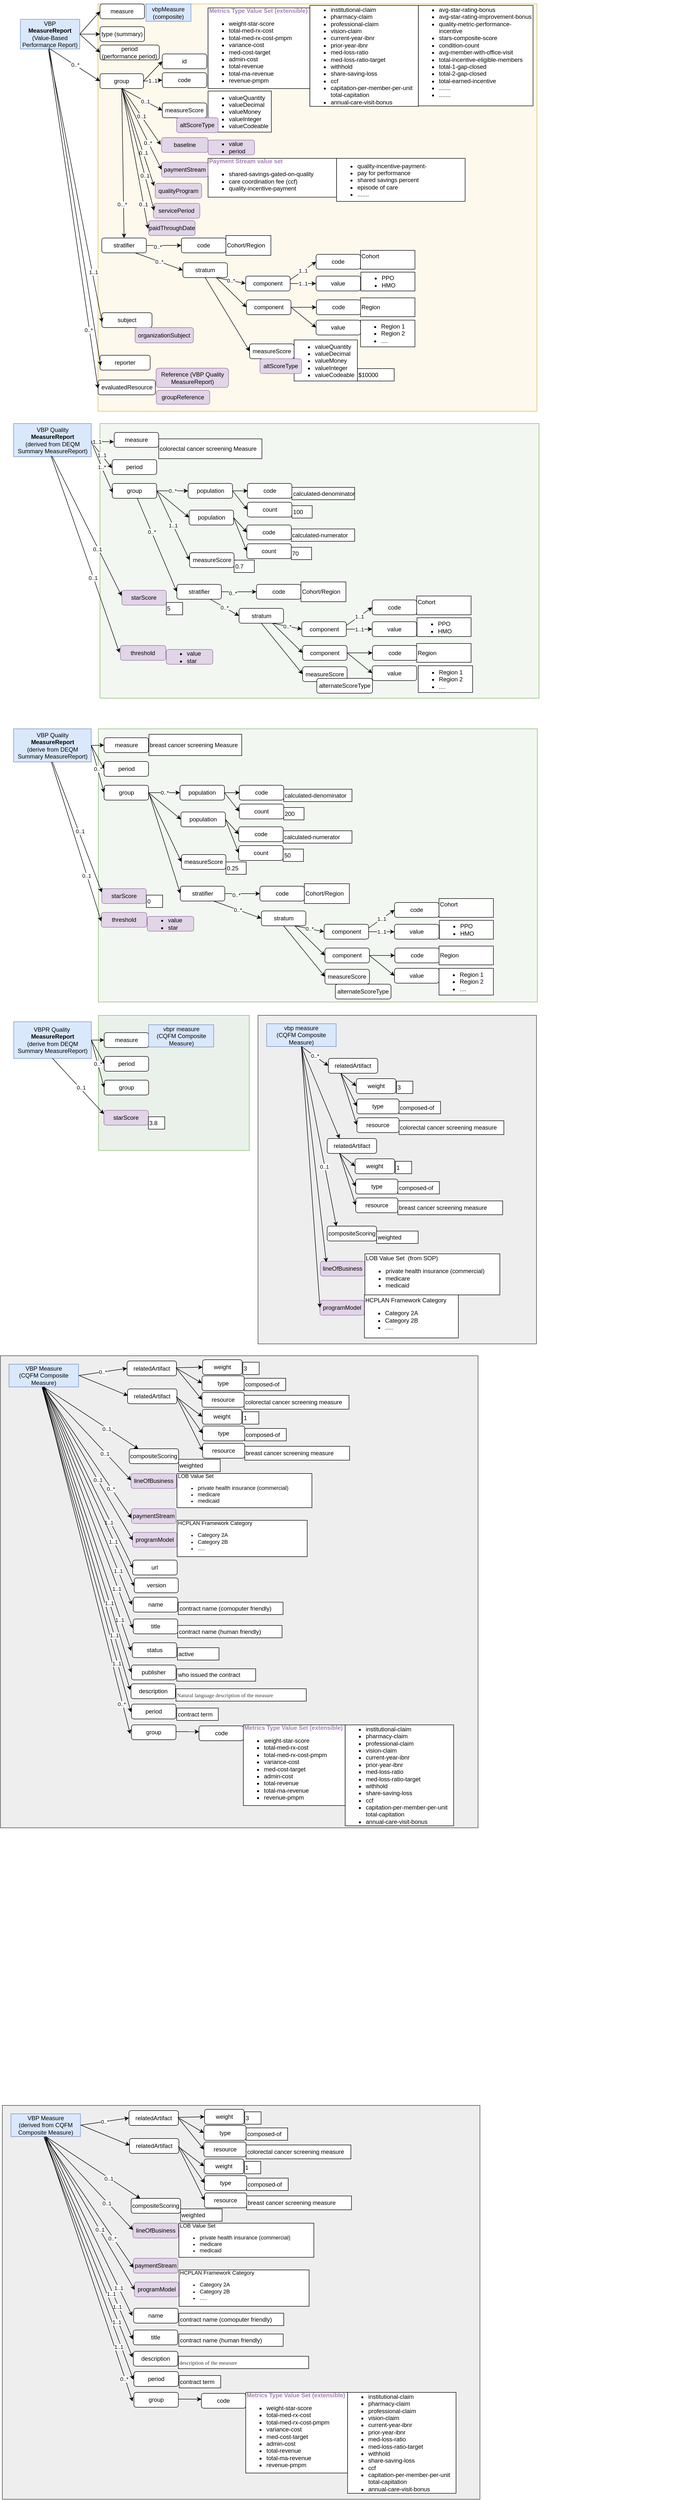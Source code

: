 <mxfile version="20.7.4" type="device" pages="20"><diagram name="VBPR report structure 04-21-23" id="Czo6kZmdrqUXaoaAIkTK"><mxGraphModel dx="1548" dy="894" grid="0" gridSize="10" guides="1" tooltips="1" connect="0" arrows="1" fold="1" page="1" pageScale="1" pageWidth="1100" pageHeight="850" math="0" shadow="0"><root><mxCell id="2UROAGBF2PGNlD5a0mhc-0"/><mxCell id="2UROAGBF2PGNlD5a0mhc-1" parent="2UROAGBF2PGNlD5a0mhc-0"/><mxCell id="2UROAGBF2PGNlD5a0mhc-2" value="" style="rounded=0;whiteSpace=wrap;html=1;fillColor=#fdf9ed;strokeColor=#d6b656;" parent="2UROAGBF2PGNlD5a0mhc-1" vertex="1"><mxGeometry x="208.27" y="16" width="888" height="823" as="geometry"/></mxCell><mxCell id="2UROAGBF2PGNlD5a0mhc-3" value="&lt;font color=&quot;#a680b8&quot;&gt;&lt;b&gt;Metrics Type Value Set (extensible)&lt;/b&gt;&lt;/font&gt;&lt;br&gt;&lt;blockquote style=&quot;margin: 0 0 0 40px; border: none; padding: 0px;&quot;&gt;&lt;/blockquote&gt;&lt;ul&gt;&lt;li&gt;&lt;span style=&quot;background-color: initial;&quot;&gt;weight-star-score&lt;/span&gt;&lt;/li&gt;&lt;li&gt;&lt;span style=&quot;background-color: initial;&quot;&gt;total-med-rx-cost&amp;nbsp;&lt;/span&gt;&lt;/li&gt;&lt;li&gt;&lt;span style=&quot;background-color: initial;&quot;&gt;total-med-rx-cost-pmpm&lt;/span&gt;&lt;/li&gt;&lt;li&gt;&lt;span style=&quot;background-color: initial;&quot;&gt;variance-cost&lt;/span&gt;&lt;/li&gt;&lt;li&gt;&lt;span style=&quot;background-color: initial;&quot;&gt;med-cost-target&lt;/span&gt;&lt;/li&gt;&lt;li&gt;admin-cost&lt;/li&gt;&lt;li style=&quot;border-color: var(--border-color);&quot;&gt;&lt;span style=&quot;border-color: var(--border-color); background-color: initial;&quot;&gt;total-revenue&lt;/span&gt;&lt;/li&gt;&lt;li style=&quot;border-color: var(--border-color);&quot;&gt;total-ma-revenue&lt;/li&gt;&lt;li style=&quot;border-color: var(--border-color);&quot;&gt;revenue-pmpm&lt;/li&gt;&lt;/ul&gt;&lt;blockquote style=&quot;margin: 0 0 0 40px; border: none; padding: 0px;&quot;&gt;&lt;/blockquote&gt;&lt;blockquote style=&quot;margin: 0 0 0 40px; border: none; padding: 0px;&quot;&gt;&lt;/blockquote&gt;&lt;blockquote style=&quot;margin: 0 0 0 40px; border: none; padding: 0px;&quot;&gt;&lt;/blockquote&gt;" style="rounded=0;whiteSpace=wrap;html=1;align=left;" parent="2UROAGBF2PGNlD5a0mhc-1" vertex="1"><mxGeometry x="430.87" y="24" width="206" height="163" as="geometry"/></mxCell><mxCell id="2UROAGBF2PGNlD5a0mhc-4" value="measure" style="rounded=1;whiteSpace=wrap;html=1;" parent="2UROAGBF2PGNlD5a0mhc-1" vertex="1"><mxGeometry x="212.27" y="16" width="90" height="30" as="geometry"/></mxCell><mxCell id="2UROAGBF2PGNlD5a0mhc-5" value="type (summary)" style="rounded=1;whiteSpace=wrap;html=1;" parent="2UROAGBF2PGNlD5a0mhc-1" vertex="1"><mxGeometry x="212.27" y="62" width="90" height="30" as="geometry"/></mxCell><mxCell id="2UROAGBF2PGNlD5a0mhc-6" value="" style="endArrow=classic;html=1;rounded=0;exitX=1;exitY=0.5;exitDx=0;exitDy=0;entryX=0;entryY=0.5;entryDx=0;entryDy=0;" parent="2UROAGBF2PGNlD5a0mhc-1" source="2UROAGBF2PGNlD5a0mhc-8" target="2UROAGBF2PGNlD5a0mhc-4" edge="1"><mxGeometry width="50" height="50" relative="1" as="geometry"><mxPoint x="172.27" y="52" as="sourcePoint"/><mxPoint x="442.27" y="202" as="targetPoint"/></mxGeometry></mxCell><mxCell id="2UROAGBF2PGNlD5a0mhc-7" value="" style="endArrow=classic;html=1;rounded=0;exitX=1;exitY=0.5;exitDx=0;exitDy=0;entryX=0;entryY=0.5;entryDx=0;entryDy=0;" parent="2UROAGBF2PGNlD5a0mhc-1" source="2UROAGBF2PGNlD5a0mhc-8" target="2UROAGBF2PGNlD5a0mhc-5" edge="1"><mxGeometry width="50" height="50" relative="1" as="geometry"><mxPoint x="172.27" y="67" as="sourcePoint"/><mxPoint x="212.27" y="62" as="targetPoint"/></mxGeometry></mxCell><mxCell id="2UROAGBF2PGNlD5a0mhc-8" value="VBP&lt;br&gt;&lt;b&gt;MeasureReport&lt;/b&gt;&lt;br&gt;(Value-Based Performance Report)" style="rounded=0;whiteSpace=wrap;html=1;fillColor=#dae8fc;strokeColor=#6c8ebf;" parent="2UROAGBF2PGNlD5a0mhc-1" vertex="1"><mxGeometry x="51.27" y="47" width="120" height="60" as="geometry"/></mxCell><mxCell id="2UROAGBF2PGNlD5a0mhc-9" value="&lt;ul&gt;&lt;li style=&quot;border-color: var(--border-color);&quot;&gt;&lt;span style=&quot;border-color: var(--border-color); background-color: initial;&quot;&gt;valueQuantity&lt;/span&gt;&lt;/li&gt;&lt;li&gt;&lt;span style=&quot;background-color: initial;&quot;&gt;valueDecimal&lt;/span&gt;&lt;br&gt;&lt;/li&gt;&lt;li&gt;&lt;span style=&quot;background-color: initial;&quot;&gt;valueMoney&lt;/span&gt;&lt;/li&gt;&lt;li&gt;&lt;span style=&quot;background-color: initial;&quot;&gt;valueInteger&lt;/span&gt;&lt;/li&gt;&lt;li&gt;valueCodeable&lt;/li&gt;&lt;/ul&gt;&lt;blockquote style=&quot;margin: 0 0 0 40px; border: none; padding: 0px;&quot;&gt;&lt;/blockquote&gt;&lt;blockquote style=&quot;margin: 0 0 0 40px; border: none; padding: 0px;&quot;&gt;&lt;/blockquote&gt;&lt;blockquote style=&quot;margin: 0 0 0 40px; border: none; padding: 0px;&quot;&gt;&lt;/blockquote&gt;" style="rounded=0;whiteSpace=wrap;html=1;align=left;" parent="2UROAGBF2PGNlD5a0mhc-1" vertex="1"><mxGeometry x="430.87" y="192" width="128" height="83" as="geometry"/></mxCell><mxCell id="2UROAGBF2PGNlD5a0mhc-10" value="&lt;ul&gt;&lt;li style=&quot;border-color: var(--border-color);&quot;&gt;institutional-claim&lt;/li&gt;&lt;li style=&quot;border-color: var(--border-color);&quot;&gt;pharmacy-claim&lt;/li&gt;&lt;li style=&quot;border-color: var(--border-color);&quot;&gt;professional-claim&lt;/li&gt;&lt;li style=&quot;border-color: var(--border-color);&quot;&gt;vision-claim&amp;nbsp;&lt;/li&gt;&lt;li style=&quot;border-color: var(--border-color);&quot;&gt;&lt;span style=&quot;background-color: initial;&quot;&gt;current-year-ibnr&lt;/span&gt;&lt;br&gt;&lt;/li&gt;&lt;li style=&quot;border-color: var(--border-color);&quot;&gt;prior-year-ibnr&lt;/li&gt;&lt;li style=&quot;border-color: var(--border-color);&quot;&gt;med-loss-ratio&lt;/li&gt;&lt;li style=&quot;border-color: var(--border-color);&quot;&gt;med-loss-ratio-target&lt;/li&gt;&lt;li style=&quot;border-color: var(--border-color);&quot;&gt;withhold&lt;/li&gt;&lt;li style=&quot;border-color: var(--border-color);&quot;&gt;&lt;span style=&quot;border-color: var(--border-color); background-color: initial;&quot;&gt;share-saving-loss&lt;/span&gt;&lt;br style=&quot;border-color: var(--border-color);&quot;&gt;&lt;/li&gt;&lt;li style=&quot;border-color: var(--border-color);&quot;&gt;&lt;span style=&quot;border-color: var(--border-color); background-color: initial;&quot;&gt;ccf&lt;/span&gt;&lt;/li&gt;&lt;li style=&quot;border-color: var(--border-color);&quot;&gt;capitation-per-member-per-unit&lt;/li&gt;&lt;div style=&quot;border-color: var(--border-color);&quot;&gt;&lt;span style=&quot;border-color: var(--border-color); background-color: initial;&quot;&gt;total-capitation&lt;/span&gt;&lt;br style=&quot;border-color: var(--border-color);&quot;&gt;&lt;/div&gt;&lt;li style=&quot;border-color: var(--border-color);&quot;&gt;annual-care-visit-bonus&lt;/li&gt;&lt;/ul&gt;&lt;blockquote style=&quot;margin: 0 0 0 40px; border: none; padding: 0px;&quot;&gt;&lt;/blockquote&gt;&lt;blockquote style=&quot;margin: 0 0 0 40px; border: none; padding: 0px;&quot;&gt;&lt;/blockquote&gt;&lt;blockquote style=&quot;margin: 0 0 0 40px; border: none; padding: 0px;&quot;&gt;&lt;/blockquote&gt;" style="rounded=0;whiteSpace=wrap;html=1;align=left;" parent="2UROAGBF2PGNlD5a0mhc-1" vertex="1"><mxGeometry x="636.87" y="19" width="219.4" height="204" as="geometry"/></mxCell><mxCell id="2UROAGBF2PGNlD5a0mhc-11" value="group" style="rounded=1;whiteSpace=wrap;html=1;" parent="2UROAGBF2PGNlD5a0mhc-1" vertex="1"><mxGeometry x="212.27" y="157" width="88" height="30" as="geometry"/></mxCell><mxCell id="2UROAGBF2PGNlD5a0mhc-12" value="0..*" style="endArrow=classic;html=1;rounded=0;exitX=0.5;exitY=1;exitDx=0;exitDy=0;entryX=0;entryY=0.5;entryDx=0;entryDy=0;" parent="2UROAGBF2PGNlD5a0mhc-1" source="2UROAGBF2PGNlD5a0mhc-8" target="2UROAGBF2PGNlD5a0mhc-11" edge="1"><mxGeometry width="50" height="50" relative="1" as="geometry"><mxPoint x="502.27" y="287" as="sourcePoint"/><mxPoint x="552.27" y="237" as="targetPoint"/></mxGeometry></mxCell><mxCell id="2UROAGBF2PGNlD5a0mhc-13" value="code" style="rounded=1;whiteSpace=wrap;html=1;" parent="2UROAGBF2PGNlD5a0mhc-1" vertex="1"><mxGeometry x="338.27" y="155" width="90" height="30" as="geometry"/></mxCell><mxCell id="2UROAGBF2PGNlD5a0mhc-14" value="1..1" style="endArrow=classic;html=1;rounded=0;exitX=1;exitY=0.5;exitDx=0;exitDy=0;entryX=0;entryY=0.5;entryDx=0;entryDy=0;" parent="2UROAGBF2PGNlD5a0mhc-1" source="2UROAGBF2PGNlD5a0mhc-11" target="2UROAGBF2PGNlD5a0mhc-13" edge="1"><mxGeometry width="50" height="50" relative="1" as="geometry"><mxPoint x="252.27" y="377" as="sourcePoint"/><mxPoint x="302.27" y="327" as="targetPoint"/></mxGeometry></mxCell><mxCell id="2UROAGBF2PGNlD5a0mhc-15" value="" style="endArrow=classic;html=1;rounded=0;exitX=0.5;exitY=1;exitDx=0;exitDy=0;entryX=0;entryY=0.5;entryDx=0;entryDy=0;" parent="2UROAGBF2PGNlD5a0mhc-1" source="2UROAGBF2PGNlD5a0mhc-11" target="2UROAGBF2PGNlD5a0mhc-50" edge="1"><mxGeometry width="50" height="50" relative="1" as="geometry"><mxPoint x="212.27" y="367" as="sourcePoint"/><mxPoint x="360.27" y="294" as="targetPoint"/></mxGeometry></mxCell><mxCell id="2UROAGBF2PGNlD5a0mhc-16" value="0..1" style="edgeLabel;html=1;align=center;verticalAlign=middle;resizable=0;points=[];fontColor=#000000;" parent="2UROAGBF2PGNlD5a0mhc-15" vertex="1" connectable="0"><mxGeometry x="0.167" y="-1" relative="1" as="geometry"><mxPoint y="-1" as="offset"/></mxGeometry></mxCell><mxCell id="2UROAGBF2PGNlD5a0mhc-17" value="" style="endArrow=classic;html=1;rounded=0;entryX=0.5;entryY=0;entryDx=0;entryDy=0;exitX=0.5;exitY=1;exitDx=0;exitDy=0;" parent="2UROAGBF2PGNlD5a0mhc-1" source="2UROAGBF2PGNlD5a0mhc-11" target="2UROAGBF2PGNlD5a0mhc-51" edge="1"><mxGeometry width="50" height="50" relative="1" as="geometry"><mxPoint x="114.27" y="93" as="sourcePoint"/><mxPoint x="232.27" y="677" as="targetPoint"/></mxGeometry></mxCell><mxCell id="2UROAGBF2PGNlD5a0mhc-18" value="0...*" style="edgeLabel;html=1;align=center;verticalAlign=middle;resizable=0;points=[];fontColor=#000000;" parent="2UROAGBF2PGNlD5a0mhc-17" vertex="1" connectable="0"><mxGeometry x="0.392" relative="1" as="geometry"><mxPoint x="-3" y="24" as="offset"/></mxGeometry></mxCell><mxCell id="2UROAGBF2PGNlD5a0mhc-19" value="code" style="rounded=1;whiteSpace=wrap;html=1;" parent="2UROAGBF2PGNlD5a0mhc-1" vertex="1"><mxGeometry x="376.97" y="489" width="90" height="30" as="geometry"/></mxCell><mxCell id="2UROAGBF2PGNlD5a0mhc-20" value="&lt;span style=&quot;background-color: initial;&quot;&gt;Cohort/&lt;/span&gt;&lt;span style=&quot;background-color: initial;&quot;&gt;Region&lt;/span&gt;&lt;span style=&quot;background-color: initial;&quot;&gt;&lt;br&gt;&lt;/span&gt;&lt;blockquote style=&quot;margin: 0 0 0 40px; border: none; padding: 0px;&quot;&gt;&lt;/blockquote&gt;&lt;blockquote style=&quot;margin: 0 0 0 40px; border: none; padding: 0px;&quot;&gt;&lt;/blockquote&gt;&lt;blockquote style=&quot;margin: 0 0 0 40px; border: none; padding: 0px;&quot;&gt;&lt;/blockquote&gt;" style="rounded=0;whiteSpace=wrap;html=1;align=left;" parent="2UROAGBF2PGNlD5a0mhc-1" vertex="1"><mxGeometry x="466.97" y="484" width="91" height="40" as="geometry"/></mxCell><mxCell id="2UROAGBF2PGNlD5a0mhc-21" value="" style="endArrow=classic;html=1;rounded=0;exitX=1;exitY=0.5;exitDx=0;exitDy=0;entryX=0;entryY=0.5;entryDx=0;entryDy=0;" parent="2UROAGBF2PGNlD5a0mhc-1" source="2UROAGBF2PGNlD5a0mhc-51" target="2UROAGBF2PGNlD5a0mhc-19" edge="1"><mxGeometry width="50" height="50" relative="1" as="geometry"><mxPoint x="310.97" y="579" as="sourcePoint"/><mxPoint x="360.97" y="624" as="targetPoint"/></mxGeometry></mxCell><mxCell id="2UROAGBF2PGNlD5a0mhc-22" value="0..*" style="edgeLabel;html=1;align=center;verticalAlign=middle;resizable=0;points=[];fontColor=#000000;" parent="2UROAGBF2PGNlD5a0mhc-21" vertex="1" connectable="0"><mxGeometry x="-0.347" y="-3" relative="1" as="geometry"><mxPoint as="offset"/></mxGeometry></mxCell><mxCell id="2UROAGBF2PGNlD5a0mhc-23" value="stratum" style="rounded=1;whiteSpace=wrap;html=1;" parent="2UROAGBF2PGNlD5a0mhc-1" vertex="1"><mxGeometry x="379.97" y="539" width="90" height="30" as="geometry"/></mxCell><mxCell id="2UROAGBF2PGNlD5a0mhc-24" value="0..*" style="endArrow=classic;html=1;rounded=0;fontColor=#000000;exitX=0.75;exitY=1;exitDx=0;exitDy=0;entryX=0;entryY=0.5;entryDx=0;entryDy=0;startArrow=none;" parent="2UROAGBF2PGNlD5a0mhc-1" source="2UROAGBF2PGNlD5a0mhc-51" target="2UROAGBF2PGNlD5a0mhc-23" edge="1"><mxGeometry width="50" height="50" relative="1" as="geometry"><mxPoint x="270.97" y="557" as="sourcePoint"/><mxPoint x="332.57" y="577" as="targetPoint"/></mxGeometry></mxCell><mxCell id="2UROAGBF2PGNlD5a0mhc-25" value="component" style="rounded=1;whiteSpace=wrap;html=1;" parent="2UROAGBF2PGNlD5a0mhc-1" vertex="1"><mxGeometry x="506.97" y="566" width="90" height="30" as="geometry"/></mxCell><mxCell id="2UROAGBF2PGNlD5a0mhc-26" value="code" style="rounded=1;whiteSpace=wrap;html=1;" parent="2UROAGBF2PGNlD5a0mhc-1" vertex="1"><mxGeometry x="649.37" y="522" width="90" height="30" as="geometry"/></mxCell><mxCell id="2UROAGBF2PGNlD5a0mhc-27" value="value" style="rounded=1;whiteSpace=wrap;html=1;" parent="2UROAGBF2PGNlD5a0mhc-1" vertex="1"><mxGeometry x="649.37" y="566" width="90" height="30" as="geometry"/></mxCell><mxCell id="2UROAGBF2PGNlD5a0mhc-28" value="0..*" style="endArrow=classic;html=1;rounded=0;fontColor=#000000;exitX=0.75;exitY=1;exitDx=0;exitDy=0;entryX=0;entryY=0.5;entryDx=0;entryDy=0;" parent="2UROAGBF2PGNlD5a0mhc-1" source="2UROAGBF2PGNlD5a0mhc-23" target="2UROAGBF2PGNlD5a0mhc-25" edge="1"><mxGeometry width="50" height="50" relative="1" as="geometry"><mxPoint x="638.57" y="379" as="sourcePoint"/><mxPoint x="688.57" y="329" as="targetPoint"/></mxGeometry></mxCell><mxCell id="2UROAGBF2PGNlD5a0mhc-29" value="1..1" style="endArrow=classic;html=1;rounded=0;fontColor=#000000;entryX=0;entryY=0.5;entryDx=0;entryDy=0;exitX=1;exitY=0.25;exitDx=0;exitDy=0;" parent="2UROAGBF2PGNlD5a0mhc-1" source="2UROAGBF2PGNlD5a0mhc-25" target="2UROAGBF2PGNlD5a0mhc-26" edge="1"><mxGeometry width="50" height="50" relative="1" as="geometry"><mxPoint x="599.97" y="605" as="sourcePoint"/><mxPoint x="654.97" y="647" as="targetPoint"/></mxGeometry></mxCell><mxCell id="2UROAGBF2PGNlD5a0mhc-30" value="1..1" style="endArrow=classic;html=1;rounded=0;fontColor=#000000;entryX=0;entryY=0.5;entryDx=0;entryDy=0;exitX=1;exitY=0.5;exitDx=0;exitDy=0;" parent="2UROAGBF2PGNlD5a0mhc-1" source="2UROAGBF2PGNlD5a0mhc-25" target="2UROAGBF2PGNlD5a0mhc-27" edge="1"><mxGeometry width="50" height="50" relative="1" as="geometry"><mxPoint x="596.97" y="569.5" as="sourcePoint"/><mxPoint x="618.57" y="665" as="targetPoint"/></mxGeometry></mxCell><mxCell id="2UROAGBF2PGNlD5a0mhc-31" value="&lt;span style=&quot;background-color: initial;&quot;&gt;Cohort&amp;nbsp;&amp;nbsp;&lt;br&gt;&lt;/span&gt;&lt;br&gt;&lt;blockquote style=&quot;margin: 0 0 0 40px; border: none; padding: 0px;&quot;&gt;&lt;/blockquote&gt;&lt;blockquote style=&quot;margin: 0 0 0 40px; border: none; padding: 0px;&quot;&gt;&lt;/blockquote&gt;&lt;blockquote style=&quot;margin: 0 0 0 40px; border: none; padding: 0px;&quot;&gt;&lt;/blockquote&gt;" style="rounded=0;whiteSpace=wrap;html=1;align=left;" parent="2UROAGBF2PGNlD5a0mhc-1" vertex="1"><mxGeometry x="739.37" y="514" width="110" height="38" as="geometry"/></mxCell><mxCell id="2UROAGBF2PGNlD5a0mhc-32" value="period&lt;br&gt;(performance period)" style="rounded=1;whiteSpace=wrap;html=1;" parent="2UROAGBF2PGNlD5a0mhc-1" vertex="1"><mxGeometry x="212.27" y="99" width="120" height="30" as="geometry"/></mxCell><mxCell id="2UROAGBF2PGNlD5a0mhc-33" value="" style="endArrow=classic;html=1;rounded=0;fontColor=#000000;exitX=1;exitY=0.5;exitDx=0;exitDy=0;entryX=0;entryY=0.5;entryDx=0;entryDy=0;" parent="2UROAGBF2PGNlD5a0mhc-1" source="2UROAGBF2PGNlD5a0mhc-8" target="2UROAGBF2PGNlD5a0mhc-32" edge="1"><mxGeometry width="50" height="50" relative="1" as="geometry"><mxPoint x="52.27" y="297" as="sourcePoint"/><mxPoint x="102.27" y="247" as="targetPoint"/></mxGeometry></mxCell><mxCell id="2UROAGBF2PGNlD5a0mhc-34" value="id" style="rounded=1;whiteSpace=wrap;html=1;" parent="2UROAGBF2PGNlD5a0mhc-1" vertex="1"><mxGeometry x="338.27" y="117" width="90" height="30" as="geometry"/></mxCell><mxCell id="2UROAGBF2PGNlD5a0mhc-35" value="&lt;div style=&quot;border-color: var(--border-color); color: rgb(0, 0, 0); font-family: Helvetica; font-size: 12px; font-style: normal; font-variant-ligatures: normal; font-variant-caps: normal; font-weight: 400; letter-spacing: normal; orphans: 2; text-align: left; text-indent: 0px; text-transform: none; widows: 2; word-spacing: 0px; -webkit-text-stroke-width: 0px; background-color: rgb(251, 251, 251); text-decoration-thickness: initial; text-decoration-style: initial; text-decoration-color: initial;&quot;&gt;&lt;br&gt;&lt;/div&gt;" style="text;whiteSpace=wrap;html=1;" parent="2UROAGBF2PGNlD5a0mhc-1" vertex="1"><mxGeometry x="1108.0" y="796.0" width="114" height="80" as="geometry"/></mxCell><mxCell id="2UROAGBF2PGNlD5a0mhc-36" value="component" style="rounded=1;whiteSpace=wrap;html=1;" parent="2UROAGBF2PGNlD5a0mhc-1" vertex="1"><mxGeometry x="508.57" y="614" width="90" height="30" as="geometry"/></mxCell><mxCell id="2UROAGBF2PGNlD5a0mhc-37" value="&lt;ul&gt;&lt;li&gt;PPO&amp;nbsp;&lt;/li&gt;&lt;li&gt;HMO&lt;/li&gt;&lt;/ul&gt;&lt;blockquote style=&quot;margin: 0 0 0 40px; border: none; padding: 0px;&quot;&gt;&lt;/blockquote&gt;&lt;blockquote style=&quot;margin: 0 0 0 40px; border: none; padding: 0px;&quot;&gt;&lt;/blockquote&gt;&lt;blockquote style=&quot;margin: 0 0 0 40px; border: none; padding: 0px;&quot;&gt;&lt;/blockquote&gt;" style="rounded=0;whiteSpace=wrap;html=1;align=left;" parent="2UROAGBF2PGNlD5a0mhc-1" vertex="1"><mxGeometry x="739.97" y="558" width="109.4" height="38" as="geometry"/></mxCell><mxCell id="2UROAGBF2PGNlD5a0mhc-38" value="code" style="rounded=1;whiteSpace=wrap;html=1;" parent="2UROAGBF2PGNlD5a0mhc-1" vertex="1"><mxGeometry x="649.97" y="614" width="90" height="30" as="geometry"/></mxCell><mxCell id="2UROAGBF2PGNlD5a0mhc-39" value="value" style="rounded=1;whiteSpace=wrap;html=1;" parent="2UROAGBF2PGNlD5a0mhc-1" vertex="1"><mxGeometry x="649.37" y="655" width="90" height="30" as="geometry"/></mxCell><mxCell id="2UROAGBF2PGNlD5a0mhc-40" value="Region&lt;br&gt;&lt;blockquote style=&quot;margin: 0 0 0 40px; border: none; padding: 0px;&quot;&gt;&lt;/blockquote&gt;&lt;blockquote style=&quot;margin: 0 0 0 40px; border: none; padding: 0px;&quot;&gt;&lt;/blockquote&gt;&lt;blockquote style=&quot;margin: 0 0 0 40px; border: none; padding: 0px;&quot;&gt;&lt;/blockquote&gt;" style="rounded=0;whiteSpace=wrap;html=1;align=left;" parent="2UROAGBF2PGNlD5a0mhc-1" vertex="1"><mxGeometry x="739.37" y="610" width="110" height="38" as="geometry"/></mxCell><mxCell id="2UROAGBF2PGNlD5a0mhc-41" value="&lt;ul&gt;&lt;li&gt;Region 1&lt;/li&gt;&lt;li&gt;Region 2&lt;/li&gt;&lt;li&gt;....&lt;/li&gt;&lt;/ul&gt;&lt;blockquote style=&quot;margin: 0 0 0 40px; border: none; padding: 0px;&quot;&gt;&lt;/blockquote&gt;&lt;blockquote style=&quot;margin: 0 0 0 40px; border: none; padding: 0px;&quot;&gt;&lt;/blockquote&gt;&lt;blockquote style=&quot;margin: 0 0 0 40px; border: none; padding: 0px;&quot;&gt;&lt;/blockquote&gt;" style="rounded=0;whiteSpace=wrap;html=1;align=left;" parent="2UROAGBF2PGNlD5a0mhc-1" vertex="1"><mxGeometry x="739.37" y="655" width="110" height="54" as="geometry"/></mxCell><mxCell id="2UROAGBF2PGNlD5a0mhc-42" value="" style="endArrow=classic;html=1;rounded=0;exitX=1;exitY=0.5;exitDx=0;exitDy=0;entryX=0;entryY=0.5;entryDx=0;entryDy=0;" parent="2UROAGBF2PGNlD5a0mhc-1" source="2UROAGBF2PGNlD5a0mhc-36" target="2UROAGBF2PGNlD5a0mhc-39" edge="1"><mxGeometry width="50" height="50" relative="1" as="geometry"><mxPoint x="591.97" y="730" as="sourcePoint"/><mxPoint x="641.97" y="680" as="targetPoint"/></mxGeometry></mxCell><mxCell id="2UROAGBF2PGNlD5a0mhc-43" value="" style="endArrow=classic;html=1;rounded=0;exitX=0.75;exitY=1;exitDx=0;exitDy=0;entryX=0;entryY=0.5;entryDx=0;entryDy=0;" parent="2UROAGBF2PGNlD5a0mhc-1" source="2UROAGBF2PGNlD5a0mhc-23" target="2UROAGBF2PGNlD5a0mhc-36" edge="1"><mxGeometry width="50" height="50" relative="1" as="geometry"><mxPoint x="474.97" y="651" as="sourcePoint"/><mxPoint x="524.97" y="601" as="targetPoint"/></mxGeometry></mxCell><mxCell id="2UROAGBF2PGNlD5a0mhc-46" value="measureScore" style="rounded=1;whiteSpace=wrap;html=1;" parent="2UROAGBF2PGNlD5a0mhc-1" vertex="1"><mxGeometry x="514.97" y="703" width="90" height="30" as="geometry"/></mxCell><mxCell id="2UROAGBF2PGNlD5a0mhc-47" value="" style="endArrow=classic;html=1;rounded=0;exitX=0.5;exitY=1;exitDx=0;exitDy=0;entryX=0;entryY=0.5;entryDx=0;entryDy=0;" parent="2UROAGBF2PGNlD5a0mhc-1" source="2UROAGBF2PGNlD5a0mhc-23" target="2UROAGBF2PGNlD5a0mhc-46" edge="1"><mxGeometry width="50" height="50" relative="1" as="geometry"><mxPoint x="443.97" y="546" as="sourcePoint"/><mxPoint x="493.97" y="496" as="targetPoint"/></mxGeometry></mxCell><mxCell id="2UROAGBF2PGNlD5a0mhc-48" value="$10000&lt;br&gt;&lt;blockquote style=&quot;margin: 0 0 0 40px; border: none; padding: 0px;&quot;&gt;&lt;/blockquote&gt;&lt;blockquote style=&quot;margin: 0 0 0 40px; border: none; padding: 0px;&quot;&gt;&lt;/blockquote&gt;&lt;blockquote style=&quot;margin: 0 0 0 40px; border: none; padding: 0px;&quot;&gt;&lt;/blockquote&gt;" style="rounded=0;whiteSpace=wrap;html=1;align=left;" parent="2UROAGBF2PGNlD5a0mhc-1" vertex="1"><mxGeometry x="732.97" y="753" width="74.4" height="25" as="geometry"/></mxCell><mxCell id="2UROAGBF2PGNlD5a0mhc-49" value="&lt;font color=&quot;#a680b8&quot;&gt;&lt;b&gt;Payment Stream value set&lt;/b&gt;&lt;/font&gt;&lt;br&gt;&lt;blockquote style=&quot;margin: 0 0 0 40px; border: none; padding: 0px;&quot;&gt;&lt;/blockquote&gt;&lt;ul&gt;&lt;li&gt;&lt;span style=&quot;background-color: initial;&quot;&gt;shared-savings-gated-on-quality&lt;/span&gt;&lt;br&gt;&lt;/li&gt;&lt;li&gt;care coordination fee (ccf)&lt;/li&gt;&lt;li style=&quot;border-color: var(--border-color);&quot;&gt;&lt;span style=&quot;border-color: var(--border-color); background-color: initial;&quot;&gt;quality-incentive-payment&lt;/span&gt;&lt;/li&gt;&lt;/ul&gt;&lt;blockquote style=&quot;margin: 0 0 0 40px; border: none; padding: 0px;&quot;&gt;&lt;/blockquote&gt;&lt;blockquote style=&quot;margin: 0 0 0 40px; border: none; padding: 0px;&quot;&gt;&lt;/blockquote&gt;&lt;blockquote style=&quot;margin: 0 0 0 40px; border: none; padding: 0px;&quot;&gt;&lt;/blockquote&gt;" style="rounded=0;whiteSpace=wrap;html=1;align=left;" parent="2UROAGBF2PGNlD5a0mhc-1" vertex="1"><mxGeometry x="430.87" y="328" width="260" height="78.5" as="geometry"/></mxCell><mxCell id="2UROAGBF2PGNlD5a0mhc-50" value="measureScore" style="rounded=1;whiteSpace=wrap;html=1;" parent="2UROAGBF2PGNlD5a0mhc-1" vertex="1"><mxGeometry x="338.27" y="216" width="90" height="30" as="geometry"/></mxCell><mxCell id="2UROAGBF2PGNlD5a0mhc-51" value="stratifier" style="rounded=1;whiteSpace=wrap;html=1;" parent="2UROAGBF2PGNlD5a0mhc-1" vertex="1"><mxGeometry x="215.97" y="489" width="90" height="30" as="geometry"/></mxCell><mxCell id="2UROAGBF2PGNlD5a0mhc-52" value="paymentStream" style="rounded=1;whiteSpace=wrap;html=1;fillColor=#e1d5e7;strokeColor=#9673a6;" parent="2UROAGBF2PGNlD5a0mhc-1" vertex="1"><mxGeometry x="336.87" y="336" width="94" height="30" as="geometry"/></mxCell><mxCell id="2UROAGBF2PGNlD5a0mhc-53" value="" style="endArrow=classic;html=1;rounded=0;exitX=0.5;exitY=1;exitDx=0;exitDy=0;entryX=0;entryY=0.5;entryDx=0;entryDy=0;" parent="2UROAGBF2PGNlD5a0mhc-1" source="2UROAGBF2PGNlD5a0mhc-11" target="2UROAGBF2PGNlD5a0mhc-52" edge="1"><mxGeometry width="50" height="50" relative="1" as="geometry"><mxPoint x="514.27" y="449" as="sourcePoint"/><mxPoint x="564.27" y="399" as="targetPoint"/></mxGeometry></mxCell><mxCell id="2UROAGBF2PGNlD5a0mhc-54" value="0..*" style="edgeLabel;html=1;align=center;verticalAlign=middle;resizable=0;points=[];" parent="2UROAGBF2PGNlD5a0mhc-53" vertex="1" connectable="0"><mxGeometry x="0.33" y="-1" relative="1" as="geometry"><mxPoint as="offset"/></mxGeometry></mxCell><mxCell id="2UROAGBF2PGNlD5a0mhc-55" value="" style="endArrow=classic;html=1;rounded=0;exitX=1;exitY=0.5;exitDx=0;exitDy=0;entryX=0;entryY=0.5;entryDx=0;entryDy=0;" parent="2UROAGBF2PGNlD5a0mhc-1" source="2UROAGBF2PGNlD5a0mhc-11" target="2UROAGBF2PGNlD5a0mhc-34" edge="1"><mxGeometry width="50" height="50" relative="1" as="geometry"><mxPoint x="514.27" y="449" as="sourcePoint"/><mxPoint x="564.27" y="399" as="targetPoint"/></mxGeometry></mxCell><mxCell id="2UROAGBF2PGNlD5a0mhc-56" value="&lt;ul&gt;&lt;li style=&quot;border-color: var(--border-color);&quot;&gt;avg-star-rating-bonus&lt;/li&gt;&lt;li style=&quot;border-color: var(--border-color);&quot;&gt;avg-star-rating-improvement-bonus&lt;/li&gt;&lt;li style=&quot;border-color: var(--border-color);&quot;&gt;quality-metric-performance-incentive&lt;/li&gt;&lt;li style=&quot;border-color: var(--border-color);&quot;&gt;stars-composite-score&lt;/li&gt;&lt;li style=&quot;border-color: var(--border-color);&quot;&gt;condition-count&lt;/li&gt;&lt;li style=&quot;border-color: var(--border-color);&quot;&gt;avg-member-with-office-visit&lt;/li&gt;&lt;li style=&quot;border-color: var(--border-color);&quot;&gt;&lt;span style=&quot;background-color: initial;&quot;&gt;total-incentive-eligible-members&lt;/span&gt;&lt;br&gt;&lt;/li&gt;&lt;li style=&quot;border-color: var(--border-color);&quot;&gt;total-1-gap-closed&lt;/li&gt;&lt;li style=&quot;border-color: var(--border-color);&quot;&gt;total-2-gap-closed&lt;/li&gt;&lt;li style=&quot;border-color: var(--border-color);&quot;&gt;total-earned-incentive&lt;/li&gt;&lt;li style=&quot;border-color: var(--border-color);&quot;&gt;.......&lt;/li&gt;&lt;li style=&quot;border-color: var(--border-color);&quot;&gt;.......&lt;/li&gt;&lt;/ul&gt;&lt;div&gt;&lt;br&gt;&lt;/div&gt;&lt;blockquote style=&quot;margin: 0 0 0 40px; border: none; padding: 0px;&quot;&gt;&lt;/blockquote&gt;&lt;blockquote style=&quot;margin: 0 0 0 40px; border: none; padding: 0px;&quot;&gt;&lt;/blockquote&gt;&lt;blockquote style=&quot;margin: 0 0 0 40px; border: none; padding: 0px;&quot;&gt;&lt;/blockquote&gt;" style="rounded=0;whiteSpace=wrap;html=1;align=left;" parent="2UROAGBF2PGNlD5a0mhc-1" vertex="1"><mxGeometry x="856.27" y="19" width="232" height="203" as="geometry"/></mxCell><mxCell id="2UROAGBF2PGNlD5a0mhc-57" value="altScoreType" style="rounded=1;whiteSpace=wrap;html=1;fillColor=#e1d5e7;strokeColor=#9673a6;" parent="2UROAGBF2PGNlD5a0mhc-1" vertex="1"><mxGeometry x="367.27" y="246" width="84" height="30" as="geometry"/></mxCell><mxCell id="2UROAGBF2PGNlD5a0mhc-58" value="&lt;ul&gt;&lt;li style=&quot;border-color: var(--border-color);&quot;&gt;&lt;span style=&quot;border-color: var(--border-color); background-color: initial;&quot;&gt;valueQuantity&lt;/span&gt;&lt;/li&gt;&lt;li&gt;&lt;span style=&quot;background-color: initial;&quot;&gt;valueDecimal&lt;/span&gt;&lt;br&gt;&lt;/li&gt;&lt;li&gt;&lt;span style=&quot;background-color: initial;&quot;&gt;valueMoney&lt;/span&gt;&lt;/li&gt;&lt;li&gt;&lt;span style=&quot;background-color: initial;&quot;&gt;valueInteger&lt;/span&gt;&lt;/li&gt;&lt;li&gt;valueCodeable&lt;/li&gt;&lt;/ul&gt;&lt;blockquote style=&quot;margin: 0 0 0 40px; border: none; padding: 0px;&quot;&gt;&lt;/blockquote&gt;&lt;blockquote style=&quot;margin: 0 0 0 40px; border: none; padding: 0px;&quot;&gt;&lt;/blockquote&gt;&lt;blockquote style=&quot;margin: 0 0 0 40px; border: none; padding: 0px;&quot;&gt;&lt;/blockquote&gt;" style="rounded=0;whiteSpace=wrap;html=1;align=left;" parent="2UROAGBF2PGNlD5a0mhc-1" vertex="1"><mxGeometry x="604.97" y="695" width="128" height="83" as="geometry"/></mxCell><mxCell id="2UROAGBF2PGNlD5a0mhc-59" value="altScoreType" style="rounded=1;whiteSpace=wrap;html=1;fillColor=#e1d5e7;strokeColor=#9673a6;" parent="2UROAGBF2PGNlD5a0mhc-1" vertex="1"><mxGeometry x="535.97" y="733" width="84" height="30" as="geometry"/></mxCell><mxCell id="2UROAGBF2PGNlD5a0mhc-60" value="&lt;ul&gt;&lt;li style=&quot;border-color: var(--border-color);&quot;&gt;&lt;span style=&quot;background-color: initial;&quot;&gt;quality-incentive-payment-&lt;/span&gt;&lt;br&gt;&lt;/li&gt;&lt;li style=&quot;border-color: var(--border-color);&quot;&gt;pay for performance&amp;nbsp;&lt;/li&gt;&lt;li style=&quot;border-color: var(--border-color);&quot;&gt;shared savings percent&lt;/li&gt;&lt;li style=&quot;border-color: var(--border-color);&quot;&gt;episode of care&lt;/li&gt;&lt;li style=&quot;border-color: var(--border-color);&quot;&gt;.......&lt;/li&gt;&lt;/ul&gt;&lt;blockquote style=&quot;margin: 0 0 0 40px; border: none; padding: 0px;&quot;&gt;&lt;/blockquote&gt;&lt;blockquote style=&quot;margin: 0 0 0 40px; border: none; padding: 0px;&quot;&gt;&lt;/blockquote&gt;&lt;blockquote style=&quot;margin: 0 0 0 40px; border: none; padding: 0px;&quot;&gt;&lt;/blockquote&gt;" style="rounded=0;whiteSpace=wrap;html=1;align=left;" parent="2UROAGBF2PGNlD5a0mhc-1" vertex="1"><mxGeometry x="690.87" y="328" width="260" height="87" as="geometry"/></mxCell><mxCell id="2UROAGBF2PGNlD5a0mhc-61" value="vbpMeasure&lt;br&gt;(composite)" style="rounded=0;whiteSpace=wrap;html=1;fillColor=#dae8fc;strokeColor=#6c8ebf;" parent="2UROAGBF2PGNlD5a0mhc-1" vertex="1"><mxGeometry x="305.27" y="16" width="91" height="35" as="geometry"/></mxCell><mxCell id="2UROAGBF2PGNlD5a0mhc-62" value="" style="endArrow=classic;html=1;rounded=0;exitX=1;exitY=0.5;exitDx=0;exitDy=0;entryX=0;entryY=0.5;entryDx=0;entryDy=0;" parent="2UROAGBF2PGNlD5a0mhc-1" source="2UROAGBF2PGNlD5a0mhc-36" target="2UROAGBF2PGNlD5a0mhc-38" edge="1"><mxGeometry width="50" height="50" relative="1" as="geometry"><mxPoint x="598.97" y="431" as="sourcePoint"/><mxPoint x="648.97" y="381" as="targetPoint"/></mxGeometry></mxCell><mxCell id="2UROAGBF2PGNlD5a0mhc-63" value="" style="rounded=0;whiteSpace=wrap;html=1;fillColor=#f2f8f1;strokeColor=#82b366;gradientColor=none;" parent="2UROAGBF2PGNlD5a0mhc-1" vertex="1"><mxGeometry x="212.3" y="864" width="888" height="555" as="geometry"/></mxCell><mxCell id="2UROAGBF2PGNlD5a0mhc-65" value="measure" style="rounded=1;whiteSpace=wrap;html=1;" parent="2UROAGBF2PGNlD5a0mhc-1" vertex="1"><mxGeometry x="241.0" y="882" width="90" height="30" as="geometry"/></mxCell><mxCell id="2UROAGBF2PGNlD5a0mhc-66" value="period" style="rounded=1;whiteSpace=wrap;html=1;" parent="2UROAGBF2PGNlD5a0mhc-1" vertex="1"><mxGeometry x="237.0" y="937" width="90" height="30" as="geometry"/></mxCell><mxCell id="2UROAGBF2PGNlD5a0mhc-67" value="group" style="rounded=1;whiteSpace=wrap;html=1;" parent="2UROAGBF2PGNlD5a0mhc-1" vertex="1"><mxGeometry x="237.0" y="985" width="90" height="30" as="geometry"/></mxCell><mxCell id="2UROAGBF2PGNlD5a0mhc-68" value="population" style="rounded=1;whiteSpace=wrap;html=1;" parent="2UROAGBF2PGNlD5a0mhc-1" vertex="1"><mxGeometry x="390.5" y="985" width="90" height="30" as="geometry"/></mxCell><mxCell id="2UROAGBF2PGNlD5a0mhc-69" value="0..*" style="endArrow=classic;html=1;rounded=0;exitX=1;exitY=0.5;exitDx=0;exitDy=0;entryX=0;entryY=0.5;entryDx=0;entryDy=0;" parent="2UROAGBF2PGNlD5a0mhc-1" source="2UROAGBF2PGNlD5a0mhc-67" target="2UROAGBF2PGNlD5a0mhc-68" edge="1"><mxGeometry width="50" height="50" relative="1" as="geometry"><mxPoint x="480.5" y="582" as="sourcePoint"/><mxPoint x="530.5" y="532" as="targetPoint"/></mxGeometry></mxCell><mxCell id="2UROAGBF2PGNlD5a0mhc-70" value="colorectal cancer screening Measure&lt;br&gt;&lt;blockquote style=&quot;margin: 0 0 0 40px; border: none; padding: 0px;&quot;&gt;&lt;/blockquote&gt;&lt;blockquote style=&quot;margin: 0 0 0 40px; border: none; padding: 0px;&quot;&gt;&lt;/blockquote&gt;&lt;blockquote style=&quot;margin: 0 0 0 40px; border: none; padding: 0px;&quot;&gt;&lt;/blockquote&gt;" style="rounded=0;whiteSpace=wrap;html=1;align=left;" parent="2UROAGBF2PGNlD5a0mhc-1" vertex="1"><mxGeometry x="331.15" y="895" width="208.7" height="40" as="geometry"/></mxCell><mxCell id="2UROAGBF2PGNlD5a0mhc-71" value="population" style="rounded=1;whiteSpace=wrap;html=1;" parent="2UROAGBF2PGNlD5a0mhc-1" vertex="1"><mxGeometry x="392.5" y="1039" width="90" height="30" as="geometry"/></mxCell><mxCell id="2UROAGBF2PGNlD5a0mhc-72" value="calculated-denominator&lt;br&gt;&lt;blockquote style=&quot;margin: 0 0 0 40px; border: none; padding: 0px;&quot;&gt;&lt;/blockquote&gt;&lt;blockquote style=&quot;margin: 0 0 0 40px; border: none; padding: 0px;&quot;&gt;&lt;/blockquote&gt;&lt;blockquote style=&quot;margin: 0 0 0 40px; border: none; padding: 0px;&quot;&gt;&lt;/blockquote&gt;" style="rounded=0;whiteSpace=wrap;html=1;align=left;" parent="2UROAGBF2PGNlD5a0mhc-1" vertex="1"><mxGeometry x="600.5" y="993" width="126.95" height="25" as="geometry"/></mxCell><mxCell id="2UROAGBF2PGNlD5a0mhc-73" value="" style="endArrow=classic;html=1;rounded=0;exitX=1;exitY=0.5;exitDx=0;exitDy=0;entryX=0;entryY=0.5;entryDx=0;entryDy=0;" parent="2UROAGBF2PGNlD5a0mhc-1" source="2UROAGBF2PGNlD5a0mhc-67" target="2UROAGBF2PGNlD5a0mhc-71" edge="1"><mxGeometry width="50" height="50" relative="1" as="geometry"><mxPoint x="612.5" y="1053" as="sourcePoint"/><mxPoint x="662.5" y="1003" as="targetPoint"/></mxGeometry></mxCell><mxCell id="2UROAGBF2PGNlD5a0mhc-74" value="code" style="rounded=1;whiteSpace=wrap;html=1;" parent="2UROAGBF2PGNlD5a0mhc-1" vertex="1"><mxGeometry x="510.5" y="985" width="90" height="30" as="geometry"/></mxCell><mxCell id="2UROAGBF2PGNlD5a0mhc-75" value="count" style="rounded=1;whiteSpace=wrap;html=1;" parent="2UROAGBF2PGNlD5a0mhc-1" vertex="1"><mxGeometry x="510.5" y="1023" width="90" height="30" as="geometry"/></mxCell><mxCell id="2UROAGBF2PGNlD5a0mhc-76" value="100&lt;br&gt;&lt;blockquote style=&quot;margin: 0 0 0 40px; border: none; padding: 0px;&quot;&gt;&lt;/blockquote&gt;&lt;blockquote style=&quot;margin: 0 0 0 40px; border: none; padding: 0px;&quot;&gt;&lt;/blockquote&gt;&lt;blockquote style=&quot;margin: 0 0 0 40px; border: none; padding: 0px;&quot;&gt;&lt;/blockquote&gt;" style="rounded=0;whiteSpace=wrap;html=1;align=left;" parent="2UROAGBF2PGNlD5a0mhc-1" vertex="1"><mxGeometry x="600.5" y="1030" width="41" height="25" as="geometry"/></mxCell><mxCell id="2UROAGBF2PGNlD5a0mhc-77" value="calculated-numerator&lt;br&gt;&lt;blockquote style=&quot;margin: 0 0 0 40px; border: none; padding: 0px;&quot;&gt;&lt;/blockquote&gt;&lt;blockquote style=&quot;margin: 0 0 0 40px; border: none; padding: 0px;&quot;&gt;&lt;/blockquote&gt;&lt;blockquote style=&quot;margin: 0 0 0 40px; border: none; padding: 0px;&quot;&gt;&lt;/blockquote&gt;" style="rounded=0;whiteSpace=wrap;html=1;align=left;" parent="2UROAGBF2PGNlD5a0mhc-1" vertex="1"><mxGeometry x="599.3" y="1077" width="128.15" height="25" as="geometry"/></mxCell><mxCell id="2UROAGBF2PGNlD5a0mhc-78" value="code" style="rounded=1;whiteSpace=wrap;html=1;" parent="2UROAGBF2PGNlD5a0mhc-1" vertex="1"><mxGeometry x="509.3" y="1069" width="90" height="30" as="geometry"/></mxCell><mxCell id="2UROAGBF2PGNlD5a0mhc-79" value="count" style="rounded=1;whiteSpace=wrap;html=1;" parent="2UROAGBF2PGNlD5a0mhc-1" vertex="1"><mxGeometry x="509.3" y="1107" width="90" height="30" as="geometry"/></mxCell><mxCell id="2UROAGBF2PGNlD5a0mhc-80" value="70&lt;br&gt;&lt;blockquote style=&quot;margin: 0 0 0 40px; border: none; padding: 0px;&quot;&gt;&lt;/blockquote&gt;&lt;blockquote style=&quot;margin: 0 0 0 40px; border: none; padding: 0px;&quot;&gt;&lt;/blockquote&gt;&lt;blockquote style=&quot;margin: 0 0 0 40px; border: none; padding: 0px;&quot;&gt;&lt;/blockquote&gt;" style="rounded=0;whiteSpace=wrap;html=1;align=left;" parent="2UROAGBF2PGNlD5a0mhc-1" vertex="1"><mxGeometry x="599.3" y="1114" width="41" height="25" as="geometry"/></mxCell><mxCell id="2UROAGBF2PGNlD5a0mhc-81" value="" style="endArrow=classic;html=1;rounded=0;exitX=1;exitY=0.5;exitDx=0;exitDy=0;" parent="2UROAGBF2PGNlD5a0mhc-1" source="2UROAGBF2PGNlD5a0mhc-68" edge="1"><mxGeometry width="50" height="50" relative="1" as="geometry"><mxPoint x="612.5" y="1053" as="sourcePoint"/><mxPoint x="511.5" y="1000" as="targetPoint"/></mxGeometry></mxCell><mxCell id="2UROAGBF2PGNlD5a0mhc-82" value="" style="endArrow=classic;html=1;rounded=0;exitX=1;exitY=0.5;exitDx=0;exitDy=0;entryX=0;entryY=0.5;entryDx=0;entryDy=0;" parent="2UROAGBF2PGNlD5a0mhc-1" source="2UROAGBF2PGNlD5a0mhc-68" target="2UROAGBF2PGNlD5a0mhc-75" edge="1"><mxGeometry width="50" height="50" relative="1" as="geometry"><mxPoint x="612.5" y="1053" as="sourcePoint"/><mxPoint x="662.5" y="1003" as="targetPoint"/></mxGeometry></mxCell><mxCell id="2UROAGBF2PGNlD5a0mhc-83" value="" style="endArrow=classic;html=1;rounded=0;exitX=1;exitY=0.5;exitDx=0;exitDy=0;entryX=0;entryY=0.5;entryDx=0;entryDy=0;" parent="2UROAGBF2PGNlD5a0mhc-1" source="2UROAGBF2PGNlD5a0mhc-71" target="2UROAGBF2PGNlD5a0mhc-78" edge="1"><mxGeometry width="50" height="50" relative="1" as="geometry"><mxPoint x="612.5" y="1053" as="sourcePoint"/><mxPoint x="662.5" y="1003" as="targetPoint"/></mxGeometry></mxCell><mxCell id="2UROAGBF2PGNlD5a0mhc-84" value="" style="endArrow=classic;html=1;rounded=0;exitX=1;exitY=0.5;exitDx=0;exitDy=0;entryX=0;entryY=0.5;entryDx=0;entryDy=0;" parent="2UROAGBF2PGNlD5a0mhc-1" source="2UROAGBF2PGNlD5a0mhc-71" target="2UROAGBF2PGNlD5a0mhc-79" edge="1"><mxGeometry width="50" height="50" relative="1" as="geometry"><mxPoint x="612.5" y="1053" as="sourcePoint"/><mxPoint x="662.5" y="1003" as="targetPoint"/></mxGeometry></mxCell><mxCell id="2UROAGBF2PGNlD5a0mhc-85" value="measureScore" style="rounded=1;whiteSpace=wrap;html=1;" parent="2UROAGBF2PGNlD5a0mhc-1" vertex="1"><mxGeometry x="393.5" y="1125" width="90" height="30" as="geometry"/></mxCell><mxCell id="2UROAGBF2PGNlD5a0mhc-86" value="0.7&lt;br&gt;&lt;blockquote style=&quot;margin: 0 0 0 40px; border: none; padding: 0px;&quot;&gt;&lt;/blockquote&gt;&lt;blockquote style=&quot;margin: 0 0 0 40px; border: none; padding: 0px;&quot;&gt;&lt;/blockquote&gt;&lt;blockquote style=&quot;margin: 0 0 0 40px; border: none; padding: 0px;&quot;&gt;&lt;/blockquote&gt;" style="rounded=0;whiteSpace=wrap;html=1;align=left;" parent="2UROAGBF2PGNlD5a0mhc-1" vertex="1"><mxGeometry x="483.5" y="1140" width="41" height="25" as="geometry"/></mxCell><mxCell id="2UROAGBF2PGNlD5a0mhc-87" value="1..1" style="endArrow=classic;html=1;rounded=0;exitX=1;exitY=0.5;exitDx=0;exitDy=0;entryX=0;entryY=0.5;entryDx=0;entryDy=0;" parent="2UROAGBF2PGNlD5a0mhc-1" source="2UROAGBF2PGNlD5a0mhc-67" target="2UROAGBF2PGNlD5a0mhc-85" edge="1"><mxGeometry width="50" height="50" relative="1" as="geometry"><mxPoint x="612.5" y="1053" as="sourcePoint"/><mxPoint x="662.5" y="1003" as="targetPoint"/></mxGeometry></mxCell><mxCell id="2UROAGBF2PGNlD5a0mhc-88" value="code" style="rounded=1;whiteSpace=wrap;html=1;" parent="2UROAGBF2PGNlD5a0mhc-1" vertex="1"><mxGeometry x="528.77" y="1189" width="90" height="30" as="geometry"/></mxCell><mxCell id="2UROAGBF2PGNlD5a0mhc-89" value="&lt;span style=&quot;background-color: initial;&quot;&gt;Cohort/&lt;/span&gt;&lt;span style=&quot;background-color: initial;&quot;&gt;Region&lt;/span&gt;&lt;span style=&quot;background-color: initial;&quot;&gt;&lt;br&gt;&lt;/span&gt;&lt;blockquote style=&quot;margin: 0 0 0 40px; border: none; padding: 0px;&quot;&gt;&lt;/blockquote&gt;&lt;blockquote style=&quot;margin: 0 0 0 40px; border: none; padding: 0px;&quot;&gt;&lt;/blockquote&gt;&lt;blockquote style=&quot;margin: 0 0 0 40px; border: none; padding: 0px;&quot;&gt;&lt;/blockquote&gt;" style="rounded=0;whiteSpace=wrap;html=1;align=left;" parent="2UROAGBF2PGNlD5a0mhc-1" vertex="1"><mxGeometry x="618.77" y="1184" width="91" height="40" as="geometry"/></mxCell><mxCell id="2UROAGBF2PGNlD5a0mhc-90" value="" style="endArrow=classic;html=1;rounded=0;exitX=1;exitY=0.5;exitDx=0;exitDy=0;entryX=0;entryY=0.5;entryDx=0;entryDy=0;" parent="2UROAGBF2PGNlD5a0mhc-1" source="2UROAGBF2PGNlD5a0mhc-111" target="2UROAGBF2PGNlD5a0mhc-88" edge="1"><mxGeometry width="50" height="50" relative="1" as="geometry"><mxPoint x="462.77" y="1279" as="sourcePoint"/><mxPoint x="512.77" y="1324" as="targetPoint"/></mxGeometry></mxCell><mxCell id="2UROAGBF2PGNlD5a0mhc-91" value="0..*" style="edgeLabel;html=1;align=center;verticalAlign=middle;resizable=0;points=[];fontColor=#000000;" parent="2UROAGBF2PGNlD5a0mhc-90" vertex="1" connectable="0"><mxGeometry x="-0.347" y="-3" relative="1" as="geometry"><mxPoint as="offset"/></mxGeometry></mxCell><mxCell id="2UROAGBF2PGNlD5a0mhc-92" value="stratum" style="rounded=1;whiteSpace=wrap;html=1;" parent="2UROAGBF2PGNlD5a0mhc-1" vertex="1"><mxGeometry x="493.55" y="1237.5" width="90" height="30" as="geometry"/></mxCell><mxCell id="2UROAGBF2PGNlD5a0mhc-93" value="0..*" style="endArrow=classic;html=1;rounded=0;fontColor=#000000;exitX=0.75;exitY=1;exitDx=0;exitDy=0;entryX=0;entryY=0.5;entryDx=0;entryDy=0;startArrow=none;" parent="2UROAGBF2PGNlD5a0mhc-1" source="2UROAGBF2PGNlD5a0mhc-111" target="2UROAGBF2PGNlD5a0mhc-92" edge="1"><mxGeometry width="50" height="50" relative="1" as="geometry"><mxPoint x="384.55" y="1255.5" as="sourcePoint"/><mxPoint x="446.15" y="1275.5" as="targetPoint"/></mxGeometry></mxCell><mxCell id="2UROAGBF2PGNlD5a0mhc-94" value="component" style="rounded=1;whiteSpace=wrap;html=1;" parent="2UROAGBF2PGNlD5a0mhc-1" vertex="1"><mxGeometry x="620.55" y="1264.5" width="90" height="30" as="geometry"/></mxCell><mxCell id="2UROAGBF2PGNlD5a0mhc-95" value="code" style="rounded=1;whiteSpace=wrap;html=1;" parent="2UROAGBF2PGNlD5a0mhc-1" vertex="1"><mxGeometry x="762.95" y="1220.5" width="90" height="30" as="geometry"/></mxCell><mxCell id="2UROAGBF2PGNlD5a0mhc-96" value="value" style="rounded=1;whiteSpace=wrap;html=1;" parent="2UROAGBF2PGNlD5a0mhc-1" vertex="1"><mxGeometry x="762.95" y="1264.5" width="90" height="30" as="geometry"/></mxCell><mxCell id="2UROAGBF2PGNlD5a0mhc-97" value="0..*" style="endArrow=classic;html=1;rounded=0;fontColor=#000000;exitX=0.75;exitY=1;exitDx=0;exitDy=0;entryX=0;entryY=0.5;entryDx=0;entryDy=0;" parent="2UROAGBF2PGNlD5a0mhc-1" source="2UROAGBF2PGNlD5a0mhc-92" target="2UROAGBF2PGNlD5a0mhc-94" edge="1"><mxGeometry width="50" height="50" relative="1" as="geometry"><mxPoint x="752.15" y="1077.5" as="sourcePoint"/><mxPoint x="802.15" y="1027.5" as="targetPoint"/></mxGeometry></mxCell><mxCell id="2UROAGBF2PGNlD5a0mhc-98" value="1..1" style="endArrow=classic;html=1;rounded=0;fontColor=#000000;entryX=0;entryY=0.5;entryDx=0;entryDy=0;exitX=1;exitY=0.25;exitDx=0;exitDy=0;" parent="2UROAGBF2PGNlD5a0mhc-1" source="2UROAGBF2PGNlD5a0mhc-94" target="2UROAGBF2PGNlD5a0mhc-95" edge="1"><mxGeometry width="50" height="50" relative="1" as="geometry"><mxPoint x="713.55" y="1303.5" as="sourcePoint"/><mxPoint x="768.55" y="1345.5" as="targetPoint"/></mxGeometry></mxCell><mxCell id="2UROAGBF2PGNlD5a0mhc-99" value="1..1" style="endArrow=classic;html=1;rounded=0;fontColor=#000000;entryX=0;entryY=0.5;entryDx=0;entryDy=0;exitX=1;exitY=0.5;exitDx=0;exitDy=0;" parent="2UROAGBF2PGNlD5a0mhc-1" source="2UROAGBF2PGNlD5a0mhc-94" target="2UROAGBF2PGNlD5a0mhc-96" edge="1"><mxGeometry width="50" height="50" relative="1" as="geometry"><mxPoint x="710.55" y="1268" as="sourcePoint"/><mxPoint x="732.15" y="1363.5" as="targetPoint"/></mxGeometry></mxCell><mxCell id="2UROAGBF2PGNlD5a0mhc-100" value="&lt;span style=&quot;background-color: initial;&quot;&gt;Cohort&amp;nbsp;&amp;nbsp;&lt;br&gt;&lt;/span&gt;&lt;br&gt;&lt;blockquote style=&quot;margin: 0 0 0 40px; border: none; padding: 0px;&quot;&gt;&lt;/blockquote&gt;&lt;blockquote style=&quot;margin: 0 0 0 40px; border: none; padding: 0px;&quot;&gt;&lt;/blockquote&gt;&lt;blockquote style=&quot;margin: 0 0 0 40px; border: none; padding: 0px;&quot;&gt;&lt;/blockquote&gt;" style="rounded=0;whiteSpace=wrap;html=1;align=left;" parent="2UROAGBF2PGNlD5a0mhc-1" vertex="1"><mxGeometry x="852.95" y="1212.5" width="110" height="38" as="geometry"/></mxCell><mxCell id="2UROAGBF2PGNlD5a0mhc-101" value="component" style="rounded=1;whiteSpace=wrap;html=1;" parent="2UROAGBF2PGNlD5a0mhc-1" vertex="1"><mxGeometry x="622.15" y="1312.5" width="90" height="30" as="geometry"/></mxCell><mxCell id="2UROAGBF2PGNlD5a0mhc-102" value="&lt;ul&gt;&lt;li&gt;PPO&amp;nbsp;&lt;/li&gt;&lt;li&gt;HMO&lt;/li&gt;&lt;/ul&gt;&lt;blockquote style=&quot;margin: 0 0 0 40px; border: none; padding: 0px;&quot;&gt;&lt;/blockquote&gt;&lt;blockquote style=&quot;margin: 0 0 0 40px; border: none; padding: 0px;&quot;&gt;&lt;/blockquote&gt;&lt;blockquote style=&quot;margin: 0 0 0 40px; border: none; padding: 0px;&quot;&gt;&lt;/blockquote&gt;" style="rounded=0;whiteSpace=wrap;html=1;align=left;" parent="2UROAGBF2PGNlD5a0mhc-1" vertex="1"><mxGeometry x="853.55" y="1256.5" width="109.4" height="38" as="geometry"/></mxCell><mxCell id="2UROAGBF2PGNlD5a0mhc-103" value="code" style="rounded=1;whiteSpace=wrap;html=1;" parent="2UROAGBF2PGNlD5a0mhc-1" vertex="1"><mxGeometry x="763.55" y="1312.5" width="90" height="30" as="geometry"/></mxCell><mxCell id="2UROAGBF2PGNlD5a0mhc-104" value="value" style="rounded=1;whiteSpace=wrap;html=1;" parent="2UROAGBF2PGNlD5a0mhc-1" vertex="1"><mxGeometry x="762.95" y="1353.5" width="90" height="30" as="geometry"/></mxCell><mxCell id="2UROAGBF2PGNlD5a0mhc-105" value="Region&lt;br&gt;&lt;blockquote style=&quot;margin: 0 0 0 40px; border: none; padding: 0px;&quot;&gt;&lt;/blockquote&gt;&lt;blockquote style=&quot;margin: 0 0 0 40px; border: none; padding: 0px;&quot;&gt;&lt;/blockquote&gt;&lt;blockquote style=&quot;margin: 0 0 0 40px; border: none; padding: 0px;&quot;&gt;&lt;/blockquote&gt;" style="rounded=0;whiteSpace=wrap;html=1;align=left;" parent="2UROAGBF2PGNlD5a0mhc-1" vertex="1"><mxGeometry x="852.95" y="1308.5" width="110" height="38" as="geometry"/></mxCell><mxCell id="2UROAGBF2PGNlD5a0mhc-106" value="&lt;ul&gt;&lt;li&gt;Region 1&lt;/li&gt;&lt;li&gt;Region 2&lt;/li&gt;&lt;li&gt;....&lt;/li&gt;&lt;/ul&gt;&lt;blockquote style=&quot;margin: 0 0 0 40px; border: none; padding: 0px;&quot;&gt;&lt;/blockquote&gt;&lt;blockquote style=&quot;margin: 0 0 0 40px; border: none; padding: 0px;&quot;&gt;&lt;/blockquote&gt;&lt;blockquote style=&quot;margin: 0 0 0 40px; border: none; padding: 0px;&quot;&gt;&lt;/blockquote&gt;" style="rounded=0;whiteSpace=wrap;html=1;align=left;" parent="2UROAGBF2PGNlD5a0mhc-1" vertex="1"><mxGeometry x="856.05" y="1353.5" width="110" height="54" as="geometry"/></mxCell><mxCell id="2UROAGBF2PGNlD5a0mhc-107" value="" style="endArrow=classic;html=1;rounded=0;exitX=1;exitY=0.5;exitDx=0;exitDy=0;entryX=0;entryY=0.5;entryDx=0;entryDy=0;" parent="2UROAGBF2PGNlD5a0mhc-1" source="2UROAGBF2PGNlD5a0mhc-101" target="2UROAGBF2PGNlD5a0mhc-104" edge="1"><mxGeometry width="50" height="50" relative="1" as="geometry"><mxPoint x="705.55" y="1428.5" as="sourcePoint"/><mxPoint x="755.55" y="1378.5" as="targetPoint"/></mxGeometry></mxCell><mxCell id="2UROAGBF2PGNlD5a0mhc-108" value="" style="endArrow=classic;html=1;rounded=0;exitX=0.75;exitY=1;exitDx=0;exitDy=0;entryX=0;entryY=0.5;entryDx=0;entryDy=0;" parent="2UROAGBF2PGNlD5a0mhc-1" source="2UROAGBF2PGNlD5a0mhc-92" target="2UROAGBF2PGNlD5a0mhc-101" edge="1"><mxGeometry width="50" height="50" relative="1" as="geometry"><mxPoint x="588.55" y="1349.5" as="sourcePoint"/><mxPoint x="638.55" y="1299.5" as="targetPoint"/></mxGeometry></mxCell><mxCell id="2UROAGBF2PGNlD5a0mhc-109" value="measureScore" style="rounded=1;whiteSpace=wrap;html=1;" parent="2UROAGBF2PGNlD5a0mhc-1" vertex="1"><mxGeometry x="622.15" y="1355.5" width="90" height="30" as="geometry"/></mxCell><mxCell id="2UROAGBF2PGNlD5a0mhc-110" value="" style="endArrow=classic;html=1;rounded=0;exitX=0.5;exitY=1;exitDx=0;exitDy=0;entryX=0;entryY=0.5;entryDx=0;entryDy=0;" parent="2UROAGBF2PGNlD5a0mhc-1" source="2UROAGBF2PGNlD5a0mhc-92" target="2UROAGBF2PGNlD5a0mhc-109" edge="1"><mxGeometry width="50" height="50" relative="1" as="geometry"><mxPoint x="557.55" y="1244.5" as="sourcePoint"/><mxPoint x="607.55" y="1194.5" as="targetPoint"/></mxGeometry></mxCell><mxCell id="2UROAGBF2PGNlD5a0mhc-111" value="stratifier" style="rounded=1;whiteSpace=wrap;html=1;" parent="2UROAGBF2PGNlD5a0mhc-1" vertex="1"><mxGeometry x="367.77" y="1189" width="90" height="30" as="geometry"/></mxCell><mxCell id="2UROAGBF2PGNlD5a0mhc-112" value="alternateScoreType" style="rounded=1;whiteSpace=wrap;html=1;" parent="2UROAGBF2PGNlD5a0mhc-1" vertex="1"><mxGeometry x="650.85" y="1379" width="112.7" height="30" as="geometry"/></mxCell><mxCell id="2UROAGBF2PGNlD5a0mhc-113" value="" style="endArrow=classic;html=1;rounded=0;exitX=1;exitY=0.5;exitDx=0;exitDy=0;entryX=0;entryY=0.5;entryDx=0;entryDy=0;" parent="2UROAGBF2PGNlD5a0mhc-1" source="2UROAGBF2PGNlD5a0mhc-101" target="2UROAGBF2PGNlD5a0mhc-103" edge="1"><mxGeometry width="50" height="50" relative="1" as="geometry"><mxPoint x="712.55" y="1129.5" as="sourcePoint"/><mxPoint x="762.55" y="1079.5" as="targetPoint"/></mxGeometry></mxCell><mxCell id="2UROAGBF2PGNlD5a0mhc-114" value="" style="endArrow=classic;html=1;rounded=0;entryX=0;entryY=0.5;entryDx=0;entryDy=0;exitX=0.561;exitY=0.987;exitDx=0;exitDy=0;exitPerimeter=0;" parent="2UROAGBF2PGNlD5a0mhc-1" source="2UROAGBF2PGNlD5a0mhc-67" target="2UROAGBF2PGNlD5a0mhc-111" edge="1"><mxGeometry width="50" height="50" relative="1" as="geometry"><mxPoint x="303.07" y="997" as="sourcePoint"/><mxPoint x="639.07" y="1103" as="targetPoint"/></mxGeometry></mxCell><mxCell id="5ScPbY2esqCAvpZqfVoC-33" value="0..*" style="edgeLabel;html=1;align=center;verticalAlign=middle;resizable=0;points=[];fontSize=11;" parent="2UROAGBF2PGNlD5a0mhc-114" vertex="1" connectable="0"><mxGeometry x="-0.279" relative="1" as="geometry"><mxPoint as="offset"/></mxGeometry></mxCell><mxCell id="2UROAGBF2PGNlD5a0mhc-123" value="&lt;div style=&quot;border-color: var(--border-color); color: rgb(0, 0, 0); font-family: Helvetica; font-size: 12px; font-style: normal; font-variant-ligatures: normal; font-variant-caps: normal; font-weight: 400; letter-spacing: normal; orphans: 2; text-align: left; text-indent: 0px; text-transform: none; widows: 2; word-spacing: 0px; -webkit-text-stroke-width: 0px; background-color: rgb(251, 251, 251); text-decoration-thickness: initial; text-decoration-style: initial; text-decoration-color: initial;&quot;&gt;&lt;br&gt;&lt;/div&gt;" style="text;whiteSpace=wrap;html=1;" parent="2UROAGBF2PGNlD5a0mhc-1" vertex="1"><mxGeometry x="1264.0" y="1358.0" width="114" height="80" as="geometry"/></mxCell><mxCell id="2UROAGBF2PGNlD5a0mhc-124" value="" style="rounded=0;whiteSpace=wrap;html=1;fillColor=#f2f8f1;strokeColor=#82b366;gradientColor=none;" parent="2UROAGBF2PGNlD5a0mhc-1" vertex="1"><mxGeometry x="209" y="1481" width="888" height="552" as="geometry"/></mxCell><mxCell id="2UROAGBF2PGNlD5a0mhc-125" value="VBP Quality&lt;b&gt; MeasureReport&lt;/b&gt;&lt;br&gt;(derive from DEQM Summary MeasureReport)" style="rounded=0;whiteSpace=wrap;html=1;fillColor=#dae8fc;strokeColor=#6c8ebf;" parent="2UROAGBF2PGNlD5a0mhc-1" vertex="1"><mxGeometry x="37.5" y="1481" width="157" height="67" as="geometry"/></mxCell><mxCell id="2UROAGBF2PGNlD5a0mhc-126" value="measure" style="rounded=1;whiteSpace=wrap;html=1;" parent="2UROAGBF2PGNlD5a0mhc-1" vertex="1"><mxGeometry x="220.5" y="1499" width="90" height="30" as="geometry"/></mxCell><mxCell id="2UROAGBF2PGNlD5a0mhc-127" value="period" style="rounded=1;whiteSpace=wrap;html=1;" parent="2UROAGBF2PGNlD5a0mhc-1" vertex="1"><mxGeometry x="220.5" y="1547" width="90" height="30" as="geometry"/></mxCell><mxCell id="2UROAGBF2PGNlD5a0mhc-128" value="group" style="rounded=1;whiteSpace=wrap;html=1;" parent="2UROAGBF2PGNlD5a0mhc-1" vertex="1"><mxGeometry x="220.5" y="1595" width="90" height="30" as="geometry"/></mxCell><mxCell id="2UROAGBF2PGNlD5a0mhc-129" value="population" style="rounded=1;whiteSpace=wrap;html=1;" parent="2UROAGBF2PGNlD5a0mhc-1" vertex="1"><mxGeometry x="374" y="1595" width="90" height="30" as="geometry"/></mxCell><mxCell id="2UROAGBF2PGNlD5a0mhc-130" value="" style="endArrow=classic;html=1;rounded=0;exitX=1;exitY=0.5;exitDx=0;exitDy=0;entryX=0;entryY=0.5;entryDx=0;entryDy=0;" parent="2UROAGBF2PGNlD5a0mhc-1" source="2UROAGBF2PGNlD5a0mhc-125" target="2UROAGBF2PGNlD5a0mhc-126" edge="1"><mxGeometry width="50" height="50" relative="1" as="geometry"><mxPoint x="460.5" y="1438" as="sourcePoint"/><mxPoint x="510.5" y="1388" as="targetPoint"/></mxGeometry></mxCell><mxCell id="2UROAGBF2PGNlD5a0mhc-131" value="" style="endArrow=classic;html=1;rounded=0;exitX=1;exitY=0.5;exitDx=0;exitDy=0;entryX=0;entryY=0.5;entryDx=0;entryDy=0;" parent="2UROAGBF2PGNlD5a0mhc-1" source="2UROAGBF2PGNlD5a0mhc-125" target="2UROAGBF2PGNlD5a0mhc-127" edge="1"><mxGeometry width="50" height="50" relative="1" as="geometry"><mxPoint x="460.5" y="1438" as="sourcePoint"/><mxPoint x="510.5" y="1388" as="targetPoint"/></mxGeometry></mxCell><mxCell id="2UROAGBF2PGNlD5a0mhc-132" value="0..*" style="endArrow=classic;html=1;rounded=0;exitX=1;exitY=0.5;exitDx=0;exitDy=0;entryX=0;entryY=0.5;entryDx=0;entryDy=0;" parent="2UROAGBF2PGNlD5a0mhc-1" source="2UROAGBF2PGNlD5a0mhc-125" target="2UROAGBF2PGNlD5a0mhc-128" edge="1"><mxGeometry width="50" height="50" relative="1" as="geometry"><mxPoint x="460.5" y="1438" as="sourcePoint"/><mxPoint x="510.5" y="1388" as="targetPoint"/></mxGeometry></mxCell><mxCell id="2UROAGBF2PGNlD5a0mhc-133" value="0..*" style="endArrow=classic;html=1;rounded=0;exitX=1;exitY=0.5;exitDx=0;exitDy=0;entryX=0;entryY=0.5;entryDx=0;entryDy=0;" parent="2UROAGBF2PGNlD5a0mhc-1" source="2UROAGBF2PGNlD5a0mhc-128" target="2UROAGBF2PGNlD5a0mhc-129" edge="1"><mxGeometry width="50" height="50" relative="1" as="geometry"><mxPoint x="464" y="1192" as="sourcePoint"/><mxPoint x="514" y="1142" as="targetPoint"/></mxGeometry></mxCell><mxCell id="2UROAGBF2PGNlD5a0mhc-134" value="breast cancer screening Measure&lt;br&gt;&lt;blockquote style=&quot;margin: 0 0 0 40px; border: none; padding: 0px;&quot;&gt;&lt;/blockquote&gt;&lt;blockquote style=&quot;margin: 0 0 0 40px; border: none; padding: 0px;&quot;&gt;&lt;/blockquote&gt;&lt;blockquote style=&quot;margin: 0 0 0 40px; border: none; padding: 0px;&quot;&gt;&lt;/blockquote&gt;" style="rounded=0;whiteSpace=wrap;html=1;align=left;" parent="2UROAGBF2PGNlD5a0mhc-1" vertex="1"><mxGeometry x="311.3" y="1492" width="187.7" height="43" as="geometry"/></mxCell><mxCell id="2UROAGBF2PGNlD5a0mhc-135" value="population" style="rounded=1;whiteSpace=wrap;html=1;" parent="2UROAGBF2PGNlD5a0mhc-1" vertex="1"><mxGeometry x="376" y="1649" width="90" height="30" as="geometry"/></mxCell><mxCell id="2UROAGBF2PGNlD5a0mhc-136" value="calculated-denominator&lt;br&gt;&lt;blockquote style=&quot;margin: 0 0 0 40px; border: none; padding: 0px;&quot;&gt;&lt;/blockquote&gt;&lt;blockquote style=&quot;margin: 0 0 0 40px; border: none; padding: 0px;&quot;&gt;&lt;/blockquote&gt;&lt;blockquote style=&quot;margin: 0 0 0 40px; border: none; padding: 0px;&quot;&gt;&lt;/blockquote&gt;" style="rounded=0;whiteSpace=wrap;html=1;align=left;" parent="2UROAGBF2PGNlD5a0mhc-1" vertex="1"><mxGeometry x="584" y="1603" width="138" height="25" as="geometry"/></mxCell><mxCell id="2UROAGBF2PGNlD5a0mhc-137" value="" style="endArrow=classic;html=1;rounded=0;exitX=1;exitY=0.5;exitDx=0;exitDy=0;entryX=0;entryY=0.5;entryDx=0;entryDy=0;" parent="2UROAGBF2PGNlD5a0mhc-1" source="2UROAGBF2PGNlD5a0mhc-128" target="2UROAGBF2PGNlD5a0mhc-135" edge="1"><mxGeometry width="50" height="50" relative="1" as="geometry"><mxPoint x="596" y="1663" as="sourcePoint"/><mxPoint x="646" y="1613" as="targetPoint"/></mxGeometry></mxCell><mxCell id="2UROAGBF2PGNlD5a0mhc-138" value="code" style="rounded=1;whiteSpace=wrap;html=1;" parent="2UROAGBF2PGNlD5a0mhc-1" vertex="1"><mxGeometry x="494" y="1595" width="90" height="30" as="geometry"/></mxCell><mxCell id="2UROAGBF2PGNlD5a0mhc-139" value="count" style="rounded=1;whiteSpace=wrap;html=1;" parent="2UROAGBF2PGNlD5a0mhc-1" vertex="1"><mxGeometry x="494" y="1633" width="90" height="30" as="geometry"/></mxCell><mxCell id="2UROAGBF2PGNlD5a0mhc-140" value="200&lt;br&gt;&lt;blockquote style=&quot;margin: 0 0 0 40px; border: none; padding: 0px;&quot;&gt;&lt;/blockquote&gt;&lt;blockquote style=&quot;margin: 0 0 0 40px; border: none; padding: 0px;&quot;&gt;&lt;/blockquote&gt;&lt;blockquote style=&quot;margin: 0 0 0 40px; border: none; padding: 0px;&quot;&gt;&lt;/blockquote&gt;" style="rounded=0;whiteSpace=wrap;html=1;align=left;" parent="2UROAGBF2PGNlD5a0mhc-1" vertex="1"><mxGeometry x="584" y="1640" width="41" height="25" as="geometry"/></mxCell><mxCell id="2UROAGBF2PGNlD5a0mhc-141" value="calculated-numerator&lt;br&gt;&lt;blockquote style=&quot;margin: 0 0 0 40px; border: none; padding: 0px;&quot;&gt;&lt;/blockquote&gt;&lt;blockquote style=&quot;margin: 0 0 0 40px; border: none; padding: 0px;&quot;&gt;&lt;/blockquote&gt;&lt;blockquote style=&quot;margin: 0 0 0 40px; border: none; padding: 0px;&quot;&gt;&lt;/blockquote&gt;" style="rounded=0;whiteSpace=wrap;html=1;align=left;" parent="2UROAGBF2PGNlD5a0mhc-1" vertex="1"><mxGeometry x="582.8" y="1687" width="139.2" height="25" as="geometry"/></mxCell><mxCell id="2UROAGBF2PGNlD5a0mhc-142" value="code" style="rounded=1;whiteSpace=wrap;html=1;" parent="2UROAGBF2PGNlD5a0mhc-1" vertex="1"><mxGeometry x="492.8" y="1679" width="90" height="30" as="geometry"/></mxCell><mxCell id="2UROAGBF2PGNlD5a0mhc-143" value="count" style="rounded=1;whiteSpace=wrap;html=1;" parent="2UROAGBF2PGNlD5a0mhc-1" vertex="1"><mxGeometry x="492.8" y="1717" width="90" height="30" as="geometry"/></mxCell><mxCell id="2UROAGBF2PGNlD5a0mhc-144" value="50&lt;br&gt;&lt;blockquote style=&quot;margin: 0 0 0 40px; border: none; padding: 0px;&quot;&gt;&lt;/blockquote&gt;&lt;blockquote style=&quot;margin: 0 0 0 40px; border: none; padding: 0px;&quot;&gt;&lt;/blockquote&gt;&lt;blockquote style=&quot;margin: 0 0 0 40px; border: none; padding: 0px;&quot;&gt;&lt;/blockquote&gt;" style="rounded=0;whiteSpace=wrap;html=1;align=left;" parent="2UROAGBF2PGNlD5a0mhc-1" vertex="1"><mxGeometry x="582.8" y="1724" width="41" height="25" as="geometry"/></mxCell><mxCell id="2UROAGBF2PGNlD5a0mhc-145" value="" style="endArrow=classic;html=1;rounded=0;exitX=1;exitY=0.5;exitDx=0;exitDy=0;" parent="2UROAGBF2PGNlD5a0mhc-1" source="2UROAGBF2PGNlD5a0mhc-129" edge="1"><mxGeometry width="50" height="50" relative="1" as="geometry"><mxPoint x="596" y="1663" as="sourcePoint"/><mxPoint x="495" y="1610" as="targetPoint"/></mxGeometry></mxCell><mxCell id="2UROAGBF2PGNlD5a0mhc-146" value="" style="endArrow=classic;html=1;rounded=0;exitX=1;exitY=0.5;exitDx=0;exitDy=0;entryX=0;entryY=0.5;entryDx=0;entryDy=0;" parent="2UROAGBF2PGNlD5a0mhc-1" source="2UROAGBF2PGNlD5a0mhc-129" target="2UROAGBF2PGNlD5a0mhc-139" edge="1"><mxGeometry width="50" height="50" relative="1" as="geometry"><mxPoint x="596" y="1663" as="sourcePoint"/><mxPoint x="646" y="1613" as="targetPoint"/></mxGeometry></mxCell><mxCell id="2UROAGBF2PGNlD5a0mhc-147" value="" style="endArrow=classic;html=1;rounded=0;exitX=1;exitY=0.5;exitDx=0;exitDy=0;entryX=0;entryY=0.5;entryDx=0;entryDy=0;" parent="2UROAGBF2PGNlD5a0mhc-1" source="2UROAGBF2PGNlD5a0mhc-135" target="2UROAGBF2PGNlD5a0mhc-142" edge="1"><mxGeometry width="50" height="50" relative="1" as="geometry"><mxPoint x="596" y="1663" as="sourcePoint"/><mxPoint x="646" y="1613" as="targetPoint"/></mxGeometry></mxCell><mxCell id="2UROAGBF2PGNlD5a0mhc-148" value="" style="endArrow=classic;html=1;rounded=0;exitX=1;exitY=0.5;exitDx=0;exitDy=0;entryX=0;entryY=0.5;entryDx=0;entryDy=0;" parent="2UROAGBF2PGNlD5a0mhc-1" source="2UROAGBF2PGNlD5a0mhc-135" target="2UROAGBF2PGNlD5a0mhc-143" edge="1"><mxGeometry width="50" height="50" relative="1" as="geometry"><mxPoint x="596" y="1663" as="sourcePoint"/><mxPoint x="646" y="1613" as="targetPoint"/></mxGeometry></mxCell><mxCell id="2UROAGBF2PGNlD5a0mhc-149" value="measureScore" style="rounded=1;whiteSpace=wrap;html=1;" parent="2UROAGBF2PGNlD5a0mhc-1" vertex="1"><mxGeometry x="377" y="1735" width="90" height="30" as="geometry"/></mxCell><mxCell id="2UROAGBF2PGNlD5a0mhc-150" value="0.25&lt;br&gt;&lt;blockquote style=&quot;margin: 0 0 0 40px; border: none; padding: 0px;&quot;&gt;&lt;/blockquote&gt;&lt;blockquote style=&quot;margin: 0 0 0 40px; border: none; padding: 0px;&quot;&gt;&lt;/blockquote&gt;&lt;blockquote style=&quot;margin: 0 0 0 40px; border: none; padding: 0px;&quot;&gt;&lt;/blockquote&gt;" style="rounded=0;whiteSpace=wrap;html=1;align=left;" parent="2UROAGBF2PGNlD5a0mhc-1" vertex="1"><mxGeometry x="467.0" y="1750" width="41" height="25" as="geometry"/></mxCell><mxCell id="2UROAGBF2PGNlD5a0mhc-151" value="" style="endArrow=classic;html=1;rounded=0;exitX=1;exitY=0.5;exitDx=0;exitDy=0;entryX=0;entryY=0.5;entryDx=0;entryDy=0;" parent="2UROAGBF2PGNlD5a0mhc-1" source="2UROAGBF2PGNlD5a0mhc-128" target="2UROAGBF2PGNlD5a0mhc-149" edge="1"><mxGeometry width="50" height="50" relative="1" as="geometry"><mxPoint x="596" y="1663" as="sourcePoint"/><mxPoint x="646" y="1613" as="targetPoint"/></mxGeometry></mxCell><mxCell id="2UROAGBF2PGNlD5a0mhc-152" value="code" style="rounded=1;whiteSpace=wrap;html=1;" parent="2UROAGBF2PGNlD5a0mhc-1" vertex="1"><mxGeometry x="535.7" y="1799" width="90" height="30" as="geometry"/></mxCell><mxCell id="2UROAGBF2PGNlD5a0mhc-153" value="&lt;span style=&quot;background-color: initial;&quot;&gt;Cohort/&lt;/span&gt;&lt;span style=&quot;background-color: initial;&quot;&gt;Region&lt;/span&gt;&lt;span style=&quot;background-color: initial;&quot;&gt;&lt;br&gt;&lt;/span&gt;&lt;blockquote style=&quot;margin: 0 0 0 40px; border: none; padding: 0px;&quot;&gt;&lt;/blockquote&gt;&lt;blockquote style=&quot;margin: 0 0 0 40px; border: none; padding: 0px;&quot;&gt;&lt;/blockquote&gt;&lt;blockquote style=&quot;margin: 0 0 0 40px; border: none; padding: 0px;&quot;&gt;&lt;/blockquote&gt;" style="rounded=0;whiteSpace=wrap;html=1;align=left;" parent="2UROAGBF2PGNlD5a0mhc-1" vertex="1"><mxGeometry x="625.7" y="1794" width="91" height="40" as="geometry"/></mxCell><mxCell id="2UROAGBF2PGNlD5a0mhc-154" value="" style="endArrow=classic;html=1;rounded=0;exitX=1;exitY=0.5;exitDx=0;exitDy=0;entryX=0;entryY=0.5;entryDx=0;entryDy=0;" parent="2UROAGBF2PGNlD5a0mhc-1" source="2UROAGBF2PGNlD5a0mhc-175" target="2UROAGBF2PGNlD5a0mhc-152" edge="1"><mxGeometry width="50" height="50" relative="1" as="geometry"><mxPoint x="469.7" y="1889" as="sourcePoint"/><mxPoint x="519.7" y="1934" as="targetPoint"/></mxGeometry></mxCell><mxCell id="2UROAGBF2PGNlD5a0mhc-155" value="0..*" style="edgeLabel;html=1;align=center;verticalAlign=middle;resizable=0;points=[];fontColor=#000000;" parent="2UROAGBF2PGNlD5a0mhc-154" vertex="1" connectable="0"><mxGeometry x="-0.347" y="-3" relative="1" as="geometry"><mxPoint as="offset"/></mxGeometry></mxCell><mxCell id="2UROAGBF2PGNlD5a0mhc-156" value="stratum" style="rounded=1;whiteSpace=wrap;html=1;" parent="2UROAGBF2PGNlD5a0mhc-1" vertex="1"><mxGeometry x="538.7" y="1849" width="90" height="30" as="geometry"/></mxCell><mxCell id="2UROAGBF2PGNlD5a0mhc-157" value="0..*" style="endArrow=classic;html=1;rounded=0;fontColor=#000000;exitX=0.75;exitY=1;exitDx=0;exitDy=0;entryX=0;entryY=0.5;entryDx=0;entryDy=0;startArrow=none;" parent="2UROAGBF2PGNlD5a0mhc-1" source="2UROAGBF2PGNlD5a0mhc-175" target="2UROAGBF2PGNlD5a0mhc-156" edge="1"><mxGeometry width="50" height="50" relative="1" as="geometry"><mxPoint x="429.7" y="1867" as="sourcePoint"/><mxPoint x="491.3" y="1887" as="targetPoint"/></mxGeometry></mxCell><mxCell id="2UROAGBF2PGNlD5a0mhc-158" value="component" style="rounded=1;whiteSpace=wrap;html=1;" parent="2UROAGBF2PGNlD5a0mhc-1" vertex="1"><mxGeometry x="665.7" y="1876" width="90" height="30" as="geometry"/></mxCell><mxCell id="2UROAGBF2PGNlD5a0mhc-159" value="code" style="rounded=1;whiteSpace=wrap;html=1;" parent="2UROAGBF2PGNlD5a0mhc-1" vertex="1"><mxGeometry x="808.1" y="1832" width="90" height="30" as="geometry"/></mxCell><mxCell id="2UROAGBF2PGNlD5a0mhc-160" value="value" style="rounded=1;whiteSpace=wrap;html=1;" parent="2UROAGBF2PGNlD5a0mhc-1" vertex="1"><mxGeometry x="808.1" y="1876" width="90" height="30" as="geometry"/></mxCell><mxCell id="2UROAGBF2PGNlD5a0mhc-161" value="0..*" style="endArrow=classic;html=1;rounded=0;fontColor=#000000;exitX=0.75;exitY=1;exitDx=0;exitDy=0;entryX=0;entryY=0.5;entryDx=0;entryDy=0;" parent="2UROAGBF2PGNlD5a0mhc-1" source="2UROAGBF2PGNlD5a0mhc-156" target="2UROAGBF2PGNlD5a0mhc-158" edge="1"><mxGeometry width="50" height="50" relative="1" as="geometry"><mxPoint x="797.3" y="1689" as="sourcePoint"/><mxPoint x="847.3" y="1639" as="targetPoint"/></mxGeometry></mxCell><mxCell id="2UROAGBF2PGNlD5a0mhc-162" value="1..1" style="endArrow=classic;html=1;rounded=0;fontColor=#000000;entryX=0;entryY=0.5;entryDx=0;entryDy=0;exitX=1;exitY=0.25;exitDx=0;exitDy=0;" parent="2UROAGBF2PGNlD5a0mhc-1" source="2UROAGBF2PGNlD5a0mhc-158" target="2UROAGBF2PGNlD5a0mhc-159" edge="1"><mxGeometry width="50" height="50" relative="1" as="geometry"><mxPoint x="758.7" y="1915" as="sourcePoint"/><mxPoint x="813.7" y="1957" as="targetPoint"/></mxGeometry></mxCell><mxCell id="2UROAGBF2PGNlD5a0mhc-163" value="1..1" style="endArrow=classic;html=1;rounded=0;fontColor=#000000;entryX=0;entryY=0.5;entryDx=0;entryDy=0;exitX=1;exitY=0.5;exitDx=0;exitDy=0;" parent="2UROAGBF2PGNlD5a0mhc-1" source="2UROAGBF2PGNlD5a0mhc-158" target="2UROAGBF2PGNlD5a0mhc-160" edge="1"><mxGeometry width="50" height="50" relative="1" as="geometry"><mxPoint x="755.7" y="1879.5" as="sourcePoint"/><mxPoint x="777.3" y="1975" as="targetPoint"/></mxGeometry></mxCell><mxCell id="2UROAGBF2PGNlD5a0mhc-164" value="&lt;span style=&quot;background-color: initial;&quot;&gt;Cohort&amp;nbsp;&amp;nbsp;&lt;br&gt;&lt;/span&gt;&lt;br&gt;&lt;blockquote style=&quot;margin: 0 0 0 40px; border: none; padding: 0px;&quot;&gt;&lt;/blockquote&gt;&lt;blockquote style=&quot;margin: 0 0 0 40px; border: none; padding: 0px;&quot;&gt;&lt;/blockquote&gt;&lt;blockquote style=&quot;margin: 0 0 0 40px; border: none; padding: 0px;&quot;&gt;&lt;/blockquote&gt;" style="rounded=0;whiteSpace=wrap;html=1;align=left;" parent="2UROAGBF2PGNlD5a0mhc-1" vertex="1"><mxGeometry x="898.1" y="1824" width="110" height="38" as="geometry"/></mxCell><mxCell id="2UROAGBF2PGNlD5a0mhc-165" value="component" style="rounded=1;whiteSpace=wrap;html=1;" parent="2UROAGBF2PGNlD5a0mhc-1" vertex="1"><mxGeometry x="667.3" y="1924" width="90" height="30" as="geometry"/></mxCell><mxCell id="2UROAGBF2PGNlD5a0mhc-166" value="&lt;ul&gt;&lt;li&gt;PPO&amp;nbsp;&lt;/li&gt;&lt;li&gt;HMO&lt;/li&gt;&lt;/ul&gt;&lt;blockquote style=&quot;margin: 0 0 0 40px; border: none; padding: 0px;&quot;&gt;&lt;/blockquote&gt;&lt;blockquote style=&quot;margin: 0 0 0 40px; border: none; padding: 0px;&quot;&gt;&lt;/blockquote&gt;&lt;blockquote style=&quot;margin: 0 0 0 40px; border: none; padding: 0px;&quot;&gt;&lt;/blockquote&gt;" style="rounded=0;whiteSpace=wrap;html=1;align=left;" parent="2UROAGBF2PGNlD5a0mhc-1" vertex="1"><mxGeometry x="898.7" y="1868" width="109.4" height="38" as="geometry"/></mxCell><mxCell id="2UROAGBF2PGNlD5a0mhc-167" value="code" style="rounded=1;whiteSpace=wrap;html=1;" parent="2UROAGBF2PGNlD5a0mhc-1" vertex="1"><mxGeometry x="808.7" y="1924" width="90" height="30" as="geometry"/></mxCell><mxCell id="2UROAGBF2PGNlD5a0mhc-168" value="value" style="rounded=1;whiteSpace=wrap;html=1;" parent="2UROAGBF2PGNlD5a0mhc-1" vertex="1"><mxGeometry x="808.1" y="1965" width="90" height="30" as="geometry"/></mxCell><mxCell id="2UROAGBF2PGNlD5a0mhc-169" value="Region&lt;br&gt;&lt;blockquote style=&quot;margin: 0 0 0 40px; border: none; padding: 0px;&quot;&gt;&lt;/blockquote&gt;&lt;blockquote style=&quot;margin: 0 0 0 40px; border: none; padding: 0px;&quot;&gt;&lt;/blockquote&gt;&lt;blockquote style=&quot;margin: 0 0 0 40px; border: none; padding: 0px;&quot;&gt;&lt;/blockquote&gt;" style="rounded=0;whiteSpace=wrap;html=1;align=left;" parent="2UROAGBF2PGNlD5a0mhc-1" vertex="1"><mxGeometry x="898.1" y="1920" width="110" height="38" as="geometry"/></mxCell><mxCell id="2UROAGBF2PGNlD5a0mhc-170" value="&lt;ul&gt;&lt;li&gt;Region 1&lt;/li&gt;&lt;li&gt;Region 2&lt;/li&gt;&lt;li&gt;....&lt;/li&gt;&lt;/ul&gt;&lt;blockquote style=&quot;margin: 0 0 0 40px; border: none; padding: 0px;&quot;&gt;&lt;/blockquote&gt;&lt;blockquote style=&quot;margin: 0 0 0 40px; border: none; padding: 0px;&quot;&gt;&lt;/blockquote&gt;&lt;blockquote style=&quot;margin: 0 0 0 40px; border: none; padding: 0px;&quot;&gt;&lt;/blockquote&gt;" style="rounded=0;whiteSpace=wrap;html=1;align=left;" parent="2UROAGBF2PGNlD5a0mhc-1" vertex="1"><mxGeometry x="898.1" y="1965" width="110" height="54" as="geometry"/></mxCell><mxCell id="2UROAGBF2PGNlD5a0mhc-171" value="" style="endArrow=classic;html=1;rounded=0;exitX=1;exitY=0.5;exitDx=0;exitDy=0;entryX=0;entryY=0.5;entryDx=0;entryDy=0;" parent="2UROAGBF2PGNlD5a0mhc-1" source="2UROAGBF2PGNlD5a0mhc-165" target="2UROAGBF2PGNlD5a0mhc-168" edge="1"><mxGeometry width="50" height="50" relative="1" as="geometry"><mxPoint x="750.7" y="2040" as="sourcePoint"/><mxPoint x="800.7" y="1990" as="targetPoint"/></mxGeometry></mxCell><mxCell id="2UROAGBF2PGNlD5a0mhc-172" value="" style="endArrow=classic;html=1;rounded=0;exitX=0.75;exitY=1;exitDx=0;exitDy=0;entryX=0;entryY=0.5;entryDx=0;entryDy=0;" parent="2UROAGBF2PGNlD5a0mhc-1" source="2UROAGBF2PGNlD5a0mhc-156" target="2UROAGBF2PGNlD5a0mhc-165" edge="1"><mxGeometry width="50" height="50" relative="1" as="geometry"><mxPoint x="633.7" y="1961" as="sourcePoint"/><mxPoint x="683.7" y="1911" as="targetPoint"/></mxGeometry></mxCell><mxCell id="2UROAGBF2PGNlD5a0mhc-173" value="measureScore" style="rounded=1;whiteSpace=wrap;html=1;" parent="2UROAGBF2PGNlD5a0mhc-1" vertex="1"><mxGeometry x="667.3" y="1967" width="90" height="30" as="geometry"/></mxCell><mxCell id="2UROAGBF2PGNlD5a0mhc-174" value="" style="endArrow=classic;html=1;rounded=0;exitX=0.5;exitY=1;exitDx=0;exitDy=0;entryX=0;entryY=0.5;entryDx=0;entryDy=0;" parent="2UROAGBF2PGNlD5a0mhc-1" source="2UROAGBF2PGNlD5a0mhc-156" target="2UROAGBF2PGNlD5a0mhc-173" edge="1"><mxGeometry width="50" height="50" relative="1" as="geometry"><mxPoint x="602.7" y="1856" as="sourcePoint"/><mxPoint x="652.7" y="1806" as="targetPoint"/></mxGeometry></mxCell><mxCell id="2UROAGBF2PGNlD5a0mhc-175" value="stratifier" style="rounded=1;whiteSpace=wrap;html=1;" parent="2UROAGBF2PGNlD5a0mhc-1" vertex="1"><mxGeometry x="374.7" y="1799" width="90" height="30" as="geometry"/></mxCell><mxCell id="2UROAGBF2PGNlD5a0mhc-176" value="alternateScoreType" style="rounded=1;whiteSpace=wrap;html=1;" parent="2UROAGBF2PGNlD5a0mhc-1" vertex="1"><mxGeometry x="688.3" y="1997" width="112.7" height="30" as="geometry"/></mxCell><mxCell id="2UROAGBF2PGNlD5a0mhc-177" value="" style="endArrow=classic;html=1;rounded=0;exitX=1;exitY=0.5;exitDx=0;exitDy=0;entryX=0;entryY=0.5;entryDx=0;entryDy=0;" parent="2UROAGBF2PGNlD5a0mhc-1" source="2UROAGBF2PGNlD5a0mhc-165" target="2UROAGBF2PGNlD5a0mhc-167" edge="1"><mxGeometry width="50" height="50" relative="1" as="geometry"><mxPoint x="757.7" y="1741" as="sourcePoint"/><mxPoint x="807.7" y="1691" as="targetPoint"/></mxGeometry></mxCell><mxCell id="2UROAGBF2PGNlD5a0mhc-178" value="" style="endArrow=classic;html=1;rounded=0;entryX=0;entryY=0.5;entryDx=0;entryDy=0;" parent="2UROAGBF2PGNlD5a0mhc-1" target="2UROAGBF2PGNlD5a0mhc-175" edge="1"><mxGeometry width="50" height="50" relative="1" as="geometry"><mxPoint x="310" y="1607" as="sourcePoint"/><mxPoint x="646" y="1713" as="targetPoint"/></mxGeometry></mxCell><mxCell id="2UROAGBF2PGNlD5a0mhc-179" value="starScore" style="rounded=1;whiteSpace=wrap;html=1;fillColor=#e1d5e7;strokeColor=#9673a6;" parent="2UROAGBF2PGNlD5a0mhc-1" vertex="1"><mxGeometry x="216" y="1804" width="90" height="30" as="geometry"/></mxCell><mxCell id="2UROAGBF2PGNlD5a0mhc-180" value="0&lt;br&gt;&lt;blockquote style=&quot;margin: 0 0 0 40px; border: none; padding: 0px;&quot;&gt;&lt;/blockquote&gt;&lt;blockquote style=&quot;margin: 0 0 0 40px; border: none; padding: 0px;&quot;&gt;&lt;/blockquote&gt;&lt;blockquote style=&quot;margin: 0 0 0 40px; border: none; padding: 0px;&quot;&gt;&lt;/blockquote&gt;" style="rounded=0;whiteSpace=wrap;html=1;align=left;" parent="2UROAGBF2PGNlD5a0mhc-1" vertex="1"><mxGeometry x="306" y="1817" width="33" height="25" as="geometry"/></mxCell><mxCell id="2UROAGBF2PGNlD5a0mhc-181" value="" style="endArrow=classic;html=1;rounded=0;exitX=0.5;exitY=1;exitDx=0;exitDy=0;entryX=0;entryY=0.25;entryDx=0;entryDy=0;" parent="2UROAGBF2PGNlD5a0mhc-1" source="2UROAGBF2PGNlD5a0mhc-125" target="2UROAGBF2PGNlD5a0mhc-179" edge="1"><mxGeometry width="50" height="50" relative="1" as="geometry"><mxPoint x="596" y="1663" as="sourcePoint"/><mxPoint x="646" y="1613" as="targetPoint"/></mxGeometry></mxCell><mxCell id="2UROAGBF2PGNlD5a0mhc-182" value="0..1" style="edgeLabel;html=1;align=center;verticalAlign=middle;resizable=0;points=[];" parent="2UROAGBF2PGNlD5a0mhc-181" vertex="1" connectable="0"><mxGeometry x="0.068" y="2" relative="1" as="geometry"><mxPoint as="offset"/></mxGeometry></mxCell><mxCell id="2UROAGBF2PGNlD5a0mhc-183" value="threshold" style="rounded=1;whiteSpace=wrap;html=1;fillColor=#e1d5e7;strokeColor=#9673a6;" parent="2UROAGBF2PGNlD5a0mhc-1" vertex="1"><mxGeometry x="215" y="1852" width="92" height="30" as="geometry"/></mxCell><mxCell id="2UROAGBF2PGNlD5a0mhc-187" value="&lt;div style=&quot;border-color: var(--border-color); color: rgb(0, 0, 0); font-family: Helvetica; font-size: 12px; font-style: normal; font-variant-ligatures: normal; font-variant-caps: normal; font-weight: 400; letter-spacing: normal; orphans: 2; text-align: left; text-indent: 0px; text-transform: none; widows: 2; word-spacing: 0px; -webkit-text-stroke-width: 0px; background-color: rgb(251, 251, 251); text-decoration-thickness: initial; text-decoration-style: initial; text-decoration-color: initial;&quot;&gt;&lt;br&gt;&lt;/div&gt;" style="text;whiteSpace=wrap;html=1;" parent="2UROAGBF2PGNlD5a0mhc-1" vertex="1"><mxGeometry x="1079.0" y="2501.0" width="114" height="80" as="geometry"/></mxCell><mxCell id="2UROAGBF2PGNlD5a0mhc-188" value="" style="rounded=0;whiteSpace=wrap;html=1;fillColor=#eaf1ea;strokeColor=#82b366;" parent="2UROAGBF2PGNlD5a0mhc-1" vertex="1"><mxGeometry x="209.25" y="2060" width="305" height="273" as="geometry"/></mxCell><mxCell id="2UROAGBF2PGNlD5a0mhc-189" value="VBPR Quality&lt;b style=&quot;border-color: var(--border-color);&quot;&gt;&amp;nbsp;&lt;br&gt;MeasureReport&lt;/b&gt;&lt;br style=&quot;border-color: var(--border-color);&quot;&gt;(derive from DEQM Summary MeasureReport)" style="rounded=0;whiteSpace=wrap;html=1;fillColor=#dae8fc;strokeColor=#6c8ebf;" parent="2UROAGBF2PGNlD5a0mhc-1" vertex="1"><mxGeometry x="37.75" y="2073" width="157" height="74" as="geometry"/></mxCell><mxCell id="2UROAGBF2PGNlD5a0mhc-190" value="measure" style="rounded=1;whiteSpace=wrap;html=1;" parent="2UROAGBF2PGNlD5a0mhc-1" vertex="1"><mxGeometry x="220.75" y="2095" width="90" height="30" as="geometry"/></mxCell><mxCell id="2UROAGBF2PGNlD5a0mhc-191" value="period" style="rounded=1;whiteSpace=wrap;html=1;" parent="2UROAGBF2PGNlD5a0mhc-1" vertex="1"><mxGeometry x="220.75" y="2143" width="90" height="30" as="geometry"/></mxCell><mxCell id="2UROAGBF2PGNlD5a0mhc-192" value="group" style="rounded=1;whiteSpace=wrap;html=1;" parent="2UROAGBF2PGNlD5a0mhc-1" vertex="1"><mxGeometry x="220.75" y="2191" width="90" height="30" as="geometry"/></mxCell><mxCell id="2UROAGBF2PGNlD5a0mhc-193" value="" style="endArrow=classic;html=1;rounded=0;exitX=1;exitY=0.5;exitDx=0;exitDy=0;entryX=0;entryY=0.5;entryDx=0;entryDy=0;" parent="2UROAGBF2PGNlD5a0mhc-1" source="2UROAGBF2PGNlD5a0mhc-189" target="2UROAGBF2PGNlD5a0mhc-190" edge="1"><mxGeometry width="50" height="50" relative="1" as="geometry"><mxPoint x="460.75" y="2034" as="sourcePoint"/><mxPoint x="510.75" y="1984" as="targetPoint"/></mxGeometry></mxCell><mxCell id="2UROAGBF2PGNlD5a0mhc-194" value="" style="endArrow=classic;html=1;rounded=0;exitX=1;exitY=0.5;exitDx=0;exitDy=0;entryX=0;entryY=0.5;entryDx=0;entryDy=0;" parent="2UROAGBF2PGNlD5a0mhc-1" source="2UROAGBF2PGNlD5a0mhc-189" target="2UROAGBF2PGNlD5a0mhc-191" edge="1"><mxGeometry width="50" height="50" relative="1" as="geometry"><mxPoint x="460.75" y="2034" as="sourcePoint"/><mxPoint x="510.75" y="1984" as="targetPoint"/></mxGeometry></mxCell><mxCell id="2UROAGBF2PGNlD5a0mhc-195" value="0..*" style="endArrow=classic;html=1;rounded=0;exitX=1;exitY=0.5;exitDx=0;exitDy=0;entryX=0;entryY=0.5;entryDx=0;entryDy=0;" parent="2UROAGBF2PGNlD5a0mhc-1" source="2UROAGBF2PGNlD5a0mhc-189" target="2UROAGBF2PGNlD5a0mhc-192" edge="1"><mxGeometry width="50" height="50" relative="1" as="geometry"><mxPoint x="460.75" y="2034" as="sourcePoint"/><mxPoint x="510.75" y="1984" as="targetPoint"/></mxGeometry></mxCell><mxCell id="2UROAGBF2PGNlD5a0mhc-196" value="starScore" style="rounded=1;whiteSpace=wrap;html=1;fillColor=#e1d5e7;strokeColor=#9673a6;" parent="2UROAGBF2PGNlD5a0mhc-1" vertex="1"><mxGeometry x="220.25" y="2252" width="90" height="30" as="geometry"/></mxCell><mxCell id="2UROAGBF2PGNlD5a0mhc-197" value="3.8&lt;br&gt;&lt;blockquote style=&quot;margin: 0 0 0 40px; border: none; padding: 0px;&quot;&gt;&lt;/blockquote&gt;&lt;blockquote style=&quot;margin: 0 0 0 40px; border: none; padding: 0px;&quot;&gt;&lt;/blockquote&gt;&lt;blockquote style=&quot;margin: 0 0 0 40px; border: none; padding: 0px;&quot;&gt;&lt;/blockquote&gt;" style="rounded=0;whiteSpace=wrap;html=1;align=left;" parent="2UROAGBF2PGNlD5a0mhc-1" vertex="1"><mxGeometry x="310.25" y="2265" width="33" height="25" as="geometry"/></mxCell><mxCell id="2UROAGBF2PGNlD5a0mhc-198" value="" style="endArrow=classic;html=1;rounded=0;exitX=0.5;exitY=1;exitDx=0;exitDy=0;entryX=0;entryY=0.25;entryDx=0;entryDy=0;" parent="2UROAGBF2PGNlD5a0mhc-1" source="2UROAGBF2PGNlD5a0mhc-189" target="2UROAGBF2PGNlD5a0mhc-196" edge="1"><mxGeometry width="50" height="50" relative="1" as="geometry"><mxPoint x="596.25" y="2259" as="sourcePoint"/><mxPoint x="646.25" y="2209" as="targetPoint"/></mxGeometry></mxCell><mxCell id="2UROAGBF2PGNlD5a0mhc-199" value="0..1" style="edgeLabel;html=1;align=center;verticalAlign=middle;resizable=0;points=[];" parent="2UROAGBF2PGNlD5a0mhc-198" vertex="1" connectable="0"><mxGeometry x="0.068" y="2" relative="1" as="geometry"><mxPoint as="offset"/></mxGeometry></mxCell><mxCell id="2UROAGBF2PGNlD5a0mhc-200" value="vbpr measure&lt;br&gt;(CQFM Composite Measure)" style="rounded=0;whiteSpace=wrap;html=1;fillColor=#dae8fc;strokeColor=#6c8ebf;" parent="2UROAGBF2PGNlD5a0mhc-1" vertex="1"><mxGeometry x="310.75" y="2079" width="131.5" height="45" as="geometry"/></mxCell><mxCell id="2UROAGBF2PGNlD5a0mhc-201" value="" style="rounded=0;whiteSpace=wrap;html=1;fillColor=#eeeeee;strokeColor=#36393d;" parent="2UROAGBF2PGNlD5a0mhc-1" vertex="1"><mxGeometry x="531.95" y="2060" width="563.3" height="664" as="geometry"/></mxCell><mxCell id="2UROAGBF2PGNlD5a0mhc-202" value="weight" style="rounded=1;whiteSpace=wrap;html=1;" parent="2UROAGBF2PGNlD5a0mhc-1" vertex="1"><mxGeometry x="730.75" y="2188" width="80" height="30" as="geometry"/></mxCell><mxCell id="2UROAGBF2PGNlD5a0mhc-203" value="relatedArtifact" style="rounded=1;whiteSpace=wrap;html=1;" parent="2UROAGBF2PGNlD5a0mhc-1" vertex="1"><mxGeometry x="674.25" y="2147" width="100" height="30" as="geometry"/></mxCell><mxCell id="2UROAGBF2PGNlD5a0mhc-204" value="vbp measure &lt;br&gt;(CQFM Composite Measure)" style="rounded=0;whiteSpace=wrap;html=1;fillColor=#dae8fc;strokeColor=#6c8ebf;" parent="2UROAGBF2PGNlD5a0mhc-1" vertex="1"><mxGeometry x="549.4" y="2077" width="140.6" height="46" as="geometry"/></mxCell><mxCell id="2UROAGBF2PGNlD5a0mhc-205" value="type" style="rounded=1;whiteSpace=wrap;html=1;" parent="2UROAGBF2PGNlD5a0mhc-1" vertex="1"><mxGeometry x="731.95" y="2229" width="85.3" height="30" as="geometry"/></mxCell><mxCell id="2UROAGBF2PGNlD5a0mhc-206" value="composed-of&lt;br&gt;&lt;blockquote style=&quot;margin: 0 0 0 40px; border: none; padding: 0px;&quot;&gt;&lt;/blockquote&gt;&lt;blockquote style=&quot;margin: 0 0 0 40px; border: none; padding: 0px;&quot;&gt;&lt;/blockquote&gt;&lt;blockquote style=&quot;margin: 0 0 0 40px; border: none; padding: 0px;&quot;&gt;&lt;/blockquote&gt;" style="rounded=0;whiteSpace=wrap;html=1;align=left;" parent="2UROAGBF2PGNlD5a0mhc-1" vertex="1"><mxGeometry x="817.25" y="2234" width="84" height="25" as="geometry"/></mxCell><mxCell id="2UROAGBF2PGNlD5a0mhc-207" value="resource" style="rounded=1;whiteSpace=wrap;html=1;" parent="2UROAGBF2PGNlD5a0mhc-1" vertex="1"><mxGeometry x="731.95" y="2267" width="85.3" height="30" as="geometry"/></mxCell><mxCell id="2UROAGBF2PGNlD5a0mhc-208" value="colorectal cancer screening measure&lt;br&gt;&lt;blockquote style=&quot;margin: 0 0 0 40px; border: none; padding: 0px;&quot;&gt;&lt;/blockquote&gt;&lt;blockquote style=&quot;margin: 0 0 0 40px; border: none; padding: 0px;&quot;&gt;&lt;/blockquote&gt;&lt;blockquote style=&quot;margin: 0 0 0 40px; border: none; padding: 0px;&quot;&gt;&lt;/blockquote&gt;" style="rounded=0;whiteSpace=wrap;html=1;align=left;" parent="2UROAGBF2PGNlD5a0mhc-1" vertex="1"><mxGeometry x="817.25" y="2273" width="212" height="28" as="geometry"/></mxCell><mxCell id="2UROAGBF2PGNlD5a0mhc-209" value="3&lt;br&gt;&lt;blockquote style=&quot;margin: 0 0 0 40px; border: none; padding: 0px;&quot;&gt;&lt;/blockquote&gt;&lt;blockquote style=&quot;margin: 0 0 0 40px; border: none; padding: 0px;&quot;&gt;&lt;/blockquote&gt;&lt;blockquote style=&quot;margin: 0 0 0 40px; border: none; padding: 0px;&quot;&gt;&lt;/blockquote&gt;" style="rounded=0;whiteSpace=wrap;html=1;align=left;" parent="2UROAGBF2PGNlD5a0mhc-1" vertex="1"><mxGeometry x="812.15" y="2193" width="33" height="25" as="geometry"/></mxCell><mxCell id="2UROAGBF2PGNlD5a0mhc-210" value="weight" style="rounded=1;whiteSpace=wrap;html=1;" parent="2UROAGBF2PGNlD5a0mhc-1" vertex="1"><mxGeometry x="728.35" y="2350" width="80" height="30" as="geometry"/></mxCell><mxCell id="2UROAGBF2PGNlD5a0mhc-211" value="relatedArtifact" style="rounded=1;whiteSpace=wrap;html=1;" parent="2UROAGBF2PGNlD5a0mhc-1" vertex="1"><mxGeometry x="671.85" y="2309" width="100" height="30" as="geometry"/></mxCell><mxCell id="2UROAGBF2PGNlD5a0mhc-212" value="type" style="rounded=1;whiteSpace=wrap;html=1;" parent="2UROAGBF2PGNlD5a0mhc-1" vertex="1"><mxGeometry x="729.55" y="2391" width="85.3" height="30" as="geometry"/></mxCell><mxCell id="2UROAGBF2PGNlD5a0mhc-213" value="composed-of&lt;br&gt;&lt;blockquote style=&quot;margin: 0 0 0 40px; border: none; padding: 0px;&quot;&gt;&lt;/blockquote&gt;&lt;blockquote style=&quot;margin: 0 0 0 40px; border: none; padding: 0px;&quot;&gt;&lt;/blockquote&gt;&lt;blockquote style=&quot;margin: 0 0 0 40px; border: none; padding: 0px;&quot;&gt;&lt;/blockquote&gt;" style="rounded=0;whiteSpace=wrap;html=1;align=left;" parent="2UROAGBF2PGNlD5a0mhc-1" vertex="1"><mxGeometry x="814.85" y="2396" width="84" height="25" as="geometry"/></mxCell><mxCell id="2UROAGBF2PGNlD5a0mhc-214" value="resource" style="rounded=1;whiteSpace=wrap;html=1;" parent="2UROAGBF2PGNlD5a0mhc-1" vertex="1"><mxGeometry x="729.55" y="2429" width="85.3" height="30" as="geometry"/></mxCell><mxCell id="2UROAGBF2PGNlD5a0mhc-215" value="breast cancer screening measure&lt;br&gt;&lt;blockquote style=&quot;margin: 0 0 0 40px; border: none; padding: 0px;&quot;&gt;&lt;/blockquote&gt;&lt;blockquote style=&quot;margin: 0 0 0 40px; border: none; padding: 0px;&quot;&gt;&lt;/blockquote&gt;&lt;blockquote style=&quot;margin: 0 0 0 40px; border: none; padding: 0px;&quot;&gt;&lt;/blockquote&gt;" style="rounded=0;whiteSpace=wrap;html=1;align=left;" parent="2UROAGBF2PGNlD5a0mhc-1" vertex="1"><mxGeometry x="814.85" y="2435" width="212" height="28" as="geometry"/></mxCell><mxCell id="2UROAGBF2PGNlD5a0mhc-216" value="1&lt;br&gt;&lt;blockquote style=&quot;margin: 0 0 0 40px; border: none; padding: 0px;&quot;&gt;&lt;/blockquote&gt;&lt;blockquote style=&quot;margin: 0 0 0 40px; border: none; padding: 0px;&quot;&gt;&lt;/blockquote&gt;&lt;blockquote style=&quot;margin: 0 0 0 40px; border: none; padding: 0px;&quot;&gt;&lt;/blockquote&gt;" style="rounded=0;whiteSpace=wrap;html=1;align=left;" parent="2UROAGBF2PGNlD5a0mhc-1" vertex="1"><mxGeometry x="809.75" y="2355" width="33" height="25" as="geometry"/></mxCell><mxCell id="2UROAGBF2PGNlD5a0mhc-217" value="compositeScoring" style="rounded=1;whiteSpace=wrap;html=1;" parent="2UROAGBF2PGNlD5a0mhc-1" vertex="1"><mxGeometry x="671.85" y="2486" width="100" height="30" as="geometry"/></mxCell><mxCell id="2UROAGBF2PGNlD5a0mhc-218" value="weighted&lt;br&gt;&lt;blockquote style=&quot;margin: 0 0 0 40px; border: none; padding: 0px;&quot;&gt;&lt;/blockquote&gt;&lt;blockquote style=&quot;margin: 0 0 0 40px; border: none; padding: 0px;&quot;&gt;&lt;/blockquote&gt;&lt;blockquote style=&quot;margin: 0 0 0 40px; border: none; padding: 0px;&quot;&gt;&lt;/blockquote&gt;" style="rounded=0;whiteSpace=wrap;html=1;align=left;" parent="2UROAGBF2PGNlD5a0mhc-1" vertex="1"><mxGeometry x="771.85" y="2496" width="84" height="25" as="geometry"/></mxCell><mxCell id="2UROAGBF2PGNlD5a0mhc-219" value="0..*" style="endArrow=classic;html=1;rounded=0;exitX=0.5;exitY=1;exitDx=0;exitDy=0;entryX=0;entryY=0.5;entryDx=0;entryDy=0;" parent="2UROAGBF2PGNlD5a0mhc-1" source="2UROAGBF2PGNlD5a0mhc-204" target="2UROAGBF2PGNlD5a0mhc-203" edge="1"><mxGeometry width="50" height="50" relative="1" as="geometry"><mxPoint x="570.25" y="2309" as="sourcePoint"/><mxPoint x="620.25" y="2259" as="targetPoint"/></mxGeometry></mxCell><mxCell id="2UROAGBF2PGNlD5a0mhc-220" value="" style="endArrow=classic;html=1;rounded=0;exitX=0.5;exitY=1;exitDx=0;exitDy=0;entryX=0.25;entryY=0;entryDx=0;entryDy=0;" parent="2UROAGBF2PGNlD5a0mhc-1" source="2UROAGBF2PGNlD5a0mhc-204" target="2UROAGBF2PGNlD5a0mhc-211" edge="1"><mxGeometry width="50" height="50" relative="1" as="geometry"><mxPoint x="625.15" y="2127" as="sourcePoint"/><mxPoint x="684.25" y="2172" as="targetPoint"/></mxGeometry></mxCell><mxCell id="2UROAGBF2PGNlD5a0mhc-221" value="" style="endArrow=classic;html=1;rounded=0;exitX=0.5;exitY=1;exitDx=0;exitDy=0;entryX=0.186;entryY=0.007;entryDx=0;entryDy=0;entryPerimeter=0;" parent="2UROAGBF2PGNlD5a0mhc-1" source="2UROAGBF2PGNlD5a0mhc-204" target="2UROAGBF2PGNlD5a0mhc-217" edge="1"><mxGeometry width="50" height="50" relative="1" as="geometry"><mxPoint x="625.15" y="2127" as="sourcePoint"/><mxPoint x="681.85" y="2334" as="targetPoint"/></mxGeometry></mxCell><mxCell id="2UROAGBF2PGNlD5a0mhc-222" value="0..1" style="edgeLabel;html=1;align=center;verticalAlign=middle;resizable=0;points=[];" parent="2UROAGBF2PGNlD5a0mhc-221" vertex="1" connectable="0"><mxGeometry x="0.337" y="-1" relative="1" as="geometry"><mxPoint as="offset"/></mxGeometry></mxCell><mxCell id="2UROAGBF2PGNlD5a0mhc-223" value="" style="endArrow=classic;html=1;rounded=0;exitX=0.25;exitY=1;exitDx=0;exitDy=0;entryX=0;entryY=0.5;entryDx=0;entryDy=0;" parent="2UROAGBF2PGNlD5a0mhc-1" source="2UROAGBF2PGNlD5a0mhc-203" target="2UROAGBF2PGNlD5a0mhc-202" edge="1"><mxGeometry width="50" height="50" relative="1" as="geometry"><mxPoint x="570.25" y="2309" as="sourcePoint"/><mxPoint x="620.25" y="2259" as="targetPoint"/></mxGeometry></mxCell><mxCell id="2UROAGBF2PGNlD5a0mhc-224" value="" style="endArrow=classic;html=1;rounded=0;exitX=0.25;exitY=1;exitDx=0;exitDy=0;entryX=0;entryY=0.5;entryDx=0;entryDy=0;" parent="2UROAGBF2PGNlD5a0mhc-1" source="2UROAGBF2PGNlD5a0mhc-203" target="2UROAGBF2PGNlD5a0mhc-205" edge="1"><mxGeometry width="50" height="50" relative="1" as="geometry"><mxPoint x="709.25" y="2187" as="sourcePoint"/><mxPoint x="740.75" y="2213" as="targetPoint"/></mxGeometry></mxCell><mxCell id="2UROAGBF2PGNlD5a0mhc-225" value="" style="endArrow=classic;html=1;rounded=0;exitX=0.25;exitY=1;exitDx=0;exitDy=0;entryX=0;entryY=0.5;entryDx=0;entryDy=0;" parent="2UROAGBF2PGNlD5a0mhc-1" source="2UROAGBF2PGNlD5a0mhc-203" target="2UROAGBF2PGNlD5a0mhc-207" edge="1"><mxGeometry width="50" height="50" relative="1" as="geometry"><mxPoint x="719.25" y="2197" as="sourcePoint"/><mxPoint x="750.75" y="2223" as="targetPoint"/></mxGeometry></mxCell><mxCell id="2UROAGBF2PGNlD5a0mhc-226" value="" style="endArrow=classic;html=1;rounded=0;exitX=0.25;exitY=1;exitDx=0;exitDy=0;entryX=0;entryY=0.5;entryDx=0;entryDy=0;" parent="2UROAGBF2PGNlD5a0mhc-1" source="2UROAGBF2PGNlD5a0mhc-211" target="2UROAGBF2PGNlD5a0mhc-210" edge="1"><mxGeometry width="50" height="50" relative="1" as="geometry"><mxPoint x="570.25" y="2309" as="sourcePoint"/><mxPoint x="620.25" y="2259" as="targetPoint"/></mxGeometry></mxCell><mxCell id="2UROAGBF2PGNlD5a0mhc-227" value="" style="endArrow=classic;html=1;rounded=0;exitX=0.25;exitY=1;exitDx=0;exitDy=0;entryX=0;entryY=0.5;entryDx=0;entryDy=0;" parent="2UROAGBF2PGNlD5a0mhc-1" source="2UROAGBF2PGNlD5a0mhc-211" target="2UROAGBF2PGNlD5a0mhc-212" edge="1"><mxGeometry width="50" height="50" relative="1" as="geometry"><mxPoint x="706.85" y="2349" as="sourcePoint"/><mxPoint x="738.35" y="2375" as="targetPoint"/></mxGeometry></mxCell><mxCell id="2UROAGBF2PGNlD5a0mhc-228" value="" style="endArrow=classic;html=1;rounded=0;exitX=0.25;exitY=1;exitDx=0;exitDy=0;entryX=0;entryY=0.5;entryDx=0;entryDy=0;" parent="2UROAGBF2PGNlD5a0mhc-1" source="2UROAGBF2PGNlD5a0mhc-211" target="2UROAGBF2PGNlD5a0mhc-214" edge="1"><mxGeometry width="50" height="50" relative="1" as="geometry"><mxPoint x="716.85" y="2359" as="sourcePoint"/><mxPoint x="748.35" y="2385" as="targetPoint"/></mxGeometry></mxCell><mxCell id="2UROAGBF2PGNlD5a0mhc-229" value="lineOfBusiness" style="rounded=1;whiteSpace=wrap;html=1;fillColor=#e1d5e7;strokeColor=#9673a6;" parent="2UROAGBF2PGNlD5a0mhc-1" vertex="1"><mxGeometry x="658.15" y="2557" width="90" height="30" as="geometry"/></mxCell><mxCell id="2UROAGBF2PGNlD5a0mhc-230" value="LOB Value Set&amp;nbsp; (from SOP)&lt;br&gt;&lt;blockquote style=&quot;margin: 0 0 0 40px; border: none; padding: 0px;&quot;&gt;&lt;/blockquote&gt;&lt;ul&gt;&lt;li&gt;private health insurance (commercial)&lt;/li&gt;&lt;li&gt;medicare&amp;nbsp;&lt;/li&gt;&lt;li&gt;medicaid&amp;nbsp;&lt;/li&gt;&lt;/ul&gt;&lt;blockquote style=&quot;margin: 0 0 0 40px; border: none; padding: 0px;&quot;&gt;&lt;/blockquote&gt;&lt;blockquote style=&quot;margin: 0 0 0 40px; border: none; padding: 0px;&quot;&gt;&lt;/blockquote&gt;&lt;blockquote style=&quot;margin: 0 0 0 40px; border: none; padding: 0px;&quot;&gt;&lt;/blockquote&gt;" style="rounded=0;whiteSpace=wrap;html=1;align=left;" parent="2UROAGBF2PGNlD5a0mhc-1" vertex="1"><mxGeometry x="748.15" y="2542" width="273" height="83" as="geometry"/></mxCell><mxCell id="2UROAGBF2PGNlD5a0mhc-231" value="programModel" style="rounded=1;whiteSpace=wrap;html=1;fillColor=#e1d5e7;strokeColor=#9673a6;" parent="2UROAGBF2PGNlD5a0mhc-1" vertex="1"><mxGeometry x="657.2" y="2636" width="90" height="30" as="geometry"/></mxCell><mxCell id="2UROAGBF2PGNlD5a0mhc-232" value="HCPLAN Framework Category&lt;br&gt;&lt;ul&gt;&lt;li&gt;Category 2A&lt;/li&gt;&lt;li&gt;Category 2B&lt;/li&gt;&lt;li&gt;.....&lt;/li&gt;&lt;/ul&gt;&lt;blockquote style=&quot;margin: 0 0 0 40px; border: none; padding: 0px;&quot;&gt;&lt;/blockquote&gt;&lt;blockquote style=&quot;margin: 0 0 0 40px; border: none; padding: 0px;&quot;&gt;&lt;/blockquote&gt;&lt;blockquote style=&quot;margin: 0 0 0 40px; border: none; padding: 0px;&quot;&gt;&lt;/blockquote&gt;" style="rounded=0;whiteSpace=wrap;html=1;align=left;" parent="2UROAGBF2PGNlD5a0mhc-1" vertex="1"><mxGeometry x="747.2" y="2625" width="190" height="87" as="geometry"/></mxCell><mxCell id="2UROAGBF2PGNlD5a0mhc-233" value="" style="endArrow=classic;html=1;rounded=0;exitX=0.5;exitY=1;exitDx=0;exitDy=0;entryX=0.132;entryY=0.067;entryDx=0;entryDy=0;entryPerimeter=0;" parent="2UROAGBF2PGNlD5a0mhc-1" source="2UROAGBF2PGNlD5a0mhc-204" target="2UROAGBF2PGNlD5a0mhc-229" edge="1"><mxGeometry width="50" height="50" relative="1" as="geometry"><mxPoint x="658" y="2326" as="sourcePoint"/><mxPoint x="708" y="2276" as="targetPoint"/></mxGeometry></mxCell><mxCell id="2UROAGBF2PGNlD5a0mhc-234" value="" style="endArrow=classic;html=1;rounded=0;exitX=0.5;exitY=1;exitDx=0;exitDy=0;entryX=0;entryY=0.5;entryDx=0;entryDy=0;" parent="2UROAGBF2PGNlD5a0mhc-1" source="2UROAGBF2PGNlD5a0mhc-204" target="2UROAGBF2PGNlD5a0mhc-231" edge="1"><mxGeometry width="50" height="50" relative="1" as="geometry"><mxPoint x="629.7" y="2133" as="sourcePoint"/><mxPoint x="680.03" y="2569.01" as="targetPoint"/></mxGeometry></mxCell><mxCell id="2UROAGBF2PGNlD5a0mhc-235" value="&lt;div style=&quot;border-color: var(--border-color); color: rgb(0, 0, 0); font-family: Helvetica; font-size: 12px; font-style: normal; font-variant-ligatures: normal; font-variant-caps: normal; font-weight: 400; letter-spacing: normal; orphans: 2; text-align: left; text-indent: 0px; text-transform: none; widows: 2; word-spacing: 0px; -webkit-text-stroke-width: 0px; background-color: rgb(251, 251, 251); text-decoration-thickness: initial; text-decoration-style: initial; text-decoration-color: initial;&quot;&gt;&lt;br&gt;&lt;/div&gt;" style="text;whiteSpace=wrap;html=1;" parent="2UROAGBF2PGNlD5a0mhc-1" vertex="1"><mxGeometry x="557.85" y="3300.67" width="114" height="80" as="geometry"/></mxCell><mxCell id="2UROAGBF2PGNlD5a0mhc-236" value="" style="rounded=0;whiteSpace=wrap;html=1;fillColor=#eeeeee;strokeColor=#36393d;" parent="2UROAGBF2PGNlD5a0mhc-1" vertex="1"><mxGeometry x="10.8" y="2748" width="966.2" height="954" as="geometry"/></mxCell><mxCell id="2UROAGBF2PGNlD5a0mhc-237" value="weight" style="rounded=1;whiteSpace=wrap;html=1;" parent="2UROAGBF2PGNlD5a0mhc-1" vertex="1"><mxGeometry x="419.85" y="2756" width="80" height="30" as="geometry"/></mxCell><mxCell id="2UROAGBF2PGNlD5a0mhc-238" value="relatedArtifact" style="rounded=1;whiteSpace=wrap;html=1;" parent="2UROAGBF2PGNlD5a0mhc-1" vertex="1"><mxGeometry x="267" y="2758.5" width="100" height="30" as="geometry"/></mxCell><mxCell id="2UROAGBF2PGNlD5a0mhc-239" value="VBP Measure &lt;br&gt;(CQFM Composite Measure)" style="rounded=0;whiteSpace=wrap;html=1;fillColor=#dae8fc;strokeColor=#6c8ebf;" parent="2UROAGBF2PGNlD5a0mhc-1" vertex="1"><mxGeometry x="28.25" y="2765" width="140.6" height="46" as="geometry"/></mxCell><mxCell id="2UROAGBF2PGNlD5a0mhc-240" value="type" style="rounded=1;whiteSpace=wrap;html=1;" parent="2UROAGBF2PGNlD5a0mhc-1" vertex="1"><mxGeometry x="418.65" y="2788.5" width="85.3" height="30" as="geometry"/></mxCell><mxCell id="2UROAGBF2PGNlD5a0mhc-241" value="composed-of&lt;br&gt;&lt;blockquote style=&quot;margin: 0 0 0 40px; border: none; padding: 0px;&quot;&gt;&lt;/blockquote&gt;&lt;blockquote style=&quot;margin: 0 0 0 40px; border: none; padding: 0px;&quot;&gt;&lt;/blockquote&gt;&lt;blockquote style=&quot;margin: 0 0 0 40px; border: none; padding: 0px;&quot;&gt;&lt;/blockquote&gt;" style="rounded=0;whiteSpace=wrap;html=1;align=left;" parent="2UROAGBF2PGNlD5a0mhc-1" vertex="1"><mxGeometry x="503.95" y="2793.5" width="84" height="25" as="geometry"/></mxCell><mxCell id="2UROAGBF2PGNlD5a0mhc-242" value="resource" style="rounded=1;whiteSpace=wrap;html=1;" parent="2UROAGBF2PGNlD5a0mhc-1" vertex="1"><mxGeometry x="418.65" y="2822" width="85.3" height="30" as="geometry"/></mxCell><mxCell id="2UROAGBF2PGNlD5a0mhc-243" value="colorectal cancer screening measure&lt;br&gt;&lt;blockquote style=&quot;margin: 0 0 0 40px; border: none; padding: 0px;&quot;&gt;&lt;/blockquote&gt;&lt;blockquote style=&quot;margin: 0 0 0 40px; border: none; padding: 0px;&quot;&gt;&lt;/blockquote&gt;&lt;blockquote style=&quot;margin: 0 0 0 40px; border: none; padding: 0px;&quot;&gt;&lt;/blockquote&gt;" style="rounded=0;whiteSpace=wrap;html=1;align=left;" parent="2UROAGBF2PGNlD5a0mhc-1" vertex="1"><mxGeometry x="503.95" y="2828" width="212" height="28" as="geometry"/></mxCell><mxCell id="2UROAGBF2PGNlD5a0mhc-244" value="3&lt;br&gt;&lt;blockquote style=&quot;margin: 0 0 0 40px; border: none; padding: 0px;&quot;&gt;&lt;/blockquote&gt;&lt;blockquote style=&quot;margin: 0 0 0 40px; border: none; padding: 0px;&quot;&gt;&lt;/blockquote&gt;&lt;blockquote style=&quot;margin: 0 0 0 40px; border: none; padding: 0px;&quot;&gt;&lt;/blockquote&gt;" style="rounded=0;whiteSpace=wrap;html=1;align=left;" parent="2UROAGBF2PGNlD5a0mhc-1" vertex="1"><mxGeometry x="501.25" y="2761" width="33" height="25" as="geometry"/></mxCell><mxCell id="2UROAGBF2PGNlD5a0mhc-245" value="weight" style="rounded=1;whiteSpace=wrap;html=1;" parent="2UROAGBF2PGNlD5a0mhc-1" vertex="1"><mxGeometry x="419.2" y="2856.19" width="80" height="30" as="geometry"/></mxCell><mxCell id="2UROAGBF2PGNlD5a0mhc-246" value="relatedArtifact" style="rounded=1;whiteSpace=wrap;html=1;" parent="2UROAGBF2PGNlD5a0mhc-1" vertex="1"><mxGeometry x="268.04" y="2815" width="100" height="30" as="geometry"/></mxCell><mxCell id="2UROAGBF2PGNlD5a0mhc-247" value="type" style="rounded=1;whiteSpace=wrap;html=1;" parent="2UROAGBF2PGNlD5a0mhc-1" vertex="1"><mxGeometry x="419.85" y="2890" width="85.3" height="30" as="geometry"/></mxCell><mxCell id="2UROAGBF2PGNlD5a0mhc-248" value="composed-of&lt;br&gt;&lt;blockquote style=&quot;margin: 0 0 0 40px; border: none; padding: 0px;&quot;&gt;&lt;/blockquote&gt;&lt;blockquote style=&quot;margin: 0 0 0 40px; border: none; padding: 0px;&quot;&gt;&lt;/blockquote&gt;&lt;blockquote style=&quot;margin: 0 0 0 40px; border: none; padding: 0px;&quot;&gt;&lt;/blockquote&gt;" style="rounded=0;whiteSpace=wrap;html=1;align=left;" parent="2UROAGBF2PGNlD5a0mhc-1" vertex="1"><mxGeometry x="505.15" y="2895" width="84" height="25" as="geometry"/></mxCell><mxCell id="2UROAGBF2PGNlD5a0mhc-249" value="resource" style="rounded=1;whiteSpace=wrap;html=1;" parent="2UROAGBF2PGNlD5a0mhc-1" vertex="1"><mxGeometry x="419.85" y="2925" width="85.3" height="30" as="geometry"/></mxCell><mxCell id="2UROAGBF2PGNlD5a0mhc-250" value="breast cancer screening measure&lt;br&gt;&lt;blockquote style=&quot;margin: 0 0 0 40px; border: none; padding: 0px;&quot;&gt;&lt;/blockquote&gt;&lt;blockquote style=&quot;margin: 0 0 0 40px; border: none; padding: 0px;&quot;&gt;&lt;/blockquote&gt;&lt;blockquote style=&quot;margin: 0 0 0 40px; border: none; padding: 0px;&quot;&gt;&lt;/blockquote&gt;" style="rounded=0;whiteSpace=wrap;html=1;align=left;" parent="2UROAGBF2PGNlD5a0mhc-1" vertex="1"><mxGeometry x="505.15" y="2931" width="212" height="28" as="geometry"/></mxCell><mxCell id="2UROAGBF2PGNlD5a0mhc-251" value="1&lt;br&gt;&lt;blockquote style=&quot;margin: 0 0 0 40px; border: none; padding: 0px;&quot;&gt;&lt;/blockquote&gt;&lt;blockquote style=&quot;margin: 0 0 0 40px; border: none; padding: 0px;&quot;&gt;&lt;/blockquote&gt;&lt;blockquote style=&quot;margin: 0 0 0 40px; border: none; padding: 0px;&quot;&gt;&lt;/blockquote&gt;" style="rounded=0;whiteSpace=wrap;html=1;align=left;" parent="2UROAGBF2PGNlD5a0mhc-1" vertex="1"><mxGeometry x="500.6" y="2861.19" width="33" height="25" as="geometry"/></mxCell><mxCell id="2UROAGBF2PGNlD5a0mhc-252" value="compositeScoring" style="rounded=1;whiteSpace=wrap;html=1;" parent="2UROAGBF2PGNlD5a0mhc-1" vertex="1"><mxGeometry x="271.45" y="2936" width="100" height="30" as="geometry"/></mxCell><mxCell id="2UROAGBF2PGNlD5a0mhc-253" value="weighted&lt;br&gt;&lt;blockquote style=&quot;margin: 0 0 0 40px; border: none; padding: 0px;&quot;&gt;&lt;/blockquote&gt;&lt;blockquote style=&quot;margin: 0 0 0 40px; border: none; padding: 0px;&quot;&gt;&lt;/blockquote&gt;&lt;blockquote style=&quot;margin: 0 0 0 40px; border: none; padding: 0px;&quot;&gt;&lt;/blockquote&gt;" style="rounded=0;whiteSpace=wrap;html=1;align=left;" parent="2UROAGBF2PGNlD5a0mhc-1" vertex="1"><mxGeometry x="371.45" y="2957.19" width="84" height="25" as="geometry"/></mxCell><mxCell id="2UROAGBF2PGNlD5a0mhc-254" value="0..*" style="endArrow=classic;html=1;rounded=0;entryX=0;entryY=0.5;entryDx=0;entryDy=0;" parent="2UROAGBF2PGNlD5a0mhc-1" target="2UROAGBF2PGNlD5a0mhc-238" edge="1"><mxGeometry width="50" height="50" relative="1" as="geometry"><mxPoint x="169" y="2788" as="sourcePoint"/><mxPoint x="99.1" y="2947" as="targetPoint"/></mxGeometry></mxCell><mxCell id="2UROAGBF2PGNlD5a0mhc-255" value="" style="endArrow=classic;html=1;rounded=0;entryX=0.008;entryY=0.453;entryDx=0;entryDy=0;entryPerimeter=0;" parent="2UROAGBF2PGNlD5a0mhc-1" target="2UROAGBF2PGNlD5a0mhc-246" edge="1"><mxGeometry width="50" height="50" relative="1" as="geometry"><mxPoint x="170" y="2788" as="sourcePoint"/><mxPoint x="272" y="2944" as="targetPoint"/></mxGeometry></mxCell><mxCell id="2UROAGBF2PGNlD5a0mhc-256" value="" style="endArrow=classic;html=1;rounded=0;exitX=0.5;exitY=1;exitDx=0;exitDy=0;entryX=0.186;entryY=0.007;entryDx=0;entryDy=0;entryPerimeter=0;" parent="2UROAGBF2PGNlD5a0mhc-1" source="2UROAGBF2PGNlD5a0mhc-239" target="2UROAGBF2PGNlD5a0mhc-252" edge="1"><mxGeometry width="50" height="50" relative="1" as="geometry"><mxPoint x="104.0" y="2815" as="sourcePoint"/><mxPoint x="160.7" y="3022" as="targetPoint"/></mxGeometry></mxCell><mxCell id="2UROAGBF2PGNlD5a0mhc-257" value="0..1" style="edgeLabel;html=1;align=center;verticalAlign=middle;resizable=0;points=[];" parent="2UROAGBF2PGNlD5a0mhc-256" vertex="1" connectable="0"><mxGeometry x="0.337" y="-1" relative="1" as="geometry"><mxPoint as="offset"/></mxGeometry></mxCell><mxCell id="2UROAGBF2PGNlD5a0mhc-258" value="" style="endArrow=classic;html=1;rounded=0;entryX=0;entryY=0.5;entryDx=0;entryDy=0;exitX=0.993;exitY=0.46;exitDx=0;exitDy=0;exitPerimeter=0;" parent="2UROAGBF2PGNlD5a0mhc-1" source="2UROAGBF2PGNlD5a0mhc-238" target="2UROAGBF2PGNlD5a0mhc-237" edge="1"><mxGeometry width="50" height="50" relative="1" as="geometry"><mxPoint x="372.65" y="2770" as="sourcePoint"/><mxPoint x="220.65" y="2870" as="targetPoint"/></mxGeometry></mxCell><mxCell id="2UROAGBF2PGNlD5a0mhc-259" value="" style="endArrow=classic;html=1;rounded=0;exitX=0.985;exitY=0.46;exitDx=0;exitDy=0;entryX=0;entryY=0.5;entryDx=0;entryDy=0;exitPerimeter=0;" parent="2UROAGBF2PGNlD5a0mhc-1" source="2UROAGBF2PGNlD5a0mhc-238" target="2UROAGBF2PGNlD5a0mhc-240" edge="1"><mxGeometry width="50" height="50" relative="1" as="geometry"><mxPoint x="373.15" y="2770.6" as="sourcePoint"/><mxPoint x="341.15" y="2824" as="targetPoint"/></mxGeometry></mxCell><mxCell id="2UROAGBF2PGNlD5a0mhc-260" value="" style="endArrow=classic;html=1;rounded=0;entryX=0;entryY=0.5;entryDx=0;entryDy=0;" parent="2UROAGBF2PGNlD5a0mhc-1" target="2UROAGBF2PGNlD5a0mhc-242" edge="1"><mxGeometry width="50" height="50" relative="1" as="geometry"><mxPoint x="368" y="2775" as="sourcePoint"/><mxPoint x="351.15" y="2834" as="targetPoint"/></mxGeometry></mxCell><mxCell id="2UROAGBF2PGNlD5a0mhc-261" value="" style="endArrow=classic;html=1;rounded=0;entryX=0;entryY=0.5;entryDx=0;entryDy=0;" parent="2UROAGBF2PGNlD5a0mhc-1" target="2UROAGBF2PGNlD5a0mhc-245" edge="1"><mxGeometry width="50" height="50" relative="1" as="geometry"><mxPoint x="369" y="2833" as="sourcePoint"/><mxPoint x="218.85" y="2794.19" as="targetPoint"/></mxGeometry></mxCell><mxCell id="2UROAGBF2PGNlD5a0mhc-262" value="" style="endArrow=classic;html=1;rounded=0;entryX=0;entryY=0.5;entryDx=0;entryDy=0;" parent="2UROAGBF2PGNlD5a0mhc-1" target="2UROAGBF2PGNlD5a0mhc-247" edge="1"><mxGeometry width="50" height="50" relative="1" as="geometry"><mxPoint x="369" y="2832" as="sourcePoint"/><mxPoint x="336.95" y="2910.19" as="targetPoint"/></mxGeometry></mxCell><mxCell id="2UROAGBF2PGNlD5a0mhc-263" value="" style="endArrow=classic;html=1;rounded=0;entryX=0;entryY=0.5;entryDx=0;entryDy=0;exitX=0.984;exitY=0.527;exitDx=0;exitDy=0;exitPerimeter=0;" parent="2UROAGBF2PGNlD5a0mhc-1" source="2UROAGBF2PGNlD5a0mhc-246" target="2UROAGBF2PGNlD5a0mhc-249" edge="1"><mxGeometry width="50" height="50" relative="1" as="geometry"><mxPoint x="372.35" y="2843" as="sourcePoint"/><mxPoint x="346.3" y="2902.19" as="targetPoint"/></mxGeometry></mxCell><mxCell id="5ScPbY2esqCAvpZqfVoC-8" value="" style="edgeStyle=orthogonalEdgeStyle;rounded=0;orthogonalLoop=1;jettySize=auto;html=1;" parent="2UROAGBF2PGNlD5a0mhc-1" source="2UROAGBF2PGNlD5a0mhc-264" target="2UROAGBF2PGNlD5a0mhc-265" edge="1"><mxGeometry relative="1" as="geometry"/></mxCell><mxCell id="2UROAGBF2PGNlD5a0mhc-264" value="lineOfBusiness" style="rounded=1;whiteSpace=wrap;html=1;fillColor=#e1d5e7;strokeColor=#9673a6;" parent="2UROAGBF2PGNlD5a0mhc-1" vertex="1"><mxGeometry x="275" y="2986" width="92" height="30" as="geometry"/></mxCell><mxCell id="2UROAGBF2PGNlD5a0mhc-265" value="&lt;font style=&quot;font-size: 11px;&quot;&gt;LOB Value Set&amp;nbsp;&lt;br&gt;&lt;/font&gt;&lt;blockquote style=&quot;margin: 0px 0px 0px 40px; border: none; padding: 0px; font-size: 11px;&quot;&gt;&lt;/blockquote&gt;&lt;ul style=&quot;font-size: 11px;&quot;&gt;&lt;li style=&quot;&quot;&gt;&lt;font style=&quot;font-size: 11px;&quot;&gt;private health insurance (commercial)&lt;/font&gt;&lt;/li&gt;&lt;li style=&quot;&quot;&gt;&lt;font style=&quot;font-size: 11px;&quot;&gt;medicare&amp;nbsp;&lt;/font&gt;&lt;/li&gt;&lt;li style=&quot;&quot;&gt;&lt;font style=&quot;font-size: 11px;&quot;&gt;medicaid&amp;nbsp;&lt;/font&gt;&lt;/li&gt;&lt;/ul&gt;&lt;blockquote style=&quot;margin: 0 0 0 40px; border: none; padding: 0px;&quot;&gt;&lt;/blockquote&gt;&lt;blockquote style=&quot;margin: 0 0 0 40px; border: none; padding: 0px;&quot;&gt;&lt;/blockquote&gt;&lt;blockquote style=&quot;margin: 0 0 0 40px; border: none; padding: 0px;&quot;&gt;&lt;/blockquote&gt;" style="rounded=0;whiteSpace=wrap;html=1;align=left;" parent="2UROAGBF2PGNlD5a0mhc-1" vertex="1"><mxGeometry x="368" y="2986" width="273" height="69" as="geometry"/></mxCell><mxCell id="2UROAGBF2PGNlD5a0mhc-266" value="programModel" style="rounded=1;whiteSpace=wrap;html=1;fillColor=#e1d5e7;strokeColor=#9673a6;" parent="2UROAGBF2PGNlD5a0mhc-1" vertex="1"><mxGeometry x="278.0" y="3105" width="90" height="30" as="geometry"/></mxCell><mxCell id="2UROAGBF2PGNlD5a0mhc-267" value="HCPLAN Framework Category&lt;br style=&quot;font-size: 11px;&quot;&gt;&lt;ul style=&quot;font-size: 11px;&quot;&gt;&lt;li style=&quot;font-size: 11px;&quot;&gt;Category 2A&lt;/li&gt;&lt;li style=&quot;font-size: 11px;&quot;&gt;Category 2B&lt;/li&gt;&lt;li style=&quot;font-size: 11px;&quot;&gt;.....&lt;/li&gt;&lt;/ul&gt;&lt;blockquote style=&quot;margin: 0px 0px 0px 40px; border: none; padding: 0px; font-size: 11px;&quot;&gt;&lt;/blockquote&gt;&lt;blockquote style=&quot;margin: 0px 0px 0px 40px; border: none; padding: 0px; font-size: 11px;&quot;&gt;&lt;/blockquote&gt;&lt;blockquote style=&quot;margin: 0px 0px 0px 40px; border: none; padding: 0px; font-size: 11px;&quot;&gt;&lt;/blockquote&gt;" style="rounded=0;whiteSpace=wrap;html=1;align=left;fontSize=11;" parent="2UROAGBF2PGNlD5a0mhc-1" vertex="1"><mxGeometry x="368.41" y="3080.5" width="263" height="73.5" as="geometry"/></mxCell><mxCell id="2UROAGBF2PGNlD5a0mhc-268" value="" style="endArrow=classic;html=1;rounded=0;exitX=0.5;exitY=1;exitDx=0;exitDy=0;entryX=0.003;entryY=0.46;entryDx=0;entryDy=0;entryPerimeter=0;" parent="2UROAGBF2PGNlD5a0mhc-1" source="2UROAGBF2PGNlD5a0mhc-239" target="2UROAGBF2PGNlD5a0mhc-264" edge="1"><mxGeometry width="50" height="50" relative="1" as="geometry"><mxPoint x="136.85" y="3014" as="sourcePoint"/><mxPoint x="186.85" y="2964" as="targetPoint"/></mxGeometry></mxCell><mxCell id="5ScPbY2esqCAvpZqfVoC-30" value="0..1" style="edgeLabel;html=1;align=center;verticalAlign=middle;resizable=0;points=[];fontSize=11;" parent="2UROAGBF2PGNlD5a0mhc-268" vertex="1" connectable="0"><mxGeometry x="0.413" y="-2" relative="1" as="geometry"><mxPoint as="offset"/></mxGeometry></mxCell><mxCell id="2UROAGBF2PGNlD5a0mhc-269" value="" style="endArrow=classic;html=1;rounded=0;exitX=0.5;exitY=1;exitDx=0;exitDy=0;entryX=0.007;entryY=0.533;entryDx=0;entryDy=0;entryPerimeter=0;" parent="2UROAGBF2PGNlD5a0mhc-1" source="2UROAGBF2PGNlD5a0mhc-239" target="2UROAGBF2PGNlD5a0mhc-266" edge="1"><mxGeometry width="50" height="50" relative="1" as="geometry"><mxPoint x="108.55" y="2821" as="sourcePoint"/><mxPoint x="299" y="3171" as="targetPoint"/></mxGeometry></mxCell><mxCell id="5ScPbY2esqCAvpZqfVoC-27" value="0..1" style="edgeLabel;html=1;align=center;verticalAlign=middle;resizable=0;points=[];fontSize=11;" parent="2UROAGBF2PGNlD5a0mhc-269" vertex="1" connectable="0"><mxGeometry x="0.208" y="1" relative="1" as="geometry"><mxPoint y="1" as="offset"/></mxGeometry></mxCell><mxCell id="2UROAGBF2PGNlD5a0mhc-271" value="url" style="rounded=1;whiteSpace=wrap;html=1;" parent="2UROAGBF2PGNlD5a0mhc-1" vertex="1"><mxGeometry x="278.41" y="3161" width="90" height="30" as="geometry"/></mxCell><mxCell id="2UROAGBF2PGNlD5a0mhc-272" value="version" style="rounded=1;whiteSpace=wrap;html=1;" parent="2UROAGBF2PGNlD5a0mhc-1" vertex="1"><mxGeometry x="281.55" y="3197" width="89" height="30" as="geometry"/></mxCell><mxCell id="2UROAGBF2PGNlD5a0mhc-273" value="title" style="rounded=1;whiteSpace=wrap;html=1;" parent="2UROAGBF2PGNlD5a0mhc-1" vertex="1"><mxGeometry x="279.55" y="3280" width="90" height="30" as="geometry"/></mxCell><mxCell id="2UROAGBF2PGNlD5a0mhc-274" value="contract name (human friendly)&lt;br&gt;&lt;blockquote style=&quot;margin: 0 0 0 40px; border: none; padding: 0px;&quot;&gt;&lt;/blockquote&gt;&lt;blockquote style=&quot;margin: 0 0 0 40px; border: none; padding: 0px;&quot;&gt;&lt;/blockquote&gt;&lt;blockquote style=&quot;margin: 0 0 0 40px; border: none; padding: 0px;&quot;&gt;&lt;/blockquote&gt;" style="rounded=0;whiteSpace=wrap;html=1;align=left;" parent="2UROAGBF2PGNlD5a0mhc-1" vertex="1"><mxGeometry x="369.55" y="3293" width="211" height="25" as="geometry"/></mxCell><mxCell id="2UROAGBF2PGNlD5a0mhc-277" value="" style="endArrow=classic;html=1;rounded=0;exitX=0.502;exitY=0.974;exitDx=0;exitDy=0;exitPerimeter=0;entryX=0.011;entryY=0.547;entryDx=0;entryDy=0;entryPerimeter=0;" parent="2UROAGBF2PGNlD5a0mhc-1" source="2UROAGBF2PGNlD5a0mhc-239" target="2UROAGBF2PGNlD5a0mhc-271" edge="1"><mxGeometry width="50" height="50" relative="1" as="geometry"><mxPoint x="563" y="3133" as="sourcePoint"/><mxPoint x="274" y="3238" as="targetPoint"/></mxGeometry></mxCell><mxCell id="2UROAGBF2PGNlD5a0mhc-278" value="1..1" style="edgeLabel;html=1;align=center;verticalAlign=middle;resizable=0;points=[];" parent="2UROAGBF2PGNlD5a0mhc-277" vertex="1" connectable="0"><mxGeometry x="0.485" y="-4" relative="1" as="geometry"><mxPoint as="offset"/></mxGeometry></mxCell><mxCell id="2UROAGBF2PGNlD5a0mhc-279" value="" style="endArrow=classic;html=1;rounded=0;exitX=0.496;exitY=0.991;exitDx=0;exitDy=0;exitPerimeter=0;entryX=0.002;entryY=0.567;entryDx=0;entryDy=0;entryPerimeter=0;" parent="2UROAGBF2PGNlD5a0mhc-1" source="2UROAGBF2PGNlD5a0mhc-239" target="2UROAGBF2PGNlD5a0mhc-272" edge="1"><mxGeometry width="50" height="50" relative="1" as="geometry"><mxPoint x="563" y="3133" as="sourcePoint"/><mxPoint x="270" y="3291" as="targetPoint"/></mxGeometry></mxCell><mxCell id="2UROAGBF2PGNlD5a0mhc-280" value="1..1" style="edgeLabel;html=1;align=center;verticalAlign=middle;resizable=0;points=[];" parent="2UROAGBF2PGNlD5a0mhc-279" vertex="1" connectable="0"><mxGeometry x="0.695" relative="1" as="geometry"><mxPoint x="-15" y="-29" as="offset"/></mxGeometry></mxCell><mxCell id="2UROAGBF2PGNlD5a0mhc-281" value="" style="endArrow=classic;html=1;rounded=0;exitX=0.49;exitY=1.009;exitDx=0;exitDy=0;exitPerimeter=0;entryX=-0.01;entryY=0.633;entryDx=0;entryDy=0;entryPerimeter=0;" parent="2UROAGBF2PGNlD5a0mhc-1" source="2UROAGBF2PGNlD5a0mhc-239" target="2UROAGBF2PGNlD5a0mhc-273" edge="1"><mxGeometry width="50" height="50" relative="1" as="geometry"><mxPoint x="563" y="3121" as="sourcePoint"/><mxPoint x="613" y="3071" as="targetPoint"/></mxGeometry></mxCell><mxCell id="2UROAGBF2PGNlD5a0mhc-282" value="1..1" style="edgeLabel;html=1;align=center;verticalAlign=middle;resizable=0;points=[];" parent="2UROAGBF2PGNlD5a0mhc-281" vertex="1" connectable="0"><mxGeometry x="0.668" y="-3" relative="1" as="geometry"><mxPoint as="offset"/></mxGeometry></mxCell><mxCell id="2UROAGBF2PGNlD5a0mhc-285" value="status" style="rounded=1;whiteSpace=wrap;html=1;" parent="2UROAGBF2PGNlD5a0mhc-1" vertex="1"><mxGeometry x="277.59" y="3328" width="90" height="30" as="geometry"/></mxCell><mxCell id="2UROAGBF2PGNlD5a0mhc-286" value="active&lt;br&gt;&lt;blockquote style=&quot;margin: 0 0 0 40px; border: none; padding: 0px;&quot;&gt;&lt;/blockquote&gt;&lt;blockquote style=&quot;margin: 0 0 0 40px; border: none; padding: 0px;&quot;&gt;&lt;/blockquote&gt;&lt;blockquote style=&quot;margin: 0 0 0 40px; border: none; padding: 0px;&quot;&gt;&lt;/blockquote&gt;" style="rounded=0;whiteSpace=wrap;html=1;align=left;" parent="2UROAGBF2PGNlD5a0mhc-1" vertex="1"><mxGeometry x="369.0" y="3338" width="84" height="25" as="geometry"/></mxCell><mxCell id="2UROAGBF2PGNlD5a0mhc-287" value="publisher" style="rounded=1;whiteSpace=wrap;html=1;" parent="2UROAGBF2PGNlD5a0mhc-1" vertex="1"><mxGeometry x="276" y="3373" width="90" height="30" as="geometry"/></mxCell><mxCell id="2UROAGBF2PGNlD5a0mhc-288" value="who issued the contract&lt;br&gt;&lt;blockquote style=&quot;margin: 0 0 0 40px; border: none; padding: 0px;&quot;&gt;&lt;/blockquote&gt;&lt;blockquote style=&quot;margin: 0 0 0 40px; border: none; padding: 0px;&quot;&gt;&lt;/blockquote&gt;&lt;blockquote style=&quot;margin: 0 0 0 40px; border: none; padding: 0px;&quot;&gt;&lt;/blockquote&gt;" style="rounded=0;whiteSpace=wrap;html=1;align=left;" parent="2UROAGBF2PGNlD5a0mhc-1" vertex="1"><mxGeometry x="367.59" y="3380.67" width="159.55" height="25" as="geometry"/></mxCell><mxCell id="2UROAGBF2PGNlD5a0mhc-289" value="period" style="rounded=1;whiteSpace=wrap;html=1;" parent="2UROAGBF2PGNlD5a0mhc-1" vertex="1"><mxGeometry x="276" y="3452" width="90" height="30" as="geometry"/></mxCell><mxCell id="2UROAGBF2PGNlD5a0mhc-290" value="contract term&lt;br&gt;&lt;blockquote style=&quot;margin: 0 0 0 40px; border: none; padding: 0px;&quot;&gt;&lt;/blockquote&gt;&lt;blockquote style=&quot;margin: 0 0 0 40px; border: none; padding: 0px;&quot;&gt;&lt;/blockquote&gt;&lt;blockquote style=&quot;margin: 0 0 0 40px; border: none; padding: 0px;&quot;&gt;&lt;/blockquote&gt;" style="rounded=0;whiteSpace=wrap;html=1;align=left;" parent="2UROAGBF2PGNlD5a0mhc-1" vertex="1"><mxGeometry x="367.59" y="3460" width="84" height="25" as="geometry"/></mxCell><mxCell id="2UROAGBF2PGNlD5a0mhc-291" value="reporter" style="rounded=1;whiteSpace=wrap;html=1;" parent="2UROAGBF2PGNlD5a0mhc-1" vertex="1"><mxGeometry x="212.27" y="726" width="101.5" height="30" as="geometry"/></mxCell><mxCell id="2UROAGBF2PGNlD5a0mhc-292" value="" style="endArrow=classic;html=1;rounded=0;entryX=0.013;entryY=0.7;entryDx=0;entryDy=0;entryPerimeter=0;" parent="2UROAGBF2PGNlD5a0mhc-1" target="2UROAGBF2PGNlD5a0mhc-291" edge="1"><mxGeometry width="50" height="50" relative="1" as="geometry"><mxPoint x="109.27" y="102.8" as="sourcePoint"/><mxPoint x="670.27" y="792" as="targetPoint"/></mxGeometry></mxCell><mxCell id="2UROAGBF2PGNlD5a0mhc-293" value="subject" style="rounded=1;whiteSpace=wrap;html=1;" parent="2UROAGBF2PGNlD5a0mhc-1" vertex="1"><mxGeometry x="215.97" y="640" width="101.5" height="30" as="geometry"/></mxCell><mxCell id="2UROAGBF2PGNlD5a0mhc-294" value="" style="endArrow=classic;html=1;rounded=0;entryX=0.005;entryY=0.647;entryDx=0;entryDy=0;entryPerimeter=0;" parent="2UROAGBF2PGNlD5a0mhc-1" target="2UROAGBF2PGNlD5a0mhc-293" edge="1"><mxGeometry width="50" height="50" relative="1" as="geometry"><mxPoint x="108.27" y="107" as="sourcePoint"/><mxPoint x="212.27" y="639" as="targetPoint"/></mxGeometry></mxCell><mxCell id="M8svjeYm99KfN4yK-mVq-19" value="1..1" style="edgeLabel;html=1;align=center;verticalAlign=middle;resizable=0;points=[];" parent="2UROAGBF2PGNlD5a0mhc-294" vertex="1" connectable="0"><mxGeometry x="0.629" y="2" relative="1" as="geometry"><mxPoint y="1" as="offset"/></mxGeometry></mxCell><mxCell id="2UROAGBF2PGNlD5a0mhc-295" value="evaluatedResource" style="rounded=1;whiteSpace=wrap;html=1;" parent="2UROAGBF2PGNlD5a0mhc-1" vertex="1"><mxGeometry x="208.52" y="776" width="115.75" height="30" as="geometry"/></mxCell><mxCell id="2UROAGBF2PGNlD5a0mhc-296" value="" style="endArrow=classic;html=1;rounded=0;entryX=-0.002;entryY=0.58;entryDx=0;entryDy=0;entryPerimeter=0;" parent="2UROAGBF2PGNlD5a0mhc-1" target="2UROAGBF2PGNlD5a0mhc-295" edge="1"><mxGeometry width="50" height="50" relative="1" as="geometry"><mxPoint x="108.27" y="109" as="sourcePoint"/><mxPoint x="816.27" y="430" as="targetPoint"/></mxGeometry></mxCell><mxCell id="M8svjeYm99KfN4yK-mVq-18" value="0..*" style="edgeLabel;html=1;align=center;verticalAlign=middle;resizable=0;points=[];" parent="2UROAGBF2PGNlD5a0mhc-296" vertex="1" connectable="0"><mxGeometry x="0.652" y="-2" relative="1" as="geometry"><mxPoint as="offset"/></mxGeometry></mxCell><mxCell id="M8svjeYm99KfN4yK-mVq-0" value="organizationSubject" style="rounded=1;whiteSpace=wrap;html=1;fillColor=#e1d5e7;strokeColor=#9673a6;" parent="2UROAGBF2PGNlD5a0mhc-1" vertex="1"><mxGeometry x="283.27" y="670" width="118" height="31" as="geometry"/></mxCell><mxCell id="M8svjeYm99KfN4yK-mVq-1" value="qualityProgram" style="rounded=1;whiteSpace=wrap;html=1;fillColor=#e1d5e7;strokeColor=#9673a6;" parent="2UROAGBF2PGNlD5a0mhc-1" vertex="1"><mxGeometry x="323.92" y="378.5" width="94" height="30" as="geometry"/></mxCell><mxCell id="M8svjeYm99KfN4yK-mVq-2" value="servicePeriod" style="rounded=1;whiteSpace=wrap;html=1;fillColor=#e1d5e7;strokeColor=#9673a6;" parent="2UROAGBF2PGNlD5a0mhc-1" vertex="1"><mxGeometry x="320.27" y="419" width="94" height="30" as="geometry"/></mxCell><mxCell id="M8svjeYm99KfN4yK-mVq-4" value="paidThroughDate" style="rounded=1;whiteSpace=wrap;html=1;fillColor=#e1d5e7;strokeColor=#9673a6;" parent="2UROAGBF2PGNlD5a0mhc-1" vertex="1"><mxGeometry x="310.57" y="454" width="94" height="30" as="geometry"/></mxCell><mxCell id="M8svjeYm99KfN4yK-mVq-5" value="baseline" style="rounded=1;whiteSpace=wrap;html=1;fillColor=#e1d5e7;strokeColor=#9673a6;" parent="2UROAGBF2PGNlD5a0mhc-1" vertex="1"><mxGeometry x="336.87" y="286" width="94" height="30" as="geometry"/></mxCell><mxCell id="M8svjeYm99KfN4yK-mVq-6" value="0..1" style="endArrow=classic;html=1;rounded=0;entryX=-0.017;entryY=0.493;entryDx=0;entryDy=0;entryPerimeter=0;" parent="2UROAGBF2PGNlD5a0mhc-1" target="M8svjeYm99KfN4yK-mVq-5" edge="1"><mxGeometry width="50" height="50" relative="1" as="geometry"><mxPoint x="257.27" y="186" as="sourcePoint"/><mxPoint x="586.27" y="376" as="targetPoint"/></mxGeometry></mxCell><mxCell id="M8svjeYm99KfN4yK-mVq-7" value="&lt;ul&gt;&lt;li&gt;value&lt;/li&gt;&lt;li&gt;period&lt;/li&gt;&lt;/ul&gt;" style="rounded=1;whiteSpace=wrap;html=1;fillColor=#e1d5e7;strokeColor=#9673a6;align=left;" parent="2UROAGBF2PGNlD5a0mhc-1" vertex="1"><mxGeometry x="430.87" y="291" width="94" height="30" as="geometry"/></mxCell><mxCell id="M8svjeYm99KfN4yK-mVq-8" value="" style="endArrow=classic;html=1;rounded=0;entryX=-0.024;entryY=0.183;entryDx=0;entryDy=0;entryPerimeter=0;" parent="2UROAGBF2PGNlD5a0mhc-1" target="M8svjeYm99KfN4yK-mVq-1" edge="1"><mxGeometry width="50" height="50" relative="1" as="geometry"><mxPoint x="257.27" y="189" as="sourcePoint"/><mxPoint x="335.27" y="381" as="targetPoint"/></mxGeometry></mxCell><mxCell id="M8svjeYm99KfN4yK-mVq-9" value="0..1" style="edgeLabel;html=1;align=center;verticalAlign=middle;resizable=0;points=[];" parent="M8svjeYm99KfN4yK-mVq-8" vertex="1" connectable="0"><mxGeometry x="0.31" y="-1" relative="1" as="geometry"><mxPoint x="1" as="offset"/></mxGeometry></mxCell><mxCell id="M8svjeYm99KfN4yK-mVq-10" value="" style="endArrow=classic;html=1;rounded=0;entryX=0.015;entryY=0.487;entryDx=0;entryDy=0;entryPerimeter=0;" parent="2UROAGBF2PGNlD5a0mhc-1" target="M8svjeYm99KfN4yK-mVq-2" edge="1"><mxGeometry width="50" height="50" relative="1" as="geometry"><mxPoint x="257.27" y="189" as="sourcePoint"/><mxPoint x="323.27" y="422" as="targetPoint"/></mxGeometry></mxCell><mxCell id="M8svjeYm99KfN4yK-mVq-11" value="0..1" style="edgeLabel;html=1;align=center;verticalAlign=middle;resizable=0;points=[];" parent="M8svjeYm99KfN4yK-mVq-10" vertex="1" connectable="0"><mxGeometry x="0.42" relative="1" as="geometry"><mxPoint as="offset"/></mxGeometry></mxCell><mxCell id="M8svjeYm99KfN4yK-mVq-13" value="" style="endArrow=classic;html=1;rounded=0;entryX=-0.01;entryY=0.547;entryDx=0;entryDy=0;entryPerimeter=0;" parent="2UROAGBF2PGNlD5a0mhc-1" target="M8svjeYm99KfN4yK-mVq-4" edge="1"><mxGeometry width="50" height="50" relative="1" as="geometry"><mxPoint x="257.27" y="188" as="sourcePoint"/><mxPoint x="333.27" y="471" as="targetPoint"/></mxGeometry></mxCell><mxCell id="M8svjeYm99KfN4yK-mVq-14" value="0..1" style="edgeLabel;html=1;align=center;verticalAlign=middle;resizable=0;points=[];" parent="M8svjeYm99KfN4yK-mVq-13" vertex="1" connectable="0"><mxGeometry x="0.65" y="-1" relative="1" as="geometry"><mxPoint as="offset"/></mxGeometry></mxCell><mxCell id="M8svjeYm99KfN4yK-mVq-16" value="Reference (VBP Quality MeasureReport)" style="rounded=1;whiteSpace=wrap;html=1;fillColor=#e1d5e7;strokeColor=#9673a6;" parent="2UROAGBF2PGNlD5a0mhc-1" vertex="1"><mxGeometry x="325.72" y="752" width="146.55" height="39" as="geometry"/></mxCell><mxCell id="M8svjeYm99KfN4yK-mVq-17" value="groupReference" style="rounded=1;whiteSpace=wrap;html=1;fillColor=#e1d5e7;strokeColor=#9673a6;" parent="2UROAGBF2PGNlD5a0mhc-1" vertex="1"><mxGeometry x="326.27" y="797" width="108" height="28" as="geometry"/></mxCell><mxCell id="M8svjeYm99KfN4yK-mVq-20" value="VBP Quality&lt;b&gt; MeasureReport&lt;/b&gt;&lt;br&gt;(derived from DEQM Summary MeasureReport)" style="rounded=0;whiteSpace=wrap;html=1;fillColor=#dae8fc;strokeColor=#6c8ebf;" parent="2UROAGBF2PGNlD5a0mhc-1" vertex="1"><mxGeometry x="37.5" y="864" width="157" height="67" as="geometry"/></mxCell><mxCell id="M8svjeYm99KfN4yK-mVq-21" value="" style="endArrow=classic;html=1;rounded=0;entryX=-0.006;entryY=0.627;entryDx=0;entryDy=0;entryPerimeter=0;" parent="2UROAGBF2PGNlD5a0mhc-1" target="2UROAGBF2PGNlD5a0mhc-65" edge="1"><mxGeometry width="50" height="50" relative="1" as="geometry"><mxPoint x="194" y="900" as="sourcePoint"/><mxPoint x="602" y="974" as="targetPoint"/></mxGeometry></mxCell><mxCell id="M8svjeYm99KfN4yK-mVq-22" value="1..1" style="endArrow=classic;html=1;rounded=0;entryX=-0.006;entryY=0.573;entryDx=0;entryDy=0;entryPerimeter=0;" parent="2UROAGBF2PGNlD5a0mhc-1" target="2UROAGBF2PGNlD5a0mhc-66" edge="1"><mxGeometry width="50" height="50" relative="1" as="geometry"><mxPoint x="195" y="902" as="sourcePoint"/><mxPoint x="602" y="1074" as="targetPoint"/></mxGeometry></mxCell><mxCell id="5ScPbY2esqCAvpZqfVoC-32" value="1..1" style="edgeLabel;html=1;align=center;verticalAlign=middle;resizable=0;points=[];fontSize=11;" parent="M8svjeYm99KfN4yK-mVq-22" vertex="1" connectable="0"><mxGeometry x="-0.828" y="9" relative="1" as="geometry"><mxPoint as="offset"/></mxGeometry></mxCell><mxCell id="M8svjeYm99KfN4yK-mVq-23" value="1..*" style="endArrow=classic;html=1;rounded=0;entryX=0.012;entryY=0.627;entryDx=0;entryDy=0;entryPerimeter=0;" parent="2UROAGBF2PGNlD5a0mhc-1" target="2UROAGBF2PGNlD5a0mhc-67" edge="1"><mxGeometry width="50" height="50" relative="1" as="geometry"><mxPoint x="195" y="901" as="sourcePoint"/><mxPoint x="602" y="1074" as="targetPoint"/><Array as="points"><mxPoint x="218" y="958"/></Array></mxGeometry></mxCell><mxCell id="M8svjeYm99KfN4yK-mVq-25" value="&lt;ul&gt;&lt;li&gt;value&lt;/li&gt;&lt;li&gt;star&lt;/li&gt;&lt;/ul&gt;" style="rounded=1;whiteSpace=wrap;html=1;fillColor=#e1d5e7;strokeColor=#9673a6;align=left;" parent="2UROAGBF2PGNlD5a0mhc-1" vertex="1"><mxGeometry x="308" y="1860" width="94" height="30" as="geometry"/></mxCell><mxCell id="M8svjeYm99KfN4yK-mVq-26" value="" style="endArrow=classic;html=1;rounded=0;exitX=0.487;exitY=0.997;exitDx=0;exitDy=0;exitPerimeter=0;entryX=-0.002;entryY=0.607;entryDx=0;entryDy=0;entryPerimeter=0;" parent="2UROAGBF2PGNlD5a0mhc-1" source="2UROAGBF2PGNlD5a0mhc-125" target="2UROAGBF2PGNlD5a0mhc-183" edge="1"><mxGeometry width="50" height="50" relative="1" as="geometry"><mxPoint x="552" y="1701" as="sourcePoint"/><mxPoint x="602" y="1651" as="targetPoint"/></mxGeometry></mxCell><mxCell id="M8svjeYm99KfN4yK-mVq-27" value="0..1" style="edgeLabel;html=1;align=center;verticalAlign=middle;resizable=0;points=[];" parent="M8svjeYm99KfN4yK-mVq-26" vertex="1" connectable="0"><mxGeometry x="0.426" y="-1" relative="1" as="geometry"><mxPoint as="offset"/></mxGeometry></mxCell><mxCell id="M8svjeYm99KfN4yK-mVq-31" value="starScore" style="rounded=1;whiteSpace=wrap;html=1;fillColor=#e1d5e7;strokeColor=#9673a6;" parent="2UROAGBF2PGNlD5a0mhc-1" vertex="1"><mxGeometry x="256.49" y="1201" width="90" height="30" as="geometry"/></mxCell><mxCell id="M8svjeYm99KfN4yK-mVq-32" value="5&lt;br&gt;&lt;blockquote style=&quot;margin: 0 0 0 40px; border: none; padding: 0px;&quot;&gt;&lt;/blockquote&gt;&lt;blockquote style=&quot;margin: 0 0 0 40px; border: none; padding: 0px;&quot;&gt;&lt;/blockquote&gt;&lt;blockquote style=&quot;margin: 0 0 0 40px; border: none; padding: 0px;&quot;&gt;&lt;/blockquote&gt;" style="rounded=0;whiteSpace=wrap;html=1;align=left;" parent="2UROAGBF2PGNlD5a0mhc-1" vertex="1"><mxGeometry x="346.49" y="1225.5" width="33" height="25" as="geometry"/></mxCell><mxCell id="M8svjeYm99KfN4yK-mVq-33" value="threshold" style="rounded=1;whiteSpace=wrap;html=1;fillColor=#e1d5e7;strokeColor=#9673a6;" parent="2UROAGBF2PGNlD5a0mhc-1" vertex="1"><mxGeometry x="253.49" y="1312.5" width="92" height="30" as="geometry"/></mxCell><mxCell id="M8svjeYm99KfN4yK-mVq-34" value="&lt;ul&gt;&lt;li&gt;value&lt;/li&gt;&lt;li&gt;star&lt;/li&gt;&lt;/ul&gt;" style="rounded=1;whiteSpace=wrap;html=1;fillColor=#e1d5e7;strokeColor=#9673a6;align=left;" parent="2UROAGBF2PGNlD5a0mhc-1" vertex="1"><mxGeometry x="346.49" y="1320.5" width="94" height="30" as="geometry"/></mxCell><mxCell id="M8svjeYm99KfN4yK-mVq-38" value="" style="endArrow=classic;html=1;rounded=0;exitX=0.497;exitY=0.991;exitDx=0;exitDy=0;exitPerimeter=0;entryX=-0.005;entryY=0.377;entryDx=0;entryDy=0;entryPerimeter=0;" parent="2UROAGBF2PGNlD5a0mhc-1" source="M8svjeYm99KfN4yK-mVq-20" target="M8svjeYm99KfN4yK-mVq-31" edge="1"><mxGeometry width="50" height="50" relative="1" as="geometry"><mxPoint x="552" y="1301" as="sourcePoint"/><mxPoint x="602" y="1251" as="targetPoint"/></mxGeometry></mxCell><mxCell id="M8svjeYm99KfN4yK-mVq-39" value="0..1" style="edgeLabel;html=1;align=center;verticalAlign=middle;resizable=0;points=[];" parent="M8svjeYm99KfN4yK-mVq-38" vertex="1" connectable="0"><mxGeometry x="0.323" y="-2" relative="1" as="geometry"><mxPoint as="offset"/></mxGeometry></mxCell><mxCell id="5ScPbY2esqCAvpZqfVoC-0" value="group" style="rounded=1;whiteSpace=wrap;html=1;" parent="2UROAGBF2PGNlD5a0mhc-1" vertex="1"><mxGeometry x="276" y="3494" width="90" height="30" as="geometry"/></mxCell><mxCell id="5ScPbY2esqCAvpZqfVoC-1" value="code" style="rounded=1;whiteSpace=wrap;html=1;" parent="2UROAGBF2PGNlD5a0mhc-1" vertex="1"><mxGeometry x="412.55" y="3496" width="90" height="30" as="geometry"/></mxCell><mxCell id="5ScPbY2esqCAvpZqfVoC-4" value="&lt;font color=&quot;#a680b8&quot;&gt;&lt;b&gt;Metrics Type Value Set (extensible)&lt;/b&gt;&lt;/font&gt;&lt;br&gt;&lt;blockquote style=&quot;margin: 0 0 0 40px; border: none; padding: 0px;&quot;&gt;&lt;/blockquote&gt;&lt;ul&gt;&lt;li&gt;&lt;span style=&quot;background-color: initial;&quot;&gt;weight-star-score&lt;/span&gt;&lt;/li&gt;&lt;li&gt;&lt;span style=&quot;background-color: initial;&quot;&gt;total-med-rx-cost&amp;nbsp;&lt;/span&gt;&lt;/li&gt;&lt;li&gt;&lt;span style=&quot;background-color: initial;&quot;&gt;total-med-rx-cost-pmpm&lt;/span&gt;&lt;/li&gt;&lt;li&gt;&lt;span style=&quot;background-color: initial;&quot;&gt;variance-cost&lt;/span&gt;&lt;/li&gt;&lt;li&gt;&lt;span style=&quot;background-color: initial;&quot;&gt;med-cost-target&lt;/span&gt;&lt;/li&gt;&lt;li&gt;admin-cost&lt;/li&gt;&lt;li style=&quot;border-color: var(--border-color);&quot;&gt;&lt;span style=&quot;border-color: var(--border-color); background-color: initial;&quot;&gt;total-revenue&lt;/span&gt;&lt;/li&gt;&lt;li style=&quot;border-color: var(--border-color);&quot;&gt;total-ma-revenue&lt;/li&gt;&lt;li style=&quot;border-color: var(--border-color);&quot;&gt;revenue-pmpm&lt;/li&gt;&lt;/ul&gt;&lt;blockquote style=&quot;margin: 0 0 0 40px; border: none; padding: 0px;&quot;&gt;&lt;/blockquote&gt;&lt;blockquote style=&quot;margin: 0 0 0 40px; border: none; padding: 0px;&quot;&gt;&lt;/blockquote&gt;&lt;blockquote style=&quot;margin: 0 0 0 40px; border: none; padding: 0px;&quot;&gt;&lt;/blockquote&gt;" style="rounded=0;whiteSpace=wrap;html=1;align=left;" parent="2UROAGBF2PGNlD5a0mhc-1" vertex="1"><mxGeometry x="430.87" y="24" width="206" height="163" as="geometry"/></mxCell><mxCell id="5ScPbY2esqCAvpZqfVoC-5" value="&lt;ul&gt;&lt;li style=&quot;border-color: var(--border-color);&quot;&gt;institutional-claim&lt;/li&gt;&lt;li style=&quot;border-color: var(--border-color);&quot;&gt;pharmacy-claim&lt;/li&gt;&lt;li style=&quot;border-color: var(--border-color);&quot;&gt;professional-claim&lt;/li&gt;&lt;li style=&quot;border-color: var(--border-color);&quot;&gt;vision-claim&amp;nbsp;&lt;/li&gt;&lt;li style=&quot;border-color: var(--border-color);&quot;&gt;&lt;span style=&quot;background-color: initial;&quot;&gt;current-year-ibnr&lt;/span&gt;&lt;br&gt;&lt;/li&gt;&lt;li style=&quot;border-color: var(--border-color);&quot;&gt;prior-year-ibnr&lt;/li&gt;&lt;li style=&quot;border-color: var(--border-color);&quot;&gt;med-loss-ratio&lt;/li&gt;&lt;li style=&quot;border-color: var(--border-color);&quot;&gt;med-loss-ratio-target&lt;/li&gt;&lt;li style=&quot;border-color: var(--border-color);&quot;&gt;withhold&lt;/li&gt;&lt;li style=&quot;border-color: var(--border-color);&quot;&gt;&lt;span style=&quot;border-color: var(--border-color); background-color: initial;&quot;&gt;share-saving-loss&lt;/span&gt;&lt;br style=&quot;border-color: var(--border-color);&quot;&gt;&lt;/li&gt;&lt;li style=&quot;border-color: var(--border-color);&quot;&gt;&lt;span style=&quot;border-color: var(--border-color); background-color: initial;&quot;&gt;ccf&lt;/span&gt;&lt;/li&gt;&lt;li style=&quot;border-color: var(--border-color);&quot;&gt;capitation-per-member-per-unit&lt;/li&gt;&lt;div style=&quot;border-color: var(--border-color);&quot;&gt;&lt;span style=&quot;border-color: var(--border-color); background-color: initial;&quot;&gt;total-capitation&lt;/span&gt;&lt;br style=&quot;border-color: var(--border-color);&quot;&gt;&lt;/div&gt;&lt;li style=&quot;border-color: var(--border-color);&quot;&gt;annual-care-visit-bonus&lt;/li&gt;&lt;/ul&gt;&lt;blockquote style=&quot;margin: 0 0 0 40px; border: none; padding: 0px;&quot;&gt;&lt;/blockquote&gt;&lt;blockquote style=&quot;margin: 0 0 0 40px; border: none; padding: 0px;&quot;&gt;&lt;/blockquote&gt;&lt;blockquote style=&quot;margin: 0 0 0 40px; border: none; padding: 0px;&quot;&gt;&lt;/blockquote&gt;" style="rounded=0;whiteSpace=wrap;html=1;align=left;" parent="2UROAGBF2PGNlD5a0mhc-1" vertex="1"><mxGeometry x="636.87" y="19" width="219.4" height="204" as="geometry"/></mxCell><mxCell id="5ScPbY2esqCAvpZqfVoC-6" value="&lt;font color=&quot;#a680b8&quot;&gt;&lt;b&gt;Metrics Type Value Set (extensible)&lt;/b&gt;&lt;/font&gt;&lt;br&gt;&lt;blockquote style=&quot;margin: 0 0 0 40px; border: none; padding: 0px;&quot;&gt;&lt;/blockquote&gt;&lt;ul&gt;&lt;li&gt;&lt;span style=&quot;background-color: initial;&quot;&gt;weight-star-score&lt;/span&gt;&lt;/li&gt;&lt;li&gt;&lt;span style=&quot;background-color: initial;&quot;&gt;total-med-rx-cost&amp;nbsp;&lt;/span&gt;&lt;/li&gt;&lt;li&gt;&lt;span style=&quot;background-color: initial;&quot;&gt;total-med-rx-cost-pmpm&lt;/span&gt;&lt;/li&gt;&lt;li&gt;&lt;span style=&quot;background-color: initial;&quot;&gt;variance-cost&lt;/span&gt;&lt;/li&gt;&lt;li&gt;&lt;span style=&quot;background-color: initial;&quot;&gt;med-cost-target&lt;/span&gt;&lt;/li&gt;&lt;li&gt;admin-cost&lt;/li&gt;&lt;li style=&quot;border-color: var(--border-color);&quot;&gt;&lt;span style=&quot;border-color: var(--border-color); background-color: initial;&quot;&gt;total-revenue&lt;/span&gt;&lt;/li&gt;&lt;li style=&quot;border-color: var(--border-color);&quot;&gt;total-ma-revenue&lt;/li&gt;&lt;li style=&quot;border-color: var(--border-color);&quot;&gt;revenue-pmpm&lt;/li&gt;&lt;/ul&gt;&lt;blockquote style=&quot;margin: 0 0 0 40px; border: none; padding: 0px;&quot;&gt;&lt;/blockquote&gt;&lt;blockquote style=&quot;margin: 0 0 0 40px; border: none; padding: 0px;&quot;&gt;&lt;/blockquote&gt;&lt;blockquote style=&quot;margin: 0 0 0 40px; border: none; padding: 0px;&quot;&gt;&lt;/blockquote&gt;" style="rounded=0;whiteSpace=wrap;html=1;align=left;" parent="2UROAGBF2PGNlD5a0mhc-1" vertex="1"><mxGeometry x="502.25" y="3494" width="206" height="163" as="geometry"/></mxCell><mxCell id="5ScPbY2esqCAvpZqfVoC-7" value="&lt;ul&gt;&lt;li style=&quot;border-color: var(--border-color);&quot;&gt;institutional-claim&lt;/li&gt;&lt;li style=&quot;border-color: var(--border-color);&quot;&gt;pharmacy-claim&lt;/li&gt;&lt;li style=&quot;border-color: var(--border-color);&quot;&gt;professional-claim&lt;/li&gt;&lt;li style=&quot;border-color: var(--border-color);&quot;&gt;vision-claim&amp;nbsp;&lt;/li&gt;&lt;li style=&quot;border-color: var(--border-color);&quot;&gt;&lt;span style=&quot;background-color: initial;&quot;&gt;current-year-ibnr&lt;/span&gt;&lt;br&gt;&lt;/li&gt;&lt;li style=&quot;border-color: var(--border-color);&quot;&gt;prior-year-ibnr&lt;/li&gt;&lt;li style=&quot;border-color: var(--border-color);&quot;&gt;med-loss-ratio&lt;/li&gt;&lt;li style=&quot;border-color: var(--border-color);&quot;&gt;med-loss-ratio-target&lt;/li&gt;&lt;li style=&quot;border-color: var(--border-color);&quot;&gt;withhold&lt;/li&gt;&lt;li style=&quot;border-color: var(--border-color);&quot;&gt;&lt;span style=&quot;border-color: var(--border-color); background-color: initial;&quot;&gt;share-saving-loss&lt;/span&gt;&lt;br style=&quot;border-color: var(--border-color);&quot;&gt;&lt;/li&gt;&lt;li style=&quot;border-color: var(--border-color);&quot;&gt;&lt;span style=&quot;border-color: var(--border-color); background-color: initial;&quot;&gt;ccf&lt;/span&gt;&lt;/li&gt;&lt;li style=&quot;border-color: var(--border-color);&quot;&gt;capitation-per-member-per-unit&lt;/li&gt;&lt;div style=&quot;border-color: var(--border-color);&quot;&gt;&lt;span style=&quot;border-color: var(--border-color); background-color: initial;&quot;&gt;total-capitation&lt;/span&gt;&lt;br style=&quot;border-color: var(--border-color);&quot;&gt;&lt;/div&gt;&lt;li style=&quot;border-color: var(--border-color);&quot;&gt;annual-care-visit-bonus&lt;/li&gt;&lt;/ul&gt;&lt;blockquote style=&quot;margin: 0 0 0 40px; border: none; padding: 0px;&quot;&gt;&lt;/blockquote&gt;&lt;blockquote style=&quot;margin: 0 0 0 40px; border: none; padding: 0px;&quot;&gt;&lt;/blockquote&gt;&lt;blockquote style=&quot;margin: 0 0 0 40px; border: none; padding: 0px;&quot;&gt;&lt;/blockquote&gt;" style="rounded=0;whiteSpace=wrap;html=1;align=left;" parent="2UROAGBF2PGNlD5a0mhc-1" vertex="1"><mxGeometry x="708.25" y="3494" width="219.4" height="204" as="geometry"/></mxCell><mxCell id="5ScPbY2esqCAvpZqfVoC-9" value="name" style="rounded=1;whiteSpace=wrap;html=1;" parent="2UROAGBF2PGNlD5a0mhc-1" vertex="1"><mxGeometry x="279.55" y="3236" width="90" height="30" as="geometry"/></mxCell><mxCell id="5ScPbY2esqCAvpZqfVoC-10" value="" style="endArrow=classic;html=1;rounded=0;fontSize=11;entryX=-0.029;entryY=0.52;entryDx=0;entryDy=0;entryPerimeter=0;" parent="2UROAGBF2PGNlD5a0mhc-1" target="5ScPbY2esqCAvpZqfVoC-9" edge="1"><mxGeometry width="50" height="50" relative="1" as="geometry"><mxPoint x="99" y="2812" as="sourcePoint"/><mxPoint x="481" y="3090" as="targetPoint"/></mxGeometry></mxCell><mxCell id="5ScPbY2esqCAvpZqfVoC-11" value="1..1" style="edgeLabel;html=1;align=center;verticalAlign=middle;resizable=0;points=[];fontSize=11;" parent="5ScPbY2esqCAvpZqfVoC-10" vertex="1" connectable="0"><mxGeometry x="0.684" relative="1" as="geometry"><mxPoint as="offset"/></mxGeometry></mxCell><mxCell id="5ScPbY2esqCAvpZqfVoC-12" value="contract name (comoputer friendly)&lt;br&gt;&lt;blockquote style=&quot;margin: 0 0 0 40px; border: none; padding: 0px;&quot;&gt;&lt;/blockquote&gt;&lt;blockquote style=&quot;margin: 0 0 0 40px; border: none; padding: 0px;&quot;&gt;&lt;/blockquote&gt;&lt;blockquote style=&quot;margin: 0 0 0 40px; border: none; padding: 0px;&quot;&gt;&lt;/blockquote&gt;" style="rounded=0;whiteSpace=wrap;html=1;align=left;" parent="2UROAGBF2PGNlD5a0mhc-1" vertex="1"><mxGeometry x="370.55" y="3246" width="212" height="25" as="geometry"/></mxCell><mxCell id="5ScPbY2esqCAvpZqfVoC-13" value="" style="endArrow=classic;html=1;rounded=0;fontSize=11;exitX=0.485;exitY=0.996;exitDx=0;exitDy=0;exitPerimeter=0;entryX=-0.025;entryY=0.547;entryDx=0;entryDy=0;entryPerimeter=0;" parent="2UROAGBF2PGNlD5a0mhc-1" source="2UROAGBF2PGNlD5a0mhc-239" target="2UROAGBF2PGNlD5a0mhc-285" edge="1"><mxGeometry width="50" height="50" relative="1" as="geometry"><mxPoint x="431" y="3226" as="sourcePoint"/><mxPoint x="481" y="3176" as="targetPoint"/></mxGeometry></mxCell><mxCell id="5ScPbY2esqCAvpZqfVoC-14" value="1..1" style="edgeLabel;html=1;align=center;verticalAlign=middle;resizable=0;points=[];fontSize=11;" parent="5ScPbY2esqCAvpZqfVoC-13" vertex="1" connectable="0"><mxGeometry x="0.76" y="-2" relative="1" as="geometry"><mxPoint as="offset"/></mxGeometry></mxCell><mxCell id="5ScPbY2esqCAvpZqfVoC-15" value="description" style="rounded=1;whiteSpace=wrap;html=1;" parent="2UROAGBF2PGNlD5a0mhc-1" vertex="1"><mxGeometry x="275" y="3411" width="90" height="30" as="geometry"/></mxCell><mxCell id="5ScPbY2esqCAvpZqfVoC-16" value="&lt;span style=&quot;color: rgb(51, 51, 51); font-family: verdana; font-size: 11px; background-color: rgb(255, 255, 255);&quot;&gt;Natural language description of the measure&lt;/span&gt;&lt;br&gt;&lt;blockquote style=&quot;margin: 0 0 0 40px; border: none; padding: 0px;&quot;&gt;&lt;/blockquote&gt;&lt;blockquote style=&quot;margin: 0 0 0 40px; border: none; padding: 0px;&quot;&gt;&lt;/blockquote&gt;&lt;blockquote style=&quot;margin: 0 0 0 40px; border: none; padding: 0px;&quot;&gt;&lt;/blockquote&gt;" style="rounded=0;whiteSpace=wrap;html=1;align=left;" parent="2UROAGBF2PGNlD5a0mhc-1" vertex="1"><mxGeometry x="366" y="3421" width="263.55" height="25" as="geometry"/></mxCell><mxCell id="5ScPbY2esqCAvpZqfVoC-17" value="" style="endArrow=classic;html=1;rounded=0;fontSize=11;exitX=0.995;exitY=0.453;exitDx=0;exitDy=0;exitPerimeter=0;entryX=0.002;entryY=0.393;entryDx=0;entryDy=0;entryPerimeter=0;" parent="2UROAGBF2PGNlD5a0mhc-1" source="5ScPbY2esqCAvpZqfVoC-0" target="5ScPbY2esqCAvpZqfVoC-1" edge="1"><mxGeometry width="50" height="50" relative="1" as="geometry"><mxPoint x="511.55" y="3694" as="sourcePoint"/><mxPoint x="561.55" y="3644" as="targetPoint"/></mxGeometry></mxCell><mxCell id="5ScPbY2esqCAvpZqfVoC-18" value="" style="endArrow=classic;html=1;rounded=0;fontSize=11;exitX=0.482;exitY=1.013;exitDx=0;exitDy=0;exitPerimeter=0;entryX=-0.003;entryY=0.513;entryDx=0;entryDy=0;entryPerimeter=0;" parent="2UROAGBF2PGNlD5a0mhc-1" source="2UROAGBF2PGNlD5a0mhc-239" target="2UROAGBF2PGNlD5a0mhc-287" edge="1"><mxGeometry width="50" height="50" relative="1" as="geometry"><mxPoint x="507" y="3318" as="sourcePoint"/><mxPoint x="557" y="3268" as="targetPoint"/></mxGeometry></mxCell><mxCell id="5ScPbY2esqCAvpZqfVoC-19" value="" style="endArrow=classic;html=1;rounded=0;fontSize=11;exitX=0.476;exitY=1.013;exitDx=0;exitDy=0;exitPerimeter=0;entryX=-0.018;entryY=0.42;entryDx=0;entryDy=0;entryPerimeter=0;" parent="2UROAGBF2PGNlD5a0mhc-1" source="2UROAGBF2PGNlD5a0mhc-239" target="5ScPbY2esqCAvpZqfVoC-15" edge="1"><mxGeometry width="50" height="50" relative="1" as="geometry"><mxPoint x="507" y="3118" as="sourcePoint"/><mxPoint x="557" y="3068" as="targetPoint"/></mxGeometry></mxCell><mxCell id="5ScPbY2esqCAvpZqfVoC-25" value="1..1" style="edgeLabel;html=1;align=center;verticalAlign=middle;resizable=0;points=[];fontSize=11;" parent="5ScPbY2esqCAvpZqfVoC-19" vertex="1" connectable="0"><mxGeometry x="0.434" y="8" relative="1" as="geometry"><mxPoint as="offset"/></mxGeometry></mxCell><mxCell id="5ScPbY2esqCAvpZqfVoC-20" value="" style="endArrow=classic;html=1;rounded=0;fontSize=11;exitX=0.476;exitY=1.03;exitDx=0;exitDy=0;exitPerimeter=0;entryX=-0.012;entryY=0.547;entryDx=0;entryDy=0;entryPerimeter=0;" parent="2UROAGBF2PGNlD5a0mhc-1" source="2UROAGBF2PGNlD5a0mhc-239" target="2UROAGBF2PGNlD5a0mhc-289" edge="1"><mxGeometry width="50" height="50" relative="1" as="geometry"><mxPoint x="507" y="3218" as="sourcePoint"/><mxPoint x="557" y="3168" as="targetPoint"/></mxGeometry></mxCell><mxCell id="5ScPbY2esqCAvpZqfVoC-24" value="1..1" style="edgeLabel;html=1;align=center;verticalAlign=middle;resizable=0;points=[];fontSize=11;" parent="5ScPbY2esqCAvpZqfVoC-20" vertex="1" connectable="0"><mxGeometry x="0.537" y="8" relative="1" as="geometry"><mxPoint y="-1" as="offset"/></mxGeometry></mxCell><mxCell id="5ScPbY2esqCAvpZqfVoC-21" value="" style="endArrow=classic;html=1;rounded=0;fontSize=11;exitX=0.488;exitY=1.013;exitDx=0;exitDy=0;exitPerimeter=0;entryX=-0.029;entryY=0.613;entryDx=0;entryDy=0;entryPerimeter=0;" parent="2UROAGBF2PGNlD5a0mhc-1" source="2UROAGBF2PGNlD5a0mhc-239" target="5ScPbY2esqCAvpZqfVoC-0" edge="1"><mxGeometry width="50" height="50" relative="1" as="geometry"><mxPoint x="507" y="3218" as="sourcePoint"/><mxPoint x="557" y="3168" as="targetPoint"/></mxGeometry></mxCell><mxCell id="5ScPbY2esqCAvpZqfVoC-22" value="0..*" style="edgeLabel;html=1;align=center;verticalAlign=middle;resizable=0;points=[];fontSize=11;" parent="5ScPbY2esqCAvpZqfVoC-21" vertex="1" connectable="0"><mxGeometry x="0.826" y="-2" relative="1" as="geometry"><mxPoint as="offset"/></mxGeometry></mxCell><mxCell id="5ScPbY2esqCAvpZqfVoC-23" value="1..1" style="edgeLabel;html=1;align=center;verticalAlign=middle;resizable=0;points=[];fontSize=11;" parent="5ScPbY2esqCAvpZqfVoC-21" vertex="1" connectable="0"><mxGeometry x="0.598" y="8" relative="1" as="geometry"><mxPoint as="offset"/></mxGeometry></mxCell><mxCell id="5ScPbY2esqCAvpZqfVoC-26" value="paymentStream" style="rounded=1;whiteSpace=wrap;html=1;fillColor=#e1d5e7;strokeColor=#9673a6;" parent="2UROAGBF2PGNlD5a0mhc-1" vertex="1"><mxGeometry x="276.0" y="3057" width="90" height="30" as="geometry"/></mxCell><mxCell id="5ScPbY2esqCAvpZqfVoC-28" value="" style="endArrow=classic;html=1;rounded=0;fontSize=11;entryX=0;entryY=0.647;entryDx=0;entryDy=0;entryPerimeter=0;" parent="2UROAGBF2PGNlD5a0mhc-1" target="5ScPbY2esqCAvpZqfVoC-26" edge="1"><mxGeometry width="50" height="50" relative="1" as="geometry"><mxPoint x="97" y="2812" as="sourcePoint"/><mxPoint x="557" y="3068" as="targetPoint"/></mxGeometry></mxCell><mxCell id="5ScPbY2esqCAvpZqfVoC-29" value="0..*" style="edgeLabel;html=1;align=center;verticalAlign=middle;resizable=0;points=[];fontSize=11;" parent="5ScPbY2esqCAvpZqfVoC-28" vertex="1" connectable="0"><mxGeometry x="0.54" y="-2" relative="1" as="geometry"><mxPoint as="offset"/></mxGeometry></mxCell><mxCell id="5ScPbY2esqCAvpZqfVoC-31" value="" style="endArrow=classic;html=1;rounded=0;fontSize=11;exitX=0.482;exitY=0.967;exitDx=0;exitDy=0;exitPerimeter=0;entryX=-0.02;entryY=0.49;entryDx=0;entryDy=0;entryPerimeter=0;" parent="2UROAGBF2PGNlD5a0mhc-1" source="M8svjeYm99KfN4yK-mVq-20" target="M8svjeYm99KfN4yK-mVq-33" edge="1"><mxGeometry width="50" height="50" relative="1" as="geometry"><mxPoint x="801" y="1007" as="sourcePoint"/><mxPoint x="851" y="957" as="targetPoint"/></mxGeometry></mxCell><mxCell id="5ScPbY2esqCAvpZqfVoC-34" value="0..1" style="edgeLabel;html=1;align=center;verticalAlign=middle;resizable=0;points=[];fontSize=11;" parent="5ScPbY2esqCAvpZqfVoC-31" vertex="1" connectable="0"><mxGeometry x="0.24" y="-1" relative="1" as="geometry"><mxPoint as="offset"/></mxGeometry></mxCell><mxCell id="jJaGvsQOm8oRad-k3sbz-0" value="&lt;div style=&quot;border-color: var(--border-color); color: rgb(0, 0, 0); font-family: Helvetica; font-size: 12px; font-style: normal; font-variant-ligatures: normal; font-variant-caps: normal; font-weight: 400; letter-spacing: normal; orphans: 2; text-align: left; text-indent: 0px; text-transform: none; widows: 2; word-spacing: 0px; -webkit-text-stroke-width: 0px; background-color: rgb(251, 251, 251); text-decoration-thickness: initial; text-decoration-style: initial; text-decoration-color: initial;&quot;&gt;&lt;br&gt;&lt;/div&gt;" style="text;whiteSpace=wrap;html=1;" vertex="1" parent="2UROAGBF2PGNlD5a0mhc-1"><mxGeometry x="561.72" y="4815.67" width="114" height="80" as="geometry"/></mxCell><mxCell id="jJaGvsQOm8oRad-k3sbz-1" value="" style="rounded=0;whiteSpace=wrap;html=1;fillColor=#eeeeee;strokeColor=#36393d;" vertex="1" parent="2UROAGBF2PGNlD5a0mhc-1"><mxGeometry x="14.67" y="4263" width="966.2" height="796" as="geometry"/></mxCell><mxCell id="jJaGvsQOm8oRad-k3sbz-2" value="weight" style="rounded=1;whiteSpace=wrap;html=1;" vertex="1" parent="2UROAGBF2PGNlD5a0mhc-1"><mxGeometry x="423.72" y="4271" width="80" height="30" as="geometry"/></mxCell><mxCell id="jJaGvsQOm8oRad-k3sbz-3" value="relatedArtifact" style="rounded=1;whiteSpace=wrap;html=1;" vertex="1" parent="2UROAGBF2PGNlD5a0mhc-1"><mxGeometry x="270.87" y="4273.5" width="100" height="30" as="geometry"/></mxCell><mxCell id="jJaGvsQOm8oRad-k3sbz-4" value="VBP Measure &lt;br&gt;(derived from CQFM Composite Measure)" style="rounded=0;whiteSpace=wrap;html=1;fillColor=#dae8fc;strokeColor=#6c8ebf;" vertex="1" parent="2UROAGBF2PGNlD5a0mhc-1"><mxGeometry x="32.12" y="4280" width="140.6" height="46" as="geometry"/></mxCell><mxCell id="jJaGvsQOm8oRad-k3sbz-5" value="type" style="rounded=1;whiteSpace=wrap;html=1;" vertex="1" parent="2UROAGBF2PGNlD5a0mhc-1"><mxGeometry x="422.52" y="4303.5" width="85.3" height="30" as="geometry"/></mxCell><mxCell id="jJaGvsQOm8oRad-k3sbz-6" value="composed-of&lt;br&gt;&lt;blockquote style=&quot;margin: 0 0 0 40px; border: none; padding: 0px;&quot;&gt;&lt;/blockquote&gt;&lt;blockquote style=&quot;margin: 0 0 0 40px; border: none; padding: 0px;&quot;&gt;&lt;/blockquote&gt;&lt;blockquote style=&quot;margin: 0 0 0 40px; border: none; padding: 0px;&quot;&gt;&lt;/blockquote&gt;" style="rounded=0;whiteSpace=wrap;html=1;align=left;" vertex="1" parent="2UROAGBF2PGNlD5a0mhc-1"><mxGeometry x="507.82" y="4308.5" width="84" height="25" as="geometry"/></mxCell><mxCell id="jJaGvsQOm8oRad-k3sbz-7" value="resource" style="rounded=1;whiteSpace=wrap;html=1;" vertex="1" parent="2UROAGBF2PGNlD5a0mhc-1"><mxGeometry x="422.52" y="4337" width="85.3" height="30" as="geometry"/></mxCell><mxCell id="jJaGvsQOm8oRad-k3sbz-8" value="colorectal cancer screening measure&lt;br&gt;&lt;blockquote style=&quot;margin: 0 0 0 40px; border: none; padding: 0px;&quot;&gt;&lt;/blockquote&gt;&lt;blockquote style=&quot;margin: 0 0 0 40px; border: none; padding: 0px;&quot;&gt;&lt;/blockquote&gt;&lt;blockquote style=&quot;margin: 0 0 0 40px; border: none; padding: 0px;&quot;&gt;&lt;/blockquote&gt;" style="rounded=0;whiteSpace=wrap;html=1;align=left;" vertex="1" parent="2UROAGBF2PGNlD5a0mhc-1"><mxGeometry x="507.82" y="4343" width="212" height="28" as="geometry"/></mxCell><mxCell id="jJaGvsQOm8oRad-k3sbz-9" value="3&lt;br&gt;&lt;blockquote style=&quot;margin: 0 0 0 40px; border: none; padding: 0px;&quot;&gt;&lt;/blockquote&gt;&lt;blockquote style=&quot;margin: 0 0 0 40px; border: none; padding: 0px;&quot;&gt;&lt;/blockquote&gt;&lt;blockquote style=&quot;margin: 0 0 0 40px; border: none; padding: 0px;&quot;&gt;&lt;/blockquote&gt;" style="rounded=0;whiteSpace=wrap;html=1;align=left;" vertex="1" parent="2UROAGBF2PGNlD5a0mhc-1"><mxGeometry x="505.12" y="4276" width="33" height="25" as="geometry"/></mxCell><mxCell id="jJaGvsQOm8oRad-k3sbz-10" value="weight" style="rounded=1;whiteSpace=wrap;html=1;" vertex="1" parent="2UROAGBF2PGNlD5a0mhc-1"><mxGeometry x="423.07" y="4371.19" width="80" height="30" as="geometry"/></mxCell><mxCell id="jJaGvsQOm8oRad-k3sbz-11" value="relatedArtifact" style="rounded=1;whiteSpace=wrap;html=1;" vertex="1" parent="2UROAGBF2PGNlD5a0mhc-1"><mxGeometry x="271.91" y="4330" width="100" height="30" as="geometry"/></mxCell><mxCell id="jJaGvsQOm8oRad-k3sbz-12" value="type" style="rounded=1;whiteSpace=wrap;html=1;" vertex="1" parent="2UROAGBF2PGNlD5a0mhc-1"><mxGeometry x="423.72" y="4405" width="85.3" height="30" as="geometry"/></mxCell><mxCell id="jJaGvsQOm8oRad-k3sbz-13" value="composed-of&lt;br&gt;&lt;blockquote style=&quot;margin: 0 0 0 40px; border: none; padding: 0px;&quot;&gt;&lt;/blockquote&gt;&lt;blockquote style=&quot;margin: 0 0 0 40px; border: none; padding: 0px;&quot;&gt;&lt;/blockquote&gt;&lt;blockquote style=&quot;margin: 0 0 0 40px; border: none; padding: 0px;&quot;&gt;&lt;/blockquote&gt;" style="rounded=0;whiteSpace=wrap;html=1;align=left;" vertex="1" parent="2UROAGBF2PGNlD5a0mhc-1"><mxGeometry x="509.02" y="4410" width="84" height="25" as="geometry"/></mxCell><mxCell id="jJaGvsQOm8oRad-k3sbz-14" value="resource" style="rounded=1;whiteSpace=wrap;html=1;" vertex="1" parent="2UROAGBF2PGNlD5a0mhc-1"><mxGeometry x="423.72" y="4440" width="85.3" height="30" as="geometry"/></mxCell><mxCell id="jJaGvsQOm8oRad-k3sbz-15" value="breast cancer screening measure&lt;br&gt;&lt;blockquote style=&quot;margin: 0 0 0 40px; border: none; padding: 0px;&quot;&gt;&lt;/blockquote&gt;&lt;blockquote style=&quot;margin: 0 0 0 40px; border: none; padding: 0px;&quot;&gt;&lt;/blockquote&gt;&lt;blockquote style=&quot;margin: 0 0 0 40px; border: none; padding: 0px;&quot;&gt;&lt;/blockquote&gt;" style="rounded=0;whiteSpace=wrap;html=1;align=left;" vertex="1" parent="2UROAGBF2PGNlD5a0mhc-1"><mxGeometry x="509.02" y="4446" width="212" height="28" as="geometry"/></mxCell><mxCell id="jJaGvsQOm8oRad-k3sbz-16" value="1&lt;br&gt;&lt;blockquote style=&quot;margin: 0 0 0 40px; border: none; padding: 0px;&quot;&gt;&lt;/blockquote&gt;&lt;blockquote style=&quot;margin: 0 0 0 40px; border: none; padding: 0px;&quot;&gt;&lt;/blockquote&gt;&lt;blockquote style=&quot;margin: 0 0 0 40px; border: none; padding: 0px;&quot;&gt;&lt;/blockquote&gt;" style="rounded=0;whiteSpace=wrap;html=1;align=left;" vertex="1" parent="2UROAGBF2PGNlD5a0mhc-1"><mxGeometry x="504.47" y="4376.19" width="33" height="25" as="geometry"/></mxCell><mxCell id="jJaGvsQOm8oRad-k3sbz-17" value="compositeScoring" style="rounded=1;whiteSpace=wrap;html=1;" vertex="1" parent="2UROAGBF2PGNlD5a0mhc-1"><mxGeometry x="275.32" y="4451" width="100" height="30" as="geometry"/></mxCell><mxCell id="jJaGvsQOm8oRad-k3sbz-18" value="weighted&lt;br&gt;&lt;blockquote style=&quot;margin: 0 0 0 40px; border: none; padding: 0px;&quot;&gt;&lt;/blockquote&gt;&lt;blockquote style=&quot;margin: 0 0 0 40px; border: none; padding: 0px;&quot;&gt;&lt;/blockquote&gt;&lt;blockquote style=&quot;margin: 0 0 0 40px; border: none; padding: 0px;&quot;&gt;&lt;/blockquote&gt;" style="rounded=0;whiteSpace=wrap;html=1;align=left;" vertex="1" parent="2UROAGBF2PGNlD5a0mhc-1"><mxGeometry x="375.32" y="4472.19" width="84" height="25" as="geometry"/></mxCell><mxCell id="jJaGvsQOm8oRad-k3sbz-19" value="0..*" style="endArrow=classic;html=1;rounded=0;entryX=0;entryY=0.5;entryDx=0;entryDy=0;" edge="1" parent="2UROAGBF2PGNlD5a0mhc-1" target="jJaGvsQOm8oRad-k3sbz-3"><mxGeometry width="50" height="50" relative="1" as="geometry"><mxPoint x="172.87" y="4303" as="sourcePoint"/><mxPoint x="102.97" y="4462" as="targetPoint"/></mxGeometry></mxCell><mxCell id="jJaGvsQOm8oRad-k3sbz-20" value="" style="endArrow=classic;html=1;rounded=0;entryX=0.008;entryY=0.453;entryDx=0;entryDy=0;entryPerimeter=0;" edge="1" parent="2UROAGBF2PGNlD5a0mhc-1" target="jJaGvsQOm8oRad-k3sbz-11"><mxGeometry width="50" height="50" relative="1" as="geometry"><mxPoint x="173.87" y="4303" as="sourcePoint"/><mxPoint x="275.87" y="4459" as="targetPoint"/></mxGeometry></mxCell><mxCell id="jJaGvsQOm8oRad-k3sbz-21" value="" style="endArrow=classic;html=1;rounded=0;exitX=0.5;exitY=1;exitDx=0;exitDy=0;entryX=0.186;entryY=0.007;entryDx=0;entryDy=0;entryPerimeter=0;" edge="1" parent="2UROAGBF2PGNlD5a0mhc-1" source="jJaGvsQOm8oRad-k3sbz-4" target="jJaGvsQOm8oRad-k3sbz-17"><mxGeometry width="50" height="50" relative="1" as="geometry"><mxPoint x="107.87" y="4330" as="sourcePoint"/><mxPoint x="164.57" y="4537" as="targetPoint"/></mxGeometry></mxCell><mxCell id="jJaGvsQOm8oRad-k3sbz-22" value="0..1" style="edgeLabel;html=1;align=center;verticalAlign=middle;resizable=0;points=[];" vertex="1" connectable="0" parent="jJaGvsQOm8oRad-k3sbz-21"><mxGeometry x="0.337" y="-1" relative="1" as="geometry"><mxPoint as="offset"/></mxGeometry></mxCell><mxCell id="jJaGvsQOm8oRad-k3sbz-23" value="" style="endArrow=classic;html=1;rounded=0;entryX=0;entryY=0.5;entryDx=0;entryDy=0;exitX=0.993;exitY=0.46;exitDx=0;exitDy=0;exitPerimeter=0;" edge="1" parent="2UROAGBF2PGNlD5a0mhc-1" source="jJaGvsQOm8oRad-k3sbz-3" target="jJaGvsQOm8oRad-k3sbz-2"><mxGeometry width="50" height="50" relative="1" as="geometry"><mxPoint x="376.52" y="4285" as="sourcePoint"/><mxPoint x="224.52" y="4385" as="targetPoint"/></mxGeometry></mxCell><mxCell id="jJaGvsQOm8oRad-k3sbz-24" value="" style="endArrow=classic;html=1;rounded=0;exitX=0.985;exitY=0.46;exitDx=0;exitDy=0;entryX=0;entryY=0.5;entryDx=0;entryDy=0;exitPerimeter=0;" edge="1" parent="2UROAGBF2PGNlD5a0mhc-1" source="jJaGvsQOm8oRad-k3sbz-3" target="jJaGvsQOm8oRad-k3sbz-5"><mxGeometry width="50" height="50" relative="1" as="geometry"><mxPoint x="377.02" y="4285.6" as="sourcePoint"/><mxPoint x="345.02" y="4339" as="targetPoint"/></mxGeometry></mxCell><mxCell id="jJaGvsQOm8oRad-k3sbz-25" value="" style="endArrow=classic;html=1;rounded=0;entryX=0;entryY=0.5;entryDx=0;entryDy=0;" edge="1" parent="2UROAGBF2PGNlD5a0mhc-1" target="jJaGvsQOm8oRad-k3sbz-7"><mxGeometry width="50" height="50" relative="1" as="geometry"><mxPoint x="371.87" y="4290" as="sourcePoint"/><mxPoint x="355.02" y="4349" as="targetPoint"/></mxGeometry></mxCell><mxCell id="jJaGvsQOm8oRad-k3sbz-26" value="" style="endArrow=classic;html=1;rounded=0;entryX=0;entryY=0.5;entryDx=0;entryDy=0;" edge="1" parent="2UROAGBF2PGNlD5a0mhc-1" target="jJaGvsQOm8oRad-k3sbz-10"><mxGeometry width="50" height="50" relative="1" as="geometry"><mxPoint x="372.87" y="4348" as="sourcePoint"/><mxPoint x="222.72" y="4309.19" as="targetPoint"/></mxGeometry></mxCell><mxCell id="jJaGvsQOm8oRad-k3sbz-27" value="" style="endArrow=classic;html=1;rounded=0;entryX=0;entryY=0.5;entryDx=0;entryDy=0;" edge="1" parent="2UROAGBF2PGNlD5a0mhc-1" target="jJaGvsQOm8oRad-k3sbz-12"><mxGeometry width="50" height="50" relative="1" as="geometry"><mxPoint x="372.87" y="4347" as="sourcePoint"/><mxPoint x="340.82" y="4425.19" as="targetPoint"/></mxGeometry></mxCell><mxCell id="jJaGvsQOm8oRad-k3sbz-28" value="" style="endArrow=classic;html=1;rounded=0;entryX=0;entryY=0.5;entryDx=0;entryDy=0;exitX=0.984;exitY=0.527;exitDx=0;exitDy=0;exitPerimeter=0;" edge="1" parent="2UROAGBF2PGNlD5a0mhc-1" source="jJaGvsQOm8oRad-k3sbz-11" target="jJaGvsQOm8oRad-k3sbz-14"><mxGeometry width="50" height="50" relative="1" as="geometry"><mxPoint x="376.22" y="4358" as="sourcePoint"/><mxPoint x="350.17" y="4417.19" as="targetPoint"/></mxGeometry></mxCell><mxCell id="jJaGvsQOm8oRad-k3sbz-29" value="" style="edgeStyle=orthogonalEdgeStyle;rounded=0;orthogonalLoop=1;jettySize=auto;html=1;" edge="1" parent="2UROAGBF2PGNlD5a0mhc-1" source="jJaGvsQOm8oRad-k3sbz-30" target="jJaGvsQOm8oRad-k3sbz-31"><mxGeometry relative="1" as="geometry"/></mxCell><mxCell id="jJaGvsQOm8oRad-k3sbz-30" value="lineOfBusiness" style="rounded=1;whiteSpace=wrap;html=1;fillColor=#e1d5e7;strokeColor=#9673a6;" vertex="1" parent="2UROAGBF2PGNlD5a0mhc-1"><mxGeometry x="278.87" y="4501" width="92" height="30" as="geometry"/></mxCell><mxCell id="jJaGvsQOm8oRad-k3sbz-31" value="&lt;font style=&quot;font-size: 11px;&quot;&gt;LOB Value Set&amp;nbsp;&lt;br&gt;&lt;/font&gt;&lt;blockquote style=&quot;margin: 0px 0px 0px 40px; border: none; padding: 0px; font-size: 11px;&quot;&gt;&lt;/blockquote&gt;&lt;ul style=&quot;font-size: 11px;&quot;&gt;&lt;li style=&quot;&quot;&gt;&lt;font style=&quot;font-size: 11px;&quot;&gt;private health insurance (commercial)&lt;/font&gt;&lt;/li&gt;&lt;li style=&quot;&quot;&gt;&lt;font style=&quot;font-size: 11px;&quot;&gt;medicare&amp;nbsp;&lt;/font&gt;&lt;/li&gt;&lt;li style=&quot;&quot;&gt;&lt;font style=&quot;font-size: 11px;&quot;&gt;medicaid&amp;nbsp;&lt;/font&gt;&lt;/li&gt;&lt;/ul&gt;&lt;blockquote style=&quot;margin: 0 0 0 40px; border: none; padding: 0px;&quot;&gt;&lt;/blockquote&gt;&lt;blockquote style=&quot;margin: 0 0 0 40px; border: none; padding: 0px;&quot;&gt;&lt;/blockquote&gt;&lt;blockquote style=&quot;margin: 0 0 0 40px; border: none; padding: 0px;&quot;&gt;&lt;/blockquote&gt;" style="rounded=0;whiteSpace=wrap;html=1;align=left;" vertex="1" parent="2UROAGBF2PGNlD5a0mhc-1"><mxGeometry x="371.87" y="4501" width="273" height="69" as="geometry"/></mxCell><mxCell id="jJaGvsQOm8oRad-k3sbz-32" value="programModel" style="rounded=1;whiteSpace=wrap;html=1;fillColor=#e1d5e7;strokeColor=#9673a6;" vertex="1" parent="2UROAGBF2PGNlD5a0mhc-1"><mxGeometry x="281.87" y="4620" width="90" height="30" as="geometry"/></mxCell><mxCell id="jJaGvsQOm8oRad-k3sbz-33" value="HCPLAN Framework Category&lt;br style=&quot;font-size: 11px;&quot;&gt;&lt;ul style=&quot;font-size: 11px;&quot;&gt;&lt;li style=&quot;font-size: 11px;&quot;&gt;Category 2A&lt;/li&gt;&lt;li style=&quot;font-size: 11px;&quot;&gt;Category 2B&lt;/li&gt;&lt;li style=&quot;font-size: 11px;&quot;&gt;.....&lt;/li&gt;&lt;/ul&gt;&lt;blockquote style=&quot;margin: 0px 0px 0px 40px; border: none; padding: 0px; font-size: 11px;&quot;&gt;&lt;/blockquote&gt;&lt;blockquote style=&quot;margin: 0px 0px 0px 40px; border: none; padding: 0px; font-size: 11px;&quot;&gt;&lt;/blockquote&gt;&lt;blockquote style=&quot;margin: 0px 0px 0px 40px; border: none; padding: 0px; font-size: 11px;&quot;&gt;&lt;/blockquote&gt;" style="rounded=0;whiteSpace=wrap;html=1;align=left;fontSize=11;" vertex="1" parent="2UROAGBF2PGNlD5a0mhc-1"><mxGeometry x="372.28" y="4595.5" width="263" height="73.5" as="geometry"/></mxCell><mxCell id="jJaGvsQOm8oRad-k3sbz-34" value="" style="endArrow=classic;html=1;rounded=0;exitX=0.5;exitY=1;exitDx=0;exitDy=0;entryX=0.003;entryY=0.46;entryDx=0;entryDy=0;entryPerimeter=0;" edge="1" parent="2UROAGBF2PGNlD5a0mhc-1" source="jJaGvsQOm8oRad-k3sbz-4" target="jJaGvsQOm8oRad-k3sbz-30"><mxGeometry width="50" height="50" relative="1" as="geometry"><mxPoint x="140.72" y="4529" as="sourcePoint"/><mxPoint x="190.72" y="4479" as="targetPoint"/></mxGeometry></mxCell><mxCell id="jJaGvsQOm8oRad-k3sbz-35" value="0..1" style="edgeLabel;html=1;align=center;verticalAlign=middle;resizable=0;points=[];fontSize=11;" vertex="1" connectable="0" parent="jJaGvsQOm8oRad-k3sbz-34"><mxGeometry x="0.413" y="-2" relative="1" as="geometry"><mxPoint as="offset"/></mxGeometry></mxCell><mxCell id="jJaGvsQOm8oRad-k3sbz-36" value="" style="endArrow=classic;html=1;rounded=0;exitX=0.5;exitY=1;exitDx=0;exitDy=0;entryX=0.007;entryY=0.533;entryDx=0;entryDy=0;entryPerimeter=0;" edge="1" parent="2UROAGBF2PGNlD5a0mhc-1" source="jJaGvsQOm8oRad-k3sbz-4" target="jJaGvsQOm8oRad-k3sbz-32"><mxGeometry width="50" height="50" relative="1" as="geometry"><mxPoint x="112.42" y="4336" as="sourcePoint"/><mxPoint x="302.87" y="4686" as="targetPoint"/></mxGeometry></mxCell><mxCell id="jJaGvsQOm8oRad-k3sbz-37" value="0..1" style="edgeLabel;html=1;align=center;verticalAlign=middle;resizable=0;points=[];fontSize=11;" vertex="1" connectable="0" parent="jJaGvsQOm8oRad-k3sbz-36"><mxGeometry x="0.208" y="1" relative="1" as="geometry"><mxPoint y="1" as="offset"/></mxGeometry></mxCell><mxCell id="jJaGvsQOm8oRad-k3sbz-40" value="title" style="rounded=1;whiteSpace=wrap;html=1;" vertex="1" parent="2UROAGBF2PGNlD5a0mhc-1"><mxGeometry x="279.54" y="4717" width="90" height="30" as="geometry"/></mxCell><mxCell id="jJaGvsQOm8oRad-k3sbz-41" value="contract name (human friendly)&lt;br&gt;&lt;blockquote style=&quot;margin: 0 0 0 40px; border: none; padding: 0px;&quot;&gt;&lt;/blockquote&gt;&lt;blockquote style=&quot;margin: 0 0 0 40px; border: none; padding: 0px;&quot;&gt;&lt;/blockquote&gt;&lt;blockquote style=&quot;margin: 0 0 0 40px; border: none; padding: 0px;&quot;&gt;&lt;/blockquote&gt;" style="rounded=0;whiteSpace=wrap;html=1;align=left;" vertex="1" parent="2UROAGBF2PGNlD5a0mhc-1"><mxGeometry x="371.79" y="4725" width="211" height="25" as="geometry"/></mxCell><mxCell id="jJaGvsQOm8oRad-k3sbz-46" value="" style="endArrow=classic;html=1;rounded=0;exitX=0.49;exitY=1.009;exitDx=0;exitDy=0;exitPerimeter=0;entryX=-0.01;entryY=0.633;entryDx=0;entryDy=0;entryPerimeter=0;" edge="1" parent="2UROAGBF2PGNlD5a0mhc-1" source="jJaGvsQOm8oRad-k3sbz-4" target="jJaGvsQOm8oRad-k3sbz-40"><mxGeometry width="50" height="50" relative="1" as="geometry"><mxPoint x="566.87" y="4636" as="sourcePoint"/><mxPoint x="616.87" y="4586" as="targetPoint"/></mxGeometry></mxCell><mxCell id="jJaGvsQOm8oRad-k3sbz-47" value="1..1" style="edgeLabel;html=1;align=center;verticalAlign=middle;resizable=0;points=[];" vertex="1" connectable="0" parent="jJaGvsQOm8oRad-k3sbz-46"><mxGeometry x="0.668" y="-3" relative="1" as="geometry"><mxPoint as="offset"/></mxGeometry></mxCell><mxCell id="jJaGvsQOm8oRad-k3sbz-52" value="period" style="rounded=1;whiteSpace=wrap;html=1;" vertex="1" parent="2UROAGBF2PGNlD5a0mhc-1"><mxGeometry x="280.85" y="4801" width="90" height="30" as="geometry"/></mxCell><mxCell id="jJaGvsQOm8oRad-k3sbz-53" value="contract term&lt;br&gt;&lt;blockquote style=&quot;margin: 0 0 0 40px; border: none; padding: 0px;&quot;&gt;&lt;/blockquote&gt;&lt;blockquote style=&quot;margin: 0 0 0 40px; border: none; padding: 0px;&quot;&gt;&lt;/blockquote&gt;&lt;blockquote style=&quot;margin: 0 0 0 40px; border: none; padding: 0px;&quot;&gt;&lt;/blockquote&gt;" style="rounded=0;whiteSpace=wrap;html=1;align=left;" vertex="1" parent="2UROAGBF2PGNlD5a0mhc-1"><mxGeometry x="372.44" y="4809" width="84" height="25" as="geometry"/></mxCell><mxCell id="jJaGvsQOm8oRad-k3sbz-54" value="group" style="rounded=1;whiteSpace=wrap;html=1;" vertex="1" parent="2UROAGBF2PGNlD5a0mhc-1"><mxGeometry x="280.85" y="4843" width="90" height="30" as="geometry"/></mxCell><mxCell id="jJaGvsQOm8oRad-k3sbz-55" value="code" style="rounded=1;whiteSpace=wrap;html=1;" vertex="1" parent="2UROAGBF2PGNlD5a0mhc-1"><mxGeometry x="417.4" y="4845" width="90" height="30" as="geometry"/></mxCell><mxCell id="jJaGvsQOm8oRad-k3sbz-56" value="&lt;font color=&quot;#a680b8&quot;&gt;&lt;b&gt;Metrics Type Value Set (extensible)&lt;/b&gt;&lt;/font&gt;&lt;br&gt;&lt;blockquote style=&quot;margin: 0 0 0 40px; border: none; padding: 0px;&quot;&gt;&lt;/blockquote&gt;&lt;ul&gt;&lt;li&gt;&lt;span style=&quot;background-color: initial;&quot;&gt;weight-star-score&lt;/span&gt;&lt;/li&gt;&lt;li&gt;&lt;span style=&quot;background-color: initial;&quot;&gt;total-med-rx-cost&amp;nbsp;&lt;/span&gt;&lt;/li&gt;&lt;li&gt;&lt;span style=&quot;background-color: initial;&quot;&gt;total-med-rx-cost-pmpm&lt;/span&gt;&lt;/li&gt;&lt;li&gt;&lt;span style=&quot;background-color: initial;&quot;&gt;variance-cost&lt;/span&gt;&lt;/li&gt;&lt;li&gt;&lt;span style=&quot;background-color: initial;&quot;&gt;med-cost-target&lt;/span&gt;&lt;/li&gt;&lt;li&gt;admin-cost&lt;/li&gt;&lt;li style=&quot;border-color: var(--border-color);&quot;&gt;&lt;span style=&quot;border-color: var(--border-color); background-color: initial;&quot;&gt;total-revenue&lt;/span&gt;&lt;/li&gt;&lt;li style=&quot;border-color: var(--border-color);&quot;&gt;total-ma-revenue&lt;/li&gt;&lt;li style=&quot;border-color: var(--border-color);&quot;&gt;revenue-pmpm&lt;/li&gt;&lt;/ul&gt;&lt;blockquote style=&quot;margin: 0 0 0 40px; border: none; padding: 0px;&quot;&gt;&lt;/blockquote&gt;&lt;blockquote style=&quot;margin: 0 0 0 40px; border: none; padding: 0px;&quot;&gt;&lt;/blockquote&gt;&lt;blockquote style=&quot;margin: 0 0 0 40px; border: none; padding: 0px;&quot;&gt;&lt;/blockquote&gt;" style="rounded=0;whiteSpace=wrap;html=1;align=left;" vertex="1" parent="2UROAGBF2PGNlD5a0mhc-1"><mxGeometry x="507.1" y="4843" width="206" height="163" as="geometry"/></mxCell><mxCell id="jJaGvsQOm8oRad-k3sbz-57" value="&lt;ul&gt;&lt;li style=&quot;border-color: var(--border-color);&quot;&gt;institutional-claim&lt;/li&gt;&lt;li style=&quot;border-color: var(--border-color);&quot;&gt;pharmacy-claim&lt;/li&gt;&lt;li style=&quot;border-color: var(--border-color);&quot;&gt;professional-claim&lt;/li&gt;&lt;li style=&quot;border-color: var(--border-color);&quot;&gt;vision-claim&amp;nbsp;&lt;/li&gt;&lt;li style=&quot;border-color: var(--border-color);&quot;&gt;&lt;span style=&quot;background-color: initial;&quot;&gt;current-year-ibnr&lt;/span&gt;&lt;br&gt;&lt;/li&gt;&lt;li style=&quot;border-color: var(--border-color);&quot;&gt;prior-year-ibnr&lt;/li&gt;&lt;li style=&quot;border-color: var(--border-color);&quot;&gt;med-loss-ratio&lt;/li&gt;&lt;li style=&quot;border-color: var(--border-color);&quot;&gt;med-loss-ratio-target&lt;/li&gt;&lt;li style=&quot;border-color: var(--border-color);&quot;&gt;withhold&lt;/li&gt;&lt;li style=&quot;border-color: var(--border-color);&quot;&gt;&lt;span style=&quot;border-color: var(--border-color); background-color: initial;&quot;&gt;share-saving-loss&lt;/span&gt;&lt;br style=&quot;border-color: var(--border-color);&quot;&gt;&lt;/li&gt;&lt;li style=&quot;border-color: var(--border-color);&quot;&gt;&lt;span style=&quot;border-color: var(--border-color); background-color: initial;&quot;&gt;ccf&lt;/span&gt;&lt;/li&gt;&lt;li style=&quot;border-color: var(--border-color);&quot;&gt;capitation-per-member-per-unit&lt;/li&gt;&lt;div style=&quot;border-color: var(--border-color);&quot;&gt;&lt;span style=&quot;border-color: var(--border-color); background-color: initial;&quot;&gt;total-capitation&lt;/span&gt;&lt;br style=&quot;border-color: var(--border-color);&quot;&gt;&lt;/div&gt;&lt;li style=&quot;border-color: var(--border-color);&quot;&gt;annual-care-visit-bonus&lt;/li&gt;&lt;/ul&gt;&lt;blockquote style=&quot;margin: 0 0 0 40px; border: none; padding: 0px;&quot;&gt;&lt;/blockquote&gt;&lt;blockquote style=&quot;margin: 0 0 0 40px; border: none; padding: 0px;&quot;&gt;&lt;/blockquote&gt;&lt;blockquote style=&quot;margin: 0 0 0 40px; border: none; padding: 0px;&quot;&gt;&lt;/blockquote&gt;" style="rounded=0;whiteSpace=wrap;html=1;align=left;" vertex="1" parent="2UROAGBF2PGNlD5a0mhc-1"><mxGeometry x="713.1" y="4843" width="219.4" height="204" as="geometry"/></mxCell><mxCell id="jJaGvsQOm8oRad-k3sbz-58" value="name" style="rounded=1;whiteSpace=wrap;html=1;" vertex="1" parent="2UROAGBF2PGNlD5a0mhc-1"><mxGeometry x="280.32" y="4673" width="90" height="30" as="geometry"/></mxCell><mxCell id="jJaGvsQOm8oRad-k3sbz-59" value="" style="endArrow=classic;html=1;rounded=0;fontSize=11;entryX=-0.029;entryY=0.52;entryDx=0;entryDy=0;entryPerimeter=0;" edge="1" parent="2UROAGBF2PGNlD5a0mhc-1" target="jJaGvsQOm8oRad-k3sbz-58"><mxGeometry width="50" height="50" relative="1" as="geometry"><mxPoint x="102.87" y="4327" as="sourcePoint"/><mxPoint x="484.87" y="4605" as="targetPoint"/></mxGeometry></mxCell><mxCell id="jJaGvsQOm8oRad-k3sbz-60" value="1..1" style="edgeLabel;html=1;align=center;verticalAlign=middle;resizable=0;points=[];fontSize=11;" vertex="1" connectable="0" parent="jJaGvsQOm8oRad-k3sbz-59"><mxGeometry x="0.684" relative="1" as="geometry"><mxPoint as="offset"/></mxGeometry></mxCell><mxCell id="jJaGvsQOm8oRad-k3sbz-61" value="contract name (comoputer friendly)&lt;br&gt;&lt;blockquote style=&quot;margin: 0 0 0 40px; border: none; padding: 0px;&quot;&gt;&lt;/blockquote&gt;&lt;blockquote style=&quot;margin: 0 0 0 40px; border: none; padding: 0px;&quot;&gt;&lt;/blockquote&gt;&lt;blockquote style=&quot;margin: 0 0 0 40px; border: none; padding: 0px;&quot;&gt;&lt;/blockquote&gt;" style="rounded=0;whiteSpace=wrap;html=1;align=left;" vertex="1" parent="2UROAGBF2PGNlD5a0mhc-1"><mxGeometry x="371.99" y="4683" width="212" height="25" as="geometry"/></mxCell><mxCell id="jJaGvsQOm8oRad-k3sbz-64" value="description" style="rounded=1;whiteSpace=wrap;html=1;" vertex="1" parent="2UROAGBF2PGNlD5a0mhc-1"><mxGeometry x="279.85" y="4760" width="90" height="30" as="geometry"/></mxCell><mxCell id="jJaGvsQOm8oRad-k3sbz-65" value="&lt;span style=&quot;color: rgb(51, 51, 51); font-family: verdana; font-size: 11px; background-color: rgb(255, 255, 255);&quot;&gt;description of the measure&lt;/span&gt;&lt;br&gt;&lt;blockquote style=&quot;margin: 0 0 0 40px; border: none; padding: 0px;&quot;&gt;&lt;/blockquote&gt;&lt;blockquote style=&quot;margin: 0 0 0 40px; border: none; padding: 0px;&quot;&gt;&lt;/blockquote&gt;&lt;blockquote style=&quot;margin: 0 0 0 40px; border: none; padding: 0px;&quot;&gt;&lt;/blockquote&gt;" style="rounded=0;whiteSpace=wrap;html=1;align=left;" vertex="1" parent="2UROAGBF2PGNlD5a0mhc-1"><mxGeometry x="370.85" y="4770" width="263.55" height="25" as="geometry"/></mxCell><mxCell id="jJaGvsQOm8oRad-k3sbz-66" value="" style="endArrow=classic;html=1;rounded=0;fontSize=11;exitX=0.995;exitY=0.453;exitDx=0;exitDy=0;exitPerimeter=0;entryX=0.002;entryY=0.393;entryDx=0;entryDy=0;entryPerimeter=0;" edge="1" parent="2UROAGBF2PGNlD5a0mhc-1" source="jJaGvsQOm8oRad-k3sbz-54" target="jJaGvsQOm8oRad-k3sbz-55"><mxGeometry width="50" height="50" relative="1" as="geometry"><mxPoint x="516.4" y="5043" as="sourcePoint"/><mxPoint x="566.4" y="4993" as="targetPoint"/></mxGeometry></mxCell><mxCell id="jJaGvsQOm8oRad-k3sbz-68" value="" style="endArrow=classic;html=1;rounded=0;fontSize=11;exitX=0.476;exitY=1.013;exitDx=0;exitDy=0;exitPerimeter=0;entryX=-0.018;entryY=0.42;entryDx=0;entryDy=0;entryPerimeter=0;" edge="1" parent="2UROAGBF2PGNlD5a0mhc-1" source="jJaGvsQOm8oRad-k3sbz-4" target="jJaGvsQOm8oRad-k3sbz-64"><mxGeometry width="50" height="50" relative="1" as="geometry"><mxPoint x="510.87" y="4633" as="sourcePoint"/><mxPoint x="560.87" y="4583" as="targetPoint"/></mxGeometry></mxCell><mxCell id="jJaGvsQOm8oRad-k3sbz-69" value="1..1" style="edgeLabel;html=1;align=center;verticalAlign=middle;resizable=0;points=[];fontSize=11;" vertex="1" connectable="0" parent="jJaGvsQOm8oRad-k3sbz-68"><mxGeometry x="0.434" y="8" relative="1" as="geometry"><mxPoint as="offset"/></mxGeometry></mxCell><mxCell id="jJaGvsQOm8oRad-k3sbz-70" value="" style="endArrow=classic;html=1;rounded=0;fontSize=11;exitX=0.476;exitY=1.03;exitDx=0;exitDy=0;exitPerimeter=0;entryX=-0.012;entryY=0.547;entryDx=0;entryDy=0;entryPerimeter=0;" edge="1" parent="2UROAGBF2PGNlD5a0mhc-1" source="jJaGvsQOm8oRad-k3sbz-4" target="jJaGvsQOm8oRad-k3sbz-52"><mxGeometry width="50" height="50" relative="1" as="geometry"><mxPoint x="510.87" y="4733" as="sourcePoint"/><mxPoint x="560.87" y="4683" as="targetPoint"/></mxGeometry></mxCell><mxCell id="jJaGvsQOm8oRad-k3sbz-71" value="1..1" style="edgeLabel;html=1;align=center;verticalAlign=middle;resizable=0;points=[];fontSize=11;" vertex="1" connectable="0" parent="jJaGvsQOm8oRad-k3sbz-70"><mxGeometry x="0.537" y="8" relative="1" as="geometry"><mxPoint y="-1" as="offset"/></mxGeometry></mxCell><mxCell id="jJaGvsQOm8oRad-k3sbz-72" value="" style="endArrow=classic;html=1;rounded=0;fontSize=11;exitX=0.488;exitY=1.013;exitDx=0;exitDy=0;exitPerimeter=0;entryX=-0.029;entryY=0.613;entryDx=0;entryDy=0;entryPerimeter=0;" edge="1" parent="2UROAGBF2PGNlD5a0mhc-1" source="jJaGvsQOm8oRad-k3sbz-4" target="jJaGvsQOm8oRad-k3sbz-54"><mxGeometry width="50" height="50" relative="1" as="geometry"><mxPoint x="510.87" y="4733" as="sourcePoint"/><mxPoint x="560.87" y="4683" as="targetPoint"/></mxGeometry></mxCell><mxCell id="jJaGvsQOm8oRad-k3sbz-73" value="0..*" style="edgeLabel;html=1;align=center;verticalAlign=middle;resizable=0;points=[];fontSize=11;" vertex="1" connectable="0" parent="jJaGvsQOm8oRad-k3sbz-72"><mxGeometry x="0.826" y="-2" relative="1" as="geometry"><mxPoint as="offset"/></mxGeometry></mxCell><mxCell id="jJaGvsQOm8oRad-k3sbz-74" value="1..1" style="edgeLabel;html=1;align=center;verticalAlign=middle;resizable=0;points=[];fontSize=11;" vertex="1" connectable="0" parent="jJaGvsQOm8oRad-k3sbz-72"><mxGeometry x="0.598" y="8" relative="1" as="geometry"><mxPoint as="offset"/></mxGeometry></mxCell><mxCell id="jJaGvsQOm8oRad-k3sbz-75" value="paymentStream" style="rounded=1;whiteSpace=wrap;html=1;fillColor=#e1d5e7;strokeColor=#9673a6;" vertex="1" parent="2UROAGBF2PGNlD5a0mhc-1"><mxGeometry x="279.87" y="4572" width="90" height="30" as="geometry"/></mxCell><mxCell id="jJaGvsQOm8oRad-k3sbz-76" value="" style="endArrow=classic;html=1;rounded=0;fontSize=11;entryX=0;entryY=0.647;entryDx=0;entryDy=0;entryPerimeter=0;" edge="1" parent="2UROAGBF2PGNlD5a0mhc-1" target="jJaGvsQOm8oRad-k3sbz-75"><mxGeometry width="50" height="50" relative="1" as="geometry"><mxPoint x="100.87" y="4327" as="sourcePoint"/><mxPoint x="560.87" y="4583" as="targetPoint"/></mxGeometry></mxCell><mxCell id="jJaGvsQOm8oRad-k3sbz-77" value="0..*" style="edgeLabel;html=1;align=center;verticalAlign=middle;resizable=0;points=[];fontSize=11;" vertex="1" connectable="0" parent="jJaGvsQOm8oRad-k3sbz-76"><mxGeometry x="0.54" y="-2" relative="1" as="geometry"><mxPoint as="offset"/></mxGeometry></mxCell></root></mxGraphModel></diagram><diagram name="VBPR report structure 04-02-23" id="zJE6wgK3NUiK8eiPbAki"><mxGraphModel dx="1104" dy="802" grid="0" gridSize="10" guides="1" tooltips="1" connect="0" arrows="1" fold="1" page="1" pageScale="1" pageWidth="1100" pageHeight="850" math="0" shadow="0"><root><mxCell id="niSw2A9m_oVxcLkPI7Er-0"/><mxCell id="niSw2A9m_oVxcLkPI7Er-1" parent="niSw2A9m_oVxcLkPI7Er-0"/><mxCell id="niSw2A9m_oVxcLkPI7Er-2" value="" style="rounded=0;whiteSpace=wrap;html=1;fillColor=#fdf9ed;strokeColor=#d6b656;" parent="niSw2A9m_oVxcLkPI7Er-1" vertex="1"><mxGeometry x="209" y="27" width="888" height="823" as="geometry"/></mxCell><mxCell id="niSw2A9m_oVxcLkPI7Er-3" value="&lt;font color=&quot;#a680b8&quot;&gt;&lt;b&gt;Metrics Type Value Set (extensible)&lt;/b&gt;&lt;/font&gt;&lt;br&gt;&lt;blockquote style=&quot;margin: 0 0 0 40px; border: none; padding: 0px;&quot;&gt;&lt;/blockquote&gt;&lt;ul&gt;&lt;li&gt;&lt;span style=&quot;background-color: initial;&quot;&gt;total-med-rx-cost&amp;nbsp;&lt;/span&gt;&lt;/li&gt;&lt;li&gt;&lt;span style=&quot;background-color: initial;&quot;&gt;total-med-rx-cost-pmpm&lt;/span&gt;&lt;/li&gt;&lt;li&gt;&lt;span style=&quot;background-color: initial;&quot;&gt;variance-cost&lt;/span&gt;&lt;/li&gt;&lt;li&gt;&lt;span style=&quot;background-color: initial;&quot;&gt;med-cost-target&lt;/span&gt;&lt;/li&gt;&lt;li&gt;admin-cost&lt;/li&gt;&lt;li style=&quot;border-color: var(--border-color);&quot;&gt;&lt;span style=&quot;border-color: var(--border-color); background-color: initial;&quot;&gt;total-revenue&lt;/span&gt;&lt;/li&gt;&lt;li style=&quot;border-color: var(--border-color);&quot;&gt;total-ma-revenue&lt;/li&gt;&lt;li style=&quot;border-color: var(--border-color);&quot;&gt;revenue-pmpm&lt;/li&gt;&lt;/ul&gt;&lt;blockquote style=&quot;margin: 0 0 0 40px; border: none; padding: 0px;&quot;&gt;&lt;/blockquote&gt;&lt;blockquote style=&quot;margin: 0 0 0 40px; border: none; padding: 0px;&quot;&gt;&lt;/blockquote&gt;&lt;blockquote style=&quot;margin: 0 0 0 40px; border: none; padding: 0px;&quot;&gt;&lt;/blockquote&gt;" style="rounded=0;whiteSpace=wrap;html=1;align=left;" parent="niSw2A9m_oVxcLkPI7Er-1" vertex="1"><mxGeometry x="431.6" y="35" width="206" height="163" as="geometry"/></mxCell><mxCell id="niSw2A9m_oVxcLkPI7Er-4" value="measure" style="rounded=1;whiteSpace=wrap;html=1;" parent="niSw2A9m_oVxcLkPI7Er-1" vertex="1"><mxGeometry x="213" y="27" width="90" height="30" as="geometry"/></mxCell><mxCell id="niSw2A9m_oVxcLkPI7Er-5" value="type (summary)" style="rounded=1;whiteSpace=wrap;html=1;" parent="niSw2A9m_oVxcLkPI7Er-1" vertex="1"><mxGeometry x="213" y="73" width="90" height="30" as="geometry"/></mxCell><mxCell id="niSw2A9m_oVxcLkPI7Er-6" value="" style="endArrow=classic;html=1;rounded=0;exitX=1;exitY=0.5;exitDx=0;exitDy=0;entryX=0;entryY=0.5;entryDx=0;entryDy=0;" parent="niSw2A9m_oVxcLkPI7Er-1" source="niSw2A9m_oVxcLkPI7Er-8" target="niSw2A9m_oVxcLkPI7Er-4" edge="1"><mxGeometry width="50" height="50" relative="1" as="geometry"><mxPoint x="173" y="63" as="sourcePoint"/><mxPoint x="443" y="213" as="targetPoint"/></mxGeometry></mxCell><mxCell id="niSw2A9m_oVxcLkPI7Er-7" value="" style="endArrow=classic;html=1;rounded=0;exitX=1;exitY=0.5;exitDx=0;exitDy=0;entryX=0;entryY=0.5;entryDx=0;entryDy=0;" parent="niSw2A9m_oVxcLkPI7Er-1" source="niSw2A9m_oVxcLkPI7Er-8" target="niSw2A9m_oVxcLkPI7Er-5" edge="1"><mxGeometry width="50" height="50" relative="1" as="geometry"><mxPoint x="173" y="78" as="sourcePoint"/><mxPoint x="213" y="73" as="targetPoint"/></mxGeometry></mxCell><mxCell id="niSw2A9m_oVxcLkPI7Er-8" value="VBPR&lt;br&gt;&lt;b&gt;MeasureReport&lt;/b&gt;&lt;br&gt;(Value-Based Performance Report)" style="rounded=0;whiteSpace=wrap;html=1;fillColor=#dae8fc;strokeColor=#6c8ebf;" parent="niSw2A9m_oVxcLkPI7Er-1" vertex="1"><mxGeometry x="52" y="58" width="120" height="60" as="geometry"/></mxCell><mxCell id="niSw2A9m_oVxcLkPI7Er-9" value="&lt;ul&gt;&lt;li style=&quot;border-color: var(--border-color);&quot;&gt;&lt;span style=&quot;border-color: var(--border-color); background-color: initial;&quot;&gt;valueQuantity&lt;/span&gt;&lt;/li&gt;&lt;li&gt;&lt;span style=&quot;background-color: initial;&quot;&gt;valueDecimal&lt;/span&gt;&lt;br&gt;&lt;/li&gt;&lt;li&gt;&lt;span style=&quot;background-color: initial;&quot;&gt;valueMoney&lt;/span&gt;&lt;/li&gt;&lt;li&gt;&lt;span style=&quot;background-color: initial;&quot;&gt;valueInteger&lt;/span&gt;&lt;/li&gt;&lt;li&gt;valueString&lt;/li&gt;&lt;/ul&gt;&lt;blockquote style=&quot;margin: 0 0 0 40px; border: none; padding: 0px;&quot;&gt;&lt;/blockquote&gt;&lt;blockquote style=&quot;margin: 0 0 0 40px; border: none; padding: 0px;&quot;&gt;&lt;/blockquote&gt;&lt;blockquote style=&quot;margin: 0 0 0 40px; border: none; padding: 0px;&quot;&gt;&lt;/blockquote&gt;" style="rounded=0;whiteSpace=wrap;html=1;align=left;" parent="niSw2A9m_oVxcLkPI7Er-1" vertex="1"><mxGeometry x="431.6" y="203" width="128" height="83" as="geometry"/></mxCell><mxCell id="niSw2A9m_oVxcLkPI7Er-10" value="&lt;ul&gt;&lt;li style=&quot;border-color: var(--border-color);&quot;&gt;institutional-claim&lt;/li&gt;&lt;li style=&quot;border-color: var(--border-color);&quot;&gt;pharmacy-claim&lt;/li&gt;&lt;li style=&quot;border-color: var(--border-color);&quot;&gt;professional-claim&lt;/li&gt;&lt;li style=&quot;border-color: var(--border-color);&quot;&gt;vision-claim&amp;nbsp;&lt;/li&gt;&lt;li style=&quot;border-color: var(--border-color);&quot;&gt;&lt;span style=&quot;background-color: initial;&quot;&gt;current-year-ibnr&lt;/span&gt;&lt;br&gt;&lt;/li&gt;&lt;li style=&quot;border-color: var(--border-color);&quot;&gt;prior-year-ibnr&lt;/li&gt;&lt;li style=&quot;border-color: var(--border-color);&quot;&gt;med-loss-ratio&lt;/li&gt;&lt;li style=&quot;border-color: var(--border-color);&quot;&gt;med-loss-ratio-target&lt;/li&gt;&lt;li style=&quot;border-color: var(--border-color);&quot;&gt;withhold&lt;/li&gt;&lt;li style=&quot;border-color: var(--border-color);&quot;&gt;&lt;span style=&quot;border-color: var(--border-color); background-color: initial;&quot;&gt;share-saving-loss&lt;/span&gt;&lt;br style=&quot;border-color: var(--border-color);&quot;&gt;&lt;/li&gt;&lt;li style=&quot;border-color: var(--border-color);&quot;&gt;&lt;span style=&quot;border-color: var(--border-color); background-color: initial;&quot;&gt;ccf&lt;/span&gt;&lt;/li&gt;&lt;li style=&quot;border-color: var(--border-color);&quot;&gt;capitation-per-member-per-unit&lt;/li&gt;&lt;div style=&quot;border-color: var(--border-color);&quot;&gt;&lt;span style=&quot;border-color: var(--border-color); background-color: initial;&quot;&gt;total-capitation&lt;/span&gt;&lt;br style=&quot;border-color: var(--border-color);&quot;&gt;&lt;/div&gt;&lt;li style=&quot;border-color: var(--border-color);&quot;&gt;annual-care-visit-bonus&lt;/li&gt;&lt;/ul&gt;&lt;blockquote style=&quot;margin: 0 0 0 40px; border: none; padding: 0px;&quot;&gt;&lt;/blockquote&gt;&lt;blockquote style=&quot;margin: 0 0 0 40px; border: none; padding: 0px;&quot;&gt;&lt;/blockquote&gt;&lt;blockquote style=&quot;margin: 0 0 0 40px; border: none; padding: 0px;&quot;&gt;&lt;/blockquote&gt;" style="rounded=0;whiteSpace=wrap;html=1;align=left;" parent="niSw2A9m_oVxcLkPI7Er-1" vertex="1"><mxGeometry x="637.6" y="30" width="219.4" height="204" as="geometry"/></mxCell><mxCell id="niSw2A9m_oVxcLkPI7Er-11" value="group" style="rounded=1;whiteSpace=wrap;html=1;" parent="niSw2A9m_oVxcLkPI7Er-1" vertex="1"><mxGeometry x="213" y="168" width="90" height="30" as="geometry"/></mxCell><mxCell id="niSw2A9m_oVxcLkPI7Er-12" value="0..*" style="endArrow=classic;html=1;rounded=0;exitX=0.5;exitY=1;exitDx=0;exitDy=0;entryX=0;entryY=0.5;entryDx=0;entryDy=0;" parent="niSw2A9m_oVxcLkPI7Er-1" source="niSw2A9m_oVxcLkPI7Er-8" target="niSw2A9m_oVxcLkPI7Er-11" edge="1"><mxGeometry width="50" height="50" relative="1" as="geometry"><mxPoint x="503" y="298" as="sourcePoint"/><mxPoint x="553" y="248" as="targetPoint"/></mxGeometry></mxCell><mxCell id="niSw2A9m_oVxcLkPI7Er-13" value="code" style="rounded=1;whiteSpace=wrap;html=1;" parent="niSw2A9m_oVxcLkPI7Er-1" vertex="1"><mxGeometry x="339" y="166" width="90" height="30" as="geometry"/></mxCell><mxCell id="niSw2A9m_oVxcLkPI7Er-14" value="0..1" style="endArrow=classic;html=1;rounded=0;exitX=1;exitY=0.5;exitDx=0;exitDy=0;entryX=0;entryY=0.5;entryDx=0;entryDy=0;" parent="niSw2A9m_oVxcLkPI7Er-1" source="niSw2A9m_oVxcLkPI7Er-11" target="niSw2A9m_oVxcLkPI7Er-13" edge="1"><mxGeometry width="50" height="50" relative="1" as="geometry"><mxPoint x="253" y="388" as="sourcePoint"/><mxPoint x="303" y="338" as="targetPoint"/></mxGeometry></mxCell><mxCell id="niSw2A9m_oVxcLkPI7Er-15" value="" style="endArrow=classic;html=1;rounded=0;exitX=0.5;exitY=1;exitDx=0;exitDy=0;entryX=0;entryY=0.5;entryDx=0;entryDy=0;" parent="niSw2A9m_oVxcLkPI7Er-1" source="niSw2A9m_oVxcLkPI7Er-11" target="niSw2A9m_oVxcLkPI7Er-50" edge="1"><mxGeometry width="50" height="50" relative="1" as="geometry"><mxPoint x="213" y="378" as="sourcePoint"/><mxPoint x="361" y="305" as="targetPoint"/></mxGeometry></mxCell><mxCell id="niSw2A9m_oVxcLkPI7Er-16" value="0..*" style="edgeLabel;html=1;align=center;verticalAlign=middle;resizable=0;points=[];fontColor=#000000;" parent="niSw2A9m_oVxcLkPI7Er-15" vertex="1" connectable="0"><mxGeometry x="0.167" y="-1" relative="1" as="geometry"><mxPoint y="-1" as="offset"/></mxGeometry></mxCell><mxCell id="niSw2A9m_oVxcLkPI7Er-17" value="" style="endArrow=classic;html=1;rounded=0;entryX=0.5;entryY=0;entryDx=0;entryDy=0;exitX=0.5;exitY=1;exitDx=0;exitDy=0;" parent="niSw2A9m_oVxcLkPI7Er-1" source="niSw2A9m_oVxcLkPI7Er-11" target="niSw2A9m_oVxcLkPI7Er-51" edge="1"><mxGeometry width="50" height="50" relative="1" as="geometry"><mxPoint x="115" y="104" as="sourcePoint"/><mxPoint x="233" y="688" as="targetPoint"/></mxGeometry></mxCell><mxCell id="niSw2A9m_oVxcLkPI7Er-18" value="0...*" style="edgeLabel;html=1;align=center;verticalAlign=middle;resizable=0;points=[];fontColor=#000000;" parent="niSw2A9m_oVxcLkPI7Er-17" vertex="1" connectable="0"><mxGeometry x="0.392" relative="1" as="geometry"><mxPoint as="offset"/></mxGeometry></mxCell><mxCell id="niSw2A9m_oVxcLkPI7Er-19" value="code" style="rounded=1;whiteSpace=wrap;html=1;" parent="niSw2A9m_oVxcLkPI7Er-1" vertex="1"><mxGeometry x="374" y="413" width="90" height="30" as="geometry"/></mxCell><mxCell id="niSw2A9m_oVxcLkPI7Er-20" value="&lt;span style=&quot;background-color: initial;&quot;&gt;Cohort/&lt;/span&gt;&lt;span style=&quot;background-color: initial;&quot;&gt;Region&lt;/span&gt;&lt;span style=&quot;background-color: initial;&quot;&gt;&lt;br&gt;&lt;/span&gt;&lt;blockquote style=&quot;margin: 0 0 0 40px; border: none; padding: 0px;&quot;&gt;&lt;/blockquote&gt;&lt;blockquote style=&quot;margin: 0 0 0 40px; border: none; padding: 0px;&quot;&gt;&lt;/blockquote&gt;&lt;blockquote style=&quot;margin: 0 0 0 40px; border: none; padding: 0px;&quot;&gt;&lt;/blockquote&gt;" style="rounded=0;whiteSpace=wrap;html=1;align=left;" parent="niSw2A9m_oVxcLkPI7Er-1" vertex="1"><mxGeometry x="464" y="408" width="91" height="40" as="geometry"/></mxCell><mxCell id="niSw2A9m_oVxcLkPI7Er-21" value="" style="endArrow=classic;html=1;rounded=0;exitX=1;exitY=0.5;exitDx=0;exitDy=0;entryX=0;entryY=0.5;entryDx=0;entryDy=0;" parent="niSw2A9m_oVxcLkPI7Er-1" source="niSw2A9m_oVxcLkPI7Er-51" target="niSw2A9m_oVxcLkPI7Er-19" edge="1"><mxGeometry width="50" height="50" relative="1" as="geometry"><mxPoint x="308" y="503" as="sourcePoint"/><mxPoint x="358" y="548" as="targetPoint"/></mxGeometry></mxCell><mxCell id="niSw2A9m_oVxcLkPI7Er-22" value="0..*" style="edgeLabel;html=1;align=center;verticalAlign=middle;resizable=0;points=[];fontColor=#000000;" parent="niSw2A9m_oVxcLkPI7Er-21" vertex="1" connectable="0"><mxGeometry x="-0.347" y="-3" relative="1" as="geometry"><mxPoint as="offset"/></mxGeometry></mxCell><mxCell id="niSw2A9m_oVxcLkPI7Er-23" value="stratum" style="rounded=1;whiteSpace=wrap;html=1;" parent="niSw2A9m_oVxcLkPI7Er-1" vertex="1"><mxGeometry x="377" y="463" width="90" height="30" as="geometry"/></mxCell><mxCell id="niSw2A9m_oVxcLkPI7Er-24" value="0..*" style="endArrow=classic;html=1;rounded=0;fontColor=#000000;exitX=0.75;exitY=1;exitDx=0;exitDy=0;entryX=0;entryY=0.5;entryDx=0;entryDy=0;startArrow=none;" parent="niSw2A9m_oVxcLkPI7Er-1" source="niSw2A9m_oVxcLkPI7Er-51" target="niSw2A9m_oVxcLkPI7Er-23" edge="1"><mxGeometry width="50" height="50" relative="1" as="geometry"><mxPoint x="268" y="481" as="sourcePoint"/><mxPoint x="329.6" y="501" as="targetPoint"/></mxGeometry></mxCell><mxCell id="niSw2A9m_oVxcLkPI7Er-25" value="component" style="rounded=1;whiteSpace=wrap;html=1;" parent="niSw2A9m_oVxcLkPI7Er-1" vertex="1"><mxGeometry x="504" y="490" width="90" height="30" as="geometry"/></mxCell><mxCell id="niSw2A9m_oVxcLkPI7Er-26" value="code" style="rounded=1;whiteSpace=wrap;html=1;" parent="niSw2A9m_oVxcLkPI7Er-1" vertex="1"><mxGeometry x="646.4" y="446" width="90" height="30" as="geometry"/></mxCell><mxCell id="niSw2A9m_oVxcLkPI7Er-27" value="value" style="rounded=1;whiteSpace=wrap;html=1;" parent="niSw2A9m_oVxcLkPI7Er-1" vertex="1"><mxGeometry x="646.4" y="490" width="90" height="30" as="geometry"/></mxCell><mxCell id="niSw2A9m_oVxcLkPI7Er-28" value="0..*" style="endArrow=classic;html=1;rounded=0;fontColor=#000000;exitX=0.75;exitY=1;exitDx=0;exitDy=0;entryX=0;entryY=0.5;entryDx=0;entryDy=0;" parent="niSw2A9m_oVxcLkPI7Er-1" source="niSw2A9m_oVxcLkPI7Er-23" target="niSw2A9m_oVxcLkPI7Er-25" edge="1"><mxGeometry width="50" height="50" relative="1" as="geometry"><mxPoint x="635.6" y="303" as="sourcePoint"/><mxPoint x="685.6" y="253" as="targetPoint"/></mxGeometry></mxCell><mxCell id="niSw2A9m_oVxcLkPI7Er-29" value="1..1" style="endArrow=classic;html=1;rounded=0;fontColor=#000000;entryX=0;entryY=0.5;entryDx=0;entryDy=0;exitX=1;exitY=0.25;exitDx=0;exitDy=0;" parent="niSw2A9m_oVxcLkPI7Er-1" source="niSw2A9m_oVxcLkPI7Er-25" target="niSw2A9m_oVxcLkPI7Er-26" edge="1"><mxGeometry width="50" height="50" relative="1" as="geometry"><mxPoint x="597" y="529" as="sourcePoint"/><mxPoint x="652" y="571" as="targetPoint"/></mxGeometry></mxCell><mxCell id="niSw2A9m_oVxcLkPI7Er-30" value="1..1" style="endArrow=classic;html=1;rounded=0;fontColor=#000000;entryX=0;entryY=0.5;entryDx=0;entryDy=0;exitX=1;exitY=0.5;exitDx=0;exitDy=0;" parent="niSw2A9m_oVxcLkPI7Er-1" source="niSw2A9m_oVxcLkPI7Er-25" target="niSw2A9m_oVxcLkPI7Er-27" edge="1"><mxGeometry width="50" height="50" relative="1" as="geometry"><mxPoint x="594" y="493.5" as="sourcePoint"/><mxPoint x="615.6" y="589" as="targetPoint"/></mxGeometry></mxCell><mxCell id="niSw2A9m_oVxcLkPI7Er-31" value="&lt;span style=&quot;background-color: initial;&quot;&gt;Cohort&amp;nbsp;&amp;nbsp;&lt;br&gt;&lt;/span&gt;&lt;br&gt;&lt;blockquote style=&quot;margin: 0 0 0 40px; border: none; padding: 0px;&quot;&gt;&lt;/blockquote&gt;&lt;blockquote style=&quot;margin: 0 0 0 40px; border: none; padding: 0px;&quot;&gt;&lt;/blockquote&gt;&lt;blockquote style=&quot;margin: 0 0 0 40px; border: none; padding: 0px;&quot;&gt;&lt;/blockquote&gt;" style="rounded=0;whiteSpace=wrap;html=1;align=left;" parent="niSw2A9m_oVxcLkPI7Er-1" vertex="1"><mxGeometry x="736.4" y="438" width="110" height="38" as="geometry"/></mxCell><mxCell id="niSw2A9m_oVxcLkPI7Er-32" value="period&lt;br&gt;(performance period)" style="rounded=1;whiteSpace=wrap;html=1;" parent="niSw2A9m_oVxcLkPI7Er-1" vertex="1"><mxGeometry x="213" y="110" width="120" height="30" as="geometry"/></mxCell><mxCell id="niSw2A9m_oVxcLkPI7Er-33" value="" style="endArrow=classic;html=1;rounded=0;fontColor=#000000;exitX=1;exitY=0.5;exitDx=0;exitDy=0;entryX=0;entryY=0.5;entryDx=0;entryDy=0;" parent="niSw2A9m_oVxcLkPI7Er-1" source="niSw2A9m_oVxcLkPI7Er-8" target="niSw2A9m_oVxcLkPI7Er-32" edge="1"><mxGeometry width="50" height="50" relative="1" as="geometry"><mxPoint x="53" y="308" as="sourcePoint"/><mxPoint x="103" y="258" as="targetPoint"/></mxGeometry></mxCell><mxCell id="niSw2A9m_oVxcLkPI7Er-34" value="id" style="rounded=1;whiteSpace=wrap;html=1;" parent="niSw2A9m_oVxcLkPI7Er-1" vertex="1"><mxGeometry x="339" y="128" width="90" height="30" as="geometry"/></mxCell><mxCell id="niSw2A9m_oVxcLkPI7Er-35" value="&lt;div style=&quot;border-color: var(--border-color); color: rgb(0, 0, 0); font-family: Helvetica; font-size: 12px; font-style: normal; font-variant-ligatures: normal; font-variant-caps: normal; font-weight: 400; letter-spacing: normal; orphans: 2; text-align: left; text-indent: 0px; text-transform: none; widows: 2; word-spacing: 0px; -webkit-text-stroke-width: 0px; background-color: rgb(251, 251, 251); text-decoration-thickness: initial; text-decoration-style: initial; text-decoration-color: initial;&quot;&gt;&lt;br&gt;&lt;/div&gt;" style="text;whiteSpace=wrap;html=1;" parent="niSw2A9m_oVxcLkPI7Er-1" vertex="1"><mxGeometry x="1108.0" y="796.0" width="114" height="80" as="geometry"/></mxCell><mxCell id="niSw2A9m_oVxcLkPI7Er-36" value="component" style="rounded=1;whiteSpace=wrap;html=1;" parent="niSw2A9m_oVxcLkPI7Er-1" vertex="1"><mxGeometry x="505.6" y="538" width="90" height="30" as="geometry"/></mxCell><mxCell id="niSw2A9m_oVxcLkPI7Er-37" value="&lt;ul&gt;&lt;li&gt;PPO&amp;nbsp;&lt;/li&gt;&lt;li&gt;HMO&lt;/li&gt;&lt;/ul&gt;&lt;blockquote style=&quot;margin: 0 0 0 40px; border: none; padding: 0px;&quot;&gt;&lt;/blockquote&gt;&lt;blockquote style=&quot;margin: 0 0 0 40px; border: none; padding: 0px;&quot;&gt;&lt;/blockquote&gt;&lt;blockquote style=&quot;margin: 0 0 0 40px; border: none; padding: 0px;&quot;&gt;&lt;/blockquote&gt;" style="rounded=0;whiteSpace=wrap;html=1;align=left;" parent="niSw2A9m_oVxcLkPI7Er-1" vertex="1"><mxGeometry x="737" y="482" width="109.4" height="38" as="geometry"/></mxCell><mxCell id="niSw2A9m_oVxcLkPI7Er-38" value="code" style="rounded=1;whiteSpace=wrap;html=1;" parent="niSw2A9m_oVxcLkPI7Er-1" vertex="1"><mxGeometry x="647" y="538" width="90" height="30" as="geometry"/></mxCell><mxCell id="niSw2A9m_oVxcLkPI7Er-39" value="value" style="rounded=1;whiteSpace=wrap;html=1;" parent="niSw2A9m_oVxcLkPI7Er-1" vertex="1"><mxGeometry x="646.4" y="579" width="90" height="30" as="geometry"/></mxCell><mxCell id="niSw2A9m_oVxcLkPI7Er-40" value="Region&lt;br&gt;&lt;blockquote style=&quot;margin: 0 0 0 40px; border: none; padding: 0px;&quot;&gt;&lt;/blockquote&gt;&lt;blockquote style=&quot;margin: 0 0 0 40px; border: none; padding: 0px;&quot;&gt;&lt;/blockquote&gt;&lt;blockquote style=&quot;margin: 0 0 0 40px; border: none; padding: 0px;&quot;&gt;&lt;/blockquote&gt;" style="rounded=0;whiteSpace=wrap;html=1;align=left;" parent="niSw2A9m_oVxcLkPI7Er-1" vertex="1"><mxGeometry x="736.4" y="534" width="110" height="38" as="geometry"/></mxCell><mxCell id="niSw2A9m_oVxcLkPI7Er-41" value="&lt;ul&gt;&lt;li&gt;Region 1&lt;/li&gt;&lt;li&gt;Region 2&lt;/li&gt;&lt;li&gt;....&lt;/li&gt;&lt;/ul&gt;&lt;blockquote style=&quot;margin: 0 0 0 40px; border: none; padding: 0px;&quot;&gt;&lt;/blockquote&gt;&lt;blockquote style=&quot;margin: 0 0 0 40px; border: none; padding: 0px;&quot;&gt;&lt;/blockquote&gt;&lt;blockquote style=&quot;margin: 0 0 0 40px; border: none; padding: 0px;&quot;&gt;&lt;/blockquote&gt;" style="rounded=0;whiteSpace=wrap;html=1;align=left;" parent="niSw2A9m_oVxcLkPI7Er-1" vertex="1"><mxGeometry x="736.4" y="579" width="110" height="54" as="geometry"/></mxCell><mxCell id="niSw2A9m_oVxcLkPI7Er-42" value="" style="endArrow=classic;html=1;rounded=0;exitX=1;exitY=0.5;exitDx=0;exitDy=0;entryX=0;entryY=0.5;entryDx=0;entryDy=0;" parent="niSw2A9m_oVxcLkPI7Er-1" source="niSw2A9m_oVxcLkPI7Er-36" target="niSw2A9m_oVxcLkPI7Er-39" edge="1"><mxGeometry width="50" height="50" relative="1" as="geometry"><mxPoint x="589" y="654" as="sourcePoint"/><mxPoint x="639" y="604" as="targetPoint"/></mxGeometry></mxCell><mxCell id="niSw2A9m_oVxcLkPI7Er-43" value="" style="endArrow=classic;html=1;rounded=0;exitX=0.75;exitY=1;exitDx=0;exitDy=0;entryX=0;entryY=0.5;entryDx=0;entryDy=0;" parent="niSw2A9m_oVxcLkPI7Er-1" source="niSw2A9m_oVxcLkPI7Er-23" target="niSw2A9m_oVxcLkPI7Er-36" edge="1"><mxGeometry width="50" height="50" relative="1" as="geometry"><mxPoint x="472" y="575" as="sourcePoint"/><mxPoint x="522" y="525" as="targetPoint"/></mxGeometry></mxCell><mxCell id="niSw2A9m_oVxcLkPI7Er-44" value="paidThroughDate" style="rounded=1;whiteSpace=wrap;html=1;fillColor=#e1d5e7;strokeColor=#9673a6;" parent="niSw2A9m_oVxcLkPI7Er-1" vertex="1"><mxGeometry x="211.5" y="578" width="99" height="31" as="geometry"/></mxCell><mxCell id="niSw2A9m_oVxcLkPI7Er-45" value="" style="endArrow=classic;html=1;rounded=0;exitX=0.5;exitY=1;exitDx=0;exitDy=0;" parent="niSw2A9m_oVxcLkPI7Er-1" source="niSw2A9m_oVxcLkPI7Er-8" target="niSw2A9m_oVxcLkPI7Er-44" edge="1"><mxGeometry width="50" height="50" relative="1" as="geometry"><mxPoint x="113" y="104" as="sourcePoint"/><mxPoint x="686" y="393" as="targetPoint"/></mxGeometry></mxCell><mxCell id="niSw2A9m_oVxcLkPI7Er-46" value="measureScore" style="rounded=1;whiteSpace=wrap;html=1;" parent="niSw2A9m_oVxcLkPI7Er-1" vertex="1"><mxGeometry x="512" y="627" width="90" height="30" as="geometry"/></mxCell><mxCell id="niSw2A9m_oVxcLkPI7Er-47" value="" style="endArrow=classic;html=1;rounded=0;exitX=0.5;exitY=1;exitDx=0;exitDy=0;entryX=0;entryY=0.5;entryDx=0;entryDy=0;" parent="niSw2A9m_oVxcLkPI7Er-1" source="niSw2A9m_oVxcLkPI7Er-23" target="niSw2A9m_oVxcLkPI7Er-46" edge="1"><mxGeometry width="50" height="50" relative="1" as="geometry"><mxPoint x="441" y="470" as="sourcePoint"/><mxPoint x="491" y="420" as="targetPoint"/></mxGeometry></mxCell><mxCell id="niSw2A9m_oVxcLkPI7Er-48" value="$10000&lt;br&gt;&lt;blockquote style=&quot;margin: 0 0 0 40px; border: none; padding: 0px;&quot;&gt;&lt;/blockquote&gt;&lt;blockquote style=&quot;margin: 0 0 0 40px; border: none; padding: 0px;&quot;&gt;&lt;/blockquote&gt;&lt;blockquote style=&quot;margin: 0 0 0 40px; border: none; padding: 0px;&quot;&gt;&lt;/blockquote&gt;" style="rounded=0;whiteSpace=wrap;html=1;align=left;" parent="niSw2A9m_oVxcLkPI7Er-1" vertex="1"><mxGeometry x="730" y="677" width="74.4" height="25" as="geometry"/></mxCell><mxCell id="niSw2A9m_oVxcLkPI7Er-49" value="&lt;font color=&quot;#a680b8&quot;&gt;&lt;b&gt;Payment Stream value set&lt;/b&gt;&lt;/font&gt;&lt;br&gt;&lt;blockquote style=&quot;margin: 0 0 0 40px; border: none; padding: 0px;&quot;&gt;&lt;/blockquote&gt;&lt;ul&gt;&lt;li&gt;&lt;span style=&quot;background-color: initial;&quot;&gt;shared-savings-gated-on-quality&lt;/span&gt;&lt;br&gt;&lt;/li&gt;&lt;li&gt;care coordination fee (ccf)&lt;/li&gt;&lt;li style=&quot;border-color: var(--border-color);&quot;&gt;&lt;span style=&quot;border-color: var(--border-color); background-color: initial;&quot;&gt;quality-incentive-payment-chronic-care-management-incentive-program&lt;/span&gt;&lt;/li&gt;&lt;/ul&gt;&lt;blockquote style=&quot;margin: 0 0 0 40px; border: none; padding: 0px;&quot;&gt;&lt;/blockquote&gt;&lt;blockquote style=&quot;margin: 0 0 0 40px; border: none; padding: 0px;&quot;&gt;&lt;/blockquote&gt;&lt;blockquote style=&quot;margin: 0 0 0 40px; border: none; padding: 0px;&quot;&gt;&lt;/blockquote&gt;" style="rounded=0;whiteSpace=wrap;html=1;align=left;" parent="niSw2A9m_oVxcLkPI7Er-1" vertex="1"><mxGeometry x="435" y="297" width="260" height="105" as="geometry"/></mxCell><mxCell id="niSw2A9m_oVxcLkPI7Er-50" value="measureScore" style="rounded=1;whiteSpace=wrap;html=1;" parent="niSw2A9m_oVxcLkPI7Er-1" vertex="1"><mxGeometry x="339" y="227" width="90" height="30" as="geometry"/></mxCell><mxCell id="niSw2A9m_oVxcLkPI7Er-51" value="stratifier" style="rounded=1;whiteSpace=wrap;html=1;" parent="niSw2A9m_oVxcLkPI7Er-1" vertex="1"><mxGeometry x="213" y="413" width="90" height="30" as="geometry"/></mxCell><mxCell id="niSw2A9m_oVxcLkPI7Er-52" value="paymentStream" style="rounded=1;whiteSpace=wrap;html=1;fillColor=#e1d5e7;strokeColor=#9673a6;" parent="niSw2A9m_oVxcLkPI7Er-1" vertex="1"><mxGeometry x="339" y="313" width="94" height="30" as="geometry"/></mxCell><mxCell id="niSw2A9m_oVxcLkPI7Er-53" value="" style="endArrow=classic;html=1;rounded=0;exitX=0.5;exitY=1;exitDx=0;exitDy=0;entryX=0;entryY=0.5;entryDx=0;entryDy=0;" parent="niSw2A9m_oVxcLkPI7Er-1" source="niSw2A9m_oVxcLkPI7Er-11" target="niSw2A9m_oVxcLkPI7Er-52" edge="1"><mxGeometry width="50" height="50" relative="1" as="geometry"><mxPoint x="515" y="460" as="sourcePoint"/><mxPoint x="565" y="410" as="targetPoint"/></mxGeometry></mxCell><mxCell id="niSw2A9m_oVxcLkPI7Er-54" value="0..*" style="edgeLabel;html=1;align=center;verticalAlign=middle;resizable=0;points=[];" parent="niSw2A9m_oVxcLkPI7Er-53" vertex="1" connectable="0"><mxGeometry x="0.33" y="-1" relative="1" as="geometry"><mxPoint as="offset"/></mxGeometry></mxCell><mxCell id="niSw2A9m_oVxcLkPI7Er-55" value="" style="endArrow=classic;html=1;rounded=0;exitX=1;exitY=0.5;exitDx=0;exitDy=0;entryX=0;entryY=0.5;entryDx=0;entryDy=0;" parent="niSw2A9m_oVxcLkPI7Er-1" source="niSw2A9m_oVxcLkPI7Er-11" target="niSw2A9m_oVxcLkPI7Er-34" edge="1"><mxGeometry width="50" height="50" relative="1" as="geometry"><mxPoint x="515" y="460" as="sourcePoint"/><mxPoint x="565" y="410" as="targetPoint"/></mxGeometry></mxCell><mxCell id="niSw2A9m_oVxcLkPI7Er-56" value="&lt;ul&gt;&lt;li style=&quot;border-color: var(--border-color);&quot;&gt;avg-star-rating-bonus&lt;/li&gt;&lt;li style=&quot;border-color: var(--border-color);&quot;&gt;avg-star-rating-improvement-bonus&lt;/li&gt;&lt;li style=&quot;border-color: var(--border-color);&quot;&gt;quality-metric-performance-incentive&lt;/li&gt;&lt;li style=&quot;border-color: var(--border-color);&quot;&gt;stars-composite-score&lt;/li&gt;&lt;li style=&quot;border-color: var(--border-color);&quot;&gt;condition-count&lt;/li&gt;&lt;li style=&quot;border-color: var(--border-color);&quot;&gt;avg-member-with-office-visit&lt;/li&gt;&lt;li style=&quot;border-color: var(--border-color);&quot;&gt;&lt;span style=&quot;background-color: initial;&quot;&gt;total-incentive-eligible-members&lt;/span&gt;&lt;br&gt;&lt;/li&gt;&lt;li style=&quot;border-color: var(--border-color);&quot;&gt;total-1-gap-closed&lt;/li&gt;&lt;li style=&quot;border-color: var(--border-color);&quot;&gt;total-2-gap-closed&lt;/li&gt;&lt;li style=&quot;border-color: var(--border-color);&quot;&gt;total-earned-incentive&lt;/li&gt;&lt;li style=&quot;border-color: var(--border-color);&quot;&gt;.......&lt;/li&gt;&lt;li style=&quot;border-color: var(--border-color);&quot;&gt;.......&lt;/li&gt;&lt;/ul&gt;&lt;div&gt;&lt;br&gt;&lt;/div&gt;&lt;blockquote style=&quot;margin: 0 0 0 40px; border: none; padding: 0px;&quot;&gt;&lt;/blockquote&gt;&lt;blockquote style=&quot;margin: 0 0 0 40px; border: none; padding: 0px;&quot;&gt;&lt;/blockquote&gt;&lt;blockquote style=&quot;margin: 0 0 0 40px; border: none; padding: 0px;&quot;&gt;&lt;/blockquote&gt;" style="rounded=0;whiteSpace=wrap;html=1;align=left;" parent="niSw2A9m_oVxcLkPI7Er-1" vertex="1"><mxGeometry x="857" y="30" width="232" height="203" as="geometry"/></mxCell><mxCell id="niSw2A9m_oVxcLkPI7Er-57" value="altScoreType" style="rounded=1;whiteSpace=wrap;html=1;fillColor=#e1d5e7;strokeColor=#9673a6;" parent="niSw2A9m_oVxcLkPI7Er-1" vertex="1"><mxGeometry x="368" y="257" width="84" height="30" as="geometry"/></mxCell><mxCell id="niSw2A9m_oVxcLkPI7Er-58" value="&lt;ul&gt;&lt;li style=&quot;border-color: var(--border-color);&quot;&gt;&lt;span style=&quot;border-color: var(--border-color); background-color: initial;&quot;&gt;valueQuantity&lt;/span&gt;&lt;/li&gt;&lt;li&gt;&lt;span style=&quot;background-color: initial;&quot;&gt;valueDecimal&lt;/span&gt;&lt;br&gt;&lt;/li&gt;&lt;li&gt;&lt;span style=&quot;background-color: initial;&quot;&gt;valueMoney&lt;/span&gt;&lt;/li&gt;&lt;li&gt;&lt;span style=&quot;background-color: initial;&quot;&gt;valueInteger&lt;/span&gt;&lt;/li&gt;&lt;li&gt;valueString&lt;/li&gt;&lt;/ul&gt;&lt;blockquote style=&quot;margin: 0 0 0 40px; border: none; padding: 0px;&quot;&gt;&lt;/blockquote&gt;&lt;blockquote style=&quot;margin: 0 0 0 40px; border: none; padding: 0px;&quot;&gt;&lt;/blockquote&gt;&lt;blockquote style=&quot;margin: 0 0 0 40px; border: none; padding: 0px;&quot;&gt;&lt;/blockquote&gt;" style="rounded=0;whiteSpace=wrap;html=1;align=left;" parent="niSw2A9m_oVxcLkPI7Er-1" vertex="1"><mxGeometry x="602" y="619" width="128" height="83" as="geometry"/></mxCell><mxCell id="niSw2A9m_oVxcLkPI7Er-59" value="altScoreType" style="rounded=1;whiteSpace=wrap;html=1;fillColor=#e1d5e7;strokeColor=#9673a6;" parent="niSw2A9m_oVxcLkPI7Er-1" vertex="1"><mxGeometry x="533" y="657" width="84" height="30" as="geometry"/></mxCell><mxCell id="niSw2A9m_oVxcLkPI7Er-60" value="&lt;ul&gt;&lt;li style=&quot;border-color: var(--border-color);&quot;&gt;&lt;span style=&quot;background-color: initial;&quot;&gt;quality-incentive-payment-annual-office-visits&lt;/span&gt;&lt;br&gt;&lt;/li&gt;&lt;li style=&quot;border-color: var(--border-color);&quot;&gt;pay for performance&amp;nbsp;&lt;/li&gt;&lt;li style=&quot;border-color: var(--border-color);&quot;&gt;shared savings percent&lt;/li&gt;&lt;li style=&quot;border-color: var(--border-color);&quot;&gt;episode of care&lt;/li&gt;&lt;li style=&quot;border-color: var(--border-color);&quot;&gt;.........&lt;/li&gt;&lt;/ul&gt;&lt;blockquote style=&quot;margin: 0 0 0 40px; border: none; padding: 0px;&quot;&gt;&lt;/blockquote&gt;&lt;blockquote style=&quot;margin: 0 0 0 40px; border: none; padding: 0px;&quot;&gt;&lt;/blockquote&gt;&lt;blockquote style=&quot;margin: 0 0 0 40px; border: none; padding: 0px;&quot;&gt;&lt;/blockquote&gt;" style="rounded=0;whiteSpace=wrap;html=1;align=left;" parent="niSw2A9m_oVxcLkPI7Er-1" vertex="1"><mxGeometry x="695" y="297" width="260" height="106" as="geometry"/></mxCell><mxCell id="niSw2A9m_oVxcLkPI7Er-61" value="vbprMeasure" style="rounded=0;whiteSpace=wrap;html=1;fillColor=#dae8fc;strokeColor=#6c8ebf;" parent="niSw2A9m_oVxcLkPI7Er-1" vertex="1"><mxGeometry x="306" y="27" width="91" height="35" as="geometry"/></mxCell><mxCell id="niSw2A9m_oVxcLkPI7Er-62" value="" style="endArrow=classic;html=1;rounded=0;exitX=1;exitY=0.5;exitDx=0;exitDy=0;entryX=0;entryY=0.5;entryDx=0;entryDy=0;" parent="niSw2A9m_oVxcLkPI7Er-1" source="niSw2A9m_oVxcLkPI7Er-36" target="niSw2A9m_oVxcLkPI7Er-38" edge="1"><mxGeometry width="50" height="50" relative="1" as="geometry"><mxPoint x="596" y="355" as="sourcePoint"/><mxPoint x="646" y="305" as="targetPoint"/></mxGeometry></mxCell><mxCell id="niSw2A9m_oVxcLkPI7Er-63" value="" style="rounded=0;whiteSpace=wrap;html=1;fillColor=#f2f8f1;strokeColor=#82b366;gradientColor=none;" parent="niSw2A9m_oVxcLkPI7Er-1" vertex="1"><mxGeometry x="212.3" y="864" width="888" height="555" as="geometry"/></mxCell><mxCell id="niSw2A9m_oVxcLkPI7Er-64" value="VBPR Quality&lt;br&gt;&lt;b&gt;MeasureReport&lt;/b&gt;&lt;br&gt;(derive from DEQM Summary MeasureReport)" style="rounded=0;whiteSpace=wrap;html=1;fillColor=#e1d5e7;strokeColor=#9673a6;" parent="niSw2A9m_oVxcLkPI7Er-1" vertex="1"><mxGeometry x="326.65" y="773" width="157" height="74" as="geometry"/></mxCell><mxCell id="niSw2A9m_oVxcLkPI7Er-65" value="measure" style="rounded=1;whiteSpace=wrap;html=1;" parent="niSw2A9m_oVxcLkPI7Er-1" vertex="1"><mxGeometry x="359.95" y="899" width="90" height="30" as="geometry"/></mxCell><mxCell id="niSw2A9m_oVxcLkPI7Er-66" value="period" style="rounded=1;whiteSpace=wrap;html=1;" parent="niSw2A9m_oVxcLkPI7Er-1" vertex="1"><mxGeometry x="359.95" y="947" width="90" height="30" as="geometry"/></mxCell><mxCell id="niSw2A9m_oVxcLkPI7Er-67" value="group" style="rounded=1;whiteSpace=wrap;html=1;" parent="niSw2A9m_oVxcLkPI7Er-1" vertex="1"><mxGeometry x="359.95" y="995" width="90" height="30" as="geometry"/></mxCell><mxCell id="niSw2A9m_oVxcLkPI7Er-68" value="population" style="rounded=1;whiteSpace=wrap;html=1;" parent="niSw2A9m_oVxcLkPI7Er-1" vertex="1"><mxGeometry x="513.45" y="995" width="90" height="30" as="geometry"/></mxCell><mxCell id="niSw2A9m_oVxcLkPI7Er-69" value="0..*" style="endArrow=classic;html=1;rounded=0;exitX=1;exitY=0.5;exitDx=0;exitDy=0;entryX=0;entryY=0.5;entryDx=0;entryDy=0;" parent="niSw2A9m_oVxcLkPI7Er-1" source="niSw2A9m_oVxcLkPI7Er-67" target="niSw2A9m_oVxcLkPI7Er-68" edge="1"><mxGeometry width="50" height="50" relative="1" as="geometry"><mxPoint x="603.45" y="592" as="sourcePoint"/><mxPoint x="653.45" y="542" as="targetPoint"/></mxGeometry></mxCell><mxCell id="niSw2A9m_oVxcLkPI7Er-70" value="colorectal cancer screening Measure&lt;br&gt;&lt;blockquote style=&quot;margin: 0 0 0 40px; border: none; padding: 0px;&quot;&gt;&lt;/blockquote&gt;&lt;blockquote style=&quot;margin: 0 0 0 40px; border: none; padding: 0px;&quot;&gt;&lt;/blockquote&gt;&lt;blockquote style=&quot;margin: 0 0 0 40px; border: none; padding: 0px;&quot;&gt;&lt;/blockquote&gt;" style="rounded=0;whiteSpace=wrap;html=1;align=left;" parent="niSw2A9m_oVxcLkPI7Er-1" vertex="1"><mxGeometry x="450.75" y="892" width="208.7" height="40" as="geometry"/></mxCell><mxCell id="niSw2A9m_oVxcLkPI7Er-71" value="population" style="rounded=1;whiteSpace=wrap;html=1;" parent="niSw2A9m_oVxcLkPI7Er-1" vertex="1"><mxGeometry x="515.45" y="1049" width="90" height="30" as="geometry"/></mxCell><mxCell id="niSw2A9m_oVxcLkPI7Er-72" value="denominator&lt;br&gt;&lt;blockquote style=&quot;margin: 0 0 0 40px; border: none; padding: 0px;&quot;&gt;&lt;/blockquote&gt;&lt;blockquote style=&quot;margin: 0 0 0 40px; border: none; padding: 0px;&quot;&gt;&lt;/blockquote&gt;&lt;blockquote style=&quot;margin: 0 0 0 40px; border: none; padding: 0px;&quot;&gt;&lt;/blockquote&gt;" style="rounded=0;whiteSpace=wrap;html=1;align=left;" parent="niSw2A9m_oVxcLkPI7Er-1" vertex="1"><mxGeometry x="723.45" y="1003" width="74.4" height="25" as="geometry"/></mxCell><mxCell id="niSw2A9m_oVxcLkPI7Er-73" value="" style="endArrow=classic;html=1;rounded=0;exitX=1;exitY=0.5;exitDx=0;exitDy=0;entryX=0;entryY=0.5;entryDx=0;entryDy=0;" parent="niSw2A9m_oVxcLkPI7Er-1" source="niSw2A9m_oVxcLkPI7Er-67" target="niSw2A9m_oVxcLkPI7Er-71" edge="1"><mxGeometry width="50" height="50" relative="1" as="geometry"><mxPoint x="735.45" y="1063" as="sourcePoint"/><mxPoint x="785.45" y="1013" as="targetPoint"/></mxGeometry></mxCell><mxCell id="niSw2A9m_oVxcLkPI7Er-74" value="code" style="rounded=1;whiteSpace=wrap;html=1;" parent="niSw2A9m_oVxcLkPI7Er-1" vertex="1"><mxGeometry x="633.45" y="995" width="90" height="30" as="geometry"/></mxCell><mxCell id="niSw2A9m_oVxcLkPI7Er-75" value="count" style="rounded=1;whiteSpace=wrap;html=1;" parent="niSw2A9m_oVxcLkPI7Er-1" vertex="1"><mxGeometry x="633.45" y="1033" width="90" height="30" as="geometry"/></mxCell><mxCell id="niSw2A9m_oVxcLkPI7Er-76" value="100&lt;br&gt;&lt;blockquote style=&quot;margin: 0 0 0 40px; border: none; padding: 0px;&quot;&gt;&lt;/blockquote&gt;&lt;blockquote style=&quot;margin: 0 0 0 40px; border: none; padding: 0px;&quot;&gt;&lt;/blockquote&gt;&lt;blockquote style=&quot;margin: 0 0 0 40px; border: none; padding: 0px;&quot;&gt;&lt;/blockquote&gt;" style="rounded=0;whiteSpace=wrap;html=1;align=left;" parent="niSw2A9m_oVxcLkPI7Er-1" vertex="1"><mxGeometry x="723.45" y="1040" width="41" height="25" as="geometry"/></mxCell><mxCell id="niSw2A9m_oVxcLkPI7Er-77" value="numerator&lt;br&gt;&lt;blockquote style=&quot;margin: 0 0 0 40px; border: none; padding: 0px;&quot;&gt;&lt;/blockquote&gt;&lt;blockquote style=&quot;margin: 0 0 0 40px; border: none; padding: 0px;&quot;&gt;&lt;/blockquote&gt;&lt;blockquote style=&quot;margin: 0 0 0 40px; border: none; padding: 0px;&quot;&gt;&lt;/blockquote&gt;" style="rounded=0;whiteSpace=wrap;html=1;align=left;" parent="niSw2A9m_oVxcLkPI7Er-1" vertex="1"><mxGeometry x="722.25" y="1087" width="74.4" height="25" as="geometry"/></mxCell><mxCell id="niSw2A9m_oVxcLkPI7Er-78" value="code" style="rounded=1;whiteSpace=wrap;html=1;" parent="niSw2A9m_oVxcLkPI7Er-1" vertex="1"><mxGeometry x="632.25" y="1079" width="90" height="30" as="geometry"/></mxCell><mxCell id="niSw2A9m_oVxcLkPI7Er-79" value="count" style="rounded=1;whiteSpace=wrap;html=1;" parent="niSw2A9m_oVxcLkPI7Er-1" vertex="1"><mxGeometry x="632.25" y="1117" width="90" height="30" as="geometry"/></mxCell><mxCell id="niSw2A9m_oVxcLkPI7Er-80" value="70&lt;br&gt;&lt;blockquote style=&quot;margin: 0 0 0 40px; border: none; padding: 0px;&quot;&gt;&lt;/blockquote&gt;&lt;blockquote style=&quot;margin: 0 0 0 40px; border: none; padding: 0px;&quot;&gt;&lt;/blockquote&gt;&lt;blockquote style=&quot;margin: 0 0 0 40px; border: none; padding: 0px;&quot;&gt;&lt;/blockquote&gt;" style="rounded=0;whiteSpace=wrap;html=1;align=left;" parent="niSw2A9m_oVxcLkPI7Er-1" vertex="1"><mxGeometry x="722.25" y="1124" width="41" height="25" as="geometry"/></mxCell><mxCell id="niSw2A9m_oVxcLkPI7Er-81" value="" style="endArrow=classic;html=1;rounded=0;exitX=1;exitY=0.5;exitDx=0;exitDy=0;" parent="niSw2A9m_oVxcLkPI7Er-1" source="niSw2A9m_oVxcLkPI7Er-68" edge="1"><mxGeometry width="50" height="50" relative="1" as="geometry"><mxPoint x="735.45" y="1063" as="sourcePoint"/><mxPoint x="634.45" y="1010" as="targetPoint"/></mxGeometry></mxCell><mxCell id="niSw2A9m_oVxcLkPI7Er-82" value="" style="endArrow=classic;html=1;rounded=0;exitX=1;exitY=0.5;exitDx=0;exitDy=0;entryX=0;entryY=0.5;entryDx=0;entryDy=0;" parent="niSw2A9m_oVxcLkPI7Er-1" source="niSw2A9m_oVxcLkPI7Er-68" target="niSw2A9m_oVxcLkPI7Er-75" edge="1"><mxGeometry width="50" height="50" relative="1" as="geometry"><mxPoint x="735.45" y="1063" as="sourcePoint"/><mxPoint x="785.45" y="1013" as="targetPoint"/></mxGeometry></mxCell><mxCell id="niSw2A9m_oVxcLkPI7Er-83" value="" style="endArrow=classic;html=1;rounded=0;exitX=1;exitY=0.5;exitDx=0;exitDy=0;entryX=0;entryY=0.5;entryDx=0;entryDy=0;" parent="niSw2A9m_oVxcLkPI7Er-1" source="niSw2A9m_oVxcLkPI7Er-71" target="niSw2A9m_oVxcLkPI7Er-78" edge="1"><mxGeometry width="50" height="50" relative="1" as="geometry"><mxPoint x="735.45" y="1063" as="sourcePoint"/><mxPoint x="785.45" y="1013" as="targetPoint"/></mxGeometry></mxCell><mxCell id="niSw2A9m_oVxcLkPI7Er-84" value="" style="endArrow=classic;html=1;rounded=0;exitX=1;exitY=0.5;exitDx=0;exitDy=0;entryX=0;entryY=0.5;entryDx=0;entryDy=0;" parent="niSw2A9m_oVxcLkPI7Er-1" source="niSw2A9m_oVxcLkPI7Er-71" target="niSw2A9m_oVxcLkPI7Er-79" edge="1"><mxGeometry width="50" height="50" relative="1" as="geometry"><mxPoint x="735.45" y="1063" as="sourcePoint"/><mxPoint x="785.45" y="1013" as="targetPoint"/></mxGeometry></mxCell><mxCell id="niSw2A9m_oVxcLkPI7Er-85" value="measureScore" style="rounded=1;whiteSpace=wrap;html=1;" parent="niSw2A9m_oVxcLkPI7Er-1" vertex="1"><mxGeometry x="516.45" y="1135" width="90" height="30" as="geometry"/></mxCell><mxCell id="niSw2A9m_oVxcLkPI7Er-86" value="0.7&lt;br&gt;&lt;blockquote style=&quot;margin: 0 0 0 40px; border: none; padding: 0px;&quot;&gt;&lt;/blockquote&gt;&lt;blockquote style=&quot;margin: 0 0 0 40px; border: none; padding: 0px;&quot;&gt;&lt;/blockquote&gt;&lt;blockquote style=&quot;margin: 0 0 0 40px; border: none; padding: 0px;&quot;&gt;&lt;/blockquote&gt;" style="rounded=0;whiteSpace=wrap;html=1;align=left;" parent="niSw2A9m_oVxcLkPI7Er-1" vertex="1"><mxGeometry x="606.45" y="1150" width="41" height="25" as="geometry"/></mxCell><mxCell id="niSw2A9m_oVxcLkPI7Er-87" value="" style="endArrow=classic;html=1;rounded=0;exitX=1;exitY=0.5;exitDx=0;exitDy=0;entryX=0;entryY=0.5;entryDx=0;entryDy=0;" parent="niSw2A9m_oVxcLkPI7Er-1" source="niSw2A9m_oVxcLkPI7Er-67" target="niSw2A9m_oVxcLkPI7Er-85" edge="1"><mxGeometry width="50" height="50" relative="1" as="geometry"><mxPoint x="735.45" y="1063" as="sourcePoint"/><mxPoint x="785.45" y="1013" as="targetPoint"/></mxGeometry></mxCell><mxCell id="niSw2A9m_oVxcLkPI7Er-88" value="code" style="rounded=1;whiteSpace=wrap;html=1;" parent="niSw2A9m_oVxcLkPI7Er-1" vertex="1"><mxGeometry x="651.72" y="1199" width="90" height="30" as="geometry"/></mxCell><mxCell id="niSw2A9m_oVxcLkPI7Er-89" value="&lt;span style=&quot;background-color: initial;&quot;&gt;Cohort/&lt;/span&gt;&lt;span style=&quot;background-color: initial;&quot;&gt;Region&lt;/span&gt;&lt;span style=&quot;background-color: initial;&quot;&gt;&lt;br&gt;&lt;/span&gt;&lt;blockquote style=&quot;margin: 0 0 0 40px; border: none; padding: 0px;&quot;&gt;&lt;/blockquote&gt;&lt;blockquote style=&quot;margin: 0 0 0 40px; border: none; padding: 0px;&quot;&gt;&lt;/blockquote&gt;&lt;blockquote style=&quot;margin: 0 0 0 40px; border: none; padding: 0px;&quot;&gt;&lt;/blockquote&gt;" style="rounded=0;whiteSpace=wrap;html=1;align=left;" parent="niSw2A9m_oVxcLkPI7Er-1" vertex="1"><mxGeometry x="741.72" y="1194" width="91" height="40" as="geometry"/></mxCell><mxCell id="niSw2A9m_oVxcLkPI7Er-90" value="" style="endArrow=classic;html=1;rounded=0;exitX=1;exitY=0.5;exitDx=0;exitDy=0;entryX=0;entryY=0.5;entryDx=0;entryDy=0;" parent="niSw2A9m_oVxcLkPI7Er-1" source="niSw2A9m_oVxcLkPI7Er-111" target="niSw2A9m_oVxcLkPI7Er-88" edge="1"><mxGeometry width="50" height="50" relative="1" as="geometry"><mxPoint x="585.72" y="1289" as="sourcePoint"/><mxPoint x="635.72" y="1334" as="targetPoint"/></mxGeometry></mxCell><mxCell id="niSw2A9m_oVxcLkPI7Er-91" value="0..*" style="edgeLabel;html=1;align=center;verticalAlign=middle;resizable=0;points=[];fontColor=#000000;" parent="niSw2A9m_oVxcLkPI7Er-90" vertex="1" connectable="0"><mxGeometry x="-0.347" y="-3" relative="1" as="geometry"><mxPoint as="offset"/></mxGeometry></mxCell><mxCell id="niSw2A9m_oVxcLkPI7Er-92" value="stratum" style="rounded=1;whiteSpace=wrap;html=1;" parent="niSw2A9m_oVxcLkPI7Er-1" vertex="1"><mxGeometry x="616.5" y="1247.5" width="90" height="30" as="geometry"/></mxCell><mxCell id="niSw2A9m_oVxcLkPI7Er-93" value="0..*" style="endArrow=classic;html=1;rounded=0;fontColor=#000000;exitX=0.75;exitY=1;exitDx=0;exitDy=0;entryX=0;entryY=0.5;entryDx=0;entryDy=0;startArrow=none;" parent="niSw2A9m_oVxcLkPI7Er-1" source="niSw2A9m_oVxcLkPI7Er-111" target="niSw2A9m_oVxcLkPI7Er-92" edge="1"><mxGeometry width="50" height="50" relative="1" as="geometry"><mxPoint x="507.5" y="1265.5" as="sourcePoint"/><mxPoint x="569.1" y="1285.5" as="targetPoint"/></mxGeometry></mxCell><mxCell id="niSw2A9m_oVxcLkPI7Er-94" value="component" style="rounded=1;whiteSpace=wrap;html=1;" parent="niSw2A9m_oVxcLkPI7Er-1" vertex="1"><mxGeometry x="743.5" y="1274.5" width="90" height="30" as="geometry"/></mxCell><mxCell id="niSw2A9m_oVxcLkPI7Er-95" value="code" style="rounded=1;whiteSpace=wrap;html=1;" parent="niSw2A9m_oVxcLkPI7Er-1" vertex="1"><mxGeometry x="885.9" y="1230.5" width="90" height="30" as="geometry"/></mxCell><mxCell id="niSw2A9m_oVxcLkPI7Er-96" value="value" style="rounded=1;whiteSpace=wrap;html=1;" parent="niSw2A9m_oVxcLkPI7Er-1" vertex="1"><mxGeometry x="885.9" y="1274.5" width="90" height="30" as="geometry"/></mxCell><mxCell id="niSw2A9m_oVxcLkPI7Er-97" value="0..*" style="endArrow=classic;html=1;rounded=0;fontColor=#000000;exitX=0.75;exitY=1;exitDx=0;exitDy=0;entryX=0;entryY=0.5;entryDx=0;entryDy=0;" parent="niSw2A9m_oVxcLkPI7Er-1" source="niSw2A9m_oVxcLkPI7Er-92" target="niSw2A9m_oVxcLkPI7Er-94" edge="1"><mxGeometry width="50" height="50" relative="1" as="geometry"><mxPoint x="875.1" y="1087.5" as="sourcePoint"/><mxPoint x="925.1" y="1037.5" as="targetPoint"/></mxGeometry></mxCell><mxCell id="niSw2A9m_oVxcLkPI7Er-98" value="1..1" style="endArrow=classic;html=1;rounded=0;fontColor=#000000;entryX=0;entryY=0.5;entryDx=0;entryDy=0;exitX=1;exitY=0.25;exitDx=0;exitDy=0;" parent="niSw2A9m_oVxcLkPI7Er-1" source="niSw2A9m_oVxcLkPI7Er-94" target="niSw2A9m_oVxcLkPI7Er-95" edge="1"><mxGeometry width="50" height="50" relative="1" as="geometry"><mxPoint x="836.5" y="1313.5" as="sourcePoint"/><mxPoint x="891.5" y="1355.5" as="targetPoint"/></mxGeometry></mxCell><mxCell id="niSw2A9m_oVxcLkPI7Er-99" value="1..1" style="endArrow=classic;html=1;rounded=0;fontColor=#000000;entryX=0;entryY=0.5;entryDx=0;entryDy=0;exitX=1;exitY=0.5;exitDx=0;exitDy=0;" parent="niSw2A9m_oVxcLkPI7Er-1" source="niSw2A9m_oVxcLkPI7Er-94" target="niSw2A9m_oVxcLkPI7Er-96" edge="1"><mxGeometry width="50" height="50" relative="1" as="geometry"><mxPoint x="833.5" y="1278" as="sourcePoint"/><mxPoint x="855.1" y="1373.5" as="targetPoint"/></mxGeometry></mxCell><mxCell id="niSw2A9m_oVxcLkPI7Er-100" value="&lt;span style=&quot;background-color: initial;&quot;&gt;Cohort&amp;nbsp;&amp;nbsp;&lt;br&gt;&lt;/span&gt;&lt;br&gt;&lt;blockquote style=&quot;margin: 0 0 0 40px; border: none; padding: 0px;&quot;&gt;&lt;/blockquote&gt;&lt;blockquote style=&quot;margin: 0 0 0 40px; border: none; padding: 0px;&quot;&gt;&lt;/blockquote&gt;&lt;blockquote style=&quot;margin: 0 0 0 40px; border: none; padding: 0px;&quot;&gt;&lt;/blockquote&gt;" style="rounded=0;whiteSpace=wrap;html=1;align=left;" parent="niSw2A9m_oVxcLkPI7Er-1" vertex="1"><mxGeometry x="975.9" y="1222.5" width="110" height="38" as="geometry"/></mxCell><mxCell id="niSw2A9m_oVxcLkPI7Er-101" value="component" style="rounded=1;whiteSpace=wrap;html=1;" parent="niSw2A9m_oVxcLkPI7Er-1" vertex="1"><mxGeometry x="745.1" y="1322.5" width="90" height="30" as="geometry"/></mxCell><mxCell id="niSw2A9m_oVxcLkPI7Er-102" value="&lt;ul&gt;&lt;li&gt;PPO&amp;nbsp;&lt;/li&gt;&lt;li&gt;HMO&lt;/li&gt;&lt;/ul&gt;&lt;blockquote style=&quot;margin: 0 0 0 40px; border: none; padding: 0px;&quot;&gt;&lt;/blockquote&gt;&lt;blockquote style=&quot;margin: 0 0 0 40px; border: none; padding: 0px;&quot;&gt;&lt;/blockquote&gt;&lt;blockquote style=&quot;margin: 0 0 0 40px; border: none; padding: 0px;&quot;&gt;&lt;/blockquote&gt;" style="rounded=0;whiteSpace=wrap;html=1;align=left;" parent="niSw2A9m_oVxcLkPI7Er-1" vertex="1"><mxGeometry x="976.5" y="1266.5" width="109.4" height="38" as="geometry"/></mxCell><mxCell id="niSw2A9m_oVxcLkPI7Er-103" value="code" style="rounded=1;whiteSpace=wrap;html=1;" parent="niSw2A9m_oVxcLkPI7Er-1" vertex="1"><mxGeometry x="886.5" y="1322.5" width="90" height="30" as="geometry"/></mxCell><mxCell id="niSw2A9m_oVxcLkPI7Er-104" value="value" style="rounded=1;whiteSpace=wrap;html=1;" parent="niSw2A9m_oVxcLkPI7Er-1" vertex="1"><mxGeometry x="885.9" y="1363.5" width="90" height="30" as="geometry"/></mxCell><mxCell id="niSw2A9m_oVxcLkPI7Er-105" value="Region&lt;br&gt;&lt;blockquote style=&quot;margin: 0 0 0 40px; border: none; padding: 0px;&quot;&gt;&lt;/blockquote&gt;&lt;blockquote style=&quot;margin: 0 0 0 40px; border: none; padding: 0px;&quot;&gt;&lt;/blockquote&gt;&lt;blockquote style=&quot;margin: 0 0 0 40px; border: none; padding: 0px;&quot;&gt;&lt;/blockquote&gt;" style="rounded=0;whiteSpace=wrap;html=1;align=left;" parent="niSw2A9m_oVxcLkPI7Er-1" vertex="1"><mxGeometry x="975.9" y="1318.5" width="110" height="38" as="geometry"/></mxCell><mxCell id="niSw2A9m_oVxcLkPI7Er-106" value="&lt;ul&gt;&lt;li&gt;Region 1&lt;/li&gt;&lt;li&gt;Region 2&lt;/li&gt;&lt;li&gt;....&lt;/li&gt;&lt;/ul&gt;&lt;blockquote style=&quot;margin: 0 0 0 40px; border: none; padding: 0px;&quot;&gt;&lt;/blockquote&gt;&lt;blockquote style=&quot;margin: 0 0 0 40px; border: none; padding: 0px;&quot;&gt;&lt;/blockquote&gt;&lt;blockquote style=&quot;margin: 0 0 0 40px; border: none; padding: 0px;&quot;&gt;&lt;/blockquote&gt;" style="rounded=0;whiteSpace=wrap;html=1;align=left;" parent="niSw2A9m_oVxcLkPI7Er-1" vertex="1"><mxGeometry x="979" y="1363.5" width="110" height="54" as="geometry"/></mxCell><mxCell id="niSw2A9m_oVxcLkPI7Er-107" value="" style="endArrow=classic;html=1;rounded=0;exitX=1;exitY=0.5;exitDx=0;exitDy=0;entryX=0;entryY=0.5;entryDx=0;entryDy=0;" parent="niSw2A9m_oVxcLkPI7Er-1" source="niSw2A9m_oVxcLkPI7Er-101" target="niSw2A9m_oVxcLkPI7Er-104" edge="1"><mxGeometry width="50" height="50" relative="1" as="geometry"><mxPoint x="828.5" y="1438.5" as="sourcePoint"/><mxPoint x="878.5" y="1388.5" as="targetPoint"/></mxGeometry></mxCell><mxCell id="niSw2A9m_oVxcLkPI7Er-108" value="" style="endArrow=classic;html=1;rounded=0;exitX=0.75;exitY=1;exitDx=0;exitDy=0;entryX=0;entryY=0.5;entryDx=0;entryDy=0;" parent="niSw2A9m_oVxcLkPI7Er-1" source="niSw2A9m_oVxcLkPI7Er-92" target="niSw2A9m_oVxcLkPI7Er-101" edge="1"><mxGeometry width="50" height="50" relative="1" as="geometry"><mxPoint x="711.5" y="1359.5" as="sourcePoint"/><mxPoint x="761.5" y="1309.5" as="targetPoint"/></mxGeometry></mxCell><mxCell id="niSw2A9m_oVxcLkPI7Er-109" value="measureScore" style="rounded=1;whiteSpace=wrap;html=1;" parent="niSw2A9m_oVxcLkPI7Er-1" vertex="1"><mxGeometry x="745.1" y="1365.5" width="90" height="30" as="geometry"/></mxCell><mxCell id="niSw2A9m_oVxcLkPI7Er-110" value="" style="endArrow=classic;html=1;rounded=0;exitX=0.5;exitY=1;exitDx=0;exitDy=0;entryX=0;entryY=0.5;entryDx=0;entryDy=0;" parent="niSw2A9m_oVxcLkPI7Er-1" source="niSw2A9m_oVxcLkPI7Er-92" target="niSw2A9m_oVxcLkPI7Er-109" edge="1"><mxGeometry width="50" height="50" relative="1" as="geometry"><mxPoint x="680.5" y="1254.5" as="sourcePoint"/><mxPoint x="730.5" y="1204.5" as="targetPoint"/></mxGeometry></mxCell><mxCell id="niSw2A9m_oVxcLkPI7Er-111" value="stratifier" style="rounded=1;whiteSpace=wrap;html=1;" parent="niSw2A9m_oVxcLkPI7Er-1" vertex="1"><mxGeometry x="490.72" y="1199" width="90" height="30" as="geometry"/></mxCell><mxCell id="niSw2A9m_oVxcLkPI7Er-112" value="alternateScoreType" style="rounded=1;whiteSpace=wrap;html=1;" parent="niSw2A9m_oVxcLkPI7Er-1" vertex="1"><mxGeometry x="773.8" y="1389" width="112.7" height="30" as="geometry"/></mxCell><mxCell id="niSw2A9m_oVxcLkPI7Er-113" value="" style="endArrow=classic;html=1;rounded=0;exitX=1;exitY=0.5;exitDx=0;exitDy=0;entryX=0;entryY=0.5;entryDx=0;entryDy=0;" parent="niSw2A9m_oVxcLkPI7Er-1" source="niSw2A9m_oVxcLkPI7Er-101" target="niSw2A9m_oVxcLkPI7Er-103" edge="1"><mxGeometry width="50" height="50" relative="1" as="geometry"><mxPoint x="835.5" y="1139.5" as="sourcePoint"/><mxPoint x="885.5" y="1089.5" as="targetPoint"/></mxGeometry></mxCell><mxCell id="niSw2A9m_oVxcLkPI7Er-114" value="" style="endArrow=classic;html=1;rounded=0;entryX=0;entryY=0.5;entryDx=0;entryDy=0;" parent="niSw2A9m_oVxcLkPI7Er-1" target="niSw2A9m_oVxcLkPI7Er-111" edge="1"><mxGeometry width="50" height="50" relative="1" as="geometry"><mxPoint x="426.02" y="1007" as="sourcePoint"/><mxPoint x="762.02" y="1113" as="targetPoint"/></mxGeometry></mxCell><mxCell id="niSw2A9m_oVxcLkPI7Er-115" value="starScore" style="rounded=1;whiteSpace=wrap;html=1;fillColor=#e1d5e7;strokeColor=#9673a6;" parent="niSw2A9m_oVxcLkPI7Er-1" vertex="1"><mxGeometry x="326.65" y="1236" width="90" height="30" as="geometry"/></mxCell><mxCell id="niSw2A9m_oVxcLkPI7Er-116" value="5&lt;br&gt;&lt;blockquote style=&quot;margin: 0 0 0 40px; border: none; padding: 0px;&quot;&gt;&lt;/blockquote&gt;&lt;blockquote style=&quot;margin: 0 0 0 40px; border: none; padding: 0px;&quot;&gt;&lt;/blockquote&gt;&lt;blockquote style=&quot;margin: 0 0 0 40px; border: none; padding: 0px;&quot;&gt;&lt;/blockquote&gt;" style="rounded=0;whiteSpace=wrap;html=1;align=left;" parent="niSw2A9m_oVxcLkPI7Er-1" vertex="1"><mxGeometry x="416.65" y="1249" width="33" height="25" as="geometry"/></mxCell><mxCell id="niSw2A9m_oVxcLkPI7Er-117" value="" style="endArrow=classic;html=1;rounded=0;entryX=0;entryY=0.25;entryDx=0;entryDy=0;exitX=0.163;exitY=0.995;exitDx=0;exitDy=0;exitPerimeter=0;" parent="niSw2A9m_oVxcLkPI7Er-1" source="niSw2A9m_oVxcLkPI7Er-2" target="niSw2A9m_oVxcLkPI7Er-115" edge="1"><mxGeometry width="50" height="50" relative="1" as="geometry"><mxPoint x="225.1" y="1267.901" as="sourcePoint"/><mxPoint x="736.6" y="1054" as="targetPoint"/></mxGeometry></mxCell><mxCell id="niSw2A9m_oVxcLkPI7Er-118" value="0..1" style="edgeLabel;html=1;align=center;verticalAlign=middle;resizable=0;points=[];" parent="niSw2A9m_oVxcLkPI7Er-117" vertex="1" connectable="0"><mxGeometry x="0.068" y="2" relative="1" as="geometry"><mxPoint x="61" y="2" as="offset"/></mxGeometry></mxCell><mxCell id="niSw2A9m_oVxcLkPI7Er-119" value="starScoreThreshold" style="rounded=1;whiteSpace=wrap;html=1;fillColor=#e1d5e7;strokeColor=#9673a6;" parent="niSw2A9m_oVxcLkPI7Er-1" vertex="1"><mxGeometry x="374.65" y="1284" width="116" height="30" as="geometry"/></mxCell><mxCell id="niSw2A9m_oVxcLkPI7Er-120" value="" style="endArrow=classic;html=1;rounded=0;exitX=0.5;exitY=1;exitDx=0;exitDy=0;entryX=0.25;entryY=0;entryDx=0;entryDy=0;" parent="niSw2A9m_oVxcLkPI7Er-1" source="niSw2A9m_oVxcLkPI7Er-115" target="niSw2A9m_oVxcLkPI7Er-119" edge="1"><mxGeometry width="50" height="50" relative="1" as="geometry"><mxPoint x="706.65" y="1095" as="sourcePoint"/><mxPoint x="756.65" y="1045" as="targetPoint"/></mxGeometry></mxCell><mxCell id="niSw2A9m_oVxcLkPI7Er-121" value="range" style="rounded=1;whiteSpace=wrap;html=1;" parent="niSw2A9m_oVxcLkPI7Er-1" vertex="1"><mxGeometry x="435.65" y="1314" width="90" height="30" as="geometry"/></mxCell><mxCell id="niSw2A9m_oVxcLkPI7Er-122" value="starRating" style="rounded=1;whiteSpace=wrap;html=1;" parent="niSw2A9m_oVxcLkPI7Er-1" vertex="1"><mxGeometry x="435.65" y="1344" width="90" height="30" as="geometry"/></mxCell><mxCell id="niSw2A9m_oVxcLkPI7Er-123" value="&lt;div style=&quot;border-color: var(--border-color); color: rgb(0, 0, 0); font-family: Helvetica; font-size: 12px; font-style: normal; font-variant-ligatures: normal; font-variant-caps: normal; font-weight: 400; letter-spacing: normal; orphans: 2; text-align: left; text-indent: 0px; text-transform: none; widows: 2; word-spacing: 0px; -webkit-text-stroke-width: 0px; background-color: rgb(251, 251, 251); text-decoration-thickness: initial; text-decoration-style: initial; text-decoration-color: initial;&quot;&gt;&lt;br&gt;&lt;/div&gt;" style="text;whiteSpace=wrap;html=1;" parent="niSw2A9m_oVxcLkPI7Er-1" vertex="1"><mxGeometry x="1264.0" y="1358.0" width="114" height="80" as="geometry"/></mxCell><mxCell id="niSw2A9m_oVxcLkPI7Er-124" value="" style="rounded=0;whiteSpace=wrap;html=1;fillColor=#f2f8f1;strokeColor=#82b366;gradientColor=none;" parent="niSw2A9m_oVxcLkPI7Er-1" vertex="1"><mxGeometry x="209" y="1481" width="888" height="552" as="geometry"/></mxCell><mxCell id="niSw2A9m_oVxcLkPI7Er-125" value="VBPR Quality&lt;b&gt; MeasureReport&lt;/b&gt;&lt;br&gt;(derive from DEQM Summary MeasureReport)" style="rounded=0;whiteSpace=wrap;html=1;fillColor=#dae8fc;strokeColor=#6c8ebf;" parent="niSw2A9m_oVxcLkPI7Er-1" vertex="1"><mxGeometry x="37.5" y="1481" width="157" height="67" as="geometry"/></mxCell><mxCell id="niSw2A9m_oVxcLkPI7Er-126" value="measure" style="rounded=1;whiteSpace=wrap;html=1;" parent="niSw2A9m_oVxcLkPI7Er-1" vertex="1"><mxGeometry x="220.5" y="1499" width="90" height="30" as="geometry"/></mxCell><mxCell id="niSw2A9m_oVxcLkPI7Er-127" value="period" style="rounded=1;whiteSpace=wrap;html=1;" parent="niSw2A9m_oVxcLkPI7Er-1" vertex="1"><mxGeometry x="220.5" y="1547" width="90" height="30" as="geometry"/></mxCell><mxCell id="niSw2A9m_oVxcLkPI7Er-128" value="group" style="rounded=1;whiteSpace=wrap;html=1;" parent="niSw2A9m_oVxcLkPI7Er-1" vertex="1"><mxGeometry x="220.5" y="1595" width="90" height="30" as="geometry"/></mxCell><mxCell id="niSw2A9m_oVxcLkPI7Er-129" value="population" style="rounded=1;whiteSpace=wrap;html=1;" parent="niSw2A9m_oVxcLkPI7Er-1" vertex="1"><mxGeometry x="374" y="1595" width="90" height="30" as="geometry"/></mxCell><mxCell id="niSw2A9m_oVxcLkPI7Er-130" value="" style="endArrow=classic;html=1;rounded=0;exitX=1;exitY=0.5;exitDx=0;exitDy=0;entryX=0;entryY=0.5;entryDx=0;entryDy=0;" parent="niSw2A9m_oVxcLkPI7Er-1" source="niSw2A9m_oVxcLkPI7Er-125" target="niSw2A9m_oVxcLkPI7Er-126" edge="1"><mxGeometry width="50" height="50" relative="1" as="geometry"><mxPoint x="460.5" y="1438" as="sourcePoint"/><mxPoint x="510.5" y="1388" as="targetPoint"/></mxGeometry></mxCell><mxCell id="niSw2A9m_oVxcLkPI7Er-131" value="" style="endArrow=classic;html=1;rounded=0;exitX=1;exitY=0.5;exitDx=0;exitDy=0;entryX=0;entryY=0.5;entryDx=0;entryDy=0;" parent="niSw2A9m_oVxcLkPI7Er-1" source="niSw2A9m_oVxcLkPI7Er-125" target="niSw2A9m_oVxcLkPI7Er-127" edge="1"><mxGeometry width="50" height="50" relative="1" as="geometry"><mxPoint x="460.5" y="1438" as="sourcePoint"/><mxPoint x="510.5" y="1388" as="targetPoint"/></mxGeometry></mxCell><mxCell id="niSw2A9m_oVxcLkPI7Er-132" value="0..*" style="endArrow=classic;html=1;rounded=0;exitX=1;exitY=0.5;exitDx=0;exitDy=0;entryX=0;entryY=0.5;entryDx=0;entryDy=0;" parent="niSw2A9m_oVxcLkPI7Er-1" source="niSw2A9m_oVxcLkPI7Er-125" target="niSw2A9m_oVxcLkPI7Er-128" edge="1"><mxGeometry width="50" height="50" relative="1" as="geometry"><mxPoint x="460.5" y="1438" as="sourcePoint"/><mxPoint x="510.5" y="1388" as="targetPoint"/></mxGeometry></mxCell><mxCell id="niSw2A9m_oVxcLkPI7Er-133" value="0..*" style="endArrow=classic;html=1;rounded=0;exitX=1;exitY=0.5;exitDx=0;exitDy=0;entryX=0;entryY=0.5;entryDx=0;entryDy=0;" parent="niSw2A9m_oVxcLkPI7Er-1" source="niSw2A9m_oVxcLkPI7Er-128" target="niSw2A9m_oVxcLkPI7Er-129" edge="1"><mxGeometry width="50" height="50" relative="1" as="geometry"><mxPoint x="464" y="1192" as="sourcePoint"/><mxPoint x="514" y="1142" as="targetPoint"/></mxGeometry></mxCell><mxCell id="niSw2A9m_oVxcLkPI7Er-134" value="breast cancer screening Measure&lt;br&gt;&lt;blockquote style=&quot;margin: 0 0 0 40px; border: none; padding: 0px;&quot;&gt;&lt;/blockquote&gt;&lt;blockquote style=&quot;margin: 0 0 0 40px; border: none; padding: 0px;&quot;&gt;&lt;/blockquote&gt;&lt;blockquote style=&quot;margin: 0 0 0 40px; border: none; padding: 0px;&quot;&gt;&lt;/blockquote&gt;" style="rounded=0;whiteSpace=wrap;html=1;align=left;" parent="niSw2A9m_oVxcLkPI7Er-1" vertex="1"><mxGeometry x="311.3" y="1492" width="187.7" height="43" as="geometry"/></mxCell><mxCell id="niSw2A9m_oVxcLkPI7Er-135" value="population" style="rounded=1;whiteSpace=wrap;html=1;" parent="niSw2A9m_oVxcLkPI7Er-1" vertex="1"><mxGeometry x="376" y="1649" width="90" height="30" as="geometry"/></mxCell><mxCell id="niSw2A9m_oVxcLkPI7Er-136" value="denominator&lt;br&gt;&lt;blockquote style=&quot;margin: 0 0 0 40px; border: none; padding: 0px;&quot;&gt;&lt;/blockquote&gt;&lt;blockquote style=&quot;margin: 0 0 0 40px; border: none; padding: 0px;&quot;&gt;&lt;/blockquote&gt;&lt;blockquote style=&quot;margin: 0 0 0 40px; border: none; padding: 0px;&quot;&gt;&lt;/blockquote&gt;" style="rounded=0;whiteSpace=wrap;html=1;align=left;" parent="niSw2A9m_oVxcLkPI7Er-1" vertex="1"><mxGeometry x="584" y="1603" width="74.4" height="25" as="geometry"/></mxCell><mxCell id="niSw2A9m_oVxcLkPI7Er-137" value="" style="endArrow=classic;html=1;rounded=0;exitX=1;exitY=0.5;exitDx=0;exitDy=0;entryX=0;entryY=0.5;entryDx=0;entryDy=0;" parent="niSw2A9m_oVxcLkPI7Er-1" source="niSw2A9m_oVxcLkPI7Er-128" target="niSw2A9m_oVxcLkPI7Er-135" edge="1"><mxGeometry width="50" height="50" relative="1" as="geometry"><mxPoint x="596" y="1663" as="sourcePoint"/><mxPoint x="646" y="1613" as="targetPoint"/></mxGeometry></mxCell><mxCell id="niSw2A9m_oVxcLkPI7Er-138" value="code" style="rounded=1;whiteSpace=wrap;html=1;" parent="niSw2A9m_oVxcLkPI7Er-1" vertex="1"><mxGeometry x="494" y="1595" width="90" height="30" as="geometry"/></mxCell><mxCell id="niSw2A9m_oVxcLkPI7Er-139" value="count" style="rounded=1;whiteSpace=wrap;html=1;" parent="niSw2A9m_oVxcLkPI7Er-1" vertex="1"><mxGeometry x="494" y="1633" width="90" height="30" as="geometry"/></mxCell><mxCell id="niSw2A9m_oVxcLkPI7Er-140" value="200&lt;br&gt;&lt;blockquote style=&quot;margin: 0 0 0 40px; border: none; padding: 0px;&quot;&gt;&lt;/blockquote&gt;&lt;blockquote style=&quot;margin: 0 0 0 40px; border: none; padding: 0px;&quot;&gt;&lt;/blockquote&gt;&lt;blockquote style=&quot;margin: 0 0 0 40px; border: none; padding: 0px;&quot;&gt;&lt;/blockquote&gt;" style="rounded=0;whiteSpace=wrap;html=1;align=left;" parent="niSw2A9m_oVxcLkPI7Er-1" vertex="1"><mxGeometry x="584" y="1640" width="41" height="25" as="geometry"/></mxCell><mxCell id="niSw2A9m_oVxcLkPI7Er-141" value="numerator&lt;br&gt;&lt;blockquote style=&quot;margin: 0 0 0 40px; border: none; padding: 0px;&quot;&gt;&lt;/blockquote&gt;&lt;blockquote style=&quot;margin: 0 0 0 40px; border: none; padding: 0px;&quot;&gt;&lt;/blockquote&gt;&lt;blockquote style=&quot;margin: 0 0 0 40px; border: none; padding: 0px;&quot;&gt;&lt;/blockquote&gt;" style="rounded=0;whiteSpace=wrap;html=1;align=left;" parent="niSw2A9m_oVxcLkPI7Er-1" vertex="1"><mxGeometry x="582.8" y="1687" width="74.4" height="25" as="geometry"/></mxCell><mxCell id="niSw2A9m_oVxcLkPI7Er-142" value="code" style="rounded=1;whiteSpace=wrap;html=1;" parent="niSw2A9m_oVxcLkPI7Er-1" vertex="1"><mxGeometry x="492.8" y="1679" width="90" height="30" as="geometry"/></mxCell><mxCell id="niSw2A9m_oVxcLkPI7Er-143" value="count" style="rounded=1;whiteSpace=wrap;html=1;" parent="niSw2A9m_oVxcLkPI7Er-1" vertex="1"><mxGeometry x="492.8" y="1717" width="90" height="30" as="geometry"/></mxCell><mxCell id="niSw2A9m_oVxcLkPI7Er-144" value="50&lt;br&gt;&lt;blockquote style=&quot;margin: 0 0 0 40px; border: none; padding: 0px;&quot;&gt;&lt;/blockquote&gt;&lt;blockquote style=&quot;margin: 0 0 0 40px; border: none; padding: 0px;&quot;&gt;&lt;/blockquote&gt;&lt;blockquote style=&quot;margin: 0 0 0 40px; border: none; padding: 0px;&quot;&gt;&lt;/blockquote&gt;" style="rounded=0;whiteSpace=wrap;html=1;align=left;" parent="niSw2A9m_oVxcLkPI7Er-1" vertex="1"><mxGeometry x="582.8" y="1724" width="41" height="25" as="geometry"/></mxCell><mxCell id="niSw2A9m_oVxcLkPI7Er-145" value="" style="endArrow=classic;html=1;rounded=0;exitX=1;exitY=0.5;exitDx=0;exitDy=0;" parent="niSw2A9m_oVxcLkPI7Er-1" source="niSw2A9m_oVxcLkPI7Er-129" edge="1"><mxGeometry width="50" height="50" relative="1" as="geometry"><mxPoint x="596" y="1663" as="sourcePoint"/><mxPoint x="495" y="1610" as="targetPoint"/></mxGeometry></mxCell><mxCell id="niSw2A9m_oVxcLkPI7Er-146" value="" style="endArrow=classic;html=1;rounded=0;exitX=1;exitY=0.5;exitDx=0;exitDy=0;entryX=0;entryY=0.5;entryDx=0;entryDy=0;" parent="niSw2A9m_oVxcLkPI7Er-1" source="niSw2A9m_oVxcLkPI7Er-129" target="niSw2A9m_oVxcLkPI7Er-139" edge="1"><mxGeometry width="50" height="50" relative="1" as="geometry"><mxPoint x="596" y="1663" as="sourcePoint"/><mxPoint x="646" y="1613" as="targetPoint"/></mxGeometry></mxCell><mxCell id="niSw2A9m_oVxcLkPI7Er-147" value="" style="endArrow=classic;html=1;rounded=0;exitX=1;exitY=0.5;exitDx=0;exitDy=0;entryX=0;entryY=0.5;entryDx=0;entryDy=0;" parent="niSw2A9m_oVxcLkPI7Er-1" source="niSw2A9m_oVxcLkPI7Er-135" target="niSw2A9m_oVxcLkPI7Er-142" edge="1"><mxGeometry width="50" height="50" relative="1" as="geometry"><mxPoint x="596" y="1663" as="sourcePoint"/><mxPoint x="646" y="1613" as="targetPoint"/></mxGeometry></mxCell><mxCell id="niSw2A9m_oVxcLkPI7Er-148" value="" style="endArrow=classic;html=1;rounded=0;exitX=1;exitY=0.5;exitDx=0;exitDy=0;entryX=0;entryY=0.5;entryDx=0;entryDy=0;" parent="niSw2A9m_oVxcLkPI7Er-1" source="niSw2A9m_oVxcLkPI7Er-135" target="niSw2A9m_oVxcLkPI7Er-143" edge="1"><mxGeometry width="50" height="50" relative="1" as="geometry"><mxPoint x="596" y="1663" as="sourcePoint"/><mxPoint x="646" y="1613" as="targetPoint"/></mxGeometry></mxCell><mxCell id="niSw2A9m_oVxcLkPI7Er-149" value="measureScore" style="rounded=1;whiteSpace=wrap;html=1;" parent="niSw2A9m_oVxcLkPI7Er-1" vertex="1"><mxGeometry x="377" y="1735" width="90" height="30" as="geometry"/></mxCell><mxCell id="niSw2A9m_oVxcLkPI7Er-150" value="0.25&lt;br&gt;&lt;blockquote style=&quot;margin: 0 0 0 40px; border: none; padding: 0px;&quot;&gt;&lt;/blockquote&gt;&lt;blockquote style=&quot;margin: 0 0 0 40px; border: none; padding: 0px;&quot;&gt;&lt;/blockquote&gt;&lt;blockquote style=&quot;margin: 0 0 0 40px; border: none; padding: 0px;&quot;&gt;&lt;/blockquote&gt;" style="rounded=0;whiteSpace=wrap;html=1;align=left;" parent="niSw2A9m_oVxcLkPI7Er-1" vertex="1"><mxGeometry x="467.0" y="1750" width="41" height="25" as="geometry"/></mxCell><mxCell id="niSw2A9m_oVxcLkPI7Er-151" value="" style="endArrow=classic;html=1;rounded=0;exitX=1;exitY=0.5;exitDx=0;exitDy=0;entryX=0;entryY=0.5;entryDx=0;entryDy=0;" parent="niSw2A9m_oVxcLkPI7Er-1" source="niSw2A9m_oVxcLkPI7Er-128" target="niSw2A9m_oVxcLkPI7Er-149" edge="1"><mxGeometry width="50" height="50" relative="1" as="geometry"><mxPoint x="596" y="1663" as="sourcePoint"/><mxPoint x="646" y="1613" as="targetPoint"/></mxGeometry></mxCell><mxCell id="niSw2A9m_oVxcLkPI7Er-152" value="code" style="rounded=1;whiteSpace=wrap;html=1;" parent="niSw2A9m_oVxcLkPI7Er-1" vertex="1"><mxGeometry x="535.7" y="1799" width="90" height="30" as="geometry"/></mxCell><mxCell id="niSw2A9m_oVxcLkPI7Er-153" value="&lt;span style=&quot;background-color: initial;&quot;&gt;Cohort/&lt;/span&gt;&lt;span style=&quot;background-color: initial;&quot;&gt;Region&lt;/span&gt;&lt;span style=&quot;background-color: initial;&quot;&gt;&lt;br&gt;&lt;/span&gt;&lt;blockquote style=&quot;margin: 0 0 0 40px; border: none; padding: 0px;&quot;&gt;&lt;/blockquote&gt;&lt;blockquote style=&quot;margin: 0 0 0 40px; border: none; padding: 0px;&quot;&gt;&lt;/blockquote&gt;&lt;blockquote style=&quot;margin: 0 0 0 40px; border: none; padding: 0px;&quot;&gt;&lt;/blockquote&gt;" style="rounded=0;whiteSpace=wrap;html=1;align=left;" parent="niSw2A9m_oVxcLkPI7Er-1" vertex="1"><mxGeometry x="625.7" y="1794" width="91" height="40" as="geometry"/></mxCell><mxCell id="niSw2A9m_oVxcLkPI7Er-154" value="" style="endArrow=classic;html=1;rounded=0;exitX=1;exitY=0.5;exitDx=0;exitDy=0;entryX=0;entryY=0.5;entryDx=0;entryDy=0;" parent="niSw2A9m_oVxcLkPI7Er-1" source="niSw2A9m_oVxcLkPI7Er-175" target="niSw2A9m_oVxcLkPI7Er-152" edge="1"><mxGeometry width="50" height="50" relative="1" as="geometry"><mxPoint x="469.7" y="1889" as="sourcePoint"/><mxPoint x="519.7" y="1934" as="targetPoint"/></mxGeometry></mxCell><mxCell id="niSw2A9m_oVxcLkPI7Er-155" value="0..*" style="edgeLabel;html=1;align=center;verticalAlign=middle;resizable=0;points=[];fontColor=#000000;" parent="niSw2A9m_oVxcLkPI7Er-154" vertex="1" connectable="0"><mxGeometry x="-0.347" y="-3" relative="1" as="geometry"><mxPoint as="offset"/></mxGeometry></mxCell><mxCell id="niSw2A9m_oVxcLkPI7Er-156" value="stratum" style="rounded=1;whiteSpace=wrap;html=1;" parent="niSw2A9m_oVxcLkPI7Er-1" vertex="1"><mxGeometry x="538.7" y="1849" width="90" height="30" as="geometry"/></mxCell><mxCell id="niSw2A9m_oVxcLkPI7Er-157" value="0..*" style="endArrow=classic;html=1;rounded=0;fontColor=#000000;exitX=0.75;exitY=1;exitDx=0;exitDy=0;entryX=0;entryY=0.5;entryDx=0;entryDy=0;startArrow=none;" parent="niSw2A9m_oVxcLkPI7Er-1" source="niSw2A9m_oVxcLkPI7Er-175" target="niSw2A9m_oVxcLkPI7Er-156" edge="1"><mxGeometry width="50" height="50" relative="1" as="geometry"><mxPoint x="429.7" y="1867" as="sourcePoint"/><mxPoint x="491.3" y="1887" as="targetPoint"/></mxGeometry></mxCell><mxCell id="niSw2A9m_oVxcLkPI7Er-158" value="component" style="rounded=1;whiteSpace=wrap;html=1;" parent="niSw2A9m_oVxcLkPI7Er-1" vertex="1"><mxGeometry x="665.7" y="1876" width="90" height="30" as="geometry"/></mxCell><mxCell id="niSw2A9m_oVxcLkPI7Er-159" value="code" style="rounded=1;whiteSpace=wrap;html=1;" parent="niSw2A9m_oVxcLkPI7Er-1" vertex="1"><mxGeometry x="808.1" y="1832" width="90" height="30" as="geometry"/></mxCell><mxCell id="niSw2A9m_oVxcLkPI7Er-160" value="value" style="rounded=1;whiteSpace=wrap;html=1;" parent="niSw2A9m_oVxcLkPI7Er-1" vertex="1"><mxGeometry x="808.1" y="1876" width="90" height="30" as="geometry"/></mxCell><mxCell id="niSw2A9m_oVxcLkPI7Er-161" value="0..*" style="endArrow=classic;html=1;rounded=0;fontColor=#000000;exitX=0.75;exitY=1;exitDx=0;exitDy=0;entryX=0;entryY=0.5;entryDx=0;entryDy=0;" parent="niSw2A9m_oVxcLkPI7Er-1" source="niSw2A9m_oVxcLkPI7Er-156" target="niSw2A9m_oVxcLkPI7Er-158" edge="1"><mxGeometry width="50" height="50" relative="1" as="geometry"><mxPoint x="797.3" y="1689" as="sourcePoint"/><mxPoint x="847.3" y="1639" as="targetPoint"/></mxGeometry></mxCell><mxCell id="niSw2A9m_oVxcLkPI7Er-162" value="1..1" style="endArrow=classic;html=1;rounded=0;fontColor=#000000;entryX=0;entryY=0.5;entryDx=0;entryDy=0;exitX=1;exitY=0.25;exitDx=0;exitDy=0;" parent="niSw2A9m_oVxcLkPI7Er-1" source="niSw2A9m_oVxcLkPI7Er-158" target="niSw2A9m_oVxcLkPI7Er-159" edge="1"><mxGeometry width="50" height="50" relative="1" as="geometry"><mxPoint x="758.7" y="1915" as="sourcePoint"/><mxPoint x="813.7" y="1957" as="targetPoint"/></mxGeometry></mxCell><mxCell id="niSw2A9m_oVxcLkPI7Er-163" value="1..1" style="endArrow=classic;html=1;rounded=0;fontColor=#000000;entryX=0;entryY=0.5;entryDx=0;entryDy=0;exitX=1;exitY=0.5;exitDx=0;exitDy=0;" parent="niSw2A9m_oVxcLkPI7Er-1" source="niSw2A9m_oVxcLkPI7Er-158" target="niSw2A9m_oVxcLkPI7Er-160" edge="1"><mxGeometry width="50" height="50" relative="1" as="geometry"><mxPoint x="755.7" y="1879.5" as="sourcePoint"/><mxPoint x="777.3" y="1975" as="targetPoint"/></mxGeometry></mxCell><mxCell id="niSw2A9m_oVxcLkPI7Er-164" value="&lt;span style=&quot;background-color: initial;&quot;&gt;Cohort&amp;nbsp;&amp;nbsp;&lt;br&gt;&lt;/span&gt;&lt;br&gt;&lt;blockquote style=&quot;margin: 0 0 0 40px; border: none; padding: 0px;&quot;&gt;&lt;/blockquote&gt;&lt;blockquote style=&quot;margin: 0 0 0 40px; border: none; padding: 0px;&quot;&gt;&lt;/blockquote&gt;&lt;blockquote style=&quot;margin: 0 0 0 40px; border: none; padding: 0px;&quot;&gt;&lt;/blockquote&gt;" style="rounded=0;whiteSpace=wrap;html=1;align=left;" parent="niSw2A9m_oVxcLkPI7Er-1" vertex="1"><mxGeometry x="898.1" y="1824" width="110" height="38" as="geometry"/></mxCell><mxCell id="niSw2A9m_oVxcLkPI7Er-165" value="component" style="rounded=1;whiteSpace=wrap;html=1;" parent="niSw2A9m_oVxcLkPI7Er-1" vertex="1"><mxGeometry x="667.3" y="1924" width="90" height="30" as="geometry"/></mxCell><mxCell id="niSw2A9m_oVxcLkPI7Er-166" value="&lt;ul&gt;&lt;li&gt;PPO&amp;nbsp;&lt;/li&gt;&lt;li&gt;HMO&lt;/li&gt;&lt;/ul&gt;&lt;blockquote style=&quot;margin: 0 0 0 40px; border: none; padding: 0px;&quot;&gt;&lt;/blockquote&gt;&lt;blockquote style=&quot;margin: 0 0 0 40px; border: none; padding: 0px;&quot;&gt;&lt;/blockquote&gt;&lt;blockquote style=&quot;margin: 0 0 0 40px; border: none; padding: 0px;&quot;&gt;&lt;/blockquote&gt;" style="rounded=0;whiteSpace=wrap;html=1;align=left;" parent="niSw2A9m_oVxcLkPI7Er-1" vertex="1"><mxGeometry x="898.7" y="1868" width="109.4" height="38" as="geometry"/></mxCell><mxCell id="niSw2A9m_oVxcLkPI7Er-167" value="code" style="rounded=1;whiteSpace=wrap;html=1;" parent="niSw2A9m_oVxcLkPI7Er-1" vertex="1"><mxGeometry x="808.7" y="1924" width="90" height="30" as="geometry"/></mxCell><mxCell id="niSw2A9m_oVxcLkPI7Er-168" value="value" style="rounded=1;whiteSpace=wrap;html=1;" parent="niSw2A9m_oVxcLkPI7Er-1" vertex="1"><mxGeometry x="808.1" y="1965" width="90" height="30" as="geometry"/></mxCell><mxCell id="niSw2A9m_oVxcLkPI7Er-169" value="Region&lt;br&gt;&lt;blockquote style=&quot;margin: 0 0 0 40px; border: none; padding: 0px;&quot;&gt;&lt;/blockquote&gt;&lt;blockquote style=&quot;margin: 0 0 0 40px; border: none; padding: 0px;&quot;&gt;&lt;/blockquote&gt;&lt;blockquote style=&quot;margin: 0 0 0 40px; border: none; padding: 0px;&quot;&gt;&lt;/blockquote&gt;" style="rounded=0;whiteSpace=wrap;html=1;align=left;" parent="niSw2A9m_oVxcLkPI7Er-1" vertex="1"><mxGeometry x="898.1" y="1920" width="110" height="38" as="geometry"/></mxCell><mxCell id="niSw2A9m_oVxcLkPI7Er-170" value="&lt;ul&gt;&lt;li&gt;Region 1&lt;/li&gt;&lt;li&gt;Region 2&lt;/li&gt;&lt;li&gt;....&lt;/li&gt;&lt;/ul&gt;&lt;blockquote style=&quot;margin: 0 0 0 40px; border: none; padding: 0px;&quot;&gt;&lt;/blockquote&gt;&lt;blockquote style=&quot;margin: 0 0 0 40px; border: none; padding: 0px;&quot;&gt;&lt;/blockquote&gt;&lt;blockquote style=&quot;margin: 0 0 0 40px; border: none; padding: 0px;&quot;&gt;&lt;/blockquote&gt;" style="rounded=0;whiteSpace=wrap;html=1;align=left;" parent="niSw2A9m_oVxcLkPI7Er-1" vertex="1"><mxGeometry x="898.1" y="1965" width="110" height="54" as="geometry"/></mxCell><mxCell id="niSw2A9m_oVxcLkPI7Er-171" value="" style="endArrow=classic;html=1;rounded=0;exitX=1;exitY=0.5;exitDx=0;exitDy=0;entryX=0;entryY=0.5;entryDx=0;entryDy=0;" parent="niSw2A9m_oVxcLkPI7Er-1" source="niSw2A9m_oVxcLkPI7Er-165" target="niSw2A9m_oVxcLkPI7Er-168" edge="1"><mxGeometry width="50" height="50" relative="1" as="geometry"><mxPoint x="750.7" y="2040" as="sourcePoint"/><mxPoint x="800.7" y="1990" as="targetPoint"/></mxGeometry></mxCell><mxCell id="niSw2A9m_oVxcLkPI7Er-172" value="" style="endArrow=classic;html=1;rounded=0;exitX=0.75;exitY=1;exitDx=0;exitDy=0;entryX=0;entryY=0.5;entryDx=0;entryDy=0;" parent="niSw2A9m_oVxcLkPI7Er-1" source="niSw2A9m_oVxcLkPI7Er-156" target="niSw2A9m_oVxcLkPI7Er-165" edge="1"><mxGeometry width="50" height="50" relative="1" as="geometry"><mxPoint x="633.7" y="1961" as="sourcePoint"/><mxPoint x="683.7" y="1911" as="targetPoint"/></mxGeometry></mxCell><mxCell id="niSw2A9m_oVxcLkPI7Er-173" value="measureScore" style="rounded=1;whiteSpace=wrap;html=1;" parent="niSw2A9m_oVxcLkPI7Er-1" vertex="1"><mxGeometry x="667.3" y="1967" width="90" height="30" as="geometry"/></mxCell><mxCell id="niSw2A9m_oVxcLkPI7Er-174" value="" style="endArrow=classic;html=1;rounded=0;exitX=0.5;exitY=1;exitDx=0;exitDy=0;entryX=0;entryY=0.5;entryDx=0;entryDy=0;" parent="niSw2A9m_oVxcLkPI7Er-1" source="niSw2A9m_oVxcLkPI7Er-156" target="niSw2A9m_oVxcLkPI7Er-173" edge="1"><mxGeometry width="50" height="50" relative="1" as="geometry"><mxPoint x="602.7" y="1856" as="sourcePoint"/><mxPoint x="652.7" y="1806" as="targetPoint"/></mxGeometry></mxCell><mxCell id="niSw2A9m_oVxcLkPI7Er-175" value="stratifier" style="rounded=1;whiteSpace=wrap;html=1;" parent="niSw2A9m_oVxcLkPI7Er-1" vertex="1"><mxGeometry x="374.7" y="1799" width="90" height="30" as="geometry"/></mxCell><mxCell id="niSw2A9m_oVxcLkPI7Er-176" value="alternateScoreType" style="rounded=1;whiteSpace=wrap;html=1;" parent="niSw2A9m_oVxcLkPI7Er-1" vertex="1"><mxGeometry x="688.3" y="1997" width="112.7" height="30" as="geometry"/></mxCell><mxCell id="niSw2A9m_oVxcLkPI7Er-177" value="" style="endArrow=classic;html=1;rounded=0;exitX=1;exitY=0.5;exitDx=0;exitDy=0;entryX=0;entryY=0.5;entryDx=0;entryDy=0;" parent="niSw2A9m_oVxcLkPI7Er-1" source="niSw2A9m_oVxcLkPI7Er-165" target="niSw2A9m_oVxcLkPI7Er-167" edge="1"><mxGeometry width="50" height="50" relative="1" as="geometry"><mxPoint x="757.7" y="1741" as="sourcePoint"/><mxPoint x="807.7" y="1691" as="targetPoint"/></mxGeometry></mxCell><mxCell id="niSw2A9m_oVxcLkPI7Er-178" value="" style="endArrow=classic;html=1;rounded=0;entryX=0;entryY=0.5;entryDx=0;entryDy=0;" parent="niSw2A9m_oVxcLkPI7Er-1" target="niSw2A9m_oVxcLkPI7Er-175" edge="1"><mxGeometry width="50" height="50" relative="1" as="geometry"><mxPoint x="310" y="1607" as="sourcePoint"/><mxPoint x="646" y="1713" as="targetPoint"/></mxGeometry></mxCell><mxCell id="niSw2A9m_oVxcLkPI7Er-179" value="starScore" style="rounded=1;whiteSpace=wrap;html=1;fillColor=#e1d5e7;strokeColor=#9673a6;" parent="niSw2A9m_oVxcLkPI7Er-1" vertex="1"><mxGeometry x="216" y="1804" width="90" height="30" as="geometry"/></mxCell><mxCell id="niSw2A9m_oVxcLkPI7Er-180" value="0&lt;br&gt;&lt;blockquote style=&quot;margin: 0 0 0 40px; border: none; padding: 0px;&quot;&gt;&lt;/blockquote&gt;&lt;blockquote style=&quot;margin: 0 0 0 40px; border: none; padding: 0px;&quot;&gt;&lt;/blockquote&gt;&lt;blockquote style=&quot;margin: 0 0 0 40px; border: none; padding: 0px;&quot;&gt;&lt;/blockquote&gt;" style="rounded=0;whiteSpace=wrap;html=1;align=left;" parent="niSw2A9m_oVxcLkPI7Er-1" vertex="1"><mxGeometry x="306" y="1817" width="33" height="25" as="geometry"/></mxCell><mxCell id="niSw2A9m_oVxcLkPI7Er-181" value="" style="endArrow=classic;html=1;rounded=0;exitX=0.5;exitY=1;exitDx=0;exitDy=0;entryX=0;entryY=0.25;entryDx=0;entryDy=0;" parent="niSw2A9m_oVxcLkPI7Er-1" source="niSw2A9m_oVxcLkPI7Er-125" target="niSw2A9m_oVxcLkPI7Er-179" edge="1"><mxGeometry width="50" height="50" relative="1" as="geometry"><mxPoint x="596" y="1663" as="sourcePoint"/><mxPoint x="646" y="1613" as="targetPoint"/></mxGeometry></mxCell><mxCell id="niSw2A9m_oVxcLkPI7Er-182" value="0..1" style="edgeLabel;html=1;align=center;verticalAlign=middle;resizable=0;points=[];" parent="niSw2A9m_oVxcLkPI7Er-181" vertex="1" connectable="0"><mxGeometry x="0.068" y="2" relative="1" as="geometry"><mxPoint as="offset"/></mxGeometry></mxCell><mxCell id="niSw2A9m_oVxcLkPI7Er-183" value="starScoreThreshold" style="rounded=1;whiteSpace=wrap;html=1;fillColor=#e1d5e7;strokeColor=#9673a6;" parent="niSw2A9m_oVxcLkPI7Er-1" vertex="1"><mxGeometry x="264" y="1852" width="116" height="30" as="geometry"/></mxCell><mxCell id="niSw2A9m_oVxcLkPI7Er-184" value="" style="endArrow=classic;html=1;rounded=0;exitX=0.5;exitY=1;exitDx=0;exitDy=0;entryX=0.25;entryY=0;entryDx=0;entryDy=0;" parent="niSw2A9m_oVxcLkPI7Er-1" source="niSw2A9m_oVxcLkPI7Er-179" target="niSw2A9m_oVxcLkPI7Er-183" edge="1"><mxGeometry width="50" height="50" relative="1" as="geometry"><mxPoint x="596" y="1663" as="sourcePoint"/><mxPoint x="646" y="1613" as="targetPoint"/></mxGeometry></mxCell><mxCell id="niSw2A9m_oVxcLkPI7Er-185" value="range" style="rounded=1;whiteSpace=wrap;html=1;" parent="niSw2A9m_oVxcLkPI7Er-1" vertex="1"><mxGeometry x="325.0" y="1882" width="90" height="30" as="geometry"/></mxCell><mxCell id="niSw2A9m_oVxcLkPI7Er-186" value="starRating" style="rounded=1;whiteSpace=wrap;html=1;" parent="niSw2A9m_oVxcLkPI7Er-1" vertex="1"><mxGeometry x="325.0" y="1912" width="90" height="30" as="geometry"/></mxCell><mxCell id="niSw2A9m_oVxcLkPI7Er-187" value="&lt;div style=&quot;border-color: var(--border-color); color: rgb(0, 0, 0); font-family: Helvetica; font-size: 12px; font-style: normal; font-variant-ligatures: normal; font-variant-caps: normal; font-weight: 400; letter-spacing: normal; orphans: 2; text-align: left; text-indent: 0px; text-transform: none; widows: 2; word-spacing: 0px; -webkit-text-stroke-width: 0px; background-color: rgb(251, 251, 251); text-decoration-thickness: initial; text-decoration-style: initial; text-decoration-color: initial;&quot;&gt;&lt;br&gt;&lt;/div&gt;" style="text;whiteSpace=wrap;html=1;" parent="niSw2A9m_oVxcLkPI7Er-1" vertex="1"><mxGeometry x="1079.0" y="2501.0" width="114" height="80" as="geometry"/></mxCell><mxCell id="niSw2A9m_oVxcLkPI7Er-188" value="" style="rounded=0;whiteSpace=wrap;html=1;fillColor=#eaf1ea;strokeColor=#82b366;" parent="niSw2A9m_oVxcLkPI7Er-1" vertex="1"><mxGeometry x="209.25" y="2060" width="305" height="273" as="geometry"/></mxCell><mxCell id="niSw2A9m_oVxcLkPI7Er-189" value="VBPR Quality&lt;b style=&quot;border-color: var(--border-color);&quot;&gt;&amp;nbsp;&lt;br&gt;MeasureReport&lt;/b&gt;&lt;br style=&quot;border-color: var(--border-color);&quot;&gt;(derive from DEQM Summary MeasureReport)" style="rounded=0;whiteSpace=wrap;html=1;fillColor=#dae8fc;strokeColor=#6c8ebf;" parent="niSw2A9m_oVxcLkPI7Er-1" vertex="1"><mxGeometry x="37.75" y="2073" width="157" height="74" as="geometry"/></mxCell><mxCell id="niSw2A9m_oVxcLkPI7Er-190" value="measure" style="rounded=1;whiteSpace=wrap;html=1;" parent="niSw2A9m_oVxcLkPI7Er-1" vertex="1"><mxGeometry x="220.75" y="2095" width="90" height="30" as="geometry"/></mxCell><mxCell id="niSw2A9m_oVxcLkPI7Er-191" value="period" style="rounded=1;whiteSpace=wrap;html=1;" parent="niSw2A9m_oVxcLkPI7Er-1" vertex="1"><mxGeometry x="220.75" y="2143" width="90" height="30" as="geometry"/></mxCell><mxCell id="niSw2A9m_oVxcLkPI7Er-192" value="group" style="rounded=1;whiteSpace=wrap;html=1;" parent="niSw2A9m_oVxcLkPI7Er-1" vertex="1"><mxGeometry x="220.75" y="2191" width="90" height="30" as="geometry"/></mxCell><mxCell id="niSw2A9m_oVxcLkPI7Er-193" value="" style="endArrow=classic;html=1;rounded=0;exitX=1;exitY=0.5;exitDx=0;exitDy=0;entryX=0;entryY=0.5;entryDx=0;entryDy=0;" parent="niSw2A9m_oVxcLkPI7Er-1" source="niSw2A9m_oVxcLkPI7Er-189" target="niSw2A9m_oVxcLkPI7Er-190" edge="1"><mxGeometry width="50" height="50" relative="1" as="geometry"><mxPoint x="460.75" y="2034" as="sourcePoint"/><mxPoint x="510.75" y="1984" as="targetPoint"/></mxGeometry></mxCell><mxCell id="niSw2A9m_oVxcLkPI7Er-194" value="" style="endArrow=classic;html=1;rounded=0;exitX=1;exitY=0.5;exitDx=0;exitDy=0;entryX=0;entryY=0.5;entryDx=0;entryDy=0;" parent="niSw2A9m_oVxcLkPI7Er-1" source="niSw2A9m_oVxcLkPI7Er-189" target="niSw2A9m_oVxcLkPI7Er-191" edge="1"><mxGeometry width="50" height="50" relative="1" as="geometry"><mxPoint x="460.75" y="2034" as="sourcePoint"/><mxPoint x="510.75" y="1984" as="targetPoint"/></mxGeometry></mxCell><mxCell id="niSw2A9m_oVxcLkPI7Er-195" value="0..*" style="endArrow=classic;html=1;rounded=0;exitX=1;exitY=0.5;exitDx=0;exitDy=0;entryX=0;entryY=0.5;entryDx=0;entryDy=0;" parent="niSw2A9m_oVxcLkPI7Er-1" source="niSw2A9m_oVxcLkPI7Er-189" target="niSw2A9m_oVxcLkPI7Er-192" edge="1"><mxGeometry width="50" height="50" relative="1" as="geometry"><mxPoint x="460.75" y="2034" as="sourcePoint"/><mxPoint x="510.75" y="1984" as="targetPoint"/></mxGeometry></mxCell><mxCell id="niSw2A9m_oVxcLkPI7Er-196" value="starScore" style="rounded=1;whiteSpace=wrap;html=1;fillColor=#e1d5e7;strokeColor=#9673a6;" parent="niSw2A9m_oVxcLkPI7Er-1" vertex="1"><mxGeometry x="220.25" y="2252" width="90" height="30" as="geometry"/></mxCell><mxCell id="niSw2A9m_oVxcLkPI7Er-197" value="3.8&lt;br&gt;&lt;blockquote style=&quot;margin: 0 0 0 40px; border: none; padding: 0px;&quot;&gt;&lt;/blockquote&gt;&lt;blockquote style=&quot;margin: 0 0 0 40px; border: none; padding: 0px;&quot;&gt;&lt;/blockquote&gt;&lt;blockquote style=&quot;margin: 0 0 0 40px; border: none; padding: 0px;&quot;&gt;&lt;/blockquote&gt;" style="rounded=0;whiteSpace=wrap;html=1;align=left;" parent="niSw2A9m_oVxcLkPI7Er-1" vertex="1"><mxGeometry x="310.25" y="2265" width="33" height="25" as="geometry"/></mxCell><mxCell id="niSw2A9m_oVxcLkPI7Er-198" value="" style="endArrow=classic;html=1;rounded=0;exitX=0.5;exitY=1;exitDx=0;exitDy=0;entryX=0;entryY=0.25;entryDx=0;entryDy=0;" parent="niSw2A9m_oVxcLkPI7Er-1" source="niSw2A9m_oVxcLkPI7Er-189" target="niSw2A9m_oVxcLkPI7Er-196" edge="1"><mxGeometry width="50" height="50" relative="1" as="geometry"><mxPoint x="596.25" y="2259" as="sourcePoint"/><mxPoint x="646.25" y="2209" as="targetPoint"/></mxGeometry></mxCell><mxCell id="niSw2A9m_oVxcLkPI7Er-199" value="0..1" style="edgeLabel;html=1;align=center;verticalAlign=middle;resizable=0;points=[];" parent="niSw2A9m_oVxcLkPI7Er-198" vertex="1" connectable="0"><mxGeometry x="0.068" y="2" relative="1" as="geometry"><mxPoint as="offset"/></mxGeometry></mxCell><mxCell id="niSw2A9m_oVxcLkPI7Er-200" value="vbpr measure&lt;br&gt;(CQFM Composite Measure)" style="rounded=0;whiteSpace=wrap;html=1;fillColor=#dae8fc;strokeColor=#6c8ebf;" parent="niSw2A9m_oVxcLkPI7Er-1" vertex="1"><mxGeometry x="310.75" y="2079" width="131.5" height="45" as="geometry"/></mxCell><mxCell id="niSw2A9m_oVxcLkPI7Er-201" value="" style="rounded=0;whiteSpace=wrap;html=1;fillColor=#eeeeee;strokeColor=#36393d;" parent="niSw2A9m_oVxcLkPI7Er-1" vertex="1"><mxGeometry x="531.95" y="2060" width="563.3" height="664" as="geometry"/></mxCell><mxCell id="niSw2A9m_oVxcLkPI7Er-202" value="weight" style="rounded=1;whiteSpace=wrap;html=1;" parent="niSw2A9m_oVxcLkPI7Er-1" vertex="1"><mxGeometry x="730.75" y="2188" width="80" height="30" as="geometry"/></mxCell><mxCell id="niSw2A9m_oVxcLkPI7Er-203" value="relatedArtifact" style="rounded=1;whiteSpace=wrap;html=1;" parent="niSw2A9m_oVxcLkPI7Er-1" vertex="1"><mxGeometry x="674.25" y="2147" width="100" height="30" as="geometry"/></mxCell><mxCell id="niSw2A9m_oVxcLkPI7Er-204" value="vbpr measure &lt;br&gt;(CQFM Composite Measure)" style="rounded=0;whiteSpace=wrap;html=1;fillColor=#dae8fc;strokeColor=#6c8ebf;" parent="niSw2A9m_oVxcLkPI7Er-1" vertex="1"><mxGeometry x="549.4" y="2077" width="140.6" height="46" as="geometry"/></mxCell><mxCell id="niSw2A9m_oVxcLkPI7Er-205" value="type" style="rounded=1;whiteSpace=wrap;html=1;" parent="niSw2A9m_oVxcLkPI7Er-1" vertex="1"><mxGeometry x="731.95" y="2229" width="85.3" height="30" as="geometry"/></mxCell><mxCell id="niSw2A9m_oVxcLkPI7Er-206" value="composed-of&lt;br&gt;&lt;blockquote style=&quot;margin: 0 0 0 40px; border: none; padding: 0px;&quot;&gt;&lt;/blockquote&gt;&lt;blockquote style=&quot;margin: 0 0 0 40px; border: none; padding: 0px;&quot;&gt;&lt;/blockquote&gt;&lt;blockquote style=&quot;margin: 0 0 0 40px; border: none; padding: 0px;&quot;&gt;&lt;/blockquote&gt;" style="rounded=0;whiteSpace=wrap;html=1;align=left;" parent="niSw2A9m_oVxcLkPI7Er-1" vertex="1"><mxGeometry x="817.25" y="2234" width="84" height="25" as="geometry"/></mxCell><mxCell id="niSw2A9m_oVxcLkPI7Er-207" value="resource" style="rounded=1;whiteSpace=wrap;html=1;" parent="niSw2A9m_oVxcLkPI7Er-1" vertex="1"><mxGeometry x="731.95" y="2267" width="85.3" height="30" as="geometry"/></mxCell><mxCell id="niSw2A9m_oVxcLkPI7Er-208" value="colorectal cancer screening measure&lt;br&gt;&lt;blockquote style=&quot;margin: 0 0 0 40px; border: none; padding: 0px;&quot;&gt;&lt;/blockquote&gt;&lt;blockquote style=&quot;margin: 0 0 0 40px; border: none; padding: 0px;&quot;&gt;&lt;/blockquote&gt;&lt;blockquote style=&quot;margin: 0 0 0 40px; border: none; padding: 0px;&quot;&gt;&lt;/blockquote&gt;" style="rounded=0;whiteSpace=wrap;html=1;align=left;" parent="niSw2A9m_oVxcLkPI7Er-1" vertex="1"><mxGeometry x="817.25" y="2273" width="212" height="28" as="geometry"/></mxCell><mxCell id="niSw2A9m_oVxcLkPI7Er-209" value="3&lt;br&gt;&lt;blockquote style=&quot;margin: 0 0 0 40px; border: none; padding: 0px;&quot;&gt;&lt;/blockquote&gt;&lt;blockquote style=&quot;margin: 0 0 0 40px; border: none; padding: 0px;&quot;&gt;&lt;/blockquote&gt;&lt;blockquote style=&quot;margin: 0 0 0 40px; border: none; padding: 0px;&quot;&gt;&lt;/blockquote&gt;" style="rounded=0;whiteSpace=wrap;html=1;align=left;" parent="niSw2A9m_oVxcLkPI7Er-1" vertex="1"><mxGeometry x="812.15" y="2193" width="33" height="25" as="geometry"/></mxCell><mxCell id="niSw2A9m_oVxcLkPI7Er-210" value="weight" style="rounded=1;whiteSpace=wrap;html=1;" parent="niSw2A9m_oVxcLkPI7Er-1" vertex="1"><mxGeometry x="728.35" y="2350" width="80" height="30" as="geometry"/></mxCell><mxCell id="niSw2A9m_oVxcLkPI7Er-211" value="relatedArtifact" style="rounded=1;whiteSpace=wrap;html=1;" parent="niSw2A9m_oVxcLkPI7Er-1" vertex="1"><mxGeometry x="671.85" y="2309" width="100" height="30" as="geometry"/></mxCell><mxCell id="niSw2A9m_oVxcLkPI7Er-212" value="type" style="rounded=1;whiteSpace=wrap;html=1;" parent="niSw2A9m_oVxcLkPI7Er-1" vertex="1"><mxGeometry x="729.55" y="2391" width="85.3" height="30" as="geometry"/></mxCell><mxCell id="niSw2A9m_oVxcLkPI7Er-213" value="composed-of&lt;br&gt;&lt;blockquote style=&quot;margin: 0 0 0 40px; border: none; padding: 0px;&quot;&gt;&lt;/blockquote&gt;&lt;blockquote style=&quot;margin: 0 0 0 40px; border: none; padding: 0px;&quot;&gt;&lt;/blockquote&gt;&lt;blockquote style=&quot;margin: 0 0 0 40px; border: none; padding: 0px;&quot;&gt;&lt;/blockquote&gt;" style="rounded=0;whiteSpace=wrap;html=1;align=left;" parent="niSw2A9m_oVxcLkPI7Er-1" vertex="1"><mxGeometry x="814.85" y="2396" width="84" height="25" as="geometry"/></mxCell><mxCell id="niSw2A9m_oVxcLkPI7Er-214" value="resource" style="rounded=1;whiteSpace=wrap;html=1;" parent="niSw2A9m_oVxcLkPI7Er-1" vertex="1"><mxGeometry x="729.55" y="2429" width="85.3" height="30" as="geometry"/></mxCell><mxCell id="niSw2A9m_oVxcLkPI7Er-215" value="breast cancer screening measure&lt;br&gt;&lt;blockquote style=&quot;margin: 0 0 0 40px; border: none; padding: 0px;&quot;&gt;&lt;/blockquote&gt;&lt;blockquote style=&quot;margin: 0 0 0 40px; border: none; padding: 0px;&quot;&gt;&lt;/blockquote&gt;&lt;blockquote style=&quot;margin: 0 0 0 40px; border: none; padding: 0px;&quot;&gt;&lt;/blockquote&gt;" style="rounded=0;whiteSpace=wrap;html=1;align=left;" parent="niSw2A9m_oVxcLkPI7Er-1" vertex="1"><mxGeometry x="814.85" y="2435" width="212" height="28" as="geometry"/></mxCell><mxCell id="niSw2A9m_oVxcLkPI7Er-216" value="1&lt;br&gt;&lt;blockquote style=&quot;margin: 0 0 0 40px; border: none; padding: 0px;&quot;&gt;&lt;/blockquote&gt;&lt;blockquote style=&quot;margin: 0 0 0 40px; border: none; padding: 0px;&quot;&gt;&lt;/blockquote&gt;&lt;blockquote style=&quot;margin: 0 0 0 40px; border: none; padding: 0px;&quot;&gt;&lt;/blockquote&gt;" style="rounded=0;whiteSpace=wrap;html=1;align=left;" parent="niSw2A9m_oVxcLkPI7Er-1" vertex="1"><mxGeometry x="809.75" y="2355" width="33" height="25" as="geometry"/></mxCell><mxCell id="niSw2A9m_oVxcLkPI7Er-217" value="compositeScoring" style="rounded=1;whiteSpace=wrap;html=1;" parent="niSw2A9m_oVxcLkPI7Er-1" vertex="1"><mxGeometry x="671.85" y="2486" width="100" height="30" as="geometry"/></mxCell><mxCell id="niSw2A9m_oVxcLkPI7Er-218" value="weighted&lt;br&gt;&lt;blockquote style=&quot;margin: 0 0 0 40px; border: none; padding: 0px;&quot;&gt;&lt;/blockquote&gt;&lt;blockquote style=&quot;margin: 0 0 0 40px; border: none; padding: 0px;&quot;&gt;&lt;/blockquote&gt;&lt;blockquote style=&quot;margin: 0 0 0 40px; border: none; padding: 0px;&quot;&gt;&lt;/blockquote&gt;" style="rounded=0;whiteSpace=wrap;html=1;align=left;" parent="niSw2A9m_oVxcLkPI7Er-1" vertex="1"><mxGeometry x="771.85" y="2496" width="84" height="25" as="geometry"/></mxCell><mxCell id="niSw2A9m_oVxcLkPI7Er-219" value="0..*" style="endArrow=classic;html=1;rounded=0;exitX=0.5;exitY=1;exitDx=0;exitDy=0;entryX=0;entryY=0.5;entryDx=0;entryDy=0;" parent="niSw2A9m_oVxcLkPI7Er-1" source="niSw2A9m_oVxcLkPI7Er-204" target="niSw2A9m_oVxcLkPI7Er-203" edge="1"><mxGeometry width="50" height="50" relative="1" as="geometry"><mxPoint x="570.25" y="2309" as="sourcePoint"/><mxPoint x="620.25" y="2259" as="targetPoint"/></mxGeometry></mxCell><mxCell id="niSw2A9m_oVxcLkPI7Er-220" value="" style="endArrow=classic;html=1;rounded=0;exitX=0.5;exitY=1;exitDx=0;exitDy=0;entryX=0.25;entryY=0;entryDx=0;entryDy=0;" parent="niSw2A9m_oVxcLkPI7Er-1" source="niSw2A9m_oVxcLkPI7Er-204" target="niSw2A9m_oVxcLkPI7Er-211" edge="1"><mxGeometry width="50" height="50" relative="1" as="geometry"><mxPoint x="625.15" y="2127" as="sourcePoint"/><mxPoint x="684.25" y="2172" as="targetPoint"/></mxGeometry></mxCell><mxCell id="niSw2A9m_oVxcLkPI7Er-221" value="" style="endArrow=classic;html=1;rounded=0;exitX=0.5;exitY=1;exitDx=0;exitDy=0;entryX=0.186;entryY=0.007;entryDx=0;entryDy=0;entryPerimeter=0;" parent="niSw2A9m_oVxcLkPI7Er-1" source="niSw2A9m_oVxcLkPI7Er-204" target="niSw2A9m_oVxcLkPI7Er-217" edge="1"><mxGeometry width="50" height="50" relative="1" as="geometry"><mxPoint x="625.15" y="2127" as="sourcePoint"/><mxPoint x="681.85" y="2334" as="targetPoint"/></mxGeometry></mxCell><mxCell id="niSw2A9m_oVxcLkPI7Er-222" value="0..1" style="edgeLabel;html=1;align=center;verticalAlign=middle;resizable=0;points=[];" parent="niSw2A9m_oVxcLkPI7Er-221" vertex="1" connectable="0"><mxGeometry x="0.337" y="-1" relative="1" as="geometry"><mxPoint as="offset"/></mxGeometry></mxCell><mxCell id="niSw2A9m_oVxcLkPI7Er-223" value="" style="endArrow=classic;html=1;rounded=0;exitX=0.25;exitY=1;exitDx=0;exitDy=0;entryX=0;entryY=0.5;entryDx=0;entryDy=0;" parent="niSw2A9m_oVxcLkPI7Er-1" source="niSw2A9m_oVxcLkPI7Er-203" target="niSw2A9m_oVxcLkPI7Er-202" edge="1"><mxGeometry width="50" height="50" relative="1" as="geometry"><mxPoint x="570.25" y="2309" as="sourcePoint"/><mxPoint x="620.25" y="2259" as="targetPoint"/></mxGeometry></mxCell><mxCell id="niSw2A9m_oVxcLkPI7Er-224" value="" style="endArrow=classic;html=1;rounded=0;exitX=0.25;exitY=1;exitDx=0;exitDy=0;entryX=0;entryY=0.5;entryDx=0;entryDy=0;" parent="niSw2A9m_oVxcLkPI7Er-1" source="niSw2A9m_oVxcLkPI7Er-203" target="niSw2A9m_oVxcLkPI7Er-205" edge="1"><mxGeometry width="50" height="50" relative="1" as="geometry"><mxPoint x="709.25" y="2187" as="sourcePoint"/><mxPoint x="740.75" y="2213" as="targetPoint"/></mxGeometry></mxCell><mxCell id="niSw2A9m_oVxcLkPI7Er-225" value="" style="endArrow=classic;html=1;rounded=0;exitX=0.25;exitY=1;exitDx=0;exitDy=0;entryX=0;entryY=0.5;entryDx=0;entryDy=0;" parent="niSw2A9m_oVxcLkPI7Er-1" source="niSw2A9m_oVxcLkPI7Er-203" target="niSw2A9m_oVxcLkPI7Er-207" edge="1"><mxGeometry width="50" height="50" relative="1" as="geometry"><mxPoint x="719.25" y="2197" as="sourcePoint"/><mxPoint x="750.75" y="2223" as="targetPoint"/></mxGeometry></mxCell><mxCell id="niSw2A9m_oVxcLkPI7Er-226" value="" style="endArrow=classic;html=1;rounded=0;exitX=0.25;exitY=1;exitDx=0;exitDy=0;entryX=0;entryY=0.5;entryDx=0;entryDy=0;" parent="niSw2A9m_oVxcLkPI7Er-1" source="niSw2A9m_oVxcLkPI7Er-211" target="niSw2A9m_oVxcLkPI7Er-210" edge="1"><mxGeometry width="50" height="50" relative="1" as="geometry"><mxPoint x="570.25" y="2309" as="sourcePoint"/><mxPoint x="620.25" y="2259" as="targetPoint"/></mxGeometry></mxCell><mxCell id="niSw2A9m_oVxcLkPI7Er-227" value="" style="endArrow=classic;html=1;rounded=0;exitX=0.25;exitY=1;exitDx=0;exitDy=0;entryX=0;entryY=0.5;entryDx=0;entryDy=0;" parent="niSw2A9m_oVxcLkPI7Er-1" source="niSw2A9m_oVxcLkPI7Er-211" target="niSw2A9m_oVxcLkPI7Er-212" edge="1"><mxGeometry width="50" height="50" relative="1" as="geometry"><mxPoint x="706.85" y="2349" as="sourcePoint"/><mxPoint x="738.35" y="2375" as="targetPoint"/></mxGeometry></mxCell><mxCell id="niSw2A9m_oVxcLkPI7Er-228" value="" style="endArrow=classic;html=1;rounded=0;exitX=0.25;exitY=1;exitDx=0;exitDy=0;entryX=0;entryY=0.5;entryDx=0;entryDy=0;" parent="niSw2A9m_oVxcLkPI7Er-1" source="niSw2A9m_oVxcLkPI7Er-211" target="niSw2A9m_oVxcLkPI7Er-214" edge="1"><mxGeometry width="50" height="50" relative="1" as="geometry"><mxPoint x="716.85" y="2359" as="sourcePoint"/><mxPoint x="748.35" y="2385" as="targetPoint"/></mxGeometry></mxCell><mxCell id="niSw2A9m_oVxcLkPI7Er-229" value="lineOfBusiness" style="rounded=1;whiteSpace=wrap;html=1;fillColor=#e1d5e7;strokeColor=#9673a6;" parent="niSw2A9m_oVxcLkPI7Er-1" vertex="1"><mxGeometry x="658.15" y="2557" width="90" height="30" as="geometry"/></mxCell><mxCell id="niSw2A9m_oVxcLkPI7Er-230" value="LOB Value Set&amp;nbsp; (from SOP)&lt;br&gt;&lt;blockquote style=&quot;margin: 0 0 0 40px; border: none; padding: 0px;&quot;&gt;&lt;/blockquote&gt;&lt;ul&gt;&lt;li&gt;private health insurance (commercial)&lt;/li&gt;&lt;li&gt;medicare&amp;nbsp;&lt;/li&gt;&lt;li&gt;medicaid&amp;nbsp;&lt;/li&gt;&lt;/ul&gt;&lt;blockquote style=&quot;margin: 0 0 0 40px; border: none; padding: 0px;&quot;&gt;&lt;/blockquote&gt;&lt;blockquote style=&quot;margin: 0 0 0 40px; border: none; padding: 0px;&quot;&gt;&lt;/blockquote&gt;&lt;blockquote style=&quot;margin: 0 0 0 40px; border: none; padding: 0px;&quot;&gt;&lt;/blockquote&gt;" style="rounded=0;whiteSpace=wrap;html=1;align=left;" parent="niSw2A9m_oVxcLkPI7Er-1" vertex="1"><mxGeometry x="748.15" y="2542" width="273" height="83" as="geometry"/></mxCell><mxCell id="niSw2A9m_oVxcLkPI7Er-231" value="programModel" style="rounded=1;whiteSpace=wrap;html=1;fillColor=#e1d5e7;strokeColor=#9673a6;" parent="niSw2A9m_oVxcLkPI7Er-1" vertex="1"><mxGeometry x="657.2" y="2636" width="90" height="30" as="geometry"/></mxCell><mxCell id="niSw2A9m_oVxcLkPI7Er-232" value="HCPLAN Framework Category&lt;br&gt;&lt;ul&gt;&lt;li&gt;Category 2A&lt;/li&gt;&lt;li&gt;Category 2B&lt;/li&gt;&lt;li&gt;.....&lt;/li&gt;&lt;/ul&gt;&lt;blockquote style=&quot;margin: 0 0 0 40px; border: none; padding: 0px;&quot;&gt;&lt;/blockquote&gt;&lt;blockquote style=&quot;margin: 0 0 0 40px; border: none; padding: 0px;&quot;&gt;&lt;/blockquote&gt;&lt;blockquote style=&quot;margin: 0 0 0 40px; border: none; padding: 0px;&quot;&gt;&lt;/blockquote&gt;" style="rounded=0;whiteSpace=wrap;html=1;align=left;" parent="niSw2A9m_oVxcLkPI7Er-1" vertex="1"><mxGeometry x="747.2" y="2625" width="190" height="87" as="geometry"/></mxCell><mxCell id="niSw2A9m_oVxcLkPI7Er-233" value="" style="endArrow=classic;html=1;rounded=0;exitX=0.5;exitY=1;exitDx=0;exitDy=0;entryX=0.132;entryY=0.067;entryDx=0;entryDy=0;entryPerimeter=0;" parent="niSw2A9m_oVxcLkPI7Er-1" source="niSw2A9m_oVxcLkPI7Er-204" target="niSw2A9m_oVxcLkPI7Er-229" edge="1"><mxGeometry width="50" height="50" relative="1" as="geometry"><mxPoint x="658" y="2326" as="sourcePoint"/><mxPoint x="708" y="2276" as="targetPoint"/></mxGeometry></mxCell><mxCell id="niSw2A9m_oVxcLkPI7Er-234" value="" style="endArrow=classic;html=1;rounded=0;exitX=0.5;exitY=1;exitDx=0;exitDy=0;entryX=0;entryY=0.5;entryDx=0;entryDy=0;" parent="niSw2A9m_oVxcLkPI7Er-1" source="niSw2A9m_oVxcLkPI7Er-204" target="niSw2A9m_oVxcLkPI7Er-231" edge="1"><mxGeometry width="50" height="50" relative="1" as="geometry"><mxPoint x="629.7" y="2133" as="sourcePoint"/><mxPoint x="680.03" y="2569.01" as="targetPoint"/></mxGeometry></mxCell><mxCell id="niSw2A9m_oVxcLkPI7Er-235" value="&lt;div style=&quot;border-color: var(--border-color); color: rgb(0, 0, 0); font-family: Helvetica; font-size: 12px; font-style: normal; font-variant-ligatures: normal; font-variant-caps: normal; font-weight: 400; letter-spacing: normal; orphans: 2; text-align: left; text-indent: 0px; text-transform: none; widows: 2; word-spacing: 0px; -webkit-text-stroke-width: 0px; background-color: rgb(251, 251, 251); text-decoration-thickness: initial; text-decoration-style: initial; text-decoration-color: initial;&quot;&gt;&lt;br&gt;&lt;/div&gt;" style="text;whiteSpace=wrap;html=1;" parent="niSw2A9m_oVxcLkPI7Er-1" vertex="1"><mxGeometry x="553.3" y="3324.67" width="114" height="80" as="geometry"/></mxCell><mxCell id="niSw2A9m_oVxcLkPI7Er-236" value="" style="rounded=0;whiteSpace=wrap;html=1;fillColor=#eeeeee;strokeColor=#36393d;" parent="niSw2A9m_oVxcLkPI7Er-1" vertex="1"><mxGeometry x="10.8" y="2748" width="966.2" height="804" as="geometry"/></mxCell><mxCell id="niSw2A9m_oVxcLkPI7Er-237" value="weight" style="rounded=1;whiteSpace=wrap;html=1;" parent="niSw2A9m_oVxcLkPI7Er-1" vertex="1"><mxGeometry x="419.85" y="2756" width="80" height="30" as="geometry"/></mxCell><mxCell id="niSw2A9m_oVxcLkPI7Er-238" value="relatedArtifact" style="rounded=1;whiteSpace=wrap;html=1;" parent="niSw2A9m_oVxcLkPI7Er-1" vertex="1"><mxGeometry x="272.35" y="2800" width="100" height="30" as="geometry"/></mxCell><mxCell id="niSw2A9m_oVxcLkPI7Er-239" value="vbpr measure &lt;br&gt;(CQFM Composite Measure)" style="rounded=0;whiteSpace=wrap;html=1;fillColor=#dae8fc;strokeColor=#6c8ebf;" parent="niSw2A9m_oVxcLkPI7Er-1" vertex="1"><mxGeometry x="28.25" y="2765" width="140.6" height="46" as="geometry"/></mxCell><mxCell id="niSw2A9m_oVxcLkPI7Er-240" value="type" style="rounded=1;whiteSpace=wrap;html=1;" parent="niSw2A9m_oVxcLkPI7Er-1" vertex="1"><mxGeometry x="421.05" y="2797" width="85.3" height="30" as="geometry"/></mxCell><mxCell id="niSw2A9m_oVxcLkPI7Er-241" value="composed-of&lt;br&gt;&lt;blockquote style=&quot;margin: 0 0 0 40px; border: none; padding: 0px;&quot;&gt;&lt;/blockquote&gt;&lt;blockquote style=&quot;margin: 0 0 0 40px; border: none; padding: 0px;&quot;&gt;&lt;/blockquote&gt;&lt;blockquote style=&quot;margin: 0 0 0 40px; border: none; padding: 0px;&quot;&gt;&lt;/blockquote&gt;" style="rounded=0;whiteSpace=wrap;html=1;align=left;" parent="niSw2A9m_oVxcLkPI7Er-1" vertex="1"><mxGeometry x="506.35" y="2802" width="84" height="25" as="geometry"/></mxCell><mxCell id="niSw2A9m_oVxcLkPI7Er-242" value="resource" style="rounded=1;whiteSpace=wrap;html=1;" parent="niSw2A9m_oVxcLkPI7Er-1" vertex="1"><mxGeometry x="421.05" y="2835" width="85.3" height="30" as="geometry"/></mxCell><mxCell id="niSw2A9m_oVxcLkPI7Er-243" value="colorectal cancer screening measure&lt;br&gt;&lt;blockquote style=&quot;margin: 0 0 0 40px; border: none; padding: 0px;&quot;&gt;&lt;/blockquote&gt;&lt;blockquote style=&quot;margin: 0 0 0 40px; border: none; padding: 0px;&quot;&gt;&lt;/blockquote&gt;&lt;blockquote style=&quot;margin: 0 0 0 40px; border: none; padding: 0px;&quot;&gt;&lt;/blockquote&gt;" style="rounded=0;whiteSpace=wrap;html=1;align=left;" parent="niSw2A9m_oVxcLkPI7Er-1" vertex="1"><mxGeometry x="506.35" y="2841" width="212" height="28" as="geometry"/></mxCell><mxCell id="niSw2A9m_oVxcLkPI7Er-244" value="3&lt;br&gt;&lt;blockquote style=&quot;margin: 0 0 0 40px; border: none; padding: 0px;&quot;&gt;&lt;/blockquote&gt;&lt;blockquote style=&quot;margin: 0 0 0 40px; border: none; padding: 0px;&quot;&gt;&lt;/blockquote&gt;&lt;blockquote style=&quot;margin: 0 0 0 40px; border: none; padding: 0px;&quot;&gt;&lt;/blockquote&gt;" style="rounded=0;whiteSpace=wrap;html=1;align=left;" parent="niSw2A9m_oVxcLkPI7Er-1" vertex="1"><mxGeometry x="501.25" y="2761" width="33" height="25" as="geometry"/></mxCell><mxCell id="niSw2A9m_oVxcLkPI7Er-245" value="weight" style="rounded=1;whiteSpace=wrap;html=1;" parent="niSw2A9m_oVxcLkPI7Er-1" vertex="1"><mxGeometry x="421.05" y="2887" width="80" height="30" as="geometry"/></mxCell><mxCell id="niSw2A9m_oVxcLkPI7Er-246" value="relatedArtifact" style="rounded=1;whiteSpace=wrap;html=1;" parent="niSw2A9m_oVxcLkPI7Er-1" vertex="1"><mxGeometry x="271.65" y="2857" width="100" height="30" as="geometry"/></mxCell><mxCell id="niSw2A9m_oVxcLkPI7Er-247" value="type" style="rounded=1;whiteSpace=wrap;html=1;" parent="niSw2A9m_oVxcLkPI7Er-1" vertex="1"><mxGeometry x="422.25" y="2928" width="85.3" height="30" as="geometry"/></mxCell><mxCell id="niSw2A9m_oVxcLkPI7Er-248" value="composed-of&lt;br&gt;&lt;blockquote style=&quot;margin: 0 0 0 40px; border: none; padding: 0px;&quot;&gt;&lt;/blockquote&gt;&lt;blockquote style=&quot;margin: 0 0 0 40px; border: none; padding: 0px;&quot;&gt;&lt;/blockquote&gt;&lt;blockquote style=&quot;margin: 0 0 0 40px; border: none; padding: 0px;&quot;&gt;&lt;/blockquote&gt;" style="rounded=0;whiteSpace=wrap;html=1;align=left;" parent="niSw2A9m_oVxcLkPI7Er-1" vertex="1"><mxGeometry x="507.55" y="2933" width="84" height="25" as="geometry"/></mxCell><mxCell id="niSw2A9m_oVxcLkPI7Er-249" value="resource" style="rounded=1;whiteSpace=wrap;html=1;" parent="niSw2A9m_oVxcLkPI7Er-1" vertex="1"><mxGeometry x="422.25" y="2966" width="85.3" height="30" as="geometry"/></mxCell><mxCell id="niSw2A9m_oVxcLkPI7Er-250" value="breast cancer screening measure&lt;br&gt;&lt;blockquote style=&quot;margin: 0 0 0 40px; border: none; padding: 0px;&quot;&gt;&lt;/blockquote&gt;&lt;blockquote style=&quot;margin: 0 0 0 40px; border: none; padding: 0px;&quot;&gt;&lt;/blockquote&gt;&lt;blockquote style=&quot;margin: 0 0 0 40px; border: none; padding: 0px;&quot;&gt;&lt;/blockquote&gt;" style="rounded=0;whiteSpace=wrap;html=1;align=left;" parent="niSw2A9m_oVxcLkPI7Er-1" vertex="1"><mxGeometry x="507.55" y="2972" width="212" height="28" as="geometry"/></mxCell><mxCell id="niSw2A9m_oVxcLkPI7Er-251" value="1&lt;br&gt;&lt;blockquote style=&quot;margin: 0 0 0 40px; border: none; padding: 0px;&quot;&gt;&lt;/blockquote&gt;&lt;blockquote style=&quot;margin: 0 0 0 40px; border: none; padding: 0px;&quot;&gt;&lt;/blockquote&gt;&lt;blockquote style=&quot;margin: 0 0 0 40px; border: none; padding: 0px;&quot;&gt;&lt;/blockquote&gt;" style="rounded=0;whiteSpace=wrap;html=1;align=left;" parent="niSw2A9m_oVxcLkPI7Er-1" vertex="1"><mxGeometry x="502.45" y="2892" width="33" height="25" as="geometry"/></mxCell><mxCell id="niSw2A9m_oVxcLkPI7Er-252" value="compositeScoring" style="rounded=1;whiteSpace=wrap;html=1;" parent="niSw2A9m_oVxcLkPI7Er-1" vertex="1"><mxGeometry x="275.0" y="2992" width="100" height="30" as="geometry"/></mxCell><mxCell id="niSw2A9m_oVxcLkPI7Er-253" value="weighted&lt;br&gt;&lt;blockquote style=&quot;margin: 0 0 0 40px; border: none; padding: 0px;&quot;&gt;&lt;/blockquote&gt;&lt;blockquote style=&quot;margin: 0 0 0 40px; border: none; padding: 0px;&quot;&gt;&lt;/blockquote&gt;&lt;blockquote style=&quot;margin: 0 0 0 40px; border: none; padding: 0px;&quot;&gt;&lt;/blockquote&gt;" style="rounded=0;whiteSpace=wrap;html=1;align=left;" parent="niSw2A9m_oVxcLkPI7Er-1" vertex="1"><mxGeometry x="375.0" y="3002" width="84" height="25" as="geometry"/></mxCell><mxCell id="niSw2A9m_oVxcLkPI7Er-254" value="0..*" style="endArrow=classic;html=1;rounded=0;exitX=0.5;exitY=1;exitDx=0;exitDy=0;entryX=0;entryY=0.5;entryDx=0;entryDy=0;" parent="niSw2A9m_oVxcLkPI7Er-1" source="niSw2A9m_oVxcLkPI7Er-239" target="niSw2A9m_oVxcLkPI7Er-238" edge="1"><mxGeometry width="50" height="50" relative="1" as="geometry"><mxPoint x="49.1" y="2997" as="sourcePoint"/><mxPoint x="99.1" y="2947" as="targetPoint"/></mxGeometry></mxCell><mxCell id="niSw2A9m_oVxcLkPI7Er-255" value="" style="endArrow=classic;html=1;rounded=0;exitX=0.5;exitY=1;exitDx=0;exitDy=0;entryX=0.008;entryY=0.453;entryDx=0;entryDy=0;entryPerimeter=0;" parent="niSw2A9m_oVxcLkPI7Er-1" source="niSw2A9m_oVxcLkPI7Er-239" target="niSw2A9m_oVxcLkPI7Er-246" edge="1"><mxGeometry width="50" height="50" relative="1" as="geometry"><mxPoint x="104.0" y="2815" as="sourcePoint"/><mxPoint x="272" y="2944" as="targetPoint"/></mxGeometry></mxCell><mxCell id="niSw2A9m_oVxcLkPI7Er-256" value="" style="endArrow=classic;html=1;rounded=0;exitX=0.5;exitY=1;exitDx=0;exitDy=0;entryX=0.186;entryY=0.007;entryDx=0;entryDy=0;entryPerimeter=0;" parent="niSw2A9m_oVxcLkPI7Er-1" source="niSw2A9m_oVxcLkPI7Er-239" target="niSw2A9m_oVxcLkPI7Er-252" edge="1"><mxGeometry width="50" height="50" relative="1" as="geometry"><mxPoint x="104.0" y="2815" as="sourcePoint"/><mxPoint x="160.7" y="3022" as="targetPoint"/></mxGeometry></mxCell><mxCell id="niSw2A9m_oVxcLkPI7Er-257" value="0..1" style="edgeLabel;html=1;align=center;verticalAlign=middle;resizable=0;points=[];" parent="niSw2A9m_oVxcLkPI7Er-256" vertex="1" connectable="0"><mxGeometry x="0.337" y="-1" relative="1" as="geometry"><mxPoint as="offset"/></mxGeometry></mxCell><mxCell id="niSw2A9m_oVxcLkPI7Er-258" value="" style="endArrow=classic;html=1;rounded=0;entryX=0;entryY=0.5;entryDx=0;entryDy=0;exitX=0.993;exitY=0.46;exitDx=0;exitDy=0;exitPerimeter=0;" parent="niSw2A9m_oVxcLkPI7Er-1" source="niSw2A9m_oVxcLkPI7Er-238" target="niSw2A9m_oVxcLkPI7Er-237" edge="1"><mxGeometry width="50" height="50" relative="1" as="geometry"><mxPoint x="372.65" y="2770" as="sourcePoint"/><mxPoint x="220.65" y="2870" as="targetPoint"/></mxGeometry></mxCell><mxCell id="niSw2A9m_oVxcLkPI7Er-259" value="" style="endArrow=classic;html=1;rounded=0;exitX=0.985;exitY=0.46;exitDx=0;exitDy=0;entryX=0;entryY=0.5;entryDx=0;entryDy=0;exitPerimeter=0;" parent="niSw2A9m_oVxcLkPI7Er-1" source="niSw2A9m_oVxcLkPI7Er-238" target="niSw2A9m_oVxcLkPI7Er-240" edge="1"><mxGeometry width="50" height="50" relative="1" as="geometry"><mxPoint x="373.15" y="2770.6" as="sourcePoint"/><mxPoint x="341.15" y="2824" as="targetPoint"/></mxGeometry></mxCell><mxCell id="niSw2A9m_oVxcLkPI7Er-260" value="" style="endArrow=classic;html=1;rounded=0;entryX=0;entryY=0.5;entryDx=0;entryDy=0;" parent="niSw2A9m_oVxcLkPI7Er-1" target="niSw2A9m_oVxcLkPI7Er-242" edge="1"><mxGeometry width="50" height="50" relative="1" as="geometry"><mxPoint x="372.65" y="2814" as="sourcePoint"/><mxPoint x="351.15" y="2834" as="targetPoint"/></mxGeometry></mxCell><mxCell id="niSw2A9m_oVxcLkPI7Er-261" value="" style="endArrow=classic;html=1;rounded=0;entryX=0;entryY=0.5;entryDx=0;entryDy=0;" parent="niSw2A9m_oVxcLkPI7Er-1" target="niSw2A9m_oVxcLkPI7Er-245" edge="1"><mxGeometry width="50" height="50" relative="1" as="geometry"><mxPoint x="373.65" y="2872" as="sourcePoint"/><mxPoint x="220.05" y="2807" as="targetPoint"/></mxGeometry></mxCell><mxCell id="niSw2A9m_oVxcLkPI7Er-262" value="" style="endArrow=classic;html=1;rounded=0;entryX=0;entryY=0.5;entryDx=0;entryDy=0;" parent="niSw2A9m_oVxcLkPI7Er-1" target="niSw2A9m_oVxcLkPI7Er-247" edge="1"><mxGeometry width="50" height="50" relative="1" as="geometry"><mxPoint x="373.65" y="2872" as="sourcePoint"/><mxPoint x="338.15" y="2923" as="targetPoint"/></mxGeometry></mxCell><mxCell id="niSw2A9m_oVxcLkPI7Er-263" value="" style="endArrow=classic;html=1;rounded=0;exitX=0.996;exitY=0.427;exitDx=0;exitDy=0;entryX=0;entryY=0.5;entryDx=0;entryDy=0;exitPerimeter=0;" parent="niSw2A9m_oVxcLkPI7Er-1" source="niSw2A9m_oVxcLkPI7Er-246" target="niSw2A9m_oVxcLkPI7Er-249" edge="1"><mxGeometry width="50" height="50" relative="1" as="geometry"><mxPoint x="316.65" y="2907" as="sourcePoint"/><mxPoint x="348.15" y="2933" as="targetPoint"/></mxGeometry></mxCell><mxCell id="niSw2A9m_oVxcLkPI7Er-264" value="lineOfBusiness" style="rounded=1;whiteSpace=wrap;html=1;fillColor=#e1d5e7;strokeColor=#9673a6;" parent="niSw2A9m_oVxcLkPI7Er-1" vertex="1"><mxGeometry x="275.95" y="3054" width="90" height="30" as="geometry"/></mxCell><mxCell id="niSw2A9m_oVxcLkPI7Er-265" value="LOB Value Set&amp;nbsp; (from SOP)&lt;br&gt;&lt;blockquote style=&quot;margin: 0 0 0 40px; border: none; padding: 0px;&quot;&gt;&lt;/blockquote&gt;&lt;ul&gt;&lt;li&gt;private health insurance (commercial)&lt;/li&gt;&lt;li&gt;medicare&amp;nbsp;&lt;/li&gt;&lt;li&gt;medicaid&amp;nbsp;&lt;/li&gt;&lt;/ul&gt;&lt;blockquote style=&quot;margin: 0 0 0 40px; border: none; padding: 0px;&quot;&gt;&lt;/blockquote&gt;&lt;blockquote style=&quot;margin: 0 0 0 40px; border: none; padding: 0px;&quot;&gt;&lt;/blockquote&gt;&lt;blockquote style=&quot;margin: 0 0 0 40px; border: none; padding: 0px;&quot;&gt;&lt;/blockquote&gt;" style="rounded=0;whiteSpace=wrap;html=1;align=left;" parent="niSw2A9m_oVxcLkPI7Er-1" vertex="1"><mxGeometry x="366.5" y="3033" width="273" height="83" as="geometry"/></mxCell><mxCell id="niSw2A9m_oVxcLkPI7Er-266" value="programModel" style="rounded=1;whiteSpace=wrap;html=1;fillColor=#e1d5e7;strokeColor=#9673a6;" parent="niSw2A9m_oVxcLkPI7Er-1" vertex="1"><mxGeometry x="275.0" y="3133" width="90" height="30" as="geometry"/></mxCell><mxCell id="niSw2A9m_oVxcLkPI7Er-267" value="HCPLAN Framework Category&lt;br&gt;&lt;ul&gt;&lt;li&gt;Category 2A&lt;/li&gt;&lt;li&gt;Category 2B&lt;/li&gt;&lt;li&gt;.....&lt;/li&gt;&lt;/ul&gt;&lt;blockquote style=&quot;margin: 0 0 0 40px; border: none; padding: 0px;&quot;&gt;&lt;/blockquote&gt;&lt;blockquote style=&quot;margin: 0 0 0 40px; border: none; padding: 0px;&quot;&gt;&lt;/blockquote&gt;&lt;blockquote style=&quot;margin: 0 0 0 40px; border: none; padding: 0px;&quot;&gt;&lt;/blockquote&gt;" style="rounded=0;whiteSpace=wrap;html=1;align=left;" parent="niSw2A9m_oVxcLkPI7Er-1" vertex="1"><mxGeometry x="366.5" y="3122" width="190" height="81" as="geometry"/></mxCell><mxCell id="niSw2A9m_oVxcLkPI7Er-268" value="" style="endArrow=classic;html=1;rounded=0;exitX=0.5;exitY=1;exitDx=0;exitDy=0;entryX=0.003;entryY=0.46;entryDx=0;entryDy=0;entryPerimeter=0;" parent="niSw2A9m_oVxcLkPI7Er-1" source="niSw2A9m_oVxcLkPI7Er-239" target="niSw2A9m_oVxcLkPI7Er-264" edge="1"><mxGeometry width="50" height="50" relative="1" as="geometry"><mxPoint x="136.85" y="3014" as="sourcePoint"/><mxPoint x="186.85" y="2964" as="targetPoint"/></mxGeometry></mxCell><mxCell id="niSw2A9m_oVxcLkPI7Er-269" value="" style="endArrow=classic;html=1;rounded=0;exitX=0.5;exitY=1;exitDx=0;exitDy=0;entryX=0.007;entryY=0.533;entryDx=0;entryDy=0;entryPerimeter=0;" parent="niSw2A9m_oVxcLkPI7Er-1" source="niSw2A9m_oVxcLkPI7Er-239" target="niSw2A9m_oVxcLkPI7Er-266" edge="1"><mxGeometry width="50" height="50" relative="1" as="geometry"><mxPoint x="108.55" y="2821" as="sourcePoint"/><mxPoint x="299" y="3171" as="targetPoint"/></mxGeometry></mxCell><mxCell id="niSw2A9m_oVxcLkPI7Er-270" value="text" style="rounded=1;whiteSpace=wrap;html=1;" parent="niSw2A9m_oVxcLkPI7Er-1" vertex="1"><mxGeometry x="275.75" y="3185" width="90" height="30" as="geometry"/></mxCell><mxCell id="niSw2A9m_oVxcLkPI7Er-271" value="url" style="rounded=1;whiteSpace=wrap;html=1;" parent="niSw2A9m_oVxcLkPI7Er-1" vertex="1"><mxGeometry x="272.95" y="3234.67" width="90" height="30" as="geometry"/></mxCell><mxCell id="niSw2A9m_oVxcLkPI7Er-272" value="version" style="rounded=1;whiteSpace=wrap;html=1;" parent="niSw2A9m_oVxcLkPI7Er-1" vertex="1"><mxGeometry x="270.45" y="3288.67" width="89" height="30" as="geometry"/></mxCell><mxCell id="niSw2A9m_oVxcLkPI7Er-273" value="title" style="rounded=1;whiteSpace=wrap;html=1;" parent="niSw2A9m_oVxcLkPI7Er-1" vertex="1"><mxGeometry x="270.45" y="3330.67" width="90" height="30" as="geometry"/></mxCell><mxCell id="niSw2A9m_oVxcLkPI7Er-274" value="contract name&lt;br&gt;&lt;blockquote style=&quot;margin: 0 0 0 40px; border: none; padding: 0px;&quot;&gt;&lt;/blockquote&gt;&lt;blockquote style=&quot;margin: 0 0 0 40px; border: none; padding: 0px;&quot;&gt;&lt;/blockquote&gt;&lt;blockquote style=&quot;margin: 0 0 0 40px; border: none; padding: 0px;&quot;&gt;&lt;/blockquote&gt;" style="rounded=0;whiteSpace=wrap;html=1;align=left;" parent="niSw2A9m_oVxcLkPI7Er-1" vertex="1"><mxGeometry x="361.45" y="3340.67" width="84" height="25" as="geometry"/></mxCell><mxCell id="niSw2A9m_oVxcLkPI7Er-275" value="" style="endArrow=classic;html=1;rounded=0;exitX=0.503;exitY=1;exitDx=0;exitDy=0;exitPerimeter=0;entryX=0.023;entryY=0.173;entryDx=0;entryDy=0;entryPerimeter=0;" parent="niSw2A9m_oVxcLkPI7Er-1" source="niSw2A9m_oVxcLkPI7Er-239" target="niSw2A9m_oVxcLkPI7Er-270" edge="1"><mxGeometry width="50" height="50" relative="1" as="geometry"><mxPoint x="563" y="3133" as="sourcePoint"/><mxPoint x="613" y="3083" as="targetPoint"/></mxGeometry></mxCell><mxCell id="niSw2A9m_oVxcLkPI7Er-276" value="0..1" style="edgeLabel;html=1;align=center;verticalAlign=middle;resizable=0;points=[];" parent="niSw2A9m_oVxcLkPI7Er-275" vertex="1" connectable="0"><mxGeometry x="0.174" y="1" relative="1" as="geometry"><mxPoint as="offset"/></mxGeometry></mxCell><mxCell id="niSw2A9m_oVxcLkPI7Er-277" value="" style="endArrow=classic;html=1;rounded=0;exitX=0.502;exitY=0.974;exitDx=0;exitDy=0;exitPerimeter=0;entryX=0.131;entryY=0.1;entryDx=0;entryDy=0;entryPerimeter=0;" parent="niSw2A9m_oVxcLkPI7Er-1" source="niSw2A9m_oVxcLkPI7Er-239" target="niSw2A9m_oVxcLkPI7Er-271" edge="1"><mxGeometry width="50" height="50" relative="1" as="geometry"><mxPoint x="563" y="3133" as="sourcePoint"/><mxPoint x="277" y="3303" as="targetPoint"/></mxGeometry></mxCell><mxCell id="niSw2A9m_oVxcLkPI7Er-278" value="1..1" style="edgeLabel;html=1;align=center;verticalAlign=middle;resizable=0;points=[];" parent="niSw2A9m_oVxcLkPI7Er-277" vertex="1" connectable="0"><mxGeometry x="0.485" y="-4" relative="1" as="geometry"><mxPoint as="offset"/></mxGeometry></mxCell><mxCell id="niSw2A9m_oVxcLkPI7Er-279" value="" style="endArrow=classic;html=1;rounded=0;exitX=0.496;exitY=0.991;exitDx=0;exitDy=0;exitPerimeter=0;" parent="niSw2A9m_oVxcLkPI7Er-1" source="niSw2A9m_oVxcLkPI7Er-239" edge="1"><mxGeometry width="50" height="50" relative="1" as="geometry"><mxPoint x="563" y="3133" as="sourcePoint"/><mxPoint x="270" y="3291" as="targetPoint"/></mxGeometry></mxCell><mxCell id="niSw2A9m_oVxcLkPI7Er-280" value="1..1" style="edgeLabel;html=1;align=center;verticalAlign=middle;resizable=0;points=[];" parent="niSw2A9m_oVxcLkPI7Er-279" vertex="1" connectable="0"><mxGeometry x="0.695" relative="1" as="geometry"><mxPoint x="-5" y="-51" as="offset"/></mxGeometry></mxCell><mxCell id="niSw2A9m_oVxcLkPI7Er-281" value="" style="endArrow=classic;html=1;rounded=0;exitX=0.49;exitY=1.009;exitDx=0;exitDy=0;exitPerimeter=0;entryX=-0.01;entryY=0.633;entryDx=0;entryDy=0;entryPerimeter=0;" parent="niSw2A9m_oVxcLkPI7Er-1" source="niSw2A9m_oVxcLkPI7Er-239" target="niSw2A9m_oVxcLkPI7Er-273" edge="1"><mxGeometry width="50" height="50" relative="1" as="geometry"><mxPoint x="563" y="3121" as="sourcePoint"/><mxPoint x="613" y="3071" as="targetPoint"/></mxGeometry></mxCell><mxCell id="niSw2A9m_oVxcLkPI7Er-282" value="1..1" style="edgeLabel;html=1;align=center;verticalAlign=middle;resizable=0;points=[];" parent="niSw2A9m_oVxcLkPI7Er-281" vertex="1" connectable="0"><mxGeometry x="0.668" y="-3" relative="1" as="geometry"><mxPoint as="offset"/></mxGeometry></mxCell><mxCell id="niSw2A9m_oVxcLkPI7Er-283" value="name" style="rounded=1;whiteSpace=wrap;html=1;" parent="niSw2A9m_oVxcLkPI7Er-1" vertex="1"><mxGeometry x="269.45" y="3374.67" width="90" height="30" as="geometry"/></mxCell><mxCell id="niSw2A9m_oVxcLkPI7Er-284" value="contract name (computer friendly)&lt;br&gt;&lt;blockquote style=&quot;margin: 0 0 0 40px; border: none; padding: 0px;&quot;&gt;&lt;/blockquote&gt;&lt;blockquote style=&quot;margin: 0 0 0 40px; border: none; padding: 0px;&quot;&gt;&lt;/blockquote&gt;&lt;blockquote style=&quot;margin: 0 0 0 40px; border: none; padding: 0px;&quot;&gt;&lt;/blockquote&gt;" style="rounded=0;whiteSpace=wrap;html=1;align=left;" parent="niSw2A9m_oVxcLkPI7Er-1" vertex="1"><mxGeometry x="359.45" y="3387" width="123.55" height="25" as="geometry"/></mxCell><mxCell id="niSw2A9m_oVxcLkPI7Er-285" value="status" style="rounded=1;whiteSpace=wrap;html=1;" parent="niSw2A9m_oVxcLkPI7Er-1" vertex="1"><mxGeometry x="269.45" y="3423" width="90" height="30" as="geometry"/></mxCell><mxCell id="niSw2A9m_oVxcLkPI7Er-286" value="active&lt;br&gt;&lt;blockquote style=&quot;margin: 0 0 0 40px; border: none; padding: 0px;&quot;&gt;&lt;/blockquote&gt;&lt;blockquote style=&quot;margin: 0 0 0 40px; border: none; padding: 0px;&quot;&gt;&lt;/blockquote&gt;&lt;blockquote style=&quot;margin: 0 0 0 40px; border: none; padding: 0px;&quot;&gt;&lt;/blockquote&gt;" style="rounded=0;whiteSpace=wrap;html=1;align=left;" parent="niSw2A9m_oVxcLkPI7Er-1" vertex="1"><mxGeometry x="361.45" y="3434" width="84" height="25" as="geometry"/></mxCell><mxCell id="niSw2A9m_oVxcLkPI7Er-287" value="publisher" style="rounded=1;whiteSpace=wrap;html=1;" parent="niSw2A9m_oVxcLkPI7Er-1" vertex="1"><mxGeometry x="269.45" y="3471" width="90" height="30" as="geometry"/></mxCell><mxCell id="niSw2A9m_oVxcLkPI7Er-288" value="who issued the contract&lt;br&gt;&lt;blockquote style=&quot;margin: 0 0 0 40px; border: none; padding: 0px;&quot;&gt;&lt;/blockquote&gt;&lt;blockquote style=&quot;margin: 0 0 0 40px; border: none; padding: 0px;&quot;&gt;&lt;/blockquote&gt;&lt;blockquote style=&quot;margin: 0 0 0 40px; border: none; padding: 0px;&quot;&gt;&lt;/blockquote&gt;" style="rounded=0;whiteSpace=wrap;html=1;align=left;" parent="niSw2A9m_oVxcLkPI7Er-1" vertex="1"><mxGeometry x="361.45" y="3481" width="159.55" height="25" as="geometry"/></mxCell><mxCell id="niSw2A9m_oVxcLkPI7Er-289" value="period" style="rounded=1;whiteSpace=wrap;html=1;" parent="niSw2A9m_oVxcLkPI7Er-1" vertex="1"><mxGeometry x="269.95" y="3519" width="90" height="30" as="geometry"/></mxCell><mxCell id="niSw2A9m_oVxcLkPI7Er-290" value="contract term&lt;br&gt;&lt;blockquote style=&quot;margin: 0 0 0 40px; border: none; padding: 0px;&quot;&gt;&lt;/blockquote&gt;&lt;blockquote style=&quot;margin: 0 0 0 40px; border: none; padding: 0px;&quot;&gt;&lt;/blockquote&gt;&lt;blockquote style=&quot;margin: 0 0 0 40px; border: none; padding: 0px;&quot;&gt;&lt;/blockquote&gt;" style="rounded=0;whiteSpace=wrap;html=1;align=left;" parent="niSw2A9m_oVxcLkPI7Er-1" vertex="1"><mxGeometry x="361.45" y="3527" width="84" height="25" as="geometry"/></mxCell><mxCell id="niSw2A9m_oVxcLkPI7Er-291" value="reporter" style="rounded=1;whiteSpace=wrap;html=1;" parent="niSw2A9m_oVxcLkPI7Er-1" vertex="1"><mxGeometry x="213" y="737" width="101.5" height="30" as="geometry"/></mxCell><mxCell id="niSw2A9m_oVxcLkPI7Er-292" value="" style="endArrow=classic;html=1;rounded=0;entryX=0.013;entryY=0.7;entryDx=0;entryDy=0;entryPerimeter=0;" parent="niSw2A9m_oVxcLkPI7Er-1" target="niSw2A9m_oVxcLkPI7Er-291" edge="1"><mxGeometry width="50" height="50" relative="1" as="geometry"><mxPoint x="110" y="113.8" as="sourcePoint"/><mxPoint x="671" y="803" as="targetPoint"/></mxGeometry></mxCell><mxCell id="niSw2A9m_oVxcLkPI7Er-293" value="subject" style="rounded=1;whiteSpace=wrap;html=1;" parent="niSw2A9m_oVxcLkPI7Er-1" vertex="1"><mxGeometry x="211.5" y="667" width="101.5" height="30" as="geometry"/></mxCell><mxCell id="niSw2A9m_oVxcLkPI7Er-294" value="" style="endArrow=classic;html=1;rounded=0;entryX=0.006;entryY=0.786;entryDx=0;entryDy=0;entryPerimeter=0;" parent="niSw2A9m_oVxcLkPI7Er-1" target="niSw2A9m_oVxcLkPI7Er-2" edge="1"><mxGeometry width="50" height="50" relative="1" as="geometry"><mxPoint x="109" y="118" as="sourcePoint"/><mxPoint x="671" y="432" as="targetPoint"/></mxGeometry></mxCell><mxCell id="niSw2A9m_oVxcLkPI7Er-295" value="evaluatedResource" style="rounded=1;whiteSpace=wrap;html=1;" parent="niSw2A9m_oVxcLkPI7Er-1" vertex="1"><mxGeometry x="210.25" y="805" width="115.75" height="30" as="geometry"/></mxCell><mxCell id="niSw2A9m_oVxcLkPI7Er-296" value="" style="endArrow=classic;html=1;rounded=0;entryX=-0.002;entryY=0.58;entryDx=0;entryDy=0;entryPerimeter=0;" parent="niSw2A9m_oVxcLkPI7Er-1" target="niSw2A9m_oVxcLkPI7Er-295" edge="1"><mxGeometry width="50" height="50" relative="1" as="geometry"><mxPoint x="109" y="120" as="sourcePoint"/><mxPoint x="817" y="441" as="targetPoint"/></mxGeometry></mxCell><mxCell id="niSw2A9m_oVxcLkPI7Er-297" value="" style="endArrow=classic;html=1;rounded=0;exitX=0.378;exitY=1.007;exitDx=0;exitDy=0;exitPerimeter=0;entryX=0.543;entryY=0.045;entryDx=0;entryDy=0;entryPerimeter=0;" parent="niSw2A9m_oVxcLkPI7Er-1" source="niSw2A9m_oVxcLkPI7Er-295" target="niSw2A9m_oVxcLkPI7Er-125" edge="1"><mxGeometry width="50" height="50" relative="1" as="geometry"><mxPoint x="767" y="1191" as="sourcePoint"/><mxPoint x="817" y="1141" as="targetPoint"/></mxGeometry></mxCell></root></mxGraphModel></diagram><diagram name="VBPR report structure 03-21-23" id="-E8mzG1JvU56460xdTpw"><mxGraphModel dx="1304" dy="703" grid="0" gridSize="10" guides="1" tooltips="1" connect="0" arrows="1" fold="1" page="1" pageScale="1" pageWidth="1100" pageHeight="850" math="0" shadow="0"><root><mxCell id="y2CfeUwxQgQL9_Wpm7ZV-0"/><mxCell id="y2CfeUwxQgQL9_Wpm7ZV-1" parent="y2CfeUwxQgQL9_Wpm7ZV-0"/><mxCell id="y2CfeUwxQgQL9_Wpm7ZV-2" value="" style="rounded=0;whiteSpace=wrap;html=1;fillColor=#fdf9ed;strokeColor=#d6b656;" parent="y2CfeUwxQgQL9_Wpm7ZV-1" vertex="1"><mxGeometry x="209" y="27" width="888" height="823" as="geometry"/></mxCell><mxCell id="y2CfeUwxQgQL9_Wpm7ZV-3" value="&lt;font color=&quot;#a680b8&quot;&gt;&lt;b&gt;Metrics Type Value Set (extensible)&lt;/b&gt;&lt;/font&gt;&lt;br&gt;&lt;blockquote style=&quot;margin: 0 0 0 40px; border: none; padding: 0px;&quot;&gt;&lt;/blockquote&gt;&lt;ul&gt;&lt;li&gt;&lt;span style=&quot;background-color: initial;&quot;&gt;total-med-rx-cost&amp;nbsp;&lt;/span&gt;&lt;/li&gt;&lt;li&gt;&lt;span style=&quot;background-color: initial;&quot;&gt;total-med-rx-cost-pmpm&lt;/span&gt;&lt;/li&gt;&lt;li&gt;&lt;span style=&quot;background-color: initial;&quot;&gt;variance-cost&lt;/span&gt;&lt;/li&gt;&lt;li&gt;&lt;span style=&quot;background-color: initial;&quot;&gt;med-cost-target&lt;/span&gt;&lt;/li&gt;&lt;li&gt;admin-cost&lt;/li&gt;&lt;li style=&quot;border-color: var(--border-color);&quot;&gt;&lt;span style=&quot;border-color: var(--border-color); background-color: initial;&quot;&gt;total-revenue&lt;/span&gt;&lt;/li&gt;&lt;li style=&quot;border-color: var(--border-color);&quot;&gt;total-ma-revenue&lt;/li&gt;&lt;li style=&quot;border-color: var(--border-color);&quot;&gt;revenue-pmpm&lt;/li&gt;&lt;/ul&gt;&lt;blockquote style=&quot;margin: 0 0 0 40px; border: none; padding: 0px;&quot;&gt;&lt;/blockquote&gt;&lt;blockquote style=&quot;margin: 0 0 0 40px; border: none; padding: 0px;&quot;&gt;&lt;/blockquote&gt;&lt;blockquote style=&quot;margin: 0 0 0 40px; border: none; padding: 0px;&quot;&gt;&lt;/blockquote&gt;" style="rounded=0;whiteSpace=wrap;html=1;align=left;" parent="y2CfeUwxQgQL9_Wpm7ZV-1" vertex="1"><mxGeometry x="431.6" y="35" width="206" height="163" as="geometry"/></mxCell><mxCell id="y2CfeUwxQgQL9_Wpm7ZV-4" value="measure" style="rounded=1;whiteSpace=wrap;html=1;" parent="y2CfeUwxQgQL9_Wpm7ZV-1" vertex="1"><mxGeometry x="213" y="27" width="90" height="30" as="geometry"/></mxCell><mxCell id="y2CfeUwxQgQL9_Wpm7ZV-5" value="type (summary)" style="rounded=1;whiteSpace=wrap;html=1;" parent="y2CfeUwxQgQL9_Wpm7ZV-1" vertex="1"><mxGeometry x="213" y="73" width="90" height="30" as="geometry"/></mxCell><mxCell id="y2CfeUwxQgQL9_Wpm7ZV-6" value="" style="endArrow=classic;html=1;rounded=0;exitX=1;exitY=0.5;exitDx=0;exitDy=0;entryX=0;entryY=0.5;entryDx=0;entryDy=0;" parent="y2CfeUwxQgQL9_Wpm7ZV-1" source="y2CfeUwxQgQL9_Wpm7ZV-8" target="y2CfeUwxQgQL9_Wpm7ZV-4" edge="1"><mxGeometry width="50" height="50" relative="1" as="geometry"><mxPoint x="173" y="63" as="sourcePoint"/><mxPoint x="443" y="213" as="targetPoint"/></mxGeometry></mxCell><mxCell id="y2CfeUwxQgQL9_Wpm7ZV-7" value="" style="endArrow=classic;html=1;rounded=0;exitX=1;exitY=0.5;exitDx=0;exitDy=0;entryX=0;entryY=0.5;entryDx=0;entryDy=0;" parent="y2CfeUwxQgQL9_Wpm7ZV-1" source="y2CfeUwxQgQL9_Wpm7ZV-8" target="y2CfeUwxQgQL9_Wpm7ZV-5" edge="1"><mxGeometry width="50" height="50" relative="1" as="geometry"><mxPoint x="173" y="78" as="sourcePoint"/><mxPoint x="213" y="73" as="targetPoint"/></mxGeometry></mxCell><mxCell id="y2CfeUwxQgQL9_Wpm7ZV-8" value="VBPR&lt;br&gt;&lt;b&gt;MeasureReport&lt;/b&gt;&lt;br&gt;(Value-Based Performance Report)" style="rounded=0;whiteSpace=wrap;html=1;fillColor=#dae8fc;strokeColor=#6c8ebf;" parent="y2CfeUwxQgQL9_Wpm7ZV-1" vertex="1"><mxGeometry x="52" y="58" width="120" height="60" as="geometry"/></mxCell><mxCell id="y2CfeUwxQgQL9_Wpm7ZV-9" value="&lt;ul&gt;&lt;li style=&quot;border-color: var(--border-color);&quot;&gt;&lt;span style=&quot;border-color: var(--border-color); background-color: initial;&quot;&gt;valueQuantity&lt;/span&gt;&lt;/li&gt;&lt;li&gt;&lt;span style=&quot;background-color: initial;&quot;&gt;valueDecimal&lt;/span&gt;&lt;br&gt;&lt;/li&gt;&lt;li&gt;&lt;span style=&quot;background-color: initial;&quot;&gt;valueMoney&lt;/span&gt;&lt;/li&gt;&lt;li&gt;&lt;span style=&quot;background-color: initial;&quot;&gt;valueInteger&lt;/span&gt;&lt;/li&gt;&lt;li&gt;valueString&lt;/li&gt;&lt;/ul&gt;&lt;blockquote style=&quot;margin: 0 0 0 40px; border: none; padding: 0px;&quot;&gt;&lt;/blockquote&gt;&lt;blockquote style=&quot;margin: 0 0 0 40px; border: none; padding: 0px;&quot;&gt;&lt;/blockquote&gt;&lt;blockquote style=&quot;margin: 0 0 0 40px; border: none; padding: 0px;&quot;&gt;&lt;/blockquote&gt;" style="rounded=0;whiteSpace=wrap;html=1;align=left;" parent="y2CfeUwxQgQL9_Wpm7ZV-1" vertex="1"><mxGeometry x="431.6" y="203" width="128" height="83" as="geometry"/></mxCell><mxCell id="y2CfeUwxQgQL9_Wpm7ZV-10" value="&lt;ul&gt;&lt;li style=&quot;border-color: var(--border-color);&quot;&gt;institutional-claim&lt;/li&gt;&lt;li style=&quot;border-color: var(--border-color);&quot;&gt;pharmacy-claim&lt;/li&gt;&lt;li style=&quot;border-color: var(--border-color);&quot;&gt;professional-claim&lt;/li&gt;&lt;li style=&quot;border-color: var(--border-color);&quot;&gt;vision-claim&amp;nbsp;&lt;/li&gt;&lt;li style=&quot;border-color: var(--border-color);&quot;&gt;&lt;span style=&quot;background-color: initial;&quot;&gt;current-year-ibnr&lt;/span&gt;&lt;br&gt;&lt;/li&gt;&lt;li style=&quot;border-color: var(--border-color);&quot;&gt;prior-year-ibnr&lt;/li&gt;&lt;li style=&quot;border-color: var(--border-color);&quot;&gt;med-loss-ratio&lt;/li&gt;&lt;li style=&quot;border-color: var(--border-color);&quot;&gt;med-loss-ratio-target&lt;/li&gt;&lt;li style=&quot;border-color: var(--border-color);&quot;&gt;withhold&lt;/li&gt;&lt;li style=&quot;border-color: var(--border-color);&quot;&gt;&lt;span style=&quot;border-color: var(--border-color); background-color: initial;&quot;&gt;share-saving-loss&lt;/span&gt;&lt;br style=&quot;border-color: var(--border-color);&quot;&gt;&lt;/li&gt;&lt;li style=&quot;border-color: var(--border-color);&quot;&gt;&lt;span style=&quot;border-color: var(--border-color); background-color: initial;&quot;&gt;ccf&lt;/span&gt;&lt;/li&gt;&lt;li style=&quot;border-color: var(--border-color);&quot;&gt;capitation-per-member-per-unit&lt;/li&gt;&lt;div style=&quot;border-color: var(--border-color);&quot;&gt;&lt;span style=&quot;border-color: var(--border-color); background-color: initial;&quot;&gt;total-capitation&lt;/span&gt;&lt;br style=&quot;border-color: var(--border-color);&quot;&gt;&lt;/div&gt;&lt;li style=&quot;border-color: var(--border-color);&quot;&gt;annual-care-visit-bonus&lt;/li&gt;&lt;/ul&gt;&lt;blockquote style=&quot;margin: 0 0 0 40px; border: none; padding: 0px;&quot;&gt;&lt;/blockquote&gt;&lt;blockquote style=&quot;margin: 0 0 0 40px; border: none; padding: 0px;&quot;&gt;&lt;/blockquote&gt;&lt;blockquote style=&quot;margin: 0 0 0 40px; border: none; padding: 0px;&quot;&gt;&lt;/blockquote&gt;" style="rounded=0;whiteSpace=wrap;html=1;align=left;" parent="y2CfeUwxQgQL9_Wpm7ZV-1" vertex="1"><mxGeometry x="637.6" y="30" width="219.4" height="204" as="geometry"/></mxCell><mxCell id="y2CfeUwxQgQL9_Wpm7ZV-11" value="group" style="rounded=1;whiteSpace=wrap;html=1;" parent="y2CfeUwxQgQL9_Wpm7ZV-1" vertex="1"><mxGeometry x="213" y="168" width="90" height="30" as="geometry"/></mxCell><mxCell id="y2CfeUwxQgQL9_Wpm7ZV-12" value="0..*" style="endArrow=classic;html=1;rounded=0;exitX=0.5;exitY=1;exitDx=0;exitDy=0;entryX=0;entryY=0.5;entryDx=0;entryDy=0;" parent="y2CfeUwxQgQL9_Wpm7ZV-1" source="y2CfeUwxQgQL9_Wpm7ZV-8" target="y2CfeUwxQgQL9_Wpm7ZV-11" edge="1"><mxGeometry width="50" height="50" relative="1" as="geometry"><mxPoint x="503" y="298" as="sourcePoint"/><mxPoint x="553" y="248" as="targetPoint"/></mxGeometry></mxCell><mxCell id="y2CfeUwxQgQL9_Wpm7ZV-13" value="code" style="rounded=1;whiteSpace=wrap;html=1;" parent="y2CfeUwxQgQL9_Wpm7ZV-1" vertex="1"><mxGeometry x="339" y="166" width="90" height="30" as="geometry"/></mxCell><mxCell id="y2CfeUwxQgQL9_Wpm7ZV-14" value="0..1" style="endArrow=classic;html=1;rounded=0;exitX=1;exitY=0.5;exitDx=0;exitDy=0;entryX=0;entryY=0.5;entryDx=0;entryDy=0;" parent="y2CfeUwxQgQL9_Wpm7ZV-1" source="y2CfeUwxQgQL9_Wpm7ZV-11" target="y2CfeUwxQgQL9_Wpm7ZV-13" edge="1"><mxGeometry width="50" height="50" relative="1" as="geometry"><mxPoint x="253" y="388" as="sourcePoint"/><mxPoint x="303" y="338" as="targetPoint"/></mxGeometry></mxCell><mxCell id="y2CfeUwxQgQL9_Wpm7ZV-15" value="" style="endArrow=classic;html=1;rounded=0;exitX=0.5;exitY=1;exitDx=0;exitDy=0;entryX=0;entryY=0.5;entryDx=0;entryDy=0;" parent="y2CfeUwxQgQL9_Wpm7ZV-1" source="y2CfeUwxQgQL9_Wpm7ZV-11" target="y2CfeUwxQgQL9_Wpm7ZV-50" edge="1"><mxGeometry width="50" height="50" relative="1" as="geometry"><mxPoint x="213" y="378" as="sourcePoint"/><mxPoint x="361" y="305" as="targetPoint"/></mxGeometry></mxCell><mxCell id="y2CfeUwxQgQL9_Wpm7ZV-16" value="0..*" style="edgeLabel;html=1;align=center;verticalAlign=middle;resizable=0;points=[];fontColor=#000000;" parent="y2CfeUwxQgQL9_Wpm7ZV-15" vertex="1" connectable="0"><mxGeometry x="0.167" y="-1" relative="1" as="geometry"><mxPoint y="-1" as="offset"/></mxGeometry></mxCell><mxCell id="y2CfeUwxQgQL9_Wpm7ZV-17" value="" style="endArrow=classic;html=1;rounded=0;entryX=0.5;entryY=0;entryDx=0;entryDy=0;exitX=0.5;exitY=1;exitDx=0;exitDy=0;" parent="y2CfeUwxQgQL9_Wpm7ZV-1" source="y2CfeUwxQgQL9_Wpm7ZV-11" target="y2CfeUwxQgQL9_Wpm7ZV-51" edge="1"><mxGeometry width="50" height="50" relative="1" as="geometry"><mxPoint x="115" y="104" as="sourcePoint"/><mxPoint x="233" y="688" as="targetPoint"/></mxGeometry></mxCell><mxCell id="y2CfeUwxQgQL9_Wpm7ZV-18" value="0...*" style="edgeLabel;html=1;align=center;verticalAlign=middle;resizable=0;points=[];fontColor=#000000;" parent="y2CfeUwxQgQL9_Wpm7ZV-17" vertex="1" connectable="0"><mxGeometry x="0.392" relative="1" as="geometry"><mxPoint as="offset"/></mxGeometry></mxCell><mxCell id="y2CfeUwxQgQL9_Wpm7ZV-19" value="code" style="rounded=1;whiteSpace=wrap;html=1;" parent="y2CfeUwxQgQL9_Wpm7ZV-1" vertex="1"><mxGeometry x="374" y="413" width="90" height="30" as="geometry"/></mxCell><mxCell id="y2CfeUwxQgQL9_Wpm7ZV-20" value="&lt;span style=&quot;background-color: initial;&quot;&gt;Cohort/&lt;/span&gt;&lt;span style=&quot;background-color: initial;&quot;&gt;Region&lt;/span&gt;&lt;span style=&quot;background-color: initial;&quot;&gt;&lt;br&gt;&lt;/span&gt;&lt;blockquote style=&quot;margin: 0 0 0 40px; border: none; padding: 0px;&quot;&gt;&lt;/blockquote&gt;&lt;blockquote style=&quot;margin: 0 0 0 40px; border: none; padding: 0px;&quot;&gt;&lt;/blockquote&gt;&lt;blockquote style=&quot;margin: 0 0 0 40px; border: none; padding: 0px;&quot;&gt;&lt;/blockquote&gt;" style="rounded=0;whiteSpace=wrap;html=1;align=left;" parent="y2CfeUwxQgQL9_Wpm7ZV-1" vertex="1"><mxGeometry x="464" y="408" width="91" height="40" as="geometry"/></mxCell><mxCell id="y2CfeUwxQgQL9_Wpm7ZV-21" value="" style="endArrow=classic;html=1;rounded=0;exitX=1;exitY=0.5;exitDx=0;exitDy=0;entryX=0;entryY=0.5;entryDx=0;entryDy=0;" parent="y2CfeUwxQgQL9_Wpm7ZV-1" source="y2CfeUwxQgQL9_Wpm7ZV-51" target="y2CfeUwxQgQL9_Wpm7ZV-19" edge="1"><mxGeometry width="50" height="50" relative="1" as="geometry"><mxPoint x="308" y="503" as="sourcePoint"/><mxPoint x="358" y="548" as="targetPoint"/></mxGeometry></mxCell><mxCell id="y2CfeUwxQgQL9_Wpm7ZV-22" value="0..*" style="edgeLabel;html=1;align=center;verticalAlign=middle;resizable=0;points=[];fontColor=#000000;" parent="y2CfeUwxQgQL9_Wpm7ZV-21" vertex="1" connectable="0"><mxGeometry x="-0.347" y="-3" relative="1" as="geometry"><mxPoint as="offset"/></mxGeometry></mxCell><mxCell id="y2CfeUwxQgQL9_Wpm7ZV-23" value="stratum" style="rounded=1;whiteSpace=wrap;html=1;" parent="y2CfeUwxQgQL9_Wpm7ZV-1" vertex="1"><mxGeometry x="377" y="463" width="90" height="30" as="geometry"/></mxCell><mxCell id="y2CfeUwxQgQL9_Wpm7ZV-24" value="0..*" style="endArrow=classic;html=1;rounded=0;fontColor=#000000;exitX=0.75;exitY=1;exitDx=0;exitDy=0;entryX=0;entryY=0.5;entryDx=0;entryDy=0;startArrow=none;" parent="y2CfeUwxQgQL9_Wpm7ZV-1" source="y2CfeUwxQgQL9_Wpm7ZV-51" target="y2CfeUwxQgQL9_Wpm7ZV-23" edge="1"><mxGeometry width="50" height="50" relative="1" as="geometry"><mxPoint x="268" y="481" as="sourcePoint"/><mxPoint x="329.6" y="501" as="targetPoint"/></mxGeometry></mxCell><mxCell id="y2CfeUwxQgQL9_Wpm7ZV-25" value="component" style="rounded=1;whiteSpace=wrap;html=1;" parent="y2CfeUwxQgQL9_Wpm7ZV-1" vertex="1"><mxGeometry x="504" y="490" width="90" height="30" as="geometry"/></mxCell><mxCell id="y2CfeUwxQgQL9_Wpm7ZV-26" value="code" style="rounded=1;whiteSpace=wrap;html=1;" parent="y2CfeUwxQgQL9_Wpm7ZV-1" vertex="1"><mxGeometry x="646.4" y="446" width="90" height="30" as="geometry"/></mxCell><mxCell id="y2CfeUwxQgQL9_Wpm7ZV-27" value="value" style="rounded=1;whiteSpace=wrap;html=1;" parent="y2CfeUwxQgQL9_Wpm7ZV-1" vertex="1"><mxGeometry x="646.4" y="490" width="90" height="30" as="geometry"/></mxCell><mxCell id="y2CfeUwxQgQL9_Wpm7ZV-28" value="0..*" style="endArrow=classic;html=1;rounded=0;fontColor=#000000;exitX=0.75;exitY=1;exitDx=0;exitDy=0;entryX=0;entryY=0.5;entryDx=0;entryDy=0;" parent="y2CfeUwxQgQL9_Wpm7ZV-1" source="y2CfeUwxQgQL9_Wpm7ZV-23" target="y2CfeUwxQgQL9_Wpm7ZV-25" edge="1"><mxGeometry width="50" height="50" relative="1" as="geometry"><mxPoint x="635.6" y="303" as="sourcePoint"/><mxPoint x="685.6" y="253" as="targetPoint"/></mxGeometry></mxCell><mxCell id="y2CfeUwxQgQL9_Wpm7ZV-29" value="1..1" style="endArrow=classic;html=1;rounded=0;fontColor=#000000;entryX=0;entryY=0.5;entryDx=0;entryDy=0;exitX=1;exitY=0.25;exitDx=0;exitDy=0;" parent="y2CfeUwxQgQL9_Wpm7ZV-1" source="y2CfeUwxQgQL9_Wpm7ZV-25" target="y2CfeUwxQgQL9_Wpm7ZV-26" edge="1"><mxGeometry width="50" height="50" relative="1" as="geometry"><mxPoint x="597" y="529" as="sourcePoint"/><mxPoint x="652" y="571" as="targetPoint"/></mxGeometry></mxCell><mxCell id="y2CfeUwxQgQL9_Wpm7ZV-30" value="1..1" style="endArrow=classic;html=1;rounded=0;fontColor=#000000;entryX=0;entryY=0.5;entryDx=0;entryDy=0;exitX=1;exitY=0.5;exitDx=0;exitDy=0;" parent="y2CfeUwxQgQL9_Wpm7ZV-1" source="y2CfeUwxQgQL9_Wpm7ZV-25" target="y2CfeUwxQgQL9_Wpm7ZV-27" edge="1"><mxGeometry width="50" height="50" relative="1" as="geometry"><mxPoint x="594" y="493.5" as="sourcePoint"/><mxPoint x="615.6" y="589" as="targetPoint"/></mxGeometry></mxCell><mxCell id="y2CfeUwxQgQL9_Wpm7ZV-31" value="&lt;span style=&quot;background-color: initial;&quot;&gt;Cohort&amp;nbsp;&amp;nbsp;&lt;br&gt;&lt;/span&gt;&lt;br&gt;&lt;blockquote style=&quot;margin: 0 0 0 40px; border: none; padding: 0px;&quot;&gt;&lt;/blockquote&gt;&lt;blockquote style=&quot;margin: 0 0 0 40px; border: none; padding: 0px;&quot;&gt;&lt;/blockquote&gt;&lt;blockquote style=&quot;margin: 0 0 0 40px; border: none; padding: 0px;&quot;&gt;&lt;/blockquote&gt;" style="rounded=0;whiteSpace=wrap;html=1;align=left;" parent="y2CfeUwxQgQL9_Wpm7ZV-1" vertex="1"><mxGeometry x="736.4" y="438" width="110" height="38" as="geometry"/></mxCell><mxCell id="y2CfeUwxQgQL9_Wpm7ZV-32" value="period&lt;br&gt;(performance period)" style="rounded=1;whiteSpace=wrap;html=1;" parent="y2CfeUwxQgQL9_Wpm7ZV-1" vertex="1"><mxGeometry x="213" y="110" width="120" height="30" as="geometry"/></mxCell><mxCell id="y2CfeUwxQgQL9_Wpm7ZV-33" value="" style="endArrow=classic;html=1;rounded=0;fontColor=#000000;exitX=1;exitY=0.5;exitDx=0;exitDy=0;entryX=0;entryY=0.5;entryDx=0;entryDy=0;" parent="y2CfeUwxQgQL9_Wpm7ZV-1" source="y2CfeUwxQgQL9_Wpm7ZV-8" target="y2CfeUwxQgQL9_Wpm7ZV-32" edge="1"><mxGeometry width="50" height="50" relative="1" as="geometry"><mxPoint x="53" y="308" as="sourcePoint"/><mxPoint x="103" y="258" as="targetPoint"/></mxGeometry></mxCell><mxCell id="y2CfeUwxQgQL9_Wpm7ZV-34" value="id" style="rounded=1;whiteSpace=wrap;html=1;" parent="y2CfeUwxQgQL9_Wpm7ZV-1" vertex="1"><mxGeometry x="339" y="128" width="90" height="30" as="geometry"/></mxCell><mxCell id="y2CfeUwxQgQL9_Wpm7ZV-35" value="&lt;div style=&quot;border-color: var(--border-color); color: rgb(0, 0, 0); font-family: Helvetica; font-size: 12px; font-style: normal; font-variant-ligatures: normal; font-variant-caps: normal; font-weight: 400; letter-spacing: normal; orphans: 2; text-align: left; text-indent: 0px; text-transform: none; widows: 2; word-spacing: 0px; -webkit-text-stroke-width: 0px; background-color: rgb(251, 251, 251); text-decoration-thickness: initial; text-decoration-style: initial; text-decoration-color: initial;&quot;&gt;&lt;br&gt;&lt;/div&gt;" style="text;whiteSpace=wrap;html=1;" parent="y2CfeUwxQgQL9_Wpm7ZV-1" vertex="1"><mxGeometry x="1108.0" y="796.0" width="114" height="80" as="geometry"/></mxCell><mxCell id="y2CfeUwxQgQL9_Wpm7ZV-36" value="component" style="rounded=1;whiteSpace=wrap;html=1;" parent="y2CfeUwxQgQL9_Wpm7ZV-1" vertex="1"><mxGeometry x="505.6" y="538" width="90" height="30" as="geometry"/></mxCell><mxCell id="y2CfeUwxQgQL9_Wpm7ZV-37" value="&lt;ul&gt;&lt;li&gt;PPO&amp;nbsp;&lt;/li&gt;&lt;li&gt;HMO&lt;/li&gt;&lt;/ul&gt;&lt;blockquote style=&quot;margin: 0 0 0 40px; border: none; padding: 0px;&quot;&gt;&lt;/blockquote&gt;&lt;blockquote style=&quot;margin: 0 0 0 40px; border: none; padding: 0px;&quot;&gt;&lt;/blockquote&gt;&lt;blockquote style=&quot;margin: 0 0 0 40px; border: none; padding: 0px;&quot;&gt;&lt;/blockquote&gt;" style="rounded=0;whiteSpace=wrap;html=1;align=left;" parent="y2CfeUwxQgQL9_Wpm7ZV-1" vertex="1"><mxGeometry x="737" y="482" width="109.4" height="38" as="geometry"/></mxCell><mxCell id="y2CfeUwxQgQL9_Wpm7ZV-38" value="code" style="rounded=1;whiteSpace=wrap;html=1;" parent="y2CfeUwxQgQL9_Wpm7ZV-1" vertex="1"><mxGeometry x="647" y="538" width="90" height="30" as="geometry"/></mxCell><mxCell id="y2CfeUwxQgQL9_Wpm7ZV-39" value="value" style="rounded=1;whiteSpace=wrap;html=1;" parent="y2CfeUwxQgQL9_Wpm7ZV-1" vertex="1"><mxGeometry x="646.4" y="579" width="90" height="30" as="geometry"/></mxCell><mxCell id="y2CfeUwxQgQL9_Wpm7ZV-40" value="Region&lt;br&gt;&lt;blockquote style=&quot;margin: 0 0 0 40px; border: none; padding: 0px;&quot;&gt;&lt;/blockquote&gt;&lt;blockquote style=&quot;margin: 0 0 0 40px; border: none; padding: 0px;&quot;&gt;&lt;/blockquote&gt;&lt;blockquote style=&quot;margin: 0 0 0 40px; border: none; padding: 0px;&quot;&gt;&lt;/blockquote&gt;" style="rounded=0;whiteSpace=wrap;html=1;align=left;" parent="y2CfeUwxQgQL9_Wpm7ZV-1" vertex="1"><mxGeometry x="736.4" y="534" width="110" height="38" as="geometry"/></mxCell><mxCell id="y2CfeUwxQgQL9_Wpm7ZV-41" value="&lt;ul&gt;&lt;li&gt;Region 1&lt;/li&gt;&lt;li&gt;Region 2&lt;/li&gt;&lt;li&gt;....&lt;/li&gt;&lt;/ul&gt;&lt;blockquote style=&quot;margin: 0 0 0 40px; border: none; padding: 0px;&quot;&gt;&lt;/blockquote&gt;&lt;blockquote style=&quot;margin: 0 0 0 40px; border: none; padding: 0px;&quot;&gt;&lt;/blockquote&gt;&lt;blockquote style=&quot;margin: 0 0 0 40px; border: none; padding: 0px;&quot;&gt;&lt;/blockquote&gt;" style="rounded=0;whiteSpace=wrap;html=1;align=left;" parent="y2CfeUwxQgQL9_Wpm7ZV-1" vertex="1"><mxGeometry x="736.4" y="579" width="110" height="54" as="geometry"/></mxCell><mxCell id="y2CfeUwxQgQL9_Wpm7ZV-42" value="" style="endArrow=classic;html=1;rounded=0;exitX=1;exitY=0.5;exitDx=0;exitDy=0;entryX=0;entryY=0.5;entryDx=0;entryDy=0;" parent="y2CfeUwxQgQL9_Wpm7ZV-1" source="y2CfeUwxQgQL9_Wpm7ZV-36" target="y2CfeUwxQgQL9_Wpm7ZV-39" edge="1"><mxGeometry width="50" height="50" relative="1" as="geometry"><mxPoint x="589" y="654" as="sourcePoint"/><mxPoint x="639" y="604" as="targetPoint"/></mxGeometry></mxCell><mxCell id="y2CfeUwxQgQL9_Wpm7ZV-43" value="" style="endArrow=classic;html=1;rounded=0;exitX=0.75;exitY=1;exitDx=0;exitDy=0;entryX=0;entryY=0.5;entryDx=0;entryDy=0;" parent="y2CfeUwxQgQL9_Wpm7ZV-1" source="y2CfeUwxQgQL9_Wpm7ZV-23" target="y2CfeUwxQgQL9_Wpm7ZV-36" edge="1"><mxGeometry width="50" height="50" relative="1" as="geometry"><mxPoint x="472" y="575" as="sourcePoint"/><mxPoint x="522" y="525" as="targetPoint"/></mxGeometry></mxCell><mxCell id="y2CfeUwxQgQL9_Wpm7ZV-44" value="paidThroughDate" style="rounded=1;whiteSpace=wrap;html=1;fillColor=#e1d5e7;strokeColor=#9673a6;" parent="y2CfeUwxQgQL9_Wpm7ZV-1" vertex="1"><mxGeometry x="211.5" y="578" width="99" height="31" as="geometry"/></mxCell><mxCell id="y2CfeUwxQgQL9_Wpm7ZV-45" value="" style="endArrow=classic;html=1;rounded=0;exitX=0.5;exitY=1;exitDx=0;exitDy=0;" parent="y2CfeUwxQgQL9_Wpm7ZV-1" source="y2CfeUwxQgQL9_Wpm7ZV-8" target="y2CfeUwxQgQL9_Wpm7ZV-44" edge="1"><mxGeometry width="50" height="50" relative="1" as="geometry"><mxPoint x="113" y="104" as="sourcePoint"/><mxPoint x="686" y="393" as="targetPoint"/></mxGeometry></mxCell><mxCell id="y2CfeUwxQgQL9_Wpm7ZV-46" value="measureScore" style="rounded=1;whiteSpace=wrap;html=1;" parent="y2CfeUwxQgQL9_Wpm7ZV-1" vertex="1"><mxGeometry x="512" y="627" width="90" height="30" as="geometry"/></mxCell><mxCell id="y2CfeUwxQgQL9_Wpm7ZV-47" value="" style="endArrow=classic;html=1;rounded=0;exitX=0.5;exitY=1;exitDx=0;exitDy=0;entryX=0;entryY=0.5;entryDx=0;entryDy=0;" parent="y2CfeUwxQgQL9_Wpm7ZV-1" source="y2CfeUwxQgQL9_Wpm7ZV-23" target="y2CfeUwxQgQL9_Wpm7ZV-46" edge="1"><mxGeometry width="50" height="50" relative="1" as="geometry"><mxPoint x="441" y="470" as="sourcePoint"/><mxPoint x="491" y="420" as="targetPoint"/></mxGeometry></mxCell><mxCell id="y2CfeUwxQgQL9_Wpm7ZV-48" value="$10000&lt;br&gt;&lt;blockquote style=&quot;margin: 0 0 0 40px; border: none; padding: 0px;&quot;&gt;&lt;/blockquote&gt;&lt;blockquote style=&quot;margin: 0 0 0 40px; border: none; padding: 0px;&quot;&gt;&lt;/blockquote&gt;&lt;blockquote style=&quot;margin: 0 0 0 40px; border: none; padding: 0px;&quot;&gt;&lt;/blockquote&gt;" style="rounded=0;whiteSpace=wrap;html=1;align=left;" parent="y2CfeUwxQgQL9_Wpm7ZV-1" vertex="1"><mxGeometry x="730" y="677" width="74.4" height="25" as="geometry"/></mxCell><mxCell id="y2CfeUwxQgQL9_Wpm7ZV-49" value="&lt;font color=&quot;#a680b8&quot;&gt;&lt;b&gt;Payment Stream value set&lt;/b&gt;&lt;/font&gt;&lt;br&gt;&lt;blockquote style=&quot;margin: 0 0 0 40px; border: none; padding: 0px;&quot;&gt;&lt;/blockquote&gt;&lt;ul&gt;&lt;li&gt;&lt;span style=&quot;background-color: initial;&quot;&gt;shared-savings-gated-on-quality&lt;/span&gt;&lt;br&gt;&lt;/li&gt;&lt;li&gt;care coordination fee (ccf)&lt;/li&gt;&lt;li style=&quot;border-color: var(--border-color);&quot;&gt;&lt;span style=&quot;border-color: var(--border-color); background-color: initial;&quot;&gt;quality-incentive-payment-chronic-care-management-incentive-program&lt;/span&gt;&lt;/li&gt;&lt;/ul&gt;&lt;blockquote style=&quot;margin: 0 0 0 40px; border: none; padding: 0px;&quot;&gt;&lt;/blockquote&gt;&lt;blockquote style=&quot;margin: 0 0 0 40px; border: none; padding: 0px;&quot;&gt;&lt;/blockquote&gt;&lt;blockquote style=&quot;margin: 0 0 0 40px; border: none; padding: 0px;&quot;&gt;&lt;/blockquote&gt;" style="rounded=0;whiteSpace=wrap;html=1;align=left;" parent="y2CfeUwxQgQL9_Wpm7ZV-1" vertex="1"><mxGeometry x="435" y="297" width="260" height="105" as="geometry"/></mxCell><mxCell id="y2CfeUwxQgQL9_Wpm7ZV-50" value="measureScore" style="rounded=1;whiteSpace=wrap;html=1;" parent="y2CfeUwxQgQL9_Wpm7ZV-1" vertex="1"><mxGeometry x="339" y="227" width="90" height="30" as="geometry"/></mxCell><mxCell id="y2CfeUwxQgQL9_Wpm7ZV-51" value="stratifier" style="rounded=1;whiteSpace=wrap;html=1;" parent="y2CfeUwxQgQL9_Wpm7ZV-1" vertex="1"><mxGeometry x="213" y="413" width="90" height="30" as="geometry"/></mxCell><mxCell id="y2CfeUwxQgQL9_Wpm7ZV-52" value="paymentStream" style="rounded=1;whiteSpace=wrap;html=1;fillColor=#e1d5e7;strokeColor=#9673a6;" parent="y2CfeUwxQgQL9_Wpm7ZV-1" vertex="1"><mxGeometry x="339" y="313" width="94" height="30" as="geometry"/></mxCell><mxCell id="y2CfeUwxQgQL9_Wpm7ZV-53" value="" style="endArrow=classic;html=1;rounded=0;exitX=0.5;exitY=1;exitDx=0;exitDy=0;entryX=0;entryY=0.5;entryDx=0;entryDy=0;" parent="y2CfeUwxQgQL9_Wpm7ZV-1" source="y2CfeUwxQgQL9_Wpm7ZV-11" target="y2CfeUwxQgQL9_Wpm7ZV-52" edge="1"><mxGeometry width="50" height="50" relative="1" as="geometry"><mxPoint x="515" y="460" as="sourcePoint"/><mxPoint x="565" y="410" as="targetPoint"/></mxGeometry></mxCell><mxCell id="y2CfeUwxQgQL9_Wpm7ZV-54" value="0..*" style="edgeLabel;html=1;align=center;verticalAlign=middle;resizable=0;points=[];" parent="y2CfeUwxQgQL9_Wpm7ZV-53" vertex="1" connectable="0"><mxGeometry x="0.33" y="-1" relative="1" as="geometry"><mxPoint as="offset"/></mxGeometry></mxCell><mxCell id="y2CfeUwxQgQL9_Wpm7ZV-55" value="" style="endArrow=classic;html=1;rounded=0;exitX=1;exitY=0.5;exitDx=0;exitDy=0;entryX=0;entryY=0.5;entryDx=0;entryDy=0;" parent="y2CfeUwxQgQL9_Wpm7ZV-1" source="y2CfeUwxQgQL9_Wpm7ZV-11" target="y2CfeUwxQgQL9_Wpm7ZV-34" edge="1"><mxGeometry width="50" height="50" relative="1" as="geometry"><mxPoint x="515" y="460" as="sourcePoint"/><mxPoint x="565" y="410" as="targetPoint"/></mxGeometry></mxCell><mxCell id="y2CfeUwxQgQL9_Wpm7ZV-56" value="&lt;ul&gt;&lt;li style=&quot;border-color: var(--border-color);&quot;&gt;avg-star-rating-bonus&lt;/li&gt;&lt;li style=&quot;border-color: var(--border-color);&quot;&gt;avg-star-rating-improvement-bonus&lt;/li&gt;&lt;li style=&quot;border-color: var(--border-color);&quot;&gt;quality-metric-performance-incentive&lt;/li&gt;&lt;li style=&quot;border-color: var(--border-color);&quot;&gt;stars-composite-score&lt;/li&gt;&lt;li style=&quot;border-color: var(--border-color);&quot;&gt;condition-count&lt;/li&gt;&lt;li style=&quot;border-color: var(--border-color);&quot;&gt;avg-member-with-office-visit&lt;/li&gt;&lt;li style=&quot;border-color: var(--border-color);&quot;&gt;&lt;span style=&quot;background-color: initial;&quot;&gt;total-incentive-eligible-members&lt;/span&gt;&lt;br&gt;&lt;/li&gt;&lt;li style=&quot;border-color: var(--border-color);&quot;&gt;total-1-gap-closed&lt;/li&gt;&lt;li style=&quot;border-color: var(--border-color);&quot;&gt;total-2-gap-closed&lt;/li&gt;&lt;li style=&quot;border-color: var(--border-color);&quot;&gt;total-earned-incentive&lt;/li&gt;&lt;li style=&quot;border-color: var(--border-color);&quot;&gt;.......&lt;/li&gt;&lt;li style=&quot;border-color: var(--border-color);&quot;&gt;.......&lt;/li&gt;&lt;/ul&gt;&lt;div&gt;&lt;br&gt;&lt;/div&gt;&lt;blockquote style=&quot;margin: 0 0 0 40px; border: none; padding: 0px;&quot;&gt;&lt;/blockquote&gt;&lt;blockquote style=&quot;margin: 0 0 0 40px; border: none; padding: 0px;&quot;&gt;&lt;/blockquote&gt;&lt;blockquote style=&quot;margin: 0 0 0 40px; border: none; padding: 0px;&quot;&gt;&lt;/blockquote&gt;" style="rounded=0;whiteSpace=wrap;html=1;align=left;" parent="y2CfeUwxQgQL9_Wpm7ZV-1" vertex="1"><mxGeometry x="857" y="30" width="232" height="203" as="geometry"/></mxCell><mxCell id="y2CfeUwxQgQL9_Wpm7ZV-57" value="altScoreType" style="rounded=1;whiteSpace=wrap;html=1;fillColor=#e1d5e7;strokeColor=#9673a6;" parent="y2CfeUwxQgQL9_Wpm7ZV-1" vertex="1"><mxGeometry x="368" y="257" width="84" height="30" as="geometry"/></mxCell><mxCell id="y2CfeUwxQgQL9_Wpm7ZV-58" value="&lt;ul&gt;&lt;li style=&quot;border-color: var(--border-color);&quot;&gt;&lt;span style=&quot;border-color: var(--border-color); background-color: initial;&quot;&gt;valueQuantity&lt;/span&gt;&lt;/li&gt;&lt;li&gt;&lt;span style=&quot;background-color: initial;&quot;&gt;valueDecimal&lt;/span&gt;&lt;br&gt;&lt;/li&gt;&lt;li&gt;&lt;span style=&quot;background-color: initial;&quot;&gt;valueMoney&lt;/span&gt;&lt;/li&gt;&lt;li&gt;&lt;span style=&quot;background-color: initial;&quot;&gt;valueInteger&lt;/span&gt;&lt;/li&gt;&lt;li&gt;valueString&lt;/li&gt;&lt;/ul&gt;&lt;blockquote style=&quot;margin: 0 0 0 40px; border: none; padding: 0px;&quot;&gt;&lt;/blockquote&gt;&lt;blockquote style=&quot;margin: 0 0 0 40px; border: none; padding: 0px;&quot;&gt;&lt;/blockquote&gt;&lt;blockquote style=&quot;margin: 0 0 0 40px; border: none; padding: 0px;&quot;&gt;&lt;/blockquote&gt;" style="rounded=0;whiteSpace=wrap;html=1;align=left;" parent="y2CfeUwxQgQL9_Wpm7ZV-1" vertex="1"><mxGeometry x="602" y="619" width="128" height="83" as="geometry"/></mxCell><mxCell id="y2CfeUwxQgQL9_Wpm7ZV-59" value="altScoreType" style="rounded=1;whiteSpace=wrap;html=1;fillColor=#e1d5e7;strokeColor=#9673a6;" parent="y2CfeUwxQgQL9_Wpm7ZV-1" vertex="1"><mxGeometry x="533" y="657" width="84" height="30" as="geometry"/></mxCell><mxCell id="y2CfeUwxQgQL9_Wpm7ZV-60" value="&lt;ul&gt;&lt;li style=&quot;border-color: var(--border-color);&quot;&gt;&lt;span style=&quot;background-color: initial;&quot;&gt;quality-incentive-payment-annual-office-visits&lt;/span&gt;&lt;br&gt;&lt;/li&gt;&lt;li style=&quot;border-color: var(--border-color);&quot;&gt;pay for performance&amp;nbsp;&lt;/li&gt;&lt;li style=&quot;border-color: var(--border-color);&quot;&gt;shared savings percent&lt;/li&gt;&lt;li style=&quot;border-color: var(--border-color);&quot;&gt;episode of care&lt;/li&gt;&lt;li style=&quot;border-color: var(--border-color);&quot;&gt;.........&lt;/li&gt;&lt;/ul&gt;&lt;blockquote style=&quot;margin: 0 0 0 40px; border: none; padding: 0px;&quot;&gt;&lt;/blockquote&gt;&lt;blockquote style=&quot;margin: 0 0 0 40px; border: none; padding: 0px;&quot;&gt;&lt;/blockquote&gt;&lt;blockquote style=&quot;margin: 0 0 0 40px; border: none; padding: 0px;&quot;&gt;&lt;/blockquote&gt;" style="rounded=0;whiteSpace=wrap;html=1;align=left;" parent="y2CfeUwxQgQL9_Wpm7ZV-1" vertex="1"><mxGeometry x="695" y="297" width="260" height="106" as="geometry"/></mxCell><mxCell id="y2CfeUwxQgQL9_Wpm7ZV-61" value="vbprMeasure" style="rounded=0;whiteSpace=wrap;html=1;fillColor=#dae8fc;strokeColor=#6c8ebf;" parent="y2CfeUwxQgQL9_Wpm7ZV-1" vertex="1"><mxGeometry x="306" y="27" width="91" height="35" as="geometry"/></mxCell><mxCell id="y2CfeUwxQgQL9_Wpm7ZV-62" value="" style="endArrow=classic;html=1;rounded=0;exitX=1;exitY=0.5;exitDx=0;exitDy=0;entryX=0;entryY=0.5;entryDx=0;entryDy=0;" parent="y2CfeUwxQgQL9_Wpm7ZV-1" source="y2CfeUwxQgQL9_Wpm7ZV-36" target="y2CfeUwxQgQL9_Wpm7ZV-38" edge="1"><mxGeometry width="50" height="50" relative="1" as="geometry"><mxPoint x="596" y="355" as="sourcePoint"/><mxPoint x="646" y="305" as="targetPoint"/></mxGeometry></mxCell><mxCell id="y2CfeUwxQgQL9_Wpm7ZV-63" value="" style="rounded=0;whiteSpace=wrap;html=1;fillColor=#f2f8f1;strokeColor=#82b366;gradientColor=none;" parent="y2CfeUwxQgQL9_Wpm7ZV-1" vertex="1"><mxGeometry x="212.3" y="864" width="888" height="555" as="geometry"/></mxCell><mxCell id="y2CfeUwxQgQL9_Wpm7ZV-64" value="VBPR Quality&lt;br&gt;&lt;b&gt;MeasureReport&lt;/b&gt;&lt;br&gt;(derive from DEQM Summary MeasureReport)" style="rounded=0;whiteSpace=wrap;html=1;fillColor=#e1d5e7;strokeColor=#9673a6;" parent="y2CfeUwxQgQL9_Wpm7ZV-1" vertex="1"><mxGeometry x="326.65" y="773" width="157" height="74" as="geometry"/></mxCell><mxCell id="y2CfeUwxQgQL9_Wpm7ZV-65" value="measure" style="rounded=1;whiteSpace=wrap;html=1;" parent="y2CfeUwxQgQL9_Wpm7ZV-1" vertex="1"><mxGeometry x="359.95" y="899" width="90" height="30" as="geometry"/></mxCell><mxCell id="y2CfeUwxQgQL9_Wpm7ZV-66" value="period" style="rounded=1;whiteSpace=wrap;html=1;" parent="y2CfeUwxQgQL9_Wpm7ZV-1" vertex="1"><mxGeometry x="359.95" y="947" width="90" height="30" as="geometry"/></mxCell><mxCell id="y2CfeUwxQgQL9_Wpm7ZV-67" value="group" style="rounded=1;whiteSpace=wrap;html=1;" parent="y2CfeUwxQgQL9_Wpm7ZV-1" vertex="1"><mxGeometry x="359.95" y="995" width="90" height="30" as="geometry"/></mxCell><mxCell id="y2CfeUwxQgQL9_Wpm7ZV-68" value="population" style="rounded=1;whiteSpace=wrap;html=1;" parent="y2CfeUwxQgQL9_Wpm7ZV-1" vertex="1"><mxGeometry x="513.45" y="995" width="90" height="30" as="geometry"/></mxCell><mxCell id="y2CfeUwxQgQL9_Wpm7ZV-72" value="0..*" style="endArrow=classic;html=1;rounded=0;exitX=1;exitY=0.5;exitDx=0;exitDy=0;entryX=0;entryY=0.5;entryDx=0;entryDy=0;" parent="y2CfeUwxQgQL9_Wpm7ZV-1" source="y2CfeUwxQgQL9_Wpm7ZV-67" target="y2CfeUwxQgQL9_Wpm7ZV-68" edge="1"><mxGeometry width="50" height="50" relative="1" as="geometry"><mxPoint x="603.45" y="592" as="sourcePoint"/><mxPoint x="653.45" y="542" as="targetPoint"/></mxGeometry></mxCell><mxCell id="y2CfeUwxQgQL9_Wpm7ZV-73" value="colorectal cancer screening Measure&lt;br&gt;&lt;blockquote style=&quot;margin: 0 0 0 40px; border: none; padding: 0px;&quot;&gt;&lt;/blockquote&gt;&lt;blockquote style=&quot;margin: 0 0 0 40px; border: none; padding: 0px;&quot;&gt;&lt;/blockquote&gt;&lt;blockquote style=&quot;margin: 0 0 0 40px; border: none; padding: 0px;&quot;&gt;&lt;/blockquote&gt;" style="rounded=0;whiteSpace=wrap;html=1;align=left;" parent="y2CfeUwxQgQL9_Wpm7ZV-1" vertex="1"><mxGeometry x="450.75" y="892" width="208.7" height="40" as="geometry"/></mxCell><mxCell id="y2CfeUwxQgQL9_Wpm7ZV-74" value="population" style="rounded=1;whiteSpace=wrap;html=1;" parent="y2CfeUwxQgQL9_Wpm7ZV-1" vertex="1"><mxGeometry x="515.45" y="1049" width="90" height="30" as="geometry"/></mxCell><mxCell id="y2CfeUwxQgQL9_Wpm7ZV-75" value="denominator&lt;br&gt;&lt;blockquote style=&quot;margin: 0 0 0 40px; border: none; padding: 0px;&quot;&gt;&lt;/blockquote&gt;&lt;blockquote style=&quot;margin: 0 0 0 40px; border: none; padding: 0px;&quot;&gt;&lt;/blockquote&gt;&lt;blockquote style=&quot;margin: 0 0 0 40px; border: none; padding: 0px;&quot;&gt;&lt;/blockquote&gt;" style="rounded=0;whiteSpace=wrap;html=1;align=left;" parent="y2CfeUwxQgQL9_Wpm7ZV-1" vertex="1"><mxGeometry x="723.45" y="1003" width="74.4" height="25" as="geometry"/></mxCell><mxCell id="y2CfeUwxQgQL9_Wpm7ZV-76" value="" style="endArrow=classic;html=1;rounded=0;exitX=1;exitY=0.5;exitDx=0;exitDy=0;entryX=0;entryY=0.5;entryDx=0;entryDy=0;" parent="y2CfeUwxQgQL9_Wpm7ZV-1" source="y2CfeUwxQgQL9_Wpm7ZV-67" target="y2CfeUwxQgQL9_Wpm7ZV-74" edge="1"><mxGeometry width="50" height="50" relative="1" as="geometry"><mxPoint x="735.45" y="1063" as="sourcePoint"/><mxPoint x="785.45" y="1013" as="targetPoint"/></mxGeometry></mxCell><mxCell id="y2CfeUwxQgQL9_Wpm7ZV-77" value="code" style="rounded=1;whiteSpace=wrap;html=1;" parent="y2CfeUwxQgQL9_Wpm7ZV-1" vertex="1"><mxGeometry x="633.45" y="995" width="90" height="30" as="geometry"/></mxCell><mxCell id="y2CfeUwxQgQL9_Wpm7ZV-78" value="count" style="rounded=1;whiteSpace=wrap;html=1;" parent="y2CfeUwxQgQL9_Wpm7ZV-1" vertex="1"><mxGeometry x="633.45" y="1033" width="90" height="30" as="geometry"/></mxCell><mxCell id="y2CfeUwxQgQL9_Wpm7ZV-79" value="100&lt;br&gt;&lt;blockquote style=&quot;margin: 0 0 0 40px; border: none; padding: 0px;&quot;&gt;&lt;/blockquote&gt;&lt;blockquote style=&quot;margin: 0 0 0 40px; border: none; padding: 0px;&quot;&gt;&lt;/blockquote&gt;&lt;blockquote style=&quot;margin: 0 0 0 40px; border: none; padding: 0px;&quot;&gt;&lt;/blockquote&gt;" style="rounded=0;whiteSpace=wrap;html=1;align=left;" parent="y2CfeUwxQgQL9_Wpm7ZV-1" vertex="1"><mxGeometry x="723.45" y="1040" width="41" height="25" as="geometry"/></mxCell><mxCell id="y2CfeUwxQgQL9_Wpm7ZV-80" value="numerator&lt;br&gt;&lt;blockquote style=&quot;margin: 0 0 0 40px; border: none; padding: 0px;&quot;&gt;&lt;/blockquote&gt;&lt;blockquote style=&quot;margin: 0 0 0 40px; border: none; padding: 0px;&quot;&gt;&lt;/blockquote&gt;&lt;blockquote style=&quot;margin: 0 0 0 40px; border: none; padding: 0px;&quot;&gt;&lt;/blockquote&gt;" style="rounded=0;whiteSpace=wrap;html=1;align=left;" parent="y2CfeUwxQgQL9_Wpm7ZV-1" vertex="1"><mxGeometry x="722.25" y="1087" width="74.4" height="25" as="geometry"/></mxCell><mxCell id="y2CfeUwxQgQL9_Wpm7ZV-81" value="code" style="rounded=1;whiteSpace=wrap;html=1;" parent="y2CfeUwxQgQL9_Wpm7ZV-1" vertex="1"><mxGeometry x="632.25" y="1079" width="90" height="30" as="geometry"/></mxCell><mxCell id="y2CfeUwxQgQL9_Wpm7ZV-82" value="count" style="rounded=1;whiteSpace=wrap;html=1;" parent="y2CfeUwxQgQL9_Wpm7ZV-1" vertex="1"><mxGeometry x="632.25" y="1117" width="90" height="30" as="geometry"/></mxCell><mxCell id="y2CfeUwxQgQL9_Wpm7ZV-83" value="70&lt;br&gt;&lt;blockquote style=&quot;margin: 0 0 0 40px; border: none; padding: 0px;&quot;&gt;&lt;/blockquote&gt;&lt;blockquote style=&quot;margin: 0 0 0 40px; border: none; padding: 0px;&quot;&gt;&lt;/blockquote&gt;&lt;blockquote style=&quot;margin: 0 0 0 40px; border: none; padding: 0px;&quot;&gt;&lt;/blockquote&gt;" style="rounded=0;whiteSpace=wrap;html=1;align=left;" parent="y2CfeUwxQgQL9_Wpm7ZV-1" vertex="1"><mxGeometry x="722.25" y="1124" width="41" height="25" as="geometry"/></mxCell><mxCell id="y2CfeUwxQgQL9_Wpm7ZV-84" value="" style="endArrow=classic;html=1;rounded=0;exitX=1;exitY=0.5;exitDx=0;exitDy=0;" parent="y2CfeUwxQgQL9_Wpm7ZV-1" source="y2CfeUwxQgQL9_Wpm7ZV-68" edge="1"><mxGeometry width="50" height="50" relative="1" as="geometry"><mxPoint x="735.45" y="1063" as="sourcePoint"/><mxPoint x="634.45" y="1010" as="targetPoint"/></mxGeometry></mxCell><mxCell id="y2CfeUwxQgQL9_Wpm7ZV-85" value="" style="endArrow=classic;html=1;rounded=0;exitX=1;exitY=0.5;exitDx=0;exitDy=0;entryX=0;entryY=0.5;entryDx=0;entryDy=0;" parent="y2CfeUwxQgQL9_Wpm7ZV-1" source="y2CfeUwxQgQL9_Wpm7ZV-68" target="y2CfeUwxQgQL9_Wpm7ZV-78" edge="1"><mxGeometry width="50" height="50" relative="1" as="geometry"><mxPoint x="735.45" y="1063" as="sourcePoint"/><mxPoint x="785.45" y="1013" as="targetPoint"/></mxGeometry></mxCell><mxCell id="y2CfeUwxQgQL9_Wpm7ZV-86" value="" style="endArrow=classic;html=1;rounded=0;exitX=1;exitY=0.5;exitDx=0;exitDy=0;entryX=0;entryY=0.5;entryDx=0;entryDy=0;" parent="y2CfeUwxQgQL9_Wpm7ZV-1" source="y2CfeUwxQgQL9_Wpm7ZV-74" target="y2CfeUwxQgQL9_Wpm7ZV-81" edge="1"><mxGeometry width="50" height="50" relative="1" as="geometry"><mxPoint x="735.45" y="1063" as="sourcePoint"/><mxPoint x="785.45" y="1013" as="targetPoint"/></mxGeometry></mxCell><mxCell id="y2CfeUwxQgQL9_Wpm7ZV-87" value="" style="endArrow=classic;html=1;rounded=0;exitX=1;exitY=0.5;exitDx=0;exitDy=0;entryX=0;entryY=0.5;entryDx=0;entryDy=0;" parent="y2CfeUwxQgQL9_Wpm7ZV-1" source="y2CfeUwxQgQL9_Wpm7ZV-74" target="y2CfeUwxQgQL9_Wpm7ZV-82" edge="1"><mxGeometry width="50" height="50" relative="1" as="geometry"><mxPoint x="735.45" y="1063" as="sourcePoint"/><mxPoint x="785.45" y="1013" as="targetPoint"/></mxGeometry></mxCell><mxCell id="y2CfeUwxQgQL9_Wpm7ZV-88" value="measureScore" style="rounded=1;whiteSpace=wrap;html=1;" parent="y2CfeUwxQgQL9_Wpm7ZV-1" vertex="1"><mxGeometry x="516.45" y="1135" width="90" height="30" as="geometry"/></mxCell><mxCell id="y2CfeUwxQgQL9_Wpm7ZV-89" value="0.7&lt;br&gt;&lt;blockquote style=&quot;margin: 0 0 0 40px; border: none; padding: 0px;&quot;&gt;&lt;/blockquote&gt;&lt;blockquote style=&quot;margin: 0 0 0 40px; border: none; padding: 0px;&quot;&gt;&lt;/blockquote&gt;&lt;blockquote style=&quot;margin: 0 0 0 40px; border: none; padding: 0px;&quot;&gt;&lt;/blockquote&gt;" style="rounded=0;whiteSpace=wrap;html=1;align=left;" parent="y2CfeUwxQgQL9_Wpm7ZV-1" vertex="1"><mxGeometry x="606.45" y="1150" width="41" height="25" as="geometry"/></mxCell><mxCell id="y2CfeUwxQgQL9_Wpm7ZV-90" value="" style="endArrow=classic;html=1;rounded=0;exitX=1;exitY=0.5;exitDx=0;exitDy=0;entryX=0;entryY=0.5;entryDx=0;entryDy=0;" parent="y2CfeUwxQgQL9_Wpm7ZV-1" source="y2CfeUwxQgQL9_Wpm7ZV-67" target="y2CfeUwxQgQL9_Wpm7ZV-88" edge="1"><mxGeometry width="50" height="50" relative="1" as="geometry"><mxPoint x="735.45" y="1063" as="sourcePoint"/><mxPoint x="785.45" y="1013" as="targetPoint"/></mxGeometry></mxCell><mxCell id="y2CfeUwxQgQL9_Wpm7ZV-91" value="code" style="rounded=1;whiteSpace=wrap;html=1;" parent="y2CfeUwxQgQL9_Wpm7ZV-1" vertex="1"><mxGeometry x="651.72" y="1199" width="90" height="30" as="geometry"/></mxCell><mxCell id="y2CfeUwxQgQL9_Wpm7ZV-92" value="&lt;span style=&quot;background-color: initial;&quot;&gt;Cohort/&lt;/span&gt;&lt;span style=&quot;background-color: initial;&quot;&gt;Region&lt;/span&gt;&lt;span style=&quot;background-color: initial;&quot;&gt;&lt;br&gt;&lt;/span&gt;&lt;blockquote style=&quot;margin: 0 0 0 40px; border: none; padding: 0px;&quot;&gt;&lt;/blockquote&gt;&lt;blockquote style=&quot;margin: 0 0 0 40px; border: none; padding: 0px;&quot;&gt;&lt;/blockquote&gt;&lt;blockquote style=&quot;margin: 0 0 0 40px; border: none; padding: 0px;&quot;&gt;&lt;/blockquote&gt;" style="rounded=0;whiteSpace=wrap;html=1;align=left;" parent="y2CfeUwxQgQL9_Wpm7ZV-1" vertex="1"><mxGeometry x="741.72" y="1194" width="91" height="40" as="geometry"/></mxCell><mxCell id="y2CfeUwxQgQL9_Wpm7ZV-93" value="" style="endArrow=classic;html=1;rounded=0;exitX=1;exitY=0.5;exitDx=0;exitDy=0;entryX=0;entryY=0.5;entryDx=0;entryDy=0;" parent="y2CfeUwxQgQL9_Wpm7ZV-1" source="y2CfeUwxQgQL9_Wpm7ZV-114" target="y2CfeUwxQgQL9_Wpm7ZV-91" edge="1"><mxGeometry width="50" height="50" relative="1" as="geometry"><mxPoint x="585.72" y="1289" as="sourcePoint"/><mxPoint x="635.72" y="1334" as="targetPoint"/></mxGeometry></mxCell><mxCell id="y2CfeUwxQgQL9_Wpm7ZV-94" value="0..*" style="edgeLabel;html=1;align=center;verticalAlign=middle;resizable=0;points=[];fontColor=#000000;" parent="y2CfeUwxQgQL9_Wpm7ZV-93" vertex="1" connectable="0"><mxGeometry x="-0.347" y="-3" relative="1" as="geometry"><mxPoint as="offset"/></mxGeometry></mxCell><mxCell id="y2CfeUwxQgQL9_Wpm7ZV-95" value="stratum" style="rounded=1;whiteSpace=wrap;html=1;" parent="y2CfeUwxQgQL9_Wpm7ZV-1" vertex="1"><mxGeometry x="616.5" y="1247.5" width="90" height="30" as="geometry"/></mxCell><mxCell id="y2CfeUwxQgQL9_Wpm7ZV-96" value="0..*" style="endArrow=classic;html=1;rounded=0;fontColor=#000000;exitX=0.75;exitY=1;exitDx=0;exitDy=0;entryX=0;entryY=0.5;entryDx=0;entryDy=0;startArrow=none;" parent="y2CfeUwxQgQL9_Wpm7ZV-1" source="y2CfeUwxQgQL9_Wpm7ZV-114" target="y2CfeUwxQgQL9_Wpm7ZV-95" edge="1"><mxGeometry width="50" height="50" relative="1" as="geometry"><mxPoint x="507.5" y="1265.5" as="sourcePoint"/><mxPoint x="569.1" y="1285.5" as="targetPoint"/></mxGeometry></mxCell><mxCell id="y2CfeUwxQgQL9_Wpm7ZV-97" value="component" style="rounded=1;whiteSpace=wrap;html=1;" parent="y2CfeUwxQgQL9_Wpm7ZV-1" vertex="1"><mxGeometry x="743.5" y="1274.5" width="90" height="30" as="geometry"/></mxCell><mxCell id="y2CfeUwxQgQL9_Wpm7ZV-98" value="code" style="rounded=1;whiteSpace=wrap;html=1;" parent="y2CfeUwxQgQL9_Wpm7ZV-1" vertex="1"><mxGeometry x="885.9" y="1230.5" width="90" height="30" as="geometry"/></mxCell><mxCell id="y2CfeUwxQgQL9_Wpm7ZV-99" value="value" style="rounded=1;whiteSpace=wrap;html=1;" parent="y2CfeUwxQgQL9_Wpm7ZV-1" vertex="1"><mxGeometry x="885.9" y="1274.5" width="90" height="30" as="geometry"/></mxCell><mxCell id="y2CfeUwxQgQL9_Wpm7ZV-100" value="0..*" style="endArrow=classic;html=1;rounded=0;fontColor=#000000;exitX=0.75;exitY=1;exitDx=0;exitDy=0;entryX=0;entryY=0.5;entryDx=0;entryDy=0;" parent="y2CfeUwxQgQL9_Wpm7ZV-1" source="y2CfeUwxQgQL9_Wpm7ZV-95" target="y2CfeUwxQgQL9_Wpm7ZV-97" edge="1"><mxGeometry width="50" height="50" relative="1" as="geometry"><mxPoint x="875.1" y="1087.5" as="sourcePoint"/><mxPoint x="925.1" y="1037.5" as="targetPoint"/></mxGeometry></mxCell><mxCell id="y2CfeUwxQgQL9_Wpm7ZV-101" value="1..1" style="endArrow=classic;html=1;rounded=0;fontColor=#000000;entryX=0;entryY=0.5;entryDx=0;entryDy=0;exitX=1;exitY=0.25;exitDx=0;exitDy=0;" parent="y2CfeUwxQgQL9_Wpm7ZV-1" source="y2CfeUwxQgQL9_Wpm7ZV-97" target="y2CfeUwxQgQL9_Wpm7ZV-98" edge="1"><mxGeometry width="50" height="50" relative="1" as="geometry"><mxPoint x="836.5" y="1313.5" as="sourcePoint"/><mxPoint x="891.5" y="1355.5" as="targetPoint"/></mxGeometry></mxCell><mxCell id="y2CfeUwxQgQL9_Wpm7ZV-102" value="1..1" style="endArrow=classic;html=1;rounded=0;fontColor=#000000;entryX=0;entryY=0.5;entryDx=0;entryDy=0;exitX=1;exitY=0.5;exitDx=0;exitDy=0;" parent="y2CfeUwxQgQL9_Wpm7ZV-1" source="y2CfeUwxQgQL9_Wpm7ZV-97" target="y2CfeUwxQgQL9_Wpm7ZV-99" edge="1"><mxGeometry width="50" height="50" relative="1" as="geometry"><mxPoint x="833.5" y="1278" as="sourcePoint"/><mxPoint x="855.1" y="1373.5" as="targetPoint"/></mxGeometry></mxCell><mxCell id="y2CfeUwxQgQL9_Wpm7ZV-103" value="&lt;span style=&quot;background-color: initial;&quot;&gt;Cohort&amp;nbsp;&amp;nbsp;&lt;br&gt;&lt;/span&gt;&lt;br&gt;&lt;blockquote style=&quot;margin: 0 0 0 40px; border: none; padding: 0px;&quot;&gt;&lt;/blockquote&gt;&lt;blockquote style=&quot;margin: 0 0 0 40px; border: none; padding: 0px;&quot;&gt;&lt;/blockquote&gt;&lt;blockquote style=&quot;margin: 0 0 0 40px; border: none; padding: 0px;&quot;&gt;&lt;/blockquote&gt;" style="rounded=0;whiteSpace=wrap;html=1;align=left;" parent="y2CfeUwxQgQL9_Wpm7ZV-1" vertex="1"><mxGeometry x="975.9" y="1222.5" width="110" height="38" as="geometry"/></mxCell><mxCell id="y2CfeUwxQgQL9_Wpm7ZV-104" value="component" style="rounded=1;whiteSpace=wrap;html=1;" parent="y2CfeUwxQgQL9_Wpm7ZV-1" vertex="1"><mxGeometry x="745.1" y="1322.5" width="90" height="30" as="geometry"/></mxCell><mxCell id="y2CfeUwxQgQL9_Wpm7ZV-105" value="&lt;ul&gt;&lt;li&gt;PPO&amp;nbsp;&lt;/li&gt;&lt;li&gt;HMO&lt;/li&gt;&lt;/ul&gt;&lt;blockquote style=&quot;margin: 0 0 0 40px; border: none; padding: 0px;&quot;&gt;&lt;/blockquote&gt;&lt;blockquote style=&quot;margin: 0 0 0 40px; border: none; padding: 0px;&quot;&gt;&lt;/blockquote&gt;&lt;blockquote style=&quot;margin: 0 0 0 40px; border: none; padding: 0px;&quot;&gt;&lt;/blockquote&gt;" style="rounded=0;whiteSpace=wrap;html=1;align=left;" parent="y2CfeUwxQgQL9_Wpm7ZV-1" vertex="1"><mxGeometry x="976.5" y="1266.5" width="109.4" height="38" as="geometry"/></mxCell><mxCell id="y2CfeUwxQgQL9_Wpm7ZV-106" value="code" style="rounded=1;whiteSpace=wrap;html=1;" parent="y2CfeUwxQgQL9_Wpm7ZV-1" vertex="1"><mxGeometry x="886.5" y="1322.5" width="90" height="30" as="geometry"/></mxCell><mxCell id="y2CfeUwxQgQL9_Wpm7ZV-107" value="value" style="rounded=1;whiteSpace=wrap;html=1;" parent="y2CfeUwxQgQL9_Wpm7ZV-1" vertex="1"><mxGeometry x="885.9" y="1363.5" width="90" height="30" as="geometry"/></mxCell><mxCell id="y2CfeUwxQgQL9_Wpm7ZV-108" value="Region&lt;br&gt;&lt;blockquote style=&quot;margin: 0 0 0 40px; border: none; padding: 0px;&quot;&gt;&lt;/blockquote&gt;&lt;blockquote style=&quot;margin: 0 0 0 40px; border: none; padding: 0px;&quot;&gt;&lt;/blockquote&gt;&lt;blockquote style=&quot;margin: 0 0 0 40px; border: none; padding: 0px;&quot;&gt;&lt;/blockquote&gt;" style="rounded=0;whiteSpace=wrap;html=1;align=left;" parent="y2CfeUwxQgQL9_Wpm7ZV-1" vertex="1"><mxGeometry x="975.9" y="1318.5" width="110" height="38" as="geometry"/></mxCell><mxCell id="y2CfeUwxQgQL9_Wpm7ZV-109" value="&lt;ul&gt;&lt;li&gt;Region 1&lt;/li&gt;&lt;li&gt;Region 2&lt;/li&gt;&lt;li&gt;....&lt;/li&gt;&lt;/ul&gt;&lt;blockquote style=&quot;margin: 0 0 0 40px; border: none; padding: 0px;&quot;&gt;&lt;/blockquote&gt;&lt;blockquote style=&quot;margin: 0 0 0 40px; border: none; padding: 0px;&quot;&gt;&lt;/blockquote&gt;&lt;blockquote style=&quot;margin: 0 0 0 40px; border: none; padding: 0px;&quot;&gt;&lt;/blockquote&gt;" style="rounded=0;whiteSpace=wrap;html=1;align=left;" parent="y2CfeUwxQgQL9_Wpm7ZV-1" vertex="1"><mxGeometry x="979" y="1363.5" width="110" height="54" as="geometry"/></mxCell><mxCell id="y2CfeUwxQgQL9_Wpm7ZV-110" value="" style="endArrow=classic;html=1;rounded=0;exitX=1;exitY=0.5;exitDx=0;exitDy=0;entryX=0;entryY=0.5;entryDx=0;entryDy=0;" parent="y2CfeUwxQgQL9_Wpm7ZV-1" source="y2CfeUwxQgQL9_Wpm7ZV-104" target="y2CfeUwxQgQL9_Wpm7ZV-107" edge="1"><mxGeometry width="50" height="50" relative="1" as="geometry"><mxPoint x="828.5" y="1438.5" as="sourcePoint"/><mxPoint x="878.5" y="1388.5" as="targetPoint"/></mxGeometry></mxCell><mxCell id="y2CfeUwxQgQL9_Wpm7ZV-111" value="" style="endArrow=classic;html=1;rounded=0;exitX=0.75;exitY=1;exitDx=0;exitDy=0;entryX=0;entryY=0.5;entryDx=0;entryDy=0;" parent="y2CfeUwxQgQL9_Wpm7ZV-1" source="y2CfeUwxQgQL9_Wpm7ZV-95" target="y2CfeUwxQgQL9_Wpm7ZV-104" edge="1"><mxGeometry width="50" height="50" relative="1" as="geometry"><mxPoint x="711.5" y="1359.5" as="sourcePoint"/><mxPoint x="761.5" y="1309.5" as="targetPoint"/></mxGeometry></mxCell><mxCell id="y2CfeUwxQgQL9_Wpm7ZV-112" value="measureScore" style="rounded=1;whiteSpace=wrap;html=1;" parent="y2CfeUwxQgQL9_Wpm7ZV-1" vertex="1"><mxGeometry x="745.1" y="1365.5" width="90" height="30" as="geometry"/></mxCell><mxCell id="y2CfeUwxQgQL9_Wpm7ZV-113" value="" style="endArrow=classic;html=1;rounded=0;exitX=0.5;exitY=1;exitDx=0;exitDy=0;entryX=0;entryY=0.5;entryDx=0;entryDy=0;" parent="y2CfeUwxQgQL9_Wpm7ZV-1" source="y2CfeUwxQgQL9_Wpm7ZV-95" target="y2CfeUwxQgQL9_Wpm7ZV-112" edge="1"><mxGeometry width="50" height="50" relative="1" as="geometry"><mxPoint x="680.5" y="1254.5" as="sourcePoint"/><mxPoint x="730.5" y="1204.5" as="targetPoint"/></mxGeometry></mxCell><mxCell id="y2CfeUwxQgQL9_Wpm7ZV-114" value="stratifier" style="rounded=1;whiteSpace=wrap;html=1;" parent="y2CfeUwxQgQL9_Wpm7ZV-1" vertex="1"><mxGeometry x="490.72" y="1199" width="90" height="30" as="geometry"/></mxCell><mxCell id="y2CfeUwxQgQL9_Wpm7ZV-115" value="alternateScoreType" style="rounded=1;whiteSpace=wrap;html=1;" parent="y2CfeUwxQgQL9_Wpm7ZV-1" vertex="1"><mxGeometry x="773.8" y="1389" width="112.7" height="30" as="geometry"/></mxCell><mxCell id="y2CfeUwxQgQL9_Wpm7ZV-116" value="" style="endArrow=classic;html=1;rounded=0;exitX=1;exitY=0.5;exitDx=0;exitDy=0;entryX=0;entryY=0.5;entryDx=0;entryDy=0;" parent="y2CfeUwxQgQL9_Wpm7ZV-1" source="y2CfeUwxQgQL9_Wpm7ZV-104" target="y2CfeUwxQgQL9_Wpm7ZV-106" edge="1"><mxGeometry width="50" height="50" relative="1" as="geometry"><mxPoint x="835.5" y="1139.5" as="sourcePoint"/><mxPoint x="885.5" y="1089.5" as="targetPoint"/></mxGeometry></mxCell><mxCell id="y2CfeUwxQgQL9_Wpm7ZV-117" value="" style="endArrow=classic;html=1;rounded=0;entryX=0;entryY=0.5;entryDx=0;entryDy=0;" parent="y2CfeUwxQgQL9_Wpm7ZV-1" target="y2CfeUwxQgQL9_Wpm7ZV-114" edge="1"><mxGeometry width="50" height="50" relative="1" as="geometry"><mxPoint x="426.02" y="1007" as="sourcePoint"/><mxPoint x="762.02" y="1113" as="targetPoint"/></mxGeometry></mxCell><mxCell id="y2CfeUwxQgQL9_Wpm7ZV-118" value="starScore" style="rounded=1;whiteSpace=wrap;html=1;fillColor=#e1d5e7;strokeColor=#9673a6;" parent="y2CfeUwxQgQL9_Wpm7ZV-1" vertex="1"><mxGeometry x="326.65" y="1236" width="90" height="30" as="geometry"/></mxCell><mxCell id="y2CfeUwxQgQL9_Wpm7ZV-119" value="5&lt;br&gt;&lt;blockquote style=&quot;margin: 0 0 0 40px; border: none; padding: 0px;&quot;&gt;&lt;/blockquote&gt;&lt;blockquote style=&quot;margin: 0 0 0 40px; border: none; padding: 0px;&quot;&gt;&lt;/blockquote&gt;&lt;blockquote style=&quot;margin: 0 0 0 40px; border: none; padding: 0px;&quot;&gt;&lt;/blockquote&gt;" style="rounded=0;whiteSpace=wrap;html=1;align=left;" parent="y2CfeUwxQgQL9_Wpm7ZV-1" vertex="1"><mxGeometry x="416.65" y="1249" width="33" height="25" as="geometry"/></mxCell><mxCell id="y2CfeUwxQgQL9_Wpm7ZV-120" value="" style="endArrow=classic;html=1;rounded=0;entryX=0;entryY=0.25;entryDx=0;entryDy=0;exitX=0.163;exitY=0.995;exitDx=0;exitDy=0;exitPerimeter=0;" parent="y2CfeUwxQgQL9_Wpm7ZV-1" source="y2CfeUwxQgQL9_Wpm7ZV-2" target="y2CfeUwxQgQL9_Wpm7ZV-118" edge="1"><mxGeometry width="50" height="50" relative="1" as="geometry"><mxPoint x="225.1" y="1267.901" as="sourcePoint"/><mxPoint x="736.6" y="1054" as="targetPoint"/></mxGeometry></mxCell><mxCell id="y2CfeUwxQgQL9_Wpm7ZV-121" value="0..1" style="edgeLabel;html=1;align=center;verticalAlign=middle;resizable=0;points=[];" parent="y2CfeUwxQgQL9_Wpm7ZV-120" vertex="1" connectable="0"><mxGeometry x="0.068" y="2" relative="1" as="geometry"><mxPoint x="61" y="2" as="offset"/></mxGeometry></mxCell><mxCell id="y2CfeUwxQgQL9_Wpm7ZV-122" value="starScoreThreshold" style="rounded=1;whiteSpace=wrap;html=1;fillColor=#e1d5e7;strokeColor=#9673a6;" parent="y2CfeUwxQgQL9_Wpm7ZV-1" vertex="1"><mxGeometry x="374.65" y="1284" width="116" height="30" as="geometry"/></mxCell><mxCell id="y2CfeUwxQgQL9_Wpm7ZV-123" value="" style="endArrow=classic;html=1;rounded=0;exitX=0.5;exitY=1;exitDx=0;exitDy=0;entryX=0.25;entryY=0;entryDx=0;entryDy=0;" parent="y2CfeUwxQgQL9_Wpm7ZV-1" source="y2CfeUwxQgQL9_Wpm7ZV-118" target="y2CfeUwxQgQL9_Wpm7ZV-122" edge="1"><mxGeometry width="50" height="50" relative="1" as="geometry"><mxPoint x="706.65" y="1095" as="sourcePoint"/><mxPoint x="756.65" y="1045" as="targetPoint"/></mxGeometry></mxCell><mxCell id="y2CfeUwxQgQL9_Wpm7ZV-124" value="range" style="rounded=1;whiteSpace=wrap;html=1;" parent="y2CfeUwxQgQL9_Wpm7ZV-1" vertex="1"><mxGeometry x="435.65" y="1314" width="90" height="30" as="geometry"/></mxCell><mxCell id="y2CfeUwxQgQL9_Wpm7ZV-125" value="starRating" style="rounded=1;whiteSpace=wrap;html=1;" parent="y2CfeUwxQgQL9_Wpm7ZV-1" vertex="1"><mxGeometry x="435.65" y="1344" width="90" height="30" as="geometry"/></mxCell><mxCell id="y2CfeUwxQgQL9_Wpm7ZV-126" value="&lt;div style=&quot;border-color: var(--border-color); color: rgb(0, 0, 0); font-family: Helvetica; font-size: 12px; font-style: normal; font-variant-ligatures: normal; font-variant-caps: normal; font-weight: 400; letter-spacing: normal; orphans: 2; text-align: left; text-indent: 0px; text-transform: none; widows: 2; word-spacing: 0px; -webkit-text-stroke-width: 0px; background-color: rgb(251, 251, 251); text-decoration-thickness: initial; text-decoration-style: initial; text-decoration-color: initial;&quot;&gt;&lt;br&gt;&lt;/div&gt;" style="text;whiteSpace=wrap;html=1;" parent="y2CfeUwxQgQL9_Wpm7ZV-1" vertex="1"><mxGeometry x="1264.0" y="1358.0" width="114" height="80" as="geometry"/></mxCell><mxCell id="y2CfeUwxQgQL9_Wpm7ZV-127" value="" style="rounded=0;whiteSpace=wrap;html=1;fillColor=#f2f8f1;strokeColor=#82b366;gradientColor=none;" parent="y2CfeUwxQgQL9_Wpm7ZV-1" vertex="1"><mxGeometry x="209" y="1481" width="888" height="552" as="geometry"/></mxCell><mxCell id="y2CfeUwxQgQL9_Wpm7ZV-128" value="VBPR Quality&lt;b&gt; MeasureReport&lt;/b&gt;&lt;br&gt;(derive from DEQM Summary MeasureReport)" style="rounded=0;whiteSpace=wrap;html=1;fillColor=#dae8fc;strokeColor=#6c8ebf;" parent="y2CfeUwxQgQL9_Wpm7ZV-1" vertex="1"><mxGeometry x="37.5" y="1481" width="157" height="67" as="geometry"/></mxCell><mxCell id="y2CfeUwxQgQL9_Wpm7ZV-129" value="measure" style="rounded=1;whiteSpace=wrap;html=1;" parent="y2CfeUwxQgQL9_Wpm7ZV-1" vertex="1"><mxGeometry x="220.5" y="1499" width="90" height="30" as="geometry"/></mxCell><mxCell id="y2CfeUwxQgQL9_Wpm7ZV-130" value="period" style="rounded=1;whiteSpace=wrap;html=1;" parent="y2CfeUwxQgQL9_Wpm7ZV-1" vertex="1"><mxGeometry x="220.5" y="1547" width="90" height="30" as="geometry"/></mxCell><mxCell id="y2CfeUwxQgQL9_Wpm7ZV-131" value="group" style="rounded=1;whiteSpace=wrap;html=1;" parent="y2CfeUwxQgQL9_Wpm7ZV-1" vertex="1"><mxGeometry x="220.5" y="1595" width="90" height="30" as="geometry"/></mxCell><mxCell id="y2CfeUwxQgQL9_Wpm7ZV-132" value="population" style="rounded=1;whiteSpace=wrap;html=1;" parent="y2CfeUwxQgQL9_Wpm7ZV-1" vertex="1"><mxGeometry x="374" y="1595" width="90" height="30" as="geometry"/></mxCell><mxCell id="y2CfeUwxQgQL9_Wpm7ZV-133" value="" style="endArrow=classic;html=1;rounded=0;exitX=1;exitY=0.5;exitDx=0;exitDy=0;entryX=0;entryY=0.5;entryDx=0;entryDy=0;" parent="y2CfeUwxQgQL9_Wpm7ZV-1" source="y2CfeUwxQgQL9_Wpm7ZV-128" target="y2CfeUwxQgQL9_Wpm7ZV-129" edge="1"><mxGeometry width="50" height="50" relative="1" as="geometry"><mxPoint x="460.5" y="1438" as="sourcePoint"/><mxPoint x="510.5" y="1388" as="targetPoint"/></mxGeometry></mxCell><mxCell id="y2CfeUwxQgQL9_Wpm7ZV-134" value="" style="endArrow=classic;html=1;rounded=0;exitX=1;exitY=0.5;exitDx=0;exitDy=0;entryX=0;entryY=0.5;entryDx=0;entryDy=0;" parent="y2CfeUwxQgQL9_Wpm7ZV-1" source="y2CfeUwxQgQL9_Wpm7ZV-128" target="y2CfeUwxQgQL9_Wpm7ZV-130" edge="1"><mxGeometry width="50" height="50" relative="1" as="geometry"><mxPoint x="460.5" y="1438" as="sourcePoint"/><mxPoint x="510.5" y="1388" as="targetPoint"/></mxGeometry></mxCell><mxCell id="y2CfeUwxQgQL9_Wpm7ZV-135" value="0..*" style="endArrow=classic;html=1;rounded=0;exitX=1;exitY=0.5;exitDx=0;exitDy=0;entryX=0;entryY=0.5;entryDx=0;entryDy=0;" parent="y2CfeUwxQgQL9_Wpm7ZV-1" source="y2CfeUwxQgQL9_Wpm7ZV-128" target="y2CfeUwxQgQL9_Wpm7ZV-131" edge="1"><mxGeometry width="50" height="50" relative="1" as="geometry"><mxPoint x="460.5" y="1438" as="sourcePoint"/><mxPoint x="510.5" y="1388" as="targetPoint"/></mxGeometry></mxCell><mxCell id="y2CfeUwxQgQL9_Wpm7ZV-136" value="0..*" style="endArrow=classic;html=1;rounded=0;exitX=1;exitY=0.5;exitDx=0;exitDy=0;entryX=0;entryY=0.5;entryDx=0;entryDy=0;" parent="y2CfeUwxQgQL9_Wpm7ZV-1" source="y2CfeUwxQgQL9_Wpm7ZV-131" target="y2CfeUwxQgQL9_Wpm7ZV-132" edge="1"><mxGeometry width="50" height="50" relative="1" as="geometry"><mxPoint x="464" y="1192" as="sourcePoint"/><mxPoint x="514" y="1142" as="targetPoint"/></mxGeometry></mxCell><mxCell id="y2CfeUwxQgQL9_Wpm7ZV-137" value="breast cancer screening Measure&lt;br&gt;&lt;blockquote style=&quot;margin: 0 0 0 40px; border: none; padding: 0px;&quot;&gt;&lt;/blockquote&gt;&lt;blockquote style=&quot;margin: 0 0 0 40px; border: none; padding: 0px;&quot;&gt;&lt;/blockquote&gt;&lt;blockquote style=&quot;margin: 0 0 0 40px; border: none; padding: 0px;&quot;&gt;&lt;/blockquote&gt;" style="rounded=0;whiteSpace=wrap;html=1;align=left;" parent="y2CfeUwxQgQL9_Wpm7ZV-1" vertex="1"><mxGeometry x="311.3" y="1492" width="187.7" height="43" as="geometry"/></mxCell><mxCell id="y2CfeUwxQgQL9_Wpm7ZV-138" value="population" style="rounded=1;whiteSpace=wrap;html=1;" parent="y2CfeUwxQgQL9_Wpm7ZV-1" vertex="1"><mxGeometry x="376" y="1649" width="90" height="30" as="geometry"/></mxCell><mxCell id="y2CfeUwxQgQL9_Wpm7ZV-139" value="denominator&lt;br&gt;&lt;blockquote style=&quot;margin: 0 0 0 40px; border: none; padding: 0px;&quot;&gt;&lt;/blockquote&gt;&lt;blockquote style=&quot;margin: 0 0 0 40px; border: none; padding: 0px;&quot;&gt;&lt;/blockquote&gt;&lt;blockquote style=&quot;margin: 0 0 0 40px; border: none; padding: 0px;&quot;&gt;&lt;/blockquote&gt;" style="rounded=0;whiteSpace=wrap;html=1;align=left;" parent="y2CfeUwxQgQL9_Wpm7ZV-1" vertex="1"><mxGeometry x="584" y="1603" width="74.4" height="25" as="geometry"/></mxCell><mxCell id="y2CfeUwxQgQL9_Wpm7ZV-140" value="" style="endArrow=classic;html=1;rounded=0;exitX=1;exitY=0.5;exitDx=0;exitDy=0;entryX=0;entryY=0.5;entryDx=0;entryDy=0;" parent="y2CfeUwxQgQL9_Wpm7ZV-1" source="y2CfeUwxQgQL9_Wpm7ZV-131" target="y2CfeUwxQgQL9_Wpm7ZV-138" edge="1"><mxGeometry width="50" height="50" relative="1" as="geometry"><mxPoint x="596" y="1663" as="sourcePoint"/><mxPoint x="646" y="1613" as="targetPoint"/></mxGeometry></mxCell><mxCell id="y2CfeUwxQgQL9_Wpm7ZV-141" value="code" style="rounded=1;whiteSpace=wrap;html=1;" parent="y2CfeUwxQgQL9_Wpm7ZV-1" vertex="1"><mxGeometry x="494" y="1595" width="90" height="30" as="geometry"/></mxCell><mxCell id="y2CfeUwxQgQL9_Wpm7ZV-142" value="count" style="rounded=1;whiteSpace=wrap;html=1;" parent="y2CfeUwxQgQL9_Wpm7ZV-1" vertex="1"><mxGeometry x="494" y="1633" width="90" height="30" as="geometry"/></mxCell><mxCell id="y2CfeUwxQgQL9_Wpm7ZV-143" value="200&lt;br&gt;&lt;blockquote style=&quot;margin: 0 0 0 40px; border: none; padding: 0px;&quot;&gt;&lt;/blockquote&gt;&lt;blockquote style=&quot;margin: 0 0 0 40px; border: none; padding: 0px;&quot;&gt;&lt;/blockquote&gt;&lt;blockquote style=&quot;margin: 0 0 0 40px; border: none; padding: 0px;&quot;&gt;&lt;/blockquote&gt;" style="rounded=0;whiteSpace=wrap;html=1;align=left;" parent="y2CfeUwxQgQL9_Wpm7ZV-1" vertex="1"><mxGeometry x="584" y="1640" width="41" height="25" as="geometry"/></mxCell><mxCell id="y2CfeUwxQgQL9_Wpm7ZV-144" value="numerator&lt;br&gt;&lt;blockquote style=&quot;margin: 0 0 0 40px; border: none; padding: 0px;&quot;&gt;&lt;/blockquote&gt;&lt;blockquote style=&quot;margin: 0 0 0 40px; border: none; padding: 0px;&quot;&gt;&lt;/blockquote&gt;&lt;blockquote style=&quot;margin: 0 0 0 40px; border: none; padding: 0px;&quot;&gt;&lt;/blockquote&gt;" style="rounded=0;whiteSpace=wrap;html=1;align=left;" parent="y2CfeUwxQgQL9_Wpm7ZV-1" vertex="1"><mxGeometry x="582.8" y="1687" width="74.4" height="25" as="geometry"/></mxCell><mxCell id="y2CfeUwxQgQL9_Wpm7ZV-145" value="code" style="rounded=1;whiteSpace=wrap;html=1;" parent="y2CfeUwxQgQL9_Wpm7ZV-1" vertex="1"><mxGeometry x="492.8" y="1679" width="90" height="30" as="geometry"/></mxCell><mxCell id="y2CfeUwxQgQL9_Wpm7ZV-146" value="count" style="rounded=1;whiteSpace=wrap;html=1;" parent="y2CfeUwxQgQL9_Wpm7ZV-1" vertex="1"><mxGeometry x="492.8" y="1717" width="90" height="30" as="geometry"/></mxCell><mxCell id="y2CfeUwxQgQL9_Wpm7ZV-147" value="50&lt;br&gt;&lt;blockquote style=&quot;margin: 0 0 0 40px; border: none; padding: 0px;&quot;&gt;&lt;/blockquote&gt;&lt;blockquote style=&quot;margin: 0 0 0 40px; border: none; padding: 0px;&quot;&gt;&lt;/blockquote&gt;&lt;blockquote style=&quot;margin: 0 0 0 40px; border: none; padding: 0px;&quot;&gt;&lt;/blockquote&gt;" style="rounded=0;whiteSpace=wrap;html=1;align=left;" parent="y2CfeUwxQgQL9_Wpm7ZV-1" vertex="1"><mxGeometry x="582.8" y="1724" width="41" height="25" as="geometry"/></mxCell><mxCell id="y2CfeUwxQgQL9_Wpm7ZV-148" value="" style="endArrow=classic;html=1;rounded=0;exitX=1;exitY=0.5;exitDx=0;exitDy=0;" parent="y2CfeUwxQgQL9_Wpm7ZV-1" source="y2CfeUwxQgQL9_Wpm7ZV-132" edge="1"><mxGeometry width="50" height="50" relative="1" as="geometry"><mxPoint x="596" y="1663" as="sourcePoint"/><mxPoint x="495" y="1610" as="targetPoint"/></mxGeometry></mxCell><mxCell id="y2CfeUwxQgQL9_Wpm7ZV-149" value="" style="endArrow=classic;html=1;rounded=0;exitX=1;exitY=0.5;exitDx=0;exitDy=0;entryX=0;entryY=0.5;entryDx=0;entryDy=0;" parent="y2CfeUwxQgQL9_Wpm7ZV-1" source="y2CfeUwxQgQL9_Wpm7ZV-132" target="y2CfeUwxQgQL9_Wpm7ZV-142" edge="1"><mxGeometry width="50" height="50" relative="1" as="geometry"><mxPoint x="596" y="1663" as="sourcePoint"/><mxPoint x="646" y="1613" as="targetPoint"/></mxGeometry></mxCell><mxCell id="y2CfeUwxQgQL9_Wpm7ZV-150" value="" style="endArrow=classic;html=1;rounded=0;exitX=1;exitY=0.5;exitDx=0;exitDy=0;entryX=0;entryY=0.5;entryDx=0;entryDy=0;" parent="y2CfeUwxQgQL9_Wpm7ZV-1" source="y2CfeUwxQgQL9_Wpm7ZV-138" target="y2CfeUwxQgQL9_Wpm7ZV-145" edge="1"><mxGeometry width="50" height="50" relative="1" as="geometry"><mxPoint x="596" y="1663" as="sourcePoint"/><mxPoint x="646" y="1613" as="targetPoint"/></mxGeometry></mxCell><mxCell id="y2CfeUwxQgQL9_Wpm7ZV-151" value="" style="endArrow=classic;html=1;rounded=0;exitX=1;exitY=0.5;exitDx=0;exitDy=0;entryX=0;entryY=0.5;entryDx=0;entryDy=0;" parent="y2CfeUwxQgQL9_Wpm7ZV-1" source="y2CfeUwxQgQL9_Wpm7ZV-138" target="y2CfeUwxQgQL9_Wpm7ZV-146" edge="1"><mxGeometry width="50" height="50" relative="1" as="geometry"><mxPoint x="596" y="1663" as="sourcePoint"/><mxPoint x="646" y="1613" as="targetPoint"/></mxGeometry></mxCell><mxCell id="y2CfeUwxQgQL9_Wpm7ZV-152" value="measureScore" style="rounded=1;whiteSpace=wrap;html=1;" parent="y2CfeUwxQgQL9_Wpm7ZV-1" vertex="1"><mxGeometry x="377" y="1735" width="90" height="30" as="geometry"/></mxCell><mxCell id="y2CfeUwxQgQL9_Wpm7ZV-153" value="0.25&lt;br&gt;&lt;blockquote style=&quot;margin: 0 0 0 40px; border: none; padding: 0px;&quot;&gt;&lt;/blockquote&gt;&lt;blockquote style=&quot;margin: 0 0 0 40px; border: none; padding: 0px;&quot;&gt;&lt;/blockquote&gt;&lt;blockquote style=&quot;margin: 0 0 0 40px; border: none; padding: 0px;&quot;&gt;&lt;/blockquote&gt;" style="rounded=0;whiteSpace=wrap;html=1;align=left;" parent="y2CfeUwxQgQL9_Wpm7ZV-1" vertex="1"><mxGeometry x="467.0" y="1750" width="41" height="25" as="geometry"/></mxCell><mxCell id="y2CfeUwxQgQL9_Wpm7ZV-154" value="" style="endArrow=classic;html=1;rounded=0;exitX=1;exitY=0.5;exitDx=0;exitDy=0;entryX=0;entryY=0.5;entryDx=0;entryDy=0;" parent="y2CfeUwxQgQL9_Wpm7ZV-1" source="y2CfeUwxQgQL9_Wpm7ZV-131" target="y2CfeUwxQgQL9_Wpm7ZV-152" edge="1"><mxGeometry width="50" height="50" relative="1" as="geometry"><mxPoint x="596" y="1663" as="sourcePoint"/><mxPoint x="646" y="1613" as="targetPoint"/></mxGeometry></mxCell><mxCell id="y2CfeUwxQgQL9_Wpm7ZV-155" value="code" style="rounded=1;whiteSpace=wrap;html=1;" parent="y2CfeUwxQgQL9_Wpm7ZV-1" vertex="1"><mxGeometry x="535.7" y="1799" width="90" height="30" as="geometry"/></mxCell><mxCell id="y2CfeUwxQgQL9_Wpm7ZV-156" value="&lt;span style=&quot;background-color: initial;&quot;&gt;Cohort/&lt;/span&gt;&lt;span style=&quot;background-color: initial;&quot;&gt;Region&lt;/span&gt;&lt;span style=&quot;background-color: initial;&quot;&gt;&lt;br&gt;&lt;/span&gt;&lt;blockquote style=&quot;margin: 0 0 0 40px; border: none; padding: 0px;&quot;&gt;&lt;/blockquote&gt;&lt;blockquote style=&quot;margin: 0 0 0 40px; border: none; padding: 0px;&quot;&gt;&lt;/blockquote&gt;&lt;blockquote style=&quot;margin: 0 0 0 40px; border: none; padding: 0px;&quot;&gt;&lt;/blockquote&gt;" style="rounded=0;whiteSpace=wrap;html=1;align=left;" parent="y2CfeUwxQgQL9_Wpm7ZV-1" vertex="1"><mxGeometry x="625.7" y="1794" width="91" height="40" as="geometry"/></mxCell><mxCell id="y2CfeUwxQgQL9_Wpm7ZV-157" value="" style="endArrow=classic;html=1;rounded=0;exitX=1;exitY=0.5;exitDx=0;exitDy=0;entryX=0;entryY=0.5;entryDx=0;entryDy=0;" parent="y2CfeUwxQgQL9_Wpm7ZV-1" source="y2CfeUwxQgQL9_Wpm7ZV-178" target="y2CfeUwxQgQL9_Wpm7ZV-155" edge="1"><mxGeometry width="50" height="50" relative="1" as="geometry"><mxPoint x="469.7" y="1889" as="sourcePoint"/><mxPoint x="519.7" y="1934" as="targetPoint"/></mxGeometry></mxCell><mxCell id="y2CfeUwxQgQL9_Wpm7ZV-158" value="0..*" style="edgeLabel;html=1;align=center;verticalAlign=middle;resizable=0;points=[];fontColor=#000000;" parent="y2CfeUwxQgQL9_Wpm7ZV-157" vertex="1" connectable="0"><mxGeometry x="-0.347" y="-3" relative="1" as="geometry"><mxPoint as="offset"/></mxGeometry></mxCell><mxCell id="y2CfeUwxQgQL9_Wpm7ZV-159" value="stratum" style="rounded=1;whiteSpace=wrap;html=1;" parent="y2CfeUwxQgQL9_Wpm7ZV-1" vertex="1"><mxGeometry x="538.7" y="1849" width="90" height="30" as="geometry"/></mxCell><mxCell id="y2CfeUwxQgQL9_Wpm7ZV-160" value="0..*" style="endArrow=classic;html=1;rounded=0;fontColor=#000000;exitX=0.75;exitY=1;exitDx=0;exitDy=0;entryX=0;entryY=0.5;entryDx=0;entryDy=0;startArrow=none;" parent="y2CfeUwxQgQL9_Wpm7ZV-1" source="y2CfeUwxQgQL9_Wpm7ZV-178" target="y2CfeUwxQgQL9_Wpm7ZV-159" edge="1"><mxGeometry width="50" height="50" relative="1" as="geometry"><mxPoint x="429.7" y="1867" as="sourcePoint"/><mxPoint x="491.3" y="1887" as="targetPoint"/></mxGeometry></mxCell><mxCell id="y2CfeUwxQgQL9_Wpm7ZV-161" value="component" style="rounded=1;whiteSpace=wrap;html=1;" parent="y2CfeUwxQgQL9_Wpm7ZV-1" vertex="1"><mxGeometry x="665.7" y="1876" width="90" height="30" as="geometry"/></mxCell><mxCell id="y2CfeUwxQgQL9_Wpm7ZV-162" value="code" style="rounded=1;whiteSpace=wrap;html=1;" parent="y2CfeUwxQgQL9_Wpm7ZV-1" vertex="1"><mxGeometry x="808.1" y="1832" width="90" height="30" as="geometry"/></mxCell><mxCell id="y2CfeUwxQgQL9_Wpm7ZV-163" value="value" style="rounded=1;whiteSpace=wrap;html=1;" parent="y2CfeUwxQgQL9_Wpm7ZV-1" vertex="1"><mxGeometry x="808.1" y="1876" width="90" height="30" as="geometry"/></mxCell><mxCell id="y2CfeUwxQgQL9_Wpm7ZV-164" value="0..*" style="endArrow=classic;html=1;rounded=0;fontColor=#000000;exitX=0.75;exitY=1;exitDx=0;exitDy=0;entryX=0;entryY=0.5;entryDx=0;entryDy=0;" parent="y2CfeUwxQgQL9_Wpm7ZV-1" source="y2CfeUwxQgQL9_Wpm7ZV-159" target="y2CfeUwxQgQL9_Wpm7ZV-161" edge="1"><mxGeometry width="50" height="50" relative="1" as="geometry"><mxPoint x="797.3" y="1689" as="sourcePoint"/><mxPoint x="847.3" y="1639" as="targetPoint"/></mxGeometry></mxCell><mxCell id="y2CfeUwxQgQL9_Wpm7ZV-165" value="1..1" style="endArrow=classic;html=1;rounded=0;fontColor=#000000;entryX=0;entryY=0.5;entryDx=0;entryDy=0;exitX=1;exitY=0.25;exitDx=0;exitDy=0;" parent="y2CfeUwxQgQL9_Wpm7ZV-1" source="y2CfeUwxQgQL9_Wpm7ZV-161" target="y2CfeUwxQgQL9_Wpm7ZV-162" edge="1"><mxGeometry width="50" height="50" relative="1" as="geometry"><mxPoint x="758.7" y="1915" as="sourcePoint"/><mxPoint x="813.7" y="1957" as="targetPoint"/></mxGeometry></mxCell><mxCell id="y2CfeUwxQgQL9_Wpm7ZV-166" value="1..1" style="endArrow=classic;html=1;rounded=0;fontColor=#000000;entryX=0;entryY=0.5;entryDx=0;entryDy=0;exitX=1;exitY=0.5;exitDx=0;exitDy=0;" parent="y2CfeUwxQgQL9_Wpm7ZV-1" source="y2CfeUwxQgQL9_Wpm7ZV-161" target="y2CfeUwxQgQL9_Wpm7ZV-163" edge="1"><mxGeometry width="50" height="50" relative="1" as="geometry"><mxPoint x="755.7" y="1879.5" as="sourcePoint"/><mxPoint x="777.3" y="1975" as="targetPoint"/></mxGeometry></mxCell><mxCell id="y2CfeUwxQgQL9_Wpm7ZV-167" value="&lt;span style=&quot;background-color: initial;&quot;&gt;Cohort&amp;nbsp;&amp;nbsp;&lt;br&gt;&lt;/span&gt;&lt;br&gt;&lt;blockquote style=&quot;margin: 0 0 0 40px; border: none; padding: 0px;&quot;&gt;&lt;/blockquote&gt;&lt;blockquote style=&quot;margin: 0 0 0 40px; border: none; padding: 0px;&quot;&gt;&lt;/blockquote&gt;&lt;blockquote style=&quot;margin: 0 0 0 40px; border: none; padding: 0px;&quot;&gt;&lt;/blockquote&gt;" style="rounded=0;whiteSpace=wrap;html=1;align=left;" parent="y2CfeUwxQgQL9_Wpm7ZV-1" vertex="1"><mxGeometry x="898.1" y="1824" width="110" height="38" as="geometry"/></mxCell><mxCell id="y2CfeUwxQgQL9_Wpm7ZV-168" value="component" style="rounded=1;whiteSpace=wrap;html=1;" parent="y2CfeUwxQgQL9_Wpm7ZV-1" vertex="1"><mxGeometry x="667.3" y="1924" width="90" height="30" as="geometry"/></mxCell><mxCell id="y2CfeUwxQgQL9_Wpm7ZV-169" value="&lt;ul&gt;&lt;li&gt;PPO&amp;nbsp;&lt;/li&gt;&lt;li&gt;HMO&lt;/li&gt;&lt;/ul&gt;&lt;blockquote style=&quot;margin: 0 0 0 40px; border: none; padding: 0px;&quot;&gt;&lt;/blockquote&gt;&lt;blockquote style=&quot;margin: 0 0 0 40px; border: none; padding: 0px;&quot;&gt;&lt;/blockquote&gt;&lt;blockquote style=&quot;margin: 0 0 0 40px; border: none; padding: 0px;&quot;&gt;&lt;/blockquote&gt;" style="rounded=0;whiteSpace=wrap;html=1;align=left;" parent="y2CfeUwxQgQL9_Wpm7ZV-1" vertex="1"><mxGeometry x="898.7" y="1868" width="109.4" height="38" as="geometry"/></mxCell><mxCell id="y2CfeUwxQgQL9_Wpm7ZV-170" value="code" style="rounded=1;whiteSpace=wrap;html=1;" parent="y2CfeUwxQgQL9_Wpm7ZV-1" vertex="1"><mxGeometry x="808.7" y="1924" width="90" height="30" as="geometry"/></mxCell><mxCell id="y2CfeUwxQgQL9_Wpm7ZV-171" value="value" style="rounded=1;whiteSpace=wrap;html=1;" parent="y2CfeUwxQgQL9_Wpm7ZV-1" vertex="1"><mxGeometry x="808.1" y="1965" width="90" height="30" as="geometry"/></mxCell><mxCell id="y2CfeUwxQgQL9_Wpm7ZV-172" value="Region&lt;br&gt;&lt;blockquote style=&quot;margin: 0 0 0 40px; border: none; padding: 0px;&quot;&gt;&lt;/blockquote&gt;&lt;blockquote style=&quot;margin: 0 0 0 40px; border: none; padding: 0px;&quot;&gt;&lt;/blockquote&gt;&lt;blockquote style=&quot;margin: 0 0 0 40px; border: none; padding: 0px;&quot;&gt;&lt;/blockquote&gt;" style="rounded=0;whiteSpace=wrap;html=1;align=left;" parent="y2CfeUwxQgQL9_Wpm7ZV-1" vertex="1"><mxGeometry x="898.1" y="1920" width="110" height="38" as="geometry"/></mxCell><mxCell id="y2CfeUwxQgQL9_Wpm7ZV-173" value="&lt;ul&gt;&lt;li&gt;Region 1&lt;/li&gt;&lt;li&gt;Region 2&lt;/li&gt;&lt;li&gt;....&lt;/li&gt;&lt;/ul&gt;&lt;blockquote style=&quot;margin: 0 0 0 40px; border: none; padding: 0px;&quot;&gt;&lt;/blockquote&gt;&lt;blockquote style=&quot;margin: 0 0 0 40px; border: none; padding: 0px;&quot;&gt;&lt;/blockquote&gt;&lt;blockquote style=&quot;margin: 0 0 0 40px; border: none; padding: 0px;&quot;&gt;&lt;/blockquote&gt;" style="rounded=0;whiteSpace=wrap;html=1;align=left;" parent="y2CfeUwxQgQL9_Wpm7ZV-1" vertex="1"><mxGeometry x="898.1" y="1965" width="110" height="54" as="geometry"/></mxCell><mxCell id="y2CfeUwxQgQL9_Wpm7ZV-174" value="" style="endArrow=classic;html=1;rounded=0;exitX=1;exitY=0.5;exitDx=0;exitDy=0;entryX=0;entryY=0.5;entryDx=0;entryDy=0;" parent="y2CfeUwxQgQL9_Wpm7ZV-1" source="y2CfeUwxQgQL9_Wpm7ZV-168" target="y2CfeUwxQgQL9_Wpm7ZV-171" edge="1"><mxGeometry width="50" height="50" relative="1" as="geometry"><mxPoint x="750.7" y="2040" as="sourcePoint"/><mxPoint x="800.7" y="1990" as="targetPoint"/></mxGeometry></mxCell><mxCell id="y2CfeUwxQgQL9_Wpm7ZV-175" value="" style="endArrow=classic;html=1;rounded=0;exitX=0.75;exitY=1;exitDx=0;exitDy=0;entryX=0;entryY=0.5;entryDx=0;entryDy=0;" parent="y2CfeUwxQgQL9_Wpm7ZV-1" source="y2CfeUwxQgQL9_Wpm7ZV-159" target="y2CfeUwxQgQL9_Wpm7ZV-168" edge="1"><mxGeometry width="50" height="50" relative="1" as="geometry"><mxPoint x="633.7" y="1961" as="sourcePoint"/><mxPoint x="683.7" y="1911" as="targetPoint"/></mxGeometry></mxCell><mxCell id="y2CfeUwxQgQL9_Wpm7ZV-176" value="measureScore" style="rounded=1;whiteSpace=wrap;html=1;" parent="y2CfeUwxQgQL9_Wpm7ZV-1" vertex="1"><mxGeometry x="667.3" y="1967" width="90" height="30" as="geometry"/></mxCell><mxCell id="y2CfeUwxQgQL9_Wpm7ZV-177" value="" style="endArrow=classic;html=1;rounded=0;exitX=0.5;exitY=1;exitDx=0;exitDy=0;entryX=0;entryY=0.5;entryDx=0;entryDy=0;" parent="y2CfeUwxQgQL9_Wpm7ZV-1" source="y2CfeUwxQgQL9_Wpm7ZV-159" target="y2CfeUwxQgQL9_Wpm7ZV-176" edge="1"><mxGeometry width="50" height="50" relative="1" as="geometry"><mxPoint x="602.7" y="1856" as="sourcePoint"/><mxPoint x="652.7" y="1806" as="targetPoint"/></mxGeometry></mxCell><mxCell id="y2CfeUwxQgQL9_Wpm7ZV-178" value="stratifier" style="rounded=1;whiteSpace=wrap;html=1;" parent="y2CfeUwxQgQL9_Wpm7ZV-1" vertex="1"><mxGeometry x="374.7" y="1799" width="90" height="30" as="geometry"/></mxCell><mxCell id="y2CfeUwxQgQL9_Wpm7ZV-179" value="alternateScoreType" style="rounded=1;whiteSpace=wrap;html=1;" parent="y2CfeUwxQgQL9_Wpm7ZV-1" vertex="1"><mxGeometry x="688.3" y="1997" width="112.7" height="30" as="geometry"/></mxCell><mxCell id="y2CfeUwxQgQL9_Wpm7ZV-180" value="" style="endArrow=classic;html=1;rounded=0;exitX=1;exitY=0.5;exitDx=0;exitDy=0;entryX=0;entryY=0.5;entryDx=0;entryDy=0;" parent="y2CfeUwxQgQL9_Wpm7ZV-1" source="y2CfeUwxQgQL9_Wpm7ZV-168" target="y2CfeUwxQgQL9_Wpm7ZV-170" edge="1"><mxGeometry width="50" height="50" relative="1" as="geometry"><mxPoint x="757.7" y="1741" as="sourcePoint"/><mxPoint x="807.7" y="1691" as="targetPoint"/></mxGeometry></mxCell><mxCell id="y2CfeUwxQgQL9_Wpm7ZV-181" value="" style="endArrow=classic;html=1;rounded=0;entryX=0;entryY=0.5;entryDx=0;entryDy=0;" parent="y2CfeUwxQgQL9_Wpm7ZV-1" target="y2CfeUwxQgQL9_Wpm7ZV-178" edge="1"><mxGeometry width="50" height="50" relative="1" as="geometry"><mxPoint x="310" y="1607" as="sourcePoint"/><mxPoint x="646" y="1713" as="targetPoint"/></mxGeometry></mxCell><mxCell id="y2CfeUwxQgQL9_Wpm7ZV-182" value="starScore" style="rounded=1;whiteSpace=wrap;html=1;fillColor=#e1d5e7;strokeColor=#9673a6;" parent="y2CfeUwxQgQL9_Wpm7ZV-1" vertex="1"><mxGeometry x="216" y="1804" width="90" height="30" as="geometry"/></mxCell><mxCell id="y2CfeUwxQgQL9_Wpm7ZV-183" value="0&lt;br&gt;&lt;blockquote style=&quot;margin: 0 0 0 40px; border: none; padding: 0px;&quot;&gt;&lt;/blockquote&gt;&lt;blockquote style=&quot;margin: 0 0 0 40px; border: none; padding: 0px;&quot;&gt;&lt;/blockquote&gt;&lt;blockquote style=&quot;margin: 0 0 0 40px; border: none; padding: 0px;&quot;&gt;&lt;/blockquote&gt;" style="rounded=0;whiteSpace=wrap;html=1;align=left;" parent="y2CfeUwxQgQL9_Wpm7ZV-1" vertex="1"><mxGeometry x="306" y="1817" width="33" height="25" as="geometry"/></mxCell><mxCell id="y2CfeUwxQgQL9_Wpm7ZV-184" value="" style="endArrow=classic;html=1;rounded=0;exitX=0.5;exitY=1;exitDx=0;exitDy=0;entryX=0;entryY=0.25;entryDx=0;entryDy=0;" parent="y2CfeUwxQgQL9_Wpm7ZV-1" source="y2CfeUwxQgQL9_Wpm7ZV-128" target="y2CfeUwxQgQL9_Wpm7ZV-182" edge="1"><mxGeometry width="50" height="50" relative="1" as="geometry"><mxPoint x="596" y="1663" as="sourcePoint"/><mxPoint x="646" y="1613" as="targetPoint"/></mxGeometry></mxCell><mxCell id="y2CfeUwxQgQL9_Wpm7ZV-185" value="0..1" style="edgeLabel;html=1;align=center;verticalAlign=middle;resizable=0;points=[];" parent="y2CfeUwxQgQL9_Wpm7ZV-184" vertex="1" connectable="0"><mxGeometry x="0.068" y="2" relative="1" as="geometry"><mxPoint as="offset"/></mxGeometry></mxCell><mxCell id="y2CfeUwxQgQL9_Wpm7ZV-186" value="starScoreThreshold" style="rounded=1;whiteSpace=wrap;html=1;fillColor=#e1d5e7;strokeColor=#9673a6;" parent="y2CfeUwxQgQL9_Wpm7ZV-1" vertex="1"><mxGeometry x="264" y="1852" width="116" height="30" as="geometry"/></mxCell><mxCell id="y2CfeUwxQgQL9_Wpm7ZV-187" value="" style="endArrow=classic;html=1;rounded=0;exitX=0.5;exitY=1;exitDx=0;exitDy=0;entryX=0.25;entryY=0;entryDx=0;entryDy=0;" parent="y2CfeUwxQgQL9_Wpm7ZV-1" source="y2CfeUwxQgQL9_Wpm7ZV-182" target="y2CfeUwxQgQL9_Wpm7ZV-186" edge="1"><mxGeometry width="50" height="50" relative="1" as="geometry"><mxPoint x="596" y="1663" as="sourcePoint"/><mxPoint x="646" y="1613" as="targetPoint"/></mxGeometry></mxCell><mxCell id="y2CfeUwxQgQL9_Wpm7ZV-188" value="range" style="rounded=1;whiteSpace=wrap;html=1;" parent="y2CfeUwxQgQL9_Wpm7ZV-1" vertex="1"><mxGeometry x="325.0" y="1882" width="90" height="30" as="geometry"/></mxCell><mxCell id="y2CfeUwxQgQL9_Wpm7ZV-189" value="starRating" style="rounded=1;whiteSpace=wrap;html=1;" parent="y2CfeUwxQgQL9_Wpm7ZV-1" vertex="1"><mxGeometry x="325.0" y="1912" width="90" height="30" as="geometry"/></mxCell><mxCell id="y2CfeUwxQgQL9_Wpm7ZV-190" value="&lt;div style=&quot;border-color: var(--border-color); color: rgb(0, 0, 0); font-family: Helvetica; font-size: 12px; font-style: normal; font-variant-ligatures: normal; font-variant-caps: normal; font-weight: 400; letter-spacing: normal; orphans: 2; text-align: left; text-indent: 0px; text-transform: none; widows: 2; word-spacing: 0px; -webkit-text-stroke-width: 0px; background-color: rgb(251, 251, 251); text-decoration-thickness: initial; text-decoration-style: initial; text-decoration-color: initial;&quot;&gt;&lt;br&gt;&lt;/div&gt;" style="text;whiteSpace=wrap;html=1;" parent="y2CfeUwxQgQL9_Wpm7ZV-1" vertex="1"><mxGeometry x="1079.0" y="2501.0" width="114" height="80" as="geometry"/></mxCell><mxCell id="y2CfeUwxQgQL9_Wpm7ZV-191" value="" style="rounded=0;whiteSpace=wrap;html=1;fillColor=#eaf1ea;strokeColor=#82b366;" parent="y2CfeUwxQgQL9_Wpm7ZV-1" vertex="1"><mxGeometry x="209.25" y="2060" width="305" height="273" as="geometry"/></mxCell><mxCell id="y2CfeUwxQgQL9_Wpm7ZV-192" value="VBPR Quality&lt;b style=&quot;border-color: var(--border-color);&quot;&gt;&amp;nbsp;&lt;br&gt;MeasureReport&lt;/b&gt;&lt;br style=&quot;border-color: var(--border-color);&quot;&gt;(derive from DEQM Summary MeasureReport)" style="rounded=0;whiteSpace=wrap;html=1;fillColor=#dae8fc;strokeColor=#6c8ebf;" parent="y2CfeUwxQgQL9_Wpm7ZV-1" vertex="1"><mxGeometry x="37.75" y="2073" width="157" height="74" as="geometry"/></mxCell><mxCell id="y2CfeUwxQgQL9_Wpm7ZV-193" value="measure" style="rounded=1;whiteSpace=wrap;html=1;" parent="y2CfeUwxQgQL9_Wpm7ZV-1" vertex="1"><mxGeometry x="220.75" y="2095" width="90" height="30" as="geometry"/></mxCell><mxCell id="y2CfeUwxQgQL9_Wpm7ZV-194" value="period" style="rounded=1;whiteSpace=wrap;html=1;" parent="y2CfeUwxQgQL9_Wpm7ZV-1" vertex="1"><mxGeometry x="220.75" y="2143" width="90" height="30" as="geometry"/></mxCell><mxCell id="y2CfeUwxQgQL9_Wpm7ZV-195" value="group" style="rounded=1;whiteSpace=wrap;html=1;" parent="y2CfeUwxQgQL9_Wpm7ZV-1" vertex="1"><mxGeometry x="220.75" y="2191" width="90" height="30" as="geometry"/></mxCell><mxCell id="y2CfeUwxQgQL9_Wpm7ZV-196" value="" style="endArrow=classic;html=1;rounded=0;exitX=1;exitY=0.5;exitDx=0;exitDy=0;entryX=0;entryY=0.5;entryDx=0;entryDy=0;" parent="y2CfeUwxQgQL9_Wpm7ZV-1" source="y2CfeUwxQgQL9_Wpm7ZV-192" target="y2CfeUwxQgQL9_Wpm7ZV-193" edge="1"><mxGeometry width="50" height="50" relative="1" as="geometry"><mxPoint x="460.75" y="2034" as="sourcePoint"/><mxPoint x="510.75" y="1984" as="targetPoint"/></mxGeometry></mxCell><mxCell id="y2CfeUwxQgQL9_Wpm7ZV-197" value="" style="endArrow=classic;html=1;rounded=0;exitX=1;exitY=0.5;exitDx=0;exitDy=0;entryX=0;entryY=0.5;entryDx=0;entryDy=0;" parent="y2CfeUwxQgQL9_Wpm7ZV-1" source="y2CfeUwxQgQL9_Wpm7ZV-192" target="y2CfeUwxQgQL9_Wpm7ZV-194" edge="1"><mxGeometry width="50" height="50" relative="1" as="geometry"><mxPoint x="460.75" y="2034" as="sourcePoint"/><mxPoint x="510.75" y="1984" as="targetPoint"/></mxGeometry></mxCell><mxCell id="y2CfeUwxQgQL9_Wpm7ZV-198" value="0..*" style="endArrow=classic;html=1;rounded=0;exitX=1;exitY=0.5;exitDx=0;exitDy=0;entryX=0;entryY=0.5;entryDx=0;entryDy=0;" parent="y2CfeUwxQgQL9_Wpm7ZV-1" source="y2CfeUwxQgQL9_Wpm7ZV-192" target="y2CfeUwxQgQL9_Wpm7ZV-195" edge="1"><mxGeometry width="50" height="50" relative="1" as="geometry"><mxPoint x="460.75" y="2034" as="sourcePoint"/><mxPoint x="510.75" y="1984" as="targetPoint"/></mxGeometry></mxCell><mxCell id="y2CfeUwxQgQL9_Wpm7ZV-199" value="starScore" style="rounded=1;whiteSpace=wrap;html=1;fillColor=#e1d5e7;strokeColor=#9673a6;" parent="y2CfeUwxQgQL9_Wpm7ZV-1" vertex="1"><mxGeometry x="220.25" y="2252" width="90" height="30" as="geometry"/></mxCell><mxCell id="y2CfeUwxQgQL9_Wpm7ZV-200" value="3.8&lt;br&gt;&lt;blockquote style=&quot;margin: 0 0 0 40px; border: none; padding: 0px;&quot;&gt;&lt;/blockquote&gt;&lt;blockquote style=&quot;margin: 0 0 0 40px; border: none; padding: 0px;&quot;&gt;&lt;/blockquote&gt;&lt;blockquote style=&quot;margin: 0 0 0 40px; border: none; padding: 0px;&quot;&gt;&lt;/blockquote&gt;" style="rounded=0;whiteSpace=wrap;html=1;align=left;" parent="y2CfeUwxQgQL9_Wpm7ZV-1" vertex="1"><mxGeometry x="310.25" y="2265" width="33" height="25" as="geometry"/></mxCell><mxCell id="y2CfeUwxQgQL9_Wpm7ZV-201" value="" style="endArrow=classic;html=1;rounded=0;exitX=0.5;exitY=1;exitDx=0;exitDy=0;entryX=0;entryY=0.25;entryDx=0;entryDy=0;" parent="y2CfeUwxQgQL9_Wpm7ZV-1" source="y2CfeUwxQgQL9_Wpm7ZV-192" target="y2CfeUwxQgQL9_Wpm7ZV-199" edge="1"><mxGeometry width="50" height="50" relative="1" as="geometry"><mxPoint x="596.25" y="2259" as="sourcePoint"/><mxPoint x="646.25" y="2209" as="targetPoint"/></mxGeometry></mxCell><mxCell id="y2CfeUwxQgQL9_Wpm7ZV-202" value="0..1" style="edgeLabel;html=1;align=center;verticalAlign=middle;resizable=0;points=[];" parent="y2CfeUwxQgQL9_Wpm7ZV-201" vertex="1" connectable="0"><mxGeometry x="0.068" y="2" relative="1" as="geometry"><mxPoint as="offset"/></mxGeometry></mxCell><mxCell id="y2CfeUwxQgQL9_Wpm7ZV-203" value="vbpr measure&lt;br&gt;(CQFM Composite Measure)" style="rounded=0;whiteSpace=wrap;html=1;fillColor=#dae8fc;strokeColor=#6c8ebf;" parent="y2CfeUwxQgQL9_Wpm7ZV-1" vertex="1"><mxGeometry x="310.75" y="2079" width="131.5" height="45" as="geometry"/></mxCell><mxCell id="y2CfeUwxQgQL9_Wpm7ZV-204" value="" style="rounded=0;whiteSpace=wrap;html=1;fillColor=#eeeeee;strokeColor=#36393d;" parent="y2CfeUwxQgQL9_Wpm7ZV-1" vertex="1"><mxGeometry x="531.95" y="2060" width="563.3" height="664" as="geometry"/></mxCell><mxCell id="y2CfeUwxQgQL9_Wpm7ZV-205" value="weight" style="rounded=1;whiteSpace=wrap;html=1;" parent="y2CfeUwxQgQL9_Wpm7ZV-1" vertex="1"><mxGeometry x="730.75" y="2188" width="80" height="30" as="geometry"/></mxCell><mxCell id="y2CfeUwxQgQL9_Wpm7ZV-206" value="relatedArtifact" style="rounded=1;whiteSpace=wrap;html=1;" parent="y2CfeUwxQgQL9_Wpm7ZV-1" vertex="1"><mxGeometry x="674.25" y="2147" width="100" height="30" as="geometry"/></mxCell><mxCell id="y2CfeUwxQgQL9_Wpm7ZV-207" value="vbpr measure &lt;br&gt;(CQFM Composite Measure)" style="rounded=0;whiteSpace=wrap;html=1;fillColor=#dae8fc;strokeColor=#6c8ebf;" parent="y2CfeUwxQgQL9_Wpm7ZV-1" vertex="1"><mxGeometry x="549.4" y="2077" width="140.6" height="46" as="geometry"/></mxCell><mxCell id="y2CfeUwxQgQL9_Wpm7ZV-208" value="type" style="rounded=1;whiteSpace=wrap;html=1;" parent="y2CfeUwxQgQL9_Wpm7ZV-1" vertex="1"><mxGeometry x="731.95" y="2229" width="85.3" height="30" as="geometry"/></mxCell><mxCell id="y2CfeUwxQgQL9_Wpm7ZV-209" value="composed-of&lt;br&gt;&lt;blockquote style=&quot;margin: 0 0 0 40px; border: none; padding: 0px;&quot;&gt;&lt;/blockquote&gt;&lt;blockquote style=&quot;margin: 0 0 0 40px; border: none; padding: 0px;&quot;&gt;&lt;/blockquote&gt;&lt;blockquote style=&quot;margin: 0 0 0 40px; border: none; padding: 0px;&quot;&gt;&lt;/blockquote&gt;" style="rounded=0;whiteSpace=wrap;html=1;align=left;" parent="y2CfeUwxQgQL9_Wpm7ZV-1" vertex="1"><mxGeometry x="817.25" y="2234" width="84" height="25" as="geometry"/></mxCell><mxCell id="y2CfeUwxQgQL9_Wpm7ZV-210" value="resource" style="rounded=1;whiteSpace=wrap;html=1;" parent="y2CfeUwxQgQL9_Wpm7ZV-1" vertex="1"><mxGeometry x="731.95" y="2267" width="85.3" height="30" as="geometry"/></mxCell><mxCell id="y2CfeUwxQgQL9_Wpm7ZV-211" value="colorectal cancer screening measure&lt;br&gt;&lt;blockquote style=&quot;margin: 0 0 0 40px; border: none; padding: 0px;&quot;&gt;&lt;/blockquote&gt;&lt;blockquote style=&quot;margin: 0 0 0 40px; border: none; padding: 0px;&quot;&gt;&lt;/blockquote&gt;&lt;blockquote style=&quot;margin: 0 0 0 40px; border: none; padding: 0px;&quot;&gt;&lt;/blockquote&gt;" style="rounded=0;whiteSpace=wrap;html=1;align=left;" parent="y2CfeUwxQgQL9_Wpm7ZV-1" vertex="1"><mxGeometry x="817.25" y="2273" width="212" height="28" as="geometry"/></mxCell><mxCell id="y2CfeUwxQgQL9_Wpm7ZV-212" value="3&lt;br&gt;&lt;blockquote style=&quot;margin: 0 0 0 40px; border: none; padding: 0px;&quot;&gt;&lt;/blockquote&gt;&lt;blockquote style=&quot;margin: 0 0 0 40px; border: none; padding: 0px;&quot;&gt;&lt;/blockquote&gt;&lt;blockquote style=&quot;margin: 0 0 0 40px; border: none; padding: 0px;&quot;&gt;&lt;/blockquote&gt;" style="rounded=0;whiteSpace=wrap;html=1;align=left;" parent="y2CfeUwxQgQL9_Wpm7ZV-1" vertex="1"><mxGeometry x="812.15" y="2193" width="33" height="25" as="geometry"/></mxCell><mxCell id="y2CfeUwxQgQL9_Wpm7ZV-213" value="weight" style="rounded=1;whiteSpace=wrap;html=1;" parent="y2CfeUwxQgQL9_Wpm7ZV-1" vertex="1"><mxGeometry x="728.35" y="2350" width="80" height="30" as="geometry"/></mxCell><mxCell id="y2CfeUwxQgQL9_Wpm7ZV-214" value="relatedArtifact" style="rounded=1;whiteSpace=wrap;html=1;" parent="y2CfeUwxQgQL9_Wpm7ZV-1" vertex="1"><mxGeometry x="671.85" y="2309" width="100" height="30" as="geometry"/></mxCell><mxCell id="y2CfeUwxQgQL9_Wpm7ZV-215" value="type" style="rounded=1;whiteSpace=wrap;html=1;" parent="y2CfeUwxQgQL9_Wpm7ZV-1" vertex="1"><mxGeometry x="729.55" y="2391" width="85.3" height="30" as="geometry"/></mxCell><mxCell id="y2CfeUwxQgQL9_Wpm7ZV-216" value="composed-of&lt;br&gt;&lt;blockquote style=&quot;margin: 0 0 0 40px; border: none; padding: 0px;&quot;&gt;&lt;/blockquote&gt;&lt;blockquote style=&quot;margin: 0 0 0 40px; border: none; padding: 0px;&quot;&gt;&lt;/blockquote&gt;&lt;blockquote style=&quot;margin: 0 0 0 40px; border: none; padding: 0px;&quot;&gt;&lt;/blockquote&gt;" style="rounded=0;whiteSpace=wrap;html=1;align=left;" parent="y2CfeUwxQgQL9_Wpm7ZV-1" vertex="1"><mxGeometry x="814.85" y="2396" width="84" height="25" as="geometry"/></mxCell><mxCell id="y2CfeUwxQgQL9_Wpm7ZV-217" value="resource" style="rounded=1;whiteSpace=wrap;html=1;" parent="y2CfeUwxQgQL9_Wpm7ZV-1" vertex="1"><mxGeometry x="729.55" y="2429" width="85.3" height="30" as="geometry"/></mxCell><mxCell id="y2CfeUwxQgQL9_Wpm7ZV-218" value="breast cancer screening measure&lt;br&gt;&lt;blockquote style=&quot;margin: 0 0 0 40px; border: none; padding: 0px;&quot;&gt;&lt;/blockquote&gt;&lt;blockquote style=&quot;margin: 0 0 0 40px; border: none; padding: 0px;&quot;&gt;&lt;/blockquote&gt;&lt;blockquote style=&quot;margin: 0 0 0 40px; border: none; padding: 0px;&quot;&gt;&lt;/blockquote&gt;" style="rounded=0;whiteSpace=wrap;html=1;align=left;" parent="y2CfeUwxQgQL9_Wpm7ZV-1" vertex="1"><mxGeometry x="814.85" y="2435" width="212" height="28" as="geometry"/></mxCell><mxCell id="y2CfeUwxQgQL9_Wpm7ZV-219" value="1&lt;br&gt;&lt;blockquote style=&quot;margin: 0 0 0 40px; border: none; padding: 0px;&quot;&gt;&lt;/blockquote&gt;&lt;blockquote style=&quot;margin: 0 0 0 40px; border: none; padding: 0px;&quot;&gt;&lt;/blockquote&gt;&lt;blockquote style=&quot;margin: 0 0 0 40px; border: none; padding: 0px;&quot;&gt;&lt;/blockquote&gt;" style="rounded=0;whiteSpace=wrap;html=1;align=left;" parent="y2CfeUwxQgQL9_Wpm7ZV-1" vertex="1"><mxGeometry x="809.75" y="2355" width="33" height="25" as="geometry"/></mxCell><mxCell id="y2CfeUwxQgQL9_Wpm7ZV-220" value="compositeScoring" style="rounded=1;whiteSpace=wrap;html=1;" parent="y2CfeUwxQgQL9_Wpm7ZV-1" vertex="1"><mxGeometry x="671.85" y="2486" width="100" height="30" as="geometry"/></mxCell><mxCell id="y2CfeUwxQgQL9_Wpm7ZV-221" value="weighted&lt;br&gt;&lt;blockquote style=&quot;margin: 0 0 0 40px; border: none; padding: 0px;&quot;&gt;&lt;/blockquote&gt;&lt;blockquote style=&quot;margin: 0 0 0 40px; border: none; padding: 0px;&quot;&gt;&lt;/blockquote&gt;&lt;blockquote style=&quot;margin: 0 0 0 40px; border: none; padding: 0px;&quot;&gt;&lt;/blockquote&gt;" style="rounded=0;whiteSpace=wrap;html=1;align=left;" parent="y2CfeUwxQgQL9_Wpm7ZV-1" vertex="1"><mxGeometry x="771.85" y="2496" width="84" height="25" as="geometry"/></mxCell><mxCell id="y2CfeUwxQgQL9_Wpm7ZV-222" value="0..*" style="endArrow=classic;html=1;rounded=0;exitX=0.5;exitY=1;exitDx=0;exitDy=0;entryX=0;entryY=0.5;entryDx=0;entryDy=0;" parent="y2CfeUwxQgQL9_Wpm7ZV-1" source="y2CfeUwxQgQL9_Wpm7ZV-207" target="y2CfeUwxQgQL9_Wpm7ZV-206" edge="1"><mxGeometry width="50" height="50" relative="1" as="geometry"><mxPoint x="570.25" y="2309" as="sourcePoint"/><mxPoint x="620.25" y="2259" as="targetPoint"/></mxGeometry></mxCell><mxCell id="y2CfeUwxQgQL9_Wpm7ZV-223" value="" style="endArrow=classic;html=1;rounded=0;exitX=0.5;exitY=1;exitDx=0;exitDy=0;entryX=0.25;entryY=0;entryDx=0;entryDy=0;" parent="y2CfeUwxQgQL9_Wpm7ZV-1" source="y2CfeUwxQgQL9_Wpm7ZV-207" target="y2CfeUwxQgQL9_Wpm7ZV-214" edge="1"><mxGeometry width="50" height="50" relative="1" as="geometry"><mxPoint x="625.15" y="2127" as="sourcePoint"/><mxPoint x="684.25" y="2172" as="targetPoint"/></mxGeometry></mxCell><mxCell id="y2CfeUwxQgQL9_Wpm7ZV-224" value="" style="endArrow=classic;html=1;rounded=0;exitX=0.5;exitY=1;exitDx=0;exitDy=0;entryX=0.186;entryY=0.007;entryDx=0;entryDy=0;entryPerimeter=0;" parent="y2CfeUwxQgQL9_Wpm7ZV-1" source="y2CfeUwxQgQL9_Wpm7ZV-207" target="y2CfeUwxQgQL9_Wpm7ZV-220" edge="1"><mxGeometry width="50" height="50" relative="1" as="geometry"><mxPoint x="625.15" y="2127" as="sourcePoint"/><mxPoint x="681.85" y="2334" as="targetPoint"/></mxGeometry></mxCell><mxCell id="y2CfeUwxQgQL9_Wpm7ZV-225" value="0..1" style="edgeLabel;html=1;align=center;verticalAlign=middle;resizable=0;points=[];" parent="y2CfeUwxQgQL9_Wpm7ZV-224" vertex="1" connectable="0"><mxGeometry x="0.337" y="-1" relative="1" as="geometry"><mxPoint as="offset"/></mxGeometry></mxCell><mxCell id="y2CfeUwxQgQL9_Wpm7ZV-226" value="" style="endArrow=classic;html=1;rounded=0;exitX=0.25;exitY=1;exitDx=0;exitDy=0;entryX=0;entryY=0.5;entryDx=0;entryDy=0;" parent="y2CfeUwxQgQL9_Wpm7ZV-1" source="y2CfeUwxQgQL9_Wpm7ZV-206" target="y2CfeUwxQgQL9_Wpm7ZV-205" edge="1"><mxGeometry width="50" height="50" relative="1" as="geometry"><mxPoint x="570.25" y="2309" as="sourcePoint"/><mxPoint x="620.25" y="2259" as="targetPoint"/></mxGeometry></mxCell><mxCell id="y2CfeUwxQgQL9_Wpm7ZV-227" value="" style="endArrow=classic;html=1;rounded=0;exitX=0.25;exitY=1;exitDx=0;exitDy=0;entryX=0;entryY=0.5;entryDx=0;entryDy=0;" parent="y2CfeUwxQgQL9_Wpm7ZV-1" source="y2CfeUwxQgQL9_Wpm7ZV-206" target="y2CfeUwxQgQL9_Wpm7ZV-208" edge="1"><mxGeometry width="50" height="50" relative="1" as="geometry"><mxPoint x="709.25" y="2187" as="sourcePoint"/><mxPoint x="740.75" y="2213" as="targetPoint"/></mxGeometry></mxCell><mxCell id="y2CfeUwxQgQL9_Wpm7ZV-228" value="" style="endArrow=classic;html=1;rounded=0;exitX=0.25;exitY=1;exitDx=0;exitDy=0;entryX=0;entryY=0.5;entryDx=0;entryDy=0;" parent="y2CfeUwxQgQL9_Wpm7ZV-1" source="y2CfeUwxQgQL9_Wpm7ZV-206" target="y2CfeUwxQgQL9_Wpm7ZV-210" edge="1"><mxGeometry width="50" height="50" relative="1" as="geometry"><mxPoint x="719.25" y="2197" as="sourcePoint"/><mxPoint x="750.75" y="2223" as="targetPoint"/></mxGeometry></mxCell><mxCell id="y2CfeUwxQgQL9_Wpm7ZV-229" value="" style="endArrow=classic;html=1;rounded=0;exitX=0.25;exitY=1;exitDx=0;exitDy=0;entryX=0;entryY=0.5;entryDx=0;entryDy=0;" parent="y2CfeUwxQgQL9_Wpm7ZV-1" source="y2CfeUwxQgQL9_Wpm7ZV-214" target="y2CfeUwxQgQL9_Wpm7ZV-213" edge="1"><mxGeometry width="50" height="50" relative="1" as="geometry"><mxPoint x="570.25" y="2309" as="sourcePoint"/><mxPoint x="620.25" y="2259" as="targetPoint"/></mxGeometry></mxCell><mxCell id="y2CfeUwxQgQL9_Wpm7ZV-230" value="" style="endArrow=classic;html=1;rounded=0;exitX=0.25;exitY=1;exitDx=0;exitDy=0;entryX=0;entryY=0.5;entryDx=0;entryDy=0;" parent="y2CfeUwxQgQL9_Wpm7ZV-1" source="y2CfeUwxQgQL9_Wpm7ZV-214" target="y2CfeUwxQgQL9_Wpm7ZV-215" edge="1"><mxGeometry width="50" height="50" relative="1" as="geometry"><mxPoint x="706.85" y="2349" as="sourcePoint"/><mxPoint x="738.35" y="2375" as="targetPoint"/></mxGeometry></mxCell><mxCell id="y2CfeUwxQgQL9_Wpm7ZV-231" value="" style="endArrow=classic;html=1;rounded=0;exitX=0.25;exitY=1;exitDx=0;exitDy=0;entryX=0;entryY=0.5;entryDx=0;entryDy=0;" parent="y2CfeUwxQgQL9_Wpm7ZV-1" source="y2CfeUwxQgQL9_Wpm7ZV-214" target="y2CfeUwxQgQL9_Wpm7ZV-217" edge="1"><mxGeometry width="50" height="50" relative="1" as="geometry"><mxPoint x="716.85" y="2359" as="sourcePoint"/><mxPoint x="748.35" y="2385" as="targetPoint"/></mxGeometry></mxCell><mxCell id="y2CfeUwxQgQL9_Wpm7ZV-232" value="lineOfBusiness" style="rounded=1;whiteSpace=wrap;html=1;fillColor=#e1d5e7;strokeColor=#9673a6;" parent="y2CfeUwxQgQL9_Wpm7ZV-1" vertex="1"><mxGeometry x="658.15" y="2557" width="90" height="30" as="geometry"/></mxCell><mxCell id="y2CfeUwxQgQL9_Wpm7ZV-233" value="LOB Value Set&amp;nbsp; (from SOP)&lt;br&gt;&lt;blockquote style=&quot;margin: 0 0 0 40px; border: none; padding: 0px;&quot;&gt;&lt;/blockquote&gt;&lt;ul&gt;&lt;li&gt;private health insurance (commercial)&lt;/li&gt;&lt;li&gt;medicare&amp;nbsp;&lt;/li&gt;&lt;li&gt;medicaid&amp;nbsp;&lt;/li&gt;&lt;/ul&gt;&lt;blockquote style=&quot;margin: 0 0 0 40px; border: none; padding: 0px;&quot;&gt;&lt;/blockquote&gt;&lt;blockquote style=&quot;margin: 0 0 0 40px; border: none; padding: 0px;&quot;&gt;&lt;/blockquote&gt;&lt;blockquote style=&quot;margin: 0 0 0 40px; border: none; padding: 0px;&quot;&gt;&lt;/blockquote&gt;" style="rounded=0;whiteSpace=wrap;html=1;align=left;" parent="y2CfeUwxQgQL9_Wpm7ZV-1" vertex="1"><mxGeometry x="748.15" y="2542" width="273" height="83" as="geometry"/></mxCell><mxCell id="y2CfeUwxQgQL9_Wpm7ZV-234" value="programModel" style="rounded=1;whiteSpace=wrap;html=1;fillColor=#e1d5e7;strokeColor=#9673a6;" parent="y2CfeUwxQgQL9_Wpm7ZV-1" vertex="1"><mxGeometry x="657.2" y="2636" width="90" height="30" as="geometry"/></mxCell><mxCell id="y2CfeUwxQgQL9_Wpm7ZV-235" value="HCPLAN Framework Category&lt;br&gt;&lt;ul&gt;&lt;li&gt;Category 2A&lt;/li&gt;&lt;li&gt;Category 2B&lt;/li&gt;&lt;li&gt;.....&lt;/li&gt;&lt;/ul&gt;&lt;blockquote style=&quot;margin: 0 0 0 40px; border: none; padding: 0px;&quot;&gt;&lt;/blockquote&gt;&lt;blockquote style=&quot;margin: 0 0 0 40px; border: none; padding: 0px;&quot;&gt;&lt;/blockquote&gt;&lt;blockquote style=&quot;margin: 0 0 0 40px; border: none; padding: 0px;&quot;&gt;&lt;/blockquote&gt;" style="rounded=0;whiteSpace=wrap;html=1;align=left;" parent="y2CfeUwxQgQL9_Wpm7ZV-1" vertex="1"><mxGeometry x="747.2" y="2625" width="190" height="87" as="geometry"/></mxCell><mxCell id="y2CfeUwxQgQL9_Wpm7ZV-236" value="" style="endArrow=classic;html=1;rounded=0;exitX=0.5;exitY=1;exitDx=0;exitDy=0;entryX=0.132;entryY=0.067;entryDx=0;entryDy=0;entryPerimeter=0;" parent="y2CfeUwxQgQL9_Wpm7ZV-1" source="y2CfeUwxQgQL9_Wpm7ZV-207" target="y2CfeUwxQgQL9_Wpm7ZV-232" edge="1"><mxGeometry width="50" height="50" relative="1" as="geometry"><mxPoint x="658" y="2326" as="sourcePoint"/><mxPoint x="708" y="2276" as="targetPoint"/></mxGeometry></mxCell><mxCell id="y2CfeUwxQgQL9_Wpm7ZV-237" value="" style="endArrow=classic;html=1;rounded=0;exitX=0.5;exitY=1;exitDx=0;exitDy=0;entryX=0;entryY=0.5;entryDx=0;entryDy=0;" parent="y2CfeUwxQgQL9_Wpm7ZV-1" source="y2CfeUwxQgQL9_Wpm7ZV-207" target="y2CfeUwxQgQL9_Wpm7ZV-234" edge="1"><mxGeometry width="50" height="50" relative="1" as="geometry"><mxPoint x="629.7" y="2133" as="sourcePoint"/><mxPoint x="680.03" y="2569.01" as="targetPoint"/></mxGeometry></mxCell><mxCell id="y2CfeUwxQgQL9_Wpm7ZV-240" value="&lt;div style=&quot;border-color: var(--border-color); color: rgb(0, 0, 0); font-family: Helvetica; font-size: 12px; font-style: normal; font-variant-ligatures: normal; font-variant-caps: normal; font-weight: 400; letter-spacing: normal; orphans: 2; text-align: left; text-indent: 0px; text-transform: none; widows: 2; word-spacing: 0px; -webkit-text-stroke-width: 0px; background-color: rgb(251, 251, 251); text-decoration-thickness: initial; text-decoration-style: initial; text-decoration-color: initial;&quot;&gt;&lt;br&gt;&lt;/div&gt;" style="text;whiteSpace=wrap;html=1;" parent="y2CfeUwxQgQL9_Wpm7ZV-1" vertex="1"><mxGeometry x="553.3" y="3324.67" width="114" height="80" as="geometry"/></mxCell><mxCell id="y2CfeUwxQgQL9_Wpm7ZV-241" value="" style="rounded=0;whiteSpace=wrap;html=1;fillColor=#eeeeee;strokeColor=#36393d;" parent="y2CfeUwxQgQL9_Wpm7ZV-1" vertex="1"><mxGeometry x="10.8" y="2748" width="966.2" height="804" as="geometry"/></mxCell><mxCell id="y2CfeUwxQgQL9_Wpm7ZV-242" value="weight" style="rounded=1;whiteSpace=wrap;html=1;" parent="y2CfeUwxQgQL9_Wpm7ZV-1" vertex="1"><mxGeometry x="419.85" y="2756" width="80" height="30" as="geometry"/></mxCell><mxCell id="y2CfeUwxQgQL9_Wpm7ZV-243" value="relatedArtifact" style="rounded=1;whiteSpace=wrap;html=1;" parent="y2CfeUwxQgQL9_Wpm7ZV-1" vertex="1"><mxGeometry x="272.35" y="2800" width="100" height="30" as="geometry"/></mxCell><mxCell id="y2CfeUwxQgQL9_Wpm7ZV-244" value="vbpr measure &lt;br&gt;(CQFM Composite Measure)" style="rounded=0;whiteSpace=wrap;html=1;fillColor=#dae8fc;strokeColor=#6c8ebf;" parent="y2CfeUwxQgQL9_Wpm7ZV-1" vertex="1"><mxGeometry x="28.25" y="2765" width="140.6" height="46" as="geometry"/></mxCell><mxCell id="y2CfeUwxQgQL9_Wpm7ZV-245" value="type" style="rounded=1;whiteSpace=wrap;html=1;" parent="y2CfeUwxQgQL9_Wpm7ZV-1" vertex="1"><mxGeometry x="421.05" y="2797" width="85.3" height="30" as="geometry"/></mxCell><mxCell id="y2CfeUwxQgQL9_Wpm7ZV-246" value="composed-of&lt;br&gt;&lt;blockquote style=&quot;margin: 0 0 0 40px; border: none; padding: 0px;&quot;&gt;&lt;/blockquote&gt;&lt;blockquote style=&quot;margin: 0 0 0 40px; border: none; padding: 0px;&quot;&gt;&lt;/blockquote&gt;&lt;blockquote style=&quot;margin: 0 0 0 40px; border: none; padding: 0px;&quot;&gt;&lt;/blockquote&gt;" style="rounded=0;whiteSpace=wrap;html=1;align=left;" parent="y2CfeUwxQgQL9_Wpm7ZV-1" vertex="1"><mxGeometry x="506.35" y="2802" width="84" height="25" as="geometry"/></mxCell><mxCell id="y2CfeUwxQgQL9_Wpm7ZV-247" value="resource" style="rounded=1;whiteSpace=wrap;html=1;" parent="y2CfeUwxQgQL9_Wpm7ZV-1" vertex="1"><mxGeometry x="421.05" y="2835" width="85.3" height="30" as="geometry"/></mxCell><mxCell id="y2CfeUwxQgQL9_Wpm7ZV-248" value="colorectal cancer screening measure&lt;br&gt;&lt;blockquote style=&quot;margin: 0 0 0 40px; border: none; padding: 0px;&quot;&gt;&lt;/blockquote&gt;&lt;blockquote style=&quot;margin: 0 0 0 40px; border: none; padding: 0px;&quot;&gt;&lt;/blockquote&gt;&lt;blockquote style=&quot;margin: 0 0 0 40px; border: none; padding: 0px;&quot;&gt;&lt;/blockquote&gt;" style="rounded=0;whiteSpace=wrap;html=1;align=left;" parent="y2CfeUwxQgQL9_Wpm7ZV-1" vertex="1"><mxGeometry x="506.35" y="2841" width="212" height="28" as="geometry"/></mxCell><mxCell id="y2CfeUwxQgQL9_Wpm7ZV-249" value="3&lt;br&gt;&lt;blockquote style=&quot;margin: 0 0 0 40px; border: none; padding: 0px;&quot;&gt;&lt;/blockquote&gt;&lt;blockquote style=&quot;margin: 0 0 0 40px; border: none; padding: 0px;&quot;&gt;&lt;/blockquote&gt;&lt;blockquote style=&quot;margin: 0 0 0 40px; border: none; padding: 0px;&quot;&gt;&lt;/blockquote&gt;" style="rounded=0;whiteSpace=wrap;html=1;align=left;" parent="y2CfeUwxQgQL9_Wpm7ZV-1" vertex="1"><mxGeometry x="501.25" y="2761" width="33" height="25" as="geometry"/></mxCell><mxCell id="y2CfeUwxQgQL9_Wpm7ZV-250" value="weight" style="rounded=1;whiteSpace=wrap;html=1;" parent="y2CfeUwxQgQL9_Wpm7ZV-1" vertex="1"><mxGeometry x="421.05" y="2887" width="80" height="30" as="geometry"/></mxCell><mxCell id="y2CfeUwxQgQL9_Wpm7ZV-251" value="relatedArtifact" style="rounded=1;whiteSpace=wrap;html=1;" parent="y2CfeUwxQgQL9_Wpm7ZV-1" vertex="1"><mxGeometry x="271.65" y="2857" width="100" height="30" as="geometry"/></mxCell><mxCell id="y2CfeUwxQgQL9_Wpm7ZV-252" value="type" style="rounded=1;whiteSpace=wrap;html=1;" parent="y2CfeUwxQgQL9_Wpm7ZV-1" vertex="1"><mxGeometry x="422.25" y="2928" width="85.3" height="30" as="geometry"/></mxCell><mxCell id="y2CfeUwxQgQL9_Wpm7ZV-253" value="composed-of&lt;br&gt;&lt;blockquote style=&quot;margin: 0 0 0 40px; border: none; padding: 0px;&quot;&gt;&lt;/blockquote&gt;&lt;blockquote style=&quot;margin: 0 0 0 40px; border: none; padding: 0px;&quot;&gt;&lt;/blockquote&gt;&lt;blockquote style=&quot;margin: 0 0 0 40px; border: none; padding: 0px;&quot;&gt;&lt;/blockquote&gt;" style="rounded=0;whiteSpace=wrap;html=1;align=left;" parent="y2CfeUwxQgQL9_Wpm7ZV-1" vertex="1"><mxGeometry x="507.55" y="2933" width="84" height="25" as="geometry"/></mxCell><mxCell id="y2CfeUwxQgQL9_Wpm7ZV-254" value="resource" style="rounded=1;whiteSpace=wrap;html=1;" parent="y2CfeUwxQgQL9_Wpm7ZV-1" vertex="1"><mxGeometry x="422.25" y="2966" width="85.3" height="30" as="geometry"/></mxCell><mxCell id="y2CfeUwxQgQL9_Wpm7ZV-255" value="breast cancer screening measure&lt;br&gt;&lt;blockquote style=&quot;margin: 0 0 0 40px; border: none; padding: 0px;&quot;&gt;&lt;/blockquote&gt;&lt;blockquote style=&quot;margin: 0 0 0 40px; border: none; padding: 0px;&quot;&gt;&lt;/blockquote&gt;&lt;blockquote style=&quot;margin: 0 0 0 40px; border: none; padding: 0px;&quot;&gt;&lt;/blockquote&gt;" style="rounded=0;whiteSpace=wrap;html=1;align=left;" parent="y2CfeUwxQgQL9_Wpm7ZV-1" vertex="1"><mxGeometry x="507.55" y="2972" width="212" height="28" as="geometry"/></mxCell><mxCell id="y2CfeUwxQgQL9_Wpm7ZV-256" value="1&lt;br&gt;&lt;blockquote style=&quot;margin: 0 0 0 40px; border: none; padding: 0px;&quot;&gt;&lt;/blockquote&gt;&lt;blockquote style=&quot;margin: 0 0 0 40px; border: none; padding: 0px;&quot;&gt;&lt;/blockquote&gt;&lt;blockquote style=&quot;margin: 0 0 0 40px; border: none; padding: 0px;&quot;&gt;&lt;/blockquote&gt;" style="rounded=0;whiteSpace=wrap;html=1;align=left;" parent="y2CfeUwxQgQL9_Wpm7ZV-1" vertex="1"><mxGeometry x="502.45" y="2892" width="33" height="25" as="geometry"/></mxCell><mxCell id="y2CfeUwxQgQL9_Wpm7ZV-257" value="compositeScoring" style="rounded=1;whiteSpace=wrap;html=1;" parent="y2CfeUwxQgQL9_Wpm7ZV-1" vertex="1"><mxGeometry x="275.0" y="2992" width="100" height="30" as="geometry"/></mxCell><mxCell id="y2CfeUwxQgQL9_Wpm7ZV-258" value="weighted&lt;br&gt;&lt;blockquote style=&quot;margin: 0 0 0 40px; border: none; padding: 0px;&quot;&gt;&lt;/blockquote&gt;&lt;blockquote style=&quot;margin: 0 0 0 40px; border: none; padding: 0px;&quot;&gt;&lt;/blockquote&gt;&lt;blockquote style=&quot;margin: 0 0 0 40px; border: none; padding: 0px;&quot;&gt;&lt;/blockquote&gt;" style="rounded=0;whiteSpace=wrap;html=1;align=left;" parent="y2CfeUwxQgQL9_Wpm7ZV-1" vertex="1"><mxGeometry x="375.0" y="3002" width="84" height="25" as="geometry"/></mxCell><mxCell id="y2CfeUwxQgQL9_Wpm7ZV-259" value="0..*" style="endArrow=classic;html=1;rounded=0;exitX=0.5;exitY=1;exitDx=0;exitDy=0;entryX=0;entryY=0.5;entryDx=0;entryDy=0;" parent="y2CfeUwxQgQL9_Wpm7ZV-1" source="y2CfeUwxQgQL9_Wpm7ZV-244" target="y2CfeUwxQgQL9_Wpm7ZV-243" edge="1"><mxGeometry width="50" height="50" relative="1" as="geometry"><mxPoint x="49.1" y="2997" as="sourcePoint"/><mxPoint x="99.1" y="2947" as="targetPoint"/></mxGeometry></mxCell><mxCell id="y2CfeUwxQgQL9_Wpm7ZV-260" value="" style="endArrow=classic;html=1;rounded=0;exitX=0.5;exitY=1;exitDx=0;exitDy=0;entryX=0.008;entryY=0.453;entryDx=0;entryDy=0;entryPerimeter=0;" parent="y2CfeUwxQgQL9_Wpm7ZV-1" source="y2CfeUwxQgQL9_Wpm7ZV-244" target="y2CfeUwxQgQL9_Wpm7ZV-251" edge="1"><mxGeometry width="50" height="50" relative="1" as="geometry"><mxPoint x="104.0" y="2815" as="sourcePoint"/><mxPoint x="272" y="2944" as="targetPoint"/></mxGeometry></mxCell><mxCell id="y2CfeUwxQgQL9_Wpm7ZV-261" value="" style="endArrow=classic;html=1;rounded=0;exitX=0.5;exitY=1;exitDx=0;exitDy=0;entryX=0.186;entryY=0.007;entryDx=0;entryDy=0;entryPerimeter=0;" parent="y2CfeUwxQgQL9_Wpm7ZV-1" source="y2CfeUwxQgQL9_Wpm7ZV-244" target="y2CfeUwxQgQL9_Wpm7ZV-257" edge="1"><mxGeometry width="50" height="50" relative="1" as="geometry"><mxPoint x="104.0" y="2815" as="sourcePoint"/><mxPoint x="160.7" y="3022" as="targetPoint"/></mxGeometry></mxCell><mxCell id="y2CfeUwxQgQL9_Wpm7ZV-262" value="0..1" style="edgeLabel;html=1;align=center;verticalAlign=middle;resizable=0;points=[];" parent="y2CfeUwxQgQL9_Wpm7ZV-261" vertex="1" connectable="0"><mxGeometry x="0.337" y="-1" relative="1" as="geometry"><mxPoint as="offset"/></mxGeometry></mxCell><mxCell id="y2CfeUwxQgQL9_Wpm7ZV-263" value="" style="endArrow=classic;html=1;rounded=0;entryX=0;entryY=0.5;entryDx=0;entryDy=0;exitX=0.993;exitY=0.46;exitDx=0;exitDy=0;exitPerimeter=0;" parent="y2CfeUwxQgQL9_Wpm7ZV-1" source="y2CfeUwxQgQL9_Wpm7ZV-243" target="y2CfeUwxQgQL9_Wpm7ZV-242" edge="1"><mxGeometry width="50" height="50" relative="1" as="geometry"><mxPoint x="372.65" y="2770" as="sourcePoint"/><mxPoint x="220.65" y="2870" as="targetPoint"/></mxGeometry></mxCell><mxCell id="y2CfeUwxQgQL9_Wpm7ZV-264" value="" style="endArrow=classic;html=1;rounded=0;exitX=0.985;exitY=0.46;exitDx=0;exitDy=0;entryX=0;entryY=0.5;entryDx=0;entryDy=0;exitPerimeter=0;" parent="y2CfeUwxQgQL9_Wpm7ZV-1" source="y2CfeUwxQgQL9_Wpm7ZV-243" target="y2CfeUwxQgQL9_Wpm7ZV-245" edge="1"><mxGeometry width="50" height="50" relative="1" as="geometry"><mxPoint x="373.15" y="2770.6" as="sourcePoint"/><mxPoint x="341.15" y="2824" as="targetPoint"/></mxGeometry></mxCell><mxCell id="y2CfeUwxQgQL9_Wpm7ZV-265" value="" style="endArrow=classic;html=1;rounded=0;entryX=0;entryY=0.5;entryDx=0;entryDy=0;" parent="y2CfeUwxQgQL9_Wpm7ZV-1" target="y2CfeUwxQgQL9_Wpm7ZV-247" edge="1"><mxGeometry width="50" height="50" relative="1" as="geometry"><mxPoint x="372.65" y="2814" as="sourcePoint"/><mxPoint x="351.15" y="2834" as="targetPoint"/></mxGeometry></mxCell><mxCell id="y2CfeUwxQgQL9_Wpm7ZV-266" value="" style="endArrow=classic;html=1;rounded=0;entryX=0;entryY=0.5;entryDx=0;entryDy=0;" parent="y2CfeUwxQgQL9_Wpm7ZV-1" target="y2CfeUwxQgQL9_Wpm7ZV-250" edge="1"><mxGeometry width="50" height="50" relative="1" as="geometry"><mxPoint x="373.65" y="2872" as="sourcePoint"/><mxPoint x="220.05" y="2807" as="targetPoint"/></mxGeometry></mxCell><mxCell id="y2CfeUwxQgQL9_Wpm7ZV-267" value="" style="endArrow=classic;html=1;rounded=0;entryX=0;entryY=0.5;entryDx=0;entryDy=0;" parent="y2CfeUwxQgQL9_Wpm7ZV-1" target="y2CfeUwxQgQL9_Wpm7ZV-252" edge="1"><mxGeometry width="50" height="50" relative="1" as="geometry"><mxPoint x="373.65" y="2872" as="sourcePoint"/><mxPoint x="338.15" y="2923" as="targetPoint"/></mxGeometry></mxCell><mxCell id="y2CfeUwxQgQL9_Wpm7ZV-268" value="" style="endArrow=classic;html=1;rounded=0;exitX=0.996;exitY=0.427;exitDx=0;exitDy=0;entryX=0;entryY=0.5;entryDx=0;entryDy=0;exitPerimeter=0;" parent="y2CfeUwxQgQL9_Wpm7ZV-1" source="y2CfeUwxQgQL9_Wpm7ZV-251" target="y2CfeUwxQgQL9_Wpm7ZV-254" edge="1"><mxGeometry width="50" height="50" relative="1" as="geometry"><mxPoint x="316.65" y="2907" as="sourcePoint"/><mxPoint x="348.15" y="2933" as="targetPoint"/></mxGeometry></mxCell><mxCell id="y2CfeUwxQgQL9_Wpm7ZV-269" value="lineOfBusiness" style="rounded=1;whiteSpace=wrap;html=1;fillColor=#e1d5e7;strokeColor=#9673a6;" parent="y2CfeUwxQgQL9_Wpm7ZV-1" vertex="1"><mxGeometry x="275.95" y="3054" width="90" height="30" as="geometry"/></mxCell><mxCell id="y2CfeUwxQgQL9_Wpm7ZV-270" value="LOB Value Set&amp;nbsp; (from SOP)&lt;br&gt;&lt;blockquote style=&quot;margin: 0 0 0 40px; border: none; padding: 0px;&quot;&gt;&lt;/blockquote&gt;&lt;ul&gt;&lt;li&gt;private health insurance (commercial)&lt;/li&gt;&lt;li&gt;medicare&amp;nbsp;&lt;/li&gt;&lt;li&gt;medicaid&amp;nbsp;&lt;/li&gt;&lt;/ul&gt;&lt;blockquote style=&quot;margin: 0 0 0 40px; border: none; padding: 0px;&quot;&gt;&lt;/blockquote&gt;&lt;blockquote style=&quot;margin: 0 0 0 40px; border: none; padding: 0px;&quot;&gt;&lt;/blockquote&gt;&lt;blockquote style=&quot;margin: 0 0 0 40px; border: none; padding: 0px;&quot;&gt;&lt;/blockquote&gt;" style="rounded=0;whiteSpace=wrap;html=1;align=left;" parent="y2CfeUwxQgQL9_Wpm7ZV-1" vertex="1"><mxGeometry x="366.5" y="3033" width="273" height="83" as="geometry"/></mxCell><mxCell id="y2CfeUwxQgQL9_Wpm7ZV-271" value="programModel" style="rounded=1;whiteSpace=wrap;html=1;fillColor=#e1d5e7;strokeColor=#9673a6;" parent="y2CfeUwxQgQL9_Wpm7ZV-1" vertex="1"><mxGeometry x="275.0" y="3133" width="90" height="30" as="geometry"/></mxCell><mxCell id="y2CfeUwxQgQL9_Wpm7ZV-272" value="HCPLAN Framework Category&lt;br&gt;&lt;ul&gt;&lt;li&gt;Category 2A&lt;/li&gt;&lt;li&gt;Category 2B&lt;/li&gt;&lt;li&gt;.....&lt;/li&gt;&lt;/ul&gt;&lt;blockquote style=&quot;margin: 0 0 0 40px; border: none; padding: 0px;&quot;&gt;&lt;/blockquote&gt;&lt;blockquote style=&quot;margin: 0 0 0 40px; border: none; padding: 0px;&quot;&gt;&lt;/blockquote&gt;&lt;blockquote style=&quot;margin: 0 0 0 40px; border: none; padding: 0px;&quot;&gt;&lt;/blockquote&gt;" style="rounded=0;whiteSpace=wrap;html=1;align=left;" parent="y2CfeUwxQgQL9_Wpm7ZV-1" vertex="1"><mxGeometry x="366.5" y="3122" width="190" height="81" as="geometry"/></mxCell><mxCell id="y2CfeUwxQgQL9_Wpm7ZV-273" value="" style="endArrow=classic;html=1;rounded=0;exitX=0.5;exitY=1;exitDx=0;exitDy=0;entryX=0.003;entryY=0.46;entryDx=0;entryDy=0;entryPerimeter=0;" parent="y2CfeUwxQgQL9_Wpm7ZV-1" source="y2CfeUwxQgQL9_Wpm7ZV-244" target="y2CfeUwxQgQL9_Wpm7ZV-269" edge="1"><mxGeometry width="50" height="50" relative="1" as="geometry"><mxPoint x="136.85" y="3014" as="sourcePoint"/><mxPoint x="186.85" y="2964" as="targetPoint"/></mxGeometry></mxCell><mxCell id="y2CfeUwxQgQL9_Wpm7ZV-274" value="" style="endArrow=classic;html=1;rounded=0;exitX=0.5;exitY=1;exitDx=0;exitDy=0;entryX=0.007;entryY=0.533;entryDx=0;entryDy=0;entryPerimeter=0;" parent="y2CfeUwxQgQL9_Wpm7ZV-1" source="y2CfeUwxQgQL9_Wpm7ZV-244" target="y2CfeUwxQgQL9_Wpm7ZV-271" edge="1"><mxGeometry width="50" height="50" relative="1" as="geometry"><mxPoint x="108.55" y="2821" as="sourcePoint"/><mxPoint x="299" y="3171" as="targetPoint"/></mxGeometry></mxCell><mxCell id="y2CfeUwxQgQL9_Wpm7ZV-275" value="text" style="rounded=1;whiteSpace=wrap;html=1;" parent="y2CfeUwxQgQL9_Wpm7ZV-1" vertex="1"><mxGeometry x="275.75" y="3185" width="90" height="30" as="geometry"/></mxCell><mxCell id="y2CfeUwxQgQL9_Wpm7ZV-276" value="url" style="rounded=1;whiteSpace=wrap;html=1;" parent="y2CfeUwxQgQL9_Wpm7ZV-1" vertex="1"><mxGeometry x="272.95" y="3234.67" width="90" height="30" as="geometry"/></mxCell><mxCell id="y2CfeUwxQgQL9_Wpm7ZV-277" value="version" style="rounded=1;whiteSpace=wrap;html=1;" parent="y2CfeUwxQgQL9_Wpm7ZV-1" vertex="1"><mxGeometry x="270.45" y="3288.67" width="89" height="30" as="geometry"/></mxCell><mxCell id="y2CfeUwxQgQL9_Wpm7ZV-278" value="title" style="rounded=1;whiteSpace=wrap;html=1;" parent="y2CfeUwxQgQL9_Wpm7ZV-1" vertex="1"><mxGeometry x="270.45" y="3330.67" width="90" height="30" as="geometry"/></mxCell><mxCell id="y2CfeUwxQgQL9_Wpm7ZV-279" value="contract name&lt;br&gt;&lt;blockquote style=&quot;margin: 0 0 0 40px; border: none; padding: 0px;&quot;&gt;&lt;/blockquote&gt;&lt;blockquote style=&quot;margin: 0 0 0 40px; border: none; padding: 0px;&quot;&gt;&lt;/blockquote&gt;&lt;blockquote style=&quot;margin: 0 0 0 40px; border: none; padding: 0px;&quot;&gt;&lt;/blockquote&gt;" style="rounded=0;whiteSpace=wrap;html=1;align=left;" parent="y2CfeUwxQgQL9_Wpm7ZV-1" vertex="1"><mxGeometry x="361.45" y="3340.67" width="84" height="25" as="geometry"/></mxCell><mxCell id="y2CfeUwxQgQL9_Wpm7ZV-280" value="" style="endArrow=classic;html=1;rounded=0;exitX=0.503;exitY=1;exitDx=0;exitDy=0;exitPerimeter=0;entryX=0.023;entryY=0.173;entryDx=0;entryDy=0;entryPerimeter=0;" parent="y2CfeUwxQgQL9_Wpm7ZV-1" source="y2CfeUwxQgQL9_Wpm7ZV-244" target="y2CfeUwxQgQL9_Wpm7ZV-275" edge="1"><mxGeometry width="50" height="50" relative="1" as="geometry"><mxPoint x="563" y="3133" as="sourcePoint"/><mxPoint x="613" y="3083" as="targetPoint"/></mxGeometry></mxCell><mxCell id="y2CfeUwxQgQL9_Wpm7ZV-281" value="0..1" style="edgeLabel;html=1;align=center;verticalAlign=middle;resizable=0;points=[];" parent="y2CfeUwxQgQL9_Wpm7ZV-280" vertex="1" connectable="0"><mxGeometry x="0.174" y="1" relative="1" as="geometry"><mxPoint as="offset"/></mxGeometry></mxCell><mxCell id="y2CfeUwxQgQL9_Wpm7ZV-282" value="" style="endArrow=classic;html=1;rounded=0;exitX=0.502;exitY=0.974;exitDx=0;exitDy=0;exitPerimeter=0;entryX=0.131;entryY=0.1;entryDx=0;entryDy=0;entryPerimeter=0;" parent="y2CfeUwxQgQL9_Wpm7ZV-1" source="y2CfeUwxQgQL9_Wpm7ZV-244" target="y2CfeUwxQgQL9_Wpm7ZV-276" edge="1"><mxGeometry width="50" height="50" relative="1" as="geometry"><mxPoint x="563" y="3133" as="sourcePoint"/><mxPoint x="277" y="3303" as="targetPoint"/></mxGeometry></mxCell><mxCell id="y2CfeUwxQgQL9_Wpm7ZV-283" value="1..1" style="edgeLabel;html=1;align=center;verticalAlign=middle;resizable=0;points=[];" parent="y2CfeUwxQgQL9_Wpm7ZV-282" vertex="1" connectable="0"><mxGeometry x="0.485" y="-4" relative="1" as="geometry"><mxPoint as="offset"/></mxGeometry></mxCell><mxCell id="y2CfeUwxQgQL9_Wpm7ZV-284" value="" style="endArrow=classic;html=1;rounded=0;exitX=0.496;exitY=0.991;exitDx=0;exitDy=0;exitPerimeter=0;" parent="y2CfeUwxQgQL9_Wpm7ZV-1" source="y2CfeUwxQgQL9_Wpm7ZV-244" edge="1"><mxGeometry width="50" height="50" relative="1" as="geometry"><mxPoint x="563" y="3133" as="sourcePoint"/><mxPoint x="270" y="3291" as="targetPoint"/></mxGeometry></mxCell><mxCell id="y2CfeUwxQgQL9_Wpm7ZV-285" value="1..1" style="edgeLabel;html=1;align=center;verticalAlign=middle;resizable=0;points=[];" parent="y2CfeUwxQgQL9_Wpm7ZV-284" vertex="1" connectable="0"><mxGeometry x="0.695" relative="1" as="geometry"><mxPoint x="-5" y="-51" as="offset"/></mxGeometry></mxCell><mxCell id="y2CfeUwxQgQL9_Wpm7ZV-286" value="" style="endArrow=classic;html=1;rounded=0;exitX=0.49;exitY=1.009;exitDx=0;exitDy=0;exitPerimeter=0;entryX=-0.01;entryY=0.633;entryDx=0;entryDy=0;entryPerimeter=0;" parent="y2CfeUwxQgQL9_Wpm7ZV-1" source="y2CfeUwxQgQL9_Wpm7ZV-244" target="y2CfeUwxQgQL9_Wpm7ZV-278" edge="1"><mxGeometry width="50" height="50" relative="1" as="geometry"><mxPoint x="563" y="3121" as="sourcePoint"/><mxPoint x="613" y="3071" as="targetPoint"/></mxGeometry></mxCell><mxCell id="y2CfeUwxQgQL9_Wpm7ZV-287" value="1..1" style="edgeLabel;html=1;align=center;verticalAlign=middle;resizable=0;points=[];" parent="y2CfeUwxQgQL9_Wpm7ZV-286" vertex="1" connectable="0"><mxGeometry x="0.668" y="-3" relative="1" as="geometry"><mxPoint as="offset"/></mxGeometry></mxCell><mxCell id="y2CfeUwxQgQL9_Wpm7ZV-288" value="name" style="rounded=1;whiteSpace=wrap;html=1;" parent="y2CfeUwxQgQL9_Wpm7ZV-1" vertex="1"><mxGeometry x="269.45" y="3374.67" width="90" height="30" as="geometry"/></mxCell><mxCell id="y2CfeUwxQgQL9_Wpm7ZV-289" value="contract name (computer friendly)&lt;br&gt;&lt;blockquote style=&quot;margin: 0 0 0 40px; border: none; padding: 0px;&quot;&gt;&lt;/blockquote&gt;&lt;blockquote style=&quot;margin: 0 0 0 40px; border: none; padding: 0px;&quot;&gt;&lt;/blockquote&gt;&lt;blockquote style=&quot;margin: 0 0 0 40px; border: none; padding: 0px;&quot;&gt;&lt;/blockquote&gt;" style="rounded=0;whiteSpace=wrap;html=1;align=left;" parent="y2CfeUwxQgQL9_Wpm7ZV-1" vertex="1"><mxGeometry x="359.45" y="3387" width="123.55" height="25" as="geometry"/></mxCell><mxCell id="y2CfeUwxQgQL9_Wpm7ZV-290" value="status" style="rounded=1;whiteSpace=wrap;html=1;" parent="y2CfeUwxQgQL9_Wpm7ZV-1" vertex="1"><mxGeometry x="269.45" y="3423" width="90" height="30" as="geometry"/></mxCell><mxCell id="y2CfeUwxQgQL9_Wpm7ZV-291" value="active&lt;br&gt;&lt;blockquote style=&quot;margin: 0 0 0 40px; border: none; padding: 0px;&quot;&gt;&lt;/blockquote&gt;&lt;blockquote style=&quot;margin: 0 0 0 40px; border: none; padding: 0px;&quot;&gt;&lt;/blockquote&gt;&lt;blockquote style=&quot;margin: 0 0 0 40px; border: none; padding: 0px;&quot;&gt;&lt;/blockquote&gt;" style="rounded=0;whiteSpace=wrap;html=1;align=left;" parent="y2CfeUwxQgQL9_Wpm7ZV-1" vertex="1"><mxGeometry x="361.45" y="3434" width="84" height="25" as="geometry"/></mxCell><mxCell id="y2CfeUwxQgQL9_Wpm7ZV-292" value="publisher" style="rounded=1;whiteSpace=wrap;html=1;" parent="y2CfeUwxQgQL9_Wpm7ZV-1" vertex="1"><mxGeometry x="269.45" y="3471" width="90" height="30" as="geometry"/></mxCell><mxCell id="y2CfeUwxQgQL9_Wpm7ZV-293" value="who issued the contract&lt;br&gt;&lt;blockquote style=&quot;margin: 0 0 0 40px; border: none; padding: 0px;&quot;&gt;&lt;/blockquote&gt;&lt;blockquote style=&quot;margin: 0 0 0 40px; border: none; padding: 0px;&quot;&gt;&lt;/blockquote&gt;&lt;blockquote style=&quot;margin: 0 0 0 40px; border: none; padding: 0px;&quot;&gt;&lt;/blockquote&gt;" style="rounded=0;whiteSpace=wrap;html=1;align=left;" parent="y2CfeUwxQgQL9_Wpm7ZV-1" vertex="1"><mxGeometry x="361.45" y="3481" width="159.55" height="25" as="geometry"/></mxCell><mxCell id="y2CfeUwxQgQL9_Wpm7ZV-294" value="period" style="rounded=1;whiteSpace=wrap;html=1;" parent="y2CfeUwxQgQL9_Wpm7ZV-1" vertex="1"><mxGeometry x="269.95" y="3519" width="90" height="30" as="geometry"/></mxCell><mxCell id="y2CfeUwxQgQL9_Wpm7ZV-295" value="contract term&lt;br&gt;&lt;blockquote style=&quot;margin: 0 0 0 40px; border: none; padding: 0px;&quot;&gt;&lt;/blockquote&gt;&lt;blockquote style=&quot;margin: 0 0 0 40px; border: none; padding: 0px;&quot;&gt;&lt;/blockquote&gt;&lt;blockquote style=&quot;margin: 0 0 0 40px; border: none; padding: 0px;&quot;&gt;&lt;/blockquote&gt;" style="rounded=0;whiteSpace=wrap;html=1;align=left;" parent="y2CfeUwxQgQL9_Wpm7ZV-1" vertex="1"><mxGeometry x="361.45" y="3527" width="84" height="25" as="geometry"/></mxCell><mxCell id="y2CfeUwxQgQL9_Wpm7ZV-296" value="reporter" style="rounded=1;whiteSpace=wrap;html=1;" parent="y2CfeUwxQgQL9_Wpm7ZV-1" vertex="1"><mxGeometry x="213" y="737" width="101.5" height="30" as="geometry"/></mxCell><mxCell id="y2CfeUwxQgQL9_Wpm7ZV-297" value="" style="endArrow=classic;html=1;rounded=0;entryX=0.013;entryY=0.7;entryDx=0;entryDy=0;entryPerimeter=0;" parent="y2CfeUwxQgQL9_Wpm7ZV-1" target="y2CfeUwxQgQL9_Wpm7ZV-296" edge="1"><mxGeometry width="50" height="50" relative="1" as="geometry"><mxPoint x="110" y="113.8" as="sourcePoint"/><mxPoint x="671" y="803" as="targetPoint"/></mxGeometry></mxCell><mxCell id="y2CfeUwxQgQL9_Wpm7ZV-298" value="subject" style="rounded=1;whiteSpace=wrap;html=1;" parent="y2CfeUwxQgQL9_Wpm7ZV-1" vertex="1"><mxGeometry x="211.5" y="667" width="101.5" height="30" as="geometry"/></mxCell><mxCell id="y2CfeUwxQgQL9_Wpm7ZV-299" value="" style="endArrow=classic;html=1;rounded=0;entryX=0.006;entryY=0.786;entryDx=0;entryDy=0;entryPerimeter=0;" parent="y2CfeUwxQgQL9_Wpm7ZV-1" target="y2CfeUwxQgQL9_Wpm7ZV-2" edge="1"><mxGeometry width="50" height="50" relative="1" as="geometry"><mxPoint x="109" y="118" as="sourcePoint"/><mxPoint x="671" y="432" as="targetPoint"/></mxGeometry></mxCell><mxCell id="XW8iPT-NnyuGseoBhMfV-0" value="evaluatedResource" style="rounded=1;whiteSpace=wrap;html=1;" parent="y2CfeUwxQgQL9_Wpm7ZV-1" vertex="1"><mxGeometry x="210.25" y="805" width="115.75" height="30" as="geometry"/></mxCell><mxCell id="XW8iPT-NnyuGseoBhMfV-1" value="" style="endArrow=classic;html=1;rounded=0;entryX=-0.002;entryY=0.58;entryDx=0;entryDy=0;entryPerimeter=0;" parent="y2CfeUwxQgQL9_Wpm7ZV-1" target="XW8iPT-NnyuGseoBhMfV-0" edge="1"><mxGeometry width="50" height="50" relative="1" as="geometry"><mxPoint x="109" y="120" as="sourcePoint"/><mxPoint x="817" y="441" as="targetPoint"/></mxGeometry></mxCell><mxCell id="XW8iPT-NnyuGseoBhMfV-2" value="" style="endArrow=classic;html=1;rounded=0;exitX=0.378;exitY=1.007;exitDx=0;exitDy=0;exitPerimeter=0;entryX=0.543;entryY=0.045;entryDx=0;entryDy=0;entryPerimeter=0;" parent="y2CfeUwxQgQL9_Wpm7ZV-1" source="XW8iPT-NnyuGseoBhMfV-0" target="y2CfeUwxQgQL9_Wpm7ZV-128" edge="1"><mxGeometry width="50" height="50" relative="1" as="geometry"><mxPoint x="767" y="1191" as="sourcePoint"/><mxPoint x="817" y="1141" as="targetPoint"/></mxGeometry></mxCell></root></mxGraphModel></diagram><diagram name="VBPR report structure 03-13-23" id="W4uiZ1X6m0NCJjvmIgW3"><mxGraphModel dx="1304" dy="703" grid="0" gridSize="10" guides="1" tooltips="1" connect="0" arrows="1" fold="1" page="1" pageScale="1" pageWidth="1100" pageHeight="850" math="0" shadow="0"><root><mxCell id="-ytuHSC9ixTorAlHIX53-0"/><mxCell id="-ytuHSC9ixTorAlHIX53-1" parent="-ytuHSC9ixTorAlHIX53-0"/><mxCell id="-ytuHSC9ixTorAlHIX53-2" value="" style="rounded=0;whiteSpace=wrap;html=1;fillColor=#fdf9ed;strokeColor=#d6b656;" parent="-ytuHSC9ixTorAlHIX53-1" vertex="1"><mxGeometry x="209" y="27" width="888" height="823" as="geometry"/></mxCell><mxCell id="-ytuHSC9ixTorAlHIX53-3" value="&lt;font color=&quot;#a680b8&quot;&gt;&lt;b&gt;Metrics Type Value Set (extensible)&lt;/b&gt;&lt;/font&gt;&lt;br&gt;&lt;blockquote style=&quot;margin: 0 0 0 40px; border: none; padding: 0px;&quot;&gt;&lt;/blockquote&gt;&lt;ul&gt;&lt;li&gt;&lt;span style=&quot;background-color: initial;&quot;&gt;total-med-rx-cost&amp;nbsp;&lt;/span&gt;&lt;/li&gt;&lt;li&gt;&lt;span style=&quot;background-color: initial;&quot;&gt;total-med-rx-cost-pmpm&lt;/span&gt;&lt;/li&gt;&lt;li&gt;&lt;span style=&quot;background-color: initial;&quot;&gt;variance-cost&lt;/span&gt;&lt;/li&gt;&lt;li&gt;&lt;span style=&quot;background-color: initial;&quot;&gt;med-cost-target&lt;/span&gt;&lt;/li&gt;&lt;li&gt;admin-cost&lt;/li&gt;&lt;li style=&quot;border-color: var(--border-color);&quot;&gt;&lt;span style=&quot;border-color: var(--border-color); background-color: initial;&quot;&gt;total-revenue&lt;/span&gt;&lt;/li&gt;&lt;li style=&quot;border-color: var(--border-color);&quot;&gt;total-ma-revenue&lt;/li&gt;&lt;li style=&quot;border-color: var(--border-color);&quot;&gt;revenue-pmpm&lt;/li&gt;&lt;/ul&gt;&lt;blockquote style=&quot;margin: 0 0 0 40px; border: none; padding: 0px;&quot;&gt;&lt;/blockquote&gt;&lt;blockquote style=&quot;margin: 0 0 0 40px; border: none; padding: 0px;&quot;&gt;&lt;/blockquote&gt;&lt;blockquote style=&quot;margin: 0 0 0 40px; border: none; padding: 0px;&quot;&gt;&lt;/blockquote&gt;" style="rounded=0;whiteSpace=wrap;html=1;align=left;" parent="-ytuHSC9ixTorAlHIX53-1" vertex="1"><mxGeometry x="431.6" y="35" width="206" height="163" as="geometry"/></mxCell><mxCell id="-ytuHSC9ixTorAlHIX53-4" value="measure" style="rounded=1;whiteSpace=wrap;html=1;" parent="-ytuHSC9ixTorAlHIX53-1" vertex="1"><mxGeometry x="213" y="27" width="90" height="30" as="geometry"/></mxCell><mxCell id="-ytuHSC9ixTorAlHIX53-5" value="type (summary)" style="rounded=1;whiteSpace=wrap;html=1;" parent="-ytuHSC9ixTorAlHIX53-1" vertex="1"><mxGeometry x="213" y="73" width="90" height="30" as="geometry"/></mxCell><mxCell id="-ytuHSC9ixTorAlHIX53-6" value="" style="endArrow=classic;html=1;rounded=0;exitX=1;exitY=0.5;exitDx=0;exitDy=0;entryX=0;entryY=0.5;entryDx=0;entryDy=0;" parent="-ytuHSC9ixTorAlHIX53-1" source="-ytuHSC9ixTorAlHIX53-8" target="-ytuHSC9ixTorAlHIX53-4" edge="1"><mxGeometry width="50" height="50" relative="1" as="geometry"><mxPoint x="173" y="63" as="sourcePoint"/><mxPoint x="443" y="213" as="targetPoint"/></mxGeometry></mxCell><mxCell id="-ytuHSC9ixTorAlHIX53-7" value="" style="endArrow=classic;html=1;rounded=0;exitX=1;exitY=0.5;exitDx=0;exitDy=0;entryX=0;entryY=0.5;entryDx=0;entryDy=0;" parent="-ytuHSC9ixTorAlHIX53-1" source="-ytuHSC9ixTorAlHIX53-8" target="-ytuHSC9ixTorAlHIX53-5" edge="1"><mxGeometry width="50" height="50" relative="1" as="geometry"><mxPoint x="173" y="78" as="sourcePoint"/><mxPoint x="213" y="73" as="targetPoint"/></mxGeometry></mxCell><mxCell id="-ytuHSC9ixTorAlHIX53-8" value="VBPR&lt;br&gt;&lt;b&gt;MeasureReport&lt;/b&gt;&lt;br&gt;(Value-Based Performance Report)" style="rounded=0;whiteSpace=wrap;html=1;fillColor=#dae8fc;strokeColor=#6c8ebf;" parent="-ytuHSC9ixTorAlHIX53-1" vertex="1"><mxGeometry x="52" y="58" width="120" height="60" as="geometry"/></mxCell><mxCell id="-ytuHSC9ixTorAlHIX53-9" value="&lt;ul&gt;&lt;li style=&quot;border-color: var(--border-color);&quot;&gt;&lt;span style=&quot;border-color: var(--border-color); background-color: initial;&quot;&gt;valueQuantity&lt;/span&gt;&lt;/li&gt;&lt;li&gt;&lt;span style=&quot;background-color: initial;&quot;&gt;valueDecimal&lt;/span&gt;&lt;br&gt;&lt;/li&gt;&lt;li&gt;&lt;span style=&quot;background-color: initial;&quot;&gt;valueMoney&lt;/span&gt;&lt;/li&gt;&lt;li&gt;&lt;span style=&quot;background-color: initial;&quot;&gt;valueInteger&lt;/span&gt;&lt;/li&gt;&lt;li&gt;valueString&lt;/li&gt;&lt;/ul&gt;&lt;blockquote style=&quot;margin: 0 0 0 40px; border: none; padding: 0px;&quot;&gt;&lt;/blockquote&gt;&lt;blockquote style=&quot;margin: 0 0 0 40px; border: none; padding: 0px;&quot;&gt;&lt;/blockquote&gt;&lt;blockquote style=&quot;margin: 0 0 0 40px; border: none; padding: 0px;&quot;&gt;&lt;/blockquote&gt;" style="rounded=0;whiteSpace=wrap;html=1;align=left;" parent="-ytuHSC9ixTorAlHIX53-1" vertex="1"><mxGeometry x="431.6" y="203" width="128" height="83" as="geometry"/></mxCell><mxCell id="-ytuHSC9ixTorAlHIX53-10" value="&lt;ul&gt;&lt;li style=&quot;border-color: var(--border-color);&quot;&gt;institutional-claim&lt;/li&gt;&lt;li style=&quot;border-color: var(--border-color);&quot;&gt;pharmacy-claim&lt;/li&gt;&lt;li style=&quot;border-color: var(--border-color);&quot;&gt;professional-claim&lt;/li&gt;&lt;li style=&quot;border-color: var(--border-color);&quot;&gt;vision-claim&amp;nbsp;&lt;/li&gt;&lt;li style=&quot;border-color: var(--border-color);&quot;&gt;&lt;span style=&quot;background-color: initial;&quot;&gt;current-year-ibnr&lt;/span&gt;&lt;br&gt;&lt;/li&gt;&lt;li style=&quot;border-color: var(--border-color);&quot;&gt;prior-year-ibnr&lt;/li&gt;&lt;li style=&quot;border-color: var(--border-color);&quot;&gt;med-loss-ratio&lt;/li&gt;&lt;li style=&quot;border-color: var(--border-color);&quot;&gt;med-loss-ratio-target&lt;/li&gt;&lt;li style=&quot;border-color: var(--border-color);&quot;&gt;withhold&lt;/li&gt;&lt;li style=&quot;border-color: var(--border-color);&quot;&gt;&lt;span style=&quot;border-color: var(--border-color); background-color: initial;&quot;&gt;share-saving-loss&lt;/span&gt;&lt;br style=&quot;border-color: var(--border-color);&quot;&gt;&lt;/li&gt;&lt;li style=&quot;border-color: var(--border-color);&quot;&gt;&lt;span style=&quot;border-color: var(--border-color); background-color: initial;&quot;&gt;ccf&lt;/span&gt;&lt;/li&gt;&lt;li style=&quot;border-color: var(--border-color);&quot;&gt;capitation-per-member-per-unit&lt;/li&gt;&lt;div style=&quot;border-color: var(--border-color);&quot;&gt;&lt;span style=&quot;border-color: var(--border-color); background-color: initial;&quot;&gt;total-capitation&lt;/span&gt;&lt;br style=&quot;border-color: var(--border-color);&quot;&gt;&lt;/div&gt;&lt;li style=&quot;border-color: var(--border-color);&quot;&gt;annual-care-visit-bonus&lt;/li&gt;&lt;/ul&gt;&lt;blockquote style=&quot;margin: 0 0 0 40px; border: none; padding: 0px;&quot;&gt;&lt;/blockquote&gt;&lt;blockquote style=&quot;margin: 0 0 0 40px; border: none; padding: 0px;&quot;&gt;&lt;/blockquote&gt;&lt;blockquote style=&quot;margin: 0 0 0 40px; border: none; padding: 0px;&quot;&gt;&lt;/blockquote&gt;" style="rounded=0;whiteSpace=wrap;html=1;align=left;" parent="-ytuHSC9ixTorAlHIX53-1" vertex="1"><mxGeometry x="637.6" y="30" width="219.4" height="204" as="geometry"/></mxCell><mxCell id="-ytuHSC9ixTorAlHIX53-11" value="group" style="rounded=1;whiteSpace=wrap;html=1;" parent="-ytuHSC9ixTorAlHIX53-1" vertex="1"><mxGeometry x="213" y="168" width="90" height="30" as="geometry"/></mxCell><mxCell id="-ytuHSC9ixTorAlHIX53-12" value="0..*" style="endArrow=classic;html=1;rounded=0;exitX=0.5;exitY=1;exitDx=0;exitDy=0;entryX=0;entryY=0.5;entryDx=0;entryDy=0;" parent="-ytuHSC9ixTorAlHIX53-1" source="-ytuHSC9ixTorAlHIX53-8" target="-ytuHSC9ixTorAlHIX53-11" edge="1"><mxGeometry width="50" height="50" relative="1" as="geometry"><mxPoint x="503" y="298" as="sourcePoint"/><mxPoint x="553" y="248" as="targetPoint"/></mxGeometry></mxCell><mxCell id="-ytuHSC9ixTorAlHIX53-13" value="code" style="rounded=1;whiteSpace=wrap;html=1;" parent="-ytuHSC9ixTorAlHIX53-1" vertex="1"><mxGeometry x="339" y="166" width="90" height="30" as="geometry"/></mxCell><mxCell id="-ytuHSC9ixTorAlHIX53-14" value="0..1" style="endArrow=classic;html=1;rounded=0;exitX=1;exitY=0.5;exitDx=0;exitDy=0;entryX=0;entryY=0.5;entryDx=0;entryDy=0;" parent="-ytuHSC9ixTorAlHIX53-1" source="-ytuHSC9ixTorAlHIX53-11" target="-ytuHSC9ixTorAlHIX53-13" edge="1"><mxGeometry width="50" height="50" relative="1" as="geometry"><mxPoint x="253" y="388" as="sourcePoint"/><mxPoint x="303" y="338" as="targetPoint"/></mxGeometry></mxCell><mxCell id="-ytuHSC9ixTorAlHIX53-15" value="" style="endArrow=classic;html=1;rounded=0;exitX=0.5;exitY=1;exitDx=0;exitDy=0;entryX=0;entryY=0.5;entryDx=0;entryDy=0;" parent="-ytuHSC9ixTorAlHIX53-1" source="-ytuHSC9ixTorAlHIX53-11" target="-ytuHSC9ixTorAlHIX53-50" edge="1"><mxGeometry width="50" height="50" relative="1" as="geometry"><mxPoint x="213" y="378" as="sourcePoint"/><mxPoint x="361" y="305" as="targetPoint"/></mxGeometry></mxCell><mxCell id="-ytuHSC9ixTorAlHIX53-16" value="0..*" style="edgeLabel;html=1;align=center;verticalAlign=middle;resizable=0;points=[];fontColor=#000000;" parent="-ytuHSC9ixTorAlHIX53-15" vertex="1" connectable="0"><mxGeometry x="0.167" y="-1" relative="1" as="geometry"><mxPoint y="-1" as="offset"/></mxGeometry></mxCell><mxCell id="-ytuHSC9ixTorAlHIX53-17" value="" style="endArrow=classic;html=1;rounded=0;entryX=0.5;entryY=0;entryDx=0;entryDy=0;exitX=0.5;exitY=1;exitDx=0;exitDy=0;" parent="-ytuHSC9ixTorAlHIX53-1" source="-ytuHSC9ixTorAlHIX53-11" target="-ytuHSC9ixTorAlHIX53-51" edge="1"><mxGeometry width="50" height="50" relative="1" as="geometry"><mxPoint x="115" y="104" as="sourcePoint"/><mxPoint x="233" y="688" as="targetPoint"/></mxGeometry></mxCell><mxCell id="-ytuHSC9ixTorAlHIX53-18" value="0...*" style="edgeLabel;html=1;align=center;verticalAlign=middle;resizable=0;points=[];fontColor=#000000;" parent="-ytuHSC9ixTorAlHIX53-17" vertex="1" connectable="0"><mxGeometry x="0.392" relative="1" as="geometry"><mxPoint as="offset"/></mxGeometry></mxCell><mxCell id="-ytuHSC9ixTorAlHIX53-19" value="code" style="rounded=1;whiteSpace=wrap;html=1;" parent="-ytuHSC9ixTorAlHIX53-1" vertex="1"><mxGeometry x="374" y="413" width="90" height="30" as="geometry"/></mxCell><mxCell id="-ytuHSC9ixTorAlHIX53-20" value="&lt;span style=&quot;background-color: initial;&quot;&gt;Cohort/&lt;/span&gt;&lt;span style=&quot;background-color: initial;&quot;&gt;Region&lt;/span&gt;&lt;span style=&quot;background-color: initial;&quot;&gt;&lt;br&gt;&lt;/span&gt;&lt;blockquote style=&quot;margin: 0 0 0 40px; border: none; padding: 0px;&quot;&gt;&lt;/blockquote&gt;&lt;blockquote style=&quot;margin: 0 0 0 40px; border: none; padding: 0px;&quot;&gt;&lt;/blockquote&gt;&lt;blockquote style=&quot;margin: 0 0 0 40px; border: none; padding: 0px;&quot;&gt;&lt;/blockquote&gt;" style="rounded=0;whiteSpace=wrap;html=1;align=left;" parent="-ytuHSC9ixTorAlHIX53-1" vertex="1"><mxGeometry x="464" y="408" width="91" height="40" as="geometry"/></mxCell><mxCell id="-ytuHSC9ixTorAlHIX53-21" value="" style="endArrow=classic;html=1;rounded=0;exitX=1;exitY=0.5;exitDx=0;exitDy=0;entryX=0;entryY=0.5;entryDx=0;entryDy=0;" parent="-ytuHSC9ixTorAlHIX53-1" source="-ytuHSC9ixTorAlHIX53-51" target="-ytuHSC9ixTorAlHIX53-19" edge="1"><mxGeometry width="50" height="50" relative="1" as="geometry"><mxPoint x="308" y="503" as="sourcePoint"/><mxPoint x="358" y="548" as="targetPoint"/></mxGeometry></mxCell><mxCell id="-ytuHSC9ixTorAlHIX53-22" value="0..*" style="edgeLabel;html=1;align=center;verticalAlign=middle;resizable=0;points=[];fontColor=#000000;" parent="-ytuHSC9ixTorAlHIX53-21" vertex="1" connectable="0"><mxGeometry x="-0.347" y="-3" relative="1" as="geometry"><mxPoint as="offset"/></mxGeometry></mxCell><mxCell id="-ytuHSC9ixTorAlHIX53-23" value="stratum" style="rounded=1;whiteSpace=wrap;html=1;" parent="-ytuHSC9ixTorAlHIX53-1" vertex="1"><mxGeometry x="377" y="463" width="90" height="30" as="geometry"/></mxCell><mxCell id="-ytuHSC9ixTorAlHIX53-24" value="0..*" style="endArrow=classic;html=1;rounded=0;fontColor=#000000;exitX=0.75;exitY=1;exitDx=0;exitDy=0;entryX=0;entryY=0.5;entryDx=0;entryDy=0;startArrow=none;" parent="-ytuHSC9ixTorAlHIX53-1" source="-ytuHSC9ixTorAlHIX53-51" target="-ytuHSC9ixTorAlHIX53-23" edge="1"><mxGeometry width="50" height="50" relative="1" as="geometry"><mxPoint x="268" y="481" as="sourcePoint"/><mxPoint x="329.6" y="501" as="targetPoint"/></mxGeometry></mxCell><mxCell id="-ytuHSC9ixTorAlHIX53-25" value="component" style="rounded=1;whiteSpace=wrap;html=1;" parent="-ytuHSC9ixTorAlHIX53-1" vertex="1"><mxGeometry x="504" y="490" width="90" height="30" as="geometry"/></mxCell><mxCell id="-ytuHSC9ixTorAlHIX53-26" value="code" style="rounded=1;whiteSpace=wrap;html=1;" parent="-ytuHSC9ixTorAlHIX53-1" vertex="1"><mxGeometry x="646.4" y="446" width="90" height="30" as="geometry"/></mxCell><mxCell id="-ytuHSC9ixTorAlHIX53-27" value="value" style="rounded=1;whiteSpace=wrap;html=1;" parent="-ytuHSC9ixTorAlHIX53-1" vertex="1"><mxGeometry x="646.4" y="490" width="90" height="30" as="geometry"/></mxCell><mxCell id="-ytuHSC9ixTorAlHIX53-28" value="0..*" style="endArrow=classic;html=1;rounded=0;fontColor=#000000;exitX=0.75;exitY=1;exitDx=0;exitDy=0;entryX=0;entryY=0.5;entryDx=0;entryDy=0;" parent="-ytuHSC9ixTorAlHIX53-1" source="-ytuHSC9ixTorAlHIX53-23" target="-ytuHSC9ixTorAlHIX53-25" edge="1"><mxGeometry width="50" height="50" relative="1" as="geometry"><mxPoint x="635.6" y="303" as="sourcePoint"/><mxPoint x="685.6" y="253" as="targetPoint"/></mxGeometry></mxCell><mxCell id="-ytuHSC9ixTorAlHIX53-29" value="1..1" style="endArrow=classic;html=1;rounded=0;fontColor=#000000;entryX=0;entryY=0.5;entryDx=0;entryDy=0;exitX=1;exitY=0.25;exitDx=0;exitDy=0;" parent="-ytuHSC9ixTorAlHIX53-1" source="-ytuHSC9ixTorAlHIX53-25" target="-ytuHSC9ixTorAlHIX53-26" edge="1"><mxGeometry width="50" height="50" relative="1" as="geometry"><mxPoint x="597" y="529" as="sourcePoint"/><mxPoint x="652" y="571" as="targetPoint"/></mxGeometry></mxCell><mxCell id="-ytuHSC9ixTorAlHIX53-30" value="1..1" style="endArrow=classic;html=1;rounded=0;fontColor=#000000;entryX=0;entryY=0.5;entryDx=0;entryDy=0;exitX=1;exitY=0.5;exitDx=0;exitDy=0;" parent="-ytuHSC9ixTorAlHIX53-1" source="-ytuHSC9ixTorAlHIX53-25" target="-ytuHSC9ixTorAlHIX53-27" edge="1"><mxGeometry width="50" height="50" relative="1" as="geometry"><mxPoint x="594" y="493.5" as="sourcePoint"/><mxPoint x="615.6" y="589" as="targetPoint"/></mxGeometry></mxCell><mxCell id="-ytuHSC9ixTorAlHIX53-31" value="&lt;span style=&quot;background-color: initial;&quot;&gt;Cohort&amp;nbsp;&amp;nbsp;&lt;br&gt;&lt;/span&gt;&lt;br&gt;&lt;blockquote style=&quot;margin: 0 0 0 40px; border: none; padding: 0px;&quot;&gt;&lt;/blockquote&gt;&lt;blockquote style=&quot;margin: 0 0 0 40px; border: none; padding: 0px;&quot;&gt;&lt;/blockquote&gt;&lt;blockquote style=&quot;margin: 0 0 0 40px; border: none; padding: 0px;&quot;&gt;&lt;/blockquote&gt;" style="rounded=0;whiteSpace=wrap;html=1;align=left;" parent="-ytuHSC9ixTorAlHIX53-1" vertex="1"><mxGeometry x="736.4" y="438" width="110" height="38" as="geometry"/></mxCell><mxCell id="-ytuHSC9ixTorAlHIX53-32" value="period&lt;br&gt;(performance period)" style="rounded=1;whiteSpace=wrap;html=1;" parent="-ytuHSC9ixTorAlHIX53-1" vertex="1"><mxGeometry x="213" y="110" width="120" height="30" as="geometry"/></mxCell><mxCell id="-ytuHSC9ixTorAlHIX53-33" value="" style="endArrow=classic;html=1;rounded=0;fontColor=#000000;exitX=1;exitY=0.5;exitDx=0;exitDy=0;entryX=0;entryY=0.5;entryDx=0;entryDy=0;" parent="-ytuHSC9ixTorAlHIX53-1" source="-ytuHSC9ixTorAlHIX53-8" target="-ytuHSC9ixTorAlHIX53-32" edge="1"><mxGeometry width="50" height="50" relative="1" as="geometry"><mxPoint x="53" y="308" as="sourcePoint"/><mxPoint x="103" y="258" as="targetPoint"/></mxGeometry></mxCell><mxCell id="-ytuHSC9ixTorAlHIX53-34" value="id" style="rounded=1;whiteSpace=wrap;html=1;" parent="-ytuHSC9ixTorAlHIX53-1" vertex="1"><mxGeometry x="339" y="128" width="90" height="30" as="geometry"/></mxCell><mxCell id="-ytuHSC9ixTorAlHIX53-35" value="&lt;div style=&quot;border-color: var(--border-color); color: rgb(0, 0, 0); font-family: Helvetica; font-size: 12px; font-style: normal; font-variant-ligatures: normal; font-variant-caps: normal; font-weight: 400; letter-spacing: normal; orphans: 2; text-align: left; text-indent: 0px; text-transform: none; widows: 2; word-spacing: 0px; -webkit-text-stroke-width: 0px; background-color: rgb(251, 251, 251); text-decoration-thickness: initial; text-decoration-style: initial; text-decoration-color: initial;&quot;&gt;&lt;br&gt;&lt;/div&gt;" style="text;whiteSpace=wrap;html=1;" parent="-ytuHSC9ixTorAlHIX53-1" vertex="1"><mxGeometry x="1108.0" y="796.0" width="114" height="80" as="geometry"/></mxCell><mxCell id="-ytuHSC9ixTorAlHIX53-36" value="component" style="rounded=1;whiteSpace=wrap;html=1;" parent="-ytuHSC9ixTorAlHIX53-1" vertex="1"><mxGeometry x="505.6" y="538" width="90" height="30" as="geometry"/></mxCell><mxCell id="-ytuHSC9ixTorAlHIX53-37" value="&lt;ul&gt;&lt;li&gt;PPO&amp;nbsp;&lt;/li&gt;&lt;li&gt;HMO&lt;/li&gt;&lt;/ul&gt;&lt;blockquote style=&quot;margin: 0 0 0 40px; border: none; padding: 0px;&quot;&gt;&lt;/blockquote&gt;&lt;blockquote style=&quot;margin: 0 0 0 40px; border: none; padding: 0px;&quot;&gt;&lt;/blockquote&gt;&lt;blockquote style=&quot;margin: 0 0 0 40px; border: none; padding: 0px;&quot;&gt;&lt;/blockquote&gt;" style="rounded=0;whiteSpace=wrap;html=1;align=left;" parent="-ytuHSC9ixTorAlHIX53-1" vertex="1"><mxGeometry x="737" y="482" width="109.4" height="38" as="geometry"/></mxCell><mxCell id="-ytuHSC9ixTorAlHIX53-38" value="code" style="rounded=1;whiteSpace=wrap;html=1;" parent="-ytuHSC9ixTorAlHIX53-1" vertex="1"><mxGeometry x="647" y="538" width="90" height="30" as="geometry"/></mxCell><mxCell id="-ytuHSC9ixTorAlHIX53-39" value="value" style="rounded=1;whiteSpace=wrap;html=1;" parent="-ytuHSC9ixTorAlHIX53-1" vertex="1"><mxGeometry x="646.4" y="579" width="90" height="30" as="geometry"/></mxCell><mxCell id="-ytuHSC9ixTorAlHIX53-40" value="Region&lt;br&gt;&lt;blockquote style=&quot;margin: 0 0 0 40px; border: none; padding: 0px;&quot;&gt;&lt;/blockquote&gt;&lt;blockquote style=&quot;margin: 0 0 0 40px; border: none; padding: 0px;&quot;&gt;&lt;/blockquote&gt;&lt;blockquote style=&quot;margin: 0 0 0 40px; border: none; padding: 0px;&quot;&gt;&lt;/blockquote&gt;" style="rounded=0;whiteSpace=wrap;html=1;align=left;" parent="-ytuHSC9ixTorAlHIX53-1" vertex="1"><mxGeometry x="736.4" y="534" width="110" height="38" as="geometry"/></mxCell><mxCell id="-ytuHSC9ixTorAlHIX53-41" value="&lt;ul&gt;&lt;li&gt;Region 1&lt;/li&gt;&lt;li&gt;Region 2&lt;/li&gt;&lt;li&gt;....&lt;/li&gt;&lt;/ul&gt;&lt;blockquote style=&quot;margin: 0 0 0 40px; border: none; padding: 0px;&quot;&gt;&lt;/blockquote&gt;&lt;blockquote style=&quot;margin: 0 0 0 40px; border: none; padding: 0px;&quot;&gt;&lt;/blockquote&gt;&lt;blockquote style=&quot;margin: 0 0 0 40px; border: none; padding: 0px;&quot;&gt;&lt;/blockquote&gt;" style="rounded=0;whiteSpace=wrap;html=1;align=left;" parent="-ytuHSC9ixTorAlHIX53-1" vertex="1"><mxGeometry x="736.4" y="579" width="110" height="54" as="geometry"/></mxCell><mxCell id="-ytuHSC9ixTorAlHIX53-42" value="" style="endArrow=classic;html=1;rounded=0;exitX=1;exitY=0.5;exitDx=0;exitDy=0;entryX=0;entryY=0.5;entryDx=0;entryDy=0;" parent="-ytuHSC9ixTorAlHIX53-1" source="-ytuHSC9ixTorAlHIX53-36" target="-ytuHSC9ixTorAlHIX53-39" edge="1"><mxGeometry width="50" height="50" relative="1" as="geometry"><mxPoint x="589" y="654" as="sourcePoint"/><mxPoint x="639" y="604" as="targetPoint"/></mxGeometry></mxCell><mxCell id="-ytuHSC9ixTorAlHIX53-43" value="" style="endArrow=classic;html=1;rounded=0;exitX=0.75;exitY=1;exitDx=0;exitDy=0;entryX=0;entryY=0.5;entryDx=0;entryDy=0;" parent="-ytuHSC9ixTorAlHIX53-1" source="-ytuHSC9ixTorAlHIX53-23" target="-ytuHSC9ixTorAlHIX53-36" edge="1"><mxGeometry width="50" height="50" relative="1" as="geometry"><mxPoint x="472" y="575" as="sourcePoint"/><mxPoint x="522" y="525" as="targetPoint"/></mxGeometry></mxCell><mxCell id="-ytuHSC9ixTorAlHIX53-44" value="paidThroughDate" style="rounded=1;whiteSpace=wrap;html=1;fillColor=#e1d5e7;strokeColor=#9673a6;" parent="-ytuHSC9ixTorAlHIX53-1" vertex="1"><mxGeometry x="211.5" y="578" width="99" height="31" as="geometry"/></mxCell><mxCell id="-ytuHSC9ixTorAlHIX53-45" value="" style="endArrow=classic;html=1;rounded=0;exitX=0.5;exitY=1;exitDx=0;exitDy=0;" parent="-ytuHSC9ixTorAlHIX53-1" source="-ytuHSC9ixTorAlHIX53-8" target="-ytuHSC9ixTorAlHIX53-44" edge="1"><mxGeometry width="50" height="50" relative="1" as="geometry"><mxPoint x="113" y="104" as="sourcePoint"/><mxPoint x="686" y="393" as="targetPoint"/></mxGeometry></mxCell><mxCell id="-ytuHSC9ixTorAlHIX53-46" value="measureScore" style="rounded=1;whiteSpace=wrap;html=1;" parent="-ytuHSC9ixTorAlHIX53-1" vertex="1"><mxGeometry x="512" y="627" width="90" height="30" as="geometry"/></mxCell><mxCell id="-ytuHSC9ixTorAlHIX53-47" value="" style="endArrow=classic;html=1;rounded=0;exitX=0.5;exitY=1;exitDx=0;exitDy=0;entryX=0;entryY=0.5;entryDx=0;entryDy=0;" parent="-ytuHSC9ixTorAlHIX53-1" source="-ytuHSC9ixTorAlHIX53-23" target="-ytuHSC9ixTorAlHIX53-46" edge="1"><mxGeometry width="50" height="50" relative="1" as="geometry"><mxPoint x="441" y="470" as="sourcePoint"/><mxPoint x="491" y="420" as="targetPoint"/></mxGeometry></mxCell><mxCell id="-ytuHSC9ixTorAlHIX53-48" value="$10000&lt;br&gt;&lt;blockquote style=&quot;margin: 0 0 0 40px; border: none; padding: 0px;&quot;&gt;&lt;/blockquote&gt;&lt;blockquote style=&quot;margin: 0 0 0 40px; border: none; padding: 0px;&quot;&gt;&lt;/blockquote&gt;&lt;blockquote style=&quot;margin: 0 0 0 40px; border: none; padding: 0px;&quot;&gt;&lt;/blockquote&gt;" style="rounded=0;whiteSpace=wrap;html=1;align=left;" parent="-ytuHSC9ixTorAlHIX53-1" vertex="1"><mxGeometry x="730" y="677" width="74.4" height="25" as="geometry"/></mxCell><mxCell id="-ytuHSC9ixTorAlHIX53-49" value="&lt;font color=&quot;#a680b8&quot;&gt;&lt;b&gt;Payment Stream value set&lt;/b&gt;&lt;/font&gt;&lt;br&gt;&lt;blockquote style=&quot;margin: 0 0 0 40px; border: none; padding: 0px;&quot;&gt;&lt;/blockquote&gt;&lt;ul&gt;&lt;li&gt;&lt;span style=&quot;background-color: initial;&quot;&gt;shared-savings-gated-on-quality&lt;/span&gt;&lt;br&gt;&lt;/li&gt;&lt;li&gt;care coordination fee (ccf)&lt;/li&gt;&lt;li style=&quot;border-color: var(--border-color);&quot;&gt;&lt;span style=&quot;border-color: var(--border-color); background-color: initial;&quot;&gt;quality-incentive-payment-chronic-care-management-incentive-program&lt;/span&gt;&lt;/li&gt;&lt;/ul&gt;&lt;blockquote style=&quot;margin: 0 0 0 40px; border: none; padding: 0px;&quot;&gt;&lt;/blockquote&gt;&lt;blockquote style=&quot;margin: 0 0 0 40px; border: none; padding: 0px;&quot;&gt;&lt;/blockquote&gt;&lt;blockquote style=&quot;margin: 0 0 0 40px; border: none; padding: 0px;&quot;&gt;&lt;/blockquote&gt;" style="rounded=0;whiteSpace=wrap;html=1;align=left;" parent="-ytuHSC9ixTorAlHIX53-1" vertex="1"><mxGeometry x="435" y="297" width="260" height="105" as="geometry"/></mxCell><mxCell id="-ytuHSC9ixTorAlHIX53-50" value="measureScore" style="rounded=1;whiteSpace=wrap;html=1;" parent="-ytuHSC9ixTorAlHIX53-1" vertex="1"><mxGeometry x="339" y="227" width="90" height="30" as="geometry"/></mxCell><mxCell id="-ytuHSC9ixTorAlHIX53-51" value="stratifier" style="rounded=1;whiteSpace=wrap;html=1;" parent="-ytuHSC9ixTorAlHIX53-1" vertex="1"><mxGeometry x="213" y="413" width="90" height="30" as="geometry"/></mxCell><mxCell id="-ytuHSC9ixTorAlHIX53-52" value="paymentStream" style="rounded=1;whiteSpace=wrap;html=1;fillColor=#e1d5e7;strokeColor=#9673a6;" parent="-ytuHSC9ixTorAlHIX53-1" vertex="1"><mxGeometry x="339" y="313" width="94" height="30" as="geometry"/></mxCell><mxCell id="-ytuHSC9ixTorAlHIX53-53" value="" style="endArrow=classic;html=1;rounded=0;exitX=0.5;exitY=1;exitDx=0;exitDy=0;entryX=0;entryY=0.5;entryDx=0;entryDy=0;" parent="-ytuHSC9ixTorAlHIX53-1" source="-ytuHSC9ixTorAlHIX53-11" target="-ytuHSC9ixTorAlHIX53-52" edge="1"><mxGeometry width="50" height="50" relative="1" as="geometry"><mxPoint x="515" y="460" as="sourcePoint"/><mxPoint x="565" y="410" as="targetPoint"/></mxGeometry></mxCell><mxCell id="-ytuHSC9ixTorAlHIX53-54" value="0..*" style="edgeLabel;html=1;align=center;verticalAlign=middle;resizable=0;points=[];" parent="-ytuHSC9ixTorAlHIX53-53" vertex="1" connectable="0"><mxGeometry x="0.33" y="-1" relative="1" as="geometry"><mxPoint as="offset"/></mxGeometry></mxCell><mxCell id="-ytuHSC9ixTorAlHIX53-55" value="" style="endArrow=classic;html=1;rounded=0;exitX=1;exitY=0.5;exitDx=0;exitDy=0;entryX=0;entryY=0.5;entryDx=0;entryDy=0;" parent="-ytuHSC9ixTorAlHIX53-1" source="-ytuHSC9ixTorAlHIX53-11" target="-ytuHSC9ixTorAlHIX53-34" edge="1"><mxGeometry width="50" height="50" relative="1" as="geometry"><mxPoint x="515" y="460" as="sourcePoint"/><mxPoint x="565" y="410" as="targetPoint"/></mxGeometry></mxCell><mxCell id="-ytuHSC9ixTorAlHIX53-56" value="&lt;ul&gt;&lt;li style=&quot;border-color: var(--border-color);&quot;&gt;avg-star-rating-bonus&lt;/li&gt;&lt;li style=&quot;border-color: var(--border-color);&quot;&gt;avg-star-rating-improvement-bonus&lt;/li&gt;&lt;li style=&quot;border-color: var(--border-color);&quot;&gt;quality-metric-performance-incentive&lt;/li&gt;&lt;li style=&quot;border-color: var(--border-color);&quot;&gt;stars-composite-score&lt;/li&gt;&lt;li style=&quot;border-color: var(--border-color);&quot;&gt;condition-count&lt;/li&gt;&lt;li style=&quot;border-color: var(--border-color);&quot;&gt;avg-member-with-office-visit&lt;/li&gt;&lt;li style=&quot;border-color: var(--border-color);&quot;&gt;&lt;span style=&quot;background-color: initial;&quot;&gt;total-incentive-eligible-members&lt;/span&gt;&lt;br&gt;&lt;/li&gt;&lt;li style=&quot;border-color: var(--border-color);&quot;&gt;total-1-gap-closed&lt;/li&gt;&lt;li style=&quot;border-color: var(--border-color);&quot;&gt;total-2-gap-closed&lt;/li&gt;&lt;li style=&quot;border-color: var(--border-color);&quot;&gt;total-earned-incentive&lt;/li&gt;&lt;li style=&quot;border-color: var(--border-color);&quot;&gt;.......&lt;/li&gt;&lt;li style=&quot;border-color: var(--border-color);&quot;&gt;.......&lt;/li&gt;&lt;/ul&gt;&lt;div&gt;&lt;br&gt;&lt;/div&gt;&lt;blockquote style=&quot;margin: 0 0 0 40px; border: none; padding: 0px;&quot;&gt;&lt;/blockquote&gt;&lt;blockquote style=&quot;margin: 0 0 0 40px; border: none; padding: 0px;&quot;&gt;&lt;/blockquote&gt;&lt;blockquote style=&quot;margin: 0 0 0 40px; border: none; padding: 0px;&quot;&gt;&lt;/blockquote&gt;" style="rounded=0;whiteSpace=wrap;html=1;align=left;" parent="-ytuHSC9ixTorAlHIX53-1" vertex="1"><mxGeometry x="857" y="30" width="232" height="203" as="geometry"/></mxCell><mxCell id="-ytuHSC9ixTorAlHIX53-57" value="altScoreType" style="rounded=1;whiteSpace=wrap;html=1;fillColor=#e1d5e7;strokeColor=#9673a6;" parent="-ytuHSC9ixTorAlHIX53-1" vertex="1"><mxGeometry x="368" y="257" width="84" height="30" as="geometry"/></mxCell><mxCell id="-ytuHSC9ixTorAlHIX53-58" value="&lt;ul&gt;&lt;li style=&quot;border-color: var(--border-color);&quot;&gt;&lt;span style=&quot;border-color: var(--border-color); background-color: initial;&quot;&gt;valueQuantity&lt;/span&gt;&lt;/li&gt;&lt;li&gt;&lt;span style=&quot;background-color: initial;&quot;&gt;valueDecimal&lt;/span&gt;&lt;br&gt;&lt;/li&gt;&lt;li&gt;&lt;span style=&quot;background-color: initial;&quot;&gt;valueMoney&lt;/span&gt;&lt;/li&gt;&lt;li&gt;&lt;span style=&quot;background-color: initial;&quot;&gt;valueInteger&lt;/span&gt;&lt;/li&gt;&lt;li&gt;valueString&lt;/li&gt;&lt;/ul&gt;&lt;blockquote style=&quot;margin: 0 0 0 40px; border: none; padding: 0px;&quot;&gt;&lt;/blockquote&gt;&lt;blockquote style=&quot;margin: 0 0 0 40px; border: none; padding: 0px;&quot;&gt;&lt;/blockquote&gt;&lt;blockquote style=&quot;margin: 0 0 0 40px; border: none; padding: 0px;&quot;&gt;&lt;/blockquote&gt;" style="rounded=0;whiteSpace=wrap;html=1;align=left;" parent="-ytuHSC9ixTorAlHIX53-1" vertex="1"><mxGeometry x="602" y="619" width="128" height="83" as="geometry"/></mxCell><mxCell id="-ytuHSC9ixTorAlHIX53-59" value="altScoreType" style="rounded=1;whiteSpace=wrap;html=1;fillColor=#e1d5e7;strokeColor=#9673a6;" parent="-ytuHSC9ixTorAlHIX53-1" vertex="1"><mxGeometry x="533" y="657" width="84" height="30" as="geometry"/></mxCell><mxCell id="-ytuHSC9ixTorAlHIX53-60" value="&lt;ul&gt;&lt;li style=&quot;border-color: var(--border-color);&quot;&gt;&lt;span style=&quot;background-color: initial;&quot;&gt;quality-incentive-payment-annual-office-visits&lt;/span&gt;&lt;br&gt;&lt;/li&gt;&lt;li style=&quot;border-color: var(--border-color);&quot;&gt;pay for performance&amp;nbsp;&lt;/li&gt;&lt;li style=&quot;border-color: var(--border-color);&quot;&gt;shared savings percent&lt;/li&gt;&lt;li style=&quot;border-color: var(--border-color);&quot;&gt;episode of care&lt;/li&gt;&lt;li style=&quot;border-color: var(--border-color);&quot;&gt;.........&lt;/li&gt;&lt;/ul&gt;&lt;blockquote style=&quot;margin: 0 0 0 40px; border: none; padding: 0px;&quot;&gt;&lt;/blockquote&gt;&lt;blockquote style=&quot;margin: 0 0 0 40px; border: none; padding: 0px;&quot;&gt;&lt;/blockquote&gt;&lt;blockquote style=&quot;margin: 0 0 0 40px; border: none; padding: 0px;&quot;&gt;&lt;/blockquote&gt;" style="rounded=0;whiteSpace=wrap;html=1;align=left;" parent="-ytuHSC9ixTorAlHIX53-1" vertex="1"><mxGeometry x="695" y="297" width="260" height="106" as="geometry"/></mxCell><mxCell id="-ytuHSC9ixTorAlHIX53-61" value="vbprMeasure" style="rounded=0;whiteSpace=wrap;html=1;fillColor=#dae8fc;strokeColor=#6c8ebf;" parent="-ytuHSC9ixTorAlHIX53-1" vertex="1"><mxGeometry x="306" y="27" width="91" height="35" as="geometry"/></mxCell><mxCell id="-ytuHSC9ixTorAlHIX53-62" value="" style="endArrow=classic;html=1;rounded=0;exitX=1;exitY=0.5;exitDx=0;exitDy=0;entryX=0;entryY=0.5;entryDx=0;entryDy=0;" parent="-ytuHSC9ixTorAlHIX53-1" source="-ytuHSC9ixTorAlHIX53-36" target="-ytuHSC9ixTorAlHIX53-38" edge="1"><mxGeometry width="50" height="50" relative="1" as="geometry"><mxPoint x="596" y="355" as="sourcePoint"/><mxPoint x="646" y="305" as="targetPoint"/></mxGeometry></mxCell><mxCell id="-ytuHSC9ixTorAlHIX53-63" value="" style="rounded=0;whiteSpace=wrap;html=1;fillColor=#f2f8f1;strokeColor=#82b366;gradientColor=none;" parent="-ytuHSC9ixTorAlHIX53-1" vertex="1"><mxGeometry x="208.75" y="914" width="888" height="555" as="geometry"/></mxCell><mxCell id="-ytuHSC9ixTorAlHIX53-64" value="VBPR Quality&lt;br&gt;&lt;b&gt;MeasureReport&lt;/b&gt;&lt;br&gt;(derive from DEQM Summary MeasureReport)" style="rounded=0;whiteSpace=wrap;html=1;fillColor=#e1d5e7;strokeColor=#9673a6;" parent="-ytuHSC9ixTorAlHIX53-1" vertex="1"><mxGeometry x="33.25" y="913" width="157" height="74" as="geometry"/></mxCell><mxCell id="-ytuHSC9ixTorAlHIX53-65" value="measure" style="rounded=1;whiteSpace=wrap;html=1;" parent="-ytuHSC9ixTorAlHIX53-1" vertex="1"><mxGeometry x="220.25" y="935" width="90" height="30" as="geometry"/></mxCell><mxCell id="-ytuHSC9ixTorAlHIX53-66" value="period" style="rounded=1;whiteSpace=wrap;html=1;" parent="-ytuHSC9ixTorAlHIX53-1" vertex="1"><mxGeometry x="220.25" y="983" width="90" height="30" as="geometry"/></mxCell><mxCell id="-ytuHSC9ixTorAlHIX53-67" value="group" style="rounded=1;whiteSpace=wrap;html=1;" parent="-ytuHSC9ixTorAlHIX53-1" vertex="1"><mxGeometry x="220.25" y="1031" width="90" height="30" as="geometry"/></mxCell><mxCell id="-ytuHSC9ixTorAlHIX53-68" value="population" style="rounded=1;whiteSpace=wrap;html=1;" parent="-ytuHSC9ixTorAlHIX53-1" vertex="1"><mxGeometry x="373.75" y="1031" width="90" height="30" as="geometry"/></mxCell><mxCell id="-ytuHSC9ixTorAlHIX53-69" value="" style="endArrow=classic;html=1;rounded=0;exitX=1;exitY=0.5;exitDx=0;exitDy=0;entryX=0;entryY=0.5;entryDx=0;entryDy=0;" parent="-ytuHSC9ixTorAlHIX53-1" source="-ytuHSC9ixTorAlHIX53-64" target="-ytuHSC9ixTorAlHIX53-65" edge="1"><mxGeometry width="50" height="50" relative="1" as="geometry"><mxPoint x="460.25" y="874" as="sourcePoint"/><mxPoint x="510.25" y="824" as="targetPoint"/></mxGeometry></mxCell><mxCell id="-ytuHSC9ixTorAlHIX53-70" value="" style="endArrow=classic;html=1;rounded=0;exitX=1;exitY=0.5;exitDx=0;exitDy=0;entryX=0;entryY=0.5;entryDx=0;entryDy=0;" parent="-ytuHSC9ixTorAlHIX53-1" source="-ytuHSC9ixTorAlHIX53-64" target="-ytuHSC9ixTorAlHIX53-66" edge="1"><mxGeometry width="50" height="50" relative="1" as="geometry"><mxPoint x="460.25" y="874" as="sourcePoint"/><mxPoint x="510.25" y="824" as="targetPoint"/></mxGeometry></mxCell><mxCell id="-ytuHSC9ixTorAlHIX53-71" value="0..*" style="endArrow=classic;html=1;rounded=0;exitX=1;exitY=0.5;exitDx=0;exitDy=0;entryX=0;entryY=0.5;entryDx=0;entryDy=0;" parent="-ytuHSC9ixTorAlHIX53-1" source="-ytuHSC9ixTorAlHIX53-64" target="-ytuHSC9ixTorAlHIX53-67" edge="1"><mxGeometry width="50" height="50" relative="1" as="geometry"><mxPoint x="460.25" y="874" as="sourcePoint"/><mxPoint x="510.25" y="824" as="targetPoint"/></mxGeometry></mxCell><mxCell id="-ytuHSC9ixTorAlHIX53-72" value="0..*" style="endArrow=classic;html=1;rounded=0;exitX=1;exitY=0.5;exitDx=0;exitDy=0;entryX=0;entryY=0.5;entryDx=0;entryDy=0;" parent="-ytuHSC9ixTorAlHIX53-1" source="-ytuHSC9ixTorAlHIX53-67" target="-ytuHSC9ixTorAlHIX53-68" edge="1"><mxGeometry width="50" height="50" relative="1" as="geometry"><mxPoint x="463.75" y="628" as="sourcePoint"/><mxPoint x="513.75" y="578" as="targetPoint"/></mxGeometry></mxCell><mxCell id="-ytuHSC9ixTorAlHIX53-73" value="colorectal cancer screening Measure&lt;br&gt;&lt;blockquote style=&quot;margin: 0 0 0 40px; border: none; padding: 0px;&quot;&gt;&lt;/blockquote&gt;&lt;blockquote style=&quot;margin: 0 0 0 40px; border: none; padding: 0px;&quot;&gt;&lt;/blockquote&gt;&lt;blockquote style=&quot;margin: 0 0 0 40px; border: none; padding: 0px;&quot;&gt;&lt;/blockquote&gt;" style="rounded=0;whiteSpace=wrap;html=1;align=left;" parent="-ytuHSC9ixTorAlHIX53-1" vertex="1"><mxGeometry x="311.05" y="928" width="208.7" height="40" as="geometry"/></mxCell><mxCell id="-ytuHSC9ixTorAlHIX53-74" value="population" style="rounded=1;whiteSpace=wrap;html=1;" parent="-ytuHSC9ixTorAlHIX53-1" vertex="1"><mxGeometry x="375.75" y="1085" width="90" height="30" as="geometry"/></mxCell><mxCell id="-ytuHSC9ixTorAlHIX53-75" value="denominator&lt;br&gt;&lt;blockquote style=&quot;margin: 0 0 0 40px; border: none; padding: 0px;&quot;&gt;&lt;/blockquote&gt;&lt;blockquote style=&quot;margin: 0 0 0 40px; border: none; padding: 0px;&quot;&gt;&lt;/blockquote&gt;&lt;blockquote style=&quot;margin: 0 0 0 40px; border: none; padding: 0px;&quot;&gt;&lt;/blockquote&gt;" style="rounded=0;whiteSpace=wrap;html=1;align=left;" parent="-ytuHSC9ixTorAlHIX53-1" vertex="1"><mxGeometry x="583.75" y="1039" width="74.4" height="25" as="geometry"/></mxCell><mxCell id="-ytuHSC9ixTorAlHIX53-76" value="" style="endArrow=classic;html=1;rounded=0;exitX=1;exitY=0.5;exitDx=0;exitDy=0;entryX=0;entryY=0.5;entryDx=0;entryDy=0;" parent="-ytuHSC9ixTorAlHIX53-1" source="-ytuHSC9ixTorAlHIX53-67" target="-ytuHSC9ixTorAlHIX53-74" edge="1"><mxGeometry width="50" height="50" relative="1" as="geometry"><mxPoint x="595.75" y="1099" as="sourcePoint"/><mxPoint x="645.75" y="1049" as="targetPoint"/></mxGeometry></mxCell><mxCell id="-ytuHSC9ixTorAlHIX53-77" value="code" style="rounded=1;whiteSpace=wrap;html=1;" parent="-ytuHSC9ixTorAlHIX53-1" vertex="1"><mxGeometry x="493.75" y="1031" width="90" height="30" as="geometry"/></mxCell><mxCell id="-ytuHSC9ixTorAlHIX53-78" value="count" style="rounded=1;whiteSpace=wrap;html=1;" parent="-ytuHSC9ixTorAlHIX53-1" vertex="1"><mxGeometry x="493.75" y="1069" width="90" height="30" as="geometry"/></mxCell><mxCell id="-ytuHSC9ixTorAlHIX53-79" value="100&lt;br&gt;&lt;blockquote style=&quot;margin: 0 0 0 40px; border: none; padding: 0px;&quot;&gt;&lt;/blockquote&gt;&lt;blockquote style=&quot;margin: 0 0 0 40px; border: none; padding: 0px;&quot;&gt;&lt;/blockquote&gt;&lt;blockquote style=&quot;margin: 0 0 0 40px; border: none; padding: 0px;&quot;&gt;&lt;/blockquote&gt;" style="rounded=0;whiteSpace=wrap;html=1;align=left;" parent="-ytuHSC9ixTorAlHIX53-1" vertex="1"><mxGeometry x="583.75" y="1076" width="41" height="25" as="geometry"/></mxCell><mxCell id="-ytuHSC9ixTorAlHIX53-80" value="numerator&lt;br&gt;&lt;blockquote style=&quot;margin: 0 0 0 40px; border: none; padding: 0px;&quot;&gt;&lt;/blockquote&gt;&lt;blockquote style=&quot;margin: 0 0 0 40px; border: none; padding: 0px;&quot;&gt;&lt;/blockquote&gt;&lt;blockquote style=&quot;margin: 0 0 0 40px; border: none; padding: 0px;&quot;&gt;&lt;/blockquote&gt;" style="rounded=0;whiteSpace=wrap;html=1;align=left;" parent="-ytuHSC9ixTorAlHIX53-1" vertex="1"><mxGeometry x="582.55" y="1123" width="74.4" height="25" as="geometry"/></mxCell><mxCell id="-ytuHSC9ixTorAlHIX53-81" value="code" style="rounded=1;whiteSpace=wrap;html=1;" parent="-ytuHSC9ixTorAlHIX53-1" vertex="1"><mxGeometry x="492.55" y="1115" width="90" height="30" as="geometry"/></mxCell><mxCell id="-ytuHSC9ixTorAlHIX53-82" value="count" style="rounded=1;whiteSpace=wrap;html=1;" parent="-ytuHSC9ixTorAlHIX53-1" vertex="1"><mxGeometry x="492.55" y="1153" width="90" height="30" as="geometry"/></mxCell><mxCell id="-ytuHSC9ixTorAlHIX53-83" value="70&lt;br&gt;&lt;blockquote style=&quot;margin: 0 0 0 40px; border: none; padding: 0px;&quot;&gt;&lt;/blockquote&gt;&lt;blockquote style=&quot;margin: 0 0 0 40px; border: none; padding: 0px;&quot;&gt;&lt;/blockquote&gt;&lt;blockquote style=&quot;margin: 0 0 0 40px; border: none; padding: 0px;&quot;&gt;&lt;/blockquote&gt;" style="rounded=0;whiteSpace=wrap;html=1;align=left;" parent="-ytuHSC9ixTorAlHIX53-1" vertex="1"><mxGeometry x="582.55" y="1160" width="41" height="25" as="geometry"/></mxCell><mxCell id="-ytuHSC9ixTorAlHIX53-84" value="" style="endArrow=classic;html=1;rounded=0;exitX=1;exitY=0.5;exitDx=0;exitDy=0;" parent="-ytuHSC9ixTorAlHIX53-1" source="-ytuHSC9ixTorAlHIX53-68" edge="1"><mxGeometry width="50" height="50" relative="1" as="geometry"><mxPoint x="595.75" y="1099" as="sourcePoint"/><mxPoint x="494.75" y="1046" as="targetPoint"/></mxGeometry></mxCell><mxCell id="-ytuHSC9ixTorAlHIX53-85" value="" style="endArrow=classic;html=1;rounded=0;exitX=1;exitY=0.5;exitDx=0;exitDy=0;entryX=0;entryY=0.5;entryDx=0;entryDy=0;" parent="-ytuHSC9ixTorAlHIX53-1" source="-ytuHSC9ixTorAlHIX53-68" target="-ytuHSC9ixTorAlHIX53-78" edge="1"><mxGeometry width="50" height="50" relative="1" as="geometry"><mxPoint x="595.75" y="1099" as="sourcePoint"/><mxPoint x="645.75" y="1049" as="targetPoint"/></mxGeometry></mxCell><mxCell id="-ytuHSC9ixTorAlHIX53-86" value="" style="endArrow=classic;html=1;rounded=0;exitX=1;exitY=0.5;exitDx=0;exitDy=0;entryX=0;entryY=0.5;entryDx=0;entryDy=0;" parent="-ytuHSC9ixTorAlHIX53-1" source="-ytuHSC9ixTorAlHIX53-74" target="-ytuHSC9ixTorAlHIX53-81" edge="1"><mxGeometry width="50" height="50" relative="1" as="geometry"><mxPoint x="595.75" y="1099" as="sourcePoint"/><mxPoint x="645.75" y="1049" as="targetPoint"/></mxGeometry></mxCell><mxCell id="-ytuHSC9ixTorAlHIX53-87" value="" style="endArrow=classic;html=1;rounded=0;exitX=1;exitY=0.5;exitDx=0;exitDy=0;entryX=0;entryY=0.5;entryDx=0;entryDy=0;" parent="-ytuHSC9ixTorAlHIX53-1" source="-ytuHSC9ixTorAlHIX53-74" target="-ytuHSC9ixTorAlHIX53-82" edge="1"><mxGeometry width="50" height="50" relative="1" as="geometry"><mxPoint x="595.75" y="1099" as="sourcePoint"/><mxPoint x="645.75" y="1049" as="targetPoint"/></mxGeometry></mxCell><mxCell id="-ytuHSC9ixTorAlHIX53-88" value="measureScore" style="rounded=1;whiteSpace=wrap;html=1;" parent="-ytuHSC9ixTorAlHIX53-1" vertex="1"><mxGeometry x="376.75" y="1171" width="90" height="30" as="geometry"/></mxCell><mxCell id="-ytuHSC9ixTorAlHIX53-89" value="0.7&lt;br&gt;&lt;blockquote style=&quot;margin: 0 0 0 40px; border: none; padding: 0px;&quot;&gt;&lt;/blockquote&gt;&lt;blockquote style=&quot;margin: 0 0 0 40px; border: none; padding: 0px;&quot;&gt;&lt;/blockquote&gt;&lt;blockquote style=&quot;margin: 0 0 0 40px; border: none; padding: 0px;&quot;&gt;&lt;/blockquote&gt;" style="rounded=0;whiteSpace=wrap;html=1;align=left;" parent="-ytuHSC9ixTorAlHIX53-1" vertex="1"><mxGeometry x="466.75" y="1186" width="41" height="25" as="geometry"/></mxCell><mxCell id="-ytuHSC9ixTorAlHIX53-90" value="" style="endArrow=classic;html=1;rounded=0;exitX=1;exitY=0.5;exitDx=0;exitDy=0;entryX=0;entryY=0.5;entryDx=0;entryDy=0;" parent="-ytuHSC9ixTorAlHIX53-1" source="-ytuHSC9ixTorAlHIX53-67" target="-ytuHSC9ixTorAlHIX53-88" edge="1"><mxGeometry width="50" height="50" relative="1" as="geometry"><mxPoint x="595.75" y="1099" as="sourcePoint"/><mxPoint x="645.75" y="1049" as="targetPoint"/></mxGeometry></mxCell><mxCell id="-ytuHSC9ixTorAlHIX53-91" value="code" style="rounded=1;whiteSpace=wrap;html=1;" parent="-ytuHSC9ixTorAlHIX53-1" vertex="1"><mxGeometry x="535.45" y="1235" width="90" height="30" as="geometry"/></mxCell><mxCell id="-ytuHSC9ixTorAlHIX53-92" value="&lt;span style=&quot;background-color: initial;&quot;&gt;Cohort/&lt;/span&gt;&lt;span style=&quot;background-color: initial;&quot;&gt;Region&lt;/span&gt;&lt;span style=&quot;background-color: initial;&quot;&gt;&lt;br&gt;&lt;/span&gt;&lt;blockquote style=&quot;margin: 0 0 0 40px; border: none; padding: 0px;&quot;&gt;&lt;/blockquote&gt;&lt;blockquote style=&quot;margin: 0 0 0 40px; border: none; padding: 0px;&quot;&gt;&lt;/blockquote&gt;&lt;blockquote style=&quot;margin: 0 0 0 40px; border: none; padding: 0px;&quot;&gt;&lt;/blockquote&gt;" style="rounded=0;whiteSpace=wrap;html=1;align=left;" parent="-ytuHSC9ixTorAlHIX53-1" vertex="1"><mxGeometry x="625.45" y="1230" width="91" height="40" as="geometry"/></mxCell><mxCell id="-ytuHSC9ixTorAlHIX53-93" value="" style="endArrow=classic;html=1;rounded=0;exitX=1;exitY=0.5;exitDx=0;exitDy=0;entryX=0;entryY=0.5;entryDx=0;entryDy=0;" parent="-ytuHSC9ixTorAlHIX53-1" source="-ytuHSC9ixTorAlHIX53-114" target="-ytuHSC9ixTorAlHIX53-91" edge="1"><mxGeometry width="50" height="50" relative="1" as="geometry"><mxPoint x="469.45" y="1325" as="sourcePoint"/><mxPoint x="519.45" y="1370" as="targetPoint"/></mxGeometry></mxCell><mxCell id="-ytuHSC9ixTorAlHIX53-94" value="0..*" style="edgeLabel;html=1;align=center;verticalAlign=middle;resizable=0;points=[];fontColor=#000000;" parent="-ytuHSC9ixTorAlHIX53-93" vertex="1" connectable="0"><mxGeometry x="-0.347" y="-3" relative="1" as="geometry"><mxPoint as="offset"/></mxGeometry></mxCell><mxCell id="-ytuHSC9ixTorAlHIX53-95" value="stratum" style="rounded=1;whiteSpace=wrap;html=1;" parent="-ytuHSC9ixTorAlHIX53-1" vertex="1"><mxGeometry x="538.45" y="1285" width="90" height="30" as="geometry"/></mxCell><mxCell id="-ytuHSC9ixTorAlHIX53-96" value="0..*" style="endArrow=classic;html=1;rounded=0;fontColor=#000000;exitX=0.75;exitY=1;exitDx=0;exitDy=0;entryX=0;entryY=0.5;entryDx=0;entryDy=0;startArrow=none;" parent="-ytuHSC9ixTorAlHIX53-1" source="-ytuHSC9ixTorAlHIX53-114" target="-ytuHSC9ixTorAlHIX53-95" edge="1"><mxGeometry width="50" height="50" relative="1" as="geometry"><mxPoint x="429.45" y="1303" as="sourcePoint"/><mxPoint x="491.05" y="1323" as="targetPoint"/></mxGeometry></mxCell><mxCell id="-ytuHSC9ixTorAlHIX53-97" value="component" style="rounded=1;whiteSpace=wrap;html=1;" parent="-ytuHSC9ixTorAlHIX53-1" vertex="1"><mxGeometry x="665.45" y="1312" width="90" height="30" as="geometry"/></mxCell><mxCell id="-ytuHSC9ixTorAlHIX53-98" value="code" style="rounded=1;whiteSpace=wrap;html=1;" parent="-ytuHSC9ixTorAlHIX53-1" vertex="1"><mxGeometry x="807.85" y="1268" width="90" height="30" as="geometry"/></mxCell><mxCell id="-ytuHSC9ixTorAlHIX53-99" value="value" style="rounded=1;whiteSpace=wrap;html=1;" parent="-ytuHSC9ixTorAlHIX53-1" vertex="1"><mxGeometry x="807.85" y="1312" width="90" height="30" as="geometry"/></mxCell><mxCell id="-ytuHSC9ixTorAlHIX53-100" value="0..*" style="endArrow=classic;html=1;rounded=0;fontColor=#000000;exitX=0.75;exitY=1;exitDx=0;exitDy=0;entryX=0;entryY=0.5;entryDx=0;entryDy=0;" parent="-ytuHSC9ixTorAlHIX53-1" source="-ytuHSC9ixTorAlHIX53-95" target="-ytuHSC9ixTorAlHIX53-97" edge="1"><mxGeometry width="50" height="50" relative="1" as="geometry"><mxPoint x="797.05" y="1125" as="sourcePoint"/><mxPoint x="847.05" y="1075" as="targetPoint"/></mxGeometry></mxCell><mxCell id="-ytuHSC9ixTorAlHIX53-101" value="1..1" style="endArrow=classic;html=1;rounded=0;fontColor=#000000;entryX=0;entryY=0.5;entryDx=0;entryDy=0;exitX=1;exitY=0.25;exitDx=0;exitDy=0;" parent="-ytuHSC9ixTorAlHIX53-1" source="-ytuHSC9ixTorAlHIX53-97" target="-ytuHSC9ixTorAlHIX53-98" edge="1"><mxGeometry width="50" height="50" relative="1" as="geometry"><mxPoint x="758.45" y="1351" as="sourcePoint"/><mxPoint x="813.45" y="1393" as="targetPoint"/></mxGeometry></mxCell><mxCell id="-ytuHSC9ixTorAlHIX53-102" value="1..1" style="endArrow=classic;html=1;rounded=0;fontColor=#000000;entryX=0;entryY=0.5;entryDx=0;entryDy=0;exitX=1;exitY=0.5;exitDx=0;exitDy=0;" parent="-ytuHSC9ixTorAlHIX53-1" source="-ytuHSC9ixTorAlHIX53-97" target="-ytuHSC9ixTorAlHIX53-99" edge="1"><mxGeometry width="50" height="50" relative="1" as="geometry"><mxPoint x="755.45" y="1315.5" as="sourcePoint"/><mxPoint x="777.05" y="1411" as="targetPoint"/></mxGeometry></mxCell><mxCell id="-ytuHSC9ixTorAlHIX53-103" value="&lt;span style=&quot;background-color: initial;&quot;&gt;Cohort&amp;nbsp;&amp;nbsp;&lt;br&gt;&lt;/span&gt;&lt;br&gt;&lt;blockquote style=&quot;margin: 0 0 0 40px; border: none; padding: 0px;&quot;&gt;&lt;/blockquote&gt;&lt;blockquote style=&quot;margin: 0 0 0 40px; border: none; padding: 0px;&quot;&gt;&lt;/blockquote&gt;&lt;blockquote style=&quot;margin: 0 0 0 40px; border: none; padding: 0px;&quot;&gt;&lt;/blockquote&gt;" style="rounded=0;whiteSpace=wrap;html=1;align=left;" parent="-ytuHSC9ixTorAlHIX53-1" vertex="1"><mxGeometry x="897.85" y="1260" width="110" height="38" as="geometry"/></mxCell><mxCell id="-ytuHSC9ixTorAlHIX53-104" value="component" style="rounded=1;whiteSpace=wrap;html=1;" parent="-ytuHSC9ixTorAlHIX53-1" vertex="1"><mxGeometry x="667.05" y="1360" width="90" height="30" as="geometry"/></mxCell><mxCell id="-ytuHSC9ixTorAlHIX53-105" value="&lt;ul&gt;&lt;li&gt;PPO&amp;nbsp;&lt;/li&gt;&lt;li&gt;HMO&lt;/li&gt;&lt;/ul&gt;&lt;blockquote style=&quot;margin: 0 0 0 40px; border: none; padding: 0px;&quot;&gt;&lt;/blockquote&gt;&lt;blockquote style=&quot;margin: 0 0 0 40px; border: none; padding: 0px;&quot;&gt;&lt;/blockquote&gt;&lt;blockquote style=&quot;margin: 0 0 0 40px; border: none; padding: 0px;&quot;&gt;&lt;/blockquote&gt;" style="rounded=0;whiteSpace=wrap;html=1;align=left;" parent="-ytuHSC9ixTorAlHIX53-1" vertex="1"><mxGeometry x="898.45" y="1304" width="109.4" height="38" as="geometry"/></mxCell><mxCell id="-ytuHSC9ixTorAlHIX53-106" value="code" style="rounded=1;whiteSpace=wrap;html=1;" parent="-ytuHSC9ixTorAlHIX53-1" vertex="1"><mxGeometry x="808.45" y="1360" width="90" height="30" as="geometry"/></mxCell><mxCell id="-ytuHSC9ixTorAlHIX53-107" value="value" style="rounded=1;whiteSpace=wrap;html=1;" parent="-ytuHSC9ixTorAlHIX53-1" vertex="1"><mxGeometry x="807.85" y="1401" width="90" height="30" as="geometry"/></mxCell><mxCell id="-ytuHSC9ixTorAlHIX53-108" value="Region&lt;br&gt;&lt;blockquote style=&quot;margin: 0 0 0 40px; border: none; padding: 0px;&quot;&gt;&lt;/blockquote&gt;&lt;blockquote style=&quot;margin: 0 0 0 40px; border: none; padding: 0px;&quot;&gt;&lt;/blockquote&gt;&lt;blockquote style=&quot;margin: 0 0 0 40px; border: none; padding: 0px;&quot;&gt;&lt;/blockquote&gt;" style="rounded=0;whiteSpace=wrap;html=1;align=left;" parent="-ytuHSC9ixTorAlHIX53-1" vertex="1"><mxGeometry x="897.85" y="1356" width="110" height="38" as="geometry"/></mxCell><mxCell id="-ytuHSC9ixTorAlHIX53-109" value="&lt;ul&gt;&lt;li&gt;Region 1&lt;/li&gt;&lt;li&gt;Region 2&lt;/li&gt;&lt;li&gt;....&lt;/li&gt;&lt;/ul&gt;&lt;blockquote style=&quot;margin: 0 0 0 40px; border: none; padding: 0px;&quot;&gt;&lt;/blockquote&gt;&lt;blockquote style=&quot;margin: 0 0 0 40px; border: none; padding: 0px;&quot;&gt;&lt;/blockquote&gt;&lt;blockquote style=&quot;margin: 0 0 0 40px; border: none; padding: 0px;&quot;&gt;&lt;/blockquote&gt;" style="rounded=0;whiteSpace=wrap;html=1;align=left;" parent="-ytuHSC9ixTorAlHIX53-1" vertex="1"><mxGeometry x="897.85" y="1401" width="110" height="54" as="geometry"/></mxCell><mxCell id="-ytuHSC9ixTorAlHIX53-110" value="" style="endArrow=classic;html=1;rounded=0;exitX=1;exitY=0.5;exitDx=0;exitDy=0;entryX=0;entryY=0.5;entryDx=0;entryDy=0;" parent="-ytuHSC9ixTorAlHIX53-1" source="-ytuHSC9ixTorAlHIX53-104" target="-ytuHSC9ixTorAlHIX53-107" edge="1"><mxGeometry width="50" height="50" relative="1" as="geometry"><mxPoint x="750.45" y="1476" as="sourcePoint"/><mxPoint x="800.45" y="1426" as="targetPoint"/></mxGeometry></mxCell><mxCell id="-ytuHSC9ixTorAlHIX53-111" value="" style="endArrow=classic;html=1;rounded=0;exitX=0.75;exitY=1;exitDx=0;exitDy=0;entryX=0;entryY=0.5;entryDx=0;entryDy=0;" parent="-ytuHSC9ixTorAlHIX53-1" source="-ytuHSC9ixTorAlHIX53-95" target="-ytuHSC9ixTorAlHIX53-104" edge="1"><mxGeometry width="50" height="50" relative="1" as="geometry"><mxPoint x="633.45" y="1397" as="sourcePoint"/><mxPoint x="683.45" y="1347" as="targetPoint"/></mxGeometry></mxCell><mxCell id="-ytuHSC9ixTorAlHIX53-112" value="measureScore" style="rounded=1;whiteSpace=wrap;html=1;" parent="-ytuHSC9ixTorAlHIX53-1" vertex="1"><mxGeometry x="667.05" y="1403" width="90" height="30" as="geometry"/></mxCell><mxCell id="-ytuHSC9ixTorAlHIX53-113" value="" style="endArrow=classic;html=1;rounded=0;exitX=0.5;exitY=1;exitDx=0;exitDy=0;entryX=0;entryY=0.5;entryDx=0;entryDy=0;" parent="-ytuHSC9ixTorAlHIX53-1" source="-ytuHSC9ixTorAlHIX53-95" target="-ytuHSC9ixTorAlHIX53-112" edge="1"><mxGeometry width="50" height="50" relative="1" as="geometry"><mxPoint x="602.45" y="1292" as="sourcePoint"/><mxPoint x="652.45" y="1242" as="targetPoint"/></mxGeometry></mxCell><mxCell id="-ytuHSC9ixTorAlHIX53-114" value="stratifier" style="rounded=1;whiteSpace=wrap;html=1;" parent="-ytuHSC9ixTorAlHIX53-1" vertex="1"><mxGeometry x="374.45" y="1235" width="90" height="30" as="geometry"/></mxCell><mxCell id="-ytuHSC9ixTorAlHIX53-115" value="alternateScoreType" style="rounded=1;whiteSpace=wrap;html=1;" parent="-ytuHSC9ixTorAlHIX53-1" vertex="1"><mxGeometry x="688.05" y="1433" width="112.7" height="30" as="geometry"/></mxCell><mxCell id="-ytuHSC9ixTorAlHIX53-116" value="" style="endArrow=classic;html=1;rounded=0;exitX=1;exitY=0.5;exitDx=0;exitDy=0;entryX=0;entryY=0.5;entryDx=0;entryDy=0;" parent="-ytuHSC9ixTorAlHIX53-1" source="-ytuHSC9ixTorAlHIX53-104" target="-ytuHSC9ixTorAlHIX53-106" edge="1"><mxGeometry width="50" height="50" relative="1" as="geometry"><mxPoint x="757.45" y="1177" as="sourcePoint"/><mxPoint x="807.45" y="1127" as="targetPoint"/></mxGeometry></mxCell><mxCell id="-ytuHSC9ixTorAlHIX53-117" value="" style="endArrow=classic;html=1;rounded=0;entryX=0;entryY=0.5;entryDx=0;entryDy=0;" parent="-ytuHSC9ixTorAlHIX53-1" target="-ytuHSC9ixTorAlHIX53-114" edge="1"><mxGeometry width="50" height="50" relative="1" as="geometry"><mxPoint x="309.75" y="1043" as="sourcePoint"/><mxPoint x="645.75" y="1149" as="targetPoint"/></mxGeometry></mxCell><mxCell id="-ytuHSC9ixTorAlHIX53-118" value="starScore" style="rounded=1;whiteSpace=wrap;html=1;fillColor=#e1d5e7;strokeColor=#9673a6;" parent="-ytuHSC9ixTorAlHIX53-1" vertex="1"><mxGeometry x="215.75" y="1240" width="90" height="30" as="geometry"/></mxCell><mxCell id="-ytuHSC9ixTorAlHIX53-119" value="5&lt;br&gt;&lt;blockquote style=&quot;margin: 0 0 0 40px; border: none; padding: 0px;&quot;&gt;&lt;/blockquote&gt;&lt;blockquote style=&quot;margin: 0 0 0 40px; border: none; padding: 0px;&quot;&gt;&lt;/blockquote&gt;&lt;blockquote style=&quot;margin: 0 0 0 40px; border: none; padding: 0px;&quot;&gt;&lt;/blockquote&gt;" style="rounded=0;whiteSpace=wrap;html=1;align=left;" parent="-ytuHSC9ixTorAlHIX53-1" vertex="1"><mxGeometry x="305.75" y="1253" width="33" height="25" as="geometry"/></mxCell><mxCell id="-ytuHSC9ixTorAlHIX53-120" value="" style="endArrow=classic;html=1;rounded=0;exitX=0.5;exitY=1;exitDx=0;exitDy=0;entryX=0;entryY=0.25;entryDx=0;entryDy=0;" parent="-ytuHSC9ixTorAlHIX53-1" source="-ytuHSC9ixTorAlHIX53-64" target="-ytuHSC9ixTorAlHIX53-118" edge="1"><mxGeometry width="50" height="50" relative="1" as="geometry"><mxPoint x="595.75" y="1099" as="sourcePoint"/><mxPoint x="645.75" y="1049" as="targetPoint"/></mxGeometry></mxCell><mxCell id="-ytuHSC9ixTorAlHIX53-121" value="0..1" style="edgeLabel;html=1;align=center;verticalAlign=middle;resizable=0;points=[];" parent="-ytuHSC9ixTorAlHIX53-120" vertex="1" connectable="0"><mxGeometry x="0.068" y="2" relative="1" as="geometry"><mxPoint as="offset"/></mxGeometry></mxCell><mxCell id="-ytuHSC9ixTorAlHIX53-122" value="starScoreThreshold" style="rounded=1;whiteSpace=wrap;html=1;fillColor=#e1d5e7;strokeColor=#9673a6;" parent="-ytuHSC9ixTorAlHIX53-1" vertex="1"><mxGeometry x="263.75" y="1288" width="116" height="30" as="geometry"/></mxCell><mxCell id="-ytuHSC9ixTorAlHIX53-123" value="" style="endArrow=classic;html=1;rounded=0;exitX=0.5;exitY=1;exitDx=0;exitDy=0;entryX=0.25;entryY=0;entryDx=0;entryDy=0;" parent="-ytuHSC9ixTorAlHIX53-1" source="-ytuHSC9ixTorAlHIX53-118" target="-ytuHSC9ixTorAlHIX53-122" edge="1"><mxGeometry width="50" height="50" relative="1" as="geometry"><mxPoint x="595.75" y="1099" as="sourcePoint"/><mxPoint x="645.75" y="1049" as="targetPoint"/></mxGeometry></mxCell><mxCell id="-ytuHSC9ixTorAlHIX53-124" value="range" style="rounded=1;whiteSpace=wrap;html=1;" parent="-ytuHSC9ixTorAlHIX53-1" vertex="1"><mxGeometry x="324.75" y="1318" width="90" height="30" as="geometry"/></mxCell><mxCell id="-ytuHSC9ixTorAlHIX53-125" value="starRating" style="rounded=1;whiteSpace=wrap;html=1;" parent="-ytuHSC9ixTorAlHIX53-1" vertex="1"><mxGeometry x="324.75" y="1348" width="90" height="30" as="geometry"/></mxCell><mxCell id="-ytuHSC9ixTorAlHIX53-126" value="&lt;div style=&quot;border-color: var(--border-color); color: rgb(0, 0, 0); font-family: Helvetica; font-size: 12px; font-style: normal; font-variant-ligatures: normal; font-variant-caps: normal; font-weight: 400; letter-spacing: normal; orphans: 2; text-align: left; text-indent: 0px; text-transform: none; widows: 2; word-spacing: 0px; -webkit-text-stroke-width: 0px; background-color: rgb(251, 251, 251); text-decoration-thickness: initial; text-decoration-style: initial; text-decoration-color: initial;&quot;&gt;&lt;br&gt;&lt;/div&gt;" style="text;whiteSpace=wrap;html=1;" parent="-ytuHSC9ixTorAlHIX53-1" vertex="1"><mxGeometry x="1264.0" y="1358.0" width="114" height="80" as="geometry"/></mxCell><mxCell id="-ytuHSC9ixTorAlHIX53-127" value="" style="rounded=0;whiteSpace=wrap;html=1;fillColor=#f2f8f1;strokeColor=#82b366;gradientColor=none;" parent="-ytuHSC9ixTorAlHIX53-1" vertex="1"><mxGeometry x="209" y="1481" width="888" height="552" as="geometry"/></mxCell><mxCell id="-ytuHSC9ixTorAlHIX53-128" value="VBPR Quality&lt;b&gt; MeasureReport&lt;/b&gt;&lt;br&gt;(derive from DEQM Summary MeasureReport)" style="rounded=0;whiteSpace=wrap;html=1;fillColor=#dae8fc;strokeColor=#6c8ebf;" parent="-ytuHSC9ixTorAlHIX53-1" vertex="1"><mxGeometry x="37.5" y="1481" width="157" height="67" as="geometry"/></mxCell><mxCell id="-ytuHSC9ixTorAlHIX53-129" value="measure" style="rounded=1;whiteSpace=wrap;html=1;" parent="-ytuHSC9ixTorAlHIX53-1" vertex="1"><mxGeometry x="220.5" y="1499" width="90" height="30" as="geometry"/></mxCell><mxCell id="-ytuHSC9ixTorAlHIX53-130" value="period" style="rounded=1;whiteSpace=wrap;html=1;" parent="-ytuHSC9ixTorAlHIX53-1" vertex="1"><mxGeometry x="220.5" y="1547" width="90" height="30" as="geometry"/></mxCell><mxCell id="-ytuHSC9ixTorAlHIX53-131" value="group" style="rounded=1;whiteSpace=wrap;html=1;" parent="-ytuHSC9ixTorAlHIX53-1" vertex="1"><mxGeometry x="220.5" y="1595" width="90" height="30" as="geometry"/></mxCell><mxCell id="-ytuHSC9ixTorAlHIX53-132" value="population" style="rounded=1;whiteSpace=wrap;html=1;" parent="-ytuHSC9ixTorAlHIX53-1" vertex="1"><mxGeometry x="374" y="1595" width="90" height="30" as="geometry"/></mxCell><mxCell id="-ytuHSC9ixTorAlHIX53-133" value="" style="endArrow=classic;html=1;rounded=0;exitX=1;exitY=0.5;exitDx=0;exitDy=0;entryX=0;entryY=0.5;entryDx=0;entryDy=0;" parent="-ytuHSC9ixTorAlHIX53-1" source="-ytuHSC9ixTorAlHIX53-128" target="-ytuHSC9ixTorAlHIX53-129" edge="1"><mxGeometry width="50" height="50" relative="1" as="geometry"><mxPoint x="460.5" y="1438" as="sourcePoint"/><mxPoint x="510.5" y="1388" as="targetPoint"/></mxGeometry></mxCell><mxCell id="-ytuHSC9ixTorAlHIX53-134" value="" style="endArrow=classic;html=1;rounded=0;exitX=1;exitY=0.5;exitDx=0;exitDy=0;entryX=0;entryY=0.5;entryDx=0;entryDy=0;" parent="-ytuHSC9ixTorAlHIX53-1" source="-ytuHSC9ixTorAlHIX53-128" target="-ytuHSC9ixTorAlHIX53-130" edge="1"><mxGeometry width="50" height="50" relative="1" as="geometry"><mxPoint x="460.5" y="1438" as="sourcePoint"/><mxPoint x="510.5" y="1388" as="targetPoint"/></mxGeometry></mxCell><mxCell id="-ytuHSC9ixTorAlHIX53-135" value="0..*" style="endArrow=classic;html=1;rounded=0;exitX=1;exitY=0.5;exitDx=0;exitDy=0;entryX=0;entryY=0.5;entryDx=0;entryDy=0;" parent="-ytuHSC9ixTorAlHIX53-1" source="-ytuHSC9ixTorAlHIX53-128" target="-ytuHSC9ixTorAlHIX53-131" edge="1"><mxGeometry width="50" height="50" relative="1" as="geometry"><mxPoint x="460.5" y="1438" as="sourcePoint"/><mxPoint x="510.5" y="1388" as="targetPoint"/></mxGeometry></mxCell><mxCell id="-ytuHSC9ixTorAlHIX53-136" value="0..*" style="endArrow=classic;html=1;rounded=0;exitX=1;exitY=0.5;exitDx=0;exitDy=0;entryX=0;entryY=0.5;entryDx=0;entryDy=0;" parent="-ytuHSC9ixTorAlHIX53-1" source="-ytuHSC9ixTorAlHIX53-131" target="-ytuHSC9ixTorAlHIX53-132" edge="1"><mxGeometry width="50" height="50" relative="1" as="geometry"><mxPoint x="464" y="1192" as="sourcePoint"/><mxPoint x="514" y="1142" as="targetPoint"/></mxGeometry></mxCell><mxCell id="-ytuHSC9ixTorAlHIX53-137" value="breast cancer screening Measure&lt;br&gt;&lt;blockquote style=&quot;margin: 0 0 0 40px; border: none; padding: 0px;&quot;&gt;&lt;/blockquote&gt;&lt;blockquote style=&quot;margin: 0 0 0 40px; border: none; padding: 0px;&quot;&gt;&lt;/blockquote&gt;&lt;blockquote style=&quot;margin: 0 0 0 40px; border: none; padding: 0px;&quot;&gt;&lt;/blockquote&gt;" style="rounded=0;whiteSpace=wrap;html=1;align=left;" parent="-ytuHSC9ixTorAlHIX53-1" vertex="1"><mxGeometry x="311.3" y="1492" width="187.7" height="43" as="geometry"/></mxCell><mxCell id="-ytuHSC9ixTorAlHIX53-138" value="population" style="rounded=1;whiteSpace=wrap;html=1;" parent="-ytuHSC9ixTorAlHIX53-1" vertex="1"><mxGeometry x="376" y="1649" width="90" height="30" as="geometry"/></mxCell><mxCell id="-ytuHSC9ixTorAlHIX53-139" value="denominator&lt;br&gt;&lt;blockquote style=&quot;margin: 0 0 0 40px; border: none; padding: 0px;&quot;&gt;&lt;/blockquote&gt;&lt;blockquote style=&quot;margin: 0 0 0 40px; border: none; padding: 0px;&quot;&gt;&lt;/blockquote&gt;&lt;blockquote style=&quot;margin: 0 0 0 40px; border: none; padding: 0px;&quot;&gt;&lt;/blockquote&gt;" style="rounded=0;whiteSpace=wrap;html=1;align=left;" parent="-ytuHSC9ixTorAlHIX53-1" vertex="1"><mxGeometry x="584" y="1603" width="74.4" height="25" as="geometry"/></mxCell><mxCell id="-ytuHSC9ixTorAlHIX53-140" value="" style="endArrow=classic;html=1;rounded=0;exitX=1;exitY=0.5;exitDx=0;exitDy=0;entryX=0;entryY=0.5;entryDx=0;entryDy=0;" parent="-ytuHSC9ixTorAlHIX53-1" source="-ytuHSC9ixTorAlHIX53-131" target="-ytuHSC9ixTorAlHIX53-138" edge="1"><mxGeometry width="50" height="50" relative="1" as="geometry"><mxPoint x="596" y="1663" as="sourcePoint"/><mxPoint x="646" y="1613" as="targetPoint"/></mxGeometry></mxCell><mxCell id="-ytuHSC9ixTorAlHIX53-141" value="code" style="rounded=1;whiteSpace=wrap;html=1;" parent="-ytuHSC9ixTorAlHIX53-1" vertex="1"><mxGeometry x="494" y="1595" width="90" height="30" as="geometry"/></mxCell><mxCell id="-ytuHSC9ixTorAlHIX53-142" value="count" style="rounded=1;whiteSpace=wrap;html=1;" parent="-ytuHSC9ixTorAlHIX53-1" vertex="1"><mxGeometry x="494" y="1633" width="90" height="30" as="geometry"/></mxCell><mxCell id="-ytuHSC9ixTorAlHIX53-143" value="200&lt;br&gt;&lt;blockquote style=&quot;margin: 0 0 0 40px; border: none; padding: 0px;&quot;&gt;&lt;/blockquote&gt;&lt;blockquote style=&quot;margin: 0 0 0 40px; border: none; padding: 0px;&quot;&gt;&lt;/blockquote&gt;&lt;blockquote style=&quot;margin: 0 0 0 40px; border: none; padding: 0px;&quot;&gt;&lt;/blockquote&gt;" style="rounded=0;whiteSpace=wrap;html=1;align=left;" parent="-ytuHSC9ixTorAlHIX53-1" vertex="1"><mxGeometry x="584" y="1640" width="41" height="25" as="geometry"/></mxCell><mxCell id="-ytuHSC9ixTorAlHIX53-144" value="numerator&lt;br&gt;&lt;blockquote style=&quot;margin: 0 0 0 40px; border: none; padding: 0px;&quot;&gt;&lt;/blockquote&gt;&lt;blockquote style=&quot;margin: 0 0 0 40px; border: none; padding: 0px;&quot;&gt;&lt;/blockquote&gt;&lt;blockquote style=&quot;margin: 0 0 0 40px; border: none; padding: 0px;&quot;&gt;&lt;/blockquote&gt;" style="rounded=0;whiteSpace=wrap;html=1;align=left;" parent="-ytuHSC9ixTorAlHIX53-1" vertex="1"><mxGeometry x="582.8" y="1687" width="74.4" height="25" as="geometry"/></mxCell><mxCell id="-ytuHSC9ixTorAlHIX53-145" value="code" style="rounded=1;whiteSpace=wrap;html=1;" parent="-ytuHSC9ixTorAlHIX53-1" vertex="1"><mxGeometry x="492.8" y="1679" width="90" height="30" as="geometry"/></mxCell><mxCell id="-ytuHSC9ixTorAlHIX53-146" value="count" style="rounded=1;whiteSpace=wrap;html=1;" parent="-ytuHSC9ixTorAlHIX53-1" vertex="1"><mxGeometry x="492.8" y="1717" width="90" height="30" as="geometry"/></mxCell><mxCell id="-ytuHSC9ixTorAlHIX53-147" value="50&lt;br&gt;&lt;blockquote style=&quot;margin: 0 0 0 40px; border: none; padding: 0px;&quot;&gt;&lt;/blockquote&gt;&lt;blockquote style=&quot;margin: 0 0 0 40px; border: none; padding: 0px;&quot;&gt;&lt;/blockquote&gt;&lt;blockquote style=&quot;margin: 0 0 0 40px; border: none; padding: 0px;&quot;&gt;&lt;/blockquote&gt;" style="rounded=0;whiteSpace=wrap;html=1;align=left;" parent="-ytuHSC9ixTorAlHIX53-1" vertex="1"><mxGeometry x="582.8" y="1724" width="41" height="25" as="geometry"/></mxCell><mxCell id="-ytuHSC9ixTorAlHIX53-148" value="" style="endArrow=classic;html=1;rounded=0;exitX=1;exitY=0.5;exitDx=0;exitDy=0;" parent="-ytuHSC9ixTorAlHIX53-1" source="-ytuHSC9ixTorAlHIX53-132" edge="1"><mxGeometry width="50" height="50" relative="1" as="geometry"><mxPoint x="596" y="1663" as="sourcePoint"/><mxPoint x="495" y="1610" as="targetPoint"/></mxGeometry></mxCell><mxCell id="-ytuHSC9ixTorAlHIX53-149" value="" style="endArrow=classic;html=1;rounded=0;exitX=1;exitY=0.5;exitDx=0;exitDy=0;entryX=0;entryY=0.5;entryDx=0;entryDy=0;" parent="-ytuHSC9ixTorAlHIX53-1" source="-ytuHSC9ixTorAlHIX53-132" target="-ytuHSC9ixTorAlHIX53-142" edge="1"><mxGeometry width="50" height="50" relative="1" as="geometry"><mxPoint x="596" y="1663" as="sourcePoint"/><mxPoint x="646" y="1613" as="targetPoint"/></mxGeometry></mxCell><mxCell id="-ytuHSC9ixTorAlHIX53-150" value="" style="endArrow=classic;html=1;rounded=0;exitX=1;exitY=0.5;exitDx=0;exitDy=0;entryX=0;entryY=0.5;entryDx=0;entryDy=0;" parent="-ytuHSC9ixTorAlHIX53-1" source="-ytuHSC9ixTorAlHIX53-138" target="-ytuHSC9ixTorAlHIX53-145" edge="1"><mxGeometry width="50" height="50" relative="1" as="geometry"><mxPoint x="596" y="1663" as="sourcePoint"/><mxPoint x="646" y="1613" as="targetPoint"/></mxGeometry></mxCell><mxCell id="-ytuHSC9ixTorAlHIX53-151" value="" style="endArrow=classic;html=1;rounded=0;exitX=1;exitY=0.5;exitDx=0;exitDy=0;entryX=0;entryY=0.5;entryDx=0;entryDy=0;" parent="-ytuHSC9ixTorAlHIX53-1" source="-ytuHSC9ixTorAlHIX53-138" target="-ytuHSC9ixTorAlHIX53-146" edge="1"><mxGeometry width="50" height="50" relative="1" as="geometry"><mxPoint x="596" y="1663" as="sourcePoint"/><mxPoint x="646" y="1613" as="targetPoint"/></mxGeometry></mxCell><mxCell id="-ytuHSC9ixTorAlHIX53-152" value="measureScore" style="rounded=1;whiteSpace=wrap;html=1;" parent="-ytuHSC9ixTorAlHIX53-1" vertex="1"><mxGeometry x="377" y="1735" width="90" height="30" as="geometry"/></mxCell><mxCell id="-ytuHSC9ixTorAlHIX53-153" value="0.25&lt;br&gt;&lt;blockquote style=&quot;margin: 0 0 0 40px; border: none; padding: 0px;&quot;&gt;&lt;/blockquote&gt;&lt;blockquote style=&quot;margin: 0 0 0 40px; border: none; padding: 0px;&quot;&gt;&lt;/blockquote&gt;&lt;blockquote style=&quot;margin: 0 0 0 40px; border: none; padding: 0px;&quot;&gt;&lt;/blockquote&gt;" style="rounded=0;whiteSpace=wrap;html=1;align=left;" parent="-ytuHSC9ixTorAlHIX53-1" vertex="1"><mxGeometry x="467.0" y="1750" width="41" height="25" as="geometry"/></mxCell><mxCell id="-ytuHSC9ixTorAlHIX53-154" value="" style="endArrow=classic;html=1;rounded=0;exitX=1;exitY=0.5;exitDx=0;exitDy=0;entryX=0;entryY=0.5;entryDx=0;entryDy=0;" parent="-ytuHSC9ixTorAlHIX53-1" source="-ytuHSC9ixTorAlHIX53-131" target="-ytuHSC9ixTorAlHIX53-152" edge="1"><mxGeometry width="50" height="50" relative="1" as="geometry"><mxPoint x="596" y="1663" as="sourcePoint"/><mxPoint x="646" y="1613" as="targetPoint"/></mxGeometry></mxCell><mxCell id="-ytuHSC9ixTorAlHIX53-155" value="code" style="rounded=1;whiteSpace=wrap;html=1;" parent="-ytuHSC9ixTorAlHIX53-1" vertex="1"><mxGeometry x="535.7" y="1799" width="90" height="30" as="geometry"/></mxCell><mxCell id="-ytuHSC9ixTorAlHIX53-156" value="&lt;span style=&quot;background-color: initial;&quot;&gt;Cohort/&lt;/span&gt;&lt;span style=&quot;background-color: initial;&quot;&gt;Region&lt;/span&gt;&lt;span style=&quot;background-color: initial;&quot;&gt;&lt;br&gt;&lt;/span&gt;&lt;blockquote style=&quot;margin: 0 0 0 40px; border: none; padding: 0px;&quot;&gt;&lt;/blockquote&gt;&lt;blockquote style=&quot;margin: 0 0 0 40px; border: none; padding: 0px;&quot;&gt;&lt;/blockquote&gt;&lt;blockquote style=&quot;margin: 0 0 0 40px; border: none; padding: 0px;&quot;&gt;&lt;/blockquote&gt;" style="rounded=0;whiteSpace=wrap;html=1;align=left;" parent="-ytuHSC9ixTorAlHIX53-1" vertex="1"><mxGeometry x="625.7" y="1794" width="91" height="40" as="geometry"/></mxCell><mxCell id="-ytuHSC9ixTorAlHIX53-157" value="" style="endArrow=classic;html=1;rounded=0;exitX=1;exitY=0.5;exitDx=0;exitDy=0;entryX=0;entryY=0.5;entryDx=0;entryDy=0;" parent="-ytuHSC9ixTorAlHIX53-1" source="-ytuHSC9ixTorAlHIX53-178" target="-ytuHSC9ixTorAlHIX53-155" edge="1"><mxGeometry width="50" height="50" relative="1" as="geometry"><mxPoint x="469.7" y="1889" as="sourcePoint"/><mxPoint x="519.7" y="1934" as="targetPoint"/></mxGeometry></mxCell><mxCell id="-ytuHSC9ixTorAlHIX53-158" value="0..*" style="edgeLabel;html=1;align=center;verticalAlign=middle;resizable=0;points=[];fontColor=#000000;" parent="-ytuHSC9ixTorAlHIX53-157" vertex="1" connectable="0"><mxGeometry x="-0.347" y="-3" relative="1" as="geometry"><mxPoint as="offset"/></mxGeometry></mxCell><mxCell id="-ytuHSC9ixTorAlHIX53-159" value="stratum" style="rounded=1;whiteSpace=wrap;html=1;" parent="-ytuHSC9ixTorAlHIX53-1" vertex="1"><mxGeometry x="538.7" y="1849" width="90" height="30" as="geometry"/></mxCell><mxCell id="-ytuHSC9ixTorAlHIX53-160" value="0..*" style="endArrow=classic;html=1;rounded=0;fontColor=#000000;exitX=0.75;exitY=1;exitDx=0;exitDy=0;entryX=0;entryY=0.5;entryDx=0;entryDy=0;startArrow=none;" parent="-ytuHSC9ixTorAlHIX53-1" source="-ytuHSC9ixTorAlHIX53-178" target="-ytuHSC9ixTorAlHIX53-159" edge="1"><mxGeometry width="50" height="50" relative="1" as="geometry"><mxPoint x="429.7" y="1867" as="sourcePoint"/><mxPoint x="491.3" y="1887" as="targetPoint"/></mxGeometry></mxCell><mxCell id="-ytuHSC9ixTorAlHIX53-161" value="component" style="rounded=1;whiteSpace=wrap;html=1;" parent="-ytuHSC9ixTorAlHIX53-1" vertex="1"><mxGeometry x="665.7" y="1876" width="90" height="30" as="geometry"/></mxCell><mxCell id="-ytuHSC9ixTorAlHIX53-162" value="code" style="rounded=1;whiteSpace=wrap;html=1;" parent="-ytuHSC9ixTorAlHIX53-1" vertex="1"><mxGeometry x="808.1" y="1832" width="90" height="30" as="geometry"/></mxCell><mxCell id="-ytuHSC9ixTorAlHIX53-163" value="value" style="rounded=1;whiteSpace=wrap;html=1;" parent="-ytuHSC9ixTorAlHIX53-1" vertex="1"><mxGeometry x="808.1" y="1876" width="90" height="30" as="geometry"/></mxCell><mxCell id="-ytuHSC9ixTorAlHIX53-164" value="0..*" style="endArrow=classic;html=1;rounded=0;fontColor=#000000;exitX=0.75;exitY=1;exitDx=0;exitDy=0;entryX=0;entryY=0.5;entryDx=0;entryDy=0;" parent="-ytuHSC9ixTorAlHIX53-1" source="-ytuHSC9ixTorAlHIX53-159" target="-ytuHSC9ixTorAlHIX53-161" edge="1"><mxGeometry width="50" height="50" relative="1" as="geometry"><mxPoint x="797.3" y="1689" as="sourcePoint"/><mxPoint x="847.3" y="1639" as="targetPoint"/></mxGeometry></mxCell><mxCell id="-ytuHSC9ixTorAlHIX53-165" value="1..1" style="endArrow=classic;html=1;rounded=0;fontColor=#000000;entryX=0;entryY=0.5;entryDx=0;entryDy=0;exitX=1;exitY=0.25;exitDx=0;exitDy=0;" parent="-ytuHSC9ixTorAlHIX53-1" source="-ytuHSC9ixTorAlHIX53-161" target="-ytuHSC9ixTorAlHIX53-162" edge="1"><mxGeometry width="50" height="50" relative="1" as="geometry"><mxPoint x="758.7" y="1915" as="sourcePoint"/><mxPoint x="813.7" y="1957" as="targetPoint"/></mxGeometry></mxCell><mxCell id="-ytuHSC9ixTorAlHIX53-166" value="1..1" style="endArrow=classic;html=1;rounded=0;fontColor=#000000;entryX=0;entryY=0.5;entryDx=0;entryDy=0;exitX=1;exitY=0.5;exitDx=0;exitDy=0;" parent="-ytuHSC9ixTorAlHIX53-1" source="-ytuHSC9ixTorAlHIX53-161" target="-ytuHSC9ixTorAlHIX53-163" edge="1"><mxGeometry width="50" height="50" relative="1" as="geometry"><mxPoint x="755.7" y="1879.5" as="sourcePoint"/><mxPoint x="777.3" y="1975" as="targetPoint"/></mxGeometry></mxCell><mxCell id="-ytuHSC9ixTorAlHIX53-167" value="&lt;span style=&quot;background-color: initial;&quot;&gt;Cohort&amp;nbsp;&amp;nbsp;&lt;br&gt;&lt;/span&gt;&lt;br&gt;&lt;blockquote style=&quot;margin: 0 0 0 40px; border: none; padding: 0px;&quot;&gt;&lt;/blockquote&gt;&lt;blockquote style=&quot;margin: 0 0 0 40px; border: none; padding: 0px;&quot;&gt;&lt;/blockquote&gt;&lt;blockquote style=&quot;margin: 0 0 0 40px; border: none; padding: 0px;&quot;&gt;&lt;/blockquote&gt;" style="rounded=0;whiteSpace=wrap;html=1;align=left;" parent="-ytuHSC9ixTorAlHIX53-1" vertex="1"><mxGeometry x="898.1" y="1824" width="110" height="38" as="geometry"/></mxCell><mxCell id="-ytuHSC9ixTorAlHIX53-168" value="component" style="rounded=1;whiteSpace=wrap;html=1;" parent="-ytuHSC9ixTorAlHIX53-1" vertex="1"><mxGeometry x="667.3" y="1924" width="90" height="30" as="geometry"/></mxCell><mxCell id="-ytuHSC9ixTorAlHIX53-169" value="&lt;ul&gt;&lt;li&gt;PPO&amp;nbsp;&lt;/li&gt;&lt;li&gt;HMO&lt;/li&gt;&lt;/ul&gt;&lt;blockquote style=&quot;margin: 0 0 0 40px; border: none; padding: 0px;&quot;&gt;&lt;/blockquote&gt;&lt;blockquote style=&quot;margin: 0 0 0 40px; border: none; padding: 0px;&quot;&gt;&lt;/blockquote&gt;&lt;blockquote style=&quot;margin: 0 0 0 40px; border: none; padding: 0px;&quot;&gt;&lt;/blockquote&gt;" style="rounded=0;whiteSpace=wrap;html=1;align=left;" parent="-ytuHSC9ixTorAlHIX53-1" vertex="1"><mxGeometry x="898.7" y="1868" width="109.4" height="38" as="geometry"/></mxCell><mxCell id="-ytuHSC9ixTorAlHIX53-170" value="code" style="rounded=1;whiteSpace=wrap;html=1;" parent="-ytuHSC9ixTorAlHIX53-1" vertex="1"><mxGeometry x="808.7" y="1924" width="90" height="30" as="geometry"/></mxCell><mxCell id="-ytuHSC9ixTorAlHIX53-171" value="value" style="rounded=1;whiteSpace=wrap;html=1;" parent="-ytuHSC9ixTorAlHIX53-1" vertex="1"><mxGeometry x="808.1" y="1965" width="90" height="30" as="geometry"/></mxCell><mxCell id="-ytuHSC9ixTorAlHIX53-172" value="Region&lt;br&gt;&lt;blockquote style=&quot;margin: 0 0 0 40px; border: none; padding: 0px;&quot;&gt;&lt;/blockquote&gt;&lt;blockquote style=&quot;margin: 0 0 0 40px; border: none; padding: 0px;&quot;&gt;&lt;/blockquote&gt;&lt;blockquote style=&quot;margin: 0 0 0 40px; border: none; padding: 0px;&quot;&gt;&lt;/blockquote&gt;" style="rounded=0;whiteSpace=wrap;html=1;align=left;" parent="-ytuHSC9ixTorAlHIX53-1" vertex="1"><mxGeometry x="898.1" y="1920" width="110" height="38" as="geometry"/></mxCell><mxCell id="-ytuHSC9ixTorAlHIX53-173" value="&lt;ul&gt;&lt;li&gt;Region 1&lt;/li&gt;&lt;li&gt;Region 2&lt;/li&gt;&lt;li&gt;....&lt;/li&gt;&lt;/ul&gt;&lt;blockquote style=&quot;margin: 0 0 0 40px; border: none; padding: 0px;&quot;&gt;&lt;/blockquote&gt;&lt;blockquote style=&quot;margin: 0 0 0 40px; border: none; padding: 0px;&quot;&gt;&lt;/blockquote&gt;&lt;blockquote style=&quot;margin: 0 0 0 40px; border: none; padding: 0px;&quot;&gt;&lt;/blockquote&gt;" style="rounded=0;whiteSpace=wrap;html=1;align=left;" parent="-ytuHSC9ixTorAlHIX53-1" vertex="1"><mxGeometry x="898.1" y="1965" width="110" height="54" as="geometry"/></mxCell><mxCell id="-ytuHSC9ixTorAlHIX53-174" value="" style="endArrow=classic;html=1;rounded=0;exitX=1;exitY=0.5;exitDx=0;exitDy=0;entryX=0;entryY=0.5;entryDx=0;entryDy=0;" parent="-ytuHSC9ixTorAlHIX53-1" source="-ytuHSC9ixTorAlHIX53-168" target="-ytuHSC9ixTorAlHIX53-171" edge="1"><mxGeometry width="50" height="50" relative="1" as="geometry"><mxPoint x="750.7" y="2040" as="sourcePoint"/><mxPoint x="800.7" y="1990" as="targetPoint"/></mxGeometry></mxCell><mxCell id="-ytuHSC9ixTorAlHIX53-175" value="" style="endArrow=classic;html=1;rounded=0;exitX=0.75;exitY=1;exitDx=0;exitDy=0;entryX=0;entryY=0.5;entryDx=0;entryDy=0;" parent="-ytuHSC9ixTorAlHIX53-1" source="-ytuHSC9ixTorAlHIX53-159" target="-ytuHSC9ixTorAlHIX53-168" edge="1"><mxGeometry width="50" height="50" relative="1" as="geometry"><mxPoint x="633.7" y="1961" as="sourcePoint"/><mxPoint x="683.7" y="1911" as="targetPoint"/></mxGeometry></mxCell><mxCell id="-ytuHSC9ixTorAlHIX53-176" value="measureScore" style="rounded=1;whiteSpace=wrap;html=1;" parent="-ytuHSC9ixTorAlHIX53-1" vertex="1"><mxGeometry x="667.3" y="1967" width="90" height="30" as="geometry"/></mxCell><mxCell id="-ytuHSC9ixTorAlHIX53-177" value="" style="endArrow=classic;html=1;rounded=0;exitX=0.5;exitY=1;exitDx=0;exitDy=0;entryX=0;entryY=0.5;entryDx=0;entryDy=0;" parent="-ytuHSC9ixTorAlHIX53-1" source="-ytuHSC9ixTorAlHIX53-159" target="-ytuHSC9ixTorAlHIX53-176" edge="1"><mxGeometry width="50" height="50" relative="1" as="geometry"><mxPoint x="602.7" y="1856" as="sourcePoint"/><mxPoint x="652.7" y="1806" as="targetPoint"/></mxGeometry></mxCell><mxCell id="-ytuHSC9ixTorAlHIX53-178" value="stratifier" style="rounded=1;whiteSpace=wrap;html=1;" parent="-ytuHSC9ixTorAlHIX53-1" vertex="1"><mxGeometry x="374.7" y="1799" width="90" height="30" as="geometry"/></mxCell><mxCell id="-ytuHSC9ixTorAlHIX53-179" value="alternateScoreType" style="rounded=1;whiteSpace=wrap;html=1;" parent="-ytuHSC9ixTorAlHIX53-1" vertex="1"><mxGeometry x="688.3" y="1997" width="112.7" height="30" as="geometry"/></mxCell><mxCell id="-ytuHSC9ixTorAlHIX53-180" value="" style="endArrow=classic;html=1;rounded=0;exitX=1;exitY=0.5;exitDx=0;exitDy=0;entryX=0;entryY=0.5;entryDx=0;entryDy=0;" parent="-ytuHSC9ixTorAlHIX53-1" source="-ytuHSC9ixTorAlHIX53-168" target="-ytuHSC9ixTorAlHIX53-170" edge="1"><mxGeometry width="50" height="50" relative="1" as="geometry"><mxPoint x="757.7" y="1741" as="sourcePoint"/><mxPoint x="807.7" y="1691" as="targetPoint"/></mxGeometry></mxCell><mxCell id="-ytuHSC9ixTorAlHIX53-181" value="" style="endArrow=classic;html=1;rounded=0;entryX=0;entryY=0.5;entryDx=0;entryDy=0;" parent="-ytuHSC9ixTorAlHIX53-1" target="-ytuHSC9ixTorAlHIX53-178" edge="1"><mxGeometry width="50" height="50" relative="1" as="geometry"><mxPoint x="310" y="1607" as="sourcePoint"/><mxPoint x="646" y="1713" as="targetPoint"/></mxGeometry></mxCell><mxCell id="-ytuHSC9ixTorAlHIX53-182" value="starScore" style="rounded=1;whiteSpace=wrap;html=1;fillColor=#e1d5e7;strokeColor=#9673a6;" parent="-ytuHSC9ixTorAlHIX53-1" vertex="1"><mxGeometry x="216" y="1804" width="90" height="30" as="geometry"/></mxCell><mxCell id="-ytuHSC9ixTorAlHIX53-183" value="0&lt;br&gt;&lt;blockquote style=&quot;margin: 0 0 0 40px; border: none; padding: 0px;&quot;&gt;&lt;/blockquote&gt;&lt;blockquote style=&quot;margin: 0 0 0 40px; border: none; padding: 0px;&quot;&gt;&lt;/blockquote&gt;&lt;blockquote style=&quot;margin: 0 0 0 40px; border: none; padding: 0px;&quot;&gt;&lt;/blockquote&gt;" style="rounded=0;whiteSpace=wrap;html=1;align=left;" parent="-ytuHSC9ixTorAlHIX53-1" vertex="1"><mxGeometry x="306" y="1817" width="33" height="25" as="geometry"/></mxCell><mxCell id="-ytuHSC9ixTorAlHIX53-184" value="" style="endArrow=classic;html=1;rounded=0;exitX=0.5;exitY=1;exitDx=0;exitDy=0;entryX=0;entryY=0.25;entryDx=0;entryDy=0;" parent="-ytuHSC9ixTorAlHIX53-1" source="-ytuHSC9ixTorAlHIX53-128" target="-ytuHSC9ixTorAlHIX53-182" edge="1"><mxGeometry width="50" height="50" relative="1" as="geometry"><mxPoint x="596" y="1663" as="sourcePoint"/><mxPoint x="646" y="1613" as="targetPoint"/></mxGeometry></mxCell><mxCell id="-ytuHSC9ixTorAlHIX53-185" value="0..1" style="edgeLabel;html=1;align=center;verticalAlign=middle;resizable=0;points=[];" parent="-ytuHSC9ixTorAlHIX53-184" vertex="1" connectable="0"><mxGeometry x="0.068" y="2" relative="1" as="geometry"><mxPoint as="offset"/></mxGeometry></mxCell><mxCell id="-ytuHSC9ixTorAlHIX53-186" value="starScoreThreshold" style="rounded=1;whiteSpace=wrap;html=1;fillColor=#e1d5e7;strokeColor=#9673a6;" parent="-ytuHSC9ixTorAlHIX53-1" vertex="1"><mxGeometry x="264" y="1852" width="116" height="30" as="geometry"/></mxCell><mxCell id="-ytuHSC9ixTorAlHIX53-187" value="" style="endArrow=classic;html=1;rounded=0;exitX=0.5;exitY=1;exitDx=0;exitDy=0;entryX=0.25;entryY=0;entryDx=0;entryDy=0;" parent="-ytuHSC9ixTorAlHIX53-1" source="-ytuHSC9ixTorAlHIX53-182" target="-ytuHSC9ixTorAlHIX53-186" edge="1"><mxGeometry width="50" height="50" relative="1" as="geometry"><mxPoint x="596" y="1663" as="sourcePoint"/><mxPoint x="646" y="1613" as="targetPoint"/></mxGeometry></mxCell><mxCell id="-ytuHSC9ixTorAlHIX53-188" value="range" style="rounded=1;whiteSpace=wrap;html=1;" parent="-ytuHSC9ixTorAlHIX53-1" vertex="1"><mxGeometry x="325.0" y="1882" width="90" height="30" as="geometry"/></mxCell><mxCell id="-ytuHSC9ixTorAlHIX53-189" value="starRating" style="rounded=1;whiteSpace=wrap;html=1;" parent="-ytuHSC9ixTorAlHIX53-1" vertex="1"><mxGeometry x="325.0" y="1912" width="90" height="30" as="geometry"/></mxCell><mxCell id="-ytuHSC9ixTorAlHIX53-190" value="&lt;div style=&quot;border-color: var(--border-color); color: rgb(0, 0, 0); font-family: Helvetica; font-size: 12px; font-style: normal; font-variant-ligatures: normal; font-variant-caps: normal; font-weight: 400; letter-spacing: normal; orphans: 2; text-align: left; text-indent: 0px; text-transform: none; widows: 2; word-spacing: 0px; -webkit-text-stroke-width: 0px; background-color: rgb(251, 251, 251); text-decoration-thickness: initial; text-decoration-style: initial; text-decoration-color: initial;&quot;&gt;&lt;br&gt;&lt;/div&gt;" style="text;whiteSpace=wrap;html=1;" parent="-ytuHSC9ixTorAlHIX53-1" vertex="1"><mxGeometry x="1079.0" y="2501.0" width="114" height="80" as="geometry"/></mxCell><mxCell id="-ytuHSC9ixTorAlHIX53-191" value="" style="rounded=0;whiteSpace=wrap;html=1;fillColor=#eaf1ea;strokeColor=#82b366;" parent="-ytuHSC9ixTorAlHIX53-1" vertex="1"><mxGeometry x="209.25" y="2060" width="305" height="273" as="geometry"/></mxCell><mxCell id="-ytuHSC9ixTorAlHIX53-192" value="VBPR Quality&lt;b style=&quot;border-color: var(--border-color);&quot;&gt;&amp;nbsp;&lt;br&gt;MeasureReport&lt;/b&gt;&lt;br style=&quot;border-color: var(--border-color);&quot;&gt;(derive from DEQM Summary MeasureReport)" style="rounded=0;whiteSpace=wrap;html=1;fillColor=#dae8fc;strokeColor=#6c8ebf;" parent="-ytuHSC9ixTorAlHIX53-1" vertex="1"><mxGeometry x="37.75" y="2073" width="157" height="74" as="geometry"/></mxCell><mxCell id="-ytuHSC9ixTorAlHIX53-193" value="measure" style="rounded=1;whiteSpace=wrap;html=1;" parent="-ytuHSC9ixTorAlHIX53-1" vertex="1"><mxGeometry x="220.75" y="2095" width="90" height="30" as="geometry"/></mxCell><mxCell id="-ytuHSC9ixTorAlHIX53-194" value="period" style="rounded=1;whiteSpace=wrap;html=1;" parent="-ytuHSC9ixTorAlHIX53-1" vertex="1"><mxGeometry x="220.75" y="2143" width="90" height="30" as="geometry"/></mxCell><mxCell id="-ytuHSC9ixTorAlHIX53-195" value="group" style="rounded=1;whiteSpace=wrap;html=1;" parent="-ytuHSC9ixTorAlHIX53-1" vertex="1"><mxGeometry x="220.75" y="2191" width="90" height="30" as="geometry"/></mxCell><mxCell id="-ytuHSC9ixTorAlHIX53-196" value="" style="endArrow=classic;html=1;rounded=0;exitX=1;exitY=0.5;exitDx=0;exitDy=0;entryX=0;entryY=0.5;entryDx=0;entryDy=0;" parent="-ytuHSC9ixTorAlHIX53-1" source="-ytuHSC9ixTorAlHIX53-192" target="-ytuHSC9ixTorAlHIX53-193" edge="1"><mxGeometry width="50" height="50" relative="1" as="geometry"><mxPoint x="460.75" y="2034" as="sourcePoint"/><mxPoint x="510.75" y="1984" as="targetPoint"/></mxGeometry></mxCell><mxCell id="-ytuHSC9ixTorAlHIX53-197" value="" style="endArrow=classic;html=1;rounded=0;exitX=1;exitY=0.5;exitDx=0;exitDy=0;entryX=0;entryY=0.5;entryDx=0;entryDy=0;" parent="-ytuHSC9ixTorAlHIX53-1" source="-ytuHSC9ixTorAlHIX53-192" target="-ytuHSC9ixTorAlHIX53-194" edge="1"><mxGeometry width="50" height="50" relative="1" as="geometry"><mxPoint x="460.75" y="2034" as="sourcePoint"/><mxPoint x="510.75" y="1984" as="targetPoint"/></mxGeometry></mxCell><mxCell id="-ytuHSC9ixTorAlHIX53-198" value="0..*" style="endArrow=classic;html=1;rounded=0;exitX=1;exitY=0.5;exitDx=0;exitDy=0;entryX=0;entryY=0.5;entryDx=0;entryDy=0;" parent="-ytuHSC9ixTorAlHIX53-1" source="-ytuHSC9ixTorAlHIX53-192" target="-ytuHSC9ixTorAlHIX53-195" edge="1"><mxGeometry width="50" height="50" relative="1" as="geometry"><mxPoint x="460.75" y="2034" as="sourcePoint"/><mxPoint x="510.75" y="1984" as="targetPoint"/></mxGeometry></mxCell><mxCell id="-ytuHSC9ixTorAlHIX53-199" value="starScore" style="rounded=1;whiteSpace=wrap;html=1;fillColor=#e1d5e7;strokeColor=#9673a6;" parent="-ytuHSC9ixTorAlHIX53-1" vertex="1"><mxGeometry x="220.25" y="2252" width="90" height="30" as="geometry"/></mxCell><mxCell id="-ytuHSC9ixTorAlHIX53-200" value="3.8&lt;br&gt;&lt;blockquote style=&quot;margin: 0 0 0 40px; border: none; padding: 0px;&quot;&gt;&lt;/blockquote&gt;&lt;blockquote style=&quot;margin: 0 0 0 40px; border: none; padding: 0px;&quot;&gt;&lt;/blockquote&gt;&lt;blockquote style=&quot;margin: 0 0 0 40px; border: none; padding: 0px;&quot;&gt;&lt;/blockquote&gt;" style="rounded=0;whiteSpace=wrap;html=1;align=left;" parent="-ytuHSC9ixTorAlHIX53-1" vertex="1"><mxGeometry x="310.25" y="2265" width="33" height="25" as="geometry"/></mxCell><mxCell id="-ytuHSC9ixTorAlHIX53-201" value="" style="endArrow=classic;html=1;rounded=0;exitX=0.5;exitY=1;exitDx=0;exitDy=0;entryX=0;entryY=0.25;entryDx=0;entryDy=0;" parent="-ytuHSC9ixTorAlHIX53-1" source="-ytuHSC9ixTorAlHIX53-192" target="-ytuHSC9ixTorAlHIX53-199" edge="1"><mxGeometry width="50" height="50" relative="1" as="geometry"><mxPoint x="596.25" y="2259" as="sourcePoint"/><mxPoint x="646.25" y="2209" as="targetPoint"/></mxGeometry></mxCell><mxCell id="-ytuHSC9ixTorAlHIX53-202" value="0..1" style="edgeLabel;html=1;align=center;verticalAlign=middle;resizable=0;points=[];" parent="-ytuHSC9ixTorAlHIX53-201" vertex="1" connectable="0"><mxGeometry x="0.068" y="2" relative="1" as="geometry"><mxPoint as="offset"/></mxGeometry></mxCell><mxCell id="-ytuHSC9ixTorAlHIX53-203" value="vbpr measure&lt;br&gt;(CQFM Composite Measure)" style="rounded=0;whiteSpace=wrap;html=1;fillColor=#dae8fc;strokeColor=#6c8ebf;" parent="-ytuHSC9ixTorAlHIX53-1" vertex="1"><mxGeometry x="310.75" y="2079" width="131.5" height="45" as="geometry"/></mxCell><mxCell id="-ytuHSC9ixTorAlHIX53-204" value="" style="rounded=0;whiteSpace=wrap;html=1;fillColor=#eeeeee;strokeColor=#36393d;" parent="-ytuHSC9ixTorAlHIX53-1" vertex="1"><mxGeometry x="531.95" y="2060" width="563.3" height="664" as="geometry"/></mxCell><mxCell id="-ytuHSC9ixTorAlHIX53-205" value="weight" style="rounded=1;whiteSpace=wrap;html=1;" parent="-ytuHSC9ixTorAlHIX53-1" vertex="1"><mxGeometry x="730.75" y="2188" width="80" height="30" as="geometry"/></mxCell><mxCell id="-ytuHSC9ixTorAlHIX53-206" value="relatedArtifact" style="rounded=1;whiteSpace=wrap;html=1;" parent="-ytuHSC9ixTorAlHIX53-1" vertex="1"><mxGeometry x="674.25" y="2147" width="100" height="30" as="geometry"/></mxCell><mxCell id="-ytuHSC9ixTorAlHIX53-207" value="vbpr measure &lt;br&gt;(CQFM Composite Measure)" style="rounded=0;whiteSpace=wrap;html=1;fillColor=#dae8fc;strokeColor=#6c8ebf;" parent="-ytuHSC9ixTorAlHIX53-1" vertex="1"><mxGeometry x="549.4" y="2077" width="140.6" height="46" as="geometry"/></mxCell><mxCell id="-ytuHSC9ixTorAlHIX53-208" value="type" style="rounded=1;whiteSpace=wrap;html=1;" parent="-ytuHSC9ixTorAlHIX53-1" vertex="1"><mxGeometry x="731.95" y="2229" width="85.3" height="30" as="geometry"/></mxCell><mxCell id="-ytuHSC9ixTorAlHIX53-209" value="composed-of&lt;br&gt;&lt;blockquote style=&quot;margin: 0 0 0 40px; border: none; padding: 0px;&quot;&gt;&lt;/blockquote&gt;&lt;blockquote style=&quot;margin: 0 0 0 40px; border: none; padding: 0px;&quot;&gt;&lt;/blockquote&gt;&lt;blockquote style=&quot;margin: 0 0 0 40px; border: none; padding: 0px;&quot;&gt;&lt;/blockquote&gt;" style="rounded=0;whiteSpace=wrap;html=1;align=left;" parent="-ytuHSC9ixTorAlHIX53-1" vertex="1"><mxGeometry x="817.25" y="2234" width="84" height="25" as="geometry"/></mxCell><mxCell id="-ytuHSC9ixTorAlHIX53-210" value="resource" style="rounded=1;whiteSpace=wrap;html=1;" parent="-ytuHSC9ixTorAlHIX53-1" vertex="1"><mxGeometry x="731.95" y="2267" width="85.3" height="30" as="geometry"/></mxCell><mxCell id="-ytuHSC9ixTorAlHIX53-211" value="colorectal cancer screening measure&lt;br&gt;&lt;blockquote style=&quot;margin: 0 0 0 40px; border: none; padding: 0px;&quot;&gt;&lt;/blockquote&gt;&lt;blockquote style=&quot;margin: 0 0 0 40px; border: none; padding: 0px;&quot;&gt;&lt;/blockquote&gt;&lt;blockquote style=&quot;margin: 0 0 0 40px; border: none; padding: 0px;&quot;&gt;&lt;/blockquote&gt;" style="rounded=0;whiteSpace=wrap;html=1;align=left;" parent="-ytuHSC9ixTorAlHIX53-1" vertex="1"><mxGeometry x="817.25" y="2273" width="212" height="28" as="geometry"/></mxCell><mxCell id="-ytuHSC9ixTorAlHIX53-212" value="3&lt;br&gt;&lt;blockquote style=&quot;margin: 0 0 0 40px; border: none; padding: 0px;&quot;&gt;&lt;/blockquote&gt;&lt;blockquote style=&quot;margin: 0 0 0 40px; border: none; padding: 0px;&quot;&gt;&lt;/blockquote&gt;&lt;blockquote style=&quot;margin: 0 0 0 40px; border: none; padding: 0px;&quot;&gt;&lt;/blockquote&gt;" style="rounded=0;whiteSpace=wrap;html=1;align=left;" parent="-ytuHSC9ixTorAlHIX53-1" vertex="1"><mxGeometry x="812.15" y="2193" width="33" height="25" as="geometry"/></mxCell><mxCell id="-ytuHSC9ixTorAlHIX53-213" value="weight" style="rounded=1;whiteSpace=wrap;html=1;" parent="-ytuHSC9ixTorAlHIX53-1" vertex="1"><mxGeometry x="728.35" y="2350" width="80" height="30" as="geometry"/></mxCell><mxCell id="-ytuHSC9ixTorAlHIX53-214" value="relatedArtifact" style="rounded=1;whiteSpace=wrap;html=1;" parent="-ytuHSC9ixTorAlHIX53-1" vertex="1"><mxGeometry x="671.85" y="2309" width="100" height="30" as="geometry"/></mxCell><mxCell id="-ytuHSC9ixTorAlHIX53-215" value="type" style="rounded=1;whiteSpace=wrap;html=1;" parent="-ytuHSC9ixTorAlHIX53-1" vertex="1"><mxGeometry x="729.55" y="2391" width="85.3" height="30" as="geometry"/></mxCell><mxCell id="-ytuHSC9ixTorAlHIX53-216" value="composed-of&lt;br&gt;&lt;blockquote style=&quot;margin: 0 0 0 40px; border: none; padding: 0px;&quot;&gt;&lt;/blockquote&gt;&lt;blockquote style=&quot;margin: 0 0 0 40px; border: none; padding: 0px;&quot;&gt;&lt;/blockquote&gt;&lt;blockquote style=&quot;margin: 0 0 0 40px; border: none; padding: 0px;&quot;&gt;&lt;/blockquote&gt;" style="rounded=0;whiteSpace=wrap;html=1;align=left;" parent="-ytuHSC9ixTorAlHIX53-1" vertex="1"><mxGeometry x="814.85" y="2396" width="84" height="25" as="geometry"/></mxCell><mxCell id="-ytuHSC9ixTorAlHIX53-217" value="resource" style="rounded=1;whiteSpace=wrap;html=1;" parent="-ytuHSC9ixTorAlHIX53-1" vertex="1"><mxGeometry x="729.55" y="2429" width="85.3" height="30" as="geometry"/></mxCell><mxCell id="-ytuHSC9ixTorAlHIX53-218" value="breast cancer screening measure&lt;br&gt;&lt;blockquote style=&quot;margin: 0 0 0 40px; border: none; padding: 0px;&quot;&gt;&lt;/blockquote&gt;&lt;blockquote style=&quot;margin: 0 0 0 40px; border: none; padding: 0px;&quot;&gt;&lt;/blockquote&gt;&lt;blockquote style=&quot;margin: 0 0 0 40px; border: none; padding: 0px;&quot;&gt;&lt;/blockquote&gt;" style="rounded=0;whiteSpace=wrap;html=1;align=left;" parent="-ytuHSC9ixTorAlHIX53-1" vertex="1"><mxGeometry x="814.85" y="2435" width="212" height="28" as="geometry"/></mxCell><mxCell id="-ytuHSC9ixTorAlHIX53-219" value="1&lt;br&gt;&lt;blockquote style=&quot;margin: 0 0 0 40px; border: none; padding: 0px;&quot;&gt;&lt;/blockquote&gt;&lt;blockquote style=&quot;margin: 0 0 0 40px; border: none; padding: 0px;&quot;&gt;&lt;/blockquote&gt;&lt;blockquote style=&quot;margin: 0 0 0 40px; border: none; padding: 0px;&quot;&gt;&lt;/blockquote&gt;" style="rounded=0;whiteSpace=wrap;html=1;align=left;" parent="-ytuHSC9ixTorAlHIX53-1" vertex="1"><mxGeometry x="809.75" y="2355" width="33" height="25" as="geometry"/></mxCell><mxCell id="-ytuHSC9ixTorAlHIX53-220" value="compositeScoring" style="rounded=1;whiteSpace=wrap;html=1;" parent="-ytuHSC9ixTorAlHIX53-1" vertex="1"><mxGeometry x="671.85" y="2486" width="100" height="30" as="geometry"/></mxCell><mxCell id="-ytuHSC9ixTorAlHIX53-221" value="weighted&lt;br&gt;&lt;blockquote style=&quot;margin: 0 0 0 40px; border: none; padding: 0px;&quot;&gt;&lt;/blockquote&gt;&lt;blockquote style=&quot;margin: 0 0 0 40px; border: none; padding: 0px;&quot;&gt;&lt;/blockquote&gt;&lt;blockquote style=&quot;margin: 0 0 0 40px; border: none; padding: 0px;&quot;&gt;&lt;/blockquote&gt;" style="rounded=0;whiteSpace=wrap;html=1;align=left;" parent="-ytuHSC9ixTorAlHIX53-1" vertex="1"><mxGeometry x="771.85" y="2496" width="84" height="25" as="geometry"/></mxCell><mxCell id="-ytuHSC9ixTorAlHIX53-222" value="0..*" style="endArrow=classic;html=1;rounded=0;exitX=0.5;exitY=1;exitDx=0;exitDy=0;entryX=0;entryY=0.5;entryDx=0;entryDy=0;" parent="-ytuHSC9ixTorAlHIX53-1" source="-ytuHSC9ixTorAlHIX53-207" target="-ytuHSC9ixTorAlHIX53-206" edge="1"><mxGeometry width="50" height="50" relative="1" as="geometry"><mxPoint x="570.25" y="2309" as="sourcePoint"/><mxPoint x="620.25" y="2259" as="targetPoint"/></mxGeometry></mxCell><mxCell id="-ytuHSC9ixTorAlHIX53-223" value="" style="endArrow=classic;html=1;rounded=0;exitX=0.5;exitY=1;exitDx=0;exitDy=0;entryX=0.25;entryY=0;entryDx=0;entryDy=0;" parent="-ytuHSC9ixTorAlHIX53-1" source="-ytuHSC9ixTorAlHIX53-207" target="-ytuHSC9ixTorAlHIX53-214" edge="1"><mxGeometry width="50" height="50" relative="1" as="geometry"><mxPoint x="625.15" y="2127" as="sourcePoint"/><mxPoint x="684.25" y="2172" as="targetPoint"/></mxGeometry></mxCell><mxCell id="-ytuHSC9ixTorAlHIX53-224" value="" style="endArrow=classic;html=1;rounded=0;exitX=0.5;exitY=1;exitDx=0;exitDy=0;entryX=0.186;entryY=0.007;entryDx=0;entryDy=0;entryPerimeter=0;" parent="-ytuHSC9ixTorAlHIX53-1" source="-ytuHSC9ixTorAlHIX53-207" target="-ytuHSC9ixTorAlHIX53-220" edge="1"><mxGeometry width="50" height="50" relative="1" as="geometry"><mxPoint x="625.15" y="2127" as="sourcePoint"/><mxPoint x="681.85" y="2334" as="targetPoint"/></mxGeometry></mxCell><mxCell id="-ytuHSC9ixTorAlHIX53-225" value="0..1" style="edgeLabel;html=1;align=center;verticalAlign=middle;resizable=0;points=[];" parent="-ytuHSC9ixTorAlHIX53-224" vertex="1" connectable="0"><mxGeometry x="0.337" y="-1" relative="1" as="geometry"><mxPoint as="offset"/></mxGeometry></mxCell><mxCell id="-ytuHSC9ixTorAlHIX53-226" value="" style="endArrow=classic;html=1;rounded=0;exitX=0.25;exitY=1;exitDx=0;exitDy=0;entryX=0;entryY=0.5;entryDx=0;entryDy=0;" parent="-ytuHSC9ixTorAlHIX53-1" source="-ytuHSC9ixTorAlHIX53-206" target="-ytuHSC9ixTorAlHIX53-205" edge="1"><mxGeometry width="50" height="50" relative="1" as="geometry"><mxPoint x="570.25" y="2309" as="sourcePoint"/><mxPoint x="620.25" y="2259" as="targetPoint"/></mxGeometry></mxCell><mxCell id="-ytuHSC9ixTorAlHIX53-227" value="" style="endArrow=classic;html=1;rounded=0;exitX=0.25;exitY=1;exitDx=0;exitDy=0;entryX=0;entryY=0.5;entryDx=0;entryDy=0;" parent="-ytuHSC9ixTorAlHIX53-1" source="-ytuHSC9ixTorAlHIX53-206" target="-ytuHSC9ixTorAlHIX53-208" edge="1"><mxGeometry width="50" height="50" relative="1" as="geometry"><mxPoint x="709.25" y="2187" as="sourcePoint"/><mxPoint x="740.75" y="2213" as="targetPoint"/></mxGeometry></mxCell><mxCell id="-ytuHSC9ixTorAlHIX53-228" value="" style="endArrow=classic;html=1;rounded=0;exitX=0.25;exitY=1;exitDx=0;exitDy=0;entryX=0;entryY=0.5;entryDx=0;entryDy=0;" parent="-ytuHSC9ixTorAlHIX53-1" source="-ytuHSC9ixTorAlHIX53-206" target="-ytuHSC9ixTorAlHIX53-210" edge="1"><mxGeometry width="50" height="50" relative="1" as="geometry"><mxPoint x="719.25" y="2197" as="sourcePoint"/><mxPoint x="750.75" y="2223" as="targetPoint"/></mxGeometry></mxCell><mxCell id="-ytuHSC9ixTorAlHIX53-229" value="" style="endArrow=classic;html=1;rounded=0;exitX=0.25;exitY=1;exitDx=0;exitDy=0;entryX=0;entryY=0.5;entryDx=0;entryDy=0;" parent="-ytuHSC9ixTorAlHIX53-1" source="-ytuHSC9ixTorAlHIX53-214" target="-ytuHSC9ixTorAlHIX53-213" edge="1"><mxGeometry width="50" height="50" relative="1" as="geometry"><mxPoint x="570.25" y="2309" as="sourcePoint"/><mxPoint x="620.25" y="2259" as="targetPoint"/></mxGeometry></mxCell><mxCell id="-ytuHSC9ixTorAlHIX53-230" value="" style="endArrow=classic;html=1;rounded=0;exitX=0.25;exitY=1;exitDx=0;exitDy=0;entryX=0;entryY=0.5;entryDx=0;entryDy=0;" parent="-ytuHSC9ixTorAlHIX53-1" source="-ytuHSC9ixTorAlHIX53-214" target="-ytuHSC9ixTorAlHIX53-215" edge="1"><mxGeometry width="50" height="50" relative="1" as="geometry"><mxPoint x="706.85" y="2349" as="sourcePoint"/><mxPoint x="738.35" y="2375" as="targetPoint"/></mxGeometry></mxCell><mxCell id="-ytuHSC9ixTorAlHIX53-231" value="" style="endArrow=classic;html=1;rounded=0;exitX=0.25;exitY=1;exitDx=0;exitDy=0;entryX=0;entryY=0.5;entryDx=0;entryDy=0;" parent="-ytuHSC9ixTorAlHIX53-1" source="-ytuHSC9ixTorAlHIX53-214" target="-ytuHSC9ixTorAlHIX53-217" edge="1"><mxGeometry width="50" height="50" relative="1" as="geometry"><mxPoint x="716.85" y="2359" as="sourcePoint"/><mxPoint x="748.35" y="2385" as="targetPoint"/></mxGeometry></mxCell><mxCell id="-ytuHSC9ixTorAlHIX53-232" value="lineOfBusiness" style="rounded=1;whiteSpace=wrap;html=1;fillColor=#e1d5e7;strokeColor=#9673a6;" parent="-ytuHSC9ixTorAlHIX53-1" vertex="1"><mxGeometry x="658.15" y="2557" width="90" height="30" as="geometry"/></mxCell><mxCell id="-ytuHSC9ixTorAlHIX53-233" value="LOB Value Set&amp;nbsp; (from SOP)&lt;br&gt;&lt;blockquote style=&quot;margin: 0 0 0 40px; border: none; padding: 0px;&quot;&gt;&lt;/blockquote&gt;&lt;ul&gt;&lt;li&gt;private health insurance (commercial)&lt;/li&gt;&lt;li&gt;medicare&amp;nbsp;&lt;/li&gt;&lt;li&gt;medicaid&amp;nbsp;&lt;/li&gt;&lt;/ul&gt;&lt;blockquote style=&quot;margin: 0 0 0 40px; border: none; padding: 0px;&quot;&gt;&lt;/blockquote&gt;&lt;blockquote style=&quot;margin: 0 0 0 40px; border: none; padding: 0px;&quot;&gt;&lt;/blockquote&gt;&lt;blockquote style=&quot;margin: 0 0 0 40px; border: none; padding: 0px;&quot;&gt;&lt;/blockquote&gt;" style="rounded=0;whiteSpace=wrap;html=1;align=left;" parent="-ytuHSC9ixTorAlHIX53-1" vertex="1"><mxGeometry x="748.15" y="2542" width="273" height="83" as="geometry"/></mxCell><mxCell id="-ytuHSC9ixTorAlHIX53-234" value="programModel" style="rounded=1;whiteSpace=wrap;html=1;fillColor=#e1d5e7;strokeColor=#9673a6;" parent="-ytuHSC9ixTorAlHIX53-1" vertex="1"><mxGeometry x="657.2" y="2636" width="90" height="30" as="geometry"/></mxCell><mxCell id="-ytuHSC9ixTorAlHIX53-235" value="HCPLAN Framework Category&lt;br&gt;&lt;ul&gt;&lt;li&gt;Category 2A&lt;/li&gt;&lt;li&gt;Category 2B&lt;/li&gt;&lt;li&gt;.....&lt;/li&gt;&lt;/ul&gt;&lt;blockquote style=&quot;margin: 0 0 0 40px; border: none; padding: 0px;&quot;&gt;&lt;/blockquote&gt;&lt;blockquote style=&quot;margin: 0 0 0 40px; border: none; padding: 0px;&quot;&gt;&lt;/blockquote&gt;&lt;blockquote style=&quot;margin: 0 0 0 40px; border: none; padding: 0px;&quot;&gt;&lt;/blockquote&gt;" style="rounded=0;whiteSpace=wrap;html=1;align=left;" parent="-ytuHSC9ixTorAlHIX53-1" vertex="1"><mxGeometry x="747.2" y="2625" width="190" height="87" as="geometry"/></mxCell><mxCell id="-ytuHSC9ixTorAlHIX53-236" value="" style="endArrow=classic;html=1;rounded=0;exitX=0.5;exitY=1;exitDx=0;exitDy=0;entryX=0.132;entryY=0.067;entryDx=0;entryDy=0;entryPerimeter=0;" parent="-ytuHSC9ixTorAlHIX53-1" source="-ytuHSC9ixTorAlHIX53-207" target="-ytuHSC9ixTorAlHIX53-232" edge="1"><mxGeometry width="50" height="50" relative="1" as="geometry"><mxPoint x="658" y="2326" as="sourcePoint"/><mxPoint x="708" y="2276" as="targetPoint"/></mxGeometry></mxCell><mxCell id="-ytuHSC9ixTorAlHIX53-237" value="" style="endArrow=classic;html=1;rounded=0;exitX=0.5;exitY=1;exitDx=0;exitDy=0;entryX=0;entryY=0.5;entryDx=0;entryDy=0;" parent="-ytuHSC9ixTorAlHIX53-1" source="-ytuHSC9ixTorAlHIX53-207" target="-ytuHSC9ixTorAlHIX53-234" edge="1"><mxGeometry width="50" height="50" relative="1" as="geometry"><mxPoint x="629.7" y="2133" as="sourcePoint"/><mxPoint x="680.03" y="2569.01" as="targetPoint"/></mxGeometry></mxCell><mxCell id="-ytuHSC9ixTorAlHIX53-238" value="" style="endArrow=classic;html=1;rounded=0;exitX=0.467;exitY=0.981;exitDx=0;exitDy=0;exitPerimeter=0;" parent="-ytuHSC9ixTorAlHIX53-1" source="-ytuHSC9ixTorAlHIX53-8" target="-ytuHSC9ixTorAlHIX53-64" edge="1"><mxGeometry width="50" height="50" relative="1" as="geometry"><mxPoint x="653" y="456" as="sourcePoint"/><mxPoint x="703" y="406" as="targetPoint"/></mxGeometry></mxCell><mxCell id="-ytuHSC9ixTorAlHIX53-239" value="0..*" style="edgeLabel;html=1;align=center;verticalAlign=middle;resizable=0;points=[];" parent="-ytuHSC9ixTorAlHIX53-238" vertex="1" connectable="0"><mxGeometry x="0.048" y="1" relative="1" as="geometry"><mxPoint as="offset"/></mxGeometry></mxCell><mxCell id="-ytuHSC9ixTorAlHIX53-240" value="&lt;div style=&quot;border-color: var(--border-color); color: rgb(0, 0, 0); font-family: Helvetica; font-size: 12px; font-style: normal; font-variant-ligatures: normal; font-variant-caps: normal; font-weight: 400; letter-spacing: normal; orphans: 2; text-align: left; text-indent: 0px; text-transform: none; widows: 2; word-spacing: 0px; -webkit-text-stroke-width: 0px; background-color: rgb(251, 251, 251); text-decoration-thickness: initial; text-decoration-style: initial; text-decoration-color: initial;&quot;&gt;&lt;br&gt;&lt;/div&gt;" style="text;whiteSpace=wrap;html=1;" parent="-ytuHSC9ixTorAlHIX53-1" vertex="1"><mxGeometry x="553.3" y="3324.67" width="114" height="80" as="geometry"/></mxCell><mxCell id="-ytuHSC9ixTorAlHIX53-241" value="" style="rounded=0;whiteSpace=wrap;html=1;fillColor=#eeeeee;strokeColor=#36393d;" parent="-ytuHSC9ixTorAlHIX53-1" vertex="1"><mxGeometry x="10.8" y="2748" width="966.2" height="804" as="geometry"/></mxCell><mxCell id="-ytuHSC9ixTorAlHIX53-242" value="weight" style="rounded=1;whiteSpace=wrap;html=1;" parent="-ytuHSC9ixTorAlHIX53-1" vertex="1"><mxGeometry x="419.85" y="2756" width="80" height="30" as="geometry"/></mxCell><mxCell id="-ytuHSC9ixTorAlHIX53-243" value="relatedArtifact" style="rounded=1;whiteSpace=wrap;html=1;" parent="-ytuHSC9ixTorAlHIX53-1" vertex="1"><mxGeometry x="272.35" y="2800" width="100" height="30" as="geometry"/></mxCell><mxCell id="-ytuHSC9ixTorAlHIX53-244" value="vbpr measure &lt;br&gt;(CQFM Composite Measure)" style="rounded=0;whiteSpace=wrap;html=1;fillColor=#dae8fc;strokeColor=#6c8ebf;" parent="-ytuHSC9ixTorAlHIX53-1" vertex="1"><mxGeometry x="28.25" y="2765" width="140.6" height="46" as="geometry"/></mxCell><mxCell id="-ytuHSC9ixTorAlHIX53-245" value="type" style="rounded=1;whiteSpace=wrap;html=1;" parent="-ytuHSC9ixTorAlHIX53-1" vertex="1"><mxGeometry x="421.05" y="2797" width="85.3" height="30" as="geometry"/></mxCell><mxCell id="-ytuHSC9ixTorAlHIX53-246" value="composed-of&lt;br&gt;&lt;blockquote style=&quot;margin: 0 0 0 40px; border: none; padding: 0px;&quot;&gt;&lt;/blockquote&gt;&lt;blockquote style=&quot;margin: 0 0 0 40px; border: none; padding: 0px;&quot;&gt;&lt;/blockquote&gt;&lt;blockquote style=&quot;margin: 0 0 0 40px; border: none; padding: 0px;&quot;&gt;&lt;/blockquote&gt;" style="rounded=0;whiteSpace=wrap;html=1;align=left;" parent="-ytuHSC9ixTorAlHIX53-1" vertex="1"><mxGeometry x="506.35" y="2802" width="84" height="25" as="geometry"/></mxCell><mxCell id="-ytuHSC9ixTorAlHIX53-247" value="resource" style="rounded=1;whiteSpace=wrap;html=1;" parent="-ytuHSC9ixTorAlHIX53-1" vertex="1"><mxGeometry x="421.05" y="2835" width="85.3" height="30" as="geometry"/></mxCell><mxCell id="-ytuHSC9ixTorAlHIX53-248" value="colorectal cancer screening measure&lt;br&gt;&lt;blockquote style=&quot;margin: 0 0 0 40px; border: none; padding: 0px;&quot;&gt;&lt;/blockquote&gt;&lt;blockquote style=&quot;margin: 0 0 0 40px; border: none; padding: 0px;&quot;&gt;&lt;/blockquote&gt;&lt;blockquote style=&quot;margin: 0 0 0 40px; border: none; padding: 0px;&quot;&gt;&lt;/blockquote&gt;" style="rounded=0;whiteSpace=wrap;html=1;align=left;" parent="-ytuHSC9ixTorAlHIX53-1" vertex="1"><mxGeometry x="506.35" y="2841" width="212" height="28" as="geometry"/></mxCell><mxCell id="-ytuHSC9ixTorAlHIX53-249" value="3&lt;br&gt;&lt;blockquote style=&quot;margin: 0 0 0 40px; border: none; padding: 0px;&quot;&gt;&lt;/blockquote&gt;&lt;blockquote style=&quot;margin: 0 0 0 40px; border: none; padding: 0px;&quot;&gt;&lt;/blockquote&gt;&lt;blockquote style=&quot;margin: 0 0 0 40px; border: none; padding: 0px;&quot;&gt;&lt;/blockquote&gt;" style="rounded=0;whiteSpace=wrap;html=1;align=left;" parent="-ytuHSC9ixTorAlHIX53-1" vertex="1"><mxGeometry x="501.25" y="2761" width="33" height="25" as="geometry"/></mxCell><mxCell id="-ytuHSC9ixTorAlHIX53-250" value="weight" style="rounded=1;whiteSpace=wrap;html=1;" parent="-ytuHSC9ixTorAlHIX53-1" vertex="1"><mxGeometry x="421.05" y="2887" width="80" height="30" as="geometry"/></mxCell><mxCell id="-ytuHSC9ixTorAlHIX53-251" value="relatedArtifact" style="rounded=1;whiteSpace=wrap;html=1;" parent="-ytuHSC9ixTorAlHIX53-1" vertex="1"><mxGeometry x="271.65" y="2857" width="100" height="30" as="geometry"/></mxCell><mxCell id="-ytuHSC9ixTorAlHIX53-252" value="type" style="rounded=1;whiteSpace=wrap;html=1;" parent="-ytuHSC9ixTorAlHIX53-1" vertex="1"><mxGeometry x="422.25" y="2928" width="85.3" height="30" as="geometry"/></mxCell><mxCell id="-ytuHSC9ixTorAlHIX53-253" value="composed-of&lt;br&gt;&lt;blockquote style=&quot;margin: 0 0 0 40px; border: none; padding: 0px;&quot;&gt;&lt;/blockquote&gt;&lt;blockquote style=&quot;margin: 0 0 0 40px; border: none; padding: 0px;&quot;&gt;&lt;/blockquote&gt;&lt;blockquote style=&quot;margin: 0 0 0 40px; border: none; padding: 0px;&quot;&gt;&lt;/blockquote&gt;" style="rounded=0;whiteSpace=wrap;html=1;align=left;" parent="-ytuHSC9ixTorAlHIX53-1" vertex="1"><mxGeometry x="507.55" y="2933" width="84" height="25" as="geometry"/></mxCell><mxCell id="-ytuHSC9ixTorAlHIX53-254" value="resource" style="rounded=1;whiteSpace=wrap;html=1;" parent="-ytuHSC9ixTorAlHIX53-1" vertex="1"><mxGeometry x="422.25" y="2966" width="85.3" height="30" as="geometry"/></mxCell><mxCell id="-ytuHSC9ixTorAlHIX53-255" value="breast cancer screening measure&lt;br&gt;&lt;blockquote style=&quot;margin: 0 0 0 40px; border: none; padding: 0px;&quot;&gt;&lt;/blockquote&gt;&lt;blockquote style=&quot;margin: 0 0 0 40px; border: none; padding: 0px;&quot;&gt;&lt;/blockquote&gt;&lt;blockquote style=&quot;margin: 0 0 0 40px; border: none; padding: 0px;&quot;&gt;&lt;/blockquote&gt;" style="rounded=0;whiteSpace=wrap;html=1;align=left;" parent="-ytuHSC9ixTorAlHIX53-1" vertex="1"><mxGeometry x="507.55" y="2972" width="212" height="28" as="geometry"/></mxCell><mxCell id="-ytuHSC9ixTorAlHIX53-256" value="1&lt;br&gt;&lt;blockquote style=&quot;margin: 0 0 0 40px; border: none; padding: 0px;&quot;&gt;&lt;/blockquote&gt;&lt;blockquote style=&quot;margin: 0 0 0 40px; border: none; padding: 0px;&quot;&gt;&lt;/blockquote&gt;&lt;blockquote style=&quot;margin: 0 0 0 40px; border: none; padding: 0px;&quot;&gt;&lt;/blockquote&gt;" style="rounded=0;whiteSpace=wrap;html=1;align=left;" parent="-ytuHSC9ixTorAlHIX53-1" vertex="1"><mxGeometry x="502.45" y="2892" width="33" height="25" as="geometry"/></mxCell><mxCell id="-ytuHSC9ixTorAlHIX53-257" value="compositeScoring" style="rounded=1;whiteSpace=wrap;html=1;" parent="-ytuHSC9ixTorAlHIX53-1" vertex="1"><mxGeometry x="275.0" y="2992" width="100" height="30" as="geometry"/></mxCell><mxCell id="-ytuHSC9ixTorAlHIX53-258" value="weighted&lt;br&gt;&lt;blockquote style=&quot;margin: 0 0 0 40px; border: none; padding: 0px;&quot;&gt;&lt;/blockquote&gt;&lt;blockquote style=&quot;margin: 0 0 0 40px; border: none; padding: 0px;&quot;&gt;&lt;/blockquote&gt;&lt;blockquote style=&quot;margin: 0 0 0 40px; border: none; padding: 0px;&quot;&gt;&lt;/blockquote&gt;" style="rounded=0;whiteSpace=wrap;html=1;align=left;" parent="-ytuHSC9ixTorAlHIX53-1" vertex="1"><mxGeometry x="375.0" y="3002" width="84" height="25" as="geometry"/></mxCell><mxCell id="-ytuHSC9ixTorAlHIX53-259" value="0..*" style="endArrow=classic;html=1;rounded=0;exitX=0.5;exitY=1;exitDx=0;exitDy=0;entryX=0;entryY=0.5;entryDx=0;entryDy=0;" parent="-ytuHSC9ixTorAlHIX53-1" source="-ytuHSC9ixTorAlHIX53-244" target="-ytuHSC9ixTorAlHIX53-243" edge="1"><mxGeometry width="50" height="50" relative="1" as="geometry"><mxPoint x="49.1" y="2997" as="sourcePoint"/><mxPoint x="99.1" y="2947" as="targetPoint"/></mxGeometry></mxCell><mxCell id="-ytuHSC9ixTorAlHIX53-260" value="" style="endArrow=classic;html=1;rounded=0;exitX=0.5;exitY=1;exitDx=0;exitDy=0;entryX=0.008;entryY=0.453;entryDx=0;entryDy=0;entryPerimeter=0;" parent="-ytuHSC9ixTorAlHIX53-1" source="-ytuHSC9ixTorAlHIX53-244" target="-ytuHSC9ixTorAlHIX53-251" edge="1"><mxGeometry width="50" height="50" relative="1" as="geometry"><mxPoint x="104.0" y="2815" as="sourcePoint"/><mxPoint x="272" y="2944" as="targetPoint"/></mxGeometry></mxCell><mxCell id="-ytuHSC9ixTorAlHIX53-261" value="" style="endArrow=classic;html=1;rounded=0;exitX=0.5;exitY=1;exitDx=0;exitDy=0;entryX=0.186;entryY=0.007;entryDx=0;entryDy=0;entryPerimeter=0;" parent="-ytuHSC9ixTorAlHIX53-1" source="-ytuHSC9ixTorAlHIX53-244" target="-ytuHSC9ixTorAlHIX53-257" edge="1"><mxGeometry width="50" height="50" relative="1" as="geometry"><mxPoint x="104.0" y="2815" as="sourcePoint"/><mxPoint x="160.7" y="3022" as="targetPoint"/></mxGeometry></mxCell><mxCell id="-ytuHSC9ixTorAlHIX53-262" value="0..1" style="edgeLabel;html=1;align=center;verticalAlign=middle;resizable=0;points=[];" parent="-ytuHSC9ixTorAlHIX53-261" vertex="1" connectable="0"><mxGeometry x="0.337" y="-1" relative="1" as="geometry"><mxPoint as="offset"/></mxGeometry></mxCell><mxCell id="-ytuHSC9ixTorAlHIX53-263" value="" style="endArrow=classic;html=1;rounded=0;entryX=0;entryY=0.5;entryDx=0;entryDy=0;exitX=0.993;exitY=0.46;exitDx=0;exitDy=0;exitPerimeter=0;" parent="-ytuHSC9ixTorAlHIX53-1" source="-ytuHSC9ixTorAlHIX53-243" target="-ytuHSC9ixTorAlHIX53-242" edge="1"><mxGeometry width="50" height="50" relative="1" as="geometry"><mxPoint x="372.65" y="2770" as="sourcePoint"/><mxPoint x="220.65" y="2870" as="targetPoint"/></mxGeometry></mxCell><mxCell id="-ytuHSC9ixTorAlHIX53-264" value="" style="endArrow=classic;html=1;rounded=0;exitX=0.985;exitY=0.46;exitDx=0;exitDy=0;entryX=0;entryY=0.5;entryDx=0;entryDy=0;exitPerimeter=0;" parent="-ytuHSC9ixTorAlHIX53-1" source="-ytuHSC9ixTorAlHIX53-243" target="-ytuHSC9ixTorAlHIX53-245" edge="1"><mxGeometry width="50" height="50" relative="1" as="geometry"><mxPoint x="373.15" y="2770.6" as="sourcePoint"/><mxPoint x="341.15" y="2824" as="targetPoint"/></mxGeometry></mxCell><mxCell id="-ytuHSC9ixTorAlHIX53-265" value="" style="endArrow=classic;html=1;rounded=0;entryX=0;entryY=0.5;entryDx=0;entryDy=0;" parent="-ytuHSC9ixTorAlHIX53-1" target="-ytuHSC9ixTorAlHIX53-247" edge="1"><mxGeometry width="50" height="50" relative="1" as="geometry"><mxPoint x="372.65" y="2814" as="sourcePoint"/><mxPoint x="351.15" y="2834" as="targetPoint"/></mxGeometry></mxCell><mxCell id="-ytuHSC9ixTorAlHIX53-266" value="" style="endArrow=classic;html=1;rounded=0;entryX=0;entryY=0.5;entryDx=0;entryDy=0;" parent="-ytuHSC9ixTorAlHIX53-1" target="-ytuHSC9ixTorAlHIX53-250" edge="1"><mxGeometry width="50" height="50" relative="1" as="geometry"><mxPoint x="373.65" y="2872" as="sourcePoint"/><mxPoint x="220.05" y="2807" as="targetPoint"/></mxGeometry></mxCell><mxCell id="-ytuHSC9ixTorAlHIX53-267" value="" style="endArrow=classic;html=1;rounded=0;entryX=0;entryY=0.5;entryDx=0;entryDy=0;" parent="-ytuHSC9ixTorAlHIX53-1" target="-ytuHSC9ixTorAlHIX53-252" edge="1"><mxGeometry width="50" height="50" relative="1" as="geometry"><mxPoint x="373.65" y="2872" as="sourcePoint"/><mxPoint x="338.15" y="2923" as="targetPoint"/></mxGeometry></mxCell><mxCell id="-ytuHSC9ixTorAlHIX53-268" value="" style="endArrow=classic;html=1;rounded=0;exitX=0.996;exitY=0.427;exitDx=0;exitDy=0;entryX=0;entryY=0.5;entryDx=0;entryDy=0;exitPerimeter=0;" parent="-ytuHSC9ixTorAlHIX53-1" source="-ytuHSC9ixTorAlHIX53-251" target="-ytuHSC9ixTorAlHIX53-254" edge="1"><mxGeometry width="50" height="50" relative="1" as="geometry"><mxPoint x="316.65" y="2907" as="sourcePoint"/><mxPoint x="348.15" y="2933" as="targetPoint"/></mxGeometry></mxCell><mxCell id="-ytuHSC9ixTorAlHIX53-269" value="lineOfBusiness" style="rounded=1;whiteSpace=wrap;html=1;fillColor=#e1d5e7;strokeColor=#9673a6;" parent="-ytuHSC9ixTorAlHIX53-1" vertex="1"><mxGeometry x="275.95" y="3054" width="90" height="30" as="geometry"/></mxCell><mxCell id="-ytuHSC9ixTorAlHIX53-270" value="LOB Value Set&amp;nbsp; (from SOP)&lt;br&gt;&lt;blockquote style=&quot;margin: 0 0 0 40px; border: none; padding: 0px;&quot;&gt;&lt;/blockquote&gt;&lt;ul&gt;&lt;li&gt;private health insurance (commercial)&lt;/li&gt;&lt;li&gt;medicare&amp;nbsp;&lt;/li&gt;&lt;li&gt;medicaid&amp;nbsp;&lt;/li&gt;&lt;/ul&gt;&lt;blockquote style=&quot;margin: 0 0 0 40px; border: none; padding: 0px;&quot;&gt;&lt;/blockquote&gt;&lt;blockquote style=&quot;margin: 0 0 0 40px; border: none; padding: 0px;&quot;&gt;&lt;/blockquote&gt;&lt;blockquote style=&quot;margin: 0 0 0 40px; border: none; padding: 0px;&quot;&gt;&lt;/blockquote&gt;" style="rounded=0;whiteSpace=wrap;html=1;align=left;" parent="-ytuHSC9ixTorAlHIX53-1" vertex="1"><mxGeometry x="366.5" y="3033" width="273" height="83" as="geometry"/></mxCell><mxCell id="-ytuHSC9ixTorAlHIX53-271" value="programModel" style="rounded=1;whiteSpace=wrap;html=1;fillColor=#e1d5e7;strokeColor=#9673a6;" parent="-ytuHSC9ixTorAlHIX53-1" vertex="1"><mxGeometry x="275.0" y="3133" width="90" height="30" as="geometry"/></mxCell><mxCell id="-ytuHSC9ixTorAlHIX53-272" value="HCPLAN Framework Category&lt;br&gt;&lt;ul&gt;&lt;li&gt;Category 2A&lt;/li&gt;&lt;li&gt;Category 2B&lt;/li&gt;&lt;li&gt;.....&lt;/li&gt;&lt;/ul&gt;&lt;blockquote style=&quot;margin: 0 0 0 40px; border: none; padding: 0px;&quot;&gt;&lt;/blockquote&gt;&lt;blockquote style=&quot;margin: 0 0 0 40px; border: none; padding: 0px;&quot;&gt;&lt;/blockquote&gt;&lt;blockquote style=&quot;margin: 0 0 0 40px; border: none; padding: 0px;&quot;&gt;&lt;/blockquote&gt;" style="rounded=0;whiteSpace=wrap;html=1;align=left;" parent="-ytuHSC9ixTorAlHIX53-1" vertex="1"><mxGeometry x="366.5" y="3122" width="190" height="81" as="geometry"/></mxCell><mxCell id="-ytuHSC9ixTorAlHIX53-273" value="" style="endArrow=classic;html=1;rounded=0;exitX=0.5;exitY=1;exitDx=0;exitDy=0;entryX=0.003;entryY=0.46;entryDx=0;entryDy=0;entryPerimeter=0;" parent="-ytuHSC9ixTorAlHIX53-1" source="-ytuHSC9ixTorAlHIX53-244" target="-ytuHSC9ixTorAlHIX53-269" edge="1"><mxGeometry width="50" height="50" relative="1" as="geometry"><mxPoint x="136.85" y="3014" as="sourcePoint"/><mxPoint x="186.85" y="2964" as="targetPoint"/></mxGeometry></mxCell><mxCell id="-ytuHSC9ixTorAlHIX53-274" value="" style="endArrow=classic;html=1;rounded=0;exitX=0.5;exitY=1;exitDx=0;exitDy=0;entryX=0.007;entryY=0.533;entryDx=0;entryDy=0;entryPerimeter=0;" parent="-ytuHSC9ixTorAlHIX53-1" source="-ytuHSC9ixTorAlHIX53-244" target="-ytuHSC9ixTorAlHIX53-271" edge="1"><mxGeometry width="50" height="50" relative="1" as="geometry"><mxPoint x="108.55" y="2821" as="sourcePoint"/><mxPoint x="299" y="3171" as="targetPoint"/></mxGeometry></mxCell><mxCell id="-ytuHSC9ixTorAlHIX53-275" value="text" style="rounded=1;whiteSpace=wrap;html=1;" parent="-ytuHSC9ixTorAlHIX53-1" vertex="1"><mxGeometry x="275.75" y="3185" width="90" height="30" as="geometry"/></mxCell><mxCell id="-ytuHSC9ixTorAlHIX53-276" value="url" style="rounded=1;whiteSpace=wrap;html=1;" parent="-ytuHSC9ixTorAlHIX53-1" vertex="1"><mxGeometry x="272.95" y="3234.67" width="90" height="30" as="geometry"/></mxCell><mxCell id="-ytuHSC9ixTorAlHIX53-277" value="version" style="rounded=1;whiteSpace=wrap;html=1;" parent="-ytuHSC9ixTorAlHIX53-1" vertex="1"><mxGeometry x="270.45" y="3288.67" width="89" height="30" as="geometry"/></mxCell><mxCell id="-ytuHSC9ixTorAlHIX53-278" value="title" style="rounded=1;whiteSpace=wrap;html=1;" parent="-ytuHSC9ixTorAlHIX53-1" vertex="1"><mxGeometry x="270.45" y="3330.67" width="90" height="30" as="geometry"/></mxCell><mxCell id="-ytuHSC9ixTorAlHIX53-279" value="contract name&lt;br&gt;&lt;blockquote style=&quot;margin: 0 0 0 40px; border: none; padding: 0px;&quot;&gt;&lt;/blockquote&gt;&lt;blockquote style=&quot;margin: 0 0 0 40px; border: none; padding: 0px;&quot;&gt;&lt;/blockquote&gt;&lt;blockquote style=&quot;margin: 0 0 0 40px; border: none; padding: 0px;&quot;&gt;&lt;/blockquote&gt;" style="rounded=0;whiteSpace=wrap;html=1;align=left;" parent="-ytuHSC9ixTorAlHIX53-1" vertex="1"><mxGeometry x="361.45" y="3340.67" width="84" height="25" as="geometry"/></mxCell><mxCell id="-ytuHSC9ixTorAlHIX53-280" value="" style="endArrow=classic;html=1;rounded=0;exitX=0.503;exitY=1;exitDx=0;exitDy=0;exitPerimeter=0;entryX=0.023;entryY=0.173;entryDx=0;entryDy=0;entryPerimeter=0;" parent="-ytuHSC9ixTorAlHIX53-1" source="-ytuHSC9ixTorAlHIX53-244" target="-ytuHSC9ixTorAlHIX53-275" edge="1"><mxGeometry width="50" height="50" relative="1" as="geometry"><mxPoint x="563" y="3133" as="sourcePoint"/><mxPoint x="613" y="3083" as="targetPoint"/></mxGeometry></mxCell><mxCell id="-ytuHSC9ixTorAlHIX53-281" value="0..1" style="edgeLabel;html=1;align=center;verticalAlign=middle;resizable=0;points=[];" parent="-ytuHSC9ixTorAlHIX53-280" vertex="1" connectable="0"><mxGeometry x="0.174" y="1" relative="1" as="geometry"><mxPoint as="offset"/></mxGeometry></mxCell><mxCell id="-ytuHSC9ixTorAlHIX53-282" value="" style="endArrow=classic;html=1;rounded=0;exitX=0.502;exitY=0.974;exitDx=0;exitDy=0;exitPerimeter=0;entryX=0.131;entryY=0.1;entryDx=0;entryDy=0;entryPerimeter=0;" parent="-ytuHSC9ixTorAlHIX53-1" source="-ytuHSC9ixTorAlHIX53-244" target="-ytuHSC9ixTorAlHIX53-276" edge="1"><mxGeometry width="50" height="50" relative="1" as="geometry"><mxPoint x="563" y="3133" as="sourcePoint"/><mxPoint x="277" y="3303" as="targetPoint"/></mxGeometry></mxCell><mxCell id="-ytuHSC9ixTorAlHIX53-283" value="1..1" style="edgeLabel;html=1;align=center;verticalAlign=middle;resizable=0;points=[];" parent="-ytuHSC9ixTorAlHIX53-282" vertex="1" connectable="0"><mxGeometry x="0.485" y="-4" relative="1" as="geometry"><mxPoint as="offset"/></mxGeometry></mxCell><mxCell id="-ytuHSC9ixTorAlHIX53-284" value="" style="endArrow=classic;html=1;rounded=0;exitX=0.496;exitY=0.991;exitDx=0;exitDy=0;exitPerimeter=0;" parent="-ytuHSC9ixTorAlHIX53-1" source="-ytuHSC9ixTorAlHIX53-244" edge="1"><mxGeometry width="50" height="50" relative="1" as="geometry"><mxPoint x="563" y="3133" as="sourcePoint"/><mxPoint x="270" y="3291" as="targetPoint"/></mxGeometry></mxCell><mxCell id="-ytuHSC9ixTorAlHIX53-285" value="1..1" style="edgeLabel;html=1;align=center;verticalAlign=middle;resizable=0;points=[];" parent="-ytuHSC9ixTorAlHIX53-284" vertex="1" connectable="0"><mxGeometry x="0.695" relative="1" as="geometry"><mxPoint x="-5" y="-51" as="offset"/></mxGeometry></mxCell><mxCell id="-ytuHSC9ixTorAlHIX53-286" value="" style="endArrow=classic;html=1;rounded=0;exitX=0.49;exitY=1.009;exitDx=0;exitDy=0;exitPerimeter=0;entryX=-0.01;entryY=0.633;entryDx=0;entryDy=0;entryPerimeter=0;" parent="-ytuHSC9ixTorAlHIX53-1" source="-ytuHSC9ixTorAlHIX53-244" target="-ytuHSC9ixTorAlHIX53-278" edge="1"><mxGeometry width="50" height="50" relative="1" as="geometry"><mxPoint x="563" y="3121" as="sourcePoint"/><mxPoint x="613" y="3071" as="targetPoint"/></mxGeometry></mxCell><mxCell id="-ytuHSC9ixTorAlHIX53-287" value="1..1" style="edgeLabel;html=1;align=center;verticalAlign=middle;resizable=0;points=[];" parent="-ytuHSC9ixTorAlHIX53-286" vertex="1" connectable="0"><mxGeometry x="0.668" y="-3" relative="1" as="geometry"><mxPoint as="offset"/></mxGeometry></mxCell><mxCell id="-ytuHSC9ixTorAlHIX53-288" value="name" style="rounded=1;whiteSpace=wrap;html=1;" parent="-ytuHSC9ixTorAlHIX53-1" vertex="1"><mxGeometry x="269.45" y="3374.67" width="90" height="30" as="geometry"/></mxCell><mxCell id="-ytuHSC9ixTorAlHIX53-289" value="contract name (computer friendly)&lt;br&gt;&lt;blockquote style=&quot;margin: 0 0 0 40px; border: none; padding: 0px;&quot;&gt;&lt;/blockquote&gt;&lt;blockquote style=&quot;margin: 0 0 0 40px; border: none; padding: 0px;&quot;&gt;&lt;/blockquote&gt;&lt;blockquote style=&quot;margin: 0 0 0 40px; border: none; padding: 0px;&quot;&gt;&lt;/blockquote&gt;" style="rounded=0;whiteSpace=wrap;html=1;align=left;" parent="-ytuHSC9ixTorAlHIX53-1" vertex="1"><mxGeometry x="359.45" y="3387" width="123.55" height="25" as="geometry"/></mxCell><mxCell id="-ytuHSC9ixTorAlHIX53-290" value="status" style="rounded=1;whiteSpace=wrap;html=1;" parent="-ytuHSC9ixTorAlHIX53-1" vertex="1"><mxGeometry x="269.45" y="3423" width="90" height="30" as="geometry"/></mxCell><mxCell id="-ytuHSC9ixTorAlHIX53-291" value="active&lt;br&gt;&lt;blockquote style=&quot;margin: 0 0 0 40px; border: none; padding: 0px;&quot;&gt;&lt;/blockquote&gt;&lt;blockquote style=&quot;margin: 0 0 0 40px; border: none; padding: 0px;&quot;&gt;&lt;/blockquote&gt;&lt;blockquote style=&quot;margin: 0 0 0 40px; border: none; padding: 0px;&quot;&gt;&lt;/blockquote&gt;" style="rounded=0;whiteSpace=wrap;html=1;align=left;" parent="-ytuHSC9ixTorAlHIX53-1" vertex="1"><mxGeometry x="361.45" y="3434" width="84" height="25" as="geometry"/></mxCell><mxCell id="-ytuHSC9ixTorAlHIX53-292" value="publisher" style="rounded=1;whiteSpace=wrap;html=1;" parent="-ytuHSC9ixTorAlHIX53-1" vertex="1"><mxGeometry x="269.45" y="3471" width="90" height="30" as="geometry"/></mxCell><mxCell id="-ytuHSC9ixTorAlHIX53-293" value="who issued the contract&lt;br&gt;&lt;blockquote style=&quot;margin: 0 0 0 40px; border: none; padding: 0px;&quot;&gt;&lt;/blockquote&gt;&lt;blockquote style=&quot;margin: 0 0 0 40px; border: none; padding: 0px;&quot;&gt;&lt;/blockquote&gt;&lt;blockquote style=&quot;margin: 0 0 0 40px; border: none; padding: 0px;&quot;&gt;&lt;/blockquote&gt;" style="rounded=0;whiteSpace=wrap;html=1;align=left;" parent="-ytuHSC9ixTorAlHIX53-1" vertex="1"><mxGeometry x="361.45" y="3481" width="159.55" height="25" as="geometry"/></mxCell><mxCell id="-ytuHSC9ixTorAlHIX53-294" value="period" style="rounded=1;whiteSpace=wrap;html=1;" parent="-ytuHSC9ixTorAlHIX53-1" vertex="1"><mxGeometry x="269.95" y="3519" width="90" height="30" as="geometry"/></mxCell><mxCell id="-ytuHSC9ixTorAlHIX53-295" value="contract term&lt;br&gt;&lt;blockquote style=&quot;margin: 0 0 0 40px; border: none; padding: 0px;&quot;&gt;&lt;/blockquote&gt;&lt;blockquote style=&quot;margin: 0 0 0 40px; border: none; padding: 0px;&quot;&gt;&lt;/blockquote&gt;&lt;blockquote style=&quot;margin: 0 0 0 40px; border: none; padding: 0px;&quot;&gt;&lt;/blockquote&gt;" style="rounded=0;whiteSpace=wrap;html=1;align=left;" parent="-ytuHSC9ixTorAlHIX53-1" vertex="1"><mxGeometry x="361.45" y="3527" width="84" height="25" as="geometry"/></mxCell><mxCell id="su3wBzLijL96Te-wh060-0" value="reporter" style="rounded=1;whiteSpace=wrap;html=1;" parent="-ytuHSC9ixTorAlHIX53-1" vertex="1"><mxGeometry x="213" y="737" width="101.5" height="30" as="geometry"/></mxCell><mxCell id="su3wBzLijL96Te-wh060-2" value="" style="endArrow=classic;html=1;rounded=0;entryX=0.013;entryY=0.7;entryDx=0;entryDy=0;entryPerimeter=0;" parent="-ytuHSC9ixTorAlHIX53-1" target="su3wBzLijL96Te-wh060-0" edge="1"><mxGeometry width="50" height="50" relative="1" as="geometry"><mxPoint x="110" y="113.8" as="sourcePoint"/><mxPoint x="671" y="803" as="targetPoint"/></mxGeometry></mxCell><mxCell id="su3wBzLijL96Te-wh060-3" value="subject" style="rounded=1;whiteSpace=wrap;html=1;" parent="-ytuHSC9ixTorAlHIX53-1" vertex="1"><mxGeometry x="211.5" y="667" width="101.5" height="30" as="geometry"/></mxCell><mxCell id="su3wBzLijL96Te-wh060-4" value="" style="endArrow=classic;html=1;rounded=0;entryX=0.006;entryY=0.786;entryDx=0;entryDy=0;entryPerimeter=0;" parent="-ytuHSC9ixTorAlHIX53-1" target="-ytuHSC9ixTorAlHIX53-2" edge="1"><mxGeometry width="50" height="50" relative="1" as="geometry"><mxPoint x="109" y="118" as="sourcePoint"/><mxPoint x="671" y="432" as="targetPoint"/></mxGeometry></mxCell></root></mxGraphModel></diagram><diagram name="VBPR report structure 03-05-23" id="oKaiNl8Q_HxFdrp7ddt1"><mxGraphModel dx="1248" dy="770" grid="0" gridSize="10" guides="1" tooltips="1" connect="0" arrows="1" fold="1" page="1" pageScale="1" pageWidth="1100" pageHeight="850" math="0" shadow="0"><root><mxCell id="m-HHq9ZnOtAoChFqPYYV-0"/><mxCell id="m-HHq9ZnOtAoChFqPYYV-1" parent="m-HHq9ZnOtAoChFqPYYV-0"/><mxCell id="mq7R6Qr3i_980RLkDZjT-1" value="" style="rounded=0;whiteSpace=wrap;html=1;fillColor=#fdf9ed;strokeColor=#d6b656;" parent="m-HHq9ZnOtAoChFqPYYV-1" vertex="1"><mxGeometry x="209" y="27" width="888" height="686" as="geometry"/></mxCell><mxCell id="m-HHq9ZnOtAoChFqPYYV-7" value="&lt;font color=&quot;#a680b8&quot;&gt;&lt;b&gt;Metrics Type Value Set (extensible)&lt;/b&gt;&lt;/font&gt;&lt;br&gt;&lt;blockquote style=&quot;margin: 0 0 0 40px; border: none; padding: 0px;&quot;&gt;&lt;/blockquote&gt;&lt;ul&gt;&lt;li&gt;&lt;span style=&quot;background-color: initial;&quot;&gt;total-med-rx-cost&amp;nbsp;&lt;/span&gt;&lt;/li&gt;&lt;li&gt;&lt;span style=&quot;background-color: initial;&quot;&gt;total-med-rx-cost-pmpm&lt;/span&gt;&lt;/li&gt;&lt;li&gt;&lt;span style=&quot;background-color: initial;&quot;&gt;variance-cost&lt;/span&gt;&lt;/li&gt;&lt;li&gt;&lt;span style=&quot;background-color: initial;&quot;&gt;med-cost-target&lt;/span&gt;&lt;/li&gt;&lt;li&gt;admin-cost&lt;/li&gt;&lt;li style=&quot;border-color: var(--border-color);&quot;&gt;&lt;span style=&quot;border-color: var(--border-color); background-color: initial;&quot;&gt;total-revenue&lt;/span&gt;&lt;/li&gt;&lt;li style=&quot;border-color: var(--border-color);&quot;&gt;total-ma-revenue&lt;/li&gt;&lt;li style=&quot;border-color: var(--border-color);&quot;&gt;revenue-pmpm&lt;/li&gt;&lt;/ul&gt;&lt;blockquote style=&quot;margin: 0 0 0 40px; border: none; padding: 0px;&quot;&gt;&lt;/blockquote&gt;&lt;blockquote style=&quot;margin: 0 0 0 40px; border: none; padding: 0px;&quot;&gt;&lt;/blockquote&gt;&lt;blockquote style=&quot;margin: 0 0 0 40px; border: none; padding: 0px;&quot;&gt;&lt;/blockquote&gt;" style="rounded=0;whiteSpace=wrap;html=1;align=left;" parent="m-HHq9ZnOtAoChFqPYYV-1" vertex="1"><mxGeometry x="431.6" y="35" width="206" height="163" as="geometry"/></mxCell><mxCell id="m-HHq9ZnOtAoChFqPYYV-9" value="measure" style="rounded=1;whiteSpace=wrap;html=1;" parent="m-HHq9ZnOtAoChFqPYYV-1" vertex="1"><mxGeometry x="213" y="27" width="90" height="30" as="geometry"/></mxCell><mxCell id="m-HHq9ZnOtAoChFqPYYV-10" value="type (summary)" style="rounded=1;whiteSpace=wrap;html=1;" parent="m-HHq9ZnOtAoChFqPYYV-1" vertex="1"><mxGeometry x="213" y="73" width="90" height="30" as="geometry"/></mxCell><mxCell id="m-HHq9ZnOtAoChFqPYYV-11" value="" style="endArrow=classic;html=1;rounded=0;exitX=1;exitY=0.5;exitDx=0;exitDy=0;entryX=0;entryY=0.5;entryDx=0;entryDy=0;" parent="m-HHq9ZnOtAoChFqPYYV-1" source="m-HHq9ZnOtAoChFqPYYV-13" target="m-HHq9ZnOtAoChFqPYYV-9" edge="1"><mxGeometry width="50" height="50" relative="1" as="geometry"><mxPoint x="173" y="63" as="sourcePoint"/><mxPoint x="443" y="213" as="targetPoint"/></mxGeometry></mxCell><mxCell id="m-HHq9ZnOtAoChFqPYYV-12" value="" style="endArrow=classic;html=1;rounded=0;exitX=1;exitY=0.5;exitDx=0;exitDy=0;entryX=0;entryY=0.5;entryDx=0;entryDy=0;" parent="m-HHq9ZnOtAoChFqPYYV-1" source="m-HHq9ZnOtAoChFqPYYV-13" target="m-HHq9ZnOtAoChFqPYYV-10" edge="1"><mxGeometry width="50" height="50" relative="1" as="geometry"><mxPoint x="173" y="78" as="sourcePoint"/><mxPoint x="213" y="73" as="targetPoint"/></mxGeometry></mxCell><mxCell id="m-HHq9ZnOtAoChFqPYYV-13" value="VBPR&lt;br&gt;&lt;b&gt;MeasureReport&lt;/b&gt;&lt;br&gt;(Value-Based Performance Report)" style="rounded=0;whiteSpace=wrap;html=1;fillColor=#dae8fc;strokeColor=#6c8ebf;" parent="m-HHq9ZnOtAoChFqPYYV-1" vertex="1"><mxGeometry x="52" y="58" width="120" height="60" as="geometry"/></mxCell><mxCell id="m-HHq9ZnOtAoChFqPYYV-14" value="&lt;ul&gt;&lt;li style=&quot;border-color: var(--border-color);&quot;&gt;&lt;span style=&quot;border-color: var(--border-color); background-color: initial;&quot;&gt;valueQuantity&lt;/span&gt;&lt;/li&gt;&lt;li&gt;&lt;span style=&quot;background-color: initial;&quot;&gt;valueDecimal&lt;/span&gt;&lt;br&gt;&lt;/li&gt;&lt;li&gt;&lt;span style=&quot;background-color: initial;&quot;&gt;valueMoney&lt;/span&gt;&lt;/li&gt;&lt;li&gt;&lt;span style=&quot;background-color: initial;&quot;&gt;valueInteger&lt;/span&gt;&lt;/li&gt;&lt;li&gt;valueString&lt;/li&gt;&lt;/ul&gt;&lt;blockquote style=&quot;margin: 0 0 0 40px; border: none; padding: 0px;&quot;&gt;&lt;/blockquote&gt;&lt;blockquote style=&quot;margin: 0 0 0 40px; border: none; padding: 0px;&quot;&gt;&lt;/blockquote&gt;&lt;blockquote style=&quot;margin: 0 0 0 40px; border: none; padding: 0px;&quot;&gt;&lt;/blockquote&gt;" style="rounded=0;whiteSpace=wrap;html=1;align=left;" parent="m-HHq9ZnOtAoChFqPYYV-1" vertex="1"><mxGeometry x="431.6" y="203" width="128" height="83" as="geometry"/></mxCell><mxCell id="m-HHq9ZnOtAoChFqPYYV-15" value="&lt;ul&gt;&lt;li style=&quot;border-color: var(--border-color);&quot;&gt;institutional-claim&lt;/li&gt;&lt;li style=&quot;border-color: var(--border-color);&quot;&gt;pharmacy-claim&lt;/li&gt;&lt;li style=&quot;border-color: var(--border-color);&quot;&gt;professional-claim&lt;/li&gt;&lt;li style=&quot;border-color: var(--border-color);&quot;&gt;vision-claim&amp;nbsp;&lt;/li&gt;&lt;li style=&quot;border-color: var(--border-color);&quot;&gt;&lt;span style=&quot;background-color: initial;&quot;&gt;current-year-ibnr&lt;/span&gt;&lt;br&gt;&lt;/li&gt;&lt;li style=&quot;border-color: var(--border-color);&quot;&gt;prior-year-ibnr&lt;/li&gt;&lt;li style=&quot;border-color: var(--border-color);&quot;&gt;med-loss-ratio&lt;/li&gt;&lt;li style=&quot;border-color: var(--border-color);&quot;&gt;med-loss-ratio-target&lt;/li&gt;&lt;li style=&quot;border-color: var(--border-color);&quot;&gt;withhold&lt;/li&gt;&lt;li style=&quot;border-color: var(--border-color);&quot;&gt;&lt;span style=&quot;border-color: var(--border-color); background-color: initial;&quot;&gt;share-saving-loss&lt;/span&gt;&lt;br style=&quot;border-color: var(--border-color);&quot;&gt;&lt;/li&gt;&lt;li style=&quot;border-color: var(--border-color);&quot;&gt;&lt;span style=&quot;border-color: var(--border-color); background-color: initial;&quot;&gt;ccf&lt;/span&gt;&lt;/li&gt;&lt;li style=&quot;border-color: var(--border-color);&quot;&gt;capitation-per-member-per-unit&lt;/li&gt;&lt;div style=&quot;border-color: var(--border-color);&quot;&gt;&lt;span style=&quot;border-color: var(--border-color); background-color: initial;&quot;&gt;total-capitation&lt;/span&gt;&lt;br style=&quot;border-color: var(--border-color);&quot;&gt;&lt;/div&gt;&lt;li style=&quot;border-color: var(--border-color);&quot;&gt;annual-care-visit-bonus&lt;/li&gt;&lt;/ul&gt;&lt;blockquote style=&quot;margin: 0 0 0 40px; border: none; padding: 0px;&quot;&gt;&lt;/blockquote&gt;&lt;blockquote style=&quot;margin: 0 0 0 40px; border: none; padding: 0px;&quot;&gt;&lt;/blockquote&gt;&lt;blockquote style=&quot;margin: 0 0 0 40px; border: none; padding: 0px;&quot;&gt;&lt;/blockquote&gt;" style="rounded=0;whiteSpace=wrap;html=1;align=left;" parent="m-HHq9ZnOtAoChFqPYYV-1" vertex="1"><mxGeometry x="637.6" y="30" width="219.4" height="204" as="geometry"/></mxCell><mxCell id="m-HHq9ZnOtAoChFqPYYV-16" value="group" style="rounded=1;whiteSpace=wrap;html=1;" parent="m-HHq9ZnOtAoChFqPYYV-1" vertex="1"><mxGeometry x="213" y="168" width="90" height="30" as="geometry"/></mxCell><mxCell id="m-HHq9ZnOtAoChFqPYYV-17" value="0..*" style="endArrow=classic;html=1;rounded=0;exitX=0.5;exitY=1;exitDx=0;exitDy=0;entryX=0;entryY=0.5;entryDx=0;entryDy=0;" parent="m-HHq9ZnOtAoChFqPYYV-1" source="m-HHq9ZnOtAoChFqPYYV-13" target="m-HHq9ZnOtAoChFqPYYV-16" edge="1"><mxGeometry width="50" height="50" relative="1" as="geometry"><mxPoint x="503" y="298" as="sourcePoint"/><mxPoint x="553" y="248" as="targetPoint"/></mxGeometry></mxCell><mxCell id="m-HHq9ZnOtAoChFqPYYV-18" value="code" style="rounded=1;whiteSpace=wrap;html=1;" parent="m-HHq9ZnOtAoChFqPYYV-1" vertex="1"><mxGeometry x="339" y="166" width="90" height="30" as="geometry"/></mxCell><mxCell id="m-HHq9ZnOtAoChFqPYYV-19" value="0..1" style="endArrow=classic;html=1;rounded=0;exitX=1;exitY=0.5;exitDx=0;exitDy=0;entryX=0;entryY=0.5;entryDx=0;entryDy=0;" parent="m-HHq9ZnOtAoChFqPYYV-1" source="m-HHq9ZnOtAoChFqPYYV-16" target="m-HHq9ZnOtAoChFqPYYV-18" edge="1"><mxGeometry width="50" height="50" relative="1" as="geometry"><mxPoint x="253" y="388" as="sourcePoint"/><mxPoint x="303" y="338" as="targetPoint"/></mxGeometry></mxCell><mxCell id="m-HHq9ZnOtAoChFqPYYV-20" value="" style="endArrow=classic;html=1;rounded=0;exitX=0.5;exitY=1;exitDx=0;exitDy=0;entryX=0;entryY=0.5;entryDx=0;entryDy=0;" parent="m-HHq9ZnOtAoChFqPYYV-1" source="m-HHq9ZnOtAoChFqPYYV-16" target="xPgoBT4tS36c_UMc7axG-0" edge="1"><mxGeometry width="50" height="50" relative="1" as="geometry"><mxPoint x="213" y="378" as="sourcePoint"/><mxPoint x="361" y="305" as="targetPoint"/></mxGeometry></mxCell><mxCell id="m-HHq9ZnOtAoChFqPYYV-21" value="0..*" style="edgeLabel;html=1;align=center;verticalAlign=middle;resizable=0;points=[];fontColor=#000000;" parent="m-HHq9ZnOtAoChFqPYYV-20" vertex="1" connectable="0"><mxGeometry x="0.167" y="-1" relative="1" as="geometry"><mxPoint y="-1" as="offset"/></mxGeometry></mxCell><mxCell id="m-HHq9ZnOtAoChFqPYYV-29" value="" style="endArrow=classic;html=1;rounded=0;entryX=0.5;entryY=0;entryDx=0;entryDy=0;exitX=0.5;exitY=1;exitDx=0;exitDy=0;" parent="m-HHq9ZnOtAoChFqPYYV-1" source="m-HHq9ZnOtAoChFqPYYV-16" target="m-HHq9ZnOtAoChFqPYYV-79" edge="1"><mxGeometry width="50" height="50" relative="1" as="geometry"><mxPoint x="115" y="104" as="sourcePoint"/><mxPoint x="233" y="688" as="targetPoint"/></mxGeometry></mxCell><mxCell id="m-HHq9ZnOtAoChFqPYYV-30" value="0...*" style="edgeLabel;html=1;align=center;verticalAlign=middle;resizable=0;points=[];fontColor=#000000;" parent="m-HHq9ZnOtAoChFqPYYV-29" vertex="1" connectable="0"><mxGeometry x="0.392" relative="1" as="geometry"><mxPoint as="offset"/></mxGeometry></mxCell><mxCell id="m-HHq9ZnOtAoChFqPYYV-31" value="code" style="rounded=1;whiteSpace=wrap;html=1;" parent="m-HHq9ZnOtAoChFqPYYV-1" vertex="1"><mxGeometry x="374" y="413" width="90" height="30" as="geometry"/></mxCell><mxCell id="m-HHq9ZnOtAoChFqPYYV-32" value="&lt;span style=&quot;background-color: initial;&quot;&gt;Cohort/&lt;/span&gt;&lt;span style=&quot;background-color: initial;&quot;&gt;Region&lt;/span&gt;&lt;span style=&quot;background-color: initial;&quot;&gt;&lt;br&gt;&lt;/span&gt;&lt;blockquote style=&quot;margin: 0 0 0 40px; border: none; padding: 0px;&quot;&gt;&lt;/blockquote&gt;&lt;blockquote style=&quot;margin: 0 0 0 40px; border: none; padding: 0px;&quot;&gt;&lt;/blockquote&gt;&lt;blockquote style=&quot;margin: 0 0 0 40px; border: none; padding: 0px;&quot;&gt;&lt;/blockquote&gt;" style="rounded=0;whiteSpace=wrap;html=1;align=left;" parent="m-HHq9ZnOtAoChFqPYYV-1" vertex="1"><mxGeometry x="464" y="408" width="91" height="40" as="geometry"/></mxCell><mxCell id="m-HHq9ZnOtAoChFqPYYV-33" value="" style="endArrow=classic;html=1;rounded=0;exitX=1;exitY=0.5;exitDx=0;exitDy=0;entryX=0;entryY=0.5;entryDx=0;entryDy=0;" parent="m-HHq9ZnOtAoChFqPYYV-1" source="m-HHq9ZnOtAoChFqPYYV-79" target="m-HHq9ZnOtAoChFqPYYV-31" edge="1"><mxGeometry width="50" height="50" relative="1" as="geometry"><mxPoint x="308" y="503" as="sourcePoint"/><mxPoint x="358" y="548" as="targetPoint"/></mxGeometry></mxCell><mxCell id="m-HHq9ZnOtAoChFqPYYV-34" value="0..*" style="edgeLabel;html=1;align=center;verticalAlign=middle;resizable=0;points=[];fontColor=#000000;" parent="m-HHq9ZnOtAoChFqPYYV-33" vertex="1" connectable="0"><mxGeometry x="-0.347" y="-3" relative="1" as="geometry"><mxPoint as="offset"/></mxGeometry></mxCell><mxCell id="m-HHq9ZnOtAoChFqPYYV-35" value="stratum" style="rounded=1;whiteSpace=wrap;html=1;" parent="m-HHq9ZnOtAoChFqPYYV-1" vertex="1"><mxGeometry x="377" y="463" width="90" height="30" as="geometry"/></mxCell><mxCell id="m-HHq9ZnOtAoChFqPYYV-36" value="0..*" style="endArrow=classic;html=1;rounded=0;fontColor=#000000;exitX=0.75;exitY=1;exitDx=0;exitDy=0;entryX=0;entryY=0.5;entryDx=0;entryDy=0;startArrow=none;" parent="m-HHq9ZnOtAoChFqPYYV-1" source="m-HHq9ZnOtAoChFqPYYV-79" target="m-HHq9ZnOtAoChFqPYYV-35" edge="1"><mxGeometry width="50" height="50" relative="1" as="geometry"><mxPoint x="268" y="481" as="sourcePoint"/><mxPoint x="329.6" y="501" as="targetPoint"/></mxGeometry></mxCell><mxCell id="m-HHq9ZnOtAoChFqPYYV-38" value="component" style="rounded=1;whiteSpace=wrap;html=1;" parent="m-HHq9ZnOtAoChFqPYYV-1" vertex="1"><mxGeometry x="504" y="490" width="90" height="30" as="geometry"/></mxCell><mxCell id="m-HHq9ZnOtAoChFqPYYV-39" value="code" style="rounded=1;whiteSpace=wrap;html=1;" parent="m-HHq9ZnOtAoChFqPYYV-1" vertex="1"><mxGeometry x="646.4" y="446" width="90" height="30" as="geometry"/></mxCell><mxCell id="m-HHq9ZnOtAoChFqPYYV-40" value="value" style="rounded=1;whiteSpace=wrap;html=1;" parent="m-HHq9ZnOtAoChFqPYYV-1" vertex="1"><mxGeometry x="646.4" y="490" width="90" height="30" as="geometry"/></mxCell><mxCell id="m-HHq9ZnOtAoChFqPYYV-42" value="0..*" style="endArrow=classic;html=1;rounded=0;fontColor=#000000;exitX=0.75;exitY=1;exitDx=0;exitDy=0;entryX=0;entryY=0.5;entryDx=0;entryDy=0;" parent="m-HHq9ZnOtAoChFqPYYV-1" source="m-HHq9ZnOtAoChFqPYYV-35" target="m-HHq9ZnOtAoChFqPYYV-38" edge="1"><mxGeometry width="50" height="50" relative="1" as="geometry"><mxPoint x="635.6" y="303" as="sourcePoint"/><mxPoint x="685.6" y="253" as="targetPoint"/></mxGeometry></mxCell><mxCell id="m-HHq9ZnOtAoChFqPYYV-43" value="1..1" style="endArrow=classic;html=1;rounded=0;fontColor=#000000;entryX=0;entryY=0.5;entryDx=0;entryDy=0;exitX=1;exitY=0.25;exitDx=0;exitDy=0;" parent="m-HHq9ZnOtAoChFqPYYV-1" source="m-HHq9ZnOtAoChFqPYYV-38" target="m-HHq9ZnOtAoChFqPYYV-39" edge="1"><mxGeometry width="50" height="50" relative="1" as="geometry"><mxPoint x="597" y="529" as="sourcePoint"/><mxPoint x="652" y="571" as="targetPoint"/></mxGeometry></mxCell><mxCell id="m-HHq9ZnOtAoChFqPYYV-44" value="1..1" style="endArrow=classic;html=1;rounded=0;fontColor=#000000;entryX=0;entryY=0.5;entryDx=0;entryDy=0;exitX=1;exitY=0.5;exitDx=0;exitDy=0;" parent="m-HHq9ZnOtAoChFqPYYV-1" source="m-HHq9ZnOtAoChFqPYYV-38" target="m-HHq9ZnOtAoChFqPYYV-40" edge="1"><mxGeometry width="50" height="50" relative="1" as="geometry"><mxPoint x="594" y="493.5" as="sourcePoint"/><mxPoint x="615.6" y="589" as="targetPoint"/></mxGeometry></mxCell><mxCell id="m-HHq9ZnOtAoChFqPYYV-45" value="&lt;span style=&quot;background-color: initial;&quot;&gt;Cohort&amp;nbsp;&amp;nbsp;&lt;br&gt;&lt;/span&gt;&lt;br&gt;&lt;blockquote style=&quot;margin: 0 0 0 40px; border: none; padding: 0px;&quot;&gt;&lt;/blockquote&gt;&lt;blockquote style=&quot;margin: 0 0 0 40px; border: none; padding: 0px;&quot;&gt;&lt;/blockquote&gt;&lt;blockquote style=&quot;margin: 0 0 0 40px; border: none; padding: 0px;&quot;&gt;&lt;/blockquote&gt;" style="rounded=0;whiteSpace=wrap;html=1;align=left;" parent="m-HHq9ZnOtAoChFqPYYV-1" vertex="1"><mxGeometry x="736.4" y="438" width="110" height="38" as="geometry"/></mxCell><mxCell id="m-HHq9ZnOtAoChFqPYYV-46" value="period&lt;br&gt;(performance period)" style="rounded=1;whiteSpace=wrap;html=1;" parent="m-HHq9ZnOtAoChFqPYYV-1" vertex="1"><mxGeometry x="213" y="110" width="120" height="30" as="geometry"/></mxCell><mxCell id="m-HHq9ZnOtAoChFqPYYV-47" value="" style="endArrow=classic;html=1;rounded=0;fontColor=#000000;exitX=1;exitY=0.5;exitDx=0;exitDy=0;entryX=0;entryY=0.5;entryDx=0;entryDy=0;" parent="m-HHq9ZnOtAoChFqPYYV-1" source="m-HHq9ZnOtAoChFqPYYV-13" target="m-HHq9ZnOtAoChFqPYYV-46" edge="1"><mxGeometry width="50" height="50" relative="1" as="geometry"><mxPoint x="53" y="308" as="sourcePoint"/><mxPoint x="103" y="258" as="targetPoint"/></mxGeometry></mxCell><mxCell id="m-HHq9ZnOtAoChFqPYYV-50" value="id" style="rounded=1;whiteSpace=wrap;html=1;" parent="m-HHq9ZnOtAoChFqPYYV-1" vertex="1"><mxGeometry x="339" y="128" width="90" height="30" as="geometry"/></mxCell><mxCell id="m-HHq9ZnOtAoChFqPYYV-55" value="&lt;div style=&quot;border-color: var(--border-color); color: rgb(0, 0, 0); font-family: Helvetica; font-size: 12px; font-style: normal; font-variant-ligatures: normal; font-variant-caps: normal; font-weight: 400; letter-spacing: normal; orphans: 2; text-align: left; text-indent: 0px; text-transform: none; widows: 2; word-spacing: 0px; -webkit-text-stroke-width: 0px; background-color: rgb(251, 251, 251); text-decoration-thickness: initial; text-decoration-style: initial; text-decoration-color: initial;&quot;&gt;&lt;br&gt;&lt;/div&gt;" style="text;whiteSpace=wrap;html=1;" parent="m-HHq9ZnOtAoChFqPYYV-1" vertex="1"><mxGeometry x="1108.0" y="796.0" width="114" height="80" as="geometry"/></mxCell><mxCell id="m-HHq9ZnOtAoChFqPYYV-56" value="component" style="rounded=1;whiteSpace=wrap;html=1;" parent="m-HHq9ZnOtAoChFqPYYV-1" vertex="1"><mxGeometry x="505.6" y="538" width="90" height="30" as="geometry"/></mxCell><mxCell id="m-HHq9ZnOtAoChFqPYYV-57" value="&lt;ul&gt;&lt;li&gt;PPO&amp;nbsp;&lt;/li&gt;&lt;li&gt;HMO&lt;/li&gt;&lt;/ul&gt;&lt;blockquote style=&quot;margin: 0 0 0 40px; border: none; padding: 0px;&quot;&gt;&lt;/blockquote&gt;&lt;blockquote style=&quot;margin: 0 0 0 40px; border: none; padding: 0px;&quot;&gt;&lt;/blockquote&gt;&lt;blockquote style=&quot;margin: 0 0 0 40px; border: none; padding: 0px;&quot;&gt;&lt;/blockquote&gt;" style="rounded=0;whiteSpace=wrap;html=1;align=left;" parent="m-HHq9ZnOtAoChFqPYYV-1" vertex="1"><mxGeometry x="737" y="482" width="109.4" height="38" as="geometry"/></mxCell><mxCell id="m-HHq9ZnOtAoChFqPYYV-58" value="code" style="rounded=1;whiteSpace=wrap;html=1;" parent="m-HHq9ZnOtAoChFqPYYV-1" vertex="1"><mxGeometry x="647" y="538" width="90" height="30" as="geometry"/></mxCell><mxCell id="m-HHq9ZnOtAoChFqPYYV-59" value="value" style="rounded=1;whiteSpace=wrap;html=1;" parent="m-HHq9ZnOtAoChFqPYYV-1" vertex="1"><mxGeometry x="646.4" y="579" width="90" height="30" as="geometry"/></mxCell><mxCell id="m-HHq9ZnOtAoChFqPYYV-60" value="Region&lt;br&gt;&lt;blockquote style=&quot;margin: 0 0 0 40px; border: none; padding: 0px;&quot;&gt;&lt;/blockquote&gt;&lt;blockquote style=&quot;margin: 0 0 0 40px; border: none; padding: 0px;&quot;&gt;&lt;/blockquote&gt;&lt;blockquote style=&quot;margin: 0 0 0 40px; border: none; padding: 0px;&quot;&gt;&lt;/blockquote&gt;" style="rounded=0;whiteSpace=wrap;html=1;align=left;" parent="m-HHq9ZnOtAoChFqPYYV-1" vertex="1"><mxGeometry x="736.4" y="534" width="110" height="38" as="geometry"/></mxCell><mxCell id="m-HHq9ZnOtAoChFqPYYV-61" value="&lt;ul&gt;&lt;li&gt;Region 1&lt;/li&gt;&lt;li&gt;Region 2&lt;/li&gt;&lt;li&gt;....&lt;/li&gt;&lt;/ul&gt;&lt;blockquote style=&quot;margin: 0 0 0 40px; border: none; padding: 0px;&quot;&gt;&lt;/blockquote&gt;&lt;blockquote style=&quot;margin: 0 0 0 40px; border: none; padding: 0px;&quot;&gt;&lt;/blockquote&gt;&lt;blockquote style=&quot;margin: 0 0 0 40px; border: none; padding: 0px;&quot;&gt;&lt;/blockquote&gt;" style="rounded=0;whiteSpace=wrap;html=1;align=left;" parent="m-HHq9ZnOtAoChFqPYYV-1" vertex="1"><mxGeometry x="736.4" y="579" width="110" height="54" as="geometry"/></mxCell><mxCell id="m-HHq9ZnOtAoChFqPYYV-63" value="" style="endArrow=classic;html=1;rounded=0;exitX=1;exitY=0.5;exitDx=0;exitDy=0;entryX=0;entryY=0.5;entryDx=0;entryDy=0;" parent="m-HHq9ZnOtAoChFqPYYV-1" source="m-HHq9ZnOtAoChFqPYYV-56" target="m-HHq9ZnOtAoChFqPYYV-59" edge="1"><mxGeometry width="50" height="50" relative="1" as="geometry"><mxPoint x="589" y="654" as="sourcePoint"/><mxPoint x="639" y="604" as="targetPoint"/></mxGeometry></mxCell><mxCell id="m-HHq9ZnOtAoChFqPYYV-64" value="" style="endArrow=classic;html=1;rounded=0;exitX=0.75;exitY=1;exitDx=0;exitDy=0;entryX=0;entryY=0.5;entryDx=0;entryDy=0;" parent="m-HHq9ZnOtAoChFqPYYV-1" source="m-HHq9ZnOtAoChFqPYYV-35" target="m-HHq9ZnOtAoChFqPYYV-56" edge="1"><mxGeometry width="50" height="50" relative="1" as="geometry"><mxPoint x="472" y="575" as="sourcePoint"/><mxPoint x="522" y="525" as="targetPoint"/></mxGeometry></mxCell><mxCell id="m-HHq9ZnOtAoChFqPYYV-75" value="paidThroughDate" style="rounded=1;whiteSpace=wrap;html=1;fillColor=#e1d5e7;strokeColor=#9673a6;" parent="m-HHq9ZnOtAoChFqPYYV-1" vertex="1"><mxGeometry x="211.5" y="578" width="99" height="31" as="geometry"/></mxCell><mxCell id="m-HHq9ZnOtAoChFqPYYV-77" value="" style="endArrow=classic;html=1;rounded=0;exitX=0.5;exitY=1;exitDx=0;exitDy=0;" parent="m-HHq9ZnOtAoChFqPYYV-1" source="m-HHq9ZnOtAoChFqPYYV-13" target="m-HHq9ZnOtAoChFqPYYV-75" edge="1"><mxGeometry width="50" height="50" relative="1" as="geometry"><mxPoint x="113" y="104" as="sourcePoint"/><mxPoint x="686" y="393" as="targetPoint"/></mxGeometry></mxCell><mxCell id="m-HHq9ZnOtAoChFqPYYV-81" value="measureScore" style="rounded=1;whiteSpace=wrap;html=1;" parent="m-HHq9ZnOtAoChFqPYYV-1" vertex="1"><mxGeometry x="512" y="627" width="90" height="30" as="geometry"/></mxCell><mxCell id="m-HHq9ZnOtAoChFqPYYV-82" value="" style="endArrow=classic;html=1;rounded=0;exitX=0.5;exitY=1;exitDx=0;exitDy=0;entryX=0;entryY=0.5;entryDx=0;entryDy=0;" parent="m-HHq9ZnOtAoChFqPYYV-1" source="m-HHq9ZnOtAoChFqPYYV-35" target="m-HHq9ZnOtAoChFqPYYV-81" edge="1"><mxGeometry width="50" height="50" relative="1" as="geometry"><mxPoint x="441" y="470" as="sourcePoint"/><mxPoint x="491" y="420" as="targetPoint"/></mxGeometry></mxCell><mxCell id="m-HHq9ZnOtAoChFqPYYV-83" value="$10000&lt;br&gt;&lt;blockquote style=&quot;margin: 0 0 0 40px; border: none; padding: 0px;&quot;&gt;&lt;/blockquote&gt;&lt;blockquote style=&quot;margin: 0 0 0 40px; border: none; padding: 0px;&quot;&gt;&lt;/blockquote&gt;&lt;blockquote style=&quot;margin: 0 0 0 40px; border: none; padding: 0px;&quot;&gt;&lt;/blockquote&gt;" style="rounded=0;whiteSpace=wrap;html=1;align=left;" parent="m-HHq9ZnOtAoChFqPYYV-1" vertex="1"><mxGeometry x="730" y="677" width="74.4" height="25" as="geometry"/></mxCell><mxCell id="m-HHq9ZnOtAoChFqPYYV-85" value="&lt;font color=&quot;#a680b8&quot;&gt;&lt;b&gt;Payment Stream value set&lt;/b&gt;&lt;/font&gt;&lt;br&gt;&lt;blockquote style=&quot;margin: 0 0 0 40px; border: none; padding: 0px;&quot;&gt;&lt;/blockquote&gt;&lt;ul&gt;&lt;li&gt;&lt;span style=&quot;background-color: initial;&quot;&gt;shared-savings-gated-on-quality&lt;/span&gt;&lt;br&gt;&lt;/li&gt;&lt;li&gt;care coordination fee (ccf)&lt;/li&gt;&lt;li style=&quot;border-color: var(--border-color);&quot;&gt;&lt;span style=&quot;border-color: var(--border-color); background-color: initial;&quot;&gt;quality-incentive-payment-chronic-care-management-incentive-program&lt;/span&gt;&lt;/li&gt;&lt;/ul&gt;&lt;blockquote style=&quot;margin: 0 0 0 40px; border: none; padding: 0px;&quot;&gt;&lt;/blockquote&gt;&lt;blockquote style=&quot;margin: 0 0 0 40px; border: none; padding: 0px;&quot;&gt;&lt;/blockquote&gt;&lt;blockquote style=&quot;margin: 0 0 0 40px; border: none; padding: 0px;&quot;&gt;&lt;/blockquote&gt;" style="rounded=0;whiteSpace=wrap;html=1;align=left;" parent="m-HHq9ZnOtAoChFqPYYV-1" vertex="1"><mxGeometry x="435" y="297" width="260" height="105" as="geometry"/></mxCell><mxCell id="xPgoBT4tS36c_UMc7axG-0" value="measureScore" style="rounded=1;whiteSpace=wrap;html=1;" parent="m-HHq9ZnOtAoChFqPYYV-1" vertex="1"><mxGeometry x="339" y="227" width="90" height="30" as="geometry"/></mxCell><mxCell id="m-HHq9ZnOtAoChFqPYYV-79" value="stratifier" style="rounded=1;whiteSpace=wrap;html=1;" parent="m-HHq9ZnOtAoChFqPYYV-1" vertex="1"><mxGeometry x="213" y="413" width="90" height="30" as="geometry"/></mxCell><mxCell id="xPgoBT4tS36c_UMc7axG-3" value="paymentStream" style="rounded=1;whiteSpace=wrap;html=1;fillColor=#e1d5e7;strokeColor=#9673a6;" parent="m-HHq9ZnOtAoChFqPYYV-1" vertex="1"><mxGeometry x="339" y="313" width="94" height="30" as="geometry"/></mxCell><mxCell id="xPgoBT4tS36c_UMc7axG-4" value="" style="endArrow=classic;html=1;rounded=0;exitX=0.5;exitY=1;exitDx=0;exitDy=0;entryX=0;entryY=0.5;entryDx=0;entryDy=0;" parent="m-HHq9ZnOtAoChFqPYYV-1" source="m-HHq9ZnOtAoChFqPYYV-16" target="xPgoBT4tS36c_UMc7axG-3" edge="1"><mxGeometry width="50" height="50" relative="1" as="geometry"><mxPoint x="515" y="460" as="sourcePoint"/><mxPoint x="565" y="410" as="targetPoint"/></mxGeometry></mxCell><mxCell id="xPgoBT4tS36c_UMc7axG-5" value="0..*" style="edgeLabel;html=1;align=center;verticalAlign=middle;resizable=0;points=[];" parent="xPgoBT4tS36c_UMc7axG-4" vertex="1" connectable="0"><mxGeometry x="0.33" y="-1" relative="1" as="geometry"><mxPoint as="offset"/></mxGeometry></mxCell><mxCell id="xPgoBT4tS36c_UMc7axG-6" value="" style="endArrow=classic;html=1;rounded=0;exitX=1;exitY=0.5;exitDx=0;exitDy=0;entryX=0;entryY=0.5;entryDx=0;entryDy=0;" parent="m-HHq9ZnOtAoChFqPYYV-1" source="m-HHq9ZnOtAoChFqPYYV-16" target="m-HHq9ZnOtAoChFqPYYV-50" edge="1"><mxGeometry width="50" height="50" relative="1" as="geometry"><mxPoint x="515" y="460" as="sourcePoint"/><mxPoint x="565" y="410" as="targetPoint"/></mxGeometry></mxCell><mxCell id="RdsKk90Bh9T-I5jVDumG-0" value="&lt;ul&gt;&lt;li style=&quot;border-color: var(--border-color);&quot;&gt;avg-star-rating-bonus&lt;/li&gt;&lt;li style=&quot;border-color: var(--border-color);&quot;&gt;avg-star-rating-improvement-bonus&lt;/li&gt;&lt;li style=&quot;border-color: var(--border-color);&quot;&gt;quality-metric-performance-incentive&lt;/li&gt;&lt;li style=&quot;border-color: var(--border-color);&quot;&gt;stars-composite-score&lt;/li&gt;&lt;li style=&quot;border-color: var(--border-color);&quot;&gt;condition-count&lt;/li&gt;&lt;li style=&quot;border-color: var(--border-color);&quot;&gt;avg-member-with-office-visit&lt;/li&gt;&lt;li style=&quot;border-color: var(--border-color);&quot;&gt;&lt;span style=&quot;background-color: initial;&quot;&gt;total-incentive-eligible-members&lt;/span&gt;&lt;br&gt;&lt;/li&gt;&lt;li style=&quot;border-color: var(--border-color);&quot;&gt;total-1-gap-closed&lt;/li&gt;&lt;li style=&quot;border-color: var(--border-color);&quot;&gt;total-2-gap-closed&lt;/li&gt;&lt;li style=&quot;border-color: var(--border-color);&quot;&gt;total-earned-incentive&lt;/li&gt;&lt;li style=&quot;border-color: var(--border-color);&quot;&gt;.......&lt;/li&gt;&lt;li style=&quot;border-color: var(--border-color);&quot;&gt;.......&lt;/li&gt;&lt;/ul&gt;&lt;div&gt;&lt;br&gt;&lt;/div&gt;&lt;blockquote style=&quot;margin: 0 0 0 40px; border: none; padding: 0px;&quot;&gt;&lt;/blockquote&gt;&lt;blockquote style=&quot;margin: 0 0 0 40px; border: none; padding: 0px;&quot;&gt;&lt;/blockquote&gt;&lt;blockquote style=&quot;margin: 0 0 0 40px; border: none; padding: 0px;&quot;&gt;&lt;/blockquote&gt;" style="rounded=0;whiteSpace=wrap;html=1;align=left;" parent="m-HHq9ZnOtAoChFqPYYV-1" vertex="1"><mxGeometry x="857" y="30" width="232" height="203" as="geometry"/></mxCell><mxCell id="RdsKk90Bh9T-I5jVDumG-1" value="altScoreType" style="rounded=1;whiteSpace=wrap;html=1;fillColor=#e1d5e7;strokeColor=#9673a6;" parent="m-HHq9ZnOtAoChFqPYYV-1" vertex="1"><mxGeometry x="368" y="257" width="84" height="30" as="geometry"/></mxCell><mxCell id="RdsKk90Bh9T-I5jVDumG-2" value="&lt;ul&gt;&lt;li style=&quot;border-color: var(--border-color);&quot;&gt;&lt;span style=&quot;border-color: var(--border-color); background-color: initial;&quot;&gt;valueQuantity&lt;/span&gt;&lt;/li&gt;&lt;li&gt;&lt;span style=&quot;background-color: initial;&quot;&gt;valueDecimal&lt;/span&gt;&lt;br&gt;&lt;/li&gt;&lt;li&gt;&lt;span style=&quot;background-color: initial;&quot;&gt;valueMoney&lt;/span&gt;&lt;/li&gt;&lt;li&gt;&lt;span style=&quot;background-color: initial;&quot;&gt;valueInteger&lt;/span&gt;&lt;/li&gt;&lt;li&gt;valueString&lt;/li&gt;&lt;/ul&gt;&lt;blockquote style=&quot;margin: 0 0 0 40px; border: none; padding: 0px;&quot;&gt;&lt;/blockquote&gt;&lt;blockquote style=&quot;margin: 0 0 0 40px; border: none; padding: 0px;&quot;&gt;&lt;/blockquote&gt;&lt;blockquote style=&quot;margin: 0 0 0 40px; border: none; padding: 0px;&quot;&gt;&lt;/blockquote&gt;" style="rounded=0;whiteSpace=wrap;html=1;align=left;" parent="m-HHq9ZnOtAoChFqPYYV-1" vertex="1"><mxGeometry x="602" y="619" width="128" height="83" as="geometry"/></mxCell><mxCell id="RdsKk90Bh9T-I5jVDumG-3" value="altScoreType" style="rounded=1;whiteSpace=wrap;html=1;fillColor=#e1d5e7;strokeColor=#9673a6;" parent="m-HHq9ZnOtAoChFqPYYV-1" vertex="1"><mxGeometry x="533" y="657" width="84" height="30" as="geometry"/></mxCell><mxCell id="RdsKk90Bh9T-I5jVDumG-4" value="&lt;ul&gt;&lt;li style=&quot;border-color: var(--border-color);&quot;&gt;&lt;span style=&quot;background-color: initial;&quot;&gt;quality-incentive-payment-annual-office-visits&lt;/span&gt;&lt;br&gt;&lt;/li&gt;&lt;li style=&quot;border-color: var(--border-color);&quot;&gt;pay for performance&amp;nbsp;&lt;/li&gt;&lt;li style=&quot;border-color: var(--border-color);&quot;&gt;shared savings percent&lt;/li&gt;&lt;li style=&quot;border-color: var(--border-color);&quot;&gt;episode of care&lt;/li&gt;&lt;li style=&quot;border-color: var(--border-color);&quot;&gt;.........&lt;/li&gt;&lt;/ul&gt;&lt;blockquote style=&quot;margin: 0 0 0 40px; border: none; padding: 0px;&quot;&gt;&lt;/blockquote&gt;&lt;blockquote style=&quot;margin: 0 0 0 40px; border: none; padding: 0px;&quot;&gt;&lt;/blockquote&gt;&lt;blockquote style=&quot;margin: 0 0 0 40px; border: none; padding: 0px;&quot;&gt;&lt;/blockquote&gt;" style="rounded=0;whiteSpace=wrap;html=1;align=left;" parent="m-HHq9ZnOtAoChFqPYYV-1" vertex="1"><mxGeometry x="695" y="297" width="260" height="106" as="geometry"/></mxCell><mxCell id="RdsKk90Bh9T-I5jVDumG-8" value="vbprMeasure" style="rounded=0;whiteSpace=wrap;html=1;fillColor=#dae8fc;strokeColor=#6c8ebf;" parent="m-HHq9ZnOtAoChFqPYYV-1" vertex="1"><mxGeometry x="306" y="27" width="91" height="35" as="geometry"/></mxCell><mxCell id="mq7R6Qr3i_980RLkDZjT-2" value="" style="endArrow=classic;html=1;rounded=0;exitX=1;exitY=0.5;exitDx=0;exitDy=0;entryX=0;entryY=0.5;entryDx=0;entryDy=0;" parent="m-HHq9ZnOtAoChFqPYYV-1" source="m-HHq9ZnOtAoChFqPYYV-56" target="m-HHq9ZnOtAoChFqPYYV-58" edge="1"><mxGeometry width="50" height="50" relative="1" as="geometry"><mxPoint x="596" y="355" as="sourcePoint"/><mxPoint x="646" y="305" as="targetPoint"/></mxGeometry></mxCell><mxCell id="mq7R6Qr3i_980RLkDZjT-63" value="" style="rounded=0;whiteSpace=wrap;html=1;fillColor=#f2f8f1;strokeColor=#82b366;gradientColor=none;" parent="m-HHq9ZnOtAoChFqPYYV-1" vertex="1"><mxGeometry x="208.75" y="727" width="888" height="555" as="geometry"/></mxCell><mxCell id="mq7R6Qr3i_980RLkDZjT-65" value="VBPR Quality&lt;br&gt;&lt;b&gt;MeasureReport&lt;/b&gt;&lt;br&gt;(derive from DEQM Summary MeasureReport)" style="rounded=0;whiteSpace=wrap;html=1;fillColor=#e1d5e7;strokeColor=#9673a6;" parent="m-HHq9ZnOtAoChFqPYYV-1" vertex="1"><mxGeometry x="33.25" y="726" width="157" height="74" as="geometry"/></mxCell><mxCell id="mq7R6Qr3i_980RLkDZjT-68" value="measure" style="rounded=1;whiteSpace=wrap;html=1;" parent="m-HHq9ZnOtAoChFqPYYV-1" vertex="1"><mxGeometry x="220.25" y="748" width="90" height="30" as="geometry"/></mxCell><mxCell id="mq7R6Qr3i_980RLkDZjT-69" value="period" style="rounded=1;whiteSpace=wrap;html=1;" parent="m-HHq9ZnOtAoChFqPYYV-1" vertex="1"><mxGeometry x="220.25" y="796" width="90" height="30" as="geometry"/></mxCell><mxCell id="mq7R6Qr3i_980RLkDZjT-70" value="group" style="rounded=1;whiteSpace=wrap;html=1;" parent="m-HHq9ZnOtAoChFqPYYV-1" vertex="1"><mxGeometry x="220.25" y="844" width="90" height="30" as="geometry"/></mxCell><mxCell id="mq7R6Qr3i_980RLkDZjT-71" value="population" style="rounded=1;whiteSpace=wrap;html=1;" parent="m-HHq9ZnOtAoChFqPYYV-1" vertex="1"><mxGeometry x="373.75" y="844" width="90" height="30" as="geometry"/></mxCell><mxCell id="mq7R6Qr3i_980RLkDZjT-72" value="" style="endArrow=classic;html=1;rounded=0;exitX=1;exitY=0.5;exitDx=0;exitDy=0;entryX=0;entryY=0.5;entryDx=0;entryDy=0;" parent="m-HHq9ZnOtAoChFqPYYV-1" source="mq7R6Qr3i_980RLkDZjT-65" target="mq7R6Qr3i_980RLkDZjT-68" edge="1"><mxGeometry width="50" height="50" relative="1" as="geometry"><mxPoint x="460.25" y="687" as="sourcePoint"/><mxPoint x="510.25" y="637" as="targetPoint"/></mxGeometry></mxCell><mxCell id="mq7R6Qr3i_980RLkDZjT-73" value="" style="endArrow=classic;html=1;rounded=0;exitX=1;exitY=0.5;exitDx=0;exitDy=0;entryX=0;entryY=0.5;entryDx=0;entryDy=0;" parent="m-HHq9ZnOtAoChFqPYYV-1" source="mq7R6Qr3i_980RLkDZjT-65" target="mq7R6Qr3i_980RLkDZjT-69" edge="1"><mxGeometry width="50" height="50" relative="1" as="geometry"><mxPoint x="460.25" y="687" as="sourcePoint"/><mxPoint x="510.25" y="637" as="targetPoint"/></mxGeometry></mxCell><mxCell id="mq7R6Qr3i_980RLkDZjT-74" value="0..*" style="endArrow=classic;html=1;rounded=0;exitX=1;exitY=0.5;exitDx=0;exitDy=0;entryX=0;entryY=0.5;entryDx=0;entryDy=0;" parent="m-HHq9ZnOtAoChFqPYYV-1" source="mq7R6Qr3i_980RLkDZjT-65" target="mq7R6Qr3i_980RLkDZjT-70" edge="1"><mxGeometry width="50" height="50" relative="1" as="geometry"><mxPoint x="460.25" y="687" as="sourcePoint"/><mxPoint x="510.25" y="637" as="targetPoint"/></mxGeometry></mxCell><mxCell id="mq7R6Qr3i_980RLkDZjT-75" value="0..*" style="endArrow=classic;html=1;rounded=0;exitX=1;exitY=0.5;exitDx=0;exitDy=0;entryX=0;entryY=0.5;entryDx=0;entryDy=0;" parent="m-HHq9ZnOtAoChFqPYYV-1" source="mq7R6Qr3i_980RLkDZjT-70" target="mq7R6Qr3i_980RLkDZjT-71" edge="1"><mxGeometry width="50" height="50" relative="1" as="geometry"><mxPoint x="463.75" y="441" as="sourcePoint"/><mxPoint x="513.75" y="391" as="targetPoint"/></mxGeometry></mxCell><mxCell id="mq7R6Qr3i_980RLkDZjT-77" value="colorectal cancer screening Measure&lt;br&gt;&lt;blockquote style=&quot;margin: 0 0 0 40px; border: none; padding: 0px;&quot;&gt;&lt;/blockquote&gt;&lt;blockquote style=&quot;margin: 0 0 0 40px; border: none; padding: 0px;&quot;&gt;&lt;/blockquote&gt;&lt;blockquote style=&quot;margin: 0 0 0 40px; border: none; padding: 0px;&quot;&gt;&lt;/blockquote&gt;" style="rounded=0;whiteSpace=wrap;html=1;align=left;" parent="m-HHq9ZnOtAoChFqPYYV-1" vertex="1"><mxGeometry x="311.05" y="741" width="208.7" height="40" as="geometry"/></mxCell><mxCell id="mq7R6Qr3i_980RLkDZjT-79" value="population" style="rounded=1;whiteSpace=wrap;html=1;" parent="m-HHq9ZnOtAoChFqPYYV-1" vertex="1"><mxGeometry x="375.75" y="898" width="90" height="30" as="geometry"/></mxCell><mxCell id="mq7R6Qr3i_980RLkDZjT-80" value="denominator&lt;br&gt;&lt;blockquote style=&quot;margin: 0 0 0 40px; border: none; padding: 0px;&quot;&gt;&lt;/blockquote&gt;&lt;blockquote style=&quot;margin: 0 0 0 40px; border: none; padding: 0px;&quot;&gt;&lt;/blockquote&gt;&lt;blockquote style=&quot;margin: 0 0 0 40px; border: none; padding: 0px;&quot;&gt;&lt;/blockquote&gt;" style="rounded=0;whiteSpace=wrap;html=1;align=left;" parent="m-HHq9ZnOtAoChFqPYYV-1" vertex="1"><mxGeometry x="583.75" y="852" width="74.4" height="25" as="geometry"/></mxCell><mxCell id="mq7R6Qr3i_980RLkDZjT-81" value="" style="endArrow=classic;html=1;rounded=0;exitX=1;exitY=0.5;exitDx=0;exitDy=0;entryX=0;entryY=0.5;entryDx=0;entryDy=0;" parent="m-HHq9ZnOtAoChFqPYYV-1" source="mq7R6Qr3i_980RLkDZjT-70" target="mq7R6Qr3i_980RLkDZjT-79" edge="1"><mxGeometry width="50" height="50" relative="1" as="geometry"><mxPoint x="595.75" y="912" as="sourcePoint"/><mxPoint x="645.75" y="862" as="targetPoint"/></mxGeometry></mxCell><mxCell id="mq7R6Qr3i_980RLkDZjT-82" value="code" style="rounded=1;whiteSpace=wrap;html=1;" parent="m-HHq9ZnOtAoChFqPYYV-1" vertex="1"><mxGeometry x="493.75" y="844" width="90" height="30" as="geometry"/></mxCell><mxCell id="mq7R6Qr3i_980RLkDZjT-83" value="count" style="rounded=1;whiteSpace=wrap;html=1;" parent="m-HHq9ZnOtAoChFqPYYV-1" vertex="1"><mxGeometry x="493.75" y="882" width="90" height="30" as="geometry"/></mxCell><mxCell id="mq7R6Qr3i_980RLkDZjT-84" value="100&lt;br&gt;&lt;blockquote style=&quot;margin: 0 0 0 40px; border: none; padding: 0px;&quot;&gt;&lt;/blockquote&gt;&lt;blockquote style=&quot;margin: 0 0 0 40px; border: none; padding: 0px;&quot;&gt;&lt;/blockquote&gt;&lt;blockquote style=&quot;margin: 0 0 0 40px; border: none; padding: 0px;&quot;&gt;&lt;/blockquote&gt;" style="rounded=0;whiteSpace=wrap;html=1;align=left;" parent="m-HHq9ZnOtAoChFqPYYV-1" vertex="1"><mxGeometry x="583.75" y="889" width="41" height="25" as="geometry"/></mxCell><mxCell id="mq7R6Qr3i_980RLkDZjT-85" value="numerator&lt;br&gt;&lt;blockquote style=&quot;margin: 0 0 0 40px; border: none; padding: 0px;&quot;&gt;&lt;/blockquote&gt;&lt;blockquote style=&quot;margin: 0 0 0 40px; border: none; padding: 0px;&quot;&gt;&lt;/blockquote&gt;&lt;blockquote style=&quot;margin: 0 0 0 40px; border: none; padding: 0px;&quot;&gt;&lt;/blockquote&gt;" style="rounded=0;whiteSpace=wrap;html=1;align=left;" parent="m-HHq9ZnOtAoChFqPYYV-1" vertex="1"><mxGeometry x="582.55" y="936" width="74.4" height="25" as="geometry"/></mxCell><mxCell id="mq7R6Qr3i_980RLkDZjT-86" value="code" style="rounded=1;whiteSpace=wrap;html=1;" parent="m-HHq9ZnOtAoChFqPYYV-1" vertex="1"><mxGeometry x="492.55" y="928" width="90" height="30" as="geometry"/></mxCell><mxCell id="mq7R6Qr3i_980RLkDZjT-87" value="count" style="rounded=1;whiteSpace=wrap;html=1;" parent="m-HHq9ZnOtAoChFqPYYV-1" vertex="1"><mxGeometry x="492.55" y="966" width="90" height="30" as="geometry"/></mxCell><mxCell id="mq7R6Qr3i_980RLkDZjT-88" value="70&lt;br&gt;&lt;blockquote style=&quot;margin: 0 0 0 40px; border: none; padding: 0px;&quot;&gt;&lt;/blockquote&gt;&lt;blockquote style=&quot;margin: 0 0 0 40px; border: none; padding: 0px;&quot;&gt;&lt;/blockquote&gt;&lt;blockquote style=&quot;margin: 0 0 0 40px; border: none; padding: 0px;&quot;&gt;&lt;/blockquote&gt;" style="rounded=0;whiteSpace=wrap;html=1;align=left;" parent="m-HHq9ZnOtAoChFqPYYV-1" vertex="1"><mxGeometry x="582.55" y="973" width="41" height="25" as="geometry"/></mxCell><mxCell id="mq7R6Qr3i_980RLkDZjT-89" value="" style="endArrow=classic;html=1;rounded=0;exitX=1;exitY=0.5;exitDx=0;exitDy=0;" parent="m-HHq9ZnOtAoChFqPYYV-1" source="mq7R6Qr3i_980RLkDZjT-71" edge="1"><mxGeometry width="50" height="50" relative="1" as="geometry"><mxPoint x="595.75" y="912" as="sourcePoint"/><mxPoint x="494.75" y="859" as="targetPoint"/></mxGeometry></mxCell><mxCell id="mq7R6Qr3i_980RLkDZjT-90" value="" style="endArrow=classic;html=1;rounded=0;exitX=1;exitY=0.5;exitDx=0;exitDy=0;entryX=0;entryY=0.5;entryDx=0;entryDy=0;" parent="m-HHq9ZnOtAoChFqPYYV-1" source="mq7R6Qr3i_980RLkDZjT-71" target="mq7R6Qr3i_980RLkDZjT-83" edge="1"><mxGeometry width="50" height="50" relative="1" as="geometry"><mxPoint x="595.75" y="912" as="sourcePoint"/><mxPoint x="645.75" y="862" as="targetPoint"/></mxGeometry></mxCell><mxCell id="mq7R6Qr3i_980RLkDZjT-91" value="" style="endArrow=classic;html=1;rounded=0;exitX=1;exitY=0.5;exitDx=0;exitDy=0;entryX=0;entryY=0.5;entryDx=0;entryDy=0;" parent="m-HHq9ZnOtAoChFqPYYV-1" source="mq7R6Qr3i_980RLkDZjT-79" target="mq7R6Qr3i_980RLkDZjT-86" edge="1"><mxGeometry width="50" height="50" relative="1" as="geometry"><mxPoint x="595.75" y="912" as="sourcePoint"/><mxPoint x="645.75" y="862" as="targetPoint"/></mxGeometry></mxCell><mxCell id="mq7R6Qr3i_980RLkDZjT-92" value="" style="endArrow=classic;html=1;rounded=0;exitX=1;exitY=0.5;exitDx=0;exitDy=0;entryX=0;entryY=0.5;entryDx=0;entryDy=0;" parent="m-HHq9ZnOtAoChFqPYYV-1" source="mq7R6Qr3i_980RLkDZjT-79" target="mq7R6Qr3i_980RLkDZjT-87" edge="1"><mxGeometry width="50" height="50" relative="1" as="geometry"><mxPoint x="595.75" y="912" as="sourcePoint"/><mxPoint x="645.75" y="862" as="targetPoint"/></mxGeometry></mxCell><mxCell id="mq7R6Qr3i_980RLkDZjT-93" value="measureScore" style="rounded=1;whiteSpace=wrap;html=1;" parent="m-HHq9ZnOtAoChFqPYYV-1" vertex="1"><mxGeometry x="376.75" y="984" width="90" height="30" as="geometry"/></mxCell><mxCell id="mq7R6Qr3i_980RLkDZjT-94" value="0.7&lt;br&gt;&lt;blockquote style=&quot;margin: 0 0 0 40px; border: none; padding: 0px;&quot;&gt;&lt;/blockquote&gt;&lt;blockquote style=&quot;margin: 0 0 0 40px; border: none; padding: 0px;&quot;&gt;&lt;/blockquote&gt;&lt;blockquote style=&quot;margin: 0 0 0 40px; border: none; padding: 0px;&quot;&gt;&lt;/blockquote&gt;" style="rounded=0;whiteSpace=wrap;html=1;align=left;" parent="m-HHq9ZnOtAoChFqPYYV-1" vertex="1"><mxGeometry x="466.75" y="999" width="41" height="25" as="geometry"/></mxCell><mxCell id="mq7R6Qr3i_980RLkDZjT-95" value="" style="endArrow=classic;html=1;rounded=0;exitX=1;exitY=0.5;exitDx=0;exitDy=0;entryX=0;entryY=0.5;entryDx=0;entryDy=0;" parent="m-HHq9ZnOtAoChFqPYYV-1" source="mq7R6Qr3i_980RLkDZjT-70" target="mq7R6Qr3i_980RLkDZjT-93" edge="1"><mxGeometry width="50" height="50" relative="1" as="geometry"><mxPoint x="595.75" y="912" as="sourcePoint"/><mxPoint x="645.75" y="862" as="targetPoint"/></mxGeometry></mxCell><mxCell id="mq7R6Qr3i_980RLkDZjT-96" value="code" style="rounded=1;whiteSpace=wrap;html=1;" parent="m-HHq9ZnOtAoChFqPYYV-1" vertex="1"><mxGeometry x="535.45" y="1048" width="90" height="30" as="geometry"/></mxCell><mxCell id="mq7R6Qr3i_980RLkDZjT-97" value="&lt;span style=&quot;background-color: initial;&quot;&gt;Cohort/&lt;/span&gt;&lt;span style=&quot;background-color: initial;&quot;&gt;Region&lt;/span&gt;&lt;span style=&quot;background-color: initial;&quot;&gt;&lt;br&gt;&lt;/span&gt;&lt;blockquote style=&quot;margin: 0 0 0 40px; border: none; padding: 0px;&quot;&gt;&lt;/blockquote&gt;&lt;blockquote style=&quot;margin: 0 0 0 40px; border: none; padding: 0px;&quot;&gt;&lt;/blockquote&gt;&lt;blockquote style=&quot;margin: 0 0 0 40px; border: none; padding: 0px;&quot;&gt;&lt;/blockquote&gt;" style="rounded=0;whiteSpace=wrap;html=1;align=left;" parent="m-HHq9ZnOtAoChFqPYYV-1" vertex="1"><mxGeometry x="625.45" y="1043" width="91" height="40" as="geometry"/></mxCell><mxCell id="mq7R6Qr3i_980RLkDZjT-98" value="" style="endArrow=classic;html=1;rounded=0;exitX=1;exitY=0.5;exitDx=0;exitDy=0;entryX=0;entryY=0.5;entryDx=0;entryDy=0;" parent="m-HHq9ZnOtAoChFqPYYV-1" source="mq7R6Qr3i_980RLkDZjT-119" target="mq7R6Qr3i_980RLkDZjT-96" edge="1"><mxGeometry width="50" height="50" relative="1" as="geometry"><mxPoint x="469.45" y="1138" as="sourcePoint"/><mxPoint x="519.45" y="1183" as="targetPoint"/></mxGeometry></mxCell><mxCell id="mq7R6Qr3i_980RLkDZjT-99" value="0..*" style="edgeLabel;html=1;align=center;verticalAlign=middle;resizable=0;points=[];fontColor=#000000;" parent="mq7R6Qr3i_980RLkDZjT-98" vertex="1" connectable="0"><mxGeometry x="-0.347" y="-3" relative="1" as="geometry"><mxPoint as="offset"/></mxGeometry></mxCell><mxCell id="mq7R6Qr3i_980RLkDZjT-100" value="stratum" style="rounded=1;whiteSpace=wrap;html=1;" parent="m-HHq9ZnOtAoChFqPYYV-1" vertex="1"><mxGeometry x="538.45" y="1098" width="90" height="30" as="geometry"/></mxCell><mxCell id="mq7R6Qr3i_980RLkDZjT-101" value="0..*" style="endArrow=classic;html=1;rounded=0;fontColor=#000000;exitX=0.75;exitY=1;exitDx=0;exitDy=0;entryX=0;entryY=0.5;entryDx=0;entryDy=0;startArrow=none;" parent="m-HHq9ZnOtAoChFqPYYV-1" source="mq7R6Qr3i_980RLkDZjT-119" target="mq7R6Qr3i_980RLkDZjT-100" edge="1"><mxGeometry width="50" height="50" relative="1" as="geometry"><mxPoint x="429.45" y="1116" as="sourcePoint"/><mxPoint x="491.05" y="1136" as="targetPoint"/></mxGeometry></mxCell><mxCell id="mq7R6Qr3i_980RLkDZjT-102" value="component" style="rounded=1;whiteSpace=wrap;html=1;" parent="m-HHq9ZnOtAoChFqPYYV-1" vertex="1"><mxGeometry x="665.45" y="1125" width="90" height="30" as="geometry"/></mxCell><mxCell id="mq7R6Qr3i_980RLkDZjT-103" value="code" style="rounded=1;whiteSpace=wrap;html=1;" parent="m-HHq9ZnOtAoChFqPYYV-1" vertex="1"><mxGeometry x="807.85" y="1081" width="90" height="30" as="geometry"/></mxCell><mxCell id="mq7R6Qr3i_980RLkDZjT-104" value="value" style="rounded=1;whiteSpace=wrap;html=1;" parent="m-HHq9ZnOtAoChFqPYYV-1" vertex="1"><mxGeometry x="807.85" y="1125" width="90" height="30" as="geometry"/></mxCell><mxCell id="mq7R6Qr3i_980RLkDZjT-105" value="0..*" style="endArrow=classic;html=1;rounded=0;fontColor=#000000;exitX=0.75;exitY=1;exitDx=0;exitDy=0;entryX=0;entryY=0.5;entryDx=0;entryDy=0;" parent="m-HHq9ZnOtAoChFqPYYV-1" source="mq7R6Qr3i_980RLkDZjT-100" target="mq7R6Qr3i_980RLkDZjT-102" edge="1"><mxGeometry width="50" height="50" relative="1" as="geometry"><mxPoint x="797.05" y="938" as="sourcePoint"/><mxPoint x="847.05" y="888" as="targetPoint"/></mxGeometry></mxCell><mxCell id="mq7R6Qr3i_980RLkDZjT-106" value="1..1" style="endArrow=classic;html=1;rounded=0;fontColor=#000000;entryX=0;entryY=0.5;entryDx=0;entryDy=0;exitX=1;exitY=0.25;exitDx=0;exitDy=0;" parent="m-HHq9ZnOtAoChFqPYYV-1" source="mq7R6Qr3i_980RLkDZjT-102" target="mq7R6Qr3i_980RLkDZjT-103" edge="1"><mxGeometry width="50" height="50" relative="1" as="geometry"><mxPoint x="758.45" y="1164" as="sourcePoint"/><mxPoint x="813.45" y="1206" as="targetPoint"/></mxGeometry></mxCell><mxCell id="mq7R6Qr3i_980RLkDZjT-107" value="1..1" style="endArrow=classic;html=1;rounded=0;fontColor=#000000;entryX=0;entryY=0.5;entryDx=0;entryDy=0;exitX=1;exitY=0.5;exitDx=0;exitDy=0;" parent="m-HHq9ZnOtAoChFqPYYV-1" source="mq7R6Qr3i_980RLkDZjT-102" target="mq7R6Qr3i_980RLkDZjT-104" edge="1"><mxGeometry width="50" height="50" relative="1" as="geometry"><mxPoint x="755.45" y="1128.5" as="sourcePoint"/><mxPoint x="777.05" y="1224" as="targetPoint"/></mxGeometry></mxCell><mxCell id="mq7R6Qr3i_980RLkDZjT-108" value="&lt;span style=&quot;background-color: initial;&quot;&gt;Cohort&amp;nbsp;&amp;nbsp;&lt;br&gt;&lt;/span&gt;&lt;br&gt;&lt;blockquote style=&quot;margin: 0 0 0 40px; border: none; padding: 0px;&quot;&gt;&lt;/blockquote&gt;&lt;blockquote style=&quot;margin: 0 0 0 40px; border: none; padding: 0px;&quot;&gt;&lt;/blockquote&gt;&lt;blockquote style=&quot;margin: 0 0 0 40px; border: none; padding: 0px;&quot;&gt;&lt;/blockquote&gt;" style="rounded=0;whiteSpace=wrap;html=1;align=left;" parent="m-HHq9ZnOtAoChFqPYYV-1" vertex="1"><mxGeometry x="897.85" y="1073" width="110" height="38" as="geometry"/></mxCell><mxCell id="mq7R6Qr3i_980RLkDZjT-109" value="component" style="rounded=1;whiteSpace=wrap;html=1;" parent="m-HHq9ZnOtAoChFqPYYV-1" vertex="1"><mxGeometry x="667.05" y="1173" width="90" height="30" as="geometry"/></mxCell><mxCell id="mq7R6Qr3i_980RLkDZjT-110" value="&lt;ul&gt;&lt;li&gt;PPO&amp;nbsp;&lt;/li&gt;&lt;li&gt;HMO&lt;/li&gt;&lt;/ul&gt;&lt;blockquote style=&quot;margin: 0 0 0 40px; border: none; padding: 0px;&quot;&gt;&lt;/blockquote&gt;&lt;blockquote style=&quot;margin: 0 0 0 40px; border: none; padding: 0px;&quot;&gt;&lt;/blockquote&gt;&lt;blockquote style=&quot;margin: 0 0 0 40px; border: none; padding: 0px;&quot;&gt;&lt;/blockquote&gt;" style="rounded=0;whiteSpace=wrap;html=1;align=left;" parent="m-HHq9ZnOtAoChFqPYYV-1" vertex="1"><mxGeometry x="898.45" y="1117" width="109.4" height="38" as="geometry"/></mxCell><mxCell id="mq7R6Qr3i_980RLkDZjT-111" value="code" style="rounded=1;whiteSpace=wrap;html=1;" parent="m-HHq9ZnOtAoChFqPYYV-1" vertex="1"><mxGeometry x="808.45" y="1173" width="90" height="30" as="geometry"/></mxCell><mxCell id="mq7R6Qr3i_980RLkDZjT-112" value="value" style="rounded=1;whiteSpace=wrap;html=1;" parent="m-HHq9ZnOtAoChFqPYYV-1" vertex="1"><mxGeometry x="807.85" y="1214" width="90" height="30" as="geometry"/></mxCell><mxCell id="mq7R6Qr3i_980RLkDZjT-113" value="Region&lt;br&gt;&lt;blockquote style=&quot;margin: 0 0 0 40px; border: none; padding: 0px;&quot;&gt;&lt;/blockquote&gt;&lt;blockquote style=&quot;margin: 0 0 0 40px; border: none; padding: 0px;&quot;&gt;&lt;/blockquote&gt;&lt;blockquote style=&quot;margin: 0 0 0 40px; border: none; padding: 0px;&quot;&gt;&lt;/blockquote&gt;" style="rounded=0;whiteSpace=wrap;html=1;align=left;" parent="m-HHq9ZnOtAoChFqPYYV-1" vertex="1"><mxGeometry x="897.85" y="1169" width="110" height="38" as="geometry"/></mxCell><mxCell id="mq7R6Qr3i_980RLkDZjT-114" value="&lt;ul&gt;&lt;li&gt;Region 1&lt;/li&gt;&lt;li&gt;Region 2&lt;/li&gt;&lt;li&gt;....&lt;/li&gt;&lt;/ul&gt;&lt;blockquote style=&quot;margin: 0 0 0 40px; border: none; padding: 0px;&quot;&gt;&lt;/blockquote&gt;&lt;blockquote style=&quot;margin: 0 0 0 40px; border: none; padding: 0px;&quot;&gt;&lt;/blockquote&gt;&lt;blockquote style=&quot;margin: 0 0 0 40px; border: none; padding: 0px;&quot;&gt;&lt;/blockquote&gt;" style="rounded=0;whiteSpace=wrap;html=1;align=left;" parent="m-HHq9ZnOtAoChFqPYYV-1" vertex="1"><mxGeometry x="897.85" y="1214" width="110" height="54" as="geometry"/></mxCell><mxCell id="mq7R6Qr3i_980RLkDZjT-115" value="" style="endArrow=classic;html=1;rounded=0;exitX=1;exitY=0.5;exitDx=0;exitDy=0;entryX=0;entryY=0.5;entryDx=0;entryDy=0;" parent="m-HHq9ZnOtAoChFqPYYV-1" source="mq7R6Qr3i_980RLkDZjT-109" target="mq7R6Qr3i_980RLkDZjT-112" edge="1"><mxGeometry width="50" height="50" relative="1" as="geometry"><mxPoint x="750.45" y="1289" as="sourcePoint"/><mxPoint x="800.45" y="1239" as="targetPoint"/></mxGeometry></mxCell><mxCell id="mq7R6Qr3i_980RLkDZjT-116" value="" style="endArrow=classic;html=1;rounded=0;exitX=0.75;exitY=1;exitDx=0;exitDy=0;entryX=0;entryY=0.5;entryDx=0;entryDy=0;" parent="m-HHq9ZnOtAoChFqPYYV-1" source="mq7R6Qr3i_980RLkDZjT-100" target="mq7R6Qr3i_980RLkDZjT-109" edge="1"><mxGeometry width="50" height="50" relative="1" as="geometry"><mxPoint x="633.45" y="1210" as="sourcePoint"/><mxPoint x="683.45" y="1160" as="targetPoint"/></mxGeometry></mxCell><mxCell id="mq7R6Qr3i_980RLkDZjT-117" value="measureScore" style="rounded=1;whiteSpace=wrap;html=1;" parent="m-HHq9ZnOtAoChFqPYYV-1" vertex="1"><mxGeometry x="667.05" y="1216" width="90" height="30" as="geometry"/></mxCell><mxCell id="mq7R6Qr3i_980RLkDZjT-118" value="" style="endArrow=classic;html=1;rounded=0;exitX=0.5;exitY=1;exitDx=0;exitDy=0;entryX=0;entryY=0.5;entryDx=0;entryDy=0;" parent="m-HHq9ZnOtAoChFqPYYV-1" source="mq7R6Qr3i_980RLkDZjT-100" target="mq7R6Qr3i_980RLkDZjT-117" edge="1"><mxGeometry width="50" height="50" relative="1" as="geometry"><mxPoint x="602.45" y="1105" as="sourcePoint"/><mxPoint x="652.45" y="1055" as="targetPoint"/></mxGeometry></mxCell><mxCell id="mq7R6Qr3i_980RLkDZjT-119" value="stratifier" style="rounded=1;whiteSpace=wrap;html=1;" parent="m-HHq9ZnOtAoChFqPYYV-1" vertex="1"><mxGeometry x="374.45" y="1048" width="90" height="30" as="geometry"/></mxCell><mxCell id="mq7R6Qr3i_980RLkDZjT-120" value="alternateScoreType" style="rounded=1;whiteSpace=wrap;html=1;" parent="m-HHq9ZnOtAoChFqPYYV-1" vertex="1"><mxGeometry x="688.05" y="1246" width="112.7" height="30" as="geometry"/></mxCell><mxCell id="mq7R6Qr3i_980RLkDZjT-121" value="" style="endArrow=classic;html=1;rounded=0;exitX=1;exitY=0.5;exitDx=0;exitDy=0;entryX=0;entryY=0.5;entryDx=0;entryDy=0;" parent="m-HHq9ZnOtAoChFqPYYV-1" source="mq7R6Qr3i_980RLkDZjT-109" target="mq7R6Qr3i_980RLkDZjT-111" edge="1"><mxGeometry width="50" height="50" relative="1" as="geometry"><mxPoint x="757.45" y="990" as="sourcePoint"/><mxPoint x="807.45" y="940" as="targetPoint"/></mxGeometry></mxCell><mxCell id="mq7R6Qr3i_980RLkDZjT-122" value="" style="endArrow=classic;html=1;rounded=0;entryX=0;entryY=0.5;entryDx=0;entryDy=0;" parent="m-HHq9ZnOtAoChFqPYYV-1" target="mq7R6Qr3i_980RLkDZjT-119" edge="1"><mxGeometry width="50" height="50" relative="1" as="geometry"><mxPoint x="309.75" y="856" as="sourcePoint"/><mxPoint x="645.75" y="962" as="targetPoint"/></mxGeometry></mxCell><mxCell id="mq7R6Qr3i_980RLkDZjT-124" value="starScore" style="rounded=1;whiteSpace=wrap;html=1;fillColor=#e1d5e7;strokeColor=#9673a6;" parent="m-HHq9ZnOtAoChFqPYYV-1" vertex="1"><mxGeometry x="215.75" y="1053" width="90" height="30" as="geometry"/></mxCell><mxCell id="mq7R6Qr3i_980RLkDZjT-125" value="5&lt;br&gt;&lt;blockquote style=&quot;margin: 0 0 0 40px; border: none; padding: 0px;&quot;&gt;&lt;/blockquote&gt;&lt;blockquote style=&quot;margin: 0 0 0 40px; border: none; padding: 0px;&quot;&gt;&lt;/blockquote&gt;&lt;blockquote style=&quot;margin: 0 0 0 40px; border: none; padding: 0px;&quot;&gt;&lt;/blockquote&gt;" style="rounded=0;whiteSpace=wrap;html=1;align=left;" parent="m-HHq9ZnOtAoChFqPYYV-1" vertex="1"><mxGeometry x="305.75" y="1066" width="33" height="25" as="geometry"/></mxCell><mxCell id="mq7R6Qr3i_980RLkDZjT-126" value="" style="endArrow=classic;html=1;rounded=0;exitX=0.5;exitY=1;exitDx=0;exitDy=0;entryX=0;entryY=0.25;entryDx=0;entryDy=0;" parent="m-HHq9ZnOtAoChFqPYYV-1" source="mq7R6Qr3i_980RLkDZjT-65" target="mq7R6Qr3i_980RLkDZjT-124" edge="1"><mxGeometry width="50" height="50" relative="1" as="geometry"><mxPoint x="595.75" y="912" as="sourcePoint"/><mxPoint x="645.75" y="862" as="targetPoint"/></mxGeometry></mxCell><mxCell id="mq7R6Qr3i_980RLkDZjT-127" value="0..1" style="edgeLabel;html=1;align=center;verticalAlign=middle;resizable=0;points=[];" parent="mq7R6Qr3i_980RLkDZjT-126" vertex="1" connectable="0"><mxGeometry x="0.068" y="2" relative="1" as="geometry"><mxPoint as="offset"/></mxGeometry></mxCell><mxCell id="mq7R6Qr3i_980RLkDZjT-128" value="starScoreThreshold" style="rounded=1;whiteSpace=wrap;html=1;fillColor=#e1d5e7;strokeColor=#9673a6;" parent="m-HHq9ZnOtAoChFqPYYV-1" vertex="1"><mxGeometry x="263.75" y="1101" width="116" height="30" as="geometry"/></mxCell><mxCell id="mq7R6Qr3i_980RLkDZjT-129" value="" style="endArrow=classic;html=1;rounded=0;exitX=0.5;exitY=1;exitDx=0;exitDy=0;entryX=0.25;entryY=0;entryDx=0;entryDy=0;" parent="m-HHq9ZnOtAoChFqPYYV-1" source="mq7R6Qr3i_980RLkDZjT-124" target="mq7R6Qr3i_980RLkDZjT-128" edge="1"><mxGeometry width="50" height="50" relative="1" as="geometry"><mxPoint x="595.75" y="912" as="sourcePoint"/><mxPoint x="645.75" y="862" as="targetPoint"/></mxGeometry></mxCell><mxCell id="mq7R6Qr3i_980RLkDZjT-130" value="range" style="rounded=1;whiteSpace=wrap;html=1;" parent="m-HHq9ZnOtAoChFqPYYV-1" vertex="1"><mxGeometry x="324.75" y="1131" width="90" height="30" as="geometry"/></mxCell><mxCell id="mq7R6Qr3i_980RLkDZjT-131" value="starRating" style="rounded=1;whiteSpace=wrap;html=1;" parent="m-HHq9ZnOtAoChFqPYYV-1" vertex="1"><mxGeometry x="324.75" y="1161" width="90" height="30" as="geometry"/></mxCell><mxCell id="mq7R6Qr3i_980RLkDZjT-132" value="&lt;div style=&quot;border-color: var(--border-color); color: rgb(0, 0, 0); font-family: Helvetica; font-size: 12px; font-style: normal; font-variant-ligatures: normal; font-variant-caps: normal; font-weight: 400; letter-spacing: normal; orphans: 2; text-align: left; text-indent: 0px; text-transform: none; widows: 2; word-spacing: 0px; -webkit-text-stroke-width: 0px; background-color: rgb(251, 251, 251); text-decoration-thickness: initial; text-decoration-style: initial; text-decoration-color: initial;&quot;&gt;&lt;br&gt;&lt;/div&gt;" style="text;whiteSpace=wrap;html=1;" parent="m-HHq9ZnOtAoChFqPYYV-1" vertex="1"><mxGeometry x="1264.0" y="1358.0" width="114" height="80" as="geometry"/></mxCell><mxCell id="mq7R6Qr3i_980RLkDZjT-133" value="" style="rounded=0;whiteSpace=wrap;html=1;fillColor=#f2f8f1;strokeColor=#82b366;gradientColor=none;" parent="m-HHq9ZnOtAoChFqPYYV-1" vertex="1"><mxGeometry x="209" y="1294" width="888" height="552" as="geometry"/></mxCell><mxCell id="mq7R6Qr3i_980RLkDZjT-135" value="VBPR Quality&lt;b&gt; MeasureReport&lt;/b&gt;&lt;br&gt;(derive from DEQM Summary MeasureReport)" style="rounded=0;whiteSpace=wrap;html=1;fillColor=#dae8fc;strokeColor=#6c8ebf;" parent="m-HHq9ZnOtAoChFqPYYV-1" vertex="1"><mxGeometry x="37.5" y="1294" width="157" height="67" as="geometry"/></mxCell><mxCell id="mq7R6Qr3i_980RLkDZjT-138" value="measure" style="rounded=1;whiteSpace=wrap;html=1;" parent="m-HHq9ZnOtAoChFqPYYV-1" vertex="1"><mxGeometry x="220.5" y="1312" width="90" height="30" as="geometry"/></mxCell><mxCell id="mq7R6Qr3i_980RLkDZjT-139" value="period" style="rounded=1;whiteSpace=wrap;html=1;" parent="m-HHq9ZnOtAoChFqPYYV-1" vertex="1"><mxGeometry x="220.5" y="1360" width="90" height="30" as="geometry"/></mxCell><mxCell id="mq7R6Qr3i_980RLkDZjT-140" value="group" style="rounded=1;whiteSpace=wrap;html=1;" parent="m-HHq9ZnOtAoChFqPYYV-1" vertex="1"><mxGeometry x="220.5" y="1408" width="90" height="30" as="geometry"/></mxCell><mxCell id="mq7R6Qr3i_980RLkDZjT-141" value="population" style="rounded=1;whiteSpace=wrap;html=1;" parent="m-HHq9ZnOtAoChFqPYYV-1" vertex="1"><mxGeometry x="374" y="1408" width="90" height="30" as="geometry"/></mxCell><mxCell id="mq7R6Qr3i_980RLkDZjT-142" value="" style="endArrow=classic;html=1;rounded=0;exitX=1;exitY=0.5;exitDx=0;exitDy=0;entryX=0;entryY=0.5;entryDx=0;entryDy=0;" parent="m-HHq9ZnOtAoChFqPYYV-1" source="mq7R6Qr3i_980RLkDZjT-135" target="mq7R6Qr3i_980RLkDZjT-138" edge="1"><mxGeometry width="50" height="50" relative="1" as="geometry"><mxPoint x="460.5" y="1251" as="sourcePoint"/><mxPoint x="510.5" y="1201" as="targetPoint"/></mxGeometry></mxCell><mxCell id="mq7R6Qr3i_980RLkDZjT-143" value="" style="endArrow=classic;html=1;rounded=0;exitX=1;exitY=0.5;exitDx=0;exitDy=0;entryX=0;entryY=0.5;entryDx=0;entryDy=0;" parent="m-HHq9ZnOtAoChFqPYYV-1" source="mq7R6Qr3i_980RLkDZjT-135" target="mq7R6Qr3i_980RLkDZjT-139" edge="1"><mxGeometry width="50" height="50" relative="1" as="geometry"><mxPoint x="460.5" y="1251" as="sourcePoint"/><mxPoint x="510.5" y="1201" as="targetPoint"/></mxGeometry></mxCell><mxCell id="mq7R6Qr3i_980RLkDZjT-144" value="0..*" style="endArrow=classic;html=1;rounded=0;exitX=1;exitY=0.5;exitDx=0;exitDy=0;entryX=0;entryY=0.5;entryDx=0;entryDy=0;" parent="m-HHq9ZnOtAoChFqPYYV-1" source="mq7R6Qr3i_980RLkDZjT-135" target="mq7R6Qr3i_980RLkDZjT-140" edge="1"><mxGeometry width="50" height="50" relative="1" as="geometry"><mxPoint x="460.5" y="1251" as="sourcePoint"/><mxPoint x="510.5" y="1201" as="targetPoint"/></mxGeometry></mxCell><mxCell id="mq7R6Qr3i_980RLkDZjT-145" value="0..*" style="endArrow=classic;html=1;rounded=0;exitX=1;exitY=0.5;exitDx=0;exitDy=0;entryX=0;entryY=0.5;entryDx=0;entryDy=0;" parent="m-HHq9ZnOtAoChFqPYYV-1" source="mq7R6Qr3i_980RLkDZjT-140" target="mq7R6Qr3i_980RLkDZjT-141" edge="1"><mxGeometry width="50" height="50" relative="1" as="geometry"><mxPoint x="464" y="1005" as="sourcePoint"/><mxPoint x="514" y="955" as="targetPoint"/></mxGeometry></mxCell><mxCell id="mq7R6Qr3i_980RLkDZjT-147" value="breast cancer screening Measure&lt;br&gt;&lt;blockquote style=&quot;margin: 0 0 0 40px; border: none; padding: 0px;&quot;&gt;&lt;/blockquote&gt;&lt;blockquote style=&quot;margin: 0 0 0 40px; border: none; padding: 0px;&quot;&gt;&lt;/blockquote&gt;&lt;blockquote style=&quot;margin: 0 0 0 40px; border: none; padding: 0px;&quot;&gt;&lt;/blockquote&gt;" style="rounded=0;whiteSpace=wrap;html=1;align=left;" parent="m-HHq9ZnOtAoChFqPYYV-1" vertex="1"><mxGeometry x="311.3" y="1305" width="187.7" height="43" as="geometry"/></mxCell><mxCell id="mq7R6Qr3i_980RLkDZjT-149" value="population" style="rounded=1;whiteSpace=wrap;html=1;" parent="m-HHq9ZnOtAoChFqPYYV-1" vertex="1"><mxGeometry x="376" y="1462" width="90" height="30" as="geometry"/></mxCell><mxCell id="mq7R6Qr3i_980RLkDZjT-150" value="denominator&lt;br&gt;&lt;blockquote style=&quot;margin: 0 0 0 40px; border: none; padding: 0px;&quot;&gt;&lt;/blockquote&gt;&lt;blockquote style=&quot;margin: 0 0 0 40px; border: none; padding: 0px;&quot;&gt;&lt;/blockquote&gt;&lt;blockquote style=&quot;margin: 0 0 0 40px; border: none; padding: 0px;&quot;&gt;&lt;/blockquote&gt;" style="rounded=0;whiteSpace=wrap;html=1;align=left;" parent="m-HHq9ZnOtAoChFqPYYV-1" vertex="1"><mxGeometry x="584" y="1416" width="74.4" height="25" as="geometry"/></mxCell><mxCell id="mq7R6Qr3i_980RLkDZjT-151" value="" style="endArrow=classic;html=1;rounded=0;exitX=1;exitY=0.5;exitDx=0;exitDy=0;entryX=0;entryY=0.5;entryDx=0;entryDy=0;" parent="m-HHq9ZnOtAoChFqPYYV-1" source="mq7R6Qr3i_980RLkDZjT-140" target="mq7R6Qr3i_980RLkDZjT-149" edge="1"><mxGeometry width="50" height="50" relative="1" as="geometry"><mxPoint x="596" y="1476" as="sourcePoint"/><mxPoint x="646" y="1426" as="targetPoint"/></mxGeometry></mxCell><mxCell id="mq7R6Qr3i_980RLkDZjT-152" value="code" style="rounded=1;whiteSpace=wrap;html=1;" parent="m-HHq9ZnOtAoChFqPYYV-1" vertex="1"><mxGeometry x="494" y="1408" width="90" height="30" as="geometry"/></mxCell><mxCell id="mq7R6Qr3i_980RLkDZjT-153" value="count" style="rounded=1;whiteSpace=wrap;html=1;" parent="m-HHq9ZnOtAoChFqPYYV-1" vertex="1"><mxGeometry x="494" y="1446" width="90" height="30" as="geometry"/></mxCell><mxCell id="mq7R6Qr3i_980RLkDZjT-154" value="200&lt;br&gt;&lt;blockquote style=&quot;margin: 0 0 0 40px; border: none; padding: 0px;&quot;&gt;&lt;/blockquote&gt;&lt;blockquote style=&quot;margin: 0 0 0 40px; border: none; padding: 0px;&quot;&gt;&lt;/blockquote&gt;&lt;blockquote style=&quot;margin: 0 0 0 40px; border: none; padding: 0px;&quot;&gt;&lt;/blockquote&gt;" style="rounded=0;whiteSpace=wrap;html=1;align=left;" parent="m-HHq9ZnOtAoChFqPYYV-1" vertex="1"><mxGeometry x="584" y="1453" width="41" height="25" as="geometry"/></mxCell><mxCell id="mq7R6Qr3i_980RLkDZjT-155" value="numerator&lt;br&gt;&lt;blockquote style=&quot;margin: 0 0 0 40px; border: none; padding: 0px;&quot;&gt;&lt;/blockquote&gt;&lt;blockquote style=&quot;margin: 0 0 0 40px; border: none; padding: 0px;&quot;&gt;&lt;/blockquote&gt;&lt;blockquote style=&quot;margin: 0 0 0 40px; border: none; padding: 0px;&quot;&gt;&lt;/blockquote&gt;" style="rounded=0;whiteSpace=wrap;html=1;align=left;" parent="m-HHq9ZnOtAoChFqPYYV-1" vertex="1"><mxGeometry x="582.8" y="1500" width="74.4" height="25" as="geometry"/></mxCell><mxCell id="mq7R6Qr3i_980RLkDZjT-156" value="code" style="rounded=1;whiteSpace=wrap;html=1;" parent="m-HHq9ZnOtAoChFqPYYV-1" vertex="1"><mxGeometry x="492.8" y="1492" width="90" height="30" as="geometry"/></mxCell><mxCell id="mq7R6Qr3i_980RLkDZjT-157" value="count" style="rounded=1;whiteSpace=wrap;html=1;" parent="m-HHq9ZnOtAoChFqPYYV-1" vertex="1"><mxGeometry x="492.8" y="1530" width="90" height="30" as="geometry"/></mxCell><mxCell id="mq7R6Qr3i_980RLkDZjT-158" value="50&lt;br&gt;&lt;blockquote style=&quot;margin: 0 0 0 40px; border: none; padding: 0px;&quot;&gt;&lt;/blockquote&gt;&lt;blockquote style=&quot;margin: 0 0 0 40px; border: none; padding: 0px;&quot;&gt;&lt;/blockquote&gt;&lt;blockquote style=&quot;margin: 0 0 0 40px; border: none; padding: 0px;&quot;&gt;&lt;/blockquote&gt;" style="rounded=0;whiteSpace=wrap;html=1;align=left;" parent="m-HHq9ZnOtAoChFqPYYV-1" vertex="1"><mxGeometry x="582.8" y="1537" width="41" height="25" as="geometry"/></mxCell><mxCell id="mq7R6Qr3i_980RLkDZjT-159" value="" style="endArrow=classic;html=1;rounded=0;exitX=1;exitY=0.5;exitDx=0;exitDy=0;" parent="m-HHq9ZnOtAoChFqPYYV-1" source="mq7R6Qr3i_980RLkDZjT-141" edge="1"><mxGeometry width="50" height="50" relative="1" as="geometry"><mxPoint x="596" y="1476" as="sourcePoint"/><mxPoint x="495" y="1423" as="targetPoint"/></mxGeometry></mxCell><mxCell id="mq7R6Qr3i_980RLkDZjT-160" value="" style="endArrow=classic;html=1;rounded=0;exitX=1;exitY=0.5;exitDx=0;exitDy=0;entryX=0;entryY=0.5;entryDx=0;entryDy=0;" parent="m-HHq9ZnOtAoChFqPYYV-1" source="mq7R6Qr3i_980RLkDZjT-141" target="mq7R6Qr3i_980RLkDZjT-153" edge="1"><mxGeometry width="50" height="50" relative="1" as="geometry"><mxPoint x="596" y="1476" as="sourcePoint"/><mxPoint x="646" y="1426" as="targetPoint"/></mxGeometry></mxCell><mxCell id="mq7R6Qr3i_980RLkDZjT-161" value="" style="endArrow=classic;html=1;rounded=0;exitX=1;exitY=0.5;exitDx=0;exitDy=0;entryX=0;entryY=0.5;entryDx=0;entryDy=0;" parent="m-HHq9ZnOtAoChFqPYYV-1" source="mq7R6Qr3i_980RLkDZjT-149" target="mq7R6Qr3i_980RLkDZjT-156" edge="1"><mxGeometry width="50" height="50" relative="1" as="geometry"><mxPoint x="596" y="1476" as="sourcePoint"/><mxPoint x="646" y="1426" as="targetPoint"/></mxGeometry></mxCell><mxCell id="mq7R6Qr3i_980RLkDZjT-162" value="" style="endArrow=classic;html=1;rounded=0;exitX=1;exitY=0.5;exitDx=0;exitDy=0;entryX=0;entryY=0.5;entryDx=0;entryDy=0;" parent="m-HHq9ZnOtAoChFqPYYV-1" source="mq7R6Qr3i_980RLkDZjT-149" target="mq7R6Qr3i_980RLkDZjT-157" edge="1"><mxGeometry width="50" height="50" relative="1" as="geometry"><mxPoint x="596" y="1476" as="sourcePoint"/><mxPoint x="646" y="1426" as="targetPoint"/></mxGeometry></mxCell><mxCell id="mq7R6Qr3i_980RLkDZjT-163" value="measureScore" style="rounded=1;whiteSpace=wrap;html=1;" parent="m-HHq9ZnOtAoChFqPYYV-1" vertex="1"><mxGeometry x="377" y="1548" width="90" height="30" as="geometry"/></mxCell><mxCell id="mq7R6Qr3i_980RLkDZjT-164" value="0.25&lt;br&gt;&lt;blockquote style=&quot;margin: 0 0 0 40px; border: none; padding: 0px;&quot;&gt;&lt;/blockquote&gt;&lt;blockquote style=&quot;margin: 0 0 0 40px; border: none; padding: 0px;&quot;&gt;&lt;/blockquote&gt;&lt;blockquote style=&quot;margin: 0 0 0 40px; border: none; padding: 0px;&quot;&gt;&lt;/blockquote&gt;" style="rounded=0;whiteSpace=wrap;html=1;align=left;" parent="m-HHq9ZnOtAoChFqPYYV-1" vertex="1"><mxGeometry x="467.0" y="1563" width="41" height="25" as="geometry"/></mxCell><mxCell id="mq7R6Qr3i_980RLkDZjT-165" value="" style="endArrow=classic;html=1;rounded=0;exitX=1;exitY=0.5;exitDx=0;exitDy=0;entryX=0;entryY=0.5;entryDx=0;entryDy=0;" parent="m-HHq9ZnOtAoChFqPYYV-1" source="mq7R6Qr3i_980RLkDZjT-140" target="mq7R6Qr3i_980RLkDZjT-163" edge="1"><mxGeometry width="50" height="50" relative="1" as="geometry"><mxPoint x="596" y="1476" as="sourcePoint"/><mxPoint x="646" y="1426" as="targetPoint"/></mxGeometry></mxCell><mxCell id="mq7R6Qr3i_980RLkDZjT-166" value="code" style="rounded=1;whiteSpace=wrap;html=1;" parent="m-HHq9ZnOtAoChFqPYYV-1" vertex="1"><mxGeometry x="535.7" y="1612" width="90" height="30" as="geometry"/></mxCell><mxCell id="mq7R6Qr3i_980RLkDZjT-167" value="&lt;span style=&quot;background-color: initial;&quot;&gt;Cohort/&lt;/span&gt;&lt;span style=&quot;background-color: initial;&quot;&gt;Region&lt;/span&gt;&lt;span style=&quot;background-color: initial;&quot;&gt;&lt;br&gt;&lt;/span&gt;&lt;blockquote style=&quot;margin: 0 0 0 40px; border: none; padding: 0px;&quot;&gt;&lt;/blockquote&gt;&lt;blockquote style=&quot;margin: 0 0 0 40px; border: none; padding: 0px;&quot;&gt;&lt;/blockquote&gt;&lt;blockquote style=&quot;margin: 0 0 0 40px; border: none; padding: 0px;&quot;&gt;&lt;/blockquote&gt;" style="rounded=0;whiteSpace=wrap;html=1;align=left;" parent="m-HHq9ZnOtAoChFqPYYV-1" vertex="1"><mxGeometry x="625.7" y="1607" width="91" height="40" as="geometry"/></mxCell><mxCell id="mq7R6Qr3i_980RLkDZjT-168" value="" style="endArrow=classic;html=1;rounded=0;exitX=1;exitY=0.5;exitDx=0;exitDy=0;entryX=0;entryY=0.5;entryDx=0;entryDy=0;" parent="m-HHq9ZnOtAoChFqPYYV-1" source="mq7R6Qr3i_980RLkDZjT-189" target="mq7R6Qr3i_980RLkDZjT-166" edge="1"><mxGeometry width="50" height="50" relative="1" as="geometry"><mxPoint x="469.7" y="1702" as="sourcePoint"/><mxPoint x="519.7" y="1747" as="targetPoint"/></mxGeometry></mxCell><mxCell id="mq7R6Qr3i_980RLkDZjT-169" value="0..*" style="edgeLabel;html=1;align=center;verticalAlign=middle;resizable=0;points=[];fontColor=#000000;" parent="mq7R6Qr3i_980RLkDZjT-168" vertex="1" connectable="0"><mxGeometry x="-0.347" y="-3" relative="1" as="geometry"><mxPoint as="offset"/></mxGeometry></mxCell><mxCell id="mq7R6Qr3i_980RLkDZjT-170" value="stratum" style="rounded=1;whiteSpace=wrap;html=1;" parent="m-HHq9ZnOtAoChFqPYYV-1" vertex="1"><mxGeometry x="538.7" y="1662" width="90" height="30" as="geometry"/></mxCell><mxCell id="mq7R6Qr3i_980RLkDZjT-171" value="0..*" style="endArrow=classic;html=1;rounded=0;fontColor=#000000;exitX=0.75;exitY=1;exitDx=0;exitDy=0;entryX=0;entryY=0.5;entryDx=0;entryDy=0;startArrow=none;" parent="m-HHq9ZnOtAoChFqPYYV-1" source="mq7R6Qr3i_980RLkDZjT-189" target="mq7R6Qr3i_980RLkDZjT-170" edge="1"><mxGeometry width="50" height="50" relative="1" as="geometry"><mxPoint x="429.7" y="1680" as="sourcePoint"/><mxPoint x="491.3" y="1700" as="targetPoint"/></mxGeometry></mxCell><mxCell id="mq7R6Qr3i_980RLkDZjT-172" value="component" style="rounded=1;whiteSpace=wrap;html=1;" parent="m-HHq9ZnOtAoChFqPYYV-1" vertex="1"><mxGeometry x="665.7" y="1689" width="90" height="30" as="geometry"/></mxCell><mxCell id="mq7R6Qr3i_980RLkDZjT-173" value="code" style="rounded=1;whiteSpace=wrap;html=1;" parent="m-HHq9ZnOtAoChFqPYYV-1" vertex="1"><mxGeometry x="808.1" y="1645" width="90" height="30" as="geometry"/></mxCell><mxCell id="mq7R6Qr3i_980RLkDZjT-174" value="value" style="rounded=1;whiteSpace=wrap;html=1;" parent="m-HHq9ZnOtAoChFqPYYV-1" vertex="1"><mxGeometry x="808.1" y="1689" width="90" height="30" as="geometry"/></mxCell><mxCell id="mq7R6Qr3i_980RLkDZjT-175" value="0..*" style="endArrow=classic;html=1;rounded=0;fontColor=#000000;exitX=0.75;exitY=1;exitDx=0;exitDy=0;entryX=0;entryY=0.5;entryDx=0;entryDy=0;" parent="m-HHq9ZnOtAoChFqPYYV-1" source="mq7R6Qr3i_980RLkDZjT-170" target="mq7R6Qr3i_980RLkDZjT-172" edge="1"><mxGeometry width="50" height="50" relative="1" as="geometry"><mxPoint x="797.3" y="1502" as="sourcePoint"/><mxPoint x="847.3" y="1452" as="targetPoint"/></mxGeometry></mxCell><mxCell id="mq7R6Qr3i_980RLkDZjT-176" value="1..1" style="endArrow=classic;html=1;rounded=0;fontColor=#000000;entryX=0;entryY=0.5;entryDx=0;entryDy=0;exitX=1;exitY=0.25;exitDx=0;exitDy=0;" parent="m-HHq9ZnOtAoChFqPYYV-1" source="mq7R6Qr3i_980RLkDZjT-172" target="mq7R6Qr3i_980RLkDZjT-173" edge="1"><mxGeometry width="50" height="50" relative="1" as="geometry"><mxPoint x="758.7" y="1728" as="sourcePoint"/><mxPoint x="813.7" y="1770" as="targetPoint"/></mxGeometry></mxCell><mxCell id="mq7R6Qr3i_980RLkDZjT-177" value="1..1" style="endArrow=classic;html=1;rounded=0;fontColor=#000000;entryX=0;entryY=0.5;entryDx=0;entryDy=0;exitX=1;exitY=0.5;exitDx=0;exitDy=0;" parent="m-HHq9ZnOtAoChFqPYYV-1" source="mq7R6Qr3i_980RLkDZjT-172" target="mq7R6Qr3i_980RLkDZjT-174" edge="1"><mxGeometry width="50" height="50" relative="1" as="geometry"><mxPoint x="755.7" y="1692.5" as="sourcePoint"/><mxPoint x="777.3" y="1788" as="targetPoint"/></mxGeometry></mxCell><mxCell id="mq7R6Qr3i_980RLkDZjT-178" value="&lt;span style=&quot;background-color: initial;&quot;&gt;Cohort&amp;nbsp;&amp;nbsp;&lt;br&gt;&lt;/span&gt;&lt;br&gt;&lt;blockquote style=&quot;margin: 0 0 0 40px; border: none; padding: 0px;&quot;&gt;&lt;/blockquote&gt;&lt;blockquote style=&quot;margin: 0 0 0 40px; border: none; padding: 0px;&quot;&gt;&lt;/blockquote&gt;&lt;blockquote style=&quot;margin: 0 0 0 40px; border: none; padding: 0px;&quot;&gt;&lt;/blockquote&gt;" style="rounded=0;whiteSpace=wrap;html=1;align=left;" parent="m-HHq9ZnOtAoChFqPYYV-1" vertex="1"><mxGeometry x="898.1" y="1637" width="110" height="38" as="geometry"/></mxCell><mxCell id="mq7R6Qr3i_980RLkDZjT-179" value="component" style="rounded=1;whiteSpace=wrap;html=1;" parent="m-HHq9ZnOtAoChFqPYYV-1" vertex="1"><mxGeometry x="667.3" y="1737" width="90" height="30" as="geometry"/></mxCell><mxCell id="mq7R6Qr3i_980RLkDZjT-180" value="&lt;ul&gt;&lt;li&gt;PPO&amp;nbsp;&lt;/li&gt;&lt;li&gt;HMO&lt;/li&gt;&lt;/ul&gt;&lt;blockquote style=&quot;margin: 0 0 0 40px; border: none; padding: 0px;&quot;&gt;&lt;/blockquote&gt;&lt;blockquote style=&quot;margin: 0 0 0 40px; border: none; padding: 0px;&quot;&gt;&lt;/blockquote&gt;&lt;blockquote style=&quot;margin: 0 0 0 40px; border: none; padding: 0px;&quot;&gt;&lt;/blockquote&gt;" style="rounded=0;whiteSpace=wrap;html=1;align=left;" parent="m-HHq9ZnOtAoChFqPYYV-1" vertex="1"><mxGeometry x="898.7" y="1681" width="109.4" height="38" as="geometry"/></mxCell><mxCell id="mq7R6Qr3i_980RLkDZjT-181" value="code" style="rounded=1;whiteSpace=wrap;html=1;" parent="m-HHq9ZnOtAoChFqPYYV-1" vertex="1"><mxGeometry x="808.7" y="1737" width="90" height="30" as="geometry"/></mxCell><mxCell id="mq7R6Qr3i_980RLkDZjT-182" value="value" style="rounded=1;whiteSpace=wrap;html=1;" parent="m-HHq9ZnOtAoChFqPYYV-1" vertex="1"><mxGeometry x="808.1" y="1778" width="90" height="30" as="geometry"/></mxCell><mxCell id="mq7R6Qr3i_980RLkDZjT-183" value="Region&lt;br&gt;&lt;blockquote style=&quot;margin: 0 0 0 40px; border: none; padding: 0px;&quot;&gt;&lt;/blockquote&gt;&lt;blockquote style=&quot;margin: 0 0 0 40px; border: none; padding: 0px;&quot;&gt;&lt;/blockquote&gt;&lt;blockquote style=&quot;margin: 0 0 0 40px; border: none; padding: 0px;&quot;&gt;&lt;/blockquote&gt;" style="rounded=0;whiteSpace=wrap;html=1;align=left;" parent="m-HHq9ZnOtAoChFqPYYV-1" vertex="1"><mxGeometry x="898.1" y="1733" width="110" height="38" as="geometry"/></mxCell><mxCell id="mq7R6Qr3i_980RLkDZjT-184" value="&lt;ul&gt;&lt;li&gt;Region 1&lt;/li&gt;&lt;li&gt;Region 2&lt;/li&gt;&lt;li&gt;....&lt;/li&gt;&lt;/ul&gt;&lt;blockquote style=&quot;margin: 0 0 0 40px; border: none; padding: 0px;&quot;&gt;&lt;/blockquote&gt;&lt;blockquote style=&quot;margin: 0 0 0 40px; border: none; padding: 0px;&quot;&gt;&lt;/blockquote&gt;&lt;blockquote style=&quot;margin: 0 0 0 40px; border: none; padding: 0px;&quot;&gt;&lt;/blockquote&gt;" style="rounded=0;whiteSpace=wrap;html=1;align=left;" parent="m-HHq9ZnOtAoChFqPYYV-1" vertex="1"><mxGeometry x="898.1" y="1778" width="110" height="54" as="geometry"/></mxCell><mxCell id="mq7R6Qr3i_980RLkDZjT-185" value="" style="endArrow=classic;html=1;rounded=0;exitX=1;exitY=0.5;exitDx=0;exitDy=0;entryX=0;entryY=0.5;entryDx=0;entryDy=0;" parent="m-HHq9ZnOtAoChFqPYYV-1" source="mq7R6Qr3i_980RLkDZjT-179" target="mq7R6Qr3i_980RLkDZjT-182" edge="1"><mxGeometry width="50" height="50" relative="1" as="geometry"><mxPoint x="750.7" y="1853" as="sourcePoint"/><mxPoint x="800.7" y="1803" as="targetPoint"/></mxGeometry></mxCell><mxCell id="mq7R6Qr3i_980RLkDZjT-186" value="" style="endArrow=classic;html=1;rounded=0;exitX=0.75;exitY=1;exitDx=0;exitDy=0;entryX=0;entryY=0.5;entryDx=0;entryDy=0;" parent="m-HHq9ZnOtAoChFqPYYV-1" source="mq7R6Qr3i_980RLkDZjT-170" target="mq7R6Qr3i_980RLkDZjT-179" edge="1"><mxGeometry width="50" height="50" relative="1" as="geometry"><mxPoint x="633.7" y="1774" as="sourcePoint"/><mxPoint x="683.7" y="1724" as="targetPoint"/></mxGeometry></mxCell><mxCell id="mq7R6Qr3i_980RLkDZjT-187" value="measureScore" style="rounded=1;whiteSpace=wrap;html=1;" parent="m-HHq9ZnOtAoChFqPYYV-1" vertex="1"><mxGeometry x="667.3" y="1780" width="90" height="30" as="geometry"/></mxCell><mxCell id="mq7R6Qr3i_980RLkDZjT-188" value="" style="endArrow=classic;html=1;rounded=0;exitX=0.5;exitY=1;exitDx=0;exitDy=0;entryX=0;entryY=0.5;entryDx=0;entryDy=0;" parent="m-HHq9ZnOtAoChFqPYYV-1" source="mq7R6Qr3i_980RLkDZjT-170" target="mq7R6Qr3i_980RLkDZjT-187" edge="1"><mxGeometry width="50" height="50" relative="1" as="geometry"><mxPoint x="602.7" y="1669" as="sourcePoint"/><mxPoint x="652.7" y="1619" as="targetPoint"/></mxGeometry></mxCell><mxCell id="mq7R6Qr3i_980RLkDZjT-189" value="stratifier" style="rounded=1;whiteSpace=wrap;html=1;" parent="m-HHq9ZnOtAoChFqPYYV-1" vertex="1"><mxGeometry x="374.7" y="1612" width="90" height="30" as="geometry"/></mxCell><mxCell id="mq7R6Qr3i_980RLkDZjT-190" value="alternateScoreType" style="rounded=1;whiteSpace=wrap;html=1;" parent="m-HHq9ZnOtAoChFqPYYV-1" vertex="1"><mxGeometry x="688.3" y="1810" width="112.7" height="30" as="geometry"/></mxCell><mxCell id="mq7R6Qr3i_980RLkDZjT-191" value="" style="endArrow=classic;html=1;rounded=0;exitX=1;exitY=0.5;exitDx=0;exitDy=0;entryX=0;entryY=0.5;entryDx=0;entryDy=0;" parent="m-HHq9ZnOtAoChFqPYYV-1" source="mq7R6Qr3i_980RLkDZjT-179" target="mq7R6Qr3i_980RLkDZjT-181" edge="1"><mxGeometry width="50" height="50" relative="1" as="geometry"><mxPoint x="757.7" y="1554" as="sourcePoint"/><mxPoint x="807.7" y="1504" as="targetPoint"/></mxGeometry></mxCell><mxCell id="mq7R6Qr3i_980RLkDZjT-192" value="" style="endArrow=classic;html=1;rounded=0;entryX=0;entryY=0.5;entryDx=0;entryDy=0;" parent="m-HHq9ZnOtAoChFqPYYV-1" target="mq7R6Qr3i_980RLkDZjT-189" edge="1"><mxGeometry width="50" height="50" relative="1" as="geometry"><mxPoint x="310" y="1420" as="sourcePoint"/><mxPoint x="646" y="1526" as="targetPoint"/></mxGeometry></mxCell><mxCell id="mq7R6Qr3i_980RLkDZjT-194" value="starScore" style="rounded=1;whiteSpace=wrap;html=1;fillColor=#e1d5e7;strokeColor=#9673a6;" parent="m-HHq9ZnOtAoChFqPYYV-1" vertex="1"><mxGeometry x="216" y="1617" width="90" height="30" as="geometry"/></mxCell><mxCell id="mq7R6Qr3i_980RLkDZjT-195" value="0&lt;br&gt;&lt;blockquote style=&quot;margin: 0 0 0 40px; border: none; padding: 0px;&quot;&gt;&lt;/blockquote&gt;&lt;blockquote style=&quot;margin: 0 0 0 40px; border: none; padding: 0px;&quot;&gt;&lt;/blockquote&gt;&lt;blockquote style=&quot;margin: 0 0 0 40px; border: none; padding: 0px;&quot;&gt;&lt;/blockquote&gt;" style="rounded=0;whiteSpace=wrap;html=1;align=left;" parent="m-HHq9ZnOtAoChFqPYYV-1" vertex="1"><mxGeometry x="306" y="1630" width="33" height="25" as="geometry"/></mxCell><mxCell id="mq7R6Qr3i_980RLkDZjT-196" value="" style="endArrow=classic;html=1;rounded=0;exitX=0.5;exitY=1;exitDx=0;exitDy=0;entryX=0;entryY=0.25;entryDx=0;entryDy=0;" parent="m-HHq9ZnOtAoChFqPYYV-1" source="mq7R6Qr3i_980RLkDZjT-135" target="mq7R6Qr3i_980RLkDZjT-194" edge="1"><mxGeometry width="50" height="50" relative="1" as="geometry"><mxPoint x="596" y="1476" as="sourcePoint"/><mxPoint x="646" y="1426" as="targetPoint"/></mxGeometry></mxCell><mxCell id="mq7R6Qr3i_980RLkDZjT-197" value="0..1" style="edgeLabel;html=1;align=center;verticalAlign=middle;resizable=0;points=[];" parent="mq7R6Qr3i_980RLkDZjT-196" vertex="1" connectable="0"><mxGeometry x="0.068" y="2" relative="1" as="geometry"><mxPoint as="offset"/></mxGeometry></mxCell><mxCell id="mq7R6Qr3i_980RLkDZjT-198" value="starScoreThreshold" style="rounded=1;whiteSpace=wrap;html=1;fillColor=#e1d5e7;strokeColor=#9673a6;" parent="m-HHq9ZnOtAoChFqPYYV-1" vertex="1"><mxGeometry x="264" y="1665" width="116" height="30" as="geometry"/></mxCell><mxCell id="mq7R6Qr3i_980RLkDZjT-199" value="" style="endArrow=classic;html=1;rounded=0;exitX=0.5;exitY=1;exitDx=0;exitDy=0;entryX=0.25;entryY=0;entryDx=0;entryDy=0;" parent="m-HHq9ZnOtAoChFqPYYV-1" source="mq7R6Qr3i_980RLkDZjT-194" target="mq7R6Qr3i_980RLkDZjT-198" edge="1"><mxGeometry width="50" height="50" relative="1" as="geometry"><mxPoint x="596" y="1476" as="sourcePoint"/><mxPoint x="646" y="1426" as="targetPoint"/></mxGeometry></mxCell><mxCell id="mq7R6Qr3i_980RLkDZjT-200" value="range" style="rounded=1;whiteSpace=wrap;html=1;" parent="m-HHq9ZnOtAoChFqPYYV-1" vertex="1"><mxGeometry x="325.0" y="1695" width="90" height="30" as="geometry"/></mxCell><mxCell id="mq7R6Qr3i_980RLkDZjT-201" value="starRating" style="rounded=1;whiteSpace=wrap;html=1;" parent="m-HHq9ZnOtAoChFqPYYV-1" vertex="1"><mxGeometry x="325.0" y="1725" width="90" height="30" as="geometry"/></mxCell><mxCell id="mq7R6Qr3i_980RLkDZjT-202" value="&lt;div style=&quot;border-color: var(--border-color); color: rgb(0, 0, 0); font-family: Helvetica; font-size: 12px; font-style: normal; font-variant-ligatures: normal; font-variant-caps: normal; font-weight: 400; letter-spacing: normal; orphans: 2; text-align: left; text-indent: 0px; text-transform: none; widows: 2; word-spacing: 0px; -webkit-text-stroke-width: 0px; background-color: rgb(251, 251, 251); text-decoration-thickness: initial; text-decoration-style: initial; text-decoration-color: initial;&quot;&gt;&lt;br&gt;&lt;/div&gt;" style="text;whiteSpace=wrap;html=1;" parent="m-HHq9ZnOtAoChFqPYYV-1" vertex="1"><mxGeometry x="1079.0" y="2501.0" width="114" height="80" as="geometry"/></mxCell><mxCell id="mq7R6Qr3i_980RLkDZjT-203" value="" style="rounded=0;whiteSpace=wrap;html=1;fillColor=#eaf1ea;strokeColor=#82b366;" parent="m-HHq9ZnOtAoChFqPYYV-1" vertex="1"><mxGeometry x="209.25" y="1873" width="305" height="273" as="geometry"/></mxCell><mxCell id="mq7R6Qr3i_980RLkDZjT-205" value="VBPR Quality&lt;b style=&quot;border-color: var(--border-color);&quot;&gt;&amp;nbsp;&lt;br&gt;MeasureReport&lt;/b&gt;&lt;br style=&quot;border-color: var(--border-color);&quot;&gt;(derive from DEQM Summary MeasureReport)" style="rounded=0;whiteSpace=wrap;html=1;fillColor=#dae8fc;strokeColor=#6c8ebf;" parent="m-HHq9ZnOtAoChFqPYYV-1" vertex="1"><mxGeometry x="37.75" y="1886" width="157" height="74" as="geometry"/></mxCell><mxCell id="mq7R6Qr3i_980RLkDZjT-208" value="measure" style="rounded=1;whiteSpace=wrap;html=1;" parent="m-HHq9ZnOtAoChFqPYYV-1" vertex="1"><mxGeometry x="220.75" y="1908" width="90" height="30" as="geometry"/></mxCell><mxCell id="mq7R6Qr3i_980RLkDZjT-209" value="period" style="rounded=1;whiteSpace=wrap;html=1;" parent="m-HHq9ZnOtAoChFqPYYV-1" vertex="1"><mxGeometry x="220.75" y="1956" width="90" height="30" as="geometry"/></mxCell><mxCell id="mq7R6Qr3i_980RLkDZjT-210" value="group" style="rounded=1;whiteSpace=wrap;html=1;" parent="m-HHq9ZnOtAoChFqPYYV-1" vertex="1"><mxGeometry x="220.75" y="2004" width="90" height="30" as="geometry"/></mxCell><mxCell id="mq7R6Qr3i_980RLkDZjT-212" value="" style="endArrow=classic;html=1;rounded=0;exitX=1;exitY=0.5;exitDx=0;exitDy=0;entryX=0;entryY=0.5;entryDx=0;entryDy=0;" parent="m-HHq9ZnOtAoChFqPYYV-1" source="mq7R6Qr3i_980RLkDZjT-205" target="mq7R6Qr3i_980RLkDZjT-208" edge="1"><mxGeometry width="50" height="50" relative="1" as="geometry"><mxPoint x="460.75" y="1847" as="sourcePoint"/><mxPoint x="510.75" y="1797" as="targetPoint"/></mxGeometry></mxCell><mxCell id="mq7R6Qr3i_980RLkDZjT-213" value="" style="endArrow=classic;html=1;rounded=0;exitX=1;exitY=0.5;exitDx=0;exitDy=0;entryX=0;entryY=0.5;entryDx=0;entryDy=0;" parent="m-HHq9ZnOtAoChFqPYYV-1" source="mq7R6Qr3i_980RLkDZjT-205" target="mq7R6Qr3i_980RLkDZjT-209" edge="1"><mxGeometry width="50" height="50" relative="1" as="geometry"><mxPoint x="460.75" y="1847" as="sourcePoint"/><mxPoint x="510.75" y="1797" as="targetPoint"/></mxGeometry></mxCell><mxCell id="mq7R6Qr3i_980RLkDZjT-214" value="0..*" style="endArrow=classic;html=1;rounded=0;exitX=1;exitY=0.5;exitDx=0;exitDy=0;entryX=0;entryY=0.5;entryDx=0;entryDy=0;" parent="m-HHq9ZnOtAoChFqPYYV-1" source="mq7R6Qr3i_980RLkDZjT-205" target="mq7R6Qr3i_980RLkDZjT-210" edge="1"><mxGeometry width="50" height="50" relative="1" as="geometry"><mxPoint x="460.75" y="1847" as="sourcePoint"/><mxPoint x="510.75" y="1797" as="targetPoint"/></mxGeometry></mxCell><mxCell id="mq7R6Qr3i_980RLkDZjT-264" value="starScore" style="rounded=1;whiteSpace=wrap;html=1;fillColor=#e1d5e7;strokeColor=#9673a6;" parent="m-HHq9ZnOtAoChFqPYYV-1" vertex="1"><mxGeometry x="220.25" y="2065" width="90" height="30" as="geometry"/></mxCell><mxCell id="mq7R6Qr3i_980RLkDZjT-265" value="3.8&lt;br&gt;&lt;blockquote style=&quot;margin: 0 0 0 40px; border: none; padding: 0px;&quot;&gt;&lt;/blockquote&gt;&lt;blockquote style=&quot;margin: 0 0 0 40px; border: none; padding: 0px;&quot;&gt;&lt;/blockquote&gt;&lt;blockquote style=&quot;margin: 0 0 0 40px; border: none; padding: 0px;&quot;&gt;&lt;/blockquote&gt;" style="rounded=0;whiteSpace=wrap;html=1;align=left;" parent="m-HHq9ZnOtAoChFqPYYV-1" vertex="1"><mxGeometry x="310.25" y="2078" width="33" height="25" as="geometry"/></mxCell><mxCell id="mq7R6Qr3i_980RLkDZjT-266" value="" style="endArrow=classic;html=1;rounded=0;exitX=0.5;exitY=1;exitDx=0;exitDy=0;entryX=0;entryY=0.25;entryDx=0;entryDy=0;" parent="m-HHq9ZnOtAoChFqPYYV-1" source="mq7R6Qr3i_980RLkDZjT-205" target="mq7R6Qr3i_980RLkDZjT-264" edge="1"><mxGeometry width="50" height="50" relative="1" as="geometry"><mxPoint x="596.25" y="2072" as="sourcePoint"/><mxPoint x="646.25" y="2022" as="targetPoint"/></mxGeometry></mxCell><mxCell id="mq7R6Qr3i_980RLkDZjT-267" value="0..1" style="edgeLabel;html=1;align=center;verticalAlign=middle;resizable=0;points=[];" parent="mq7R6Qr3i_980RLkDZjT-266" vertex="1" connectable="0"><mxGeometry x="0.068" y="2" relative="1" as="geometry"><mxPoint as="offset"/></mxGeometry></mxCell><mxCell id="mq7R6Qr3i_980RLkDZjT-274" value="vbpr measure&lt;br&gt;(CQFM Composite Measure)" style="rounded=0;whiteSpace=wrap;html=1;fillColor=#dae8fc;strokeColor=#6c8ebf;" parent="m-HHq9ZnOtAoChFqPYYV-1" vertex="1"><mxGeometry x="310.75" y="1892" width="131.5" height="45" as="geometry"/></mxCell><mxCell id="mq7R6Qr3i_980RLkDZjT-291" value="" style="rounded=0;whiteSpace=wrap;html=1;fillColor=#eeeeee;strokeColor=#36393d;" parent="m-HHq9ZnOtAoChFqPYYV-1" vertex="1"><mxGeometry x="531.95" y="1873" width="563.3" height="664" as="geometry"/></mxCell><mxCell id="mq7R6Qr3i_980RLkDZjT-292" value="weight" style="rounded=1;whiteSpace=wrap;html=1;" parent="m-HHq9ZnOtAoChFqPYYV-1" vertex="1"><mxGeometry x="730.75" y="2001" width="80" height="30" as="geometry"/></mxCell><mxCell id="mq7R6Qr3i_980RLkDZjT-293" value="relatedArtifact" style="rounded=1;whiteSpace=wrap;html=1;" parent="m-HHq9ZnOtAoChFqPYYV-1" vertex="1"><mxGeometry x="674.25" y="1960" width="100" height="30" as="geometry"/></mxCell><mxCell id="mq7R6Qr3i_980RLkDZjT-294" value="vbpr measure &lt;br&gt;(CQFM Composite Measure)" style="rounded=0;whiteSpace=wrap;html=1;fillColor=#dae8fc;strokeColor=#6c8ebf;" parent="m-HHq9ZnOtAoChFqPYYV-1" vertex="1"><mxGeometry x="549.4" y="1890" width="140.6" height="46" as="geometry"/></mxCell><mxCell id="mq7R6Qr3i_980RLkDZjT-295" value="type" style="rounded=1;whiteSpace=wrap;html=1;" parent="m-HHq9ZnOtAoChFqPYYV-1" vertex="1"><mxGeometry x="731.95" y="2042" width="85.3" height="30" as="geometry"/></mxCell><mxCell id="mq7R6Qr3i_980RLkDZjT-296" value="composed-of&lt;br&gt;&lt;blockquote style=&quot;margin: 0 0 0 40px; border: none; padding: 0px;&quot;&gt;&lt;/blockquote&gt;&lt;blockquote style=&quot;margin: 0 0 0 40px; border: none; padding: 0px;&quot;&gt;&lt;/blockquote&gt;&lt;blockquote style=&quot;margin: 0 0 0 40px; border: none; padding: 0px;&quot;&gt;&lt;/blockquote&gt;" style="rounded=0;whiteSpace=wrap;html=1;align=left;" parent="m-HHq9ZnOtAoChFqPYYV-1" vertex="1"><mxGeometry x="817.25" y="2047" width="84" height="25" as="geometry"/></mxCell><mxCell id="mq7R6Qr3i_980RLkDZjT-297" value="resource" style="rounded=1;whiteSpace=wrap;html=1;" parent="m-HHq9ZnOtAoChFqPYYV-1" vertex="1"><mxGeometry x="731.95" y="2080" width="85.3" height="30" as="geometry"/></mxCell><mxCell id="mq7R6Qr3i_980RLkDZjT-298" value="colorectal cancer screening measure&lt;br&gt;&lt;blockquote style=&quot;margin: 0 0 0 40px; border: none; padding: 0px;&quot;&gt;&lt;/blockquote&gt;&lt;blockquote style=&quot;margin: 0 0 0 40px; border: none; padding: 0px;&quot;&gt;&lt;/blockquote&gt;&lt;blockquote style=&quot;margin: 0 0 0 40px; border: none; padding: 0px;&quot;&gt;&lt;/blockquote&gt;" style="rounded=0;whiteSpace=wrap;html=1;align=left;" parent="m-HHq9ZnOtAoChFqPYYV-1" vertex="1"><mxGeometry x="817.25" y="2086" width="212" height="28" as="geometry"/></mxCell><mxCell id="mq7R6Qr3i_980RLkDZjT-299" value="3&lt;br&gt;&lt;blockquote style=&quot;margin: 0 0 0 40px; border: none; padding: 0px;&quot;&gt;&lt;/blockquote&gt;&lt;blockquote style=&quot;margin: 0 0 0 40px; border: none; padding: 0px;&quot;&gt;&lt;/blockquote&gt;&lt;blockquote style=&quot;margin: 0 0 0 40px; border: none; padding: 0px;&quot;&gt;&lt;/blockquote&gt;" style="rounded=0;whiteSpace=wrap;html=1;align=left;" parent="m-HHq9ZnOtAoChFqPYYV-1" vertex="1"><mxGeometry x="812.15" y="2006" width="33" height="25" as="geometry"/></mxCell><mxCell id="mq7R6Qr3i_980RLkDZjT-300" value="weight" style="rounded=1;whiteSpace=wrap;html=1;" parent="m-HHq9ZnOtAoChFqPYYV-1" vertex="1"><mxGeometry x="728.35" y="2163" width="80" height="30" as="geometry"/></mxCell><mxCell id="mq7R6Qr3i_980RLkDZjT-301" value="relatedArtifact" style="rounded=1;whiteSpace=wrap;html=1;" parent="m-HHq9ZnOtAoChFqPYYV-1" vertex="1"><mxGeometry x="671.85" y="2122" width="100" height="30" as="geometry"/></mxCell><mxCell id="mq7R6Qr3i_980RLkDZjT-302" value="type" style="rounded=1;whiteSpace=wrap;html=1;" parent="m-HHq9ZnOtAoChFqPYYV-1" vertex="1"><mxGeometry x="729.55" y="2204" width="85.3" height="30" as="geometry"/></mxCell><mxCell id="mq7R6Qr3i_980RLkDZjT-303" value="composed-of&lt;br&gt;&lt;blockquote style=&quot;margin: 0 0 0 40px; border: none; padding: 0px;&quot;&gt;&lt;/blockquote&gt;&lt;blockquote style=&quot;margin: 0 0 0 40px; border: none; padding: 0px;&quot;&gt;&lt;/blockquote&gt;&lt;blockquote style=&quot;margin: 0 0 0 40px; border: none; padding: 0px;&quot;&gt;&lt;/blockquote&gt;" style="rounded=0;whiteSpace=wrap;html=1;align=left;" parent="m-HHq9ZnOtAoChFqPYYV-1" vertex="1"><mxGeometry x="814.85" y="2209" width="84" height="25" as="geometry"/></mxCell><mxCell id="mq7R6Qr3i_980RLkDZjT-304" value="resource" style="rounded=1;whiteSpace=wrap;html=1;" parent="m-HHq9ZnOtAoChFqPYYV-1" vertex="1"><mxGeometry x="729.55" y="2242" width="85.3" height="30" as="geometry"/></mxCell><mxCell id="mq7R6Qr3i_980RLkDZjT-305" value="breast cancer screening measure&lt;br&gt;&lt;blockquote style=&quot;margin: 0 0 0 40px; border: none; padding: 0px;&quot;&gt;&lt;/blockquote&gt;&lt;blockquote style=&quot;margin: 0 0 0 40px; border: none; padding: 0px;&quot;&gt;&lt;/blockquote&gt;&lt;blockquote style=&quot;margin: 0 0 0 40px; border: none; padding: 0px;&quot;&gt;&lt;/blockquote&gt;" style="rounded=0;whiteSpace=wrap;html=1;align=left;" parent="m-HHq9ZnOtAoChFqPYYV-1" vertex="1"><mxGeometry x="814.85" y="2248" width="212" height="28" as="geometry"/></mxCell><mxCell id="mq7R6Qr3i_980RLkDZjT-306" value="1&lt;br&gt;&lt;blockquote style=&quot;margin: 0 0 0 40px; border: none; padding: 0px;&quot;&gt;&lt;/blockquote&gt;&lt;blockquote style=&quot;margin: 0 0 0 40px; border: none; padding: 0px;&quot;&gt;&lt;/blockquote&gt;&lt;blockquote style=&quot;margin: 0 0 0 40px; border: none; padding: 0px;&quot;&gt;&lt;/blockquote&gt;" style="rounded=0;whiteSpace=wrap;html=1;align=left;" parent="m-HHq9ZnOtAoChFqPYYV-1" vertex="1"><mxGeometry x="809.75" y="2168" width="33" height="25" as="geometry"/></mxCell><mxCell id="mq7R6Qr3i_980RLkDZjT-307" value="compositeScoring" style="rounded=1;whiteSpace=wrap;html=1;" parent="m-HHq9ZnOtAoChFqPYYV-1" vertex="1"><mxGeometry x="671.85" y="2299" width="100" height="30" as="geometry"/></mxCell><mxCell id="mq7R6Qr3i_980RLkDZjT-308" value="weighted&lt;br&gt;&lt;blockquote style=&quot;margin: 0 0 0 40px; border: none; padding: 0px;&quot;&gt;&lt;/blockquote&gt;&lt;blockquote style=&quot;margin: 0 0 0 40px; border: none; padding: 0px;&quot;&gt;&lt;/blockquote&gt;&lt;blockquote style=&quot;margin: 0 0 0 40px; border: none; padding: 0px;&quot;&gt;&lt;/blockquote&gt;" style="rounded=0;whiteSpace=wrap;html=1;align=left;" parent="m-HHq9ZnOtAoChFqPYYV-1" vertex="1"><mxGeometry x="771.85" y="2309" width="84" height="25" as="geometry"/></mxCell><mxCell id="mq7R6Qr3i_980RLkDZjT-309" value="0..*" style="endArrow=classic;html=1;rounded=0;exitX=0.5;exitY=1;exitDx=0;exitDy=0;entryX=0;entryY=0.5;entryDx=0;entryDy=0;" parent="m-HHq9ZnOtAoChFqPYYV-1" source="mq7R6Qr3i_980RLkDZjT-294" target="mq7R6Qr3i_980RLkDZjT-293" edge="1"><mxGeometry width="50" height="50" relative="1" as="geometry"><mxPoint x="570.25" y="2122" as="sourcePoint"/><mxPoint x="620.25" y="2072" as="targetPoint"/></mxGeometry></mxCell><mxCell id="mq7R6Qr3i_980RLkDZjT-310" value="" style="endArrow=classic;html=1;rounded=0;exitX=0.5;exitY=1;exitDx=0;exitDy=0;entryX=0.25;entryY=0;entryDx=0;entryDy=0;" parent="m-HHq9ZnOtAoChFqPYYV-1" source="mq7R6Qr3i_980RLkDZjT-294" target="mq7R6Qr3i_980RLkDZjT-301" edge="1"><mxGeometry width="50" height="50" relative="1" as="geometry"><mxPoint x="625.15" y="1940" as="sourcePoint"/><mxPoint x="684.25" y="1985" as="targetPoint"/></mxGeometry></mxCell><mxCell id="mq7R6Qr3i_980RLkDZjT-311" value="" style="endArrow=classic;html=1;rounded=0;exitX=0.5;exitY=1;exitDx=0;exitDy=0;entryX=0.186;entryY=0.007;entryDx=0;entryDy=0;entryPerimeter=0;" parent="m-HHq9ZnOtAoChFqPYYV-1" source="mq7R6Qr3i_980RLkDZjT-294" target="mq7R6Qr3i_980RLkDZjT-307" edge="1"><mxGeometry width="50" height="50" relative="1" as="geometry"><mxPoint x="625.15" y="1940" as="sourcePoint"/><mxPoint x="681.85" y="2147" as="targetPoint"/></mxGeometry></mxCell><mxCell id="7EiVWOy-Iamta-rwCR9D-10" value="0..1" style="edgeLabel;html=1;align=center;verticalAlign=middle;resizable=0;points=[];" parent="mq7R6Qr3i_980RLkDZjT-311" vertex="1" connectable="0"><mxGeometry x="0.337" y="-1" relative="1" as="geometry"><mxPoint as="offset"/></mxGeometry></mxCell><mxCell id="mq7R6Qr3i_980RLkDZjT-312" value="" style="endArrow=classic;html=1;rounded=0;exitX=0.25;exitY=1;exitDx=0;exitDy=0;entryX=0;entryY=0.5;entryDx=0;entryDy=0;" parent="m-HHq9ZnOtAoChFqPYYV-1" source="mq7R6Qr3i_980RLkDZjT-293" target="mq7R6Qr3i_980RLkDZjT-292" edge="1"><mxGeometry width="50" height="50" relative="1" as="geometry"><mxPoint x="570.25" y="2122" as="sourcePoint"/><mxPoint x="620.25" y="2072" as="targetPoint"/></mxGeometry></mxCell><mxCell id="mq7R6Qr3i_980RLkDZjT-313" value="" style="endArrow=classic;html=1;rounded=0;exitX=0.25;exitY=1;exitDx=0;exitDy=0;entryX=0;entryY=0.5;entryDx=0;entryDy=0;" parent="m-HHq9ZnOtAoChFqPYYV-1" source="mq7R6Qr3i_980RLkDZjT-293" target="mq7R6Qr3i_980RLkDZjT-295" edge="1"><mxGeometry width="50" height="50" relative="1" as="geometry"><mxPoint x="709.25" y="2000" as="sourcePoint"/><mxPoint x="740.75" y="2026" as="targetPoint"/></mxGeometry></mxCell><mxCell id="mq7R6Qr3i_980RLkDZjT-314" value="" style="endArrow=classic;html=1;rounded=0;exitX=0.25;exitY=1;exitDx=0;exitDy=0;entryX=0;entryY=0.5;entryDx=0;entryDy=0;" parent="m-HHq9ZnOtAoChFqPYYV-1" source="mq7R6Qr3i_980RLkDZjT-293" target="mq7R6Qr3i_980RLkDZjT-297" edge="1"><mxGeometry width="50" height="50" relative="1" as="geometry"><mxPoint x="719.25" y="2010" as="sourcePoint"/><mxPoint x="750.75" y="2036" as="targetPoint"/></mxGeometry></mxCell><mxCell id="mq7R6Qr3i_980RLkDZjT-315" value="" style="endArrow=classic;html=1;rounded=0;exitX=0.25;exitY=1;exitDx=0;exitDy=0;entryX=0;entryY=0.5;entryDx=0;entryDy=0;" parent="m-HHq9ZnOtAoChFqPYYV-1" source="mq7R6Qr3i_980RLkDZjT-301" target="mq7R6Qr3i_980RLkDZjT-300" edge="1"><mxGeometry width="50" height="50" relative="1" as="geometry"><mxPoint x="570.25" y="2122" as="sourcePoint"/><mxPoint x="620.25" y="2072" as="targetPoint"/></mxGeometry></mxCell><mxCell id="mq7R6Qr3i_980RLkDZjT-316" value="" style="endArrow=classic;html=1;rounded=0;exitX=0.25;exitY=1;exitDx=0;exitDy=0;entryX=0;entryY=0.5;entryDx=0;entryDy=0;" parent="m-HHq9ZnOtAoChFqPYYV-1" source="mq7R6Qr3i_980RLkDZjT-301" target="mq7R6Qr3i_980RLkDZjT-302" edge="1"><mxGeometry width="50" height="50" relative="1" as="geometry"><mxPoint x="706.85" y="2162" as="sourcePoint"/><mxPoint x="738.35" y="2188" as="targetPoint"/></mxGeometry></mxCell><mxCell id="mq7R6Qr3i_980RLkDZjT-317" value="" style="endArrow=classic;html=1;rounded=0;exitX=0.25;exitY=1;exitDx=0;exitDy=0;entryX=0;entryY=0.5;entryDx=0;entryDy=0;" parent="m-HHq9ZnOtAoChFqPYYV-1" source="mq7R6Qr3i_980RLkDZjT-301" target="mq7R6Qr3i_980RLkDZjT-304" edge="1"><mxGeometry width="50" height="50" relative="1" as="geometry"><mxPoint x="716.85" y="2172" as="sourcePoint"/><mxPoint x="748.35" y="2198" as="targetPoint"/></mxGeometry></mxCell><mxCell id="7EiVWOy-Iamta-rwCR9D-0" value="lineOfBusiness" style="rounded=1;whiteSpace=wrap;html=1;fillColor=#e1d5e7;strokeColor=#9673a6;" parent="m-HHq9ZnOtAoChFqPYYV-1" vertex="1"><mxGeometry x="658.15" y="2370" width="90" height="30" as="geometry"/></mxCell><mxCell id="7EiVWOy-Iamta-rwCR9D-1" value="LOB Value Set&amp;nbsp; (from SOP)&lt;br&gt;&lt;blockquote style=&quot;margin: 0 0 0 40px; border: none; padding: 0px;&quot;&gt;&lt;/blockquote&gt;&lt;ul&gt;&lt;li&gt;private health insurance (commercial)&lt;/li&gt;&lt;li&gt;medicare&amp;nbsp;&lt;/li&gt;&lt;li&gt;medicaid&amp;nbsp;&lt;/li&gt;&lt;/ul&gt;&lt;blockquote style=&quot;margin: 0 0 0 40px; border: none; padding: 0px;&quot;&gt;&lt;/blockquote&gt;&lt;blockquote style=&quot;margin: 0 0 0 40px; border: none; padding: 0px;&quot;&gt;&lt;/blockquote&gt;&lt;blockquote style=&quot;margin: 0 0 0 40px; border: none; padding: 0px;&quot;&gt;&lt;/blockquote&gt;" style="rounded=0;whiteSpace=wrap;html=1;align=left;" parent="m-HHq9ZnOtAoChFqPYYV-1" vertex="1"><mxGeometry x="748.15" y="2355" width="273" height="83" as="geometry"/></mxCell><mxCell id="7EiVWOy-Iamta-rwCR9D-2" value="programModel" style="rounded=1;whiteSpace=wrap;html=1;fillColor=#e1d5e7;strokeColor=#9673a6;" parent="m-HHq9ZnOtAoChFqPYYV-1" vertex="1"><mxGeometry x="657.2" y="2449" width="90" height="30" as="geometry"/></mxCell><mxCell id="7EiVWOy-Iamta-rwCR9D-3" value="HCPLAN Framework Category&lt;br&gt;&lt;ul&gt;&lt;li&gt;Category 2A&lt;/li&gt;&lt;li&gt;Category 2B&lt;/li&gt;&lt;li&gt;.....&lt;/li&gt;&lt;/ul&gt;&lt;blockquote style=&quot;margin: 0 0 0 40px; border: none; padding: 0px;&quot;&gt;&lt;/blockquote&gt;&lt;blockquote style=&quot;margin: 0 0 0 40px; border: none; padding: 0px;&quot;&gt;&lt;/blockquote&gt;&lt;blockquote style=&quot;margin: 0 0 0 40px; border: none; padding: 0px;&quot;&gt;&lt;/blockquote&gt;" style="rounded=0;whiteSpace=wrap;html=1;align=left;" parent="m-HHq9ZnOtAoChFqPYYV-1" vertex="1"><mxGeometry x="747.2" y="2438" width="190" height="87" as="geometry"/></mxCell><mxCell id="7EiVWOy-Iamta-rwCR9D-6" value="" style="endArrow=classic;html=1;rounded=0;exitX=0.5;exitY=1;exitDx=0;exitDy=0;entryX=0.132;entryY=0.067;entryDx=0;entryDy=0;entryPerimeter=0;" parent="m-HHq9ZnOtAoChFqPYYV-1" source="mq7R6Qr3i_980RLkDZjT-294" target="7EiVWOy-Iamta-rwCR9D-0" edge="1"><mxGeometry width="50" height="50" relative="1" as="geometry"><mxPoint x="658" y="2139" as="sourcePoint"/><mxPoint x="708" y="2089" as="targetPoint"/></mxGeometry></mxCell><mxCell id="7EiVWOy-Iamta-rwCR9D-9" value="" style="endArrow=classic;html=1;rounded=0;exitX=0.5;exitY=1;exitDx=0;exitDy=0;entryX=0;entryY=0.5;entryDx=0;entryDy=0;" parent="m-HHq9ZnOtAoChFqPYYV-1" source="mq7R6Qr3i_980RLkDZjT-294" target="7EiVWOy-Iamta-rwCR9D-2" edge="1"><mxGeometry width="50" height="50" relative="1" as="geometry"><mxPoint x="629.7" y="1946" as="sourcePoint"/><mxPoint x="680.03" y="2382.01" as="targetPoint"/></mxGeometry></mxCell><mxCell id="VydeU4zq-KLBbuW4vk1A-0" value="" style="endArrow=classic;html=1;rounded=0;exitX=0.467;exitY=0.981;exitDx=0;exitDy=0;exitPerimeter=0;" parent="m-HHq9ZnOtAoChFqPYYV-1" source="m-HHq9ZnOtAoChFqPYYV-13" target="mq7R6Qr3i_980RLkDZjT-65" edge="1"><mxGeometry width="50" height="50" relative="1" as="geometry"><mxPoint x="653" y="456" as="sourcePoint"/><mxPoint x="703" y="406" as="targetPoint"/></mxGeometry></mxCell><mxCell id="VydeU4zq-KLBbuW4vk1A-1" value="0..*" style="edgeLabel;html=1;align=center;verticalAlign=middle;resizable=0;points=[];" parent="VydeU4zq-KLBbuW4vk1A-0" vertex="1" connectable="0"><mxGeometry x="0.048" y="1" relative="1" as="geometry"><mxPoint as="offset"/></mxGeometry></mxCell><mxCell id="j9q32GMBipfDqRu00Rq_-1" value="&lt;div style=&quot;border-color: var(--border-color); color: rgb(0, 0, 0); font-family: Helvetica; font-size: 12px; font-style: normal; font-variant-ligatures: normal; font-variant-caps: normal; font-weight: 400; letter-spacing: normal; orphans: 2; text-align: left; text-indent: 0px; text-transform: none; widows: 2; word-spacing: 0px; -webkit-text-stroke-width: 0px; background-color: rgb(251, 251, 251); text-decoration-thickness: initial; text-decoration-style: initial; text-decoration-color: initial;&quot;&gt;&lt;br&gt;&lt;/div&gt;" style="text;whiteSpace=wrap;html=1;" parent="m-HHq9ZnOtAoChFqPYYV-1" vertex="1"><mxGeometry x="553.3" y="3137.67" width="114" height="80" as="geometry"/></mxCell><mxCell id="j9q32GMBipfDqRu00Rq_-2" value="" style="rounded=0;whiteSpace=wrap;html=1;fillColor=#eeeeee;strokeColor=#36393d;" parent="m-HHq9ZnOtAoChFqPYYV-1" vertex="1"><mxGeometry x="10.8" y="2561" width="966.2" height="804" as="geometry"/></mxCell><mxCell id="j9q32GMBipfDqRu00Rq_-3" value="weight" style="rounded=1;whiteSpace=wrap;html=1;" parent="m-HHq9ZnOtAoChFqPYYV-1" vertex="1"><mxGeometry x="419.85" y="2569" width="80" height="30" as="geometry"/></mxCell><mxCell id="j9q32GMBipfDqRu00Rq_-4" value="relatedArtifact" style="rounded=1;whiteSpace=wrap;html=1;" parent="m-HHq9ZnOtAoChFqPYYV-1" vertex="1"><mxGeometry x="272.35" y="2613" width="100" height="30" as="geometry"/></mxCell><mxCell id="j9q32GMBipfDqRu00Rq_-5" value="vbpr measure &lt;br&gt;(CQFM Composite Measure)" style="rounded=0;whiteSpace=wrap;html=1;fillColor=#dae8fc;strokeColor=#6c8ebf;" parent="m-HHq9ZnOtAoChFqPYYV-1" vertex="1"><mxGeometry x="28.25" y="2578" width="140.6" height="46" as="geometry"/></mxCell><mxCell id="j9q32GMBipfDqRu00Rq_-6" value="type" style="rounded=1;whiteSpace=wrap;html=1;" parent="m-HHq9ZnOtAoChFqPYYV-1" vertex="1"><mxGeometry x="421.05" y="2610" width="85.3" height="30" as="geometry"/></mxCell><mxCell id="j9q32GMBipfDqRu00Rq_-7" value="composed-of&lt;br&gt;&lt;blockquote style=&quot;margin: 0 0 0 40px; border: none; padding: 0px;&quot;&gt;&lt;/blockquote&gt;&lt;blockquote style=&quot;margin: 0 0 0 40px; border: none; padding: 0px;&quot;&gt;&lt;/blockquote&gt;&lt;blockquote style=&quot;margin: 0 0 0 40px; border: none; padding: 0px;&quot;&gt;&lt;/blockquote&gt;" style="rounded=0;whiteSpace=wrap;html=1;align=left;" parent="m-HHq9ZnOtAoChFqPYYV-1" vertex="1"><mxGeometry x="506.35" y="2615" width="84" height="25" as="geometry"/></mxCell><mxCell id="j9q32GMBipfDqRu00Rq_-8" value="resource" style="rounded=1;whiteSpace=wrap;html=1;" parent="m-HHq9ZnOtAoChFqPYYV-1" vertex="1"><mxGeometry x="421.05" y="2648" width="85.3" height="30" as="geometry"/></mxCell><mxCell id="j9q32GMBipfDqRu00Rq_-9" value="colorectal cancer screening measure&lt;br&gt;&lt;blockquote style=&quot;margin: 0 0 0 40px; border: none; padding: 0px;&quot;&gt;&lt;/blockquote&gt;&lt;blockquote style=&quot;margin: 0 0 0 40px; border: none; padding: 0px;&quot;&gt;&lt;/blockquote&gt;&lt;blockquote style=&quot;margin: 0 0 0 40px; border: none; padding: 0px;&quot;&gt;&lt;/blockquote&gt;" style="rounded=0;whiteSpace=wrap;html=1;align=left;" parent="m-HHq9ZnOtAoChFqPYYV-1" vertex="1"><mxGeometry x="506.35" y="2654" width="212" height="28" as="geometry"/></mxCell><mxCell id="j9q32GMBipfDqRu00Rq_-10" value="3&lt;br&gt;&lt;blockquote style=&quot;margin: 0 0 0 40px; border: none; padding: 0px;&quot;&gt;&lt;/blockquote&gt;&lt;blockquote style=&quot;margin: 0 0 0 40px; border: none; padding: 0px;&quot;&gt;&lt;/blockquote&gt;&lt;blockquote style=&quot;margin: 0 0 0 40px; border: none; padding: 0px;&quot;&gt;&lt;/blockquote&gt;" style="rounded=0;whiteSpace=wrap;html=1;align=left;" parent="m-HHq9ZnOtAoChFqPYYV-1" vertex="1"><mxGeometry x="501.25" y="2574" width="33" height="25" as="geometry"/></mxCell><mxCell id="j9q32GMBipfDqRu00Rq_-11" value="weight" style="rounded=1;whiteSpace=wrap;html=1;" parent="m-HHq9ZnOtAoChFqPYYV-1" vertex="1"><mxGeometry x="421.05" y="2700" width="80" height="30" as="geometry"/></mxCell><mxCell id="j9q32GMBipfDqRu00Rq_-12" value="relatedArtifact" style="rounded=1;whiteSpace=wrap;html=1;" parent="m-HHq9ZnOtAoChFqPYYV-1" vertex="1"><mxGeometry x="271.65" y="2670" width="100" height="30" as="geometry"/></mxCell><mxCell id="j9q32GMBipfDqRu00Rq_-13" value="type" style="rounded=1;whiteSpace=wrap;html=1;" parent="m-HHq9ZnOtAoChFqPYYV-1" vertex="1"><mxGeometry x="422.25" y="2741" width="85.3" height="30" as="geometry"/></mxCell><mxCell id="j9q32GMBipfDqRu00Rq_-14" value="composed-of&lt;br&gt;&lt;blockquote style=&quot;margin: 0 0 0 40px; border: none; padding: 0px;&quot;&gt;&lt;/blockquote&gt;&lt;blockquote style=&quot;margin: 0 0 0 40px; border: none; padding: 0px;&quot;&gt;&lt;/blockquote&gt;&lt;blockquote style=&quot;margin: 0 0 0 40px; border: none; padding: 0px;&quot;&gt;&lt;/blockquote&gt;" style="rounded=0;whiteSpace=wrap;html=1;align=left;" parent="m-HHq9ZnOtAoChFqPYYV-1" vertex="1"><mxGeometry x="507.55" y="2746" width="84" height="25" as="geometry"/></mxCell><mxCell id="j9q32GMBipfDqRu00Rq_-15" value="resource" style="rounded=1;whiteSpace=wrap;html=1;" parent="m-HHq9ZnOtAoChFqPYYV-1" vertex="1"><mxGeometry x="422.25" y="2779" width="85.3" height="30" as="geometry"/></mxCell><mxCell id="j9q32GMBipfDqRu00Rq_-16" value="breast cancer screening measure&lt;br&gt;&lt;blockquote style=&quot;margin: 0 0 0 40px; border: none; padding: 0px;&quot;&gt;&lt;/blockquote&gt;&lt;blockquote style=&quot;margin: 0 0 0 40px; border: none; padding: 0px;&quot;&gt;&lt;/blockquote&gt;&lt;blockquote style=&quot;margin: 0 0 0 40px; border: none; padding: 0px;&quot;&gt;&lt;/blockquote&gt;" style="rounded=0;whiteSpace=wrap;html=1;align=left;" parent="m-HHq9ZnOtAoChFqPYYV-1" vertex="1"><mxGeometry x="507.55" y="2785" width="212" height="28" as="geometry"/></mxCell><mxCell id="j9q32GMBipfDqRu00Rq_-17" value="1&lt;br&gt;&lt;blockquote style=&quot;margin: 0 0 0 40px; border: none; padding: 0px;&quot;&gt;&lt;/blockquote&gt;&lt;blockquote style=&quot;margin: 0 0 0 40px; border: none; padding: 0px;&quot;&gt;&lt;/blockquote&gt;&lt;blockquote style=&quot;margin: 0 0 0 40px; border: none; padding: 0px;&quot;&gt;&lt;/blockquote&gt;" style="rounded=0;whiteSpace=wrap;html=1;align=left;" parent="m-HHq9ZnOtAoChFqPYYV-1" vertex="1"><mxGeometry x="502.45" y="2705" width="33" height="25" as="geometry"/></mxCell><mxCell id="j9q32GMBipfDqRu00Rq_-18" value="compositeScoring" style="rounded=1;whiteSpace=wrap;html=1;" parent="m-HHq9ZnOtAoChFqPYYV-1" vertex="1"><mxGeometry x="275.0" y="2805" width="100" height="30" as="geometry"/></mxCell><mxCell id="j9q32GMBipfDqRu00Rq_-19" value="weighted&lt;br&gt;&lt;blockquote style=&quot;margin: 0 0 0 40px; border: none; padding: 0px;&quot;&gt;&lt;/blockquote&gt;&lt;blockquote style=&quot;margin: 0 0 0 40px; border: none; padding: 0px;&quot;&gt;&lt;/blockquote&gt;&lt;blockquote style=&quot;margin: 0 0 0 40px; border: none; padding: 0px;&quot;&gt;&lt;/blockquote&gt;" style="rounded=0;whiteSpace=wrap;html=1;align=left;" parent="m-HHq9ZnOtAoChFqPYYV-1" vertex="1"><mxGeometry x="375.0" y="2815" width="84" height="25" as="geometry"/></mxCell><mxCell id="j9q32GMBipfDqRu00Rq_-20" value="0..*" style="endArrow=classic;html=1;rounded=0;exitX=0.5;exitY=1;exitDx=0;exitDy=0;entryX=0;entryY=0.5;entryDx=0;entryDy=0;" parent="m-HHq9ZnOtAoChFqPYYV-1" source="j9q32GMBipfDqRu00Rq_-5" target="j9q32GMBipfDqRu00Rq_-4" edge="1"><mxGeometry width="50" height="50" relative="1" as="geometry"><mxPoint x="49.1" y="2810" as="sourcePoint"/><mxPoint x="99.1" y="2760" as="targetPoint"/></mxGeometry></mxCell><mxCell id="j9q32GMBipfDqRu00Rq_-21" value="" style="endArrow=classic;html=1;rounded=0;exitX=0.5;exitY=1;exitDx=0;exitDy=0;entryX=0.008;entryY=0.453;entryDx=0;entryDy=0;entryPerimeter=0;" parent="m-HHq9ZnOtAoChFqPYYV-1" source="j9q32GMBipfDqRu00Rq_-5" target="j9q32GMBipfDqRu00Rq_-12" edge="1"><mxGeometry width="50" height="50" relative="1" as="geometry"><mxPoint x="104.0" y="2628" as="sourcePoint"/><mxPoint x="272" y="2757" as="targetPoint"/></mxGeometry></mxCell><mxCell id="j9q32GMBipfDqRu00Rq_-22" value="" style="endArrow=classic;html=1;rounded=0;exitX=0.5;exitY=1;exitDx=0;exitDy=0;entryX=0.186;entryY=0.007;entryDx=0;entryDy=0;entryPerimeter=0;" parent="m-HHq9ZnOtAoChFqPYYV-1" source="j9q32GMBipfDqRu00Rq_-5" target="j9q32GMBipfDqRu00Rq_-18" edge="1"><mxGeometry width="50" height="50" relative="1" as="geometry"><mxPoint x="104.0" y="2628" as="sourcePoint"/><mxPoint x="160.7" y="2835" as="targetPoint"/></mxGeometry></mxCell><mxCell id="j9q32GMBipfDqRu00Rq_-23" value="0..1" style="edgeLabel;html=1;align=center;verticalAlign=middle;resizable=0;points=[];" parent="j9q32GMBipfDqRu00Rq_-22" vertex="1" connectable="0"><mxGeometry x="0.337" y="-1" relative="1" as="geometry"><mxPoint as="offset"/></mxGeometry></mxCell><mxCell id="j9q32GMBipfDqRu00Rq_-24" value="" style="endArrow=classic;html=1;rounded=0;entryX=0;entryY=0.5;entryDx=0;entryDy=0;exitX=0.993;exitY=0.46;exitDx=0;exitDy=0;exitPerimeter=0;" parent="m-HHq9ZnOtAoChFqPYYV-1" source="j9q32GMBipfDqRu00Rq_-4" target="j9q32GMBipfDqRu00Rq_-3" edge="1"><mxGeometry width="50" height="50" relative="1" as="geometry"><mxPoint x="372.65" y="2583" as="sourcePoint"/><mxPoint x="220.65" y="2683" as="targetPoint"/></mxGeometry></mxCell><mxCell id="j9q32GMBipfDqRu00Rq_-25" value="" style="endArrow=classic;html=1;rounded=0;exitX=0.985;exitY=0.46;exitDx=0;exitDy=0;entryX=0;entryY=0.5;entryDx=0;entryDy=0;exitPerimeter=0;" parent="m-HHq9ZnOtAoChFqPYYV-1" source="j9q32GMBipfDqRu00Rq_-4" target="j9q32GMBipfDqRu00Rq_-6" edge="1"><mxGeometry width="50" height="50" relative="1" as="geometry"><mxPoint x="373.15" y="2583.6" as="sourcePoint"/><mxPoint x="341.15" y="2637" as="targetPoint"/></mxGeometry></mxCell><mxCell id="j9q32GMBipfDqRu00Rq_-26" value="" style="endArrow=classic;html=1;rounded=0;entryX=0;entryY=0.5;entryDx=0;entryDy=0;" parent="m-HHq9ZnOtAoChFqPYYV-1" target="j9q32GMBipfDqRu00Rq_-8" edge="1"><mxGeometry width="50" height="50" relative="1" as="geometry"><mxPoint x="372.65" y="2627" as="sourcePoint"/><mxPoint x="351.15" y="2647" as="targetPoint"/></mxGeometry></mxCell><mxCell id="j9q32GMBipfDqRu00Rq_-27" value="" style="endArrow=classic;html=1;rounded=0;entryX=0;entryY=0.5;entryDx=0;entryDy=0;" parent="m-HHq9ZnOtAoChFqPYYV-1" target="j9q32GMBipfDqRu00Rq_-11" edge="1"><mxGeometry width="50" height="50" relative="1" as="geometry"><mxPoint x="373.65" y="2685" as="sourcePoint"/><mxPoint x="220.05" y="2620" as="targetPoint"/></mxGeometry></mxCell><mxCell id="j9q32GMBipfDqRu00Rq_-28" value="" style="endArrow=classic;html=1;rounded=0;entryX=0;entryY=0.5;entryDx=0;entryDy=0;" parent="m-HHq9ZnOtAoChFqPYYV-1" target="j9q32GMBipfDqRu00Rq_-13" edge="1"><mxGeometry width="50" height="50" relative="1" as="geometry"><mxPoint x="373.65" y="2685" as="sourcePoint"/><mxPoint x="338.15" y="2736" as="targetPoint"/></mxGeometry></mxCell><mxCell id="j9q32GMBipfDqRu00Rq_-29" value="" style="endArrow=classic;html=1;rounded=0;exitX=0.996;exitY=0.427;exitDx=0;exitDy=0;entryX=0;entryY=0.5;entryDx=0;entryDy=0;exitPerimeter=0;" parent="m-HHq9ZnOtAoChFqPYYV-1" source="j9q32GMBipfDqRu00Rq_-12" target="j9q32GMBipfDqRu00Rq_-15" edge="1"><mxGeometry width="50" height="50" relative="1" as="geometry"><mxPoint x="316.65" y="2720" as="sourcePoint"/><mxPoint x="348.15" y="2746" as="targetPoint"/></mxGeometry></mxCell><mxCell id="j9q32GMBipfDqRu00Rq_-30" value="lineOfBusiness" style="rounded=1;whiteSpace=wrap;html=1;fillColor=#e1d5e7;strokeColor=#9673a6;" parent="m-HHq9ZnOtAoChFqPYYV-1" vertex="1"><mxGeometry x="275.95" y="2867" width="90" height="30" as="geometry"/></mxCell><mxCell id="j9q32GMBipfDqRu00Rq_-31" value="LOB Value Set&amp;nbsp; (from SOP)&lt;br&gt;&lt;blockquote style=&quot;margin: 0 0 0 40px; border: none; padding: 0px;&quot;&gt;&lt;/blockquote&gt;&lt;ul&gt;&lt;li&gt;private health insurance (commercial)&lt;/li&gt;&lt;li&gt;medicare&amp;nbsp;&lt;/li&gt;&lt;li&gt;medicaid&amp;nbsp;&lt;/li&gt;&lt;/ul&gt;&lt;blockquote style=&quot;margin: 0 0 0 40px; border: none; padding: 0px;&quot;&gt;&lt;/blockquote&gt;&lt;blockquote style=&quot;margin: 0 0 0 40px; border: none; padding: 0px;&quot;&gt;&lt;/blockquote&gt;&lt;blockquote style=&quot;margin: 0 0 0 40px; border: none; padding: 0px;&quot;&gt;&lt;/blockquote&gt;" style="rounded=0;whiteSpace=wrap;html=1;align=left;" parent="m-HHq9ZnOtAoChFqPYYV-1" vertex="1"><mxGeometry x="366.5" y="2846" width="273" height="83" as="geometry"/></mxCell><mxCell id="j9q32GMBipfDqRu00Rq_-32" value="programModel" style="rounded=1;whiteSpace=wrap;html=1;fillColor=#e1d5e7;strokeColor=#9673a6;" parent="m-HHq9ZnOtAoChFqPYYV-1" vertex="1"><mxGeometry x="275.0" y="2946" width="90" height="30" as="geometry"/></mxCell><mxCell id="j9q32GMBipfDqRu00Rq_-33" value="HCPLAN Framework Category&lt;br&gt;&lt;ul&gt;&lt;li&gt;Category 2A&lt;/li&gt;&lt;li&gt;Category 2B&lt;/li&gt;&lt;li&gt;.....&lt;/li&gt;&lt;/ul&gt;&lt;blockquote style=&quot;margin: 0 0 0 40px; border: none; padding: 0px;&quot;&gt;&lt;/blockquote&gt;&lt;blockquote style=&quot;margin: 0 0 0 40px; border: none; padding: 0px;&quot;&gt;&lt;/blockquote&gt;&lt;blockquote style=&quot;margin: 0 0 0 40px; border: none; padding: 0px;&quot;&gt;&lt;/blockquote&gt;" style="rounded=0;whiteSpace=wrap;html=1;align=left;" parent="m-HHq9ZnOtAoChFqPYYV-1" vertex="1"><mxGeometry x="366.5" y="2935" width="190" height="81" as="geometry"/></mxCell><mxCell id="j9q32GMBipfDqRu00Rq_-34" value="" style="endArrow=classic;html=1;rounded=0;exitX=0.5;exitY=1;exitDx=0;exitDy=0;entryX=0.003;entryY=0.46;entryDx=0;entryDy=0;entryPerimeter=0;" parent="m-HHq9ZnOtAoChFqPYYV-1" source="j9q32GMBipfDqRu00Rq_-5" target="j9q32GMBipfDqRu00Rq_-30" edge="1"><mxGeometry width="50" height="50" relative="1" as="geometry"><mxPoint x="136.85" y="2827" as="sourcePoint"/><mxPoint x="186.85" y="2777" as="targetPoint"/></mxGeometry></mxCell><mxCell id="j9q32GMBipfDqRu00Rq_-35" value="" style="endArrow=classic;html=1;rounded=0;exitX=0.5;exitY=1;exitDx=0;exitDy=0;entryX=0.007;entryY=0.533;entryDx=0;entryDy=0;entryPerimeter=0;" parent="m-HHq9ZnOtAoChFqPYYV-1" source="j9q32GMBipfDqRu00Rq_-5" target="j9q32GMBipfDqRu00Rq_-32" edge="1"><mxGeometry width="50" height="50" relative="1" as="geometry"><mxPoint x="108.55" y="2634" as="sourcePoint"/><mxPoint x="299" y="2984" as="targetPoint"/></mxGeometry></mxCell><mxCell id="j9q32GMBipfDqRu00Rq_-36" value="text" style="rounded=1;whiteSpace=wrap;html=1;" parent="m-HHq9ZnOtAoChFqPYYV-1" vertex="1"><mxGeometry x="275.75" y="2998" width="90" height="30" as="geometry"/></mxCell><mxCell id="j9q32GMBipfDqRu00Rq_-37" value="url" style="rounded=1;whiteSpace=wrap;html=1;" parent="m-HHq9ZnOtAoChFqPYYV-1" vertex="1"><mxGeometry x="272.95" y="3047.67" width="90" height="30" as="geometry"/></mxCell><mxCell id="j9q32GMBipfDqRu00Rq_-39" value="version" style="rounded=1;whiteSpace=wrap;html=1;" parent="m-HHq9ZnOtAoChFqPYYV-1" vertex="1"><mxGeometry x="270.45" y="3101.67" width="89" height="30" as="geometry"/></mxCell><mxCell id="j9q32GMBipfDqRu00Rq_-40" value="title" style="rounded=1;whiteSpace=wrap;html=1;" parent="m-HHq9ZnOtAoChFqPYYV-1" vertex="1"><mxGeometry x="270.45" y="3143.67" width="90" height="30" as="geometry"/></mxCell><mxCell id="j9q32GMBipfDqRu00Rq_-41" value="contract name&lt;br&gt;&lt;blockquote style=&quot;margin: 0 0 0 40px; border: none; padding: 0px;&quot;&gt;&lt;/blockquote&gt;&lt;blockquote style=&quot;margin: 0 0 0 40px; border: none; padding: 0px;&quot;&gt;&lt;/blockquote&gt;&lt;blockquote style=&quot;margin: 0 0 0 40px; border: none; padding: 0px;&quot;&gt;&lt;/blockquote&gt;" style="rounded=0;whiteSpace=wrap;html=1;align=left;" parent="m-HHq9ZnOtAoChFqPYYV-1" vertex="1"><mxGeometry x="361.45" y="3153.67" width="84" height="25" as="geometry"/></mxCell><mxCell id="j9q32GMBipfDqRu00Rq_-42" value="" style="endArrow=classic;html=1;rounded=0;exitX=0.503;exitY=1;exitDx=0;exitDy=0;exitPerimeter=0;entryX=0.023;entryY=0.173;entryDx=0;entryDy=0;entryPerimeter=0;" parent="m-HHq9ZnOtAoChFqPYYV-1" source="j9q32GMBipfDqRu00Rq_-5" target="j9q32GMBipfDqRu00Rq_-36" edge="1"><mxGeometry width="50" height="50" relative="1" as="geometry"><mxPoint x="563" y="2946" as="sourcePoint"/><mxPoint x="613" y="2896" as="targetPoint"/></mxGeometry></mxCell><mxCell id="j9q32GMBipfDqRu00Rq_-43" value="0..1" style="edgeLabel;html=1;align=center;verticalAlign=middle;resizable=0;points=[];" parent="j9q32GMBipfDqRu00Rq_-42" vertex="1" connectable="0"><mxGeometry x="0.174" y="1" relative="1" as="geometry"><mxPoint as="offset"/></mxGeometry></mxCell><mxCell id="j9q32GMBipfDqRu00Rq_-44" value="" style="endArrow=classic;html=1;rounded=0;exitX=0.502;exitY=0.974;exitDx=0;exitDy=0;exitPerimeter=0;entryX=0.131;entryY=0.1;entryDx=0;entryDy=0;entryPerimeter=0;" parent="m-HHq9ZnOtAoChFqPYYV-1" source="j9q32GMBipfDqRu00Rq_-5" target="j9q32GMBipfDqRu00Rq_-37" edge="1"><mxGeometry width="50" height="50" relative="1" as="geometry"><mxPoint x="563" y="2946" as="sourcePoint"/><mxPoint x="277" y="3116" as="targetPoint"/></mxGeometry></mxCell><mxCell id="j9q32GMBipfDqRu00Rq_-45" value="1..1" style="edgeLabel;html=1;align=center;verticalAlign=middle;resizable=0;points=[];" parent="j9q32GMBipfDqRu00Rq_-44" vertex="1" connectable="0"><mxGeometry x="0.485" y="-4" relative="1" as="geometry"><mxPoint as="offset"/></mxGeometry></mxCell><mxCell id="j9q32GMBipfDqRu00Rq_-46" value="" style="endArrow=classic;html=1;rounded=0;exitX=0.496;exitY=0.991;exitDx=0;exitDy=0;exitPerimeter=0;" parent="m-HHq9ZnOtAoChFqPYYV-1" source="j9q32GMBipfDqRu00Rq_-5" edge="1"><mxGeometry width="50" height="50" relative="1" as="geometry"><mxPoint x="563" y="2946" as="sourcePoint"/><mxPoint x="270" y="3104" as="targetPoint"/></mxGeometry></mxCell><mxCell id="j9q32GMBipfDqRu00Rq_-47" value="1..1" style="edgeLabel;html=1;align=center;verticalAlign=middle;resizable=0;points=[];" parent="j9q32GMBipfDqRu00Rq_-46" vertex="1" connectable="0"><mxGeometry x="0.695" relative="1" as="geometry"><mxPoint x="-5" y="-51" as="offset"/></mxGeometry></mxCell><mxCell id="j9q32GMBipfDqRu00Rq_-48" value="" style="endArrow=classic;html=1;rounded=0;exitX=0.49;exitY=1.009;exitDx=0;exitDy=0;exitPerimeter=0;entryX=-0.01;entryY=0.633;entryDx=0;entryDy=0;entryPerimeter=0;" parent="m-HHq9ZnOtAoChFqPYYV-1" source="j9q32GMBipfDqRu00Rq_-5" target="j9q32GMBipfDqRu00Rq_-40" edge="1"><mxGeometry width="50" height="50" relative="1" as="geometry"><mxPoint x="563" y="2934" as="sourcePoint"/><mxPoint x="613" y="2884" as="targetPoint"/></mxGeometry></mxCell><mxCell id="j9q32GMBipfDqRu00Rq_-50" value="1..1" style="edgeLabel;html=1;align=center;verticalAlign=middle;resizable=0;points=[];" parent="j9q32GMBipfDqRu00Rq_-48" vertex="1" connectable="0"><mxGeometry x="0.668" y="-3" relative="1" as="geometry"><mxPoint as="offset"/></mxGeometry></mxCell><mxCell id="j9q32GMBipfDqRu00Rq_-51" value="name" style="rounded=1;whiteSpace=wrap;html=1;" parent="m-HHq9ZnOtAoChFqPYYV-1" vertex="1"><mxGeometry x="269.45" y="3187.67" width="90" height="30" as="geometry"/></mxCell><mxCell id="j9q32GMBipfDqRu00Rq_-52" value="contract name (computer friendly)&lt;br&gt;&lt;blockquote style=&quot;margin: 0 0 0 40px; border: none; padding: 0px;&quot;&gt;&lt;/blockquote&gt;&lt;blockquote style=&quot;margin: 0 0 0 40px; border: none; padding: 0px;&quot;&gt;&lt;/blockquote&gt;&lt;blockquote style=&quot;margin: 0 0 0 40px; border: none; padding: 0px;&quot;&gt;&lt;/blockquote&gt;" style="rounded=0;whiteSpace=wrap;html=1;align=left;" parent="m-HHq9ZnOtAoChFqPYYV-1" vertex="1"><mxGeometry x="359.45" y="3200" width="123.55" height="25" as="geometry"/></mxCell><mxCell id="j9q32GMBipfDqRu00Rq_-53" value="status" style="rounded=1;whiteSpace=wrap;html=1;" parent="m-HHq9ZnOtAoChFqPYYV-1" vertex="1"><mxGeometry x="269.45" y="3236" width="90" height="30" as="geometry"/></mxCell><mxCell id="j9q32GMBipfDqRu00Rq_-54" value="active&lt;br&gt;&lt;blockquote style=&quot;margin: 0 0 0 40px; border: none; padding: 0px;&quot;&gt;&lt;/blockquote&gt;&lt;blockquote style=&quot;margin: 0 0 0 40px; border: none; padding: 0px;&quot;&gt;&lt;/blockquote&gt;&lt;blockquote style=&quot;margin: 0 0 0 40px; border: none; padding: 0px;&quot;&gt;&lt;/blockquote&gt;" style="rounded=0;whiteSpace=wrap;html=1;align=left;" parent="m-HHq9ZnOtAoChFqPYYV-1" vertex="1"><mxGeometry x="361.45" y="3247" width="84" height="25" as="geometry"/></mxCell><mxCell id="j9q32GMBipfDqRu00Rq_-55" value="publisher" style="rounded=1;whiteSpace=wrap;html=1;" parent="m-HHq9ZnOtAoChFqPYYV-1" vertex="1"><mxGeometry x="269.45" y="3284" width="90" height="30" as="geometry"/></mxCell><mxCell id="j9q32GMBipfDqRu00Rq_-56" value="who issued the contract&lt;br&gt;&lt;blockquote style=&quot;margin: 0 0 0 40px; border: none; padding: 0px;&quot;&gt;&lt;/blockquote&gt;&lt;blockquote style=&quot;margin: 0 0 0 40px; border: none; padding: 0px;&quot;&gt;&lt;/blockquote&gt;&lt;blockquote style=&quot;margin: 0 0 0 40px; border: none; padding: 0px;&quot;&gt;&lt;/blockquote&gt;" style="rounded=0;whiteSpace=wrap;html=1;align=left;" parent="m-HHq9ZnOtAoChFqPYYV-1" vertex="1"><mxGeometry x="361.45" y="3294" width="159.55" height="25" as="geometry"/></mxCell><mxCell id="j9q32GMBipfDqRu00Rq_-57" value="period" style="rounded=1;whiteSpace=wrap;html=1;" parent="m-HHq9ZnOtAoChFqPYYV-1" vertex="1"><mxGeometry x="269.95" y="3332" width="90" height="30" as="geometry"/></mxCell><mxCell id="j9q32GMBipfDqRu00Rq_-58" value="contract term&lt;br&gt;&lt;blockquote style=&quot;margin: 0 0 0 40px; border: none; padding: 0px;&quot;&gt;&lt;/blockquote&gt;&lt;blockquote style=&quot;margin: 0 0 0 40px; border: none; padding: 0px;&quot;&gt;&lt;/blockquote&gt;&lt;blockquote style=&quot;margin: 0 0 0 40px; border: none; padding: 0px;&quot;&gt;&lt;/blockquote&gt;" style="rounded=0;whiteSpace=wrap;html=1;align=left;" parent="m-HHq9ZnOtAoChFqPYYV-1" vertex="1"><mxGeometry x="361.45" y="3340" width="84" height="25" as="geometry"/></mxCell></root></mxGraphModel></diagram><diagram name="archived-VBPR Quality report structure 03-04-23" id="ob769t-qyCJi6WcYWT3r"><mxGraphModel dx="1248" dy="889" grid="0" gridSize="10" guides="1" tooltips="1" connect="1" arrows="1" fold="1" page="1" pageScale="1" pageWidth="1100" pageHeight="850" math="0" shadow="0"><root><mxCell id="8cgNc3FUtn6u3v_G_LQ2-0"/><mxCell id="8cgNc3FUtn6u3v_G_LQ2-1" parent="8cgNc3FUtn6u3v_G_LQ2-0"/><mxCell id="8cgNc3FUtn6u3v_G_LQ2-2" value="&lt;font color=&quot;#a680b8&quot;&gt;&lt;b&gt;Metrics Type Value Set (extensible)&lt;/b&gt;&lt;/font&gt;&lt;br&gt;&lt;blockquote style=&quot;margin: 0 0 0 40px; border: none; padding: 0px;&quot;&gt;&lt;/blockquote&gt;&lt;ul&gt;&lt;li&gt;&lt;span style=&quot;background-color: initial;&quot;&gt;total-med-rx-cost&amp;nbsp;&lt;/span&gt;&lt;/li&gt;&lt;li&gt;&lt;span style=&quot;background-color: initial;&quot;&gt;total-med-rx-cost-pmpm&lt;/span&gt;&lt;/li&gt;&lt;li&gt;&lt;span style=&quot;background-color: initial;&quot;&gt;variance-cost&lt;/span&gt;&lt;/li&gt;&lt;li&gt;&lt;span style=&quot;background-color: initial;&quot;&gt;med-cost-target&lt;/span&gt;&lt;/li&gt;&lt;li&gt;admin-cost&lt;/li&gt;&lt;li style=&quot;border-color: var(--border-color);&quot;&gt;&lt;span style=&quot;border-color: var(--border-color); background-color: initial;&quot;&gt;total-revenue&lt;/span&gt;&lt;/li&gt;&lt;li style=&quot;border-color: var(--border-color);&quot;&gt;total-ma-revenue&lt;/li&gt;&lt;li style=&quot;border-color: var(--border-color);&quot;&gt;revenue-pmpm&lt;/li&gt;&lt;/ul&gt;&lt;blockquote style=&quot;margin: 0 0 0 40px; border: none; padding: 0px;&quot;&gt;&lt;/blockquote&gt;&lt;blockquote style=&quot;margin: 0 0 0 40px; border: none; padding: 0px;&quot;&gt;&lt;/blockquote&gt;&lt;blockquote style=&quot;margin: 0 0 0 40px; border: none; padding: 0px;&quot;&gt;&lt;/blockquote&gt;" style="rounded=0;whiteSpace=wrap;html=1;align=left;" parent="8cgNc3FUtn6u3v_G_LQ2-1" vertex="1"><mxGeometry x="431.6" y="35" width="206" height="163" as="geometry"/></mxCell><mxCell id="8cgNc3FUtn6u3v_G_LQ2-3" value="measure" style="rounded=1;whiteSpace=wrap;html=1;" parent="8cgNc3FUtn6u3v_G_LQ2-1" vertex="1"><mxGeometry x="213" y="21" width="90" height="30" as="geometry"/></mxCell><mxCell id="8cgNc3FUtn6u3v_G_LQ2-4" value="type (summary)" style="rounded=1;whiteSpace=wrap;html=1;" parent="8cgNc3FUtn6u3v_G_LQ2-1" vertex="1"><mxGeometry x="213" y="58" width="90" height="30" as="geometry"/></mxCell><mxCell id="8cgNc3FUtn6u3v_G_LQ2-5" value="" style="endArrow=classic;html=1;rounded=0;exitX=1;exitY=0.5;exitDx=0;exitDy=0;entryX=0;entryY=0.5;entryDx=0;entryDy=0;" parent="8cgNc3FUtn6u3v_G_LQ2-1" source="8cgNc3FUtn6u3v_G_LQ2-7" target="8cgNc3FUtn6u3v_G_LQ2-3" edge="1"><mxGeometry width="50" height="50" relative="1" as="geometry"><mxPoint x="173" y="63" as="sourcePoint"/><mxPoint x="443" y="213" as="targetPoint"/></mxGeometry></mxCell><mxCell id="8cgNc3FUtn6u3v_G_LQ2-6" value="" style="endArrow=classic;html=1;rounded=0;exitX=1;exitY=0.5;exitDx=0;exitDy=0;entryX=0;entryY=0.5;entryDx=0;entryDy=0;" parent="8cgNc3FUtn6u3v_G_LQ2-1" source="8cgNc3FUtn6u3v_G_LQ2-7" target="8cgNc3FUtn6u3v_G_LQ2-4" edge="1"><mxGeometry width="50" height="50" relative="1" as="geometry"><mxPoint x="173" y="78" as="sourcePoint"/><mxPoint x="213" y="73" as="targetPoint"/></mxGeometry></mxCell><mxCell id="8cgNc3FUtn6u3v_G_LQ2-7" value="&lt;b&gt;MeasureReport&lt;/b&gt;&lt;br&gt;(Value-Based Performance Report)" style="rounded=0;whiteSpace=wrap;html=1;fillColor=#dae8fc;strokeColor=#6c8ebf;" parent="8cgNc3FUtn6u3v_G_LQ2-1" vertex="1"><mxGeometry x="53" y="43" width="120" height="60" as="geometry"/></mxCell><mxCell id="8cgNc3FUtn6u3v_G_LQ2-8" value="&lt;ul&gt;&lt;li style=&quot;border-color: var(--border-color);&quot;&gt;&lt;span style=&quot;border-color: var(--border-color); background-color: initial;&quot;&gt;valueQuantity&lt;/span&gt;&lt;/li&gt;&lt;li&gt;&lt;span style=&quot;background-color: initial;&quot;&gt;valueDecimal&lt;/span&gt;&lt;br&gt;&lt;/li&gt;&lt;li&gt;&lt;span style=&quot;background-color: initial;&quot;&gt;valueMoney&lt;/span&gt;&lt;/li&gt;&lt;li&gt;&lt;span style=&quot;background-color: initial;&quot;&gt;valueInteger&lt;/span&gt;&lt;/li&gt;&lt;li&gt;valueString&lt;/li&gt;&lt;/ul&gt;&lt;blockquote style=&quot;margin: 0 0 0 40px; border: none; padding: 0px;&quot;&gt;&lt;/blockquote&gt;&lt;blockquote style=&quot;margin: 0 0 0 40px; border: none; padding: 0px;&quot;&gt;&lt;/blockquote&gt;&lt;blockquote style=&quot;margin: 0 0 0 40px; border: none; padding: 0px;&quot;&gt;&lt;/blockquote&gt;" style="rounded=0;whiteSpace=wrap;html=1;align=left;" parent="8cgNc3FUtn6u3v_G_LQ2-1" vertex="1"><mxGeometry x="431.6" y="203" width="128" height="83" as="geometry"/></mxCell><mxCell id="8cgNc3FUtn6u3v_G_LQ2-9" value="&lt;ul&gt;&lt;li style=&quot;border-color: var(--border-color);&quot;&gt;institutional-claim&lt;/li&gt;&lt;li style=&quot;border-color: var(--border-color);&quot;&gt;pharmacy-claim&lt;/li&gt;&lt;li style=&quot;border-color: var(--border-color);&quot;&gt;professional-claim&lt;/li&gt;&lt;li style=&quot;border-color: var(--border-color);&quot;&gt;vision-claim&amp;nbsp;&lt;/li&gt;&lt;li style=&quot;border-color: var(--border-color);&quot;&gt;&lt;span style=&quot;background-color: initial;&quot;&gt;current-year-ibnr&lt;/span&gt;&lt;br&gt;&lt;/li&gt;&lt;li style=&quot;border-color: var(--border-color);&quot;&gt;prior-year-ibnr&lt;/li&gt;&lt;li style=&quot;border-color: var(--border-color);&quot;&gt;med-loss-ratio&lt;/li&gt;&lt;li style=&quot;border-color: var(--border-color);&quot;&gt;med-loss-ratio-target&lt;/li&gt;&lt;li style=&quot;border-color: var(--border-color);&quot;&gt;withhold&lt;/li&gt;&lt;li style=&quot;border-color: var(--border-color);&quot;&gt;&lt;span style=&quot;border-color: var(--border-color); background-color: initial;&quot;&gt;share-saving-loss&lt;/span&gt;&lt;br style=&quot;border-color: var(--border-color);&quot;&gt;&lt;/li&gt;&lt;li style=&quot;border-color: var(--border-color);&quot;&gt;&lt;span style=&quot;border-color: var(--border-color); background-color: initial;&quot;&gt;ccf&lt;/span&gt;&lt;/li&gt;&lt;li style=&quot;border-color: var(--border-color);&quot;&gt;capitation-per-member-per-unit&lt;/li&gt;&lt;div style=&quot;border-color: var(--border-color);&quot;&gt;&lt;span style=&quot;border-color: var(--border-color); background-color: initial;&quot;&gt;total-capitation&lt;/span&gt;&lt;br style=&quot;border-color: var(--border-color);&quot;&gt;&lt;/div&gt;&lt;li style=&quot;border-color: var(--border-color);&quot;&gt;annual-care-visit-bonus&lt;/li&gt;&lt;/ul&gt;&lt;blockquote style=&quot;margin: 0 0 0 40px; border: none; padding: 0px;&quot;&gt;&lt;/blockquote&gt;&lt;blockquote style=&quot;margin: 0 0 0 40px; border: none; padding: 0px;&quot;&gt;&lt;/blockquote&gt;&lt;blockquote style=&quot;margin: 0 0 0 40px; border: none; padding: 0px;&quot;&gt;&lt;/blockquote&gt;" style="rounded=0;whiteSpace=wrap;html=1;align=left;" parent="8cgNc3FUtn6u3v_G_LQ2-1" vertex="1"><mxGeometry x="637.6" y="30" width="219.4" height="204" as="geometry"/></mxCell><mxCell id="8cgNc3FUtn6u3v_G_LQ2-10" value="group" style="rounded=1;whiteSpace=wrap;html=1;" parent="8cgNc3FUtn6u3v_G_LQ2-1" vertex="1"><mxGeometry x="213" y="168" width="90" height="30" as="geometry"/></mxCell><mxCell id="8cgNc3FUtn6u3v_G_LQ2-11" value="0..*" style="endArrow=classic;html=1;rounded=0;exitX=0.5;exitY=1;exitDx=0;exitDy=0;entryX=0;entryY=0.5;entryDx=0;entryDy=0;" parent="8cgNc3FUtn6u3v_G_LQ2-1" source="8cgNc3FUtn6u3v_G_LQ2-7" target="8cgNc3FUtn6u3v_G_LQ2-10" edge="1"><mxGeometry width="50" height="50" relative="1" as="geometry"><mxPoint x="503" y="298" as="sourcePoint"/><mxPoint x="553" y="248" as="targetPoint"/></mxGeometry></mxCell><mxCell id="8cgNc3FUtn6u3v_G_LQ2-12" value="code" style="rounded=1;whiteSpace=wrap;html=1;" parent="8cgNc3FUtn6u3v_G_LQ2-1" vertex="1"><mxGeometry x="339" y="166" width="90" height="30" as="geometry"/></mxCell><mxCell id="8cgNc3FUtn6u3v_G_LQ2-13" value="0..1" style="endArrow=classic;html=1;rounded=0;exitX=1;exitY=0.5;exitDx=0;exitDy=0;entryX=0;entryY=0.5;entryDx=0;entryDy=0;" parent="8cgNc3FUtn6u3v_G_LQ2-1" source="8cgNc3FUtn6u3v_G_LQ2-10" target="8cgNc3FUtn6u3v_G_LQ2-12" edge="1"><mxGeometry width="50" height="50" relative="1" as="geometry"><mxPoint x="253" y="388" as="sourcePoint"/><mxPoint x="303" y="338" as="targetPoint"/></mxGeometry></mxCell><mxCell id="8cgNc3FUtn6u3v_G_LQ2-14" value="" style="endArrow=classic;html=1;rounded=0;exitX=0.5;exitY=1;exitDx=0;exitDy=0;entryX=0;entryY=0.5;entryDx=0;entryDy=0;" parent="8cgNc3FUtn6u3v_G_LQ2-1" source="8cgNc3FUtn6u3v_G_LQ2-10" target="8cgNc3FUtn6u3v_G_LQ2-59" edge="1"><mxGeometry width="50" height="50" relative="1" as="geometry"><mxPoint x="213" y="378" as="sourcePoint"/><mxPoint x="361" y="305" as="targetPoint"/></mxGeometry></mxCell><mxCell id="8cgNc3FUtn6u3v_G_LQ2-15" value="0..*" style="edgeLabel;html=1;align=center;verticalAlign=middle;resizable=0;points=[];fontColor=#000000;" parent="8cgNc3FUtn6u3v_G_LQ2-14" vertex="1" connectable="0"><mxGeometry x="0.167" y="-1" relative="1" as="geometry"><mxPoint y="-1" as="offset"/></mxGeometry></mxCell><mxCell id="8cgNc3FUtn6u3v_G_LQ2-16" value="" style="endArrow=classic;html=1;rounded=0;entryX=0.5;entryY=0;entryDx=0;entryDy=0;exitX=0.5;exitY=1;exitDx=0;exitDy=0;" parent="8cgNc3FUtn6u3v_G_LQ2-1" source="8cgNc3FUtn6u3v_G_LQ2-10" target="8cgNc3FUtn6u3v_G_LQ2-60" edge="1"><mxGeometry width="50" height="50" relative="1" as="geometry"><mxPoint x="115" y="104" as="sourcePoint"/><mxPoint x="233" y="688" as="targetPoint"/></mxGeometry></mxCell><mxCell id="8cgNc3FUtn6u3v_G_LQ2-17" value="0...*" style="edgeLabel;html=1;align=center;verticalAlign=middle;resizable=0;points=[];fontColor=#000000;" parent="8cgNc3FUtn6u3v_G_LQ2-16" vertex="1" connectable="0"><mxGeometry x="0.392" relative="1" as="geometry"><mxPoint as="offset"/></mxGeometry></mxCell><mxCell id="8cgNc3FUtn6u3v_G_LQ2-18" value="code" style="rounded=1;whiteSpace=wrap;html=1;" parent="8cgNc3FUtn6u3v_G_LQ2-1" vertex="1"><mxGeometry x="374" y="413" width="90" height="30" as="geometry"/></mxCell><mxCell id="8cgNc3FUtn6u3v_G_LQ2-19" value="&lt;span style=&quot;background-color: initial;&quot;&gt;Cohort/&lt;/span&gt;&lt;span style=&quot;background-color: initial;&quot;&gt;Region&lt;/span&gt;&lt;span style=&quot;background-color: initial;&quot;&gt;&lt;br&gt;&lt;/span&gt;&lt;blockquote style=&quot;margin: 0 0 0 40px; border: none; padding: 0px;&quot;&gt;&lt;/blockquote&gt;&lt;blockquote style=&quot;margin: 0 0 0 40px; border: none; padding: 0px;&quot;&gt;&lt;/blockquote&gt;&lt;blockquote style=&quot;margin: 0 0 0 40px; border: none; padding: 0px;&quot;&gt;&lt;/blockquote&gt;" style="rounded=0;whiteSpace=wrap;html=1;align=left;" parent="8cgNc3FUtn6u3v_G_LQ2-1" vertex="1"><mxGeometry x="464" y="408" width="91" height="40" as="geometry"/></mxCell><mxCell id="8cgNc3FUtn6u3v_G_LQ2-20" value="" style="endArrow=classic;html=1;rounded=0;exitX=1;exitY=0.5;exitDx=0;exitDy=0;entryX=0;entryY=0.5;entryDx=0;entryDy=0;" parent="8cgNc3FUtn6u3v_G_LQ2-1" source="8cgNc3FUtn6u3v_G_LQ2-60" target="8cgNc3FUtn6u3v_G_LQ2-18" edge="1"><mxGeometry width="50" height="50" relative="1" as="geometry"><mxPoint x="308" y="503" as="sourcePoint"/><mxPoint x="358" y="548" as="targetPoint"/></mxGeometry></mxCell><mxCell id="8cgNc3FUtn6u3v_G_LQ2-21" value="0..*" style="edgeLabel;html=1;align=center;verticalAlign=middle;resizable=0;points=[];fontColor=#000000;" parent="8cgNc3FUtn6u3v_G_LQ2-20" vertex="1" connectable="0"><mxGeometry x="-0.347" y="-3" relative="1" as="geometry"><mxPoint as="offset"/></mxGeometry></mxCell><mxCell id="8cgNc3FUtn6u3v_G_LQ2-22" value="stratum" style="rounded=1;whiteSpace=wrap;html=1;" parent="8cgNc3FUtn6u3v_G_LQ2-1" vertex="1"><mxGeometry x="377" y="463" width="90" height="30" as="geometry"/></mxCell><mxCell id="8cgNc3FUtn6u3v_G_LQ2-23" value="0..*" style="endArrow=classic;html=1;rounded=0;fontColor=#000000;exitX=0.75;exitY=1;exitDx=0;exitDy=0;entryX=0;entryY=0.5;entryDx=0;entryDy=0;startArrow=none;" parent="8cgNc3FUtn6u3v_G_LQ2-1" source="8cgNc3FUtn6u3v_G_LQ2-60" target="8cgNc3FUtn6u3v_G_LQ2-22" edge="1"><mxGeometry width="50" height="50" relative="1" as="geometry"><mxPoint x="268" y="481" as="sourcePoint"/><mxPoint x="329.6" y="501" as="targetPoint"/></mxGeometry></mxCell><mxCell id="8cgNc3FUtn6u3v_G_LQ2-24" value="component" style="rounded=1;whiteSpace=wrap;html=1;" parent="8cgNc3FUtn6u3v_G_LQ2-1" vertex="1"><mxGeometry x="504" y="490" width="90" height="30" as="geometry"/></mxCell><mxCell id="8cgNc3FUtn6u3v_G_LQ2-25" value="code" style="rounded=1;whiteSpace=wrap;html=1;" parent="8cgNc3FUtn6u3v_G_LQ2-1" vertex="1"><mxGeometry x="646.4" y="446" width="90" height="30" as="geometry"/></mxCell><mxCell id="8cgNc3FUtn6u3v_G_LQ2-26" value="value" style="rounded=1;whiteSpace=wrap;html=1;" parent="8cgNc3FUtn6u3v_G_LQ2-1" vertex="1"><mxGeometry x="646.4" y="490" width="90" height="30" as="geometry"/></mxCell><mxCell id="8cgNc3FUtn6u3v_G_LQ2-27" value="0..*" style="endArrow=classic;html=1;rounded=0;fontColor=#000000;exitX=0.75;exitY=1;exitDx=0;exitDy=0;entryX=0;entryY=0.5;entryDx=0;entryDy=0;" parent="8cgNc3FUtn6u3v_G_LQ2-1" source="8cgNc3FUtn6u3v_G_LQ2-22" target="8cgNc3FUtn6u3v_G_LQ2-24" edge="1"><mxGeometry width="50" height="50" relative="1" as="geometry"><mxPoint x="635.6" y="303" as="sourcePoint"/><mxPoint x="685.6" y="253" as="targetPoint"/></mxGeometry></mxCell><mxCell id="8cgNc3FUtn6u3v_G_LQ2-28" value="1..1" style="endArrow=classic;html=1;rounded=0;fontColor=#000000;entryX=0;entryY=0.5;entryDx=0;entryDy=0;exitX=1;exitY=0.25;exitDx=0;exitDy=0;" parent="8cgNc3FUtn6u3v_G_LQ2-1" source="8cgNc3FUtn6u3v_G_LQ2-24" target="8cgNc3FUtn6u3v_G_LQ2-25" edge="1"><mxGeometry width="50" height="50" relative="1" as="geometry"><mxPoint x="597" y="529" as="sourcePoint"/><mxPoint x="652" y="571" as="targetPoint"/></mxGeometry></mxCell><mxCell id="8cgNc3FUtn6u3v_G_LQ2-29" value="1..1" style="endArrow=classic;html=1;rounded=0;fontColor=#000000;entryX=0;entryY=0.5;entryDx=0;entryDy=0;exitX=1;exitY=0.5;exitDx=0;exitDy=0;" parent="8cgNc3FUtn6u3v_G_LQ2-1" source="8cgNc3FUtn6u3v_G_LQ2-24" target="8cgNc3FUtn6u3v_G_LQ2-26" edge="1"><mxGeometry width="50" height="50" relative="1" as="geometry"><mxPoint x="594" y="493.5" as="sourcePoint"/><mxPoint x="615.6" y="589" as="targetPoint"/></mxGeometry></mxCell><mxCell id="8cgNc3FUtn6u3v_G_LQ2-30" value="&lt;span style=&quot;background-color: initial;&quot;&gt;Cohort&amp;nbsp;&amp;nbsp;&lt;br&gt;&lt;/span&gt;&lt;br&gt;&lt;blockquote style=&quot;margin: 0 0 0 40px; border: none; padding: 0px;&quot;&gt;&lt;/blockquote&gt;&lt;blockquote style=&quot;margin: 0 0 0 40px; border: none; padding: 0px;&quot;&gt;&lt;/blockquote&gt;&lt;blockquote style=&quot;margin: 0 0 0 40px; border: none; padding: 0px;&quot;&gt;&lt;/blockquote&gt;" style="rounded=0;whiteSpace=wrap;html=1;align=left;" parent="8cgNc3FUtn6u3v_G_LQ2-1" vertex="1"><mxGeometry x="736.4" y="438" width="110" height="38" as="geometry"/></mxCell><mxCell id="8cgNc3FUtn6u3v_G_LQ2-31" value="period&lt;br&gt;(performance period)" style="rounded=1;whiteSpace=wrap;html=1;" parent="8cgNc3FUtn6u3v_G_LQ2-1" vertex="1"><mxGeometry x="213" y="98" width="120" height="30" as="geometry"/></mxCell><mxCell id="8cgNc3FUtn6u3v_G_LQ2-32" value="" style="endArrow=classic;html=1;rounded=0;fontColor=#000000;exitX=1;exitY=0.5;exitDx=0;exitDy=0;entryX=0;entryY=0.5;entryDx=0;entryDy=0;" parent="8cgNc3FUtn6u3v_G_LQ2-1" source="8cgNc3FUtn6u3v_G_LQ2-7" target="8cgNc3FUtn6u3v_G_LQ2-31" edge="1"><mxGeometry width="50" height="50" relative="1" as="geometry"><mxPoint x="53" y="308" as="sourcePoint"/><mxPoint x="103" y="258" as="targetPoint"/></mxGeometry></mxCell><mxCell id="8cgNc3FUtn6u3v_G_LQ2-33" value="id" style="rounded=1;whiteSpace=wrap;html=1;" parent="8cgNc3FUtn6u3v_G_LQ2-1" vertex="1"><mxGeometry x="339" y="128" width="90" height="30" as="geometry"/></mxCell><mxCell id="8cgNc3FUtn6u3v_G_LQ2-34" value="vbprQualityMeasureReport" style="rounded=1;whiteSpace=wrap;html=1;fillColor=#e1d5e7;strokeColor=#9673a6;" parent="8cgNc3FUtn6u3v_G_LQ2-1" vertex="1"><mxGeometry x="36.5" y="490" width="169" height="32" as="geometry"/></mxCell><mxCell id="8cgNc3FUtn6u3v_G_LQ2-35" value="" style="endArrow=classic;html=1;rounded=0;" parent="8cgNc3FUtn6u3v_G_LQ2-1" target="8cgNc3FUtn6u3v_G_LQ2-34" edge="1"><mxGeometry width="50" height="50" relative="1" as="geometry"><mxPoint x="113" y="103" as="sourcePoint"/><mxPoint x="583" y="433" as="targetPoint"/></mxGeometry></mxCell><mxCell id="8cgNc3FUtn6u3v_G_LQ2-36" value="0..*" style="edgeLabel;html=1;align=center;verticalAlign=middle;resizable=0;points=[];" parent="8cgNc3FUtn6u3v_G_LQ2-35" vertex="1" connectable="0"><mxGeometry x="0.348" y="1" relative="1" as="geometry"><mxPoint as="offset"/></mxGeometry></mxCell><mxCell id="8cgNc3FUtn6u3v_G_LQ2-37" value="&lt;div style=&quot;border-color: var(--border-color); color: rgb(0, 0, 0); font-family: Helvetica; font-size: 12px; font-style: normal; font-variant-ligatures: normal; font-variant-caps: normal; font-weight: 400; letter-spacing: normal; orphans: 2; text-align: left; text-indent: 0px; text-transform: none; widows: 2; word-spacing: 0px; -webkit-text-stroke-width: 0px; background-color: rgb(251, 251, 251); text-decoration-thickness: initial; text-decoration-style: initial; text-decoration-color: initial;&quot;&gt;&lt;br&gt;&lt;/div&gt;" style="text;whiteSpace=wrap;html=1;" parent="8cgNc3FUtn6u3v_G_LQ2-1" vertex="1"><mxGeometry x="1108.0" y="796.0" width="114" height="80" as="geometry"/></mxCell><mxCell id="8cgNc3FUtn6u3v_G_LQ2-38" value="component" style="rounded=1;whiteSpace=wrap;html=1;" parent="8cgNc3FUtn6u3v_G_LQ2-1" vertex="1"><mxGeometry x="505.6" y="538" width="90" height="30" as="geometry"/></mxCell><mxCell id="8cgNc3FUtn6u3v_G_LQ2-39" value="&lt;ul&gt;&lt;li&gt;PPO&amp;nbsp;&lt;/li&gt;&lt;li&gt;HMO&lt;/li&gt;&lt;/ul&gt;&lt;blockquote style=&quot;margin: 0 0 0 40px; border: none; padding: 0px;&quot;&gt;&lt;/blockquote&gt;&lt;blockquote style=&quot;margin: 0 0 0 40px; border: none; padding: 0px;&quot;&gt;&lt;/blockquote&gt;&lt;blockquote style=&quot;margin: 0 0 0 40px; border: none; padding: 0px;&quot;&gt;&lt;/blockquote&gt;" style="rounded=0;whiteSpace=wrap;html=1;align=left;" parent="8cgNc3FUtn6u3v_G_LQ2-1" vertex="1"><mxGeometry x="737" y="482" width="109.4" height="38" as="geometry"/></mxCell><mxCell id="8cgNc3FUtn6u3v_G_LQ2-40" value="code" style="rounded=1;whiteSpace=wrap;html=1;" parent="8cgNc3FUtn6u3v_G_LQ2-1" vertex="1"><mxGeometry x="646.4" y="536" width="90" height="30" as="geometry"/></mxCell><mxCell id="8cgNc3FUtn6u3v_G_LQ2-41" value="value" style="rounded=1;whiteSpace=wrap;html=1;" parent="8cgNc3FUtn6u3v_G_LQ2-1" vertex="1"><mxGeometry x="646.4" y="579" width="90" height="30" as="geometry"/></mxCell><mxCell id="8cgNc3FUtn6u3v_G_LQ2-42" value="Region&lt;br&gt;&lt;blockquote style=&quot;margin: 0 0 0 40px; border: none; padding: 0px;&quot;&gt;&lt;/blockquote&gt;&lt;blockquote style=&quot;margin: 0 0 0 40px; border: none; padding: 0px;&quot;&gt;&lt;/blockquote&gt;&lt;blockquote style=&quot;margin: 0 0 0 40px; border: none; padding: 0px;&quot;&gt;&lt;/blockquote&gt;" style="rounded=0;whiteSpace=wrap;html=1;align=left;" parent="8cgNc3FUtn6u3v_G_LQ2-1" vertex="1"><mxGeometry x="736.4" y="534" width="110" height="38" as="geometry"/></mxCell><mxCell id="8cgNc3FUtn6u3v_G_LQ2-43" value="&lt;ul&gt;&lt;li&gt;Region 1&lt;/li&gt;&lt;li&gt;Region 2&lt;/li&gt;&lt;li&gt;....&lt;/li&gt;&lt;/ul&gt;&lt;blockquote style=&quot;margin: 0 0 0 40px; border: none; padding: 0px;&quot;&gt;&lt;/blockquote&gt;&lt;blockquote style=&quot;margin: 0 0 0 40px; border: none; padding: 0px;&quot;&gt;&lt;/blockquote&gt;&lt;blockquote style=&quot;margin: 0 0 0 40px; border: none; padding: 0px;&quot;&gt;&lt;/blockquote&gt;" style="rounded=0;whiteSpace=wrap;html=1;align=left;" parent="8cgNc3FUtn6u3v_G_LQ2-1" vertex="1"><mxGeometry x="736.4" y="579" width="110" height="54" as="geometry"/></mxCell><mxCell id="8cgNc3FUtn6u3v_G_LQ2-44" value="" style="endArrow=classic;html=1;rounded=0;exitX=1;exitY=0.5;exitDx=0;exitDy=0;entryX=0;entryY=0.5;entryDx=0;entryDy=0;" parent="8cgNc3FUtn6u3v_G_LQ2-1" source="8cgNc3FUtn6u3v_G_LQ2-38" target="8cgNc3FUtn6u3v_G_LQ2-40" edge="1"><mxGeometry width="50" height="50" relative="1" as="geometry"><mxPoint x="594" y="622" as="sourcePoint"/><mxPoint x="644" y="572" as="targetPoint"/></mxGeometry></mxCell><mxCell id="8cgNc3FUtn6u3v_G_LQ2-45" value="" style="endArrow=classic;html=1;rounded=0;exitX=1;exitY=0.5;exitDx=0;exitDy=0;entryX=0;entryY=0.5;entryDx=0;entryDy=0;" parent="8cgNc3FUtn6u3v_G_LQ2-1" source="8cgNc3FUtn6u3v_G_LQ2-38" target="8cgNc3FUtn6u3v_G_LQ2-41" edge="1"><mxGeometry width="50" height="50" relative="1" as="geometry"><mxPoint x="589" y="654" as="sourcePoint"/><mxPoint x="639" y="604" as="targetPoint"/></mxGeometry></mxCell><mxCell id="8cgNc3FUtn6u3v_G_LQ2-46" value="" style="endArrow=classic;html=1;rounded=0;exitX=0.75;exitY=1;exitDx=0;exitDy=0;entryX=0;entryY=0.5;entryDx=0;entryDy=0;" parent="8cgNc3FUtn6u3v_G_LQ2-1" source="8cgNc3FUtn6u3v_G_LQ2-22" target="8cgNc3FUtn6u3v_G_LQ2-38" edge="1"><mxGeometry width="50" height="50" relative="1" as="geometry"><mxPoint x="472" y="575" as="sourcePoint"/><mxPoint x="522" y="525" as="targetPoint"/></mxGeometry></mxCell><mxCell id="8cgNc3FUtn6u3v_G_LQ2-47" value="performanceMetric" style="rounded=1;whiteSpace=wrap;html=1;fillColor=#e1d5e7;strokeColor=#9673a6;" parent="8cgNc3FUtn6u3v_G_LQ2-1" vertex="1"><mxGeometry x="174.5" y="787" width="110" height="30" as="geometry"/></mxCell><mxCell id="8cgNc3FUtn6u3v_G_LQ2-48" value="MeasureReport&lt;br&gt;(derive from DEQM Summary MeasureReport)" style="rounded=0;whiteSpace=wrap;html=1;fillColor=#dae8fc;strokeColor=#6c8ebf;" parent="8cgNc3FUtn6u3v_G_LQ2-1" vertex="1"><mxGeometry x="41" y="524" width="157" height="44" as="geometry"/></mxCell><mxCell id="8cgNc3FUtn6u3v_G_LQ2-49" value="0..*" style="endArrow=classic;html=1;rounded=0;entryX=0.5;entryY=0;entryDx=0;entryDy=0;exitX=0.5;exitY=1;exitDx=0;exitDy=0;" parent="8cgNc3FUtn6u3v_G_LQ2-1" source="8cgNc3FUtn6u3v_G_LQ2-48" target="8cgNc3FUtn6u3v_G_LQ2-47" edge="1"><mxGeometry width="50" height="50" relative="1" as="geometry"><mxPoint x="198" y="567" as="sourcePoint"/><mxPoint x="577.5" y="392" as="targetPoint"/></mxGeometry></mxCell><mxCell id="8cgNc3FUtn6u3v_G_LQ2-50" value="0..1" style="endArrow=classic;html=1;rounded=0;exitX=0.5;exitY=1;exitDx=0;exitDy=0;entryX=0.5;entryY=0;entryDx=0;entryDy=0;" parent="8cgNc3FUtn6u3v_G_LQ2-1" source="8cgNc3FUtn6u3v_G_LQ2-48" edge="1"><mxGeometry width="50" height="50" relative="1" as="geometry"><mxPoint x="109.5" y="662" as="sourcePoint"/><mxPoint x="119.5" y="675" as="targetPoint"/></mxGeometry></mxCell><mxCell id="8cgNc3FUtn6u3v_G_LQ2-51" value="&lt;div style=&quot;background-color: initial; border-color: var(--border-color);&quot;&gt;&lt;ul&gt;&lt;li&gt;&lt;div style=&quot;background-color: initial; border-color: var(--border-color); display: inline !important;&quot;&gt;star 2 threshold&amp;nbsp;&lt;/div&gt;&lt;/li&gt;&lt;li&gt;star 3 threshold&lt;/li&gt;&lt;li&gt;star 4 threshold&lt;/li&gt;&lt;li&gt;star 5 threshold&lt;/li&gt;&lt;li&gt;......&lt;/li&gt;&lt;/ul&gt;&lt;/div&gt;&lt;blockquote style=&quot;margin: 0 0 0 40px; border: none; padding: 0px;&quot;&gt;&lt;/blockquote&gt;&lt;blockquote style=&quot;margin: 0 0 0 40px; border: none; padding: 0px;&quot;&gt;&lt;/blockquote&gt;&lt;blockquote style=&quot;margin: 0 0 0 40px; border: none; padding: 0px;&quot;&gt;&lt;/blockquote&gt;" style="rounded=0;whiteSpace=wrap;html=1;align=left;" parent="8cgNc3FUtn6u3v_G_LQ2-1" vertex="1"><mxGeometry x="334" y="752" width="133" height="83" as="geometry"/></mxCell><mxCell id="8cgNc3FUtn6u3v_G_LQ2-52" value="paidThroughDate" style="rounded=1;whiteSpace=wrap;html=1;fillColor=#e1d5e7;strokeColor=#9673a6;" parent="8cgNc3FUtn6u3v_G_LQ2-1" vertex="1"><mxGeometry x="147" y="237" width="99" height="31" as="geometry"/></mxCell><mxCell id="8cgNc3FUtn6u3v_G_LQ2-53" value="" style="endArrow=classic;html=1;rounded=0;" parent="8cgNc3FUtn6u3v_G_LQ2-1" target="8cgNc3FUtn6u3v_G_LQ2-52" edge="1"><mxGeometry width="50" height="50" relative="1" as="geometry"><mxPoint x="113" y="104" as="sourcePoint"/><mxPoint x="686" y="393" as="targetPoint"/></mxGeometry></mxCell><mxCell id="8cgNc3FUtn6u3v_G_LQ2-54" value="group sllice&lt;br&gt;(weightedStarScore)" style="rounded=1;whiteSpace=wrap;html=1;" parent="8cgNc3FUtn6u3v_G_LQ2-1" vertex="1"><mxGeometry x="1236" y="504" width="102" height="31" as="geometry"/></mxCell><mxCell id="8cgNc3FUtn6u3v_G_LQ2-55" value="measureScore" style="rounded=1;whiteSpace=wrap;html=1;" parent="8cgNc3FUtn6u3v_G_LQ2-1" vertex="1"><mxGeometry x="512" y="627" width="90" height="30" as="geometry"/></mxCell><mxCell id="8cgNc3FUtn6u3v_G_LQ2-56" value="" style="endArrow=classic;html=1;rounded=0;exitX=0.5;exitY=1;exitDx=0;exitDy=0;entryX=0;entryY=0.5;entryDx=0;entryDy=0;" parent="8cgNc3FUtn6u3v_G_LQ2-1" source="8cgNc3FUtn6u3v_G_LQ2-22" target="8cgNc3FUtn6u3v_G_LQ2-55" edge="1"><mxGeometry width="50" height="50" relative="1" as="geometry"><mxPoint x="441" y="470" as="sourcePoint"/><mxPoint x="491" y="420" as="targetPoint"/></mxGeometry></mxCell><mxCell id="8cgNc3FUtn6u3v_G_LQ2-57" value="$10000&lt;br&gt;&lt;blockquote style=&quot;margin: 0 0 0 40px; border: none; padding: 0px;&quot;&gt;&lt;/blockquote&gt;&lt;blockquote style=&quot;margin: 0 0 0 40px; border: none; padding: 0px;&quot;&gt;&lt;/blockquote&gt;&lt;blockquote style=&quot;margin: 0 0 0 40px; border: none; padding: 0px;&quot;&gt;&lt;/blockquote&gt;" style="rounded=0;whiteSpace=wrap;html=1;align=left;" parent="8cgNc3FUtn6u3v_G_LQ2-1" vertex="1"><mxGeometry x="730" y="677" width="74.4" height="25" as="geometry"/></mxCell><mxCell id="8cgNc3FUtn6u3v_G_LQ2-58" value="&lt;font color=&quot;#a680b8&quot;&gt;&lt;b&gt;Payment Stream value set&lt;/b&gt;&lt;/font&gt;&lt;br&gt;&lt;blockquote style=&quot;margin: 0 0 0 40px; border: none; padding: 0px;&quot;&gt;&lt;/blockquote&gt;&lt;ul&gt;&lt;li&gt;&lt;span style=&quot;background-color: initial;&quot;&gt;shared-savings-gated-on-quality&lt;/span&gt;&lt;br&gt;&lt;/li&gt;&lt;li&gt;care coordination fee (ccf)&lt;/li&gt;&lt;li style=&quot;border-color: var(--border-color);&quot;&gt;&lt;span style=&quot;border-color: var(--border-color); background-color: initial;&quot;&gt;quality-incentive-payment-chronic-care-management-incentive-program&lt;/span&gt;&lt;/li&gt;&lt;/ul&gt;&lt;blockquote style=&quot;margin: 0 0 0 40px; border: none; padding: 0px;&quot;&gt;&lt;/blockquote&gt;&lt;blockquote style=&quot;margin: 0 0 0 40px; border: none; padding: 0px;&quot;&gt;&lt;/blockquote&gt;&lt;blockquote style=&quot;margin: 0 0 0 40px; border: none; padding: 0px;&quot;&gt;&lt;/blockquote&gt;" style="rounded=0;whiteSpace=wrap;html=1;align=left;" parent="8cgNc3FUtn6u3v_G_LQ2-1" vertex="1"><mxGeometry x="435" y="297" width="260" height="105" as="geometry"/></mxCell><mxCell id="8cgNc3FUtn6u3v_G_LQ2-59" value="measureScore" style="rounded=1;whiteSpace=wrap;html=1;" parent="8cgNc3FUtn6u3v_G_LQ2-1" vertex="1"><mxGeometry x="339" y="227" width="90" height="30" as="geometry"/></mxCell><mxCell id="8cgNc3FUtn6u3v_G_LQ2-60" value="stratifier" style="rounded=1;whiteSpace=wrap;html=1;" parent="8cgNc3FUtn6u3v_G_LQ2-1" vertex="1"><mxGeometry x="213" y="413" width="90" height="30" as="geometry"/></mxCell><mxCell id="8cgNc3FUtn6u3v_G_LQ2-61" value="paymentStream" style="rounded=1;whiteSpace=wrap;html=1;fillColor=#e1d5e7;strokeColor=#9673a6;" parent="8cgNc3FUtn6u3v_G_LQ2-1" vertex="1"><mxGeometry x="339" y="313" width="94" height="30" as="geometry"/></mxCell><mxCell id="8cgNc3FUtn6u3v_G_LQ2-62" value="" style="endArrow=classic;html=1;rounded=0;exitX=0.5;exitY=1;exitDx=0;exitDy=0;entryX=0;entryY=0.5;entryDx=0;entryDy=0;" parent="8cgNc3FUtn6u3v_G_LQ2-1" source="8cgNc3FUtn6u3v_G_LQ2-10" target="8cgNc3FUtn6u3v_G_LQ2-61" edge="1"><mxGeometry width="50" height="50" relative="1" as="geometry"><mxPoint x="515" y="460" as="sourcePoint"/><mxPoint x="565" y="410" as="targetPoint"/></mxGeometry></mxCell><mxCell id="8cgNc3FUtn6u3v_G_LQ2-63" value="0..*" style="edgeLabel;html=1;align=center;verticalAlign=middle;resizable=0;points=[];" parent="8cgNc3FUtn6u3v_G_LQ2-62" vertex="1" connectable="0"><mxGeometry x="0.33" y="-1" relative="1" as="geometry"><mxPoint as="offset"/></mxGeometry></mxCell><mxCell id="8cgNc3FUtn6u3v_G_LQ2-64" value="" style="endArrow=classic;html=1;rounded=0;exitX=1;exitY=0.5;exitDx=0;exitDy=0;entryX=0;entryY=0.5;entryDx=0;entryDy=0;" parent="8cgNc3FUtn6u3v_G_LQ2-1" source="8cgNc3FUtn6u3v_G_LQ2-10" target="8cgNc3FUtn6u3v_G_LQ2-33" edge="1"><mxGeometry width="50" height="50" relative="1" as="geometry"><mxPoint x="515" y="460" as="sourcePoint"/><mxPoint x="565" y="410" as="targetPoint"/></mxGeometry></mxCell><mxCell id="8cgNc3FUtn6u3v_G_LQ2-65" value="&lt;ul&gt;&lt;li style=&quot;border-color: var(--border-color);&quot;&gt;avg-star-rating-bonus&lt;/li&gt;&lt;li style=&quot;border-color: var(--border-color);&quot;&gt;avg-star-rating-improvement-bonus&lt;/li&gt;&lt;li style=&quot;border-color: var(--border-color);&quot;&gt;quality-metric-performance-incentive&lt;/li&gt;&lt;li style=&quot;border-color: var(--border-color);&quot;&gt;stars-composite-score&lt;/li&gt;&lt;li style=&quot;border-color: var(--border-color);&quot;&gt;condition-count&lt;/li&gt;&lt;li style=&quot;border-color: var(--border-color);&quot;&gt;avg-member-with-office-visit&lt;/li&gt;&lt;li style=&quot;border-color: var(--border-color);&quot;&gt;&lt;span style=&quot;background-color: initial;&quot;&gt;total-incentive-eligible-members&lt;/span&gt;&lt;br&gt;&lt;/li&gt;&lt;li style=&quot;border-color: var(--border-color);&quot;&gt;total-1-gap-closed&lt;/li&gt;&lt;li style=&quot;border-color: var(--border-color);&quot;&gt;total-2-gap-closed&lt;/li&gt;&lt;li style=&quot;border-color: var(--border-color);&quot;&gt;total-earned-incentive&lt;/li&gt;&lt;li style=&quot;border-color: var(--border-color);&quot;&gt;.......&lt;/li&gt;&lt;li style=&quot;border-color: var(--border-color);&quot;&gt;.......&lt;/li&gt;&lt;/ul&gt;&lt;div&gt;&lt;br&gt;&lt;/div&gt;&lt;blockquote style=&quot;margin: 0 0 0 40px; border: none; padding: 0px;&quot;&gt;&lt;/blockquote&gt;&lt;blockquote style=&quot;margin: 0 0 0 40px; border: none; padding: 0px;&quot;&gt;&lt;/blockquote&gt;&lt;blockquote style=&quot;margin: 0 0 0 40px; border: none; padding: 0px;&quot;&gt;&lt;/blockquote&gt;" style="rounded=0;whiteSpace=wrap;html=1;align=left;" parent="8cgNc3FUtn6u3v_G_LQ2-1" vertex="1"><mxGeometry x="857" y="30" width="232" height="203" as="geometry"/></mxCell><mxCell id="8cgNc3FUtn6u3v_G_LQ2-66" value="altScoreType" style="rounded=1;whiteSpace=wrap;html=1;fillColor=#e1d5e7;strokeColor=#9673a6;" parent="8cgNc3FUtn6u3v_G_LQ2-1" vertex="1"><mxGeometry x="368" y="257" width="84" height="30" as="geometry"/></mxCell><mxCell id="8cgNc3FUtn6u3v_G_LQ2-67" value="&lt;ul&gt;&lt;li style=&quot;border-color: var(--border-color);&quot;&gt;&lt;span style=&quot;border-color: var(--border-color); background-color: initial;&quot;&gt;valueQuantity&lt;/span&gt;&lt;/li&gt;&lt;li&gt;&lt;span style=&quot;background-color: initial;&quot;&gt;valueDecimal&lt;/span&gt;&lt;br&gt;&lt;/li&gt;&lt;li&gt;&lt;span style=&quot;background-color: initial;&quot;&gt;valueMoney&lt;/span&gt;&lt;/li&gt;&lt;li&gt;&lt;span style=&quot;background-color: initial;&quot;&gt;valueInteger&lt;/span&gt;&lt;/li&gt;&lt;li&gt;valueString&lt;/li&gt;&lt;/ul&gt;&lt;blockquote style=&quot;margin: 0 0 0 40px; border: none; padding: 0px;&quot;&gt;&lt;/blockquote&gt;&lt;blockquote style=&quot;margin: 0 0 0 40px; border: none; padding: 0px;&quot;&gt;&lt;/blockquote&gt;&lt;blockquote style=&quot;margin: 0 0 0 40px; border: none; padding: 0px;&quot;&gt;&lt;/blockquote&gt;" style="rounded=0;whiteSpace=wrap;html=1;align=left;" parent="8cgNc3FUtn6u3v_G_LQ2-1" vertex="1"><mxGeometry x="602" y="619" width="128" height="83" as="geometry"/></mxCell><mxCell id="8cgNc3FUtn6u3v_G_LQ2-68" value="altScoreType" style="rounded=1;whiteSpace=wrap;html=1;fillColor=#e1d5e7;strokeColor=#9673a6;" parent="8cgNc3FUtn6u3v_G_LQ2-1" vertex="1"><mxGeometry x="533" y="657" width="84" height="30" as="geometry"/></mxCell><mxCell id="8cgNc3FUtn6u3v_G_LQ2-69" value="&lt;ul&gt;&lt;li style=&quot;border-color: var(--border-color);&quot;&gt;&lt;span style=&quot;background-color: initial;&quot;&gt;quality-incentive-payment-annual-office-visits&lt;/span&gt;&lt;br&gt;&lt;/li&gt;&lt;li style=&quot;border-color: var(--border-color);&quot;&gt;pay for performance&amp;nbsp;&lt;/li&gt;&lt;li style=&quot;border-color: var(--border-color);&quot;&gt;shared savings percent&lt;/li&gt;&lt;li style=&quot;border-color: var(--border-color);&quot;&gt;episode of care&lt;/li&gt;&lt;li style=&quot;border-color: var(--border-color);&quot;&gt;.........&lt;/li&gt;&lt;/ul&gt;&lt;blockquote style=&quot;margin: 0 0 0 40px; border: none; padding: 0px;&quot;&gt;&lt;/blockquote&gt;&lt;blockquote style=&quot;margin: 0 0 0 40px; border: none; padding: 0px;&quot;&gt;&lt;/blockquote&gt;&lt;blockquote style=&quot;margin: 0 0 0 40px; border: none; padding: 0px;&quot;&gt;&lt;/blockquote&gt;" style="rounded=0;whiteSpace=wrap;html=1;align=left;" parent="8cgNc3FUtn6u3v_G_LQ2-1" vertex="1"><mxGeometry x="695" y="297" width="260" height="106" as="geometry"/></mxCell><mxCell id="8cgNc3FUtn6u3v_G_LQ2-70" value="weight" style="rounded=1;whiteSpace=wrap;html=1;fillColor=#e1d5e7;strokeColor=#9673a6;" parent="8cgNc3FUtn6u3v_G_LQ2-1" vertex="1"><mxGeometry x="84.5" y="685" width="90" height="30" as="geometry"/></mxCell><mxCell id="8cgNc3FUtn6u3v_G_LQ2-71" value="measure" style="rounded=1;whiteSpace=wrap;html=1;" parent="8cgNc3FUtn6u3v_G_LQ2-1" vertex="1"><mxGeometry x="224" y="531" width="90" height="30" as="geometry"/></mxCell><mxCell id="8cgNc3FUtn6u3v_G_LQ2-72" value="vbprMeasure" style="rounded=0;whiteSpace=wrap;html=1;fillColor=#dae8fc;strokeColor=#6c8ebf;" parent="8cgNc3FUtn6u3v_G_LQ2-1" vertex="1"><mxGeometry x="303" y="11" width="91" height="41" as="geometry"/></mxCell><mxCell id="8cgNc3FUtn6u3v_G_LQ2-73" value="period" style="rounded=1;whiteSpace=wrap;html=1;" parent="8cgNc3FUtn6u3v_G_LQ2-1" vertex="1"><mxGeometry x="224" y="579" width="90" height="30" as="geometry"/></mxCell><mxCell id="8cgNc3FUtn6u3v_G_LQ2-74" value="group" style="rounded=1;whiteSpace=wrap;html=1;" parent="8cgNc3FUtn6u3v_G_LQ2-1" vertex="1"><mxGeometry x="224" y="627" width="90" height="30" as="geometry"/></mxCell><mxCell id="8cgNc3FUtn6u3v_G_LQ2-75" value="population" style="rounded=1;whiteSpace=wrap;html=1;" parent="8cgNc3FUtn6u3v_G_LQ2-1" vertex="1"><mxGeometry x="368" y="627" width="90" height="30" as="geometry"/></mxCell><mxCell id="8cgNc3FUtn6u3v_G_LQ2-76" value="" style="endArrow=classic;html=1;rounded=0;exitX=1;exitY=0.5;exitDx=0;exitDy=0;entryX=0;entryY=0.5;entryDx=0;entryDy=0;" parent="8cgNc3FUtn6u3v_G_LQ2-1" source="8cgNc3FUtn6u3v_G_LQ2-48" target="8cgNc3FUtn6u3v_G_LQ2-71" edge="1"><mxGeometry width="50" height="50" relative="1" as="geometry"><mxPoint x="464" y="470" as="sourcePoint"/><mxPoint x="514" y="420" as="targetPoint"/></mxGeometry></mxCell><mxCell id="8cgNc3FUtn6u3v_G_LQ2-77" value="" style="endArrow=classic;html=1;rounded=0;exitX=1;exitY=0.5;exitDx=0;exitDy=0;entryX=0;entryY=0.5;entryDx=0;entryDy=0;" parent="8cgNc3FUtn6u3v_G_LQ2-1" source="8cgNc3FUtn6u3v_G_LQ2-48" target="8cgNc3FUtn6u3v_G_LQ2-73" edge="1"><mxGeometry width="50" height="50" relative="1" as="geometry"><mxPoint x="464" y="470" as="sourcePoint"/><mxPoint x="514" y="420" as="targetPoint"/></mxGeometry></mxCell><mxCell id="8cgNc3FUtn6u3v_G_LQ2-78" value="0..*" style="endArrow=classic;html=1;rounded=0;exitX=1;exitY=0.5;exitDx=0;exitDy=0;entryX=0;entryY=0.5;entryDx=0;entryDy=0;" parent="8cgNc3FUtn6u3v_G_LQ2-1" source="8cgNc3FUtn6u3v_G_LQ2-48" target="8cgNc3FUtn6u3v_G_LQ2-74" edge="1"><mxGeometry width="50" height="50" relative="1" as="geometry"><mxPoint x="464" y="470" as="sourcePoint"/><mxPoint x="514" y="420" as="targetPoint"/></mxGeometry></mxCell><mxCell id="8cgNc3FUtn6u3v_G_LQ2-79" value="0..*" style="endArrow=classic;html=1;rounded=0;exitX=1;exitY=0.5;exitDx=0;exitDy=0;entryX=0;entryY=0.5;entryDx=0;entryDy=0;" parent="8cgNc3FUtn6u3v_G_LQ2-1" source="8cgNc3FUtn6u3v_G_LQ2-74" target="8cgNc3FUtn6u3v_G_LQ2-75" edge="1"><mxGeometry width="50" height="50" relative="1" as="geometry"><mxPoint x="464" y="470" as="sourcePoint"/><mxPoint x="514" y="420" as="targetPoint"/></mxGeometry></mxCell><mxCell id="8cgNc3FUtn6u3v_G_LQ2-80" value="relatedArtifact" style="rounded=1;whiteSpace=wrap;html=1;fillColor=#e1d5e7;strokeColor=#9673a6;" parent="8cgNc3FUtn6u3v_G_LQ2-1" vertex="1"><mxGeometry x="221" y="681" width="90" height="30" as="geometry"/></mxCell></root></mxGraphModel></diagram><diagram name="archived - VBPR report structure 03-02-23" id="KBqAfjqbS_n4cW52MQ5_"><mxGraphModel dx="1248" dy="889" grid="0" gridSize="10" guides="1" tooltips="1" connect="1" arrows="1" fold="1" page="1" pageScale="1" pageWidth="1100" pageHeight="850" math="0" shadow="0"><root><mxCell id="Kqu3koTxghJKGmFWTZ_G-0"/><mxCell id="Kqu3koTxghJKGmFWTZ_G-1" parent="Kqu3koTxghJKGmFWTZ_G-0"/><mxCell id="Kqu3koTxghJKGmFWTZ_G-2" value="performanceMetric" style="rounded=1;whiteSpace=wrap;html=1;fillColor=#e1d5e7;strokeColor=#9673a6;" parent="Kqu3koTxghJKGmFWTZ_G-1" vertex="1"><mxGeometry x="343" y="313" width="110" height="30" as="geometry"/></mxCell><mxCell id="Kqu3koTxghJKGmFWTZ_G-3" value="metricType" style="rounded=1;whiteSpace=wrap;html=1;fillColor=#e1d5e7;strokeColor=#9673a6;" parent="Kqu3koTxghJKGmFWTZ_G-1" vertex="1"><mxGeometry x="513" y="313" width="90" height="30" as="geometry"/></mxCell><mxCell id="Kqu3koTxghJKGmFWTZ_G-4" value="value" style="rounded=1;whiteSpace=wrap;html=1;fillColor=#e1d5e7;strokeColor=#9673a6;" parent="Kqu3koTxghJKGmFWTZ_G-1" vertex="1"><mxGeometry x="516" y="438" width="90" height="30" as="geometry"/></mxCell><mxCell id="Kqu3koTxghJKGmFWTZ_G-5" value="1..1" style="endArrow=classic;html=1;fontFamily=Helvetica;fontSize=11;fontColor=default;align=center;strokeColor=default;entryX=0;entryY=0.5;entryDx=0;entryDy=0;exitX=1;exitY=0.5;exitDx=0;exitDy=0;" parent="Kqu3koTxghJKGmFWTZ_G-1" source="Kqu3koTxghJKGmFWTZ_G-2" target="Kqu3koTxghJKGmFWTZ_G-3" edge="1"><mxGeometry width="50" height="50" relative="1" as="geometry"><mxPoint x="433" y="385.5" as="sourcePoint"/><mxPoint x="433" y="410.5" as="targetPoint"/></mxGeometry></mxCell><mxCell id="Kqu3koTxghJKGmFWTZ_G-6" value="0..1" style="endArrow=classic;html=1;fontFamily=Helvetica;fontSize=11;fontColor=default;align=center;strokeColor=default;entryX=0;entryY=0.5;entryDx=0;entryDy=0;exitX=0.5;exitY=1;exitDx=0;exitDy=0;" parent="Kqu3koTxghJKGmFWTZ_G-1" source="Kqu3koTxghJKGmFWTZ_G-2" target="Kqu3koTxghJKGmFWTZ_G-4" edge="1"><mxGeometry width="50" height="50" relative="1" as="geometry"><mxPoint x="433" y="398" as="sourcePoint"/><mxPoint x="483" y="399.923" as="targetPoint"/></mxGeometry></mxCell><mxCell id="Kqu3koTxghJKGmFWTZ_G-7" value="&lt;font color=&quot;#a680b8&quot;&gt;&lt;b&gt;Metrics Type Value Set (extensible)&lt;/b&gt;&lt;/font&gt;&lt;br&gt;&lt;blockquote style=&quot;margin: 0 0 0 40px; border: none; padding: 0px;&quot;&gt;&lt;/blockquote&gt;&lt;ul&gt;&lt;li&gt;&lt;span style=&quot;background-color: initial;&quot;&gt;total-med-rx-cost&amp;nbsp;&lt;/span&gt;&lt;/li&gt;&lt;li&gt;&lt;span style=&quot;background-color: initial;&quot;&gt;total-med-rx-cost-pmpm&lt;/span&gt;&lt;/li&gt;&lt;li&gt;&lt;span style=&quot;background-color: initial;&quot;&gt;variance-cost&lt;/span&gt;&lt;/li&gt;&lt;li&gt;&lt;span style=&quot;background-color: initial;&quot;&gt;med-cost-target&lt;/span&gt;&lt;/li&gt;&lt;li&gt;admin-cost&lt;/li&gt;&lt;li style=&quot;border-color: var(--border-color);&quot;&gt;&lt;span style=&quot;border-color: var(--border-color); background-color: initial;&quot;&gt;total-revenue&lt;/span&gt;&lt;/li&gt;&lt;li style=&quot;border-color: var(--border-color);&quot;&gt;total-ma-revenue&lt;/li&gt;&lt;li style=&quot;border-color: var(--border-color);&quot;&gt;revenue-pmpm&lt;/li&gt;&lt;/ul&gt;&lt;blockquote style=&quot;margin: 0 0 0 40px; border: none; padding: 0px;&quot;&gt;&lt;/blockquote&gt;&lt;blockquote style=&quot;margin: 0 0 0 40px; border: none; padding: 0px;&quot;&gt;&lt;/blockquote&gt;&lt;blockquote style=&quot;margin: 0 0 0 40px; border: none; padding: 0px;&quot;&gt;&lt;/blockquote&gt;" style="rounded=0;whiteSpace=wrap;html=1;align=left;" parent="Kqu3koTxghJKGmFWTZ_G-1" vertex="1"><mxGeometry x="637" y="243" width="206" height="170" as="geometry"/></mxCell><mxCell id="Kqu3koTxghJKGmFWTZ_G-8" value="" style="endArrow=classic;html=1;rounded=0;exitX=1;exitY=0.5;exitDx=0;exitDy=0;entryX=0;entryY=0.5;entryDx=0;entryDy=0;" parent="Kqu3koTxghJKGmFWTZ_G-1" source="Kqu3koTxghJKGmFWTZ_G-3" target="Kqu3koTxghJKGmFWTZ_G-7" edge="1"><mxGeometry width="50" height="50" relative="1" as="geometry"><mxPoint x="383" y="360.5" as="sourcePoint"/><mxPoint x="433" y="310.5" as="targetPoint"/></mxGeometry></mxCell><mxCell id="Kqu3koTxghJKGmFWTZ_G-9" value="measure" style="rounded=1;whiteSpace=wrap;html=1;" parent="Kqu3koTxghJKGmFWTZ_G-1" vertex="1"><mxGeometry x="213" y="21" width="90" height="30" as="geometry"/></mxCell><mxCell id="Kqu3koTxghJKGmFWTZ_G-10" value="type (summary)" style="rounded=1;whiteSpace=wrap;html=1;" parent="Kqu3koTxghJKGmFWTZ_G-1" vertex="1"><mxGeometry x="213" y="58" width="90" height="30" as="geometry"/></mxCell><mxCell id="Kqu3koTxghJKGmFWTZ_G-11" value="" style="endArrow=classic;html=1;rounded=0;exitX=1;exitY=0.5;exitDx=0;exitDy=0;entryX=0;entryY=0.5;entryDx=0;entryDy=0;" parent="Kqu3koTxghJKGmFWTZ_G-1" source="Kqu3koTxghJKGmFWTZ_G-13" target="Kqu3koTxghJKGmFWTZ_G-9" edge="1"><mxGeometry width="50" height="50" relative="1" as="geometry"><mxPoint x="173" y="63" as="sourcePoint"/><mxPoint x="443" y="213" as="targetPoint"/></mxGeometry></mxCell><mxCell id="Kqu3koTxghJKGmFWTZ_G-12" value="" style="endArrow=classic;html=1;rounded=0;exitX=1;exitY=0.5;exitDx=0;exitDy=0;entryX=0;entryY=0.5;entryDx=0;entryDy=0;" parent="Kqu3koTxghJKGmFWTZ_G-1" source="Kqu3koTxghJKGmFWTZ_G-13" target="Kqu3koTxghJKGmFWTZ_G-10" edge="1"><mxGeometry width="50" height="50" relative="1" as="geometry"><mxPoint x="173" y="78" as="sourcePoint"/><mxPoint x="213" y="73" as="targetPoint"/></mxGeometry></mxCell><mxCell id="Kqu3koTxghJKGmFWTZ_G-13" value="&lt;b&gt;MeasureReport&lt;/b&gt;&lt;br&gt;(Value-Based Performance Report)" style="rounded=0;whiteSpace=wrap;html=1;fillColor=#dae8fc;strokeColor=#6c8ebf;" parent="Kqu3koTxghJKGmFWTZ_G-1" vertex="1"><mxGeometry x="53" y="43" width="120" height="60" as="geometry"/></mxCell><mxCell id="Kqu3koTxghJKGmFWTZ_G-14" value="&lt;ul&gt;&lt;li&gt;&lt;span style=&quot;background-color: initial;&quot;&gt;valueDecimal&lt;/span&gt;&lt;/li&gt;&lt;li&gt;&lt;span style=&quot;background-color: initial;&quot;&gt;valueMoney&lt;/span&gt;&lt;/li&gt;&lt;li&gt;&lt;span style=&quot;background-color: initial;&quot;&gt;valueInteger&lt;/span&gt;&lt;/li&gt;&lt;li&gt;&lt;span style=&quot;background-color: initial;&quot;&gt;valueQuantity&lt;/span&gt;&lt;/li&gt;&lt;li&gt;&lt;span style=&quot;background-color: initial;&quot;&gt;...&lt;/span&gt;&lt;/li&gt;&lt;/ul&gt;&lt;blockquote style=&quot;margin: 0 0 0 40px; border: none; padding: 0px;&quot;&gt;&lt;/blockquote&gt;&lt;blockquote style=&quot;margin: 0 0 0 40px; border: none; padding: 0px;&quot;&gt;&lt;/blockquote&gt;&lt;blockquote style=&quot;margin: 0 0 0 40px; border: none; padding: 0px;&quot;&gt;&lt;/blockquote&gt;" style="rounded=0;whiteSpace=wrap;html=1;align=left;" parent="Kqu3koTxghJKGmFWTZ_G-1" vertex="1"><mxGeometry x="606" y="418" width="157.2" height="87.98" as="geometry"/></mxCell><mxCell id="Kqu3koTxghJKGmFWTZ_G-15" value="&lt;ul&gt;&lt;li style=&quot;border-color: var(--border-color);&quot;&gt;institutional-claim&lt;/li&gt;&lt;li style=&quot;border-color: var(--border-color);&quot;&gt;pharmacy-claim&lt;/li&gt;&lt;li style=&quot;border-color: var(--border-color);&quot;&gt;professional-claim&lt;/li&gt;&lt;li style=&quot;border-color: var(--border-color);&quot;&gt;vision-claim&amp;nbsp;&lt;/li&gt;&lt;li style=&quot;border-color: var(--border-color);&quot;&gt;current-year-ibnr&lt;/li&gt;&lt;li style=&quot;border-color: var(--border-color);&quot;&gt;prior-year-ibnr&lt;/li&gt;&lt;li style=&quot;border-color: var(--border-color);&quot;&gt;med-loss-ratio&lt;/li&gt;&lt;li style=&quot;border-color: var(--border-color);&quot;&gt;med-loss-ratio-target&lt;/li&gt;&lt;li style=&quot;border-color: var(--border-color);&quot;&gt;withhold&lt;/li&gt;&lt;li style=&quot;border-color: var(--border-color);&quot;&gt;&lt;span style=&quot;border-color: var(--border-color); background-color: initial;&quot;&gt;share-saving-loss&lt;/span&gt;&lt;br style=&quot;border-color: var(--border-color);&quot;&gt;&lt;/li&gt;&lt;li style=&quot;border-color: var(--border-color);&quot;&gt;&lt;span style=&quot;border-color: var(--border-color); background-color: initial;&quot;&gt;ccf&lt;/span&gt;&lt;/li&gt;&lt;li style=&quot;border-color: var(--border-color);&quot;&gt;capitation-per-member-per-unit&lt;/li&gt;&lt;div style=&quot;border-color: var(--border-color);&quot;&gt;&lt;span style=&quot;border-color: var(--border-color); background-color: initial;&quot;&gt;total-capitation&lt;/span&gt;&lt;br style=&quot;border-color: var(--border-color);&quot;&gt;&lt;/div&gt;&lt;li style=&quot;border-color: var(--border-color);&quot;&gt;annual-care-visit-bonus&lt;/li&gt;&lt;li style=&quot;border-color: var(--border-color);&quot;&gt;avg-star-rating-bonus&lt;/li&gt;&lt;li style=&quot;border-color: var(--border-color);&quot;&gt;avg-star-rating-improvement-bonus&lt;/li&gt;&lt;li style=&quot;border-color: var(--border-color);&quot;&gt;quality-metric-performance-incentive&lt;/li&gt;&lt;li style=&quot;border-color: var(--border-color);&quot;&gt;&lt;br style=&quot;border-color: var(--border-color);&quot;&gt;&lt;/li&gt;&lt;li style=&quot;border-color: var(--border-color);&quot;&gt;stars-composite-score&lt;/li&gt;&lt;li style=&quot;border-color: var(--border-color);&quot;&gt;condition-count&lt;/li&gt;&lt;li style=&quot;border-color: var(--border-color);&quot;&gt;avg-member-with-office-visit&lt;/li&gt;&lt;li style=&quot;border-color: var(--border-color);&quot;&gt;&lt;br style=&quot;border-color: var(--border-color);&quot;&gt;&lt;/li&gt;&lt;li style=&quot;border-color: var(--border-color);&quot;&gt;total-incentive-eligible-members&lt;/li&gt;&lt;li style=&quot;border-color: var(--border-color);&quot;&gt;total-1-gap-closed&lt;/li&gt;&lt;li style=&quot;border-color: var(--border-color);&quot;&gt;total-2-gap-closed&lt;/li&gt;&lt;li style=&quot;border-color: var(--border-color);&quot;&gt;total-earned-incentive&lt;/li&gt;&lt;li style=&quot;border-color: var(--border-color);&quot;&gt;.......&lt;/li&gt;&lt;li style=&quot;border-color: var(--border-color);&quot;&gt;.......&lt;/li&gt;&lt;/ul&gt;&lt;div&gt;&lt;br&gt;&lt;/div&gt;&lt;blockquote style=&quot;margin: 0 0 0 40px; border: none; padding: 0px;&quot;&gt;&lt;/blockquote&gt;&lt;blockquote style=&quot;margin: 0 0 0 40px; border: none; padding: 0px;&quot;&gt;&lt;/blockquote&gt;&lt;blockquote style=&quot;margin: 0 0 0 40px; border: none; padding: 0px;&quot;&gt;&lt;/blockquote&gt;" style="rounded=0;whiteSpace=wrap;html=1;align=left;" parent="Kqu3koTxghJKGmFWTZ_G-1" vertex="1"><mxGeometry x="843" y="119" width="240" height="429" as="geometry"/></mxCell><mxCell id="Kqu3koTxghJKGmFWTZ_G-16" value="group" style="rounded=1;whiteSpace=wrap;html=1;" parent="Kqu3koTxghJKGmFWTZ_G-1" vertex="1"><mxGeometry x="213" y="168" width="90" height="30" as="geometry"/></mxCell><mxCell id="Kqu3koTxghJKGmFWTZ_G-17" value="0..*" style="endArrow=classic;html=1;rounded=0;exitX=0.5;exitY=1;exitDx=0;exitDy=0;entryX=0;entryY=0.5;entryDx=0;entryDy=0;" parent="Kqu3koTxghJKGmFWTZ_G-1" source="Kqu3koTxghJKGmFWTZ_G-13" target="Kqu3koTxghJKGmFWTZ_G-16" edge="1"><mxGeometry width="50" height="50" relative="1" as="geometry"><mxPoint x="503" y="298" as="sourcePoint"/><mxPoint x="553" y="248" as="targetPoint"/></mxGeometry></mxCell><mxCell id="Kqu3koTxghJKGmFWTZ_G-18" value="code" style="rounded=1;whiteSpace=wrap;html=1;fillColor=#fff2cc;strokeColor=#d6b656;" parent="Kqu3koTxghJKGmFWTZ_G-1" vertex="1"><mxGeometry x="343" y="168" width="90" height="30" as="geometry"/></mxCell><mxCell id="Kqu3koTxghJKGmFWTZ_G-20" value="0..1" style="endArrow=classic;html=1;rounded=0;exitX=1;exitY=0.5;exitDx=0;exitDy=0;entryX=0;entryY=0.5;entryDx=0;entryDy=0;" parent="Kqu3koTxghJKGmFWTZ_G-1" source="Kqu3koTxghJKGmFWTZ_G-16" target="Kqu3koTxghJKGmFWTZ_G-18" edge="1"><mxGeometry width="50" height="50" relative="1" as="geometry"><mxPoint x="253" y="388" as="sourcePoint"/><mxPoint x="303" y="338" as="targetPoint"/></mxGeometry></mxCell><mxCell id="Kqu3koTxghJKGmFWTZ_G-21" value="" style="endArrow=classic;html=1;rounded=0;exitX=0.5;exitY=1;exitDx=0;exitDy=0;entryX=0;entryY=0.5;entryDx=0;entryDy=0;" parent="Kqu3koTxghJKGmFWTZ_G-1" source="Kqu3koTxghJKGmFWTZ_G-16" target="Kqu3koTxghJKGmFWTZ_G-2" edge="1"><mxGeometry width="50" height="50" relative="1" as="geometry"><mxPoint x="213" y="378" as="sourcePoint"/><mxPoint x="263" y="328" as="targetPoint"/></mxGeometry></mxCell><mxCell id="Kqu3koTxghJKGmFWTZ_G-22" value="0..*" style="edgeLabel;html=1;align=center;verticalAlign=middle;resizable=0;points=[];fontColor=#000000;" parent="Kqu3koTxghJKGmFWTZ_G-21" vertex="1" connectable="0"><mxGeometry x="0.167" y="-1" relative="1" as="geometry"><mxPoint y="-1" as="offset"/></mxGeometry></mxCell><mxCell id="Kqu3koTxghJKGmFWTZ_G-23" value="servicePeriod" style="rounded=1;whiteSpace=wrap;html=1;fillColor=#e1d5e7;strokeColor=#9673a6;" parent="Kqu3koTxghJKGmFWTZ_G-1" vertex="1"><mxGeometry x="343" y="238" width="110" height="30" as="geometry"/></mxCell><mxCell id="Kqu3koTxghJKGmFWTZ_G-24" value="paidThroughDate" style="rounded=1;whiteSpace=wrap;html=1;fillColor=#e1d5e7;strokeColor=#9673a6;" parent="Kqu3koTxghJKGmFWTZ_G-1" vertex="1"><mxGeometry x="343" y="273" width="110" height="30" as="geometry"/></mxCell><mxCell id="Kqu3koTxghJKGmFWTZ_G-26" value="0..1" style="endArrow=classic;html=1;rounded=0;exitX=0.5;exitY=1;exitDx=0;exitDy=0;entryX=0;entryY=0.5;entryDx=0;entryDy=0;" parent="Kqu3koTxghJKGmFWTZ_G-1" source="Kqu3koTxghJKGmFWTZ_G-16" target="Kqu3koTxghJKGmFWTZ_G-23" edge="1"><mxGeometry width="50" height="50" relative="1" as="geometry"><mxPoint x="213" y="318" as="sourcePoint"/><mxPoint x="263" y="268" as="targetPoint"/></mxGeometry></mxCell><mxCell id="Kqu3koTxghJKGmFWTZ_G-27" value="population" style="rounded=1;whiteSpace=wrap;html=1;" parent="Kqu3koTxghJKGmFWTZ_G-1" vertex="1"><mxGeometry x="346" y="395" width="90" height="30" as="geometry"/></mxCell><mxCell id="Kqu3koTxghJKGmFWTZ_G-28" value="0..1" style="endArrow=classic;html=1;rounded=0;exitX=0.5;exitY=1;exitDx=0;exitDy=0;entryX=0;entryY=0.5;entryDx=0;entryDy=0;" parent="Kqu3koTxghJKGmFWTZ_G-1" source="Kqu3koTxghJKGmFWTZ_G-16" target="Kqu3koTxghJKGmFWTZ_G-24" edge="1"><mxGeometry width="50" height="50" relative="1" as="geometry"><mxPoint x="213" y="308" as="sourcePoint"/><mxPoint x="263" y="258" as="targetPoint"/></mxGeometry></mxCell><mxCell id="Kqu3koTxghJKGmFWTZ_G-29" value="" style="endArrow=classic;html=1;rounded=0;exitX=0.5;exitY=1;exitDx=0;exitDy=0;entryX=0;entryY=0;entryDx=0;entryDy=0;" parent="Kqu3koTxghJKGmFWTZ_G-1" source="Kqu3koTxghJKGmFWTZ_G-16" target="Kqu3koTxghJKGmFWTZ_G-27" edge="1"><mxGeometry width="50" height="50" relative="1" as="geometry"><mxPoint x="203" y="578" as="sourcePoint"/><mxPoint x="253" y="528" as="targetPoint"/></mxGeometry></mxCell><mxCell id="Kqu3koTxghJKGmFWTZ_G-30" value="0..*" style="edgeLabel;html=1;align=center;verticalAlign=middle;resizable=0;points=[];fontColor=#000000;" parent="Kqu3koTxghJKGmFWTZ_G-29" vertex="1" connectable="0"><mxGeometry x="0.161" relative="1" as="geometry"><mxPoint as="offset"/></mxGeometry></mxCell><mxCell id="Kqu3koTxghJKGmFWTZ_G-31" value="" style="endArrow=classic;html=1;rounded=0;exitX=0.5;exitY=1;exitDx=0;exitDy=0;entryX=0.5;entryY=0;entryDx=0;entryDy=0;" parent="Kqu3koTxghJKGmFWTZ_G-1" source="Kqu3koTxghJKGmFWTZ_G-16" target="Kqu3koTxghJKGmFWTZ_G-25" edge="1"><mxGeometry width="50" height="50" relative="1" as="geometry"><mxPoint x="183" y="738" as="sourcePoint"/><mxPoint x="233" y="688" as="targetPoint"/></mxGeometry></mxCell><mxCell id="Kqu3koTxghJKGmFWTZ_G-32" value="0...*" style="edgeLabel;html=1;align=center;verticalAlign=middle;resizable=0;points=[];fontColor=#000000;" parent="Kqu3koTxghJKGmFWTZ_G-31" vertex="1" connectable="0"><mxGeometry x="0.392" relative="1" as="geometry"><mxPoint as="offset"/></mxGeometry></mxCell><mxCell id="Kqu3koTxghJKGmFWTZ_G-33" value="code" style="rounded=1;whiteSpace=wrap;html=1;" parent="Kqu3koTxghJKGmFWTZ_G-1" vertex="1"><mxGeometry x="361" y="501" width="90" height="30" as="geometry"/></mxCell><mxCell id="Kqu3koTxghJKGmFWTZ_G-34" value="&lt;span style=&quot;background-color: initial;&quot;&gt;Cohort/&lt;/span&gt;&lt;span style=&quot;background-color: initial;&quot;&gt;Region&lt;/span&gt;&lt;span style=&quot;background-color: initial;&quot;&gt;&lt;br&gt;&lt;/span&gt;&lt;blockquote style=&quot;margin: 0 0 0 40px; border: none; padding: 0px;&quot;&gt;&lt;/blockquote&gt;&lt;blockquote style=&quot;margin: 0 0 0 40px; border: none; padding: 0px;&quot;&gt;&lt;/blockquote&gt;&lt;blockquote style=&quot;margin: 0 0 0 40px; border: none; padding: 0px;&quot;&gt;&lt;/blockquote&gt;" style="rounded=0;whiteSpace=wrap;html=1;align=left;" parent="Kqu3koTxghJKGmFWTZ_G-1" vertex="1"><mxGeometry x="451" y="491" width="91" height="40" as="geometry"/></mxCell><mxCell id="Kqu3koTxghJKGmFWTZ_G-35" value="" style="endArrow=classic;html=1;rounded=0;exitX=1;exitY=0.5;exitDx=0;exitDy=0;entryX=0;entryY=0.5;entryDx=0;entryDy=0;" parent="Kqu3koTxghJKGmFWTZ_G-1" target="Kqu3koTxghJKGmFWTZ_G-33" edge="1"><mxGeometry width="50" height="50" relative="1" as="geometry"><mxPoint x="301" y="516" as="sourcePoint"/><mxPoint x="351" y="561" as="targetPoint"/></mxGeometry></mxCell><mxCell id="Kqu3koTxghJKGmFWTZ_G-36" value="0..*" style="edgeLabel;html=1;align=center;verticalAlign=middle;resizable=0;points=[];fontColor=#000000;" parent="Kqu3koTxghJKGmFWTZ_G-35" vertex="1" connectable="0"><mxGeometry x="-0.347" y="-3" relative="1" as="geometry"><mxPoint as="offset"/></mxGeometry></mxCell><mxCell id="Kqu3koTxghJKGmFWTZ_G-37" value="stratum" style="rounded=1;whiteSpace=wrap;html=1;" parent="Kqu3koTxghJKGmFWTZ_G-1" vertex="1"><mxGeometry x="361" y="546" width="90" height="30" as="geometry"/></mxCell><mxCell id="Kqu3koTxghJKGmFWTZ_G-38" value="0..*" style="endArrow=classic;html=1;rounded=0;fontColor=#000000;exitX=0.5;exitY=1;exitDx=0;exitDy=0;entryX=0;entryY=0.5;entryDx=0;entryDy=0;startArrow=none;" parent="Kqu3koTxghJKGmFWTZ_G-1" source="Kqu3koTxghJKGmFWTZ_G-25" target="Kqu3koTxghJKGmFWTZ_G-37" edge="1"><mxGeometry width="50" height="50" relative="1" as="geometry"><mxPoint x="256" y="531" as="sourcePoint"/><mxPoint x="319.6" y="551" as="targetPoint"/></mxGeometry></mxCell><mxCell id="Kqu3koTxghJKGmFWTZ_G-39" value="value" style="rounded=1;whiteSpace=wrap;html=1;" parent="Kqu3koTxghJKGmFWTZ_G-1" vertex="1"><mxGeometry x="489.6" y="546" width="90" height="30" as="geometry"/></mxCell><mxCell id="Kqu3koTxghJKGmFWTZ_G-40" value="component" style="rounded=1;whiteSpace=wrap;html=1;" parent="Kqu3koTxghJKGmFWTZ_G-1" vertex="1"><mxGeometry x="489.6" y="596" width="90" height="30" as="geometry"/></mxCell><mxCell id="Kqu3koTxghJKGmFWTZ_G-41" value="code" style="rounded=1;whiteSpace=wrap;html=1;" parent="Kqu3koTxghJKGmFWTZ_G-1" vertex="1"><mxGeometry x="624" y="571" width="90" height="30" as="geometry"/></mxCell><mxCell id="Kqu3koTxghJKGmFWTZ_G-42" value="value" style="rounded=1;whiteSpace=wrap;html=1;" parent="Kqu3koTxghJKGmFWTZ_G-1" vertex="1"><mxGeometry x="624" y="611" width="90" height="30" as="geometry"/></mxCell><mxCell id="Kqu3koTxghJKGmFWTZ_G-43" value="0..1" style="endArrow=classic;html=1;rounded=0;fontColor=#000000;exitX=1;exitY=0.5;exitDx=0;exitDy=0;entryX=0;entryY=0.5;entryDx=0;entryDy=0;" parent="Kqu3koTxghJKGmFWTZ_G-1" source="Kqu3koTxghJKGmFWTZ_G-37" target="Kqu3koTxghJKGmFWTZ_G-39" edge="1"><mxGeometry width="50" height="50" relative="1" as="geometry"><mxPoint x="449.6" y="596" as="sourcePoint"/><mxPoint x="499.6" y="546" as="targetPoint"/></mxGeometry></mxCell><mxCell id="Kqu3koTxghJKGmFWTZ_G-44" value="0..*" style="endArrow=classic;html=1;rounded=0;fontColor=#000000;exitX=0.75;exitY=1;exitDx=0;exitDy=0;entryX=0;entryY=0.5;entryDx=0;entryDy=0;" parent="Kqu3koTxghJKGmFWTZ_G-1" source="Kqu3koTxghJKGmFWTZ_G-37" target="Kqu3koTxghJKGmFWTZ_G-40" edge="1"><mxGeometry width="50" height="50" relative="1" as="geometry"><mxPoint x="619.6" y="386" as="sourcePoint"/><mxPoint x="669.6" y="336" as="targetPoint"/></mxGeometry></mxCell><mxCell id="Kqu3koTxghJKGmFWTZ_G-45" value="1..1" style="endArrow=classic;html=1;rounded=0;fontColor=#000000;exitX=1;exitY=0.5;exitDx=0;exitDy=0;entryX=0;entryY=0.5;entryDx=0;entryDy=0;" parent="Kqu3koTxghJKGmFWTZ_G-1" source="Kqu3koTxghJKGmFWTZ_G-40" target="Kqu3koTxghJKGmFWTZ_G-41" edge="1"><mxGeometry width="50" height="50" relative="1" as="geometry"><mxPoint x="579.6" y="746" as="sourcePoint"/><mxPoint x="629.6" y="696" as="targetPoint"/></mxGeometry></mxCell><mxCell id="Kqu3koTxghJKGmFWTZ_G-46" value="1..1" style="endArrow=classic;html=1;rounded=0;fontColor=#000000;exitX=0.75;exitY=1;exitDx=0;exitDy=0;entryX=0;entryY=0.5;entryDx=0;entryDy=0;" parent="Kqu3koTxghJKGmFWTZ_G-1" source="Kqu3koTxghJKGmFWTZ_G-40" target="Kqu3koTxghJKGmFWTZ_G-42" edge="1"><mxGeometry width="50" height="50" relative="1" as="geometry"><mxPoint x="549.6" y="726" as="sourcePoint"/><mxPoint x="599.6" y="676" as="targetPoint"/></mxGeometry></mxCell><mxCell id="Kqu3koTxghJKGmFWTZ_G-47" value="&lt;span style=&quot;background-color: initial;&quot;&gt;Cohort&amp;nbsp;&amp;nbsp;&lt;br&gt;&lt;/span&gt;&lt;br&gt;&lt;blockquote style=&quot;margin: 0 0 0 40px; border: none; padding: 0px;&quot;&gt;&lt;/blockquote&gt;&lt;blockquote style=&quot;margin: 0 0 0 40px; border: none; padding: 0px;&quot;&gt;&lt;/blockquote&gt;&lt;blockquote style=&quot;margin: 0 0 0 40px; border: none; padding: 0px;&quot;&gt;&lt;/blockquote&gt;" style="rounded=0;whiteSpace=wrap;html=1;align=left;" parent="Kqu3koTxghJKGmFWTZ_G-1" vertex="1"><mxGeometry x="714" y="563" width="110" height="38" as="geometry"/></mxCell><mxCell id="Kqu3koTxghJKGmFWTZ_G-48" value="period&lt;br&gt;(performance period)" style="rounded=1;whiteSpace=wrap;html=1;" parent="Kqu3koTxghJKGmFWTZ_G-1" vertex="1"><mxGeometry x="213" y="128" width="120" height="30" as="geometry"/></mxCell><mxCell id="Kqu3koTxghJKGmFWTZ_G-49" value="" style="endArrow=classic;html=1;rounded=0;fontColor=#000000;exitX=0.5;exitY=1;exitDx=0;exitDy=0;entryX=0;entryY=0.5;entryDx=0;entryDy=0;" parent="Kqu3koTxghJKGmFWTZ_G-1" source="Kqu3koTxghJKGmFWTZ_G-13" target="Kqu3koTxghJKGmFWTZ_G-48" edge="1"><mxGeometry width="50" height="50" relative="1" as="geometry"><mxPoint x="53" y="308" as="sourcePoint"/><mxPoint x="103" y="258" as="targetPoint"/></mxGeometry></mxCell><mxCell id="Kqu3koTxghJKGmFWTZ_G-50" value="metricReference&lt;br&gt;(reference performanceMetric.id)" style="rounded=1;whiteSpace=wrap;html=1;fillColor=#e1d5e7;strokeColor=#9673a6;" parent="Kqu3koTxghJKGmFWTZ_G-1" vertex="1"><mxGeometry x="511" y="786" width="186.4" height="30" as="geometry"/></mxCell><mxCell id="Kqu3koTxghJKGmFWTZ_G-51" value="0..1" style="endArrow=classic;html=1;rounded=0;fontColor=#000000;exitX=0.5;exitY=1;exitDx=0;exitDy=0;entryX=0;entryY=0.5;entryDx=0;entryDy=0;" parent="Kqu3koTxghJKGmFWTZ_G-1" source="Kqu3koTxghJKGmFWTZ_G-37" target="Kqu3koTxghJKGmFWTZ_G-50" edge="1"><mxGeometry width="50" height="50" relative="1" as="geometry"><mxPoint x="389.6" y="646" as="sourcePoint"/><mxPoint x="474" y="706" as="targetPoint"/></mxGeometry></mxCell><mxCell id="Kqu3koTxghJKGmFWTZ_G-52" value="id" style="rounded=1;whiteSpace=wrap;html=1;fillColor=#e1d5e7;strokeColor=#9673a6;" parent="Kqu3koTxghJKGmFWTZ_G-1" vertex="1"><mxGeometry x="511" y="238" width="90" height="30" as="geometry"/></mxCell><mxCell id="Kqu3koTxghJKGmFWTZ_G-53" value="0..1" style="endArrow=classic;html=1;rounded=0;fontColor=#000000;exitX=1;exitY=0.5;exitDx=0;exitDy=0;entryX=0;entryY=0.5;entryDx=0;entryDy=0;" parent="Kqu3koTxghJKGmFWTZ_G-1" source="Kqu3koTxghJKGmFWTZ_G-2" target="Kqu3koTxghJKGmFWTZ_G-52" edge="1"><mxGeometry width="50" height="50" relative="1" as="geometry"><mxPoint x="383" y="438" as="sourcePoint"/><mxPoint x="433" y="388" as="targetPoint"/></mxGeometry></mxCell><mxCell id="Kqu3koTxghJKGmFWTZ_G-54" value="vbprQualityMeasureReport&lt;br&gt;(Reference: VBPR Quality MeasureReport)&lt;br&gt;&amp;nbsp;&lt;i&gt;derive from DEQM Summary MeasureReport&lt;/i&gt;" style="rounded=1;whiteSpace=wrap;html=1;fillColor=#e1d5e7;strokeColor=#9673a6;" parent="Kqu3koTxghJKGmFWTZ_G-1" vertex="1"><mxGeometry x="108" y="611" width="169" height="87" as="geometry"/></mxCell><mxCell id="Kqu3koTxghJKGmFWTZ_G-55" value="" style="endArrow=classic;html=1;rounded=0;" parent="Kqu3koTxghJKGmFWTZ_G-1" target="Kqu3koTxghJKGmFWTZ_G-54" edge="1"><mxGeometry width="50" height="50" relative="1" as="geometry"><mxPoint x="113" y="103" as="sourcePoint"/><mxPoint x="583" y="433" as="targetPoint"/></mxGeometry></mxCell><mxCell id="Kqu3koTxghJKGmFWTZ_G-56" value="0..*" style="edgeLabel;html=1;align=center;verticalAlign=middle;resizable=0;points=[];" parent="Kqu3koTxghJKGmFWTZ_G-55" vertex="1" connectable="0"><mxGeometry x="0.348" y="1" relative="1" as="geometry"><mxPoint as="offset"/></mxGeometry></mxCell><mxCell id="Kqu3koTxghJKGmFWTZ_G-57" value="&lt;div style=&quot;border-color: var(--border-color); color: rgb(0, 0, 0); font-family: Helvetica; font-size: 12px; font-style: normal; font-variant-ligatures: normal; font-variant-caps: normal; font-weight: 400; letter-spacing: normal; orphans: 2; text-align: left; text-indent: 0px; text-transform: none; widows: 2; word-spacing: 0px; -webkit-text-stroke-width: 0px; background-color: rgb(251, 251, 251); text-decoration-thickness: initial; text-decoration-style: initial; text-decoration-color: initial;&quot;&gt;&lt;br&gt;&lt;/div&gt;" style="text;whiteSpace=wrap;html=1;" parent="Kqu3koTxghJKGmFWTZ_G-1" vertex="1"><mxGeometry x="1108.0" y="796.0" width="114" height="80" as="geometry"/></mxCell><mxCell id="Kqu3koTxghJKGmFWTZ_G-58" value="component" style="rounded=1;whiteSpace=wrap;html=1;" parent="Kqu3koTxghJKGmFWTZ_G-1" vertex="1"><mxGeometry x="489.6" y="651" width="90" height="30" as="geometry"/></mxCell><mxCell id="Kqu3koTxghJKGmFWTZ_G-59" value="&lt;ul&gt;&lt;li&gt;PPO&amp;nbsp;&lt;/li&gt;&lt;li&gt;HMO&lt;/li&gt;&lt;/ul&gt;&lt;blockquote style=&quot;margin: 0 0 0 40px; border: none; padding: 0px;&quot;&gt;&lt;/blockquote&gt;&lt;blockquote style=&quot;margin: 0 0 0 40px; border: none; padding: 0px;&quot;&gt;&lt;/blockquote&gt;&lt;blockquote style=&quot;margin: 0 0 0 40px; border: none; padding: 0px;&quot;&gt;&lt;/blockquote&gt;" style="rounded=0;whiteSpace=wrap;html=1;align=left;" parent="Kqu3koTxghJKGmFWTZ_G-1" vertex="1"><mxGeometry x="714" y="611" width="110" height="38" as="geometry"/></mxCell><mxCell id="Kqu3koTxghJKGmFWTZ_G-60" value="code" style="rounded=1;whiteSpace=wrap;html=1;" parent="Kqu3koTxghJKGmFWTZ_G-1" vertex="1"><mxGeometry x="624" y="669" width="90" height="30" as="geometry"/></mxCell><mxCell id="Kqu3koTxghJKGmFWTZ_G-61" value="value" style="rounded=1;whiteSpace=wrap;html=1;" parent="Kqu3koTxghJKGmFWTZ_G-1" vertex="1"><mxGeometry x="624" y="709" width="90" height="30" as="geometry"/></mxCell><mxCell id="Kqu3koTxghJKGmFWTZ_G-62" value="Region&lt;br&gt;&lt;blockquote style=&quot;margin: 0 0 0 40px; border: none; padding: 0px;&quot;&gt;&lt;/blockquote&gt;&lt;blockquote style=&quot;margin: 0 0 0 40px; border: none; padding: 0px;&quot;&gt;&lt;/blockquote&gt;&lt;blockquote style=&quot;margin: 0 0 0 40px; border: none; padding: 0px;&quot;&gt;&lt;/blockquote&gt;" style="rounded=0;whiteSpace=wrap;html=1;align=left;" parent="Kqu3koTxghJKGmFWTZ_G-1" vertex="1"><mxGeometry x="714" y="661" width="110" height="38" as="geometry"/></mxCell><mxCell id="Kqu3koTxghJKGmFWTZ_G-63" value="&lt;ul&gt;&lt;li&gt;Region 1&lt;/li&gt;&lt;li&gt;Region 2&lt;/li&gt;&lt;li&gt;....&lt;/li&gt;&lt;/ul&gt;&lt;blockquote style=&quot;margin: 0 0 0 40px; border: none; padding: 0px;&quot;&gt;&lt;/blockquote&gt;&lt;blockquote style=&quot;margin: 0 0 0 40px; border: none; padding: 0px;&quot;&gt;&lt;/blockquote&gt;&lt;blockquote style=&quot;margin: 0 0 0 40px; border: none; padding: 0px;&quot;&gt;&lt;/blockquote&gt;" style="rounded=0;whiteSpace=wrap;html=1;align=left;" parent="Kqu3koTxghJKGmFWTZ_G-1" vertex="1"><mxGeometry x="714" y="709" width="110" height="54" as="geometry"/></mxCell><mxCell id="Kqu3koTxghJKGmFWTZ_G-64" value="" style="endArrow=classic;html=1;rounded=0;exitX=1;exitY=0.5;exitDx=0;exitDy=0;entryX=0;entryY=0.5;entryDx=0;entryDy=0;" parent="Kqu3koTxghJKGmFWTZ_G-1" source="Kqu3koTxghJKGmFWTZ_G-58" target="Kqu3koTxghJKGmFWTZ_G-60" edge="1"><mxGeometry width="50" height="50" relative="1" as="geometry"><mxPoint x="578" y="705" as="sourcePoint"/><mxPoint x="628" y="655" as="targetPoint"/></mxGeometry></mxCell><mxCell id="Kqu3koTxghJKGmFWTZ_G-65" value="" style="endArrow=classic;html=1;rounded=0;exitX=1;exitY=0.5;exitDx=0;exitDy=0;entryX=0;entryY=0.5;entryDx=0;entryDy=0;" parent="Kqu3koTxghJKGmFWTZ_G-1" source="Kqu3koTxghJKGmFWTZ_G-58" target="Kqu3koTxghJKGmFWTZ_G-61" edge="1"><mxGeometry width="50" height="50" relative="1" as="geometry"><mxPoint x="573" y="737" as="sourcePoint"/><mxPoint x="623" y="687" as="targetPoint"/></mxGeometry></mxCell><mxCell id="Kqu3koTxghJKGmFWTZ_G-66" value="" style="endArrow=classic;html=1;rounded=0;exitX=0.75;exitY=1;exitDx=0;exitDy=0;entryX=0;entryY=0.5;entryDx=0;entryDy=0;" parent="Kqu3koTxghJKGmFWTZ_G-1" source="Kqu3koTxghJKGmFWTZ_G-37" target="Kqu3koTxghJKGmFWTZ_G-58" edge="1"><mxGeometry width="50" height="50" relative="1" as="geometry"><mxPoint x="456" y="658" as="sourcePoint"/><mxPoint x="506" y="608" as="targetPoint"/></mxGeometry></mxCell><mxCell id="Kqu3koTxghJKGmFWTZ_G-67" value="population" style="rounded=1;whiteSpace=wrap;html=1;" parent="Kqu3koTxghJKGmFWTZ_G-1" vertex="1"><mxGeometry x="410" y="791" width="92" height="30" as="geometry"/></mxCell><mxCell id="Kqu3koTxghJKGmFWTZ_G-68" value="0..*" style="endArrow=classic;html=1;rounded=0;exitX=0.5;exitY=1;exitDx=0;exitDy=0;entryX=0.25;entryY=0;entryDx=0;entryDy=0;" parent="Kqu3koTxghJKGmFWTZ_G-1" source="Kqu3koTxghJKGmFWTZ_G-37" target="Kqu3koTxghJKGmFWTZ_G-67" edge="1"><mxGeometry width="50" height="50" relative="1" as="geometry"><mxPoint x="521" y="561" as="sourcePoint"/><mxPoint x="571" y="511" as="targetPoint"/></mxGeometry></mxCell><mxCell id="Kqu3koTxghJKGmFWTZ_G-69" value="weight" style="rounded=1;whiteSpace=wrap;html=1;fillColor=#e1d5e7;strokeColor=#9673a6;" parent="Kqu3koTxghJKGmFWTZ_G-1" vertex="1"><mxGeometry x="33.5" y="796" width="90" height="30" as="geometry"/></mxCell><mxCell id="Kqu3koTxghJKGmFWTZ_G-70" value="performanceMetric" style="rounded=1;whiteSpace=wrap;html=1;fillColor=#e1d5e7;strokeColor=#9673a6;" parent="Kqu3koTxghJKGmFWTZ_G-1" vertex="1"><mxGeometry x="147" y="778" width="110" height="30" as="geometry"/></mxCell><mxCell id="Kqu3koTxghJKGmFWTZ_G-71" value="MeasureReport&lt;br&gt;(differential from DEQM Summary MeasureReport)" style="rounded=0;whiteSpace=wrap;html=1;fillColor=#dae8fc;strokeColor=#6c8ebf;" parent="Kqu3koTxghJKGmFWTZ_G-1" vertex="1"><mxGeometry x="111" y="696" width="157" height="44" as="geometry"/></mxCell><mxCell id="Kqu3koTxghJKGmFWTZ_G-72" value="0..*" style="endArrow=classic;html=1;rounded=0;exitX=0.25;exitY=1;exitDx=0;exitDy=0;entryX=0.5;entryY=0;entryDx=0;entryDy=0;" parent="Kqu3koTxghJKGmFWTZ_G-1" source="Kqu3koTxghJKGmFWTZ_G-71" target="Kqu3koTxghJKGmFWTZ_G-70" edge="1"><mxGeometry width="50" height="50" relative="1" as="geometry"><mxPoint x="523" y="544" as="sourcePoint"/><mxPoint x="573" y="494" as="targetPoint"/></mxGeometry></mxCell><mxCell id="Kqu3koTxghJKGmFWTZ_G-73" value="0..1" style="endArrow=classic;html=1;rounded=0;exitX=0.25;exitY=1;exitDx=0;exitDy=0;entryX=0.5;entryY=0;entryDx=0;entryDy=0;" parent="Kqu3koTxghJKGmFWTZ_G-1" source="Kqu3koTxghJKGmFWTZ_G-71" target="Kqu3koTxghJKGmFWTZ_G-69" edge="1"><mxGeometry width="50" height="50" relative="1" as="geometry"><mxPoint x="105" y="764" as="sourcePoint"/><mxPoint x="155" y="714" as="targetPoint"/></mxGeometry></mxCell><mxCell id="Kqu3koTxghJKGmFWTZ_G-74" value="&lt;div style=&quot;background-color: initial; border-color: var(--border-color);&quot;&gt;&lt;ul&gt;&lt;li&gt;&lt;div style=&quot;background-color: initial; border-color: var(--border-color); display: inline !important;&quot;&gt;star 2 threshold&amp;nbsp;&lt;/div&gt;&lt;/li&gt;&lt;li&gt;star 3 threshold&lt;/li&gt;&lt;li&gt;star 4 threshold&lt;/li&gt;&lt;li&gt;star 5 threshold&lt;/li&gt;&lt;li&gt;......&lt;/li&gt;&lt;/ul&gt;&lt;/div&gt;&lt;blockquote style=&quot;margin: 0 0 0 40px; border: none; padding: 0px;&quot;&gt;&lt;/blockquote&gt;&lt;blockquote style=&quot;margin: 0 0 0 40px; border: none; padding: 0px;&quot;&gt;&lt;/blockquote&gt;&lt;blockquote style=&quot;margin: 0 0 0 40px; border: none; padding: 0px;&quot;&gt;&lt;/blockquote&gt;" style="rounded=0;whiteSpace=wrap;html=1;align=left;" parent="Kqu3koTxghJKGmFWTZ_G-1" vertex="1"><mxGeometry x="257" y="757" width="133" height="83" as="geometry"/></mxCell><mxCell id="Kqu3koTxghJKGmFWTZ_G-75" value="paymentStream&lt;br&gt;(for quality)" style="rounded=1;whiteSpace=wrap;html=1;fillColor=#e1d5e7;strokeColor=#9673a6;dashed=1;" parent="Kqu3koTxghJKGmFWTZ_G-1" vertex="1"><mxGeometry x="53" y="546" width="110" height="44" as="geometry"/></mxCell><mxCell id="Kqu3koTxghJKGmFWTZ_G-76" value="0..*" style="endArrow=classic;html=1;rounded=0;entryX=0.75;entryY=0;entryDx=0;entryDy=0;" parent="Kqu3koTxghJKGmFWTZ_G-1" target="Kqu3koTxghJKGmFWTZ_G-75" edge="1"><mxGeometry width="50" height="50" relative="1" as="geometry"><mxPoint x="114" y="104" as="sourcePoint"/><mxPoint x="686" y="407" as="targetPoint"/></mxGeometry></mxCell><mxCell id="Kqu3koTxghJKGmFWTZ_G-77" value="paidThroughDate&lt;br&gt;(for quality)" style="rounded=1;whiteSpace=wrap;html=1;fillColor=#e1d5e7;strokeColor=#9673a6;dashed=1;" parent="Kqu3koTxghJKGmFWTZ_G-1" vertex="1"><mxGeometry x="29" y="484" width="99" height="31" as="geometry"/></mxCell><mxCell id="Kqu3koTxghJKGmFWTZ_G-78" value="0..1" style="endArrow=classic;html=1;rounded=0;exitX=0.25;exitY=1;exitDx=0;exitDy=0;entryX=0.5;entryY=0;entryDx=0;entryDy=0;" parent="Kqu3koTxghJKGmFWTZ_G-1" source="Kqu3koTxghJKGmFWTZ_G-13" edge="1"><mxGeometry width="50" height="50" relative="1" as="geometry"><mxPoint x="636" y="443" as="sourcePoint"/><mxPoint x="52.5" y="416" as="targetPoint"/></mxGeometry></mxCell><mxCell id="Kqu3koTxghJKGmFWTZ_G-79" value="" style="endArrow=classic;html=1;rounded=0;exitX=0.25;exitY=1;exitDx=0;exitDy=0;" parent="Kqu3koTxghJKGmFWTZ_G-1" source="Kqu3koTxghJKGmFWTZ_G-13" target="Kqu3koTxghJKGmFWTZ_G-77" edge="1"><mxGeometry width="50" height="50" relative="1" as="geometry"><mxPoint x="636" y="443" as="sourcePoint"/><mxPoint x="686" y="393" as="targetPoint"/></mxGeometry></mxCell><mxCell id="Kqu3koTxghJKGmFWTZ_G-80" value="weightedStarScore" style="rounded=1;whiteSpace=wrap;html=1;fillColor=#e1d5e7;strokeColor=#9673a6;" parent="Kqu3koTxghJKGmFWTZ_G-1" vertex="1"><mxGeometry x="3" y="416" width="102" height="31" as="geometry"/></mxCell><mxCell id="Kqu3koTxghJKGmFWTZ_G-25" value="stratifier" style="rounded=1;whiteSpace=wrap;html=1;" parent="Kqu3koTxghJKGmFWTZ_G-1" vertex="1"><mxGeometry x="213" y="501" width="90" height="30" as="geometry"/></mxCell><mxCell id="Bllul2S09p5F1tIz0iXM-0" value="" style="endArrow=none;html=1;rounded=0;fontColor=#000000;exitX=0.5;exitY=1;exitDx=0;exitDy=0;" parent="Kqu3koTxghJKGmFWTZ_G-1" edge="1"><mxGeometry width="50" height="50" relative="1" as="geometry"><mxPoint x="256" y="531" as="sourcePoint"/><mxPoint x="258" y="531" as="targetPoint"/></mxGeometry></mxCell><mxCell id="Bllul2S09p5F1tIz0iXM-2" value="metricValue" style="rounded=1;whiteSpace=wrap;html=1;fillColor=#e1d5e7;strokeColor=#9673a6;" parent="Kqu3koTxghJKGmFWTZ_G-1" vertex="1"><mxGeometry x="496" y="710" width="90" height="30" as="geometry"/></mxCell><mxCell id="Bllul2S09p5F1tIz0iXM-3" value="" style="endArrow=classic;html=1;rounded=0;exitX=0.5;exitY=1;exitDx=0;exitDy=0;entryX=0;entryY=0.5;entryDx=0;entryDy=0;" parent="Kqu3koTxghJKGmFWTZ_G-1" source="Kqu3koTxghJKGmFWTZ_G-37" target="Bllul2S09p5F1tIz0iXM-2" edge="1"><mxGeometry width="50" height="50" relative="1" as="geometry"><mxPoint x="425" y="553" as="sourcePoint"/><mxPoint x="475" y="503" as="targetPoint"/></mxGeometry></mxCell><mxCell id="mi0zPfj7EO3c92RWYDux-0" value="$10000&lt;br&gt;&lt;blockquote style=&quot;margin: 0 0 0 40px; border: none; padding: 0px;&quot;&gt;&lt;/blockquote&gt;&lt;blockquote style=&quot;margin: 0 0 0 40px; border: none; padding: 0px;&quot;&gt;&lt;/blockquote&gt;&lt;blockquote style=&quot;margin: 0 0 0 40px; border: none; padding: 0px;&quot;&gt;&lt;/blockquote&gt;" style="rounded=0;whiteSpace=wrap;html=1;align=left;" parent="Kqu3koTxghJKGmFWTZ_G-1" vertex="1"><mxGeometry x="546" y="740" width="74.4" height="25" as="geometry"/></mxCell><mxCell id="mi0zPfj7EO3c92RWYDux-3" value="ccf&lt;br&gt;&lt;blockquote style=&quot;margin: 0 0 0 40px; border: none; padding: 0px;&quot;&gt;&lt;/blockquote&gt;&lt;blockquote style=&quot;margin: 0 0 0 40px; border: none; padding: 0px;&quot;&gt;&lt;/blockquote&gt;&lt;blockquote style=&quot;margin: 0 0 0 40px; border: none; padding: 0px;&quot;&gt;&lt;/blockquote&gt;" style="rounded=0;whiteSpace=wrap;html=1;align=left;" parent="Kqu3koTxghJKGmFWTZ_G-1" vertex="1"><mxGeometry x="697.4" y="813" width="84.6" height="25" as="geometry"/></mxCell><mxCell id="mi0zPfj7EO3c92RWYDux-5" value="&lt;font color=&quot;#a680b8&quot;&gt;&lt;b&gt;Payment Stream value set&lt;/b&gt;&lt;/font&gt;&lt;br&gt;&lt;blockquote style=&quot;margin: 0 0 0 40px; border: none; padding: 0px;&quot;&gt;&lt;/blockquote&gt;&lt;ul&gt;&lt;li&gt;&lt;span style=&quot;background-color: initial;&quot;&gt;shared-savings-gated-on-quality&lt;/span&gt;&lt;br&gt;&lt;/li&gt;&lt;li&gt;care coordination fee (ccf)&lt;/li&gt;&lt;li style=&quot;border-color: var(--border-color);&quot;&gt;&lt;span style=&quot;border-color: var(--border-color); background-color: initial;&quot;&gt;quality-incentive-payment-chronic-care-management-incentive-program&lt;/span&gt;&lt;br style=&quot;border-color: var(--border-color);&quot;&gt;&lt;/li&gt;&lt;li style=&quot;border-color: var(--border-color);&quot;&gt;quality-incentive-payment-annual-office-visits&lt;/li&gt;&lt;li style=&quot;border-color: var(--border-color);&quot;&gt;pay for performance&amp;nbsp;&lt;/li&gt;&lt;li style=&quot;border-color: var(--border-color);&quot;&gt;shared savings percent&lt;/li&gt;&lt;li style=&quot;border-color: var(--border-color);&quot;&gt;episode of care&lt;/li&gt;&lt;li style=&quot;border-color: var(--border-color);&quot;&gt;.........&lt;/li&gt;&lt;/ul&gt;&lt;blockquote style=&quot;margin: 0 0 0 40px; border: none; padding: 0px;&quot;&gt;&lt;/blockquote&gt;&lt;blockquote style=&quot;margin: 0 0 0 40px; border: none; padding: 0px;&quot;&gt;&lt;/blockquote&gt;&lt;blockquote style=&quot;margin: 0 0 0 40px; border: none; padding: 0px;&quot;&gt;&lt;/blockquote&gt;" style="rounded=0;whiteSpace=wrap;html=1;align=left;" parent="Kqu3koTxghJKGmFWTZ_G-1" vertex="1"><mxGeometry x="1227" y="237" width="260" height="188" as="geometry"/></mxCell><mxCell id="mi0zPfj7EO3c92RWYDux-6" value="paymentStream" style="rounded=1;whiteSpace=wrap;html=1;fillColor=#e1d5e7;strokeColor=#9673a6;" parent="Kqu3koTxghJKGmFWTZ_G-1" vertex="1"><mxGeometry x="341" y="204" width="110" height="30" as="geometry"/></mxCell></root></mxGraphModel></diagram><diagram name="VBPRMeasureReport-Measure 03-02-23" id="bpWfQUooTH7WpLXeXjD_"><mxGraphModel dx="1248" dy="889" grid="0" gridSize="10" guides="1" tooltips="1" connect="1" arrows="0" fold="1" page="1" pageScale="1" pageWidth="1100" pageHeight="850" math="0" shadow="0"><root><mxCell id="a25VB6Bqc84eUAPslAs8-0"/><mxCell id="a25VB6Bqc84eUAPslAs8-1" parent="a25VB6Bqc84eUAPslAs8-0"/><mxCell id="a25VB6Bqc84eUAPslAs8-2" value="&lt;b&gt;Measure&lt;/b&gt;&lt;br&gt;(VBC Measure)" style="rounded=0;whiteSpace=wrap;html=1;fillColor=#d5e8d4;strokeColor=#82b366;" parent="a25VB6Bqc84eUAPslAs8-1" vertex="1"><mxGeometry x="220" y="110" width="120" height="60" as="geometry"/></mxCell><mxCell id="a25VB6Bqc84eUAPslAs8-5" value="lineOfBusiness" style="rounded=1;whiteSpace=wrap;html=1;fillColor=#e1d5e7;strokeColor=#9673a6;" parent="a25VB6Bqc84eUAPslAs8-1" vertex="1"><mxGeometry x="463" y="125" width="90" height="30" as="geometry"/></mxCell><mxCell id="a25VB6Bqc84eUAPslAs8-7" value="LOB Value Set&amp;nbsp; (from SOP)&lt;br&gt;&lt;blockquote style=&quot;margin: 0 0 0 40px; border: none; padding: 0px;&quot;&gt;&lt;/blockquote&gt;&lt;ul&gt;&lt;li&gt;private health insurance (commercial)&lt;/li&gt;&lt;li&gt;medicare&amp;nbsp;&lt;/li&gt;&lt;li&gt;medicaid&amp;nbsp;&lt;/li&gt;&lt;/ul&gt;&lt;blockquote style=&quot;margin: 0 0 0 40px; border: none; padding: 0px;&quot;&gt;&lt;/blockquote&gt;&lt;blockquote style=&quot;margin: 0 0 0 40px; border: none; padding: 0px;&quot;&gt;&lt;/blockquote&gt;&lt;blockquote style=&quot;margin: 0 0 0 40px; border: none; padding: 0px;&quot;&gt;&lt;/blockquote&gt;" style="rounded=0;whiteSpace=wrap;html=1;align=left;" parent="a25VB6Bqc84eUAPslAs8-1" vertex="1"><mxGeometry x="553" y="92" width="273" height="96" as="geometry"/></mxCell><mxCell id="a25VB6Bqc84eUAPslAs8-9" value="0..1" style="endArrow=classic;html=1;rounded=0;entryX=0;entryY=0.5;entryDx=0;entryDy=0;" parent="a25VB6Bqc84eUAPslAs8-1" target="a25VB6Bqc84eUAPslAs8-5" edge="1"><mxGeometry width="50" height="50" relative="1" as="geometry"><mxPoint x="341" y="140" as="sourcePoint"/><mxPoint x="450" y="300" as="targetPoint"/></mxGeometry></mxCell><mxCell id="a25VB6Bqc84eUAPslAs8-10" value="&lt;b&gt;MeasureReport&lt;/b&gt;&lt;br&gt;(Value-Based Performance Report)" style="rounded=0;whiteSpace=wrap;html=1;fillColor=#dae8fc;strokeColor=#6c8ebf;" parent="a25VB6Bqc84eUAPslAs8-1" vertex="1"><mxGeometry x="40" y="110" width="120" height="60" as="geometry"/></mxCell><mxCell id="a25VB6Bqc84eUAPslAs8-12" value="0..1" style="endArrow=classic;html=1;rounded=0;entryX=0;entryY=0.5;entryDx=0;entryDy=0;exitX=1;exitY=0.5;exitDx=0;exitDy=0;" parent="a25VB6Bqc84eUAPslAs8-1" source="a25VB6Bqc84eUAPslAs8-2" target="a25VB6Bqc84eUAPslAs8-14" edge="1"><mxGeometry width="50" height="50" relative="1" as="geometry"><mxPoint x="509" y="138" as="sourcePoint"/><mxPoint x="569" y="225" as="targetPoint"/></mxGeometry></mxCell><mxCell id="a25VB6Bqc84eUAPslAs8-13" value="" style="endArrow=classic;html=1;rounded=0;exitX=1;exitY=0.5;exitDx=0;exitDy=0;entryX=0;entryY=0.5;entryDx=0;entryDy=0;" parent="a25VB6Bqc84eUAPslAs8-1" source="a25VB6Bqc84eUAPslAs8-10" target="a25VB6Bqc84eUAPslAs8-2" edge="1"><mxGeometry width="50" height="50" relative="1" as="geometry"><mxPoint x="420" y="380" as="sourcePoint"/><mxPoint x="470" y="330" as="targetPoint"/></mxGeometry></mxCell><mxCell id="a25VB6Bqc84eUAPslAs8-14" value="programModel" style="rounded=1;whiteSpace=wrap;html=1;fillColor=#e1d5e7;strokeColor=#9673a6;" parent="a25VB6Bqc84eUAPslAs8-1" vertex="1"><mxGeometry x="467" y="204" width="90" height="30" as="geometry"/></mxCell><mxCell id="a25VB6Bqc84eUAPslAs8-16" value="HCPLAN Framework Category&lt;br&gt;&lt;ul&gt;&lt;li&gt;Category 2A&lt;/li&gt;&lt;li&gt;Category 2B&lt;/li&gt;&lt;li&gt;.....&lt;/li&gt;&lt;/ul&gt;&lt;blockquote style=&quot;margin: 0 0 0 40px; border: none; padding: 0px;&quot;&gt;&lt;/blockquote&gt;&lt;blockquote style=&quot;margin: 0 0 0 40px; border: none; padding: 0px;&quot;&gt;&lt;/blockquote&gt;&lt;blockquote style=&quot;margin: 0 0 0 40px; border: none; padding: 0px;&quot;&gt;&lt;/blockquote&gt;" style="rounded=0;whiteSpace=wrap;html=1;align=left;" parent="a25VB6Bqc84eUAPslAs8-1" vertex="1"><mxGeometry x="557" y="193" width="190" height="87" as="geometry"/></mxCell><mxCell id="a25VB6Bqc84eUAPslAs8-17" value="NPIs - Providers&lt;br&gt;Hospitals&lt;br&gt;Group -&amp;nbsp;&lt;br&gt;&lt;br&gt;HMO&lt;br&gt;PPO" style="rounded=1;whiteSpace=wrap;html=1;fillColor=#f8cecc;strokeColor=#b85450;" parent="a25VB6Bqc84eUAPslAs8-1" vertex="1"><mxGeometry x="558" y="545" width="228" height="160" as="geometry"/></mxCell><mxCell id="a25VB6Bqc84eUAPslAs8-18" value="Cohort B" style="rounded=1;whiteSpace=wrap;html=1;fillColor=#f8cecc;strokeColor=#b85450;" parent="a25VB6Bqc84eUAPslAs8-1" vertex="1"><mxGeometry x="468" y="562" width="90" height="30" as="geometry"/></mxCell><mxCell id="a25VB6Bqc84eUAPslAs8-19" value="Cohort A&lt;br&gt;(Group)" style="rounded=1;whiteSpace=wrap;html=1;fillColor=#f8cecc;strokeColor=#b85450;" parent="a25VB6Bqc84eUAPslAs8-1" vertex="1"><mxGeometry x="347" y="480" width="90" height="30" as="geometry"/></mxCell></root></mxGraphModel></diagram><diagram name="VBPR report structure 02-17-23" id="7hpfggoc8qKetqm77J02"><mxGraphModel dx="1562" dy="909" grid="0" gridSize="10" guides="1" tooltips="1" connect="1" arrows="1" fold="1" page="1" pageScale="1" pageWidth="1100" pageHeight="850" math="0" shadow="0"><root><mxCell id="WQVk2snjseffgZ5vfWgY-0"/><mxCell id="WQVk2snjseffgZ5vfWgY-1" parent="WQVk2snjseffgZ5vfWgY-0"/><mxCell id="WQVk2snjseffgZ5vfWgY-2" value="performanceMetric" style="rounded=1;whiteSpace=wrap;html=1;fillColor=#e1d5e7;strokeColor=#9673a6;" parent="WQVk2snjseffgZ5vfWgY-1" vertex="1"><mxGeometry x="343" y="313" width="110" height="30" as="geometry"/></mxCell><mxCell id="WQVk2snjseffgZ5vfWgY-3" value="metric type" style="rounded=1;whiteSpace=wrap;html=1;fillColor=#e1d5e7;strokeColor=#9673a6;" parent="WQVk2snjseffgZ5vfWgY-1" vertex="1"><mxGeometry x="513" y="313" width="90" height="30" as="geometry"/></mxCell><mxCell id="WQVk2snjseffgZ5vfWgY-4" value="value" style="rounded=1;whiteSpace=wrap;html=1;fillColor=#e1d5e7;strokeColor=#9673a6;" parent="WQVk2snjseffgZ5vfWgY-1" vertex="1"><mxGeometry x="524" y="458" width="90" height="30" as="geometry"/></mxCell><mxCell id="WQVk2snjseffgZ5vfWgY-5" value="1..1" style="endArrow=classic;html=1;fontFamily=Helvetica;fontSize=11;fontColor=default;align=center;strokeColor=default;entryX=0;entryY=0.5;entryDx=0;entryDy=0;exitX=1;exitY=0.5;exitDx=0;exitDy=0;" parent="WQVk2snjseffgZ5vfWgY-1" source="WQVk2snjseffgZ5vfWgY-2" target="WQVk2snjseffgZ5vfWgY-3" edge="1"><mxGeometry width="50" height="50" relative="1" as="geometry"><mxPoint x="433" y="385.5" as="sourcePoint"/><mxPoint x="433" y="410.5" as="targetPoint"/></mxGeometry></mxCell><mxCell id="WQVk2snjseffgZ5vfWgY-6" value="0..1" style="endArrow=classic;html=1;fontFamily=Helvetica;fontSize=11;fontColor=default;align=center;strokeColor=default;entryX=0;entryY=0.5;entryDx=0;entryDy=0;exitX=0.5;exitY=1;exitDx=0;exitDy=0;" parent="WQVk2snjseffgZ5vfWgY-1" source="WQVk2snjseffgZ5vfWgY-2" target="WQVk2snjseffgZ5vfWgY-4" edge="1"><mxGeometry width="50" height="50" relative="1" as="geometry"><mxPoint x="433" y="398" as="sourcePoint"/><mxPoint x="483" y="399.923" as="targetPoint"/></mxGeometry></mxCell><mxCell id="WQVk2snjseffgZ5vfWgY-7" value="&lt;font color=&quot;#a680b8&quot;&gt;&lt;b&gt;Metrics Type Value Set (extensible)&lt;/b&gt;&lt;/font&gt;&lt;br&gt;&lt;blockquote style=&quot;margin: 0 0 0 40px; border: none; padding: 0px;&quot;&gt;&lt;/blockquote&gt;&lt;ul&gt;&lt;li&gt;&lt;span style=&quot;background-color: initial;&quot;&gt;total-med-rx-cost&amp;nbsp;&lt;/span&gt;&lt;/li&gt;&lt;li&gt;&lt;span style=&quot;background-color: initial;&quot;&gt;total-med-rx-cost-pmpm&lt;/span&gt;&lt;/li&gt;&lt;li&gt;&lt;span style=&quot;background-color: initial;&quot;&gt;variance-cost&lt;/span&gt;&lt;/li&gt;&lt;li&gt;&lt;span style=&quot;background-color: initial;&quot;&gt;med-cost-target&lt;/span&gt;&lt;/li&gt;&lt;li&gt;admin-cost&lt;/li&gt;&lt;li style=&quot;border-color: var(--border-color);&quot;&gt;&lt;span style=&quot;border-color: var(--border-color); background-color: initial;&quot;&gt;total-revenue&lt;/span&gt;&lt;/li&gt;&lt;li style=&quot;border-color: var(--border-color);&quot;&gt;total-ma-revenue&lt;/li&gt;&lt;li style=&quot;border-color: var(--border-color);&quot;&gt;revenue-pmpm&lt;/li&gt;&lt;/ul&gt;&lt;blockquote style=&quot;margin: 0 0 0 40px; border: none; padding: 0px;&quot;&gt;&lt;/blockquote&gt;&lt;blockquote style=&quot;margin: 0 0 0 40px; border: none; padding: 0px;&quot;&gt;&lt;/blockquote&gt;&lt;blockquote style=&quot;margin: 0 0 0 40px; border: none; padding: 0px;&quot;&gt;&lt;/blockquote&gt;" style="rounded=0;whiteSpace=wrap;html=1;align=left;" parent="WQVk2snjseffgZ5vfWgY-1" vertex="1"><mxGeometry x="637" y="243" width="206" height="170" as="geometry"/></mxCell><mxCell id="WQVk2snjseffgZ5vfWgY-8" value="" style="endArrow=classic;html=1;rounded=0;exitX=1;exitY=0.5;exitDx=0;exitDy=0;entryX=0;entryY=0.5;entryDx=0;entryDy=0;" parent="WQVk2snjseffgZ5vfWgY-1" source="WQVk2snjseffgZ5vfWgY-3" target="WQVk2snjseffgZ5vfWgY-7" edge="1"><mxGeometry width="50" height="50" relative="1" as="geometry"><mxPoint x="383" y="360.5" as="sourcePoint"/><mxPoint x="433" y="310.5" as="targetPoint"/></mxGeometry></mxCell><mxCell id="WQVk2snjseffgZ5vfWgY-9" value="measure" style="rounded=1;whiteSpace=wrap;html=1;" parent="WQVk2snjseffgZ5vfWgY-1" vertex="1"><mxGeometry x="213" y="21" width="90" height="30" as="geometry"/></mxCell><mxCell id="WQVk2snjseffgZ5vfWgY-10" value="type (summary)" style="rounded=1;whiteSpace=wrap;html=1;" parent="WQVk2snjseffgZ5vfWgY-1" vertex="1"><mxGeometry x="213" y="58" width="90" height="30" as="geometry"/></mxCell><mxCell id="WQVk2snjseffgZ5vfWgY-12" value="" style="endArrow=classic;html=1;rounded=0;exitX=1;exitY=0.5;exitDx=0;exitDy=0;entryX=0;entryY=0.5;entryDx=0;entryDy=0;" parent="WQVk2snjseffgZ5vfWgY-1" source="WQVk2snjseffgZ5vfWgY-15" target="WQVk2snjseffgZ5vfWgY-9" edge="1"><mxGeometry width="50" height="50" relative="1" as="geometry"><mxPoint x="173" y="63" as="sourcePoint"/><mxPoint x="443" y="213" as="targetPoint"/></mxGeometry></mxCell><mxCell id="WQVk2snjseffgZ5vfWgY-13" value="" style="endArrow=classic;html=1;rounded=0;exitX=1;exitY=0.5;exitDx=0;exitDy=0;entryX=0;entryY=0.5;entryDx=0;entryDy=0;" parent="WQVk2snjseffgZ5vfWgY-1" source="WQVk2snjseffgZ5vfWgY-15" target="WQVk2snjseffgZ5vfWgY-10" edge="1"><mxGeometry width="50" height="50" relative="1" as="geometry"><mxPoint x="173" y="78" as="sourcePoint"/><mxPoint x="213" y="73" as="targetPoint"/></mxGeometry></mxCell><mxCell id="WQVk2snjseffgZ5vfWgY-15" value="&lt;b&gt;MeasureReport&lt;/b&gt;&lt;br&gt;(Value-Based Performance Report)" style="rounded=0;whiteSpace=wrap;html=1;fillColor=#dae8fc;strokeColor=#6c8ebf;" parent="WQVk2snjseffgZ5vfWgY-1" vertex="1"><mxGeometry x="53" y="43" width="120" height="60" as="geometry"/></mxCell><mxCell id="WQVk2snjseffgZ5vfWgY-16" value="&lt;ul&gt;&lt;li&gt;&lt;span style=&quot;background-color: initial;&quot;&gt;valueDecimal&lt;/span&gt;&lt;/li&gt;&lt;li&gt;&lt;span style=&quot;background-color: initial;&quot;&gt;valueMoney&lt;/span&gt;&lt;/li&gt;&lt;li&gt;&lt;span style=&quot;background-color: initial;&quot;&gt;valueInteger&lt;/span&gt;&lt;/li&gt;&lt;li&gt;&lt;span style=&quot;background-color: initial;&quot;&gt;valueQuantity&lt;/span&gt;&lt;/li&gt;&lt;li&gt;&lt;span style=&quot;background-color: initial;&quot;&gt;...&lt;/span&gt;&lt;/li&gt;&lt;/ul&gt;&lt;blockquote style=&quot;margin: 0 0 0 40px; border: none; padding: 0px;&quot;&gt;&lt;/blockquote&gt;&lt;blockquote style=&quot;margin: 0 0 0 40px; border: none; padding: 0px;&quot;&gt;&lt;/blockquote&gt;&lt;blockquote style=&quot;margin: 0 0 0 40px; border: none; padding: 0px;&quot;&gt;&lt;/blockquote&gt;" style="rounded=0;whiteSpace=wrap;html=1;align=left;" parent="WQVk2snjseffgZ5vfWgY-1" vertex="1"><mxGeometry x="614" y="438" width="157.2" height="87.98" as="geometry"/></mxCell><mxCell id="WQVk2snjseffgZ5vfWgY-17" value="&lt;ul&gt;&lt;li style=&quot;border-color: var(--border-color);&quot;&gt;institutional-claim&lt;/li&gt;&lt;li style=&quot;border-color: var(--border-color);&quot;&gt;pharmacy-claim&lt;/li&gt;&lt;li style=&quot;border-color: var(--border-color);&quot;&gt;professional-claim&lt;/li&gt;&lt;li style=&quot;border-color: var(--border-color);&quot;&gt;vision-claim&amp;nbsp;&lt;/li&gt;&lt;li style=&quot;border-color: var(--border-color);&quot;&gt;current-year-ibnr&lt;/li&gt;&lt;li style=&quot;border-color: var(--border-color);&quot;&gt;prior-year-ibnr&lt;/li&gt;&lt;li style=&quot;border-color: var(--border-color);&quot;&gt;med-loss-ratio&lt;/li&gt;&lt;li style=&quot;border-color: var(--border-color);&quot;&gt;med-loss-ratio-target&lt;/li&gt;&lt;li style=&quot;border-color: var(--border-color);&quot;&gt;withhold&lt;/li&gt;&lt;li style=&quot;border-color: var(--border-color);&quot;&gt;&lt;span style=&quot;border-color: var(--border-color); background-color: initial;&quot;&gt;share-saving-loss&lt;/span&gt;&lt;br style=&quot;border-color: var(--border-color);&quot;&gt;&lt;/li&gt;&lt;li style=&quot;border-color: var(--border-color);&quot;&gt;&lt;span style=&quot;border-color: var(--border-color); background-color: initial;&quot;&gt;ccf&lt;/span&gt;&lt;/li&gt;&lt;li style=&quot;border-color: var(--border-color);&quot;&gt;capitation-per-member-per-unit&lt;/li&gt;&lt;div style=&quot;border-color: var(--border-color);&quot;&gt;&lt;span style=&quot;border-color: var(--border-color); background-color: initial;&quot;&gt;total-capitation&lt;/span&gt;&lt;br style=&quot;border-color: var(--border-color);&quot;&gt;&lt;/div&gt;&lt;li style=&quot;border-color: var(--border-color);&quot;&gt;annual-care-visit-bonus&lt;/li&gt;&lt;li style=&quot;border-color: var(--border-color);&quot;&gt;avg-star-rating-bonus&lt;/li&gt;&lt;li style=&quot;border-color: var(--border-color);&quot;&gt;avg-star-rating-improvement-bonus&lt;/li&gt;&lt;li style=&quot;border-color: var(--border-color);&quot;&gt;quality-metric-performance-incentive&lt;/li&gt;&lt;li style=&quot;border-color: var(--border-color);&quot;&gt;&lt;br style=&quot;border-color: var(--border-color);&quot;&gt;&lt;/li&gt;&lt;li style=&quot;border-color: var(--border-color);&quot;&gt;stars-composite-score&lt;/li&gt;&lt;li style=&quot;border-color: var(--border-color);&quot;&gt;condition-count&lt;/li&gt;&lt;li style=&quot;border-color: var(--border-color);&quot;&gt;avg-member-with-office-visit&lt;/li&gt;&lt;li style=&quot;border-color: var(--border-color);&quot;&gt;&lt;br style=&quot;border-color: var(--border-color);&quot;&gt;&lt;/li&gt;&lt;li style=&quot;border-color: var(--border-color);&quot;&gt;total-incentive-eligible-members&lt;/li&gt;&lt;li style=&quot;border-color: var(--border-color);&quot;&gt;total-1-gap-closed&lt;/li&gt;&lt;li style=&quot;border-color: var(--border-color);&quot;&gt;total-2-gap-closed&lt;/li&gt;&lt;li style=&quot;border-color: var(--border-color);&quot;&gt;total-earned-incentive&lt;/li&gt;&lt;li style=&quot;border-color: var(--border-color);&quot;&gt;.......&lt;/li&gt;&lt;li style=&quot;border-color: var(--border-color);&quot;&gt;.......&lt;/li&gt;&lt;/ul&gt;&lt;div&gt;&lt;br&gt;&lt;/div&gt;&lt;blockquote style=&quot;margin: 0 0 0 40px; border: none; padding: 0px;&quot;&gt;&lt;/blockquote&gt;&lt;blockquote style=&quot;margin: 0 0 0 40px; border: none; padding: 0px;&quot;&gt;&lt;/blockquote&gt;&lt;blockquote style=&quot;margin: 0 0 0 40px; border: none; padding: 0px;&quot;&gt;&lt;/blockquote&gt;" style="rounded=0;whiteSpace=wrap;html=1;align=left;" parent="WQVk2snjseffgZ5vfWgY-1" vertex="1"><mxGeometry x="843" y="119" width="240" height="429" as="geometry"/></mxCell><mxCell id="WQVk2snjseffgZ5vfWgY-18" value="group" style="rounded=1;whiteSpace=wrap;html=1;" parent="WQVk2snjseffgZ5vfWgY-1" vertex="1"><mxGeometry x="213" y="168" width="90" height="30" as="geometry"/></mxCell><mxCell id="WQVk2snjseffgZ5vfWgY-19" value="0..*" style="endArrow=classic;html=1;rounded=0;exitX=0.5;exitY=1;exitDx=0;exitDy=0;entryX=0;entryY=0.5;entryDx=0;entryDy=0;" parent="WQVk2snjseffgZ5vfWgY-1" source="WQVk2snjseffgZ5vfWgY-15" target="WQVk2snjseffgZ5vfWgY-18" edge="1"><mxGeometry width="50" height="50" relative="1" as="geometry"><mxPoint x="503" y="298" as="sourcePoint"/><mxPoint x="553" y="248" as="targetPoint"/></mxGeometry></mxCell><mxCell id="WQVk2snjseffgZ5vfWgY-20" value="code" style="rounded=1;whiteSpace=wrap;html=1;fillColor=#fff2cc;strokeColor=#d6b656;" parent="WQVk2snjseffgZ5vfWgY-1" vertex="1"><mxGeometry x="343" y="168" width="90" height="30" as="geometry"/></mxCell><mxCell id="WQVk2snjseffgZ5vfWgY-21" value="&lt;font color=&quot;#a680b8&quot;&gt;&lt;b&gt;Payment Stream value set&lt;/b&gt;&lt;/font&gt;&lt;br&gt;&lt;blockquote style=&quot;margin: 0 0 0 40px; border: none; padding: 0px;&quot;&gt;&lt;/blockquote&gt;&lt;ul&gt;&lt;li&gt;&lt;span style=&quot;background-color: initial;&quot;&gt;shared-savings-gated-on-quality&lt;/span&gt;&lt;br&gt;&lt;/li&gt;&lt;li&gt;care coordination fee (ccf)&lt;/li&gt;&lt;li style=&quot;border-color: var(--border-color);&quot;&gt;&lt;span style=&quot;border-color: var(--border-color); background-color: initial;&quot;&gt;quality-incentive-payment-chronic-care-management-incentive-program&lt;/span&gt;&lt;br style=&quot;border-color: var(--border-color);&quot;&gt;&lt;/li&gt;&lt;li style=&quot;border-color: var(--border-color);&quot;&gt;quality-incentive-payment-annual-office-visits&lt;/li&gt;&lt;li style=&quot;border-color: var(--border-color);&quot;&gt;pay for performance&amp;nbsp;&lt;/li&gt;&lt;li style=&quot;border-color: var(--border-color);&quot;&gt;shared savings percent&lt;/li&gt;&lt;li style=&quot;border-color: var(--border-color);&quot;&gt;episode of care&lt;/li&gt;&lt;li style=&quot;border-color: var(--border-color);&quot;&gt;.........&lt;/li&gt;&lt;/ul&gt;&lt;blockquote style=&quot;margin: 0 0 0 40px; border: none; padding: 0px;&quot;&gt;&lt;/blockquote&gt;&lt;blockquote style=&quot;margin: 0 0 0 40px; border: none; padding: 0px;&quot;&gt;&lt;/blockquote&gt;&lt;blockquote style=&quot;margin: 0 0 0 40px; border: none; padding: 0px;&quot;&gt;&lt;/blockquote&gt;" style="rounded=0;whiteSpace=wrap;html=1;align=left;" parent="WQVk2snjseffgZ5vfWgY-1" vertex="1"><mxGeometry x="433" y="10" width="260" height="188" as="geometry"/></mxCell><mxCell id="WQVk2snjseffgZ5vfWgY-22" value="0..1" style="endArrow=classic;html=1;rounded=0;exitX=1;exitY=0.5;exitDx=0;exitDy=0;entryX=0;entryY=0.5;entryDx=0;entryDy=0;" parent="WQVk2snjseffgZ5vfWgY-1" source="WQVk2snjseffgZ5vfWgY-18" target="WQVk2snjseffgZ5vfWgY-20" edge="1"><mxGeometry width="50" height="50" relative="1" as="geometry"><mxPoint x="253" y="388" as="sourcePoint"/><mxPoint x="303" y="338" as="targetPoint"/></mxGeometry></mxCell><mxCell id="WQVk2snjseffgZ5vfWgY-23" value="" style="endArrow=classic;html=1;rounded=0;exitX=0.5;exitY=1;exitDx=0;exitDy=0;entryX=0;entryY=0.5;entryDx=0;entryDy=0;" parent="WQVk2snjseffgZ5vfWgY-1" source="WQVk2snjseffgZ5vfWgY-18" target="WQVk2snjseffgZ5vfWgY-2" edge="1"><mxGeometry width="50" height="50" relative="1" as="geometry"><mxPoint x="213" y="378" as="sourcePoint"/><mxPoint x="263" y="328" as="targetPoint"/></mxGeometry></mxCell><mxCell id="WQVk2snjseffgZ5vfWgY-24" value="0..*" style="edgeLabel;html=1;align=center;verticalAlign=middle;resizable=0;points=[];fontColor=#000000;" parent="WQVk2snjseffgZ5vfWgY-23" vertex="1" connectable="0"><mxGeometry x="0.167" y="-1" relative="1" as="geometry"><mxPoint y="-1" as="offset"/></mxGeometry></mxCell><mxCell id="WQVk2snjseffgZ5vfWgY-25" value="servicePeriod" style="rounded=1;whiteSpace=wrap;html=1;fillColor=#e1d5e7;strokeColor=#9673a6;" parent="WQVk2snjseffgZ5vfWgY-1" vertex="1"><mxGeometry x="343" y="238" width="110" height="30" as="geometry"/></mxCell><mxCell id="WQVk2snjseffgZ5vfWgY-26" value="paidThroughDate" style="rounded=1;whiteSpace=wrap;html=1;fillColor=#e1d5e7;strokeColor=#9673a6;" parent="WQVk2snjseffgZ5vfWgY-1" vertex="1"><mxGeometry x="343" y="273" width="110" height="30" as="geometry"/></mxCell><mxCell id="WQVk2snjseffgZ5vfWgY-27" value="stratifier" style="rounded=1;whiteSpace=wrap;html=1;" parent="WQVk2snjseffgZ5vfWgY-1" vertex="1"><mxGeometry x="213" y="533" width="90" height="30" as="geometry"/></mxCell><mxCell id="WQVk2snjseffgZ5vfWgY-28" value="0..1" style="endArrow=classic;html=1;rounded=0;exitX=0.5;exitY=1;exitDx=0;exitDy=0;entryX=0;entryY=0.5;entryDx=0;entryDy=0;" parent="WQVk2snjseffgZ5vfWgY-1" source="WQVk2snjseffgZ5vfWgY-18" target="WQVk2snjseffgZ5vfWgY-25" edge="1"><mxGeometry width="50" height="50" relative="1" as="geometry"><mxPoint x="213" y="318" as="sourcePoint"/><mxPoint x="263" y="268" as="targetPoint"/></mxGeometry></mxCell><mxCell id="WQVk2snjseffgZ5vfWgY-29" value="population" style="rounded=1;whiteSpace=wrap;html=1;" parent="WQVk2snjseffgZ5vfWgY-1" vertex="1"><mxGeometry x="346" y="395" width="90" height="30" as="geometry"/></mxCell><mxCell id="WQVk2snjseffgZ5vfWgY-30" value="0..1" style="endArrow=classic;html=1;rounded=0;exitX=0.5;exitY=1;exitDx=0;exitDy=0;entryX=0;entryY=0.5;entryDx=0;entryDy=0;" parent="WQVk2snjseffgZ5vfWgY-1" source="WQVk2snjseffgZ5vfWgY-18" target="WQVk2snjseffgZ5vfWgY-26" edge="1"><mxGeometry width="50" height="50" relative="1" as="geometry"><mxPoint x="213" y="308" as="sourcePoint"/><mxPoint x="263" y="258" as="targetPoint"/></mxGeometry></mxCell><mxCell id="WQVk2snjseffgZ5vfWgY-31" value="" style="endArrow=classic;html=1;rounded=0;exitX=0.5;exitY=1;exitDx=0;exitDy=0;entryX=0;entryY=0;entryDx=0;entryDy=0;" parent="WQVk2snjseffgZ5vfWgY-1" source="WQVk2snjseffgZ5vfWgY-18" target="WQVk2snjseffgZ5vfWgY-29" edge="1"><mxGeometry width="50" height="50" relative="1" as="geometry"><mxPoint x="203" y="578" as="sourcePoint"/><mxPoint x="253" y="528" as="targetPoint"/></mxGeometry></mxCell><mxCell id="WQVk2snjseffgZ5vfWgY-32" value="0..*" style="edgeLabel;html=1;align=center;verticalAlign=middle;resizable=0;points=[];fontColor=#000000;" parent="WQVk2snjseffgZ5vfWgY-31" vertex="1" connectable="0"><mxGeometry x="0.161" relative="1" as="geometry"><mxPoint as="offset"/></mxGeometry></mxCell><mxCell id="WQVk2snjseffgZ5vfWgY-33" value="" style="endArrow=classic;html=1;rounded=0;exitX=0.5;exitY=1;exitDx=0;exitDy=0;entryX=0.5;entryY=0;entryDx=0;entryDy=0;" parent="WQVk2snjseffgZ5vfWgY-1" source="WQVk2snjseffgZ5vfWgY-18" target="WQVk2snjseffgZ5vfWgY-27" edge="1"><mxGeometry width="50" height="50" relative="1" as="geometry"><mxPoint x="183" y="738" as="sourcePoint"/><mxPoint x="233" y="688" as="targetPoint"/></mxGeometry></mxCell><mxCell id="WQVk2snjseffgZ5vfWgY-34" value="0...*" style="edgeLabel;html=1;align=center;verticalAlign=middle;resizable=0;points=[];fontColor=#000000;" parent="WQVk2snjseffgZ5vfWgY-33" vertex="1" connectable="0"><mxGeometry x="0.392" relative="1" as="geometry"><mxPoint as="offset"/></mxGeometry></mxCell><mxCell id="WQVk2snjseffgZ5vfWgY-35" value="code" style="rounded=1;whiteSpace=wrap;html=1;" parent="WQVk2snjseffgZ5vfWgY-1" vertex="1"><mxGeometry x="363" y="533" width="90" height="30" as="geometry"/></mxCell><mxCell id="WQVk2snjseffgZ5vfWgY-36" value="&lt;span style=&quot;background-color: initial;&quot;&gt;Cohort/&lt;/span&gt;&lt;span style=&quot;background-color: initial;&quot;&gt;Region&lt;/span&gt;&lt;span style=&quot;background-color: initial;&quot;&gt;&lt;br&gt;&lt;/span&gt;&lt;blockquote style=&quot;margin: 0 0 0 40px; border: none; padding: 0px;&quot;&gt;&lt;/blockquote&gt;&lt;blockquote style=&quot;margin: 0 0 0 40px; border: none; padding: 0px;&quot;&gt;&lt;/blockquote&gt;&lt;blockquote style=&quot;margin: 0 0 0 40px; border: none; padding: 0px;&quot;&gt;&lt;/blockquote&gt;" style="rounded=0;whiteSpace=wrap;html=1;align=left;" parent="WQVk2snjseffgZ5vfWgY-1" vertex="1"><mxGeometry x="453" y="523" width="91" height="40" as="geometry"/></mxCell><mxCell id="WQVk2snjseffgZ5vfWgY-37" value="" style="endArrow=classic;html=1;rounded=0;exitX=1;exitY=0.5;exitDx=0;exitDy=0;entryX=0;entryY=0.5;entryDx=0;entryDy=0;" parent="WQVk2snjseffgZ5vfWgY-1" source="WQVk2snjseffgZ5vfWgY-27" target="WQVk2snjseffgZ5vfWgY-35" edge="1"><mxGeometry width="50" height="50" relative="1" as="geometry"><mxPoint x="303" y="643" as="sourcePoint"/><mxPoint x="353" y="593" as="targetPoint"/></mxGeometry></mxCell><mxCell id="WQVk2snjseffgZ5vfWgY-38" value="0..*" style="edgeLabel;html=1;align=center;verticalAlign=middle;resizable=0;points=[];fontColor=#000000;" parent="WQVk2snjseffgZ5vfWgY-37" vertex="1" connectable="0"><mxGeometry x="-0.347" y="-3" relative="1" as="geometry"><mxPoint as="offset"/></mxGeometry></mxCell><mxCell id="WQVk2snjseffgZ5vfWgY-42" value="stratum" style="rounded=1;whiteSpace=wrap;html=1;" parent="WQVk2snjseffgZ5vfWgY-1" vertex="1"><mxGeometry x="363" y="578" width="90" height="30" as="geometry"/></mxCell><mxCell id="WQVk2snjseffgZ5vfWgY-43" value="0..*" style="endArrow=classic;html=1;rounded=0;fontColor=#000000;exitX=0.5;exitY=1;exitDx=0;exitDy=0;entryX=0;entryY=0.5;entryDx=0;entryDy=0;" parent="WQVk2snjseffgZ5vfWgY-1" source="WQVk2snjseffgZ5vfWgY-27" target="WQVk2snjseffgZ5vfWgY-42" edge="1"><mxGeometry width="50" height="50" relative="1" as="geometry"><mxPoint x="271.6" y="633" as="sourcePoint"/><mxPoint x="321.6" y="583" as="targetPoint"/></mxGeometry></mxCell><mxCell id="WQVk2snjseffgZ5vfWgY-44" value="value" style="rounded=1;whiteSpace=wrap;html=1;" parent="WQVk2snjseffgZ5vfWgY-1" vertex="1"><mxGeometry x="491.6" y="578" width="90" height="30" as="geometry"/></mxCell><mxCell id="WQVk2snjseffgZ5vfWgY-45" value="component" style="rounded=1;whiteSpace=wrap;html=1;" parent="WQVk2snjseffgZ5vfWgY-1" vertex="1"><mxGeometry x="491.6" y="628" width="90" height="30" as="geometry"/></mxCell><mxCell id="WQVk2snjseffgZ5vfWgY-46" value="code" style="rounded=1;whiteSpace=wrap;html=1;" parent="WQVk2snjseffgZ5vfWgY-1" vertex="1"><mxGeometry x="630.2" y="628" width="90" height="30" as="geometry"/></mxCell><mxCell id="WQVk2snjseffgZ5vfWgY-47" value="value" style="rounded=1;whiteSpace=wrap;html=1;" parent="WQVk2snjseffgZ5vfWgY-1" vertex="1"><mxGeometry x="630.2" y="668" width="90" height="30" as="geometry"/></mxCell><mxCell id="WQVk2snjseffgZ5vfWgY-48" value="0..1" style="endArrow=classic;html=1;rounded=0;fontColor=#000000;exitX=1;exitY=0.5;exitDx=0;exitDy=0;entryX=0;entryY=0.5;entryDx=0;entryDy=0;" parent="WQVk2snjseffgZ5vfWgY-1" source="WQVk2snjseffgZ5vfWgY-42" target="WQVk2snjseffgZ5vfWgY-44" edge="1"><mxGeometry width="50" height="50" relative="1" as="geometry"><mxPoint x="451.6" y="628" as="sourcePoint"/><mxPoint x="501.6" y="578" as="targetPoint"/></mxGeometry></mxCell><mxCell id="WQVk2snjseffgZ5vfWgY-49" value="0..*" style="endArrow=classic;html=1;rounded=0;fontColor=#000000;exitX=0.75;exitY=1;exitDx=0;exitDy=0;entryX=0;entryY=0.5;entryDx=0;entryDy=0;" parent="WQVk2snjseffgZ5vfWgY-1" source="WQVk2snjseffgZ5vfWgY-42" target="WQVk2snjseffgZ5vfWgY-45" edge="1"><mxGeometry width="50" height="50" relative="1" as="geometry"><mxPoint x="621.6" y="418" as="sourcePoint"/><mxPoint x="671.6" y="368" as="targetPoint"/></mxGeometry></mxCell><mxCell id="WQVk2snjseffgZ5vfWgY-50" value="1..1" style="endArrow=classic;html=1;rounded=0;fontColor=#000000;exitX=1;exitY=0.5;exitDx=0;exitDy=0;entryX=0;entryY=0.5;entryDx=0;entryDy=0;" parent="WQVk2snjseffgZ5vfWgY-1" source="WQVk2snjseffgZ5vfWgY-45" target="WQVk2snjseffgZ5vfWgY-46" edge="1"><mxGeometry width="50" height="50" relative="1" as="geometry"><mxPoint x="581.6" y="778" as="sourcePoint"/><mxPoint x="631.6" y="728" as="targetPoint"/></mxGeometry></mxCell><mxCell id="WQVk2snjseffgZ5vfWgY-51" value="1..1" style="endArrow=classic;html=1;rounded=0;fontColor=#000000;exitX=0.75;exitY=1;exitDx=0;exitDy=0;entryX=0;entryY=0.5;entryDx=0;entryDy=0;" parent="WQVk2snjseffgZ5vfWgY-1" source="WQVk2snjseffgZ5vfWgY-45" target="WQVk2snjseffgZ5vfWgY-47" edge="1"><mxGeometry width="50" height="50" relative="1" as="geometry"><mxPoint x="551.6" y="758" as="sourcePoint"/><mxPoint x="601.6" y="708" as="targetPoint"/></mxGeometry></mxCell><mxCell id="WQVk2snjseffgZ5vfWgY-52" value="&lt;span style=&quot;background-color: initial;&quot;&gt;Cohort&amp;nbsp;&amp;nbsp;&lt;br&gt;&lt;/span&gt;&lt;br&gt;&lt;blockquote style=&quot;margin: 0 0 0 40px; border: none; padding: 0px;&quot;&gt;&lt;/blockquote&gt;&lt;blockquote style=&quot;margin: 0 0 0 40px; border: none; padding: 0px;&quot;&gt;&lt;/blockquote&gt;&lt;blockquote style=&quot;margin: 0 0 0 40px; border: none; padding: 0px;&quot;&gt;&lt;/blockquote&gt;" style="rounded=0;whiteSpace=wrap;html=1;align=left;" parent="WQVk2snjseffgZ5vfWgY-1" vertex="1"><mxGeometry x="720.2" y="620" width="110" height="38" as="geometry"/></mxCell><mxCell id="WQVk2snjseffgZ5vfWgY-53" value="period&lt;br&gt;(performance period)" style="rounded=1;whiteSpace=wrap;html=1;" parent="WQVk2snjseffgZ5vfWgY-1" vertex="1"><mxGeometry x="213" y="128" width="120" height="30" as="geometry"/></mxCell><mxCell id="WQVk2snjseffgZ5vfWgY-54" value="" style="endArrow=classic;html=1;rounded=0;fontColor=#000000;exitX=0.5;exitY=1;exitDx=0;exitDy=0;entryX=0;entryY=0.5;entryDx=0;entryDy=0;" parent="WQVk2snjseffgZ5vfWgY-1" source="WQVk2snjseffgZ5vfWgY-15" target="WQVk2snjseffgZ5vfWgY-53" edge="1"><mxGeometry width="50" height="50" relative="1" as="geometry"><mxPoint x="53" y="308" as="sourcePoint"/><mxPoint x="103" y="258" as="targetPoint"/></mxGeometry></mxCell><mxCell id="WQVk2snjseffgZ5vfWgY-56" value="metricReference" style="rounded=1;whiteSpace=wrap;html=1;fillColor=#e1d5e7;strokeColor=#9673a6;" parent="WQVk2snjseffgZ5vfWgY-1" vertex="1"><mxGeometry x="491.6" y="816" width="90" height="30" as="geometry"/></mxCell><mxCell id="WQVk2snjseffgZ5vfWgY-57" value="0..1" style="endArrow=classic;html=1;rounded=0;fontColor=#000000;exitX=0.5;exitY=1;exitDx=0;exitDy=0;entryX=0;entryY=0.5;entryDx=0;entryDy=0;" parent="WQVk2snjseffgZ5vfWgY-1" source="WQVk2snjseffgZ5vfWgY-42" target="WQVk2snjseffgZ5vfWgY-56" edge="1"><mxGeometry width="50" height="50" relative="1" as="geometry"><mxPoint x="391.6" y="678" as="sourcePoint"/><mxPoint x="476" y="738" as="targetPoint"/></mxGeometry></mxCell><mxCell id="WQVk2snjseffgZ5vfWgY-58" value="id" style="rounded=1;whiteSpace=wrap;html=1;fillColor=#e1d5e7;strokeColor=#9673a6;" parent="WQVk2snjseffgZ5vfWgY-1" vertex="1"><mxGeometry x="511" y="238" width="90" height="30" as="geometry"/></mxCell><mxCell id="WQVk2snjseffgZ5vfWgY-59" value="0..1" style="endArrow=classic;html=1;rounded=0;fontColor=#000000;exitX=1;exitY=0.5;exitDx=0;exitDy=0;entryX=0;entryY=0.5;entryDx=0;entryDy=0;" parent="WQVk2snjseffgZ5vfWgY-1" source="WQVk2snjseffgZ5vfWgY-2" target="WQVk2snjseffgZ5vfWgY-58" edge="1"><mxGeometry width="50" height="50" relative="1" as="geometry"><mxPoint x="383" y="438" as="sourcePoint"/><mxPoint x="433" y="388" as="targetPoint"/></mxGeometry></mxCell><mxCell id="WQVk2snjseffgZ5vfWgY-60" value="vbprQualityMeasureReport&lt;br&gt;(Reference: VBPR Quality MeasureReport)&lt;br&gt;&amp;nbsp;&lt;i&gt;derive from DEQM Summary MeasureReport&lt;/i&gt;" style="rounded=1;whiteSpace=wrap;html=1;fillColor=#e1d5e7;strokeColor=#9673a6;" parent="WQVk2snjseffgZ5vfWgY-1" vertex="1"><mxGeometry x="83" y="613" width="169" height="87" as="geometry"/></mxCell><mxCell id="WQVk2snjseffgZ5vfWgY-61" value="" style="endArrow=classic;html=1;rounded=0;" parent="WQVk2snjseffgZ5vfWgY-1" target="WQVk2snjseffgZ5vfWgY-60" edge="1"><mxGeometry width="50" height="50" relative="1" as="geometry"><mxPoint x="113" y="103" as="sourcePoint"/><mxPoint x="583" y="433" as="targetPoint"/></mxGeometry></mxCell><mxCell id="WQVk2snjseffgZ5vfWgY-62" value="0..*" style="edgeLabel;html=1;align=center;verticalAlign=middle;resizable=0;points=[];" parent="WQVk2snjseffgZ5vfWgY-61" vertex="1" connectable="0"><mxGeometry x="0.348" y="1" relative="1" as="geometry"><mxPoint as="offset"/></mxGeometry></mxCell><mxCell id="WQVk2snjseffgZ5vfWgY-65" value="&lt;div style=&quot;border-color: var(--border-color); color: rgb(0, 0, 0); font-family: Helvetica; font-size: 12px; font-style: normal; font-variant-ligatures: normal; font-variant-caps: normal; font-weight: 400; letter-spacing: normal; orphans: 2; text-align: left; text-indent: 0px; text-transform: none; widows: 2; word-spacing: 0px; -webkit-text-stroke-width: 0px; background-color: rgb(251, 251, 251); text-decoration-thickness: initial; text-decoration-style: initial; text-decoration-color: initial;&quot;&gt;&lt;br&gt;&lt;/div&gt;" style="text;whiteSpace=wrap;html=1;" parent="WQVk2snjseffgZ5vfWgY-1" vertex="1"><mxGeometry x="1108.0" y="796.0" width="114" height="80" as="geometry"/></mxCell><mxCell id="tECPSX1uzzEp8FYTA_lk-0" value="component" style="rounded=1;whiteSpace=wrap;html=1;" parent="WQVk2snjseffgZ5vfWgY-1" vertex="1"><mxGeometry x="491.6" y="683" width="90" height="30" as="geometry"/></mxCell><mxCell id="tECPSX1uzzEp8FYTA_lk-1" value="&lt;ul&gt;&lt;li&gt;PPO&amp;nbsp;&lt;/li&gt;&lt;li&gt;HMO&lt;/li&gt;&lt;/ul&gt;&lt;blockquote style=&quot;margin: 0 0 0 40px; border: none; padding: 0px;&quot;&gt;&lt;/blockquote&gt;&lt;blockquote style=&quot;margin: 0 0 0 40px; border: none; padding: 0px;&quot;&gt;&lt;/blockquote&gt;&lt;blockquote style=&quot;margin: 0 0 0 40px; border: none; padding: 0px;&quot;&gt;&lt;/blockquote&gt;" style="rounded=0;whiteSpace=wrap;html=1;align=left;" parent="WQVk2snjseffgZ5vfWgY-1" vertex="1"><mxGeometry x="720.2" y="668" width="110" height="38" as="geometry"/></mxCell><mxCell id="tECPSX1uzzEp8FYTA_lk-6" value="code" style="rounded=1;whiteSpace=wrap;html=1;" parent="WQVk2snjseffgZ5vfWgY-1" vertex="1"><mxGeometry x="630.2" y="726" width="90" height="30" as="geometry"/></mxCell><mxCell id="tECPSX1uzzEp8FYTA_lk-7" value="value" style="rounded=1;whiteSpace=wrap;html=1;" parent="WQVk2snjseffgZ5vfWgY-1" vertex="1"><mxGeometry x="630.2" y="766" width="90" height="30" as="geometry"/></mxCell><mxCell id="tECPSX1uzzEp8FYTA_lk-8" value="Region&lt;br&gt;&lt;blockquote style=&quot;margin: 0 0 0 40px; border: none; padding: 0px;&quot;&gt;&lt;/blockquote&gt;&lt;blockquote style=&quot;margin: 0 0 0 40px; border: none; padding: 0px;&quot;&gt;&lt;/blockquote&gt;&lt;blockquote style=&quot;margin: 0 0 0 40px; border: none; padding: 0px;&quot;&gt;&lt;/blockquote&gt;" style="rounded=0;whiteSpace=wrap;html=1;align=left;" parent="WQVk2snjseffgZ5vfWgY-1" vertex="1"><mxGeometry x="720.2" y="718" width="110" height="38" as="geometry"/></mxCell><mxCell id="tECPSX1uzzEp8FYTA_lk-9" value="&lt;ul&gt;&lt;li&gt;Region 1&lt;/li&gt;&lt;li&gt;Region 2&lt;/li&gt;&lt;li&gt;....&lt;/li&gt;&lt;/ul&gt;&lt;blockquote style=&quot;margin: 0 0 0 40px; border: none; padding: 0px;&quot;&gt;&lt;/blockquote&gt;&lt;blockquote style=&quot;margin: 0 0 0 40px; border: none; padding: 0px;&quot;&gt;&lt;/blockquote&gt;&lt;blockquote style=&quot;margin: 0 0 0 40px; border: none; padding: 0px;&quot;&gt;&lt;/blockquote&gt;" style="rounded=0;whiteSpace=wrap;html=1;align=left;" parent="WQVk2snjseffgZ5vfWgY-1" vertex="1"><mxGeometry x="720.2" y="766" width="110" height="54" as="geometry"/></mxCell><mxCell id="tECPSX1uzzEp8FYTA_lk-10" value="" style="endArrow=classic;html=1;rounded=0;exitX=1;exitY=0.5;exitDx=0;exitDy=0;entryX=0;entryY=0.5;entryDx=0;entryDy=0;" parent="WQVk2snjseffgZ5vfWgY-1" source="tECPSX1uzzEp8FYTA_lk-0" target="tECPSX1uzzEp8FYTA_lk-6" edge="1"><mxGeometry width="50" height="50" relative="1" as="geometry"><mxPoint x="580" y="737" as="sourcePoint"/><mxPoint x="630" y="687" as="targetPoint"/></mxGeometry></mxCell><mxCell id="tECPSX1uzzEp8FYTA_lk-11" value="" style="endArrow=classic;html=1;rounded=0;exitX=1;exitY=0.5;exitDx=0;exitDy=0;entryX=0;entryY=0.5;entryDx=0;entryDy=0;" parent="WQVk2snjseffgZ5vfWgY-1" source="tECPSX1uzzEp8FYTA_lk-0" target="tECPSX1uzzEp8FYTA_lk-7" edge="1"><mxGeometry width="50" height="50" relative="1" as="geometry"><mxPoint x="575" y="769" as="sourcePoint"/><mxPoint x="625" y="719" as="targetPoint"/></mxGeometry></mxCell><mxCell id="tECPSX1uzzEp8FYTA_lk-13" value="" style="endArrow=classic;html=1;rounded=0;exitX=0.75;exitY=1;exitDx=0;exitDy=0;entryX=0;entryY=0.5;entryDx=0;entryDy=0;" parent="WQVk2snjseffgZ5vfWgY-1" source="WQVk2snjseffgZ5vfWgY-42" target="tECPSX1uzzEp8FYTA_lk-0" edge="1"><mxGeometry width="50" height="50" relative="1" as="geometry"><mxPoint x="458" y="690" as="sourcePoint"/><mxPoint x="508" y="640" as="targetPoint"/></mxGeometry></mxCell><mxCell id="tECPSX1uzzEp8FYTA_lk-14" value="population" style="rounded=1;whiteSpace=wrap;html=1;" parent="WQVk2snjseffgZ5vfWgY-1" vertex="1"><mxGeometry x="491.6" y="754" width="90" height="30" as="geometry"/></mxCell><mxCell id="tECPSX1uzzEp8FYTA_lk-15" value="0..*" style="endArrow=classic;html=1;rounded=0;exitX=0.5;exitY=1;exitDx=0;exitDy=0;entryX=0;entryY=0.5;entryDx=0;entryDy=0;" parent="WQVk2snjseffgZ5vfWgY-1" source="WQVk2snjseffgZ5vfWgY-42" target="tECPSX1uzzEp8FYTA_lk-14" edge="1"><mxGeometry width="50" height="50" relative="1" as="geometry"><mxPoint x="523" y="593" as="sourcePoint"/><mxPoint x="573" y="543" as="targetPoint"/></mxGeometry></mxCell><mxCell id="tECPSX1uzzEp8FYTA_lk-16" value="weight" style="rounded=1;whiteSpace=wrap;html=1;fillColor=#e1d5e7;strokeColor=#9673a6;" parent="WQVk2snjseffgZ5vfWgY-1" vertex="1"><mxGeometry x="193" y="806" width="90" height="30" as="geometry"/></mxCell><mxCell id="tECPSX1uzzEp8FYTA_lk-18" value="performanceMetric" style="rounded=1;whiteSpace=wrap;html=1;fillColor=#e1d5e7;strokeColor=#9673a6;" parent="WQVk2snjseffgZ5vfWgY-1" vertex="1"><mxGeometry x="193" y="766" width="110" height="30" as="geometry"/></mxCell><mxCell id="tECPSX1uzzEp8FYTA_lk-19" value="MeasureReport&lt;br&gt;(differential from DEQM Summary MeasureReport)" style="rounded=0;whiteSpace=wrap;html=1;fillColor=#dae8fc;strokeColor=#6c8ebf;" parent="WQVk2snjseffgZ5vfWgY-1" vertex="1"><mxGeometry x="89" y="700" width="157" height="44" as="geometry"/></mxCell><mxCell id="tECPSX1uzzEp8FYTA_lk-20" value="0..*" style="endArrow=classic;html=1;rounded=0;exitX=0.25;exitY=1;exitDx=0;exitDy=0;entryX=0;entryY=0.5;entryDx=0;entryDy=0;" parent="WQVk2snjseffgZ5vfWgY-1" source="tECPSX1uzzEp8FYTA_lk-19" target="tECPSX1uzzEp8FYTA_lk-18" edge="1"><mxGeometry width="50" height="50" relative="1" as="geometry"><mxPoint x="523" y="544" as="sourcePoint"/><mxPoint x="573" y="494" as="targetPoint"/></mxGeometry></mxCell><mxCell id="tECPSX1uzzEp8FYTA_lk-21" value="0..1" style="endArrow=classic;html=1;rounded=0;exitX=0.25;exitY=1;exitDx=0;exitDy=0;entryX=0;entryY=0.5;entryDx=0;entryDy=0;" parent="WQVk2snjseffgZ5vfWgY-1" source="tECPSX1uzzEp8FYTA_lk-19" target="tECPSX1uzzEp8FYTA_lk-16" edge="1"><mxGeometry width="50" height="50" relative="1" as="geometry"><mxPoint x="105" y="764" as="sourcePoint"/><mxPoint x="155" y="714" as="targetPoint"/></mxGeometry></mxCell><mxCell id="tECPSX1uzzEp8FYTA_lk-22" value="&lt;div style=&quot;background-color: initial; border-color: var(--border-color);&quot;&gt;&lt;ul&gt;&lt;li&gt;&lt;div style=&quot;background-color: initial; border-color: var(--border-color); display: inline !important;&quot;&gt;star 2 threshold&amp;nbsp;&lt;/div&gt;&lt;/li&gt;&lt;li&gt;star 3 threshold&lt;/li&gt;&lt;li&gt;star 4 threshold&lt;/li&gt;&lt;li&gt;star 5 threshold&lt;/li&gt;&lt;li&gt;......&lt;/li&gt;&lt;/ul&gt;&lt;/div&gt;&lt;blockquote style=&quot;margin: 0 0 0 40px; border: none; padding: 0px;&quot;&gt;&lt;/blockquote&gt;&lt;blockquote style=&quot;margin: 0 0 0 40px; border: none; padding: 0px;&quot;&gt;&lt;/blockquote&gt;&lt;blockquote style=&quot;margin: 0 0 0 40px; border: none; padding: 0px;&quot;&gt;&lt;/blockquote&gt;" style="rounded=0;whiteSpace=wrap;html=1;align=left;" parent="WQVk2snjseffgZ5vfWgY-1" vertex="1"><mxGeometry x="303" y="737" width="146" height="83" as="geometry"/></mxCell><mxCell id="tECPSX1uzzEp8FYTA_lk-23" value="paymentStream&lt;br&gt;(for quality)" style="rounded=1;whiteSpace=wrap;html=1;fillColor=#e1d5e7;strokeColor=#9673a6;dashed=1;" parent="WQVk2snjseffgZ5vfWgY-1" vertex="1"><mxGeometry x="8" y="548" width="110" height="44" as="geometry"/></mxCell><mxCell id="tECPSX1uzzEp8FYTA_lk-24" value="0..*" style="endArrow=classic;html=1;rounded=0;entryX=0.75;entryY=0;entryDx=0;entryDy=0;" parent="WQVk2snjseffgZ5vfWgY-1" target="tECPSX1uzzEp8FYTA_lk-23" edge="1"><mxGeometry width="50" height="50" relative="1" as="geometry"><mxPoint x="114" y="104" as="sourcePoint"/><mxPoint x="686" y="407" as="targetPoint"/></mxGeometry></mxCell><mxCell id="tECPSX1uzzEp8FYTA_lk-25" value="paidThroughDate&lt;br&gt;(for quality)" style="rounded=1;whiteSpace=wrap;html=1;fillColor=#e1d5e7;strokeColor=#9673a6;dashed=1;" parent="WQVk2snjseffgZ5vfWgY-1" vertex="1"><mxGeometry x="8" y="484" width="99" height="31" as="geometry"/></mxCell><mxCell id="tECPSX1uzzEp8FYTA_lk-28" value="0..1" style="endArrow=classic;html=1;rounded=0;exitX=0.25;exitY=1;exitDx=0;exitDy=0;entryX=0.5;entryY=0;entryDx=0;entryDy=0;" parent="WQVk2snjseffgZ5vfWgY-1" source="WQVk2snjseffgZ5vfWgY-15" edge="1"><mxGeometry width="50" height="50" relative="1" as="geometry"><mxPoint x="636" y="443" as="sourcePoint"/><mxPoint x="52.5" y="416" as="targetPoint"/></mxGeometry></mxCell><mxCell id="tECPSX1uzzEp8FYTA_lk-29" value="" style="endArrow=classic;html=1;rounded=0;exitX=0.25;exitY=1;exitDx=0;exitDy=0;" parent="WQVk2snjseffgZ5vfWgY-1" source="WQVk2snjseffgZ5vfWgY-15" target="tECPSX1uzzEp8FYTA_lk-25" edge="1"><mxGeometry width="50" height="50" relative="1" as="geometry"><mxPoint x="636" y="443" as="sourcePoint"/><mxPoint x="686" y="393" as="targetPoint"/></mxGeometry></mxCell><mxCell id="tECPSX1uzzEp8FYTA_lk-30" value="weightedStarScore" style="rounded=1;whiteSpace=wrap;html=1;fillColor=#e1d5e7;strokeColor=#9673a6;" parent="WQVk2snjseffgZ5vfWgY-1" vertex="1"><mxGeometry x="3" y="416" width="99" height="31" as="geometry"/></mxCell></root></mxGraphModel></diagram><diagram id="O4lQXM-PDx5088gXPQjy" name="VBPRMeasureReport-Measure-Contract"><mxGraphModel dx="1057" dy="863" grid="0" gridSize="10" guides="1" tooltips="1" connect="1" arrows="0" fold="1" page="1" pageScale="1" pageWidth="1100" pageHeight="850" math="0" shadow="0"><root><mxCell id="0"/><mxCell id="1" parent="0"/><mxCell id="AzLK8Qf6yq85XniQpTqb-1" value="&lt;b&gt;Measure&lt;/b&gt;&lt;br&gt;(VBC Measure)" style="rounded=0;whiteSpace=wrap;html=1;fillColor=#d5e8d4;strokeColor=#82b366;" parent="1" vertex="1"><mxGeometry x="220" y="110" width="120" height="60" as="geometry"/></mxCell><mxCell id="AzLK8Qf6yq85XniQpTqb-5" value="url" style="rounded=1;whiteSpace=wrap;html=1;" parent="1" vertex="1"><mxGeometry x="390" y="40" width="90" height="30" as="geometry"/></mxCell><mxCell id="AzLK8Qf6yq85XniQpTqb-8" value="" style="endArrow=classic;html=1;rounded=0;exitX=1;exitY=0.5;exitDx=0;exitDy=0;entryX=0;entryY=0.5;entryDx=0;entryDy=0;" parent="1" source="AzLK8Qf6yq85XniQpTqb-1" target="AzLK8Qf6yq85XniQpTqb-5" edge="1"><mxGeometry width="50" height="50" relative="1" as="geometry"><mxPoint x="300" y="340" as="sourcePoint"/><mxPoint x="350" y="290" as="targetPoint"/></mxGeometry></mxCell><mxCell id="AzLK8Qf6yq85XniQpTqb-9" value="line-of-business" style="rounded=1;whiteSpace=wrap;html=1;fillColor=#e1d5e7;strokeColor=#9673a6;" parent="1" vertex="1"><mxGeometry x="623" y="161" width="90" height="30" as="geometry"/></mxCell><mxCell id="AzLK8Qf6yq85XniQpTqb-10" value="title" style="rounded=1;whiteSpace=wrap;html=1;" parent="1" vertex="1"><mxGeometry x="560" y="40" width="90" height="30" as="geometry"/></mxCell><mxCell id="AzLK8Qf6yq85XniQpTqb-11" value="LOB Value Set&lt;br&gt;&lt;blockquote style=&quot;margin: 0 0 0 40px; border: none; padding: 0px;&quot;&gt;&lt;/blockquote&gt;&lt;ul&gt;&lt;li&gt;commercial (private health insurance)&lt;/li&gt;&lt;li&gt;medicare&amp;nbsp;&lt;/li&gt;&lt;li&gt;medicaid&amp;nbsp;&lt;/li&gt;&lt;/ul&gt;&lt;blockquote style=&quot;margin: 0 0 0 40px; border: none; padding: 0px;&quot;&gt;&lt;/blockquote&gt;&lt;blockquote style=&quot;margin: 0 0 0 40px; border: none; padding: 0px;&quot;&gt;&lt;/blockquote&gt;&lt;blockquote style=&quot;margin: 0 0 0 40px; border: none; padding: 0px;&quot;&gt;&lt;/blockquote&gt;" style="rounded=0;whiteSpace=wrap;html=1;align=left;" parent="1" vertex="1"><mxGeometry x="713" y="128" width="273" height="96" as="geometry"/></mxCell><mxCell id="AzLK8Qf6yq85XniQpTqb-18" value="" style="endArrow=classic;html=1;rounded=0;exitX=1;exitY=0.5;exitDx=0;exitDy=0;entryX=0;entryY=0.5;entryDx=0;entryDy=0;" parent="1" source="AzLK8Qf6yq85XniQpTqb-1" target="AzLK8Qf6yq85XniQpTqb-10" edge="1"><mxGeometry width="50" height="50" relative="1" as="geometry"><mxPoint x="510" y="140" as="sourcePoint"/><mxPoint x="450" y="300" as="targetPoint"/></mxGeometry></mxCell><mxCell id="AzLK8Qf6yq85XniQpTqb-19" value="0..1" style="endArrow=classic;html=1;rounded=0;entryX=0;entryY=0.5;entryDx=0;entryDy=0;" parent="1" target="AzLK8Qf6yq85XniQpTqb-9" edge="1"><mxGeometry width="50" height="50" relative="1" as="geometry"><mxPoint x="341" y="140" as="sourcePoint"/><mxPoint x="450" y="300" as="targetPoint"/></mxGeometry></mxCell><mxCell id="AzLK8Qf6yq85XniQpTqb-21" value="&lt;b&gt;MeasureReport&lt;/b&gt;&lt;br&gt;(Value-Based Performance Report)" style="rounded=0;whiteSpace=wrap;html=1;fillColor=#dae8fc;strokeColor=#6c8ebf;" parent="1" vertex="1"><mxGeometry x="40" y="110" width="120" height="60" as="geometry"/></mxCell><mxCell id="AzLK8Qf6yq85XniQpTqb-23" value="payment stream" style="rounded=1;whiteSpace=wrap;html=1;fillColor=#e1d5e7;strokeColor=#9673a6;" parent="1" vertex="1"><mxGeometry x="623" y="311" width="90" height="30" as="geometry"/></mxCell><mxCell id="AzLK8Qf6yq85XniQpTqb-25" value="0..1" style="endArrow=classic;html=1;rounded=0;entryX=0;entryY=0.5;entryDx=0;entryDy=0;exitX=1;exitY=0.5;exitDx=0;exitDy=0;" parent="1" source="AzLK8Qf6yq85XniQpTqb-1" target="2Ckje1q5GeIcsjOjUpwq-1" edge="1"><mxGeometry width="50" height="50" relative="1" as="geometry"><mxPoint x="509" y="138" as="sourcePoint"/><mxPoint x="569" y="225" as="targetPoint"/></mxGeometry></mxCell><mxCell id="O23i4Ge2_4pS1N-Tuzhw-1" value="" style="endArrow=classic;html=1;rounded=0;exitX=1;exitY=0.5;exitDx=0;exitDy=0;entryX=0;entryY=0.5;entryDx=0;entryDy=0;" parent="1" source="AzLK8Qf6yq85XniQpTqb-21" target="AzLK8Qf6yq85XniQpTqb-1" edge="1"><mxGeometry width="50" height="50" relative="1" as="geometry"><mxPoint x="420" y="380" as="sourcePoint"/><mxPoint x="470" y="330" as="targetPoint"/></mxGeometry></mxCell><mxCell id="2Ckje1q5GeIcsjOjUpwq-1" value="program-model" style="rounded=1;whiteSpace=wrap;html=1;fillColor=#e1d5e7;strokeColor=#9673a6;" parent="1" vertex="1"><mxGeometry x="623" y="247" width="90" height="30" as="geometry"/></mxCell><mxCell id="MB84OwQ5CPRUbIkOR_n2-1" value="0..*" style="endArrow=classic;html=1;rounded=0;exitX=1;exitY=0.5;exitDx=0;exitDy=0;entryX=0;entryY=0.5;entryDx=0;entryDy=0;" parent="1" source="AzLK8Qf6yq85XniQpTqb-1" target="AzLK8Qf6yq85XniQpTqb-23" edge="1"><mxGeometry width="50" height="50" relative="1" as="geometry"><mxPoint x="510" y="140" as="sourcePoint"/><mxPoint x="574" y="414" as="targetPoint"/></mxGeometry></mxCell><mxCell id="MB84OwQ5CPRUbIkOR_n2-2" value="HCPLAN Framework&lt;br&gt;&lt;blockquote style=&quot;margin: 0 0 0 40px; border: none; padding: 0px;&quot;&gt;&lt;/blockquote&gt;&lt;blockquote style=&quot;margin: 0 0 0 40px; border: none; padding: 0px;&quot;&gt;&lt;/blockquote&gt;&lt;blockquote style=&quot;margin: 0 0 0 40px; border: none; padding: 0px;&quot;&gt;&lt;/blockquote&gt;" style="rounded=0;whiteSpace=wrap;html=1;align=left;" parent="1" vertex="1"><mxGeometry x="713" y="243" width="190" height="41" as="geometry"/></mxCell><mxCell id="MB84OwQ5CPRUbIkOR_n2-3" value="NPIs - Providers&lt;br&gt;Hospitals&lt;br&gt;Group -&amp;nbsp;&lt;br&gt;&lt;br&gt;HMO&lt;br&gt;PPO" style="rounded=1;whiteSpace=wrap;html=1;fillColor=#f8cecc;strokeColor=#b85450;" parent="1" vertex="1"><mxGeometry x="500" y="391" width="228" height="160" as="geometry"/></mxCell><mxCell id="MB84OwQ5CPRUbIkOR_n2-5" value="Cohort B" style="rounded=1;whiteSpace=wrap;html=1;fillColor=#f8cecc;strokeColor=#b85450;" parent="1" vertex="1"><mxGeometry x="410" y="408" width="90" height="30" as="geometry"/></mxCell><mxCell id="L-XtZqmIUmnUi6uCkS4A-1" value="Cohort A&lt;br&gt;(Group)" style="rounded=1;whiteSpace=wrap;html=1;fillColor=#f8cecc;strokeColor=#b85450;" parent="1" vertex="1"><mxGeometry x="289" y="326" width="90" height="30" as="geometry"/></mxCell></root></mxGraphModel></diagram><diagram name="Copy of VBPRMeasureReport-Measure-Contract" id="Hr5hy2ptjbY0CpU3DBj5"><mxGraphModel dx="1057" dy="863" grid="0" gridSize="10" guides="1" tooltips="1" connect="1" arrows="0" fold="1" page="1" pageScale="1" pageWidth="1100" pageHeight="850" math="0" shadow="0"><root><mxCell id="VfhZFnkKizi-0EV1ksDo-0"/><mxCell id="VfhZFnkKizi-0EV1ksDo-1" parent="VfhZFnkKizi-0EV1ksDo-0"/><mxCell id="VfhZFnkKizi-0EV1ksDo-2" value="&lt;b&gt;Measure&lt;/b&gt;&lt;br&gt;(VBC Measure)" style="rounded=0;whiteSpace=wrap;html=1;fillColor=#d5e8d4;strokeColor=#82b366;" parent="VfhZFnkKizi-0EV1ksDo-1" vertex="1"><mxGeometry x="220" y="110" width="120" height="60" as="geometry"/></mxCell><mxCell id="VfhZFnkKizi-0EV1ksDo-3" value="&lt;b&gt;Contract&lt;/b&gt;&lt;br&gt;(VBC Contract)" style="rounded=0;whiteSpace=wrap;html=1;fillColor=#d5e8d4;strokeColor=#82b366;" parent="VfhZFnkKizi-0EV1ksDo-1" vertex="1"><mxGeometry x="390" y="110" width="120" height="60" as="geometry"/></mxCell><mxCell id="VfhZFnkKizi-0EV1ksDo-4" value="url" style="rounded=1;whiteSpace=wrap;html=1;" parent="VfhZFnkKizi-0EV1ksDo-1" vertex="1"><mxGeometry x="390" y="40" width="90" height="30" as="geometry"/></mxCell><mxCell id="VfhZFnkKizi-0EV1ksDo-5" value="" style="endArrow=classic;html=1;rounded=0;exitX=1;exitY=0.5;exitDx=0;exitDy=0;entryX=0;entryY=0.5;entryDx=0;entryDy=0;" parent="VfhZFnkKizi-0EV1ksDo-1" source="VfhZFnkKizi-0EV1ksDo-2" target="VfhZFnkKizi-0EV1ksDo-3" edge="1"><mxGeometry width="50" height="50" relative="1" as="geometry"><mxPoint x="300" y="340" as="sourcePoint"/><mxPoint x="350" y="290" as="targetPoint"/></mxGeometry></mxCell><mxCell id="VfhZFnkKizi-0EV1ksDo-6" value="" style="endArrow=classic;html=1;rounded=0;exitX=1;exitY=0.5;exitDx=0;exitDy=0;entryX=0;entryY=0.5;entryDx=0;entryDy=0;" parent="VfhZFnkKizi-0EV1ksDo-1" source="VfhZFnkKizi-0EV1ksDo-2" target="VfhZFnkKizi-0EV1ksDo-4" edge="1"><mxGeometry width="50" height="50" relative="1" as="geometry"><mxPoint x="300" y="340" as="sourcePoint"/><mxPoint x="350" y="290" as="targetPoint"/></mxGeometry></mxCell><mxCell id="VfhZFnkKizi-0EV1ksDo-7" value="line-of-business" style="rounded=1;whiteSpace=wrap;html=1;fillColor=#e1d5e7;strokeColor=#9673a6;" parent="VfhZFnkKizi-0EV1ksDo-1" vertex="1"><mxGeometry x="623" y="161" width="90" height="30" as="geometry"/></mxCell><mxCell id="VfhZFnkKizi-0EV1ksDo-8" value="title" style="rounded=1;whiteSpace=wrap;html=1;" parent="VfhZFnkKizi-0EV1ksDo-1" vertex="1"><mxGeometry x="560" y="40" width="90" height="30" as="geometry"/></mxCell><mxCell id="VfhZFnkKizi-0EV1ksDo-9" value="LOB Value Set&lt;br&gt;&lt;blockquote style=&quot;margin: 0 0 0 40px; border: none; padding: 0px;&quot;&gt;&lt;/blockquote&gt;&lt;ul&gt;&lt;li&gt;commercial (private health insurance)&lt;/li&gt;&lt;li&gt;medicare&amp;nbsp;&lt;/li&gt;&lt;li&gt;medicaid&amp;nbsp;&lt;/li&gt;&lt;/ul&gt;&lt;blockquote style=&quot;margin: 0 0 0 40px; border: none; padding: 0px;&quot;&gt;&lt;/blockquote&gt;&lt;blockquote style=&quot;margin: 0 0 0 40px; border: none; padding: 0px;&quot;&gt;&lt;/blockquote&gt;&lt;blockquote style=&quot;margin: 0 0 0 40px; border: none; padding: 0px;&quot;&gt;&lt;/blockquote&gt;" style="rounded=0;whiteSpace=wrap;html=1;align=left;" parent="VfhZFnkKizi-0EV1ksDo-1" vertex="1"><mxGeometry x="713" y="128" width="273" height="96" as="geometry"/></mxCell><mxCell id="VfhZFnkKizi-0EV1ksDo-10" value="" style="endArrow=classic;html=1;rounded=0;exitX=1;exitY=0.5;exitDx=0;exitDy=0;entryX=0;entryY=0.5;entryDx=0;entryDy=0;" parent="VfhZFnkKizi-0EV1ksDo-1" source="VfhZFnkKizi-0EV1ksDo-3" target="VfhZFnkKizi-0EV1ksDo-8" edge="1"><mxGeometry width="50" height="50" relative="1" as="geometry"><mxPoint x="400" y="350" as="sourcePoint"/><mxPoint x="450" y="300" as="targetPoint"/></mxGeometry></mxCell><mxCell id="VfhZFnkKizi-0EV1ksDo-11" value="0..1" style="endArrow=classic;html=1;rounded=0;exitX=1;exitY=0.5;exitDx=0;exitDy=0;entryX=0;entryY=0.5;entryDx=0;entryDy=0;" parent="VfhZFnkKizi-0EV1ksDo-1" source="VfhZFnkKizi-0EV1ksDo-20" target="VfhZFnkKizi-0EV1ksDo-7" edge="1"><mxGeometry width="50" height="50" relative="1" as="geometry"><mxPoint x="400" y="350" as="sourcePoint"/><mxPoint x="450" y="300" as="targetPoint"/></mxGeometry></mxCell><mxCell id="VfhZFnkKizi-0EV1ksDo-12" value="&lt;b&gt;MeasureReport&lt;/b&gt;&lt;br&gt;(Value-Based Performance Report)" style="rounded=0;whiteSpace=wrap;html=1;fillColor=#dae8fc;strokeColor=#6c8ebf;" parent="VfhZFnkKizi-0EV1ksDo-1" vertex="1"><mxGeometry x="40" y="110" width="120" height="60" as="geometry"/></mxCell><mxCell id="VfhZFnkKizi-0EV1ksDo-13" value="payment stream" style="rounded=1;whiteSpace=wrap;html=1;fillColor=#e1d5e7;strokeColor=#9673a6;" parent="VfhZFnkKizi-0EV1ksDo-1" vertex="1"><mxGeometry x="623" y="311" width="90" height="30" as="geometry"/></mxCell><mxCell id="VfhZFnkKizi-0EV1ksDo-14" value="0..1" style="endArrow=classic;html=1;rounded=0;exitX=1;exitY=0.5;exitDx=0;exitDy=0;entryX=0;entryY=0.5;entryDx=0;entryDy=0;" parent="VfhZFnkKizi-0EV1ksDo-1" source="VfhZFnkKizi-0EV1ksDo-20" target="VfhZFnkKizi-0EV1ksDo-16" edge="1"><mxGeometry width="50" height="50" relative="1" as="geometry"><mxPoint x="510" y="140" as="sourcePoint"/><mxPoint x="569" y="225" as="targetPoint"/></mxGeometry></mxCell><mxCell id="VfhZFnkKizi-0EV1ksDo-15" value="" style="endArrow=classic;html=1;rounded=0;exitX=1;exitY=0.5;exitDx=0;exitDy=0;entryX=0;entryY=0.5;entryDx=0;entryDy=0;" parent="VfhZFnkKizi-0EV1ksDo-1" source="VfhZFnkKizi-0EV1ksDo-12" target="VfhZFnkKizi-0EV1ksDo-2" edge="1"><mxGeometry width="50" height="50" relative="1" as="geometry"><mxPoint x="420" y="380" as="sourcePoint"/><mxPoint x="470" y="330" as="targetPoint"/></mxGeometry></mxCell><mxCell id="VfhZFnkKizi-0EV1ksDo-16" value="program-model" style="rounded=1;whiteSpace=wrap;html=1;fillColor=#e1d5e7;strokeColor=#9673a6;" parent="VfhZFnkKizi-0EV1ksDo-1" vertex="1"><mxGeometry x="623" y="247" width="90" height="30" as="geometry"/></mxCell><mxCell id="VfhZFnkKizi-0EV1ksDo-17" value="0..*" style="endArrow=classic;html=1;rounded=0;exitX=1;exitY=0.5;exitDx=0;exitDy=0;entryX=0;entryY=0.5;entryDx=0;entryDy=0;" parent="VfhZFnkKizi-0EV1ksDo-1" source="VfhZFnkKizi-0EV1ksDo-20" target="VfhZFnkKizi-0EV1ksDo-13" edge="1"><mxGeometry width="50" height="50" relative="1" as="geometry"><mxPoint x="524" y="464" as="sourcePoint"/><mxPoint x="574" y="414" as="targetPoint"/></mxGeometry></mxCell><mxCell id="VfhZFnkKizi-0EV1ksDo-18" value="HCPLAN Framework&lt;br&gt;&lt;blockquote style=&quot;margin: 0 0 0 40px; border: none; padding: 0px;&quot;&gt;&lt;/blockquote&gt;&lt;blockquote style=&quot;margin: 0 0 0 40px; border: none; padding: 0px;&quot;&gt;&lt;/blockquote&gt;&lt;blockquote style=&quot;margin: 0 0 0 40px; border: none; padding: 0px;&quot;&gt;&lt;/blockquote&gt;" style="rounded=0;whiteSpace=wrap;html=1;align=left;" parent="VfhZFnkKizi-0EV1ksDo-1" vertex="1"><mxGeometry x="713" y="243" width="190" height="41" as="geometry"/></mxCell><mxCell id="VfhZFnkKizi-0EV1ksDo-19" value="NPIs - Providers&lt;br&gt;Hospitals&lt;br&gt;Group -&amp;nbsp;&lt;br&gt;&lt;br&gt;HMO&lt;br&gt;PPO" style="rounded=1;whiteSpace=wrap;html=1;fillColor=#f8cecc;strokeColor=#b85450;" parent="VfhZFnkKizi-0EV1ksDo-1" vertex="1"><mxGeometry x="500" y="391" width="228" height="160" as="geometry"/></mxCell><mxCell id="VfhZFnkKizi-0EV1ksDo-20" value="Cohort A&lt;br&gt;(Group)" style="rounded=1;whiteSpace=wrap;html=1;fillColor=#f8cecc;strokeColor=#b85450;" parent="VfhZFnkKizi-0EV1ksDo-1" vertex="1"><mxGeometry x="405" y="248" width="90" height="30" as="geometry"/></mxCell><mxCell id="VfhZFnkKizi-0EV1ksDo-21" value="Cohort B" style="rounded=1;whiteSpace=wrap;html=1;fillColor=#f8cecc;strokeColor=#b85450;" parent="VfhZFnkKizi-0EV1ksDo-1" vertex="1"><mxGeometry x="410" y="408" width="90" height="30" as="geometry"/></mxCell></root></mxGraphModel></diagram><diagram name=" VBPR report structure 02-13-23" id="lDaXgReJxRSgGmKwmDHg"><mxGraphModel dx="1057" dy="863" grid="0" gridSize="10" guides="1" tooltips="1" connect="1" arrows="1" fold="1" page="1" pageScale="1" pageWidth="1100" pageHeight="850" math="0" shadow="0"><root><mxCell id="Yp7rU34r1FjiP0OaCJeA-0"/><mxCell id="Yp7rU34r1FjiP0OaCJeA-1" parent="Yp7rU34r1FjiP0OaCJeA-0"/><mxCell id="Yp7rU34r1FjiP0OaCJeA-2" value="metric" style="rounded=1;whiteSpace=wrap;html=1;fillColor=#e1d5e7;strokeColor=#9673a6;" parent="Yp7rU34r1FjiP0OaCJeA-1" vertex="1"><mxGeometry x="343" y="313" width="90" height="30" as="geometry"/></mxCell><mxCell id="Yp7rU34r1FjiP0OaCJeA-3" value="metric type" style="rounded=1;whiteSpace=wrap;html=1;fillColor=#e1d5e7;strokeColor=#9673a6;" parent="Yp7rU34r1FjiP0OaCJeA-1" vertex="1"><mxGeometry x="478" y="338" width="90" height="30" as="geometry"/></mxCell><mxCell id="Yp7rU34r1FjiP0OaCJeA-4" value="value" style="rounded=1;whiteSpace=wrap;html=1;fillColor=#e1d5e7;strokeColor=#9673a6;" parent="Yp7rU34r1FjiP0OaCJeA-1" vertex="1"><mxGeometry x="474.4" y="408" width="90" height="30" as="geometry"/></mxCell><mxCell id="Yp7rU34r1FjiP0OaCJeA-5" value="1..1" style="endArrow=classic;html=1;fontFamily=Helvetica;fontSize=11;fontColor=default;align=center;strokeColor=default;entryX=0;entryY=0.5;entryDx=0;entryDy=0;exitX=1;exitY=0.5;exitDx=0;exitDy=0;" parent="Yp7rU34r1FjiP0OaCJeA-1" source="Yp7rU34r1FjiP0OaCJeA-2" target="Yp7rU34r1FjiP0OaCJeA-3" edge="1"><mxGeometry width="50" height="50" relative="1" as="geometry"><mxPoint x="433" y="385.5" as="sourcePoint"/><mxPoint x="433" y="410.5" as="targetPoint"/></mxGeometry></mxCell><mxCell id="Yp7rU34r1FjiP0OaCJeA-6" value="0..1" style="endArrow=classic;html=1;fontFamily=Helvetica;fontSize=11;fontColor=default;align=center;strokeColor=default;entryX=0;entryY=0.5;entryDx=0;entryDy=0;exitX=0.5;exitY=1;exitDx=0;exitDy=0;" parent="Yp7rU34r1FjiP0OaCJeA-1" source="Yp7rU34r1FjiP0OaCJeA-2" target="Yp7rU34r1FjiP0OaCJeA-4" edge="1"><mxGeometry width="50" height="50" relative="1" as="geometry"><mxPoint x="433" y="398" as="sourcePoint"/><mxPoint x="483" y="399.923" as="targetPoint"/></mxGeometry></mxCell><mxCell id="Yp7rU34r1FjiP0OaCJeA-7" value="&lt;font color=&quot;#a680b8&quot;&gt;&lt;b&gt;Metrics Type Value Set&lt;/b&gt;&lt;/font&gt;&lt;br&gt;&lt;blockquote style=&quot;margin: 0 0 0 40px; border: none; padding: 0px;&quot;&gt;&lt;/blockquote&gt;&lt;ul&gt;&lt;li&gt;&lt;span style=&quot;background-color: initial;&quot;&gt;total-med-rx-cost = 1000&lt;/span&gt;&lt;/li&gt;&lt;li&gt;&lt;span style=&quot;background-color: initial;&quot;&gt;total-med-rx-cost-pmpm = 10&lt;/span&gt;&lt;/li&gt;&lt;li&gt;&lt;span style=&quot;background-color: initial;&quot;&gt;variance-cost&lt;/span&gt;&lt;/li&gt;&lt;li&gt;&lt;span style=&quot;background-color: initial;&quot;&gt;med-cost-target&lt;/span&gt;&lt;/li&gt;&lt;li&gt;admin-cost&lt;/li&gt;&lt;li style=&quot;border-color: var(--border-color);&quot;&gt;&lt;span style=&quot;border-color: var(--border-color); background-color: initial;&quot;&gt;total-revenue&lt;/span&gt;&lt;/li&gt;&lt;li style=&quot;border-color: var(--border-color);&quot;&gt;total-ma-revenue&lt;/li&gt;&lt;li style=&quot;border-color: var(--border-color);&quot;&gt;revenue-pmpm&lt;/li&gt;&lt;/ul&gt;&lt;blockquote style=&quot;margin: 0 0 0 40px; border: none; padding: 0px;&quot;&gt;&lt;/blockquote&gt;&lt;blockquote style=&quot;margin: 0 0 0 40px; border: none; padding: 0px;&quot;&gt;&lt;/blockquote&gt;&lt;blockquote style=&quot;margin: 0 0 0 40px; border: none; padding: 0px;&quot;&gt;&lt;/blockquote&gt;" style="rounded=0;whiteSpace=wrap;html=1;align=left;" parent="Yp7rU34r1FjiP0OaCJeA-1" vertex="1"><mxGeometry x="643" y="208" width="220" height="170" as="geometry"/></mxCell><mxCell id="Yp7rU34r1FjiP0OaCJeA-8" value="" style="endArrow=classic;html=1;rounded=0;exitX=1;exitY=0.5;exitDx=0;exitDy=0;entryX=0;entryY=0.5;entryDx=0;entryDy=0;" parent="Yp7rU34r1FjiP0OaCJeA-1" source="Yp7rU34r1FjiP0OaCJeA-3" target="Yp7rU34r1FjiP0OaCJeA-7" edge="1"><mxGeometry width="50" height="50" relative="1" as="geometry"><mxPoint x="383" y="360.5" as="sourcePoint"/><mxPoint x="433" y="310.5" as="targetPoint"/></mxGeometry></mxCell><mxCell id="Yp7rU34r1FjiP0OaCJeA-9" value="subject" style="rounded=1;whiteSpace=wrap;html=1;" parent="Yp7rU34r1FjiP0OaCJeA-1" vertex="1"><mxGeometry x="213" y="23" width="90" height="30" as="geometry"/></mxCell><mxCell id="Yp7rU34r1FjiP0OaCJeA-10" value="type (summary)" style="rounded=1;whiteSpace=wrap;html=1;" parent="Yp7rU34r1FjiP0OaCJeA-1" vertex="1"><mxGeometry x="213" y="58" width="90" height="30" as="geometry"/></mxCell><mxCell id="Yp7rU34r1FjiP0OaCJeA-11" value="reporter" style="rounded=1;whiteSpace=wrap;html=1;" parent="Yp7rU34r1FjiP0OaCJeA-1" vertex="1"><mxGeometry x="213" y="88" width="90" height="30" as="geometry"/></mxCell><mxCell id="Yp7rU34r1FjiP0OaCJeA-12" value="" style="endArrow=classic;html=1;rounded=0;exitX=1;exitY=0.5;exitDx=0;exitDy=0;entryX=0;entryY=0.5;entryDx=0;entryDy=0;" parent="Yp7rU34r1FjiP0OaCJeA-1" source="Yp7rU34r1FjiP0OaCJeA-15" target="Yp7rU34r1FjiP0OaCJeA-9" edge="1"><mxGeometry width="50" height="50" relative="1" as="geometry"><mxPoint x="173" y="63" as="sourcePoint"/><mxPoint x="443" y="213" as="targetPoint"/></mxGeometry></mxCell><mxCell id="Yp7rU34r1FjiP0OaCJeA-13" value="" style="endArrow=classic;html=1;rounded=0;exitX=1;exitY=0.5;exitDx=0;exitDy=0;" parent="Yp7rU34r1FjiP0OaCJeA-1" source="Yp7rU34r1FjiP0OaCJeA-15" edge="1"><mxGeometry width="50" height="50" relative="1" as="geometry"><mxPoint x="173" y="78" as="sourcePoint"/><mxPoint x="213" y="73" as="targetPoint"/></mxGeometry></mxCell><mxCell id="Yp7rU34r1FjiP0OaCJeA-14" value="" style="endArrow=classic;html=1;rounded=0;exitX=1;exitY=0.5;exitDx=0;exitDy=0;entryX=0;entryY=0.5;entryDx=0;entryDy=0;" parent="Yp7rU34r1FjiP0OaCJeA-1" source="Yp7rU34r1FjiP0OaCJeA-15" target="Yp7rU34r1FjiP0OaCJeA-11" edge="1"><mxGeometry width="50" height="50" relative="1" as="geometry"><mxPoint x="173" y="63" as="sourcePoint"/><mxPoint x="443" y="213" as="targetPoint"/></mxGeometry></mxCell><mxCell id="Yp7rU34r1FjiP0OaCJeA-15" value="&lt;b&gt;MeasureReport&lt;/b&gt;&lt;br&gt;(Value-Based Performance Report)" style="rounded=0;whiteSpace=wrap;html=1;fillColor=#dae8fc;strokeColor=#6c8ebf;" parent="Yp7rU34r1FjiP0OaCJeA-1" vertex="1"><mxGeometry x="53" y="43" width="120" height="60" as="geometry"/></mxCell><mxCell id="Yp7rU34r1FjiP0OaCJeA-16" value="&lt;ul&gt;&lt;li&gt;&lt;span style=&quot;background-color: initial;&quot;&gt;valueDecimal&lt;/span&gt;&lt;/li&gt;&lt;li&gt;&lt;span style=&quot;background-color: initial;&quot;&gt;valueMoney&lt;/span&gt;&lt;/li&gt;&lt;li&gt;&lt;span style=&quot;background-color: initial;&quot;&gt;valueInteger&lt;/span&gt;&lt;/li&gt;&lt;li&gt;&lt;span style=&quot;background-color: initial;&quot;&gt;valueQuantity&lt;/span&gt;&lt;/li&gt;&lt;li&gt;&lt;span style=&quot;background-color: initial;&quot;&gt;...&lt;/span&gt;&lt;/li&gt;&lt;/ul&gt;&lt;blockquote style=&quot;margin: 0 0 0 40px; border: none; padding: 0px;&quot;&gt;&lt;/blockquote&gt;&lt;blockquote style=&quot;margin: 0 0 0 40px; border: none; padding: 0px;&quot;&gt;&lt;/blockquote&gt;&lt;blockquote style=&quot;margin: 0 0 0 40px; border: none; padding: 0px;&quot;&gt;&lt;/blockquote&gt;" style="rounded=0;whiteSpace=wrap;html=1;align=left;" parent="Yp7rU34r1FjiP0OaCJeA-1" vertex="1"><mxGeometry x="564.4" y="388" width="157.2" height="87.98" as="geometry"/></mxCell><mxCell id="Yp7rU34r1FjiP0OaCJeA-17" value="&lt;ul&gt;&lt;li style=&quot;border-color: var(--border-color);&quot;&gt;institutional-claim&lt;/li&gt;&lt;li style=&quot;border-color: var(--border-color);&quot;&gt;pharmacy-claim&lt;/li&gt;&lt;li style=&quot;border-color: var(--border-color);&quot;&gt;professional-claim&lt;/li&gt;&lt;li style=&quot;border-color: var(--border-color);&quot;&gt;vision-claim&amp;nbsp;&lt;/li&gt;&lt;li style=&quot;border-color: var(--border-color);&quot;&gt;current-year-ibnr&lt;/li&gt;&lt;li style=&quot;border-color: var(--border-color);&quot;&gt;prior-year-ibnr&lt;/li&gt;&lt;li style=&quot;border-color: var(--border-color);&quot;&gt;med-loss-ratio&lt;/li&gt;&lt;li style=&quot;border-color: var(--border-color);&quot;&gt;med-loss-ratio-target&lt;/li&gt;&lt;li style=&quot;border-color: var(--border-color);&quot;&gt;withhold&lt;/li&gt;&lt;li style=&quot;border-color: var(--border-color);&quot;&gt;&lt;span style=&quot;border-color: var(--border-color); background-color: initial;&quot;&gt;share-saving-loss&lt;/span&gt;&lt;br style=&quot;border-color: var(--border-color);&quot;&gt;&lt;/li&gt;&lt;li style=&quot;border-color: var(--border-color);&quot;&gt;&lt;span style=&quot;border-color: var(--border-color); background-color: initial;&quot;&gt;ccf&lt;/span&gt;&lt;/li&gt;&lt;li style=&quot;border-color: var(--border-color);&quot;&gt;capitation-per-member-per-unit&lt;/li&gt;&lt;div style=&quot;border-color: var(--border-color);&quot;&gt;&lt;span style=&quot;border-color: var(--border-color); background-color: initial;&quot;&gt;total-capitation&lt;/span&gt;&lt;br style=&quot;border-color: var(--border-color);&quot;&gt;&lt;/div&gt;&lt;li style=&quot;border-color: var(--border-color);&quot;&gt;annual-care-visit-bonus&lt;/li&gt;&lt;li style=&quot;border-color: var(--border-color);&quot;&gt;avg-star-rating-bonus&lt;/li&gt;&lt;li style=&quot;border-color: var(--border-color);&quot;&gt;avg-star-rating-improvement-bonus&lt;/li&gt;&lt;li style=&quot;border-color: var(--border-color);&quot;&gt;quality-metric-performance-incentive&lt;/li&gt;&lt;li style=&quot;border-color: var(--border-color);&quot;&gt;&lt;br style=&quot;border-color: var(--border-color);&quot;&gt;&lt;/li&gt;&lt;li style=&quot;border-color: var(--border-color);&quot;&gt;stars-composite-score&lt;/li&gt;&lt;li style=&quot;border-color: var(--border-color);&quot;&gt;condition-count&lt;/li&gt;&lt;li style=&quot;border-color: var(--border-color);&quot;&gt;avg-member-with-office-visit&lt;/li&gt;&lt;li style=&quot;border-color: var(--border-color);&quot;&gt;&lt;br style=&quot;border-color: var(--border-color);&quot;&gt;&lt;/li&gt;&lt;li style=&quot;border-color: var(--border-color);&quot;&gt;total-incentive-eligible-members&lt;/li&gt;&lt;li style=&quot;border-color: var(--border-color);&quot;&gt;total-1-gap-closed&lt;/li&gt;&lt;li style=&quot;border-color: var(--border-color);&quot;&gt;total-2-gap-closed&lt;/li&gt;&lt;li style=&quot;border-color: var(--border-color);&quot;&gt;total-earned-incentive&lt;/li&gt;&lt;/ul&gt;&lt;div&gt;&lt;br&gt;&lt;/div&gt;&lt;blockquote style=&quot;margin: 0 0 0 40px; border: none; padding: 0px;&quot;&gt;&lt;/blockquote&gt;&lt;blockquote style=&quot;margin: 0 0 0 40px; border: none; padding: 0px;&quot;&gt;&lt;/blockquote&gt;&lt;blockquote style=&quot;margin: 0 0 0 40px; border: none; padding: 0px;&quot;&gt;&lt;/blockquote&gt;" style="rounded=0;whiteSpace=wrap;html=1;align=left;" parent="Yp7rU34r1FjiP0OaCJeA-1" vertex="1"><mxGeometry x="843" y="143" width="240" height="519" as="geometry"/></mxCell><mxCell id="Yp7rU34r1FjiP0OaCJeA-18" value="group" style="rounded=1;whiteSpace=wrap;html=1;" parent="Yp7rU34r1FjiP0OaCJeA-1" vertex="1"><mxGeometry x="213" y="168" width="90" height="30" as="geometry"/></mxCell><mxCell id="Yp7rU34r1FjiP0OaCJeA-19" value="0..*" style="endArrow=classic;html=1;rounded=0;exitX=0.5;exitY=1;exitDx=0;exitDy=0;entryX=0;entryY=0.5;entryDx=0;entryDy=0;" parent="Yp7rU34r1FjiP0OaCJeA-1" source="Yp7rU34r1FjiP0OaCJeA-15" target="Yp7rU34r1FjiP0OaCJeA-18" edge="1"><mxGeometry width="50" height="50" relative="1" as="geometry"><mxPoint x="503" y="298" as="sourcePoint"/><mxPoint x="553" y="248" as="targetPoint"/></mxGeometry></mxCell><mxCell id="Yp7rU34r1FjiP0OaCJeA-20" value="code" style="rounded=1;whiteSpace=wrap;html=1;" parent="Yp7rU34r1FjiP0OaCJeA-1" vertex="1"><mxGeometry x="343" y="168" width="90" height="30" as="geometry"/></mxCell><mxCell id="Yp7rU34r1FjiP0OaCJeA-21" value="&lt;font color=&quot;#a680b8&quot;&gt;&lt;b&gt;Payment Stream value set&lt;/b&gt;&lt;/font&gt;&lt;br&gt;&lt;blockquote style=&quot;margin: 0 0 0 40px; border: none; padding: 0px;&quot;&gt;&lt;/blockquote&gt;&lt;ul&gt;&lt;li&gt;&lt;span style=&quot;background-color: initial;&quot;&gt;shared-savings-gated-on-quality&lt;/span&gt;&lt;br&gt;&lt;/li&gt;&lt;li&gt;ccf&lt;/li&gt;&lt;/ul&gt;&lt;blockquote style=&quot;margin: 0 0 0 40px; border: none; padding: 0px;&quot;&gt;&lt;/blockquote&gt;&lt;blockquote style=&quot;margin: 0 0 0 40px; border: none; padding: 0px;&quot;&gt;&lt;/blockquote&gt;&lt;blockquote style=&quot;margin: 0 0 0 40px; border: none; padding: 0px;&quot;&gt;&lt;/blockquote&gt;" style="rounded=0;whiteSpace=wrap;html=1;align=left;" parent="Yp7rU34r1FjiP0OaCJeA-1" vertex="1"><mxGeometry x="433" y="118" width="170" height="80" as="geometry"/></mxCell><mxCell id="Yp7rU34r1FjiP0OaCJeA-22" value="0..1" style="endArrow=classic;html=1;rounded=0;exitX=1;exitY=0.5;exitDx=0;exitDy=0;entryX=0;entryY=0.5;entryDx=0;entryDy=0;" parent="Yp7rU34r1FjiP0OaCJeA-1" source="Yp7rU34r1FjiP0OaCJeA-18" target="Yp7rU34r1FjiP0OaCJeA-20" edge="1"><mxGeometry width="50" height="50" relative="1" as="geometry"><mxPoint x="253" y="388" as="sourcePoint"/><mxPoint x="303" y="338" as="targetPoint"/></mxGeometry></mxCell><mxCell id="Yp7rU34r1FjiP0OaCJeA-23" value="" style="endArrow=classic;html=1;rounded=0;exitX=0.5;exitY=1;exitDx=0;exitDy=0;entryX=0;entryY=0.5;entryDx=0;entryDy=0;" parent="Yp7rU34r1FjiP0OaCJeA-1" source="Yp7rU34r1FjiP0OaCJeA-18" target="Yp7rU34r1FjiP0OaCJeA-2" edge="1"><mxGeometry width="50" height="50" relative="1" as="geometry"><mxPoint x="213" y="378" as="sourcePoint"/><mxPoint x="263" y="328" as="targetPoint"/></mxGeometry></mxCell><mxCell id="Yp7rU34r1FjiP0OaCJeA-24" value="0..*" style="edgeLabel;html=1;align=center;verticalAlign=middle;resizable=0;points=[];fontColor=#000000;" parent="Yp7rU34r1FjiP0OaCJeA-23" vertex="1" connectable="0"><mxGeometry x="0.167" y="-1" relative="1" as="geometry"><mxPoint y="-1" as="offset"/></mxGeometry></mxCell><mxCell id="Yp7rU34r1FjiP0OaCJeA-25" value="servicePeriod" style="rounded=1;whiteSpace=wrap;html=1;fillColor=#e1d5e7;strokeColor=#9673a6;" parent="Yp7rU34r1FjiP0OaCJeA-1" vertex="1"><mxGeometry x="343" y="238" width="110" height="30" as="geometry"/></mxCell><mxCell id="Yp7rU34r1FjiP0OaCJeA-26" value="paidThroughDate" style="rounded=1;whiteSpace=wrap;html=1;fillColor=#e1d5e7;strokeColor=#9673a6;" parent="Yp7rU34r1FjiP0OaCJeA-1" vertex="1"><mxGeometry x="343" y="273" width="110" height="30" as="geometry"/></mxCell><mxCell id="Yp7rU34r1FjiP0OaCJeA-27" value="stratifier" style="rounded=1;whiteSpace=wrap;html=1;" parent="Yp7rU34r1FjiP0OaCJeA-1" vertex="1"><mxGeometry x="213" y="583" width="90" height="30" as="geometry"/></mxCell><mxCell id="Yp7rU34r1FjiP0OaCJeA-28" value="0..1" style="endArrow=classic;html=1;rounded=0;exitX=0.5;exitY=1;exitDx=0;exitDy=0;entryX=0;entryY=0.5;entryDx=0;entryDy=0;" parent="Yp7rU34r1FjiP0OaCJeA-1" source="Yp7rU34r1FjiP0OaCJeA-18" target="Yp7rU34r1FjiP0OaCJeA-25" edge="1"><mxGeometry width="50" height="50" relative="1" as="geometry"><mxPoint x="213" y="318" as="sourcePoint"/><mxPoint x="263" y="268" as="targetPoint"/></mxGeometry></mxCell><mxCell id="Yp7rU34r1FjiP0OaCJeA-29" value="population" style="rounded=1;whiteSpace=wrap;html=1;" parent="Yp7rU34r1FjiP0OaCJeA-1" vertex="1"><mxGeometry x="353" y="403" width="90" height="30" as="geometry"/></mxCell><mxCell id="Yp7rU34r1FjiP0OaCJeA-30" value="0..1" style="endArrow=classic;html=1;rounded=0;exitX=0.5;exitY=1;exitDx=0;exitDy=0;entryX=0;entryY=0.5;entryDx=0;entryDy=0;" parent="Yp7rU34r1FjiP0OaCJeA-1" source="Yp7rU34r1FjiP0OaCJeA-18" target="Yp7rU34r1FjiP0OaCJeA-26" edge="1"><mxGeometry width="50" height="50" relative="1" as="geometry"><mxPoint x="213" y="308" as="sourcePoint"/><mxPoint x="263" y="258" as="targetPoint"/></mxGeometry></mxCell><mxCell id="Yp7rU34r1FjiP0OaCJeA-31" value="" style="endArrow=classic;html=1;rounded=0;exitX=0.5;exitY=1;exitDx=0;exitDy=0;entryX=0;entryY=0;entryDx=0;entryDy=0;" parent="Yp7rU34r1FjiP0OaCJeA-1" source="Yp7rU34r1FjiP0OaCJeA-18" target="Yp7rU34r1FjiP0OaCJeA-29" edge="1"><mxGeometry width="50" height="50" relative="1" as="geometry"><mxPoint x="203" y="578" as="sourcePoint"/><mxPoint x="253" y="528" as="targetPoint"/></mxGeometry></mxCell><mxCell id="Yp7rU34r1FjiP0OaCJeA-32" value="0..*" style="edgeLabel;html=1;align=center;verticalAlign=middle;resizable=0;points=[];fontColor=#000000;" parent="Yp7rU34r1FjiP0OaCJeA-31" vertex="1" connectable="0"><mxGeometry x="0.161" relative="1" as="geometry"><mxPoint as="offset"/></mxGeometry></mxCell><mxCell id="Yp7rU34r1FjiP0OaCJeA-33" value="" style="endArrow=classic;html=1;rounded=0;exitX=0.5;exitY=1;exitDx=0;exitDy=0;entryX=0.5;entryY=0;entryDx=0;entryDy=0;" parent="Yp7rU34r1FjiP0OaCJeA-1" source="Yp7rU34r1FjiP0OaCJeA-18" target="Yp7rU34r1FjiP0OaCJeA-27" edge="1"><mxGeometry width="50" height="50" relative="1" as="geometry"><mxPoint x="183" y="738" as="sourcePoint"/><mxPoint x="233" y="688" as="targetPoint"/></mxGeometry></mxCell><mxCell id="Yp7rU34r1FjiP0OaCJeA-34" value="0...*" style="edgeLabel;html=1;align=center;verticalAlign=middle;resizable=0;points=[];fontColor=#000000;" parent="Yp7rU34r1FjiP0OaCJeA-33" vertex="1" connectable="0"><mxGeometry x="0.392" relative="1" as="geometry"><mxPoint as="offset"/></mxGeometry></mxCell><mxCell id="Yp7rU34r1FjiP0OaCJeA-35" value="code" style="rounded=1;whiteSpace=wrap;html=1;" parent="Yp7rU34r1FjiP0OaCJeA-1" vertex="1"><mxGeometry x="363" y="583" width="90" height="30" as="geometry"/></mxCell><mxCell id="Yp7rU34r1FjiP0OaCJeA-36" value="&lt;span style=&quot;background-color: initial;&quot;&gt;HMO/PPO&lt;br&gt;&lt;/span&gt;&lt;span style=&quot;background-color: initial;&quot;&gt;Region&lt;/span&gt;&lt;span style=&quot;background-color: initial;&quot;&gt;&lt;br&gt;&lt;/span&gt;&lt;blockquote style=&quot;margin: 0 0 0 40px; border: none; padding: 0px;&quot;&gt;&lt;/blockquote&gt;&lt;blockquote style=&quot;margin: 0 0 0 40px; border: none; padding: 0px;&quot;&gt;&lt;/blockquote&gt;&lt;blockquote style=&quot;margin: 0 0 0 40px; border: none; padding: 0px;&quot;&gt;&lt;/blockquote&gt;" style="rounded=0;whiteSpace=wrap;html=1;align=left;" parent="Yp7rU34r1FjiP0OaCJeA-1" vertex="1"><mxGeometry x="453" y="573" width="78.6" height="40" as="geometry"/></mxCell><mxCell id="Yp7rU34r1FjiP0OaCJeA-37" value="" style="endArrow=classic;html=1;rounded=0;exitX=1;exitY=0.5;exitDx=0;exitDy=0;entryX=0;entryY=0.5;entryDx=0;entryDy=0;" parent="Yp7rU34r1FjiP0OaCJeA-1" source="Yp7rU34r1FjiP0OaCJeA-27" target="Yp7rU34r1FjiP0OaCJeA-35" edge="1"><mxGeometry width="50" height="50" relative="1" as="geometry"><mxPoint x="303" y="693" as="sourcePoint"/><mxPoint x="353" y="643" as="targetPoint"/></mxGeometry></mxCell><mxCell id="Yp7rU34r1FjiP0OaCJeA-38" value="0..*" style="edgeLabel;html=1;align=center;verticalAlign=middle;resizable=0;points=[];fontColor=#000000;" parent="Yp7rU34r1FjiP0OaCJeA-37" vertex="1" connectable="0"><mxGeometry x="-0.347" y="-3" relative="1" as="geometry"><mxPoint as="offset"/></mxGeometry></mxCell><mxCell id="Yp7rU34r1FjiP0OaCJeA-39" value="measureScore" style="rounded=1;whiteSpace=wrap;html=1;" parent="Yp7rU34r1FjiP0OaCJeA-1" vertex="1"><mxGeometry x="334.07" y="463" width="90" height="30" as="geometry"/></mxCell><mxCell id="Yp7rU34r1FjiP0OaCJeA-40" value="" style="endArrow=classic;html=1;rounded=0;fontColor=#000000;exitX=0.5;exitY=1;exitDx=0;exitDy=0;entryX=0.25;entryY=0;entryDx=0;entryDy=0;" parent="Yp7rU34r1FjiP0OaCJeA-1" source="Yp7rU34r1FjiP0OaCJeA-18" target="Yp7rU34r1FjiP0OaCJeA-39" edge="1"><mxGeometry width="50" height="50" relative="1" as="geometry"><mxPoint x="453" y="828" as="sourcePoint"/><mxPoint x="503" y="778" as="targetPoint"/></mxGeometry></mxCell><mxCell id="Yp7rU34r1FjiP0OaCJeA-41" value="0..1" style="edgeLabel;html=1;align=center;verticalAlign=middle;resizable=0;points=[];fontColor=#000000;" parent="Yp7rU34r1FjiP0OaCJeA-40" vertex="1" connectable="0"><mxGeometry x="0.066" y="-1" relative="1" as="geometry"><mxPoint as="offset"/></mxGeometry></mxCell><mxCell id="Yp7rU34r1FjiP0OaCJeA-42" value="stratum" style="rounded=1;whiteSpace=wrap;html=1;" parent="Yp7rU34r1FjiP0OaCJeA-1" vertex="1"><mxGeometry x="363" y="628" width="90" height="30" as="geometry"/></mxCell><mxCell id="Yp7rU34r1FjiP0OaCJeA-43" value="0..*" style="endArrow=classic;html=1;rounded=0;fontColor=#000000;exitX=0.5;exitY=1;exitDx=0;exitDy=0;entryX=0;entryY=0.5;entryDx=0;entryDy=0;" parent="Yp7rU34r1FjiP0OaCJeA-1" source="Yp7rU34r1FjiP0OaCJeA-27" target="Yp7rU34r1FjiP0OaCJeA-42" edge="1"><mxGeometry width="50" height="50" relative="1" as="geometry"><mxPoint x="271.6" y="683" as="sourcePoint"/><mxPoint x="321.6" y="633" as="targetPoint"/></mxGeometry></mxCell><mxCell id="Yp7rU34r1FjiP0OaCJeA-44" value="value" style="rounded=1;whiteSpace=wrap;html=1;" parent="Yp7rU34r1FjiP0OaCJeA-1" vertex="1"><mxGeometry x="491.6" y="628" width="90" height="30" as="geometry"/></mxCell><mxCell id="Yp7rU34r1FjiP0OaCJeA-45" value="component" style="rounded=1;whiteSpace=wrap;html=1;" parent="Yp7rU34r1FjiP0OaCJeA-1" vertex="1"><mxGeometry x="491.6" y="678" width="90" height="30" as="geometry"/></mxCell><mxCell id="Yp7rU34r1FjiP0OaCJeA-46" value="code" style="rounded=1;whiteSpace=wrap;html=1;" parent="Yp7rU34r1FjiP0OaCJeA-1" vertex="1"><mxGeometry x="630.2" y="678" width="90" height="30" as="geometry"/></mxCell><mxCell id="Yp7rU34r1FjiP0OaCJeA-47" value="value" style="rounded=1;whiteSpace=wrap;html=1;" parent="Yp7rU34r1FjiP0OaCJeA-1" vertex="1"><mxGeometry x="630.2" y="718" width="90" height="30" as="geometry"/></mxCell><mxCell id="Yp7rU34r1FjiP0OaCJeA-48" value="0..1" style="endArrow=classic;html=1;rounded=0;fontColor=#000000;exitX=1;exitY=0.5;exitDx=0;exitDy=0;entryX=0;entryY=0.5;entryDx=0;entryDy=0;" parent="Yp7rU34r1FjiP0OaCJeA-1" source="Yp7rU34r1FjiP0OaCJeA-42" target="Yp7rU34r1FjiP0OaCJeA-44" edge="1"><mxGeometry width="50" height="50" relative="1" as="geometry"><mxPoint x="451.6" y="678" as="sourcePoint"/><mxPoint x="501.6" y="628" as="targetPoint"/></mxGeometry></mxCell><mxCell id="Yp7rU34r1FjiP0OaCJeA-49" value="0..*" style="endArrow=classic;html=1;rounded=0;fontColor=#000000;exitX=0.75;exitY=1;exitDx=0;exitDy=0;entryX=0;entryY=0.5;entryDx=0;entryDy=0;" parent="Yp7rU34r1FjiP0OaCJeA-1" source="Yp7rU34r1FjiP0OaCJeA-42" target="Yp7rU34r1FjiP0OaCJeA-45" edge="1"><mxGeometry width="50" height="50" relative="1" as="geometry"><mxPoint x="621.6" y="468" as="sourcePoint"/><mxPoint x="671.6" y="418" as="targetPoint"/></mxGeometry></mxCell><mxCell id="Yp7rU34r1FjiP0OaCJeA-50" value="1..1" style="endArrow=classic;html=1;rounded=0;fontColor=#000000;exitX=1;exitY=0.5;exitDx=0;exitDy=0;entryX=0;entryY=0.5;entryDx=0;entryDy=0;" parent="Yp7rU34r1FjiP0OaCJeA-1" source="Yp7rU34r1FjiP0OaCJeA-45" target="Yp7rU34r1FjiP0OaCJeA-46" edge="1"><mxGeometry width="50" height="50" relative="1" as="geometry"><mxPoint x="581.6" y="828" as="sourcePoint"/><mxPoint x="631.6" y="778" as="targetPoint"/></mxGeometry></mxCell><mxCell id="Yp7rU34r1FjiP0OaCJeA-51" value="1..1" style="endArrow=classic;html=1;rounded=0;fontColor=#000000;exitX=0.75;exitY=1;exitDx=0;exitDy=0;entryX=0;entryY=0.5;entryDx=0;entryDy=0;" parent="Yp7rU34r1FjiP0OaCJeA-1" source="Yp7rU34r1FjiP0OaCJeA-45" target="Yp7rU34r1FjiP0OaCJeA-47" edge="1"><mxGeometry width="50" height="50" relative="1" as="geometry"><mxPoint x="551.6" y="808" as="sourcePoint"/><mxPoint x="601.6" y="758" as="targetPoint"/></mxGeometry></mxCell><mxCell id="Yp7rU34r1FjiP0OaCJeA-52" value="&lt;span style=&quot;background-color: initial;&quot;&gt;HMO&lt;br&gt;PPO&lt;br&gt;HMO Region 1&lt;br&gt;&lt;/span&gt;HMO Region 2&lt;br&gt;PPO Region 1&lt;br&gt;PPO Region 2&lt;br&gt;&lt;blockquote style=&quot;margin: 0 0 0 40px; border: none; padding: 0px;&quot;&gt;&lt;/blockquote&gt;&lt;blockquote style=&quot;margin: 0 0 0 40px; border: none; padding: 0px;&quot;&gt;&lt;/blockquote&gt;&lt;blockquote style=&quot;margin: 0 0 0 40px; border: none; padding: 0px;&quot;&gt;&lt;/blockquote&gt;" style="rounded=0;whiteSpace=wrap;html=1;align=left;" parent="Yp7rU34r1FjiP0OaCJeA-1" vertex="1"><mxGeometry x="720.2" y="593" width="110" height="115" as="geometry"/></mxCell><mxCell id="Yp7rU34r1FjiP0OaCJeA-53" value="period&lt;br&gt;(performance period)" style="rounded=1;whiteSpace=wrap;html=1;" parent="Yp7rU34r1FjiP0OaCJeA-1" vertex="1"><mxGeometry x="213" y="128" width="120" height="30" as="geometry"/></mxCell><mxCell id="Yp7rU34r1FjiP0OaCJeA-54" value="" style="endArrow=classic;html=1;rounded=0;fontColor=#000000;exitX=0.5;exitY=1;exitDx=0;exitDy=0;entryX=0;entryY=0.5;entryDx=0;entryDy=0;" parent="Yp7rU34r1FjiP0OaCJeA-1" source="Yp7rU34r1FjiP0OaCJeA-15" target="Yp7rU34r1FjiP0OaCJeA-53" edge="1"><mxGeometry width="50" height="50" relative="1" as="geometry"><mxPoint x="53" y="308" as="sourcePoint"/><mxPoint x="103" y="258" as="targetPoint"/></mxGeometry></mxCell><mxCell id="Yp7rU34r1FjiP0OaCJeA-55" value="&lt;br&gt;&lt;blockquote style=&quot;margin: 0 0 0 40px; border: none; padding: 0px;&quot;&gt;&lt;/blockquote&gt;&lt;ul&gt;&lt;li&gt;&lt;span style=&quot;background-color: initial;&quot;&gt;quality-incentive-payment-chronic-care-management-incentive-program&lt;/span&gt;&lt;br&gt;&lt;/li&gt;&lt;li&gt;quality-incentive-payment-annual-office-visits&lt;/li&gt;&lt;/ul&gt;&lt;blockquote style=&quot;margin: 0 0 0 40px; border: none; padding: 0px;&quot;&gt;&lt;/blockquote&gt;&lt;blockquote style=&quot;margin: 0 0 0 40px; border: none; padding: 0px;&quot;&gt;&lt;/blockquote&gt;&lt;blockquote style=&quot;margin: 0 0 0 40px; border: none; padding: 0px;&quot;&gt;&lt;/blockquote&gt;" style="rounded=0;whiteSpace=wrap;html=1;align=left;" parent="Yp7rU34r1FjiP0OaCJeA-1" vertex="1"><mxGeometry x="603" y="113" width="190" height="90" as="geometry"/></mxCell><mxCell id="Yp7rU34r1FjiP0OaCJeA-56" value="metricReference" style="rounded=1;whiteSpace=wrap;html=1;fillColor=#e1d5e7;strokeColor=#9673a6;" parent="Yp7rU34r1FjiP0OaCJeA-1" vertex="1"><mxGeometry x="493" y="738" width="90" height="30" as="geometry"/></mxCell><mxCell id="Yp7rU34r1FjiP0OaCJeA-57" value="0..1" style="endArrow=classic;html=1;rounded=0;fontColor=#000000;exitX=0.5;exitY=1;exitDx=0;exitDy=0;" parent="Yp7rU34r1FjiP0OaCJeA-1" source="Yp7rU34r1FjiP0OaCJeA-42" edge="1"><mxGeometry width="50" height="50" relative="1" as="geometry"><mxPoint x="391.6" y="728" as="sourcePoint"/><mxPoint x="491.6" y="748" as="targetPoint"/></mxGeometry></mxCell><mxCell id="Yp7rU34r1FjiP0OaCJeA-58" value="id" style="rounded=1;whiteSpace=wrap;html=1;fillColor=#e1d5e7;strokeColor=#9673a6;" parent="Yp7rU34r1FjiP0OaCJeA-1" vertex="1"><mxGeometry x="478" y="298" width="90" height="30" as="geometry"/></mxCell><mxCell id="Yp7rU34r1FjiP0OaCJeA-59" value="0..1" style="endArrow=classic;html=1;rounded=0;fontColor=#000000;exitX=1;exitY=0.5;exitDx=0;exitDy=0;entryX=0;entryY=0.5;entryDx=0;entryDy=0;" parent="Yp7rU34r1FjiP0OaCJeA-1" source="Yp7rU34r1FjiP0OaCJeA-2" target="Yp7rU34r1FjiP0OaCJeA-58" edge="1"><mxGeometry width="50" height="50" relative="1" as="geometry"><mxPoint x="383" y="438" as="sourcePoint"/><mxPoint x="433" y="388" as="targetPoint"/></mxGeometry></mxCell><mxCell id="Yp7rU34r1FjiP0OaCJeA-60" value="measureReport&lt;br&gt;(Reference DEQM Summary MeasureReport)" style="rounded=1;whiteSpace=wrap;html=1;fillColor=#e1d5e7;strokeColor=#9673a6;" parent="Yp7rU34r1FjiP0OaCJeA-1" vertex="1"><mxGeometry x="198" y="678" width="120" height="60" as="geometry"/></mxCell><mxCell id="Yp7rU34r1FjiP0OaCJeA-61" value="" style="endArrow=classic;html=1;rounded=0;entryX=0;entryY=0.75;entryDx=0;entryDy=0;" parent="Yp7rU34r1FjiP0OaCJeA-1" target="Yp7rU34r1FjiP0OaCJeA-60" edge="1"><mxGeometry width="50" height="50" relative="1" as="geometry"><mxPoint x="113" y="103" as="sourcePoint"/><mxPoint x="583" y="433" as="targetPoint"/></mxGeometry></mxCell><mxCell id="Yp7rU34r1FjiP0OaCJeA-62" value="0..*" style="edgeLabel;html=1;align=center;verticalAlign=middle;resizable=0;points=[];" parent="Yp7rU34r1FjiP0OaCJeA-61" vertex="1" connectable="0"><mxGeometry x="0.348" y="1" relative="1" as="geometry"><mxPoint as="offset"/></mxGeometry></mxCell><mxCell id="Yp7rU34r1FjiP0OaCJeA-63" value="measureReport&lt;br&gt;(Reference DEQM Summary MeasureReport)" style="rounded=1;whiteSpace=wrap;html=1;fillColor=#e1d5e7;strokeColor=#9673a6;" parent="Yp7rU34r1FjiP0OaCJeA-1" vertex="1"><mxGeometry x="208" y="718" width="120" height="60" as="geometry"/></mxCell><mxCell id="Yp7rU34r1FjiP0OaCJeA-64" value="measureReport&lt;br&gt;(Reference VBPR Summary&amp;nbsp; MeasureReport)" style="rounded=1;whiteSpace=wrap;html=1;fillColor=#e1d5e7;strokeColor=#9673a6;" parent="Yp7rU34r1FjiP0OaCJeA-1" vertex="1"><mxGeometry x="213" y="768" width="120" height="60" as="geometry"/></mxCell><mxCell id="wB1i4aI_Zl3HLPrAjJmL-0" value="&lt;div style=&quot;border-color: var(--border-color); color: rgb(0, 0, 0); font-family: Helvetica; font-size: 12px; font-style: normal; font-variant-ligatures: normal; font-variant-caps: normal; font-weight: 400; letter-spacing: normal; orphans: 2; text-align: left; text-indent: 0px; text-transform: none; widows: 2; word-spacing: 0px; -webkit-text-stroke-width: 0px; background-color: rgb(251, 251, 251); text-decoration-thickness: initial; text-decoration-style: initial; text-decoration-color: initial;&quot;&gt;star 2 threshold&amp;nbsp;&lt;/div&gt;&lt;div style=&quot;border-color: var(--border-color); color: rgb(0, 0, 0); font-family: Helvetica; font-size: 12px; font-style: normal; font-variant-ligatures: normal; font-variant-caps: normal; font-weight: 400; letter-spacing: normal; orphans: 2; text-align: left; text-indent: 0px; text-transform: none; widows: 2; word-spacing: 0px; -webkit-text-stroke-width: 0px; background-color: rgb(251, 251, 251); text-decoration-thickness: initial; text-decoration-style: initial; text-decoration-color: initial;&quot;&gt;star 3 threshold&lt;br style=&quot;border-color: var(--border-color);&quot;&gt;&lt;/div&gt;&lt;div style=&quot;border-color: var(--border-color); color: rgb(0, 0, 0); font-family: Helvetica; font-size: 12px; font-style: normal; font-variant-ligatures: normal; font-variant-caps: normal; font-weight: 400; letter-spacing: normal; orphans: 2; text-align: left; text-indent: 0px; text-transform: none; widows: 2; word-spacing: 0px; -webkit-text-stroke-width: 0px; background-color: rgb(251, 251, 251); text-decoration-thickness: initial; text-decoration-style: initial; text-decoration-color: initial;&quot;&gt;star 4 threshold&lt;br style=&quot;border-color: var(--border-color);&quot;&gt;&lt;/div&gt;&lt;div style=&quot;border-color: var(--border-color); color: rgb(0, 0, 0); font-family: Helvetica; font-size: 12px; font-style: normal; font-variant-ligatures: normal; font-variant-caps: normal; font-weight: 400; letter-spacing: normal; orphans: 2; text-align: left; text-indent: 0px; text-transform: none; widows: 2; word-spacing: 0px; -webkit-text-stroke-width: 0px; background-color: rgb(251, 251, 251); text-decoration-thickness: initial; text-decoration-style: initial; text-decoration-color: initial;&quot;&gt;star 5 threshold&lt;/div&gt;" style="text;whiteSpace=wrap;html=1;" parent="Yp7rU34r1FjiP0OaCJeA-1" vertex="1"><mxGeometry x="478.0" y="796.0" width="114" height="80" as="geometry"/></mxCell></root></mxGraphModel></diagram><diagram name="VBPR report structure 02-05-23" id="0H8WbrZsN5naCKQJXZY8"><mxGraphModel dx="1262" dy="843" grid="0" gridSize="10" guides="1" tooltips="1" connect="1" arrows="1" fold="1" page="1" pageScale="1" pageWidth="1100" pageHeight="850" math="0" shadow="0"><root><mxCell id="3Fk_Piz3C0zMA0tSqy8Z-0"/><mxCell id="3Fk_Piz3C0zMA0tSqy8Z-1" parent="3Fk_Piz3C0zMA0tSqy8Z-0"/><mxCell id="3Fk_Piz3C0zMA0tSqy8Z-2" value="metric" style="rounded=1;whiteSpace=wrap;html=1;fillColor=#e1d5e7;strokeColor=#9673a6;" parent="3Fk_Piz3C0zMA0tSqy8Z-1" vertex="1"><mxGeometry x="343" y="313" width="90" height="30" as="geometry"/></mxCell><mxCell id="3Fk_Piz3C0zMA0tSqy8Z-4" value="metric type" style="rounded=1;whiteSpace=wrap;html=1;fillColor=#e1d5e7;strokeColor=#9673a6;" parent="3Fk_Piz3C0zMA0tSqy8Z-1" vertex="1"><mxGeometry x="478" y="338" width="90" height="30" as="geometry"/></mxCell><mxCell id="3Fk_Piz3C0zMA0tSqy8Z-5" value="value" style="rounded=1;whiteSpace=wrap;html=1;fillColor=#e1d5e7;strokeColor=#9673a6;" parent="3Fk_Piz3C0zMA0tSqy8Z-1" vertex="1"><mxGeometry x="474.4" y="408" width="90" height="30" as="geometry"/></mxCell><mxCell id="3Fk_Piz3C0zMA0tSqy8Z-8" value="1..1" style="endArrow=classic;html=1;fontFamily=Helvetica;fontSize=11;fontColor=default;align=center;strokeColor=default;entryX=0;entryY=0.5;entryDx=0;entryDy=0;exitX=1;exitY=0.5;exitDx=0;exitDy=0;" parent="3Fk_Piz3C0zMA0tSqy8Z-1" source="3Fk_Piz3C0zMA0tSqy8Z-2" target="3Fk_Piz3C0zMA0tSqy8Z-4" edge="1"><mxGeometry width="50" height="50" relative="1" as="geometry"><mxPoint x="433" y="385.5" as="sourcePoint"/><mxPoint x="433" y="410.5" as="targetPoint"/></mxGeometry></mxCell><mxCell id="3Fk_Piz3C0zMA0tSqy8Z-9" value="0..1" style="endArrow=classic;html=1;fontFamily=Helvetica;fontSize=11;fontColor=default;align=center;strokeColor=default;entryX=0;entryY=0.5;entryDx=0;entryDy=0;exitX=0.5;exitY=1;exitDx=0;exitDy=0;" parent="3Fk_Piz3C0zMA0tSqy8Z-1" source="3Fk_Piz3C0zMA0tSqy8Z-2" target="3Fk_Piz3C0zMA0tSqy8Z-5" edge="1"><mxGeometry width="50" height="50" relative="1" as="geometry"><mxPoint x="433" y="398" as="sourcePoint"/><mxPoint x="483" y="399.923" as="targetPoint"/></mxGeometry></mxCell><mxCell id="3Fk_Piz3C0zMA0tSqy8Z-10" value="&lt;font color=&quot;#a680b8&quot;&gt;&lt;b&gt;Metrics Type Value Set&lt;/b&gt;&lt;/font&gt;&lt;br&gt;&lt;blockquote style=&quot;margin: 0 0 0 40px; border: none; padding: 0px;&quot;&gt;&lt;/blockquote&gt;&lt;ul&gt;&lt;li&gt;&lt;span style=&quot;background-color: initial;&quot;&gt;total-med-rx-cost = 1000&lt;/span&gt;&lt;/li&gt;&lt;li&gt;&lt;span style=&quot;background-color: initial;&quot;&gt;total-med-rx-cost-pmpm = 10&lt;/span&gt;&lt;/li&gt;&lt;li&gt;&lt;span style=&quot;background-color: initial;&quot;&gt;variance-cost&lt;/span&gt;&lt;/li&gt;&lt;li&gt;&lt;span style=&quot;background-color: initial;&quot;&gt;med-cost-target&lt;/span&gt;&lt;/li&gt;&lt;li&gt;admin-cost&lt;/li&gt;&lt;li style=&quot;border-color: var(--border-color);&quot;&gt;&lt;span style=&quot;border-color: var(--border-color); background-color: initial;&quot;&gt;total-revenue&lt;/span&gt;&lt;/li&gt;&lt;li style=&quot;border-color: var(--border-color);&quot;&gt;total-ma-revenue&lt;/li&gt;&lt;li style=&quot;border-color: var(--border-color);&quot;&gt;revenue-pmpm&lt;/li&gt;&lt;/ul&gt;&lt;blockquote style=&quot;margin: 0 0 0 40px; border: none; padding: 0px;&quot;&gt;&lt;/blockquote&gt;&lt;blockquote style=&quot;margin: 0 0 0 40px; border: none; padding: 0px;&quot;&gt;&lt;/blockquote&gt;&lt;blockquote style=&quot;margin: 0 0 0 40px; border: none; padding: 0px;&quot;&gt;&lt;/blockquote&gt;" style="rounded=0;whiteSpace=wrap;html=1;align=left;" parent="3Fk_Piz3C0zMA0tSqy8Z-1" vertex="1"><mxGeometry x="643" y="208" width="220" height="170" as="geometry"/></mxCell><mxCell id="3Fk_Piz3C0zMA0tSqy8Z-11" value="" style="endArrow=classic;html=1;rounded=0;exitX=1;exitY=0.5;exitDx=0;exitDy=0;entryX=0;entryY=0.5;entryDx=0;entryDy=0;" parent="3Fk_Piz3C0zMA0tSqy8Z-1" source="3Fk_Piz3C0zMA0tSqy8Z-4" target="3Fk_Piz3C0zMA0tSqy8Z-10" edge="1"><mxGeometry width="50" height="50" relative="1" as="geometry"><mxPoint x="383" y="360.5" as="sourcePoint"/><mxPoint x="433" y="310.5" as="targetPoint"/></mxGeometry></mxCell><mxCell id="3Fk_Piz3C0zMA0tSqy8Z-19" value="subject" style="rounded=1;whiteSpace=wrap;html=1;" parent="3Fk_Piz3C0zMA0tSqy8Z-1" vertex="1"><mxGeometry x="213" y="23" width="90" height="30" as="geometry"/></mxCell><mxCell id="3Fk_Piz3C0zMA0tSqy8Z-20" value="type (summary)" style="rounded=1;whiteSpace=wrap;html=1;" parent="3Fk_Piz3C0zMA0tSqy8Z-1" vertex="1"><mxGeometry x="213" y="58" width="90" height="30" as="geometry"/></mxCell><mxCell id="3Fk_Piz3C0zMA0tSqy8Z-21" value="reporter" style="rounded=1;whiteSpace=wrap;html=1;" parent="3Fk_Piz3C0zMA0tSqy8Z-1" vertex="1"><mxGeometry x="213" y="88" width="90" height="30" as="geometry"/></mxCell><mxCell id="3Fk_Piz3C0zMA0tSqy8Z-22" value="" style="endArrow=classic;html=1;rounded=0;exitX=1;exitY=0.5;exitDx=0;exitDy=0;entryX=0;entryY=0.5;entryDx=0;entryDy=0;" parent="3Fk_Piz3C0zMA0tSqy8Z-1" source="3Fk_Piz3C0zMA0tSqy8Z-26" target="3Fk_Piz3C0zMA0tSqy8Z-19" edge="1"><mxGeometry width="50" height="50" relative="1" as="geometry"><mxPoint x="173" y="63" as="sourcePoint"/><mxPoint x="443" y="213" as="targetPoint"/></mxGeometry></mxCell><mxCell id="3Fk_Piz3C0zMA0tSqy8Z-23" value="" style="endArrow=classic;html=1;rounded=0;exitX=1;exitY=0.5;exitDx=0;exitDy=0;" parent="3Fk_Piz3C0zMA0tSqy8Z-1" source="3Fk_Piz3C0zMA0tSqy8Z-26" edge="1"><mxGeometry width="50" height="50" relative="1" as="geometry"><mxPoint x="173" y="78" as="sourcePoint"/><mxPoint x="213" y="73" as="targetPoint"/></mxGeometry></mxCell><mxCell id="3Fk_Piz3C0zMA0tSqy8Z-24" value="" style="endArrow=classic;html=1;rounded=0;exitX=1;exitY=0.5;exitDx=0;exitDy=0;entryX=0;entryY=0.5;entryDx=0;entryDy=0;" parent="3Fk_Piz3C0zMA0tSqy8Z-1" source="3Fk_Piz3C0zMA0tSqy8Z-26" target="3Fk_Piz3C0zMA0tSqy8Z-21" edge="1"><mxGeometry width="50" height="50" relative="1" as="geometry"><mxPoint x="173" y="63" as="sourcePoint"/><mxPoint x="443" y="213" as="targetPoint"/></mxGeometry></mxCell><mxCell id="3Fk_Piz3C0zMA0tSqy8Z-26" value="&lt;b&gt;MeasureReport&lt;/b&gt;&lt;br&gt;(Value-Based Performance Report)" style="rounded=0;whiteSpace=wrap;html=1;fillColor=#dae8fc;strokeColor=#6c8ebf;" parent="3Fk_Piz3C0zMA0tSqy8Z-1" vertex="1"><mxGeometry x="53" y="43" width="120" height="60" as="geometry"/></mxCell><mxCell id="3Fk_Piz3C0zMA0tSqy8Z-28" value="&lt;ul&gt;&lt;li&gt;&lt;span style=&quot;background-color: initial;&quot;&gt;valueDecimal&lt;/span&gt;&lt;/li&gt;&lt;li&gt;&lt;span style=&quot;background-color: initial;&quot;&gt;valueMoney&lt;/span&gt;&lt;/li&gt;&lt;li&gt;&lt;span style=&quot;background-color: initial;&quot;&gt;valueInteger&lt;/span&gt;&lt;/li&gt;&lt;li&gt;&lt;span style=&quot;background-color: initial;&quot;&gt;valueQuantity&lt;/span&gt;&lt;/li&gt;&lt;li&gt;&lt;span style=&quot;background-color: initial;&quot;&gt;...&lt;/span&gt;&lt;/li&gt;&lt;/ul&gt;&lt;blockquote style=&quot;margin: 0 0 0 40px; border: none; padding: 0px;&quot;&gt;&lt;/blockquote&gt;&lt;blockquote style=&quot;margin: 0 0 0 40px; border: none; padding: 0px;&quot;&gt;&lt;/blockquote&gt;&lt;blockquote style=&quot;margin: 0 0 0 40px; border: none; padding: 0px;&quot;&gt;&lt;/blockquote&gt;" style="rounded=0;whiteSpace=wrap;html=1;align=left;" parent="3Fk_Piz3C0zMA0tSqy8Z-1" vertex="1"><mxGeometry x="564.4" y="388" width="157.2" height="87.98" as="geometry"/></mxCell><mxCell id="3Fk_Piz3C0zMA0tSqy8Z-33" value="&lt;ul&gt;&lt;li style=&quot;border-color: var(--border-color);&quot;&gt;institutional-claim&lt;/li&gt;&lt;li style=&quot;border-color: var(--border-color);&quot;&gt;pharmacy-claim&lt;/li&gt;&lt;li style=&quot;border-color: var(--border-color);&quot;&gt;professional-claim&lt;/li&gt;&lt;li style=&quot;border-color: var(--border-color);&quot;&gt;vision-claim&amp;nbsp;&lt;/li&gt;&lt;li style=&quot;border-color: var(--border-color);&quot;&gt;current-year-ibnr&lt;/li&gt;&lt;li style=&quot;border-color: var(--border-color);&quot;&gt;prior-year-ibnr&lt;/li&gt;&lt;li style=&quot;border-color: var(--border-color);&quot;&gt;med-loss-ratio&lt;/li&gt;&lt;li style=&quot;border-color: var(--border-color);&quot;&gt;med-loss-ratio-target&lt;/li&gt;&lt;li style=&quot;border-color: var(--border-color);&quot;&gt;withhold&lt;/li&gt;&lt;li style=&quot;border-color: var(--border-color);&quot;&gt;&lt;span style=&quot;border-color: var(--border-color); background-color: initial;&quot;&gt;share-saving-loss&lt;/span&gt;&lt;br style=&quot;border-color: var(--border-color);&quot;&gt;&lt;/li&gt;&lt;li style=&quot;border-color: var(--border-color);&quot;&gt;&lt;span style=&quot;border-color: var(--border-color); background-color: initial;&quot;&gt;ccf&lt;/span&gt;&lt;/li&gt;&lt;li style=&quot;border-color: var(--border-color);&quot;&gt;capitation-per-member-per-unit&lt;/li&gt;&lt;div style=&quot;border-color: var(--border-color);&quot;&gt;&lt;span style=&quot;border-color: var(--border-color); background-color: initial;&quot;&gt;total-capitation&lt;/span&gt;&lt;br style=&quot;border-color: var(--border-color);&quot;&gt;&lt;/div&gt;&lt;li style=&quot;border-color: var(--border-color);&quot;&gt;annual-care-visit-bonus&lt;/li&gt;&lt;li style=&quot;border-color: var(--border-color);&quot;&gt;avg-star-rating-bonus&lt;/li&gt;&lt;li style=&quot;border-color: var(--border-color);&quot;&gt;avg-star-rating-improvement-bonus&lt;/li&gt;&lt;li style=&quot;border-color: var(--border-color);&quot;&gt;quality-metric-performance-incentive&lt;/li&gt;&lt;li style=&quot;border-color: var(--border-color);&quot;&gt;&lt;br style=&quot;border-color: var(--border-color);&quot;&gt;&lt;/li&gt;&lt;li style=&quot;border-color: var(--border-color);&quot;&gt;stars-composite-score&lt;/li&gt;&lt;li style=&quot;border-color: var(--border-color);&quot;&gt;condition-count&lt;/li&gt;&lt;li style=&quot;border-color: var(--border-color);&quot;&gt;avg-member-with-office-visit&lt;/li&gt;&lt;li style=&quot;border-color: var(--border-color);&quot;&gt;&lt;br style=&quot;border-color: var(--border-color);&quot;&gt;&lt;/li&gt;&lt;li style=&quot;border-color: var(--border-color);&quot;&gt;total-incentive-eligible-members&lt;/li&gt;&lt;li style=&quot;border-color: var(--border-color);&quot;&gt;total-1-gap-closed&lt;/li&gt;&lt;li style=&quot;border-color: var(--border-color);&quot;&gt;total-2-gap-closed&lt;/li&gt;&lt;li style=&quot;border-color: var(--border-color);&quot;&gt;total-earned-incentive&lt;/li&gt;&lt;/ul&gt;&lt;blockquote style=&quot;margin: 0 0 0 40px; border: none; padding: 0px;&quot;&gt;&lt;/blockquote&gt;&lt;blockquote style=&quot;margin: 0 0 0 40px; border: none; padding: 0px;&quot;&gt;&lt;/blockquote&gt;&lt;blockquote style=&quot;margin: 0 0 0 40px; border: none; padding: 0px;&quot;&gt;&lt;/blockquote&gt;" style="rounded=0;whiteSpace=wrap;html=1;align=left;" parent="3Fk_Piz3C0zMA0tSqy8Z-1" vertex="1"><mxGeometry x="843" y="143" width="240" height="430" as="geometry"/></mxCell><mxCell id="3Fk_Piz3C0zMA0tSqy8Z-37" value="group" style="rounded=1;whiteSpace=wrap;html=1;" parent="3Fk_Piz3C0zMA0tSqy8Z-1" vertex="1"><mxGeometry x="213" y="168" width="90" height="30" as="geometry"/></mxCell><mxCell id="3Fk_Piz3C0zMA0tSqy8Z-38" value="0..*" style="endArrow=classic;html=1;rounded=0;exitX=0.5;exitY=1;exitDx=0;exitDy=0;entryX=0;entryY=0.5;entryDx=0;entryDy=0;" parent="3Fk_Piz3C0zMA0tSqy8Z-1" source="3Fk_Piz3C0zMA0tSqy8Z-26" target="3Fk_Piz3C0zMA0tSqy8Z-37" edge="1"><mxGeometry width="50" height="50" relative="1" as="geometry"><mxPoint x="503" y="298" as="sourcePoint"/><mxPoint x="553" y="248" as="targetPoint"/></mxGeometry></mxCell><mxCell id="3Fk_Piz3C0zMA0tSqy8Z-39" value="code" style="rounded=1;whiteSpace=wrap;html=1;" parent="3Fk_Piz3C0zMA0tSqy8Z-1" vertex="1"><mxGeometry x="343" y="168" width="90" height="30" as="geometry"/></mxCell><mxCell id="3Fk_Piz3C0zMA0tSqy8Z-40" value="&lt;font color=&quot;#a680b8&quot;&gt;&lt;b&gt;Payment Stream value set&lt;/b&gt;&lt;/font&gt;&lt;br&gt;&lt;blockquote style=&quot;margin: 0 0 0 40px; border: none; padding: 0px;&quot;&gt;&lt;/blockquote&gt;&lt;ul&gt;&lt;li&gt;&lt;span style=&quot;background-color: initial;&quot;&gt;shared-savings-gated-on-quality&lt;/span&gt;&lt;br&gt;&lt;/li&gt;&lt;li&gt;ccf&lt;/li&gt;&lt;/ul&gt;&lt;blockquote style=&quot;margin: 0 0 0 40px; border: none; padding: 0px;&quot;&gt;&lt;/blockquote&gt;&lt;blockquote style=&quot;margin: 0 0 0 40px; border: none; padding: 0px;&quot;&gt;&lt;/blockquote&gt;&lt;blockquote style=&quot;margin: 0 0 0 40px; border: none; padding: 0px;&quot;&gt;&lt;/blockquote&gt;" style="rounded=0;whiteSpace=wrap;html=1;align=left;" parent="3Fk_Piz3C0zMA0tSqy8Z-1" vertex="1"><mxGeometry x="433" y="118" width="170" height="80" as="geometry"/></mxCell><mxCell id="3Fk_Piz3C0zMA0tSqy8Z-41" value="0..1" style="endArrow=classic;html=1;rounded=0;exitX=1;exitY=0.5;exitDx=0;exitDy=0;entryX=0;entryY=0.5;entryDx=0;entryDy=0;" parent="3Fk_Piz3C0zMA0tSqy8Z-1" source="3Fk_Piz3C0zMA0tSqy8Z-37" target="3Fk_Piz3C0zMA0tSqy8Z-39" edge="1"><mxGeometry width="50" height="50" relative="1" as="geometry"><mxPoint x="253" y="388" as="sourcePoint"/><mxPoint x="303" y="338" as="targetPoint"/></mxGeometry></mxCell><mxCell id="3Fk_Piz3C0zMA0tSqy8Z-42" value="" style="endArrow=classic;html=1;rounded=0;exitX=0.5;exitY=1;exitDx=0;exitDy=0;entryX=0;entryY=0.5;entryDx=0;entryDy=0;" parent="3Fk_Piz3C0zMA0tSqy8Z-1" source="3Fk_Piz3C0zMA0tSqy8Z-37" target="3Fk_Piz3C0zMA0tSqy8Z-2" edge="1"><mxGeometry width="50" height="50" relative="1" as="geometry"><mxPoint x="213" y="378" as="sourcePoint"/><mxPoint x="263" y="328" as="targetPoint"/></mxGeometry></mxCell><mxCell id="3Fk_Piz3C0zMA0tSqy8Z-43" value="0..*" style="edgeLabel;html=1;align=center;verticalAlign=middle;resizable=0;points=[];fontColor=#000000;" parent="3Fk_Piz3C0zMA0tSqy8Z-42" vertex="1" connectable="0"><mxGeometry x="0.167" y="-1" relative="1" as="geometry"><mxPoint y="-1" as="offset"/></mxGeometry></mxCell><mxCell id="3Fk_Piz3C0zMA0tSqy8Z-44" value="servicePeriod" style="rounded=1;whiteSpace=wrap;html=1;fillColor=#e1d5e7;strokeColor=#9673a6;" parent="3Fk_Piz3C0zMA0tSqy8Z-1" vertex="1"><mxGeometry x="343" y="238" width="110" height="30" as="geometry"/></mxCell><mxCell id="3Fk_Piz3C0zMA0tSqy8Z-45" value="paidThroughDate" style="rounded=1;whiteSpace=wrap;html=1;fillColor=#e1d5e7;strokeColor=#9673a6;" parent="3Fk_Piz3C0zMA0tSqy8Z-1" vertex="1"><mxGeometry x="343" y="273" width="110" height="30" as="geometry"/></mxCell><mxCell id="3Fk_Piz3C0zMA0tSqy8Z-46" value="stratifier" style="rounded=1;whiteSpace=wrap;html=1;" parent="3Fk_Piz3C0zMA0tSqy8Z-1" vertex="1"><mxGeometry x="213" y="583" width="90" height="30" as="geometry"/></mxCell><mxCell id="3Fk_Piz3C0zMA0tSqy8Z-47" value="0..1" style="endArrow=classic;html=1;rounded=0;exitX=0.5;exitY=1;exitDx=0;exitDy=0;entryX=0;entryY=0.5;entryDx=0;entryDy=0;" parent="3Fk_Piz3C0zMA0tSqy8Z-1" source="3Fk_Piz3C0zMA0tSqy8Z-37" target="3Fk_Piz3C0zMA0tSqy8Z-44" edge="1"><mxGeometry width="50" height="50" relative="1" as="geometry"><mxPoint x="213" y="318" as="sourcePoint"/><mxPoint x="263" y="268" as="targetPoint"/></mxGeometry></mxCell><mxCell id="3Fk_Piz3C0zMA0tSqy8Z-48" value="population" style="rounded=1;whiteSpace=wrap;html=1;" parent="3Fk_Piz3C0zMA0tSqy8Z-1" vertex="1"><mxGeometry x="353" y="403" width="90" height="30" as="geometry"/></mxCell><mxCell id="3Fk_Piz3C0zMA0tSqy8Z-49" value="0..1" style="endArrow=classic;html=1;rounded=0;exitX=0.5;exitY=1;exitDx=0;exitDy=0;entryX=0;entryY=0.5;entryDx=0;entryDy=0;" parent="3Fk_Piz3C0zMA0tSqy8Z-1" source="3Fk_Piz3C0zMA0tSqy8Z-37" target="3Fk_Piz3C0zMA0tSqy8Z-45" edge="1"><mxGeometry width="50" height="50" relative="1" as="geometry"><mxPoint x="213" y="308" as="sourcePoint"/><mxPoint x="263" y="258" as="targetPoint"/></mxGeometry></mxCell><mxCell id="3Fk_Piz3C0zMA0tSqy8Z-50" value="" style="endArrow=classic;html=1;rounded=0;exitX=0.5;exitY=1;exitDx=0;exitDy=0;entryX=0;entryY=0;entryDx=0;entryDy=0;" parent="3Fk_Piz3C0zMA0tSqy8Z-1" source="3Fk_Piz3C0zMA0tSqy8Z-37" target="3Fk_Piz3C0zMA0tSqy8Z-48" edge="1"><mxGeometry width="50" height="50" relative="1" as="geometry"><mxPoint x="203" y="578" as="sourcePoint"/><mxPoint x="253" y="528" as="targetPoint"/></mxGeometry></mxCell><mxCell id="3Fk_Piz3C0zMA0tSqy8Z-51" value="0..*" style="edgeLabel;html=1;align=center;verticalAlign=middle;resizable=0;points=[];fontColor=#000000;" parent="3Fk_Piz3C0zMA0tSqy8Z-50" vertex="1" connectable="0"><mxGeometry x="0.161" relative="1" as="geometry"><mxPoint as="offset"/></mxGeometry></mxCell><mxCell id="3Fk_Piz3C0zMA0tSqy8Z-52" value="" style="endArrow=classic;html=1;rounded=0;exitX=0.5;exitY=1;exitDx=0;exitDy=0;entryX=0.5;entryY=0;entryDx=0;entryDy=0;" parent="3Fk_Piz3C0zMA0tSqy8Z-1" source="3Fk_Piz3C0zMA0tSqy8Z-37" target="3Fk_Piz3C0zMA0tSqy8Z-46" edge="1"><mxGeometry width="50" height="50" relative="1" as="geometry"><mxPoint x="183" y="738" as="sourcePoint"/><mxPoint x="233" y="688" as="targetPoint"/></mxGeometry></mxCell><mxCell id="e2cvANxTvgaeY4-x8iF1-0" value="0...*" style="edgeLabel;html=1;align=center;verticalAlign=middle;resizable=0;points=[];fontColor=#000000;" parent="3Fk_Piz3C0zMA0tSqy8Z-52" vertex="1" connectable="0"><mxGeometry x="0.392" relative="1" as="geometry"><mxPoint as="offset"/></mxGeometry></mxCell><mxCell id="3Fk_Piz3C0zMA0tSqy8Z-63" value="code" style="rounded=1;whiteSpace=wrap;html=1;" parent="3Fk_Piz3C0zMA0tSqy8Z-1" vertex="1"><mxGeometry x="363" y="583" width="90" height="30" as="geometry"/></mxCell><mxCell id="3Fk_Piz3C0zMA0tSqy8Z-64" value="&lt;span style=&quot;background-color: initial;&quot;&gt;HMO/PPO&lt;br&gt;&lt;/span&gt;&lt;span style=&quot;background-color: initial;&quot;&gt;Region&lt;/span&gt;&lt;span style=&quot;background-color: initial;&quot;&gt;&lt;br&gt;&lt;/span&gt;&lt;blockquote style=&quot;margin: 0 0 0 40px; border: none; padding: 0px;&quot;&gt;&lt;/blockquote&gt;&lt;blockquote style=&quot;margin: 0 0 0 40px; border: none; padding: 0px;&quot;&gt;&lt;/blockquote&gt;&lt;blockquote style=&quot;margin: 0 0 0 40px; border: none; padding: 0px;&quot;&gt;&lt;/blockquote&gt;" style="rounded=0;whiteSpace=wrap;html=1;align=left;" parent="3Fk_Piz3C0zMA0tSqy8Z-1" vertex="1"><mxGeometry x="453" y="573" width="78.6" height="40" as="geometry"/></mxCell><mxCell id="3Fk_Piz3C0zMA0tSqy8Z-65" value="" style="endArrow=classic;html=1;rounded=0;exitX=1;exitY=0.5;exitDx=0;exitDy=0;entryX=0;entryY=0.5;entryDx=0;entryDy=0;" parent="3Fk_Piz3C0zMA0tSqy8Z-1" source="3Fk_Piz3C0zMA0tSqy8Z-46" target="3Fk_Piz3C0zMA0tSqy8Z-63" edge="1"><mxGeometry width="50" height="50" relative="1" as="geometry"><mxPoint x="303" y="693" as="sourcePoint"/><mxPoint x="353" y="643" as="targetPoint"/></mxGeometry></mxCell><mxCell id="3Fk_Piz3C0zMA0tSqy8Z-66" value="0..*" style="edgeLabel;html=1;align=center;verticalAlign=middle;resizable=0;points=[];fontColor=#000000;" parent="3Fk_Piz3C0zMA0tSqy8Z-65" vertex="1" connectable="0"><mxGeometry x="-0.347" y="-3" relative="1" as="geometry"><mxPoint as="offset"/></mxGeometry></mxCell><mxCell id="3Fk_Piz3C0zMA0tSqy8Z-67" value="measureScore" style="rounded=1;whiteSpace=wrap;html=1;" parent="3Fk_Piz3C0zMA0tSqy8Z-1" vertex="1"><mxGeometry x="334.07" y="463" width="90" height="30" as="geometry"/></mxCell><mxCell id="3Fk_Piz3C0zMA0tSqy8Z-68" value="" style="endArrow=classic;html=1;rounded=0;fontColor=#000000;exitX=0.5;exitY=1;exitDx=0;exitDy=0;entryX=0.25;entryY=0;entryDx=0;entryDy=0;" parent="3Fk_Piz3C0zMA0tSqy8Z-1" source="3Fk_Piz3C0zMA0tSqy8Z-37" target="3Fk_Piz3C0zMA0tSqy8Z-67" edge="1"><mxGeometry width="50" height="50" relative="1" as="geometry"><mxPoint x="453" y="828" as="sourcePoint"/><mxPoint x="503" y="778" as="targetPoint"/></mxGeometry></mxCell><mxCell id="3Fk_Piz3C0zMA0tSqy8Z-70" value="0..1" style="edgeLabel;html=1;align=center;verticalAlign=middle;resizable=0;points=[];fontColor=#000000;" parent="3Fk_Piz3C0zMA0tSqy8Z-68" vertex="1" connectable="0"><mxGeometry x="0.066" y="-1" relative="1" as="geometry"><mxPoint as="offset"/></mxGeometry></mxCell><mxCell id="3Fk_Piz3C0zMA0tSqy8Z-76" value="stratum" style="rounded=1;whiteSpace=wrap;html=1;" parent="3Fk_Piz3C0zMA0tSqy8Z-1" vertex="1"><mxGeometry x="363" y="628" width="90" height="30" as="geometry"/></mxCell><mxCell id="3Fk_Piz3C0zMA0tSqy8Z-77" value="0..*" style="endArrow=classic;html=1;rounded=0;fontColor=#000000;exitX=0.5;exitY=1;exitDx=0;exitDy=0;entryX=0;entryY=0.5;entryDx=0;entryDy=0;" parent="3Fk_Piz3C0zMA0tSqy8Z-1" source="3Fk_Piz3C0zMA0tSqy8Z-46" target="3Fk_Piz3C0zMA0tSqy8Z-76" edge="1"><mxGeometry width="50" height="50" relative="1" as="geometry"><mxPoint x="271.6" y="683" as="sourcePoint"/><mxPoint x="321.6" y="633" as="targetPoint"/></mxGeometry></mxCell><mxCell id="3Fk_Piz3C0zMA0tSqy8Z-78" value="value" style="rounded=1;whiteSpace=wrap;html=1;" parent="3Fk_Piz3C0zMA0tSqy8Z-1" vertex="1"><mxGeometry x="491.6" y="628" width="90" height="30" as="geometry"/></mxCell><mxCell id="3Fk_Piz3C0zMA0tSqy8Z-79" value="component" style="rounded=1;whiteSpace=wrap;html=1;" parent="3Fk_Piz3C0zMA0tSqy8Z-1" vertex="1"><mxGeometry x="491.6" y="678" width="90" height="30" as="geometry"/></mxCell><mxCell id="3Fk_Piz3C0zMA0tSqy8Z-80" value="code" style="rounded=1;whiteSpace=wrap;html=1;" parent="3Fk_Piz3C0zMA0tSqy8Z-1" vertex="1"><mxGeometry x="630.2" y="678" width="90" height="30" as="geometry"/></mxCell><mxCell id="3Fk_Piz3C0zMA0tSqy8Z-81" value="value" style="rounded=1;whiteSpace=wrap;html=1;" parent="3Fk_Piz3C0zMA0tSqy8Z-1" vertex="1"><mxGeometry x="630.2" y="718" width="90" height="30" as="geometry"/></mxCell><mxCell id="3Fk_Piz3C0zMA0tSqy8Z-82" value="0..1" style="endArrow=classic;html=1;rounded=0;fontColor=#000000;exitX=1;exitY=0.5;exitDx=0;exitDy=0;entryX=0;entryY=0.5;entryDx=0;entryDy=0;" parent="3Fk_Piz3C0zMA0tSqy8Z-1" source="3Fk_Piz3C0zMA0tSqy8Z-76" target="3Fk_Piz3C0zMA0tSqy8Z-78" edge="1"><mxGeometry width="50" height="50" relative="1" as="geometry"><mxPoint x="451.6" y="678" as="sourcePoint"/><mxPoint x="501.6" y="628" as="targetPoint"/></mxGeometry></mxCell><mxCell id="3Fk_Piz3C0zMA0tSqy8Z-83" value="0..*" style="endArrow=classic;html=1;rounded=0;fontColor=#000000;exitX=0.75;exitY=1;exitDx=0;exitDy=0;entryX=0;entryY=0.5;entryDx=0;entryDy=0;" parent="3Fk_Piz3C0zMA0tSqy8Z-1" source="3Fk_Piz3C0zMA0tSqy8Z-76" target="3Fk_Piz3C0zMA0tSqy8Z-79" edge="1"><mxGeometry width="50" height="50" relative="1" as="geometry"><mxPoint x="621.6" y="468" as="sourcePoint"/><mxPoint x="671.6" y="418" as="targetPoint"/></mxGeometry></mxCell><mxCell id="3Fk_Piz3C0zMA0tSqy8Z-84" value="1..1" style="endArrow=classic;html=1;rounded=0;fontColor=#000000;exitX=1;exitY=0.5;exitDx=0;exitDy=0;entryX=0;entryY=0.5;entryDx=0;entryDy=0;" parent="3Fk_Piz3C0zMA0tSqy8Z-1" source="3Fk_Piz3C0zMA0tSqy8Z-79" target="3Fk_Piz3C0zMA0tSqy8Z-80" edge="1"><mxGeometry width="50" height="50" relative="1" as="geometry"><mxPoint x="581.6" y="828" as="sourcePoint"/><mxPoint x="631.6" y="778" as="targetPoint"/></mxGeometry></mxCell><mxCell id="3Fk_Piz3C0zMA0tSqy8Z-85" value="1..1" style="endArrow=classic;html=1;rounded=0;fontColor=#000000;exitX=0.75;exitY=1;exitDx=0;exitDy=0;entryX=0;entryY=0.5;entryDx=0;entryDy=0;" parent="3Fk_Piz3C0zMA0tSqy8Z-1" source="3Fk_Piz3C0zMA0tSqy8Z-79" target="3Fk_Piz3C0zMA0tSqy8Z-81" edge="1"><mxGeometry width="50" height="50" relative="1" as="geometry"><mxPoint x="551.6" y="808" as="sourcePoint"/><mxPoint x="601.6" y="758" as="targetPoint"/></mxGeometry></mxCell><mxCell id="3Fk_Piz3C0zMA0tSqy8Z-86" value="&lt;span style=&quot;background-color: initial;&quot;&gt;HMO&lt;br&gt;PPO&lt;br&gt;HMO Region 1&lt;br&gt;&lt;/span&gt;HMO Region 2&lt;br&gt;PPO Region 1&lt;br&gt;PPO Region 2&lt;br&gt;&lt;blockquote style=&quot;margin: 0 0 0 40px; border: none; padding: 0px;&quot;&gt;&lt;/blockquote&gt;&lt;blockquote style=&quot;margin: 0 0 0 40px; border: none; padding: 0px;&quot;&gt;&lt;/blockquote&gt;&lt;blockquote style=&quot;margin: 0 0 0 40px; border: none; padding: 0px;&quot;&gt;&lt;/blockquote&gt;" style="rounded=0;whiteSpace=wrap;html=1;align=left;" parent="3Fk_Piz3C0zMA0tSqy8Z-1" vertex="1"><mxGeometry x="720.2" y="593" width="110" height="115" as="geometry"/></mxCell><mxCell id="3Fk_Piz3C0zMA0tSqy8Z-88" value="period&lt;br&gt;(performance period)" style="rounded=1;whiteSpace=wrap;html=1;" parent="3Fk_Piz3C0zMA0tSqy8Z-1" vertex="1"><mxGeometry x="213" y="128" width="120" height="30" as="geometry"/></mxCell><mxCell id="3Fk_Piz3C0zMA0tSqy8Z-89" value="" style="endArrow=classic;html=1;rounded=0;fontColor=#000000;exitX=0.5;exitY=1;exitDx=0;exitDy=0;entryX=0;entryY=0.5;entryDx=0;entryDy=0;" parent="3Fk_Piz3C0zMA0tSqy8Z-1" source="3Fk_Piz3C0zMA0tSqy8Z-26" target="3Fk_Piz3C0zMA0tSqy8Z-88" edge="1"><mxGeometry width="50" height="50" relative="1" as="geometry"><mxPoint x="53" y="308" as="sourcePoint"/><mxPoint x="103" y="258" as="targetPoint"/></mxGeometry></mxCell><mxCell id="3Fk_Piz3C0zMA0tSqy8Z-90" value="&lt;br&gt;&lt;blockquote style=&quot;margin: 0 0 0 40px; border: none; padding: 0px;&quot;&gt;&lt;/blockquote&gt;&lt;ul&gt;&lt;li&gt;&lt;span style=&quot;background-color: initial;&quot;&gt;quality-incentive-payment-chronic-care-management-incentive-program&lt;/span&gt;&lt;br&gt;&lt;/li&gt;&lt;li&gt;quality-incentive-payment-annual-office-visits&lt;/li&gt;&lt;/ul&gt;&lt;blockquote style=&quot;margin: 0 0 0 40px; border: none; padding: 0px;&quot;&gt;&lt;/blockquote&gt;&lt;blockquote style=&quot;margin: 0 0 0 40px; border: none; padding: 0px;&quot;&gt;&lt;/blockquote&gt;&lt;blockquote style=&quot;margin: 0 0 0 40px; border: none; padding: 0px;&quot;&gt;&lt;/blockquote&gt;" style="rounded=0;whiteSpace=wrap;html=1;align=left;" parent="3Fk_Piz3C0zMA0tSqy8Z-1" vertex="1"><mxGeometry x="603" y="113" width="190" height="90" as="geometry"/></mxCell><mxCell id="3Fk_Piz3C0zMA0tSqy8Z-108" value="metricReference" style="rounded=1;whiteSpace=wrap;html=1;fillColor=#e1d5e7;strokeColor=#9673a6;" parent="3Fk_Piz3C0zMA0tSqy8Z-1" vertex="1"><mxGeometry x="493" y="738" width="90" height="30" as="geometry"/></mxCell><mxCell id="3Fk_Piz3C0zMA0tSqy8Z-109" value="0..1" style="endArrow=classic;html=1;rounded=0;fontColor=#000000;exitX=0.5;exitY=1;exitDx=0;exitDy=0;" parent="3Fk_Piz3C0zMA0tSqy8Z-1" source="3Fk_Piz3C0zMA0tSqy8Z-76" edge="1"><mxGeometry width="50" height="50" relative="1" as="geometry"><mxPoint x="391.6" y="728" as="sourcePoint"/><mxPoint x="491.6" y="748" as="targetPoint"/></mxGeometry></mxCell><mxCell id="3Fk_Piz3C0zMA0tSqy8Z-110" value="id" style="rounded=1;whiteSpace=wrap;html=1;fillColor=#e1d5e7;strokeColor=#9673a6;" parent="3Fk_Piz3C0zMA0tSqy8Z-1" vertex="1"><mxGeometry x="478" y="298" width="90" height="30" as="geometry"/></mxCell><mxCell id="3Fk_Piz3C0zMA0tSqy8Z-111" value="0..1" style="endArrow=classic;html=1;rounded=0;fontColor=#000000;exitX=1;exitY=0.5;exitDx=0;exitDy=0;entryX=0;entryY=0.5;entryDx=0;entryDy=0;" parent="3Fk_Piz3C0zMA0tSqy8Z-1" source="3Fk_Piz3C0zMA0tSqy8Z-2" target="3Fk_Piz3C0zMA0tSqy8Z-110" edge="1"><mxGeometry width="50" height="50" relative="1" as="geometry"><mxPoint x="383" y="438" as="sourcePoint"/><mxPoint x="433" y="388" as="targetPoint"/></mxGeometry></mxCell><mxCell id="d7-vgJb3BQL2jiGjqqWJ-0" value="measureReport&lt;br&gt;(Reference DEQM Summary MeasureReport)" style="rounded=1;whiteSpace=wrap;html=1;fillColor=#e1d5e7;strokeColor=#9673a6;" parent="3Fk_Piz3C0zMA0tSqy8Z-1" vertex="1"><mxGeometry x="198" y="678" width="120" height="60" as="geometry"/></mxCell><mxCell id="d7-vgJb3BQL2jiGjqqWJ-1" value="" style="endArrow=classic;html=1;rounded=0;entryX=0;entryY=0.75;entryDx=0;entryDy=0;" parent="3Fk_Piz3C0zMA0tSqy8Z-1" target="d7-vgJb3BQL2jiGjqqWJ-0" edge="1"><mxGeometry width="50" height="50" relative="1" as="geometry"><mxPoint x="113" y="103" as="sourcePoint"/><mxPoint x="583" y="433" as="targetPoint"/></mxGeometry></mxCell><mxCell id="d7-vgJb3BQL2jiGjqqWJ-2" value="0..*" style="edgeLabel;html=1;align=center;verticalAlign=middle;resizable=0;points=[];" parent="d7-vgJb3BQL2jiGjqqWJ-1" vertex="1" connectable="0"><mxGeometry x="0.348" y="1" relative="1" as="geometry"><mxPoint as="offset"/></mxGeometry></mxCell><mxCell id="d7-vgJb3BQL2jiGjqqWJ-3" value="measureReport&lt;br&gt;(Reference DEQM Summary MeasureReport)" style="rounded=1;whiteSpace=wrap;html=1;fillColor=#e1d5e7;strokeColor=#9673a6;" parent="3Fk_Piz3C0zMA0tSqy8Z-1" vertex="1"><mxGeometry x="208" y="718" width="120" height="60" as="geometry"/></mxCell><mxCell id="d7-vgJb3BQL2jiGjqqWJ-4" value="measureReport&lt;br&gt;(Reference VBPR Summary&amp;nbsp; MeasureReport)" style="rounded=1;whiteSpace=wrap;html=1;fillColor=#e1d5e7;strokeColor=#9673a6;" parent="3Fk_Piz3C0zMA0tSqy8Z-1" vertex="1"><mxGeometry x="213" y="768" width="120" height="60" as="geometry"/></mxCell><mxCell id="LoqSQJfTgtjFpb5G3VCj-0" value="&lt;font color=&quot;#a680b8&quot;&gt;&lt;b&gt;Metrics Type Value Set&lt;/b&gt;&lt;/font&gt;&lt;br&gt;&lt;blockquote style=&quot;margin: 0 0 0 40px; border: none; padding: 0px;&quot;&gt;&lt;/blockquote&gt;&lt;ul&gt;&lt;li&gt;star score&lt;/li&gt;&lt;li&gt;&lt;br&gt;&lt;/li&gt;&lt;/ul&gt;&lt;blockquote style=&quot;margin: 0 0 0 40px; border: none; padding: 0px;&quot;&gt;&lt;/blockquote&gt;&lt;blockquote style=&quot;margin: 0 0 0 40px; border: none; padding: 0px;&quot;&gt;&lt;/blockquote&gt;&lt;blockquote style=&quot;margin: 0 0 0 40px; border: none; padding: 0px;&quot;&gt;&lt;/blockquote&gt;" style="rounded=0;whiteSpace=wrap;html=1;align=left;" parent="3Fk_Piz3C0zMA0tSqy8Z-1" vertex="1"><mxGeometry x="839" y="698" width="220" height="170" as="geometry"/></mxCell></root></mxGraphModel></diagram><diagram name="VBPR-quality measure report 02-05-23" id="qL03E-OUk2o3hHRZmQG5"><mxGraphModel dx="1262" dy="843" grid="1" gridSize="10" guides="1" tooltips="1" connect="1" arrows="1" fold="1" page="1" pageScale="1" pageWidth="1100" pageHeight="850" math="0" shadow="0"><root><mxCell id="7YUszVwAtXOfkPWMNhzS-0"/><mxCell id="7YUszVwAtXOfkPWMNhzS-1" parent="7YUszVwAtXOfkPWMNhzS-0"/><mxCell id="7YUszVwAtXOfkPWMNhzS-3" value="&lt;b&gt;Measure&lt;/b&gt;&lt;br&gt;(VBC Measure)" style="rounded=0;whiteSpace=wrap;html=1;fillColor=#D4E1F5;strokeColor=#82b366;" parent="7YUszVwAtXOfkPWMNhzS-1" vertex="1"><mxGeometry x="220" y="100" width="120" height="40" as="geometry"/></mxCell><mxCell id="7YUszVwAtXOfkPWMNhzS-6" value="" style="endArrow=classic;html=1;rounded=0;exitX=0.5;exitY=0;exitDx=0;exitDy=0;entryX=0;entryY=0.5;entryDx=0;entryDy=0;" parent="7YUszVwAtXOfkPWMNhzS-1" source="7YUszVwAtXOfkPWMNhzS-26" target="7YUszVwAtXOfkPWMNhzS-3" edge="1"><mxGeometry width="50" height="50" relative="1" as="geometry"><mxPoint x="130" y="170" as="sourcePoint"/><mxPoint x="310" y="320" as="targetPoint"/><Array as="points"><mxPoint x="130" y="120"/></Array></mxGeometry></mxCell><mxCell id="7YUszVwAtXOfkPWMNhzS-7" value="1..1" style="edgeLabel;html=1;align=center;verticalAlign=middle;resizable=0;points=[];" parent="7YUszVwAtXOfkPWMNhzS-6" vertex="1" connectable="0"><mxGeometry x="-0.02" relative="1" as="geometry"><mxPoint as="offset"/></mxGeometry></mxCell><mxCell id="7YUszVwAtXOfkPWMNhzS-19" value="subject" style="rounded=1;whiteSpace=wrap;html=1;" parent="7YUszVwAtXOfkPWMNhzS-1" vertex="1"><mxGeometry x="230" y="165" width="90" height="30" as="geometry"/></mxCell><mxCell id="7YUszVwAtXOfkPWMNhzS-20" value="type (summary)" style="rounded=1;whiteSpace=wrap;html=1;" parent="7YUszVwAtXOfkPWMNhzS-1" vertex="1"><mxGeometry x="230" y="200" width="90" height="30" as="geometry"/></mxCell><mxCell id="7YUszVwAtXOfkPWMNhzS-21" value="reporter" style="rounded=1;whiteSpace=wrap;html=1;" parent="7YUszVwAtXOfkPWMNhzS-1" vertex="1"><mxGeometry x="230" y="230" width="90" height="30" as="geometry"/></mxCell><mxCell id="7YUszVwAtXOfkPWMNhzS-22" value="" style="endArrow=classic;html=1;rounded=0;exitX=1;exitY=0.5;exitDx=0;exitDy=0;entryX=0;entryY=0.5;entryDx=0;entryDy=0;" parent="7YUszVwAtXOfkPWMNhzS-1" source="7YUszVwAtXOfkPWMNhzS-26" target="7YUszVwAtXOfkPWMNhzS-19" edge="1"><mxGeometry width="50" height="50" relative="1" as="geometry"><mxPoint x="190" y="205" as="sourcePoint"/><mxPoint x="460" y="355" as="targetPoint"/></mxGeometry></mxCell><mxCell id="7YUszVwAtXOfkPWMNhzS-23" value="" style="endArrow=classic;html=1;rounded=0;exitX=1;exitY=0.5;exitDx=0;exitDy=0;" parent="7YUszVwAtXOfkPWMNhzS-1" source="7YUszVwAtXOfkPWMNhzS-26" edge="1"><mxGeometry width="50" height="50" relative="1" as="geometry"><mxPoint x="190" y="220" as="sourcePoint"/><mxPoint x="230" y="215" as="targetPoint"/></mxGeometry></mxCell><mxCell id="7YUszVwAtXOfkPWMNhzS-24" value="" style="endArrow=classic;html=1;rounded=0;exitX=1;exitY=0.5;exitDx=0;exitDy=0;entryX=0;entryY=0.5;entryDx=0;entryDy=0;" parent="7YUszVwAtXOfkPWMNhzS-1" source="7YUszVwAtXOfkPWMNhzS-26" target="7YUszVwAtXOfkPWMNhzS-21" edge="1"><mxGeometry width="50" height="50" relative="1" as="geometry"><mxPoint x="190" y="205" as="sourcePoint"/><mxPoint x="460" y="355" as="targetPoint"/></mxGeometry></mxCell><mxCell id="7YUszVwAtXOfkPWMNhzS-26" value="&lt;b style=&quot;border-color: var(--border-color);&quot;&gt;MeasureReport&lt;/b&gt;&lt;br style=&quot;border-color: var(--border-color);&quot;&gt;(Value-Based QualityMeasure&lt;br style=&quot;border-color: var(--border-color);&quot;&gt;Performance Report)" style="rounded=0;whiteSpace=wrap;html=1;fillColor=#D5E8D4;strokeColor=#6c8ebf;" parent="7YUszVwAtXOfkPWMNhzS-1" vertex="1"><mxGeometry x="70" y="185" width="120" height="60" as="geometry"/></mxCell><mxCell id="7YUszVwAtXOfkPWMNhzS-27" value="&lt;b&gt;VBPR Bundle&lt;/b&gt;" style="rounded=0;whiteSpace=wrap;html=1;fillColor=#dae8fc;strokeColor=#6c8ebf;" parent="7YUszVwAtXOfkPWMNhzS-1" vertex="1"><mxGeometry x="10" y="30" width="120" height="60" as="geometry"/></mxCell><mxCell id="7YUszVwAtXOfkPWMNhzS-36" value="1..*" style="endArrow=classic;html=1;rounded=0;exitX=0.25;exitY=1;exitDx=0;exitDy=0;entryX=0;entryY=0.5;entryDx=0;entryDy=0;" parent="7YUszVwAtXOfkPWMNhzS-1" source="7YUszVwAtXOfkPWMNhzS-27" target="7YUszVwAtXOfkPWMNhzS-26" edge="1"><mxGeometry x="-0.097" width="50" height="50" relative="1" as="geometry"><mxPoint x="30" y="140" as="sourcePoint"/><mxPoint x="80" y="90" as="targetPoint"/><Array as="points"><mxPoint x="40" y="215"/></Array><mxPoint as="offset"/></mxGeometry></mxCell><mxCell id="7YUszVwAtXOfkPWMNhzS-37" value="group" style="rounded=1;whiteSpace=wrap;html=1;" parent="7YUszVwAtXOfkPWMNhzS-1" vertex="1"><mxGeometry x="230" y="310" width="90" height="30" as="geometry"/></mxCell><mxCell id="7YUszVwAtXOfkPWMNhzS-38" value="0..*" style="endArrow=classic;html=1;rounded=0;exitX=0.5;exitY=1;exitDx=0;exitDy=0;entryX=0;entryY=0.5;entryDx=0;entryDy=0;" parent="7YUszVwAtXOfkPWMNhzS-1" source="7YUszVwAtXOfkPWMNhzS-26" target="7YUszVwAtXOfkPWMNhzS-37" edge="1"><mxGeometry width="50" height="50" relative="1" as="geometry"><mxPoint x="520" y="440" as="sourcePoint"/><mxPoint x="570" y="390" as="targetPoint"/></mxGeometry></mxCell><mxCell id="7YUszVwAtXOfkPWMNhzS-46" value="stratifier" style="rounded=1;whiteSpace=wrap;html=1;" parent="7YUszVwAtXOfkPWMNhzS-1" vertex="1"><mxGeometry x="299" y="710" width="90" height="30" as="geometry"/></mxCell><mxCell id="7YUszVwAtXOfkPWMNhzS-47" value="0..1" style="endArrow=classic;html=1;rounded=0;entryX=0.5;entryY=0;entryDx=0;entryDy=0;exitX=0.5;exitY=1;exitDx=0;exitDy=0;" parent="7YUszVwAtXOfkPWMNhzS-1" source="7YUszVwAtXOfkPWMNhzS-26" target="bA6dLnjGJ6ZKw4kuW3Q9-0" edge="1"><mxGeometry width="50" height="50" relative="1" as="geometry"><mxPoint x="130" y="250" as="sourcePoint"/><mxPoint x="360" y="395" as="targetPoint"/></mxGeometry></mxCell><mxCell id="7YUszVwAtXOfkPWMNhzS-48" value="population" style="rounded=1;whiteSpace=wrap;html=1;" parent="7YUszVwAtXOfkPWMNhzS-1" vertex="1"><mxGeometry x="322.36" y="405" width="90" height="30" as="geometry"/></mxCell><mxCell id="7YUszVwAtXOfkPWMNhzS-49" value="0..1" style="endArrow=classic;html=1;rounded=0;exitX=0.5;exitY=1;exitDx=0;exitDy=0;entryX=0.127;entryY=0.08;entryDx=0;entryDy=0;entryPerimeter=0;" parent="7YUszVwAtXOfkPWMNhzS-1" source="7YUszVwAtXOfkPWMNhzS-26" target="bA6dLnjGJ6ZKw4kuW3Q9-1" edge="1"><mxGeometry width="50" height="50" relative="1" as="geometry"><mxPoint x="230" y="450" as="sourcePoint"/><mxPoint x="360" y="430" as="targetPoint"/></mxGeometry></mxCell><mxCell id="7YUszVwAtXOfkPWMNhzS-50" value="0..*" style="endArrow=classic;html=1;rounded=0;exitX=0.5;exitY=1;exitDx=0;exitDy=0;entryX=0.25;entryY=0;entryDx=0;entryDy=0;" parent="7YUszVwAtXOfkPWMNhzS-1" source="7YUszVwAtXOfkPWMNhzS-37" target="7YUszVwAtXOfkPWMNhzS-48" edge="1"><mxGeometry width="50" height="50" relative="1" as="geometry"><mxPoint x="220" y="720" as="sourcePoint"/><mxPoint x="270" y="670" as="targetPoint"/></mxGeometry></mxCell><mxCell id="7YUszVwAtXOfkPWMNhzS-52" value="0..*" style="endArrow=classic;html=1;rounded=0;exitX=0.5;exitY=1;exitDx=0;exitDy=0;entryX=0.5;entryY=0;entryDx=0;entryDy=0;" parent="7YUszVwAtXOfkPWMNhzS-1" source="7YUszVwAtXOfkPWMNhzS-37" target="7YUszVwAtXOfkPWMNhzS-46" edge="1"><mxGeometry width="50" height="50" relative="1" as="geometry"><mxPoint x="200" y="880" as="sourcePoint"/><mxPoint x="250" y="830" as="targetPoint"/></mxGeometry></mxCell><mxCell id="7YUszVwAtXOfkPWMNhzS-53" value="&lt;ul&gt;&lt;li&gt;numerator&lt;/li&gt;&lt;li&gt;denominator&lt;/li&gt;&lt;li&gt;denominator-exclusion&lt;/li&gt;&lt;li&gt;denominator-exception&lt;/li&gt;&lt;li&gt;...&lt;/li&gt;&lt;/ul&gt;&lt;div&gt;&lt;br&gt;&lt;/div&gt;&lt;blockquote style=&quot;margin: 0 0 0 40px; border: none; padding: 0px;&quot;&gt;&lt;/blockquote&gt;&lt;blockquote style=&quot;margin: 0 0 0 40px; border: none; padding: 0px;&quot;&gt;&lt;/blockquote&gt;&lt;blockquote style=&quot;margin: 0 0 0 40px; border: none; padding: 0px;&quot;&gt;&lt;/blockquote&gt;" style="rounded=0;whiteSpace=wrap;html=1;align=left;" parent="7YUszVwAtXOfkPWMNhzS-1" vertex="1"><mxGeometry x="412.36" y="365" width="240" height="110" as="geometry"/></mxCell><mxCell id="7YUszVwAtXOfkPWMNhzS-54" value="count" style="rounded=1;whiteSpace=wrap;html=1;" parent="7YUszVwAtXOfkPWMNhzS-1" vertex="1"><mxGeometry x="401.29" y="515" width="90" height="30" as="geometry"/></mxCell><mxCell id="7YUszVwAtXOfkPWMNhzS-56" value="" style="endArrow=classic;html=1;rounded=0;exitX=0.5;exitY=1;exitDx=0;exitDy=0;entryX=0.25;entryY=0;entryDx=0;entryDy=0;" parent="7YUszVwAtXOfkPWMNhzS-1" source="7YUszVwAtXOfkPWMNhzS-48" target="7YUszVwAtXOfkPWMNhzS-54" edge="1"><mxGeometry width="50" height="50" relative="1" as="geometry"><mxPoint x="371.29" y="535" as="sourcePoint"/><mxPoint x="421.29" y="485" as="targetPoint"/></mxGeometry></mxCell><mxCell id="7YUszVwAtXOfkPWMNhzS-57" value="0..1" style="edgeLabel;html=1;align=center;verticalAlign=middle;resizable=0;points=[];fontColor=#000000;" parent="7YUszVwAtXOfkPWMNhzS-56" vertex="1" connectable="0"><mxGeometry x="0.157" y="1" relative="1" as="geometry"><mxPoint x="1" y="-19" as="offset"/></mxGeometry></mxCell><mxCell id="7YUszVwAtXOfkPWMNhzS-63" value="code" style="rounded=1;whiteSpace=wrap;html=1;" parent="7YUszVwAtXOfkPWMNhzS-1" vertex="1"><mxGeometry x="447" y="696" width="90" height="30" as="geometry"/></mxCell><mxCell id="7YUszVwAtXOfkPWMNhzS-64" value="&lt;span style=&quot;background-color: initial;&quot;&gt;HMO/PPO&lt;br&gt;&lt;/span&gt;&lt;span style=&quot;background-color: initial;&quot;&gt;Region&lt;/span&gt;&lt;span style=&quot;background-color: initial;&quot;&gt;&lt;br&gt;&lt;/span&gt;&lt;blockquote style=&quot;margin: 0 0 0 40px; border: none; padding: 0px;&quot;&gt;&lt;/blockquote&gt;&lt;blockquote style=&quot;margin: 0 0 0 40px; border: none; padding: 0px;&quot;&gt;&lt;/blockquote&gt;&lt;blockquote style=&quot;margin: 0 0 0 40px; border: none; padding: 0px;&quot;&gt;&lt;/blockquote&gt;" style="rounded=0;whiteSpace=wrap;html=1;align=left;" parent="7YUszVwAtXOfkPWMNhzS-1" vertex="1"><mxGeometry x="537" y="690" width="78.6" height="40" as="geometry"/></mxCell><mxCell id="7YUszVwAtXOfkPWMNhzS-65" value="" style="endArrow=classic;html=1;rounded=0;exitX=1;exitY=0.5;exitDx=0;exitDy=0;entryX=0;entryY=0.5;entryDx=0;entryDy=0;" parent="7YUszVwAtXOfkPWMNhzS-1" source="7YUszVwAtXOfkPWMNhzS-46" target="7YUszVwAtXOfkPWMNhzS-63" edge="1"><mxGeometry width="50" height="50" relative="1" as="geometry"><mxPoint x="389" y="820" as="sourcePoint"/><mxPoint x="439" y="770" as="targetPoint"/></mxGeometry></mxCell><mxCell id="7YUszVwAtXOfkPWMNhzS-66" value="0..*" style="edgeLabel;html=1;align=center;verticalAlign=middle;resizable=0;points=[];fontColor=#000000;" parent="7YUszVwAtXOfkPWMNhzS-65" vertex="1" connectable="0"><mxGeometry x="-0.347" y="-3" relative="1" as="geometry"><mxPoint as="offset"/></mxGeometry></mxCell><mxCell id="7YUszVwAtXOfkPWMNhzS-67" value="measureScore" style="rounded=1;whiteSpace=wrap;html=1;" parent="7YUszVwAtXOfkPWMNhzS-1" vertex="1"><mxGeometry x="350" y="620" width="90" height="30" as="geometry"/></mxCell><mxCell id="7YUszVwAtXOfkPWMNhzS-68" value="" style="endArrow=classic;html=1;rounded=0;fontColor=#000000;exitX=0.5;exitY=1;exitDx=0;exitDy=0;entryX=0.25;entryY=0;entryDx=0;entryDy=0;" parent="7YUszVwAtXOfkPWMNhzS-1" source="7YUszVwAtXOfkPWMNhzS-37" target="7YUszVwAtXOfkPWMNhzS-67" edge="1"><mxGeometry width="50" height="50" relative="1" as="geometry"><mxPoint x="470" y="970" as="sourcePoint"/><mxPoint x="520" y="920" as="targetPoint"/></mxGeometry></mxCell><mxCell id="d1O0gz4aNTnQrGb3oRIQ-1" value="0..1" style="edgeLabel;html=1;align=center;verticalAlign=middle;resizable=0;points=[];fontColor=#000000;" parent="7YUszVwAtXOfkPWMNhzS-68" vertex="1" connectable="0"><mxGeometry x="0.625" y="2" relative="1" as="geometry"><mxPoint y="-1" as="offset"/></mxGeometry></mxCell><mxCell id="7YUszVwAtXOfkPWMNhzS-71" value="weight" style="rounded=1;whiteSpace=wrap;html=1;fillColor=#e1d5e7;strokeColor=#9673a6;" parent="7YUszVwAtXOfkPWMNhzS-1" vertex="1"><mxGeometry x="346" y="660" width="90" height="30" as="geometry"/></mxCell><mxCell id="7YUszVwAtXOfkPWMNhzS-72" value="" style="endArrow=classic;html=1;rounded=0;fontColor=#000000;entryX=0;entryY=0.5;entryDx=0;entryDy=0;exitX=0.5;exitY=1;exitDx=0;exitDy=0;" parent="7YUszVwAtXOfkPWMNhzS-1" source="7YUszVwAtXOfkPWMNhzS-37" target="7YUszVwAtXOfkPWMNhzS-71" edge="1"><mxGeometry width="50" height="50" relative="1" as="geometry"><mxPoint x="280" y="340" as="sourcePoint"/><mxPoint x="210" y="700" as="targetPoint"/></mxGeometry></mxCell><mxCell id="7YUszVwAtXOfkPWMNhzS-73" value="0..1" style="edgeLabel;html=1;align=center;verticalAlign=middle;resizable=0;points=[];fontColor=#000000;" parent="7YUszVwAtXOfkPWMNhzS-72" vertex="1" connectable="0"><mxGeometry x="0.7" y="-1" relative="1" as="geometry"><mxPoint x="-29" y="-395" as="offset"/></mxGeometry></mxCell><mxCell id="d1O0gz4aNTnQrGb3oRIQ-0" value="0..1" style="edgeLabel;html=1;align=center;verticalAlign=middle;resizable=0;points=[];fontColor=#000000;" parent="7YUszVwAtXOfkPWMNhzS-72" vertex="1" connectable="0"><mxGeometry x="0.284" y="-1" relative="1" as="geometry"><mxPoint as="offset"/></mxGeometry></mxCell><mxCell id="7YUszVwAtXOfkPWMNhzS-74" value="&lt;ul&gt;&lt;li style=&quot;border-color: var(--border-color);&quot;&gt;&lt;span style=&quot;border-color: var(--border-color); background-color: initial;&quot;&gt;star2-threshold&lt;/span&gt;&lt;br style=&quot;border-color: var(--border-color);&quot;&gt;&lt;/li&gt;&lt;li style=&quot;border-color: var(--border-color);&quot;&gt;star3-threshold&lt;/li&gt;&lt;li style=&quot;border-color: var(--border-color);&quot;&gt;star4-threshold&lt;/li&gt;&lt;li style=&quot;border-color: var(--border-color);&quot;&gt;star5-threshold&lt;/li&gt;&lt;li style=&quot;border-color: var(--border-color);&quot;&gt;star-score&lt;/li&gt;&lt;/ul&gt;&lt;blockquote style=&quot;margin: 0 0 0 40px; border: none; padding: 0px;&quot;&gt;&lt;/blockquote&gt;&lt;blockquote style=&quot;margin: 0 0 0 40px; border: none; padding: 0px;&quot;&gt;&lt;/blockquote&gt;&lt;blockquote style=&quot;margin: 0 0 0 40px; border: none; padding: 0px;&quot;&gt;&lt;/blockquote&gt;" style="rounded=0;whiteSpace=wrap;html=1;align=left;" parent="7YUszVwAtXOfkPWMNhzS-1" vertex="1"><mxGeometry x="760" y="480" width="180" height="140" as="geometry"/></mxCell><mxCell id="7YUszVwAtXOfkPWMNhzS-76" value="stratum" style="rounded=1;whiteSpace=wrap;html=1;" parent="7YUszVwAtXOfkPWMNhzS-1" vertex="1"><mxGeometry x="447" y="735" width="90" height="30" as="geometry"/></mxCell><mxCell id="7YUszVwAtXOfkPWMNhzS-77" value="0..*" style="endArrow=classic;html=1;rounded=0;fontColor=#000000;exitX=0.5;exitY=1;exitDx=0;exitDy=0;entryX=0;entryY=0.5;entryDx=0;entryDy=0;" parent="7YUszVwAtXOfkPWMNhzS-1" source="7YUszVwAtXOfkPWMNhzS-46" target="7YUszVwAtXOfkPWMNhzS-76" edge="1"><mxGeometry width="50" height="50" relative="1" as="geometry"><mxPoint x="357.6" y="810" as="sourcePoint"/><mxPoint x="407.6" y="760" as="targetPoint"/></mxGeometry></mxCell><mxCell id="7YUszVwAtXOfkPWMNhzS-78" value="value" style="rounded=1;whiteSpace=wrap;html=1;" parent="7YUszVwAtXOfkPWMNhzS-1" vertex="1"><mxGeometry x="575.6" y="735" width="90" height="30" as="geometry"/></mxCell><mxCell id="7YUszVwAtXOfkPWMNhzS-79" value="component" style="rounded=1;whiteSpace=wrap;html=1;" parent="7YUszVwAtXOfkPWMNhzS-1" vertex="1"><mxGeometry x="575.6" y="785" width="90" height="30" as="geometry"/></mxCell><mxCell id="7YUszVwAtXOfkPWMNhzS-80" value="code" style="rounded=1;whiteSpace=wrap;html=1;" parent="7YUszVwAtXOfkPWMNhzS-1" vertex="1"><mxGeometry x="714.2" y="785" width="90" height="30" as="geometry"/></mxCell><mxCell id="7YUszVwAtXOfkPWMNhzS-81" value="value" style="rounded=1;whiteSpace=wrap;html=1;" parent="7YUszVwAtXOfkPWMNhzS-1" vertex="1"><mxGeometry x="714.2" y="820" width="90" height="30" as="geometry"/></mxCell><mxCell id="7YUszVwAtXOfkPWMNhzS-82" value="0..1" style="endArrow=classic;html=1;rounded=0;fontColor=#000000;exitX=1;exitY=0.5;exitDx=0;exitDy=0;entryX=0;entryY=0.5;entryDx=0;entryDy=0;" parent="7YUszVwAtXOfkPWMNhzS-1" source="7YUszVwAtXOfkPWMNhzS-76" target="7YUszVwAtXOfkPWMNhzS-78" edge="1"><mxGeometry width="50" height="50" relative="1" as="geometry"><mxPoint x="535.6" y="785" as="sourcePoint"/><mxPoint x="585.6" y="735" as="targetPoint"/></mxGeometry></mxCell><mxCell id="7YUszVwAtXOfkPWMNhzS-83" value="0..*" style="endArrow=classic;html=1;rounded=0;fontColor=#000000;exitX=0.75;exitY=1;exitDx=0;exitDy=0;entryX=0;entryY=0.5;entryDx=0;entryDy=0;" parent="7YUszVwAtXOfkPWMNhzS-1" source="7YUszVwAtXOfkPWMNhzS-76" target="7YUszVwAtXOfkPWMNhzS-79" edge="1"><mxGeometry width="50" height="50" relative="1" as="geometry"><mxPoint x="705.6" y="575" as="sourcePoint"/><mxPoint x="755.6" y="525" as="targetPoint"/></mxGeometry></mxCell><mxCell id="7YUszVwAtXOfkPWMNhzS-84" value="1..1" style="endArrow=classic;html=1;rounded=0;fontColor=#000000;exitX=1;exitY=0.5;exitDx=0;exitDy=0;entryX=0;entryY=0.5;entryDx=0;entryDy=0;" parent="7YUszVwAtXOfkPWMNhzS-1" source="7YUszVwAtXOfkPWMNhzS-79" target="7YUszVwAtXOfkPWMNhzS-80" edge="1"><mxGeometry width="50" height="50" relative="1" as="geometry"><mxPoint x="665.6" y="935" as="sourcePoint"/><mxPoint x="715.6" y="885" as="targetPoint"/></mxGeometry></mxCell><mxCell id="7YUszVwAtXOfkPWMNhzS-85" value="1..1" style="endArrow=classic;html=1;rounded=0;fontColor=#000000;exitX=0.75;exitY=1;exitDx=0;exitDy=0;entryX=0;entryY=0.5;entryDx=0;entryDy=0;" parent="7YUszVwAtXOfkPWMNhzS-1" source="7YUszVwAtXOfkPWMNhzS-79" target="7YUszVwAtXOfkPWMNhzS-81" edge="1"><mxGeometry width="50" height="50" relative="1" as="geometry"><mxPoint x="635.6" y="915" as="sourcePoint"/><mxPoint x="685.6" y="865" as="targetPoint"/></mxGeometry></mxCell><mxCell id="7YUszVwAtXOfkPWMNhzS-86" value="&lt;span style=&quot;background-color: initial;&quot;&gt;HMO Region 1&lt;br&gt;&lt;/span&gt;HMO Region 2&lt;br&gt;PPO Region 1&lt;br&gt;PPO Region 2&lt;br&gt;&lt;blockquote style=&quot;margin: 0 0 0 40px; border: none; padding: 0px;&quot;&gt;&lt;/blockquote&gt;&lt;blockquote style=&quot;margin: 0 0 0 40px; border: none; padding: 0px;&quot;&gt;&lt;/blockquote&gt;&lt;blockquote style=&quot;margin: 0 0 0 40px; border: none; padding: 0px;&quot;&gt;&lt;/blockquote&gt;" style="rounded=0;whiteSpace=wrap;html=1;align=left;" parent="7YUszVwAtXOfkPWMNhzS-1" vertex="1"><mxGeometry x="804.2" y="755" width="110" height="60" as="geometry"/></mxCell><mxCell id="7YUszVwAtXOfkPWMNhzS-88" value="period&lt;br&gt;(performance period)" style="rounded=1;whiteSpace=wrap;html=1;" parent="7YUszVwAtXOfkPWMNhzS-1" vertex="1"><mxGeometry x="230" y="270" width="120" height="30" as="geometry"/></mxCell><mxCell id="7YUszVwAtXOfkPWMNhzS-89" value="" style="endArrow=classic;html=1;rounded=0;fontColor=#000000;exitX=0.5;exitY=1;exitDx=0;exitDy=0;entryX=0;entryY=0.5;entryDx=0;entryDy=0;" parent="7YUszVwAtXOfkPWMNhzS-1" source="7YUszVwAtXOfkPWMNhzS-26" target="7YUszVwAtXOfkPWMNhzS-88" edge="1"><mxGeometry width="50" height="50" relative="1" as="geometry"><mxPoint x="70" y="450" as="sourcePoint"/><mxPoint x="120" y="400" as="targetPoint"/></mxGeometry></mxCell><mxCell id="7YUszVwAtXOfkPWMNhzS-108" value="metricReference" style="rounded=1;whiteSpace=wrap;html=1;fillColor=#e1d5e7;strokeColor=#9673a6;" parent="7YUszVwAtXOfkPWMNhzS-1" vertex="1"><mxGeometry x="478.6" y="806" width="90" height="30" as="geometry"/></mxCell><mxCell id="7YUszVwAtXOfkPWMNhzS-109" value="" style="endArrow=classic;html=1;rounded=0;fontColor=#000000;exitX=0.5;exitY=1;exitDx=0;exitDy=0;entryX=0.5;entryY=0;entryDx=0;entryDy=0;" parent="7YUszVwAtXOfkPWMNhzS-1" source="7YUszVwAtXOfkPWMNhzS-76" target="7YUszVwAtXOfkPWMNhzS-108" edge="1"><mxGeometry width="50" height="50" relative="1" as="geometry"><mxPoint x="475.6" y="835" as="sourcePoint"/><mxPoint x="527" y="810" as="targetPoint"/></mxGeometry></mxCell><mxCell id="bA6dLnjGJ6ZKw4kuW3Q9-0" value="servicePeriod" style="rounded=1;whiteSpace=wrap;html=1;fillColor=#e1d5e7;strokeColor=#9673a6;" parent="7YUszVwAtXOfkPWMNhzS-1" vertex="1"><mxGeometry x="160" y="365" width="110" height="30" as="geometry"/></mxCell><mxCell id="bA6dLnjGJ6ZKw4kuW3Q9-1" value="paidThroughDate" style="rounded=1;whiteSpace=wrap;html=1;fillColor=#e1d5e7;strokeColor=#9673a6;" parent="7YUszVwAtXOfkPWMNhzS-1" vertex="1"><mxGeometry x="140" y="435" width="110" height="30" as="geometry"/></mxCell><mxCell id="bA6dLnjGJ6ZKw4kuW3Q9-4" value="metric type" style="rounded=1;whiteSpace=wrap;html=1;fillColor=#e1d5e7;strokeColor=#9673a6;" parent="7YUszVwAtXOfkPWMNhzS-1" vertex="1"><mxGeometry x="630.0" y="570" width="90" height="30" as="geometry"/></mxCell><mxCell id="bA6dLnjGJ6ZKw4kuW3Q9-5" value="value" style="rounded=1;whiteSpace=wrap;html=1;fillColor=#e1d5e7;strokeColor=#9673a6;" parent="7YUszVwAtXOfkPWMNhzS-1" vertex="1"><mxGeometry x="630" y="630" width="90" height="30" as="geometry"/></mxCell><mxCell id="bA6dLnjGJ6ZKw4kuW3Q9-6" value="1..1" style="endArrow=classic;html=1;fontFamily=Helvetica;fontSize=11;fontColor=default;align=center;strokeColor=default;entryX=0;entryY=0.5;entryDx=0;entryDy=0;exitX=1;exitY=0.5;exitDx=0;exitDy=0;" parent="7YUszVwAtXOfkPWMNhzS-1" source="bA6dLnjGJ6ZKw4kuW3Q9-17" target="bA6dLnjGJ6ZKw4kuW3Q9-4" edge="1"><mxGeometry width="50" height="50" relative="1" as="geometry"><mxPoint x="810" y="605" as="sourcePoint"/><mxPoint x="656.04" y="522.5" as="targetPoint"/></mxGeometry></mxCell><mxCell id="bA6dLnjGJ6ZKw4kuW3Q9-7" value="0...1" style="endArrow=classic;html=1;fontFamily=Helvetica;fontSize=11;fontColor=default;align=center;strokeColor=default;entryX=0;entryY=0.5;entryDx=0;entryDy=0;exitX=1;exitY=0.5;exitDx=0;exitDy=0;" parent="7YUszVwAtXOfkPWMNhzS-1" source="bA6dLnjGJ6ZKw4kuW3Q9-17" target="bA6dLnjGJ6ZKw4kuW3Q9-5" edge="1"><mxGeometry width="50" height="50" relative="1" as="geometry"><mxPoint x="765" y="620" as="sourcePoint"/><mxPoint x="706.04" y="511.923" as="targetPoint"/></mxGeometry></mxCell><mxCell id="bA6dLnjGJ6ZKw4kuW3Q9-9" value="" style="endArrow=classic;html=1;rounded=0;exitX=1;exitY=0.5;exitDx=0;exitDy=0;entryX=0;entryY=0.75;entryDx=0;entryDy=0;" parent="7YUszVwAtXOfkPWMNhzS-1" source="bA6dLnjGJ6ZKw4kuW3Q9-4" target="7YUszVwAtXOfkPWMNhzS-74" edge="1"><mxGeometry width="50" height="50" relative="1" as="geometry"><mxPoint x="606.04" y="472.5" as="sourcePoint"/><mxPoint x="866.04" y="405" as="targetPoint"/></mxGeometry></mxCell><mxCell id="bA6dLnjGJ6ZKw4kuW3Q9-10" value="&lt;ul&gt;&lt;li&gt;&lt;span style=&quot;background-color: initial;&quot;&gt;valueDecimal&lt;/span&gt;&lt;/li&gt;&lt;li&gt;&lt;span style=&quot;background-color: initial;&quot;&gt;valueMoney&lt;/span&gt;&lt;/li&gt;&lt;li&gt;&lt;span style=&quot;background-color: initial;&quot;&gt;valueInteger&lt;/span&gt;&lt;/li&gt;&lt;li&gt;&lt;span style=&quot;background-color: initial;&quot;&gt;valueQuantity&lt;/span&gt;&lt;/li&gt;&lt;li&gt;&lt;span style=&quot;background-color: initial;&quot;&gt;...&lt;/span&gt;&lt;/li&gt;&lt;/ul&gt;&lt;blockquote style=&quot;margin: 0 0 0 40px; border: none; padding: 0px;&quot;&gt;&lt;/blockquote&gt;&lt;blockquote style=&quot;margin: 0 0 0 40px; border: none; padding: 0px;&quot;&gt;&lt;/blockquote&gt;&lt;blockquote style=&quot;margin: 0 0 0 40px; border: none; padding: 0px;&quot;&gt;&lt;/blockquote&gt;" style="rounded=0;whiteSpace=wrap;html=1;align=left;" parent="7YUszVwAtXOfkPWMNhzS-1" vertex="1"><mxGeometry x="720" y="642.02" width="157.2" height="87.98" as="geometry"/></mxCell><mxCell id="bA6dLnjGJ6ZKw4kuW3Q9-15" value="id" style="rounded=1;whiteSpace=wrap;html=1;fillColor=#e1d5e7;strokeColor=#9673a6;" parent="7YUszVwAtXOfkPWMNhzS-1" vertex="1"><mxGeometry x="630" y="520" width="90" height="30" as="geometry"/></mxCell><mxCell id="bA6dLnjGJ6ZKw4kuW3Q9-16" value="0..1" style="endArrow=classic;html=1;rounded=0;fontColor=#000000;exitX=1;exitY=0.5;exitDx=0;exitDy=0;entryX=0;entryY=0.5;entryDx=0;entryDy=0;" parent="7YUszVwAtXOfkPWMNhzS-1" source="bA6dLnjGJ6ZKw4kuW3Q9-17" target="bA6dLnjGJ6ZKw4kuW3Q9-15" edge="1"><mxGeometry width="50" height="50" relative="1" as="geometry"><mxPoint x="810" y="605" as="sourcePoint"/><mxPoint x="656.04" y="500" as="targetPoint"/></mxGeometry></mxCell><mxCell id="bA6dLnjGJ6ZKw4kuW3Q9-17" value="metric" style="rounded=1;whiteSpace=wrap;html=1;fillColor=#e1d5e7;strokeColor=#9673a6;" parent="7YUszVwAtXOfkPWMNhzS-1" vertex="1"><mxGeometry x="376.29" y="570" width="90" height="30" as="geometry"/></mxCell><mxCell id="bA6dLnjGJ6ZKw4kuW3Q9-20" value="" style="endArrow=classic;html=1;rounded=0;fontColor=#000000;exitX=0.5;exitY=1;exitDx=0;exitDy=0;entryX=0;entryY=0.5;entryDx=0;entryDy=0;" parent="7YUszVwAtXOfkPWMNhzS-1" source="7YUszVwAtXOfkPWMNhzS-37" target="bA6dLnjGJ6ZKw4kuW3Q9-17" edge="1"><mxGeometry width="50" height="50" relative="1" as="geometry"><mxPoint x="550" y="520" as="sourcePoint"/><mxPoint x="600" y="470" as="targetPoint"/></mxGeometry></mxCell><mxCell id="bA6dLnjGJ6ZKw4kuW3Q9-21" value="0..*" style="edgeLabel;html=1;align=center;verticalAlign=middle;resizable=0;points=[];fontColor=#000000;" parent="bA6dLnjGJ6ZKw4kuW3Q9-20" vertex="1" connectable="0"><mxGeometry x="0.203" y="-1" relative="1" as="geometry"><mxPoint as="offset"/></mxGeometry></mxCell><mxCell id="bA6dLnjGJ6ZKw4kuW3Q9-25" value="measureReport&lt;br&gt;(Reference DEQM Summary MeasureReport)" style="rounded=1;whiteSpace=wrap;html=1;fillColor=#e1d5e7;strokeColor=#9673a6;" parent="7YUszVwAtXOfkPWMNhzS-1" vertex="1"><mxGeometry x="261" y="782" width="120" height="60" as="geometry"/></mxCell><mxCell id="bA6dLnjGJ6ZKw4kuW3Q9-26" value="" style="endArrow=classic;html=1;rounded=0;fontColor=#000000;exitX=0.5;exitY=1;exitDx=0;exitDy=0;entryX=0.131;entryY=0.06;entryDx=0;entryDy=0;entryPerimeter=0;" parent="7YUszVwAtXOfkPWMNhzS-1" source="7YUszVwAtXOfkPWMNhzS-37" target="bA6dLnjGJ6ZKw4kuW3Q9-25" edge="1"><mxGeometry width="50" height="50" relative="1" as="geometry"><mxPoint x="550" y="720" as="sourcePoint"/><mxPoint x="600" y="670" as="targetPoint"/></mxGeometry></mxCell><mxCell id="bA6dLnjGJ6ZKw4kuW3Q9-27" value="0..1" style="edgeLabel;html=1;align=center;verticalAlign=middle;resizable=0;points=[];fontColor=#000000;" parent="bA6dLnjGJ6ZKw4kuW3Q9-26" vertex="1" connectable="0"><mxGeometry x="0.316" relative="1" as="geometry"><mxPoint as="offset"/></mxGeometry></mxCell><mxCell id="N4DzrmYmHpxJYmEcynpq-0" value="&lt;b style=&quot;border-color: var(--border-color);&quot;&gt;MeasureReport&lt;/b&gt;&lt;br style=&quot;border-color: var(--border-color);&quot;&gt;(Value-Based Performance Report)" style="rounded=0;whiteSpace=wrap;html=1;fillColor=#dae8fc;strokeColor=#6c8ebf;" parent="7YUszVwAtXOfkPWMNhzS-1" vertex="1"><mxGeometry x="70" y="620" width="120" height="60" as="geometry"/></mxCell><mxCell id="N4DzrmYmHpxJYmEcynpq-1" value="" style="endArrow=classic;html=1;rounded=0;fontColor=#000000;entryX=0;entryY=0.5;entryDx=0;entryDy=0;" parent="7YUszVwAtXOfkPWMNhzS-1" target="N4DzrmYmHpxJYmEcynpq-0" edge="1"><mxGeometry width="50" height="50" relative="1" as="geometry"><mxPoint x="40" y="90" as="sourcePoint"/><mxPoint x="600" y="440" as="targetPoint"/><Array as="points"><mxPoint x="40" y="650"/></Array></mxGeometry></mxCell><mxCell id="VdTxweykOXlkUE9zZeUj-1" value="paymentStream" style="rounded=1;whiteSpace=wrap;html=1;fillColor=#e1d5e7;strokeColor=#9673a6;" parent="7YUszVwAtXOfkPWMNhzS-1" vertex="1"><mxGeometry x="100" y="485" width="110" height="30" as="geometry"/></mxCell><mxCell id="VdTxweykOXlkUE9zZeUj-2" value="" style="endArrow=classic;html=1;rounded=0;fontColor=#000000;exitX=0.5;exitY=1;exitDx=0;exitDy=0;entryX=0.25;entryY=0;entryDx=0;entryDy=0;" parent="7YUszVwAtXOfkPWMNhzS-1" source="7YUszVwAtXOfkPWMNhzS-26" target="VdTxweykOXlkUE9zZeUj-1" edge="1"><mxGeometry width="50" height="50" relative="1" as="geometry"><mxPoint x="760" y="500" as="sourcePoint"/><mxPoint x="120" y="490" as="targetPoint"/></mxGeometry></mxCell><mxCell id="VdTxweykOXlkUE9zZeUj-3" value="0..*" style="edgeLabel;html=1;align=center;verticalAlign=middle;resizable=0;points=[];fontColor=#000000;" parent="VdTxweykOXlkUE9zZeUj-2" vertex="1" connectable="0"><mxGeometry x="0.272" y="-3" relative="1" as="geometry"><mxPoint as="offset"/></mxGeometry></mxCell></root></mxGraphModel></diagram><diagram name="backup- report structure 02-05-23" id="Z53WVWR36ChrLzObQ-OI"><mxGraphModel dx="1262" dy="843" grid="1" gridSize="10" guides="1" tooltips="1" connect="1" arrows="1" fold="1" page="1" pageScale="1" pageWidth="1100" pageHeight="850" math="0" shadow="0"><root><mxCell id="TRcsRaKbXVDOBkm53JhA-0"/><mxCell id="TRcsRaKbXVDOBkm53JhA-1" parent="TRcsRaKbXVDOBkm53JhA-0"/><mxCell id="TRcsRaKbXVDOBkm53JhA-2" value="metric" style="rounded=1;whiteSpace=wrap;html=1;fillColor=#e1d5e7;strokeColor=#9673a6;" parent="TRcsRaKbXVDOBkm53JhA-1" vertex="1"><mxGeometry x="360" y="455" width="90" height="30" as="geometry"/></mxCell><mxCell id="TRcsRaKbXVDOBkm53JhA-3" value="&lt;b&gt;Measure&lt;/b&gt;&lt;br&gt;(VBC Measure)" style="rounded=0;whiteSpace=wrap;html=1;fillColor=#D4E1F5;strokeColor=#82b366;" parent="TRcsRaKbXVDOBkm53JhA-1" vertex="1"><mxGeometry x="220" y="100" width="120" height="40" as="geometry"/></mxCell><mxCell id="TRcsRaKbXVDOBkm53JhA-4" value="metric type" style="rounded=1;whiteSpace=wrap;html=1;fillColor=#e1d5e7;strokeColor=#9673a6;" parent="TRcsRaKbXVDOBkm53JhA-1" vertex="1"><mxGeometry x="495" y="480" width="90" height="30" as="geometry"/></mxCell><mxCell id="TRcsRaKbXVDOBkm53JhA-5" value="value" style="rounded=1;whiteSpace=wrap;html=1;fillColor=#e1d5e7;strokeColor=#9673a6;" parent="TRcsRaKbXVDOBkm53JhA-1" vertex="1"><mxGeometry x="491.4" y="550" width="90" height="30" as="geometry"/></mxCell><mxCell id="TRcsRaKbXVDOBkm53JhA-6" value="" style="endArrow=classic;html=1;rounded=0;exitX=0.5;exitY=0;exitDx=0;exitDy=0;entryX=0;entryY=0.5;entryDx=0;entryDy=0;" parent="TRcsRaKbXVDOBkm53JhA-1" source="TRcsRaKbXVDOBkm53JhA-26" target="TRcsRaKbXVDOBkm53JhA-3" edge="1"><mxGeometry width="50" height="50" relative="1" as="geometry"><mxPoint x="130" y="170" as="sourcePoint"/><mxPoint x="310" y="320" as="targetPoint"/><Array as="points"><mxPoint x="130" y="120"/></Array></mxGeometry></mxCell><mxCell id="TRcsRaKbXVDOBkm53JhA-7" value="1..1" style="edgeLabel;html=1;align=center;verticalAlign=middle;resizable=0;points=[];" parent="TRcsRaKbXVDOBkm53JhA-6" vertex="1" connectable="0"><mxGeometry x="-0.02" relative="1" as="geometry"><mxPoint as="offset"/></mxGeometry></mxCell><mxCell id="TRcsRaKbXVDOBkm53JhA-8" value="1..1" style="endArrow=classic;html=1;fontFamily=Helvetica;fontSize=11;fontColor=default;align=center;strokeColor=default;entryX=0;entryY=0.5;entryDx=0;entryDy=0;exitX=1;exitY=0.5;exitDx=0;exitDy=0;" parent="TRcsRaKbXVDOBkm53JhA-1" source="TRcsRaKbXVDOBkm53JhA-2" target="TRcsRaKbXVDOBkm53JhA-4" edge="1"><mxGeometry width="50" height="50" relative="1" as="geometry"><mxPoint x="450" y="527.5" as="sourcePoint"/><mxPoint x="450" y="552.5" as="targetPoint"/></mxGeometry></mxCell><mxCell id="TRcsRaKbXVDOBkm53JhA-9" value="1..1" style="endArrow=classic;html=1;fontFamily=Helvetica;fontSize=11;fontColor=default;align=center;strokeColor=default;entryX=0;entryY=0.5;entryDx=0;entryDy=0;exitX=0.5;exitY=1;exitDx=0;exitDy=0;" parent="TRcsRaKbXVDOBkm53JhA-1" source="TRcsRaKbXVDOBkm53JhA-2" target="TRcsRaKbXVDOBkm53JhA-5" edge="1"><mxGeometry width="50" height="50" relative="1" as="geometry"><mxPoint x="450" y="540" as="sourcePoint"/><mxPoint x="500" y="541.923" as="targetPoint"/></mxGeometry></mxCell><mxCell id="TRcsRaKbXVDOBkm53JhA-10" value="&lt;font color=&quot;#a680b8&quot;&gt;&lt;b&gt;Metrics Type Value Set&lt;/b&gt;&lt;/font&gt;&lt;br&gt;&lt;blockquote style=&quot;margin: 0 0 0 40px; border: none; padding: 0px;&quot;&gt;&lt;/blockquote&gt;&lt;ul&gt;&lt;li&gt;&lt;span style=&quot;background-color: initial;&quot;&gt;total-med-rx-cost = 1000&lt;/span&gt;&lt;/li&gt;&lt;li&gt;&lt;span style=&quot;background-color: initial;&quot;&gt;total-med-rx-cost-pmpm = 10&lt;/span&gt;&lt;/li&gt;&lt;li&gt;&lt;span style=&quot;background-color: initial;&quot;&gt;variance-cost&lt;/span&gt;&lt;/li&gt;&lt;li&gt;&lt;span style=&quot;background-color: initial;&quot;&gt;med-cost-target&lt;/span&gt;&lt;/li&gt;&lt;li&gt;admin-cost&lt;/li&gt;&lt;li style=&quot;border-color: var(--border-color);&quot;&gt;&lt;span style=&quot;border-color: var(--border-color); background-color: initial;&quot;&gt;total-revenue&lt;/span&gt;&lt;/li&gt;&lt;li style=&quot;border-color: var(--border-color);&quot;&gt;total-ma-revenue&lt;/li&gt;&lt;li style=&quot;border-color: var(--border-color);&quot;&gt;revenue-pmpm&lt;/li&gt;&lt;/ul&gt;&lt;blockquote style=&quot;margin: 0 0 0 40px; border: none; padding: 0px;&quot;&gt;&lt;/blockquote&gt;&lt;blockquote style=&quot;margin: 0 0 0 40px; border: none; padding: 0px;&quot;&gt;&lt;/blockquote&gt;&lt;blockquote style=&quot;margin: 0 0 0 40px; border: none; padding: 0px;&quot;&gt;&lt;/blockquote&gt;" style="rounded=0;whiteSpace=wrap;html=1;align=left;" parent="TRcsRaKbXVDOBkm53JhA-1" vertex="1"><mxGeometry x="660" y="350" width="220" height="170" as="geometry"/></mxCell><mxCell id="TRcsRaKbXVDOBkm53JhA-11" value="" style="endArrow=classic;html=1;rounded=0;exitX=1;exitY=0.5;exitDx=0;exitDy=0;entryX=0;entryY=0.5;entryDx=0;entryDy=0;" parent="TRcsRaKbXVDOBkm53JhA-1" source="TRcsRaKbXVDOBkm53JhA-4" target="TRcsRaKbXVDOBkm53JhA-10" edge="1"><mxGeometry width="50" height="50" relative="1" as="geometry"><mxPoint x="400" y="502.5" as="sourcePoint"/><mxPoint x="450" y="452.5" as="targetPoint"/></mxGeometry></mxCell><mxCell id="TRcsRaKbXVDOBkm53JhA-12" value="&lt;b&gt;Contract&lt;/b&gt;&lt;br&gt;(VBC Contract)" style="rounded=0;whiteSpace=wrap;html=1;fillColor=#D4E1F5;strokeColor=#82b366;" parent="TRcsRaKbXVDOBkm53JhA-1" vertex="1"><mxGeometry x="390" y="45" width="120" height="40" as="geometry"/></mxCell><mxCell id="TRcsRaKbXVDOBkm53JhA-13" value="name" style="rounded=1;whiteSpace=wrap;html=1;" parent="TRcsRaKbXVDOBkm53JhA-1" vertex="1"><mxGeometry x="220" y="10" width="90" height="30" as="geometry"/></mxCell><mxCell id="TRcsRaKbXVDOBkm53JhA-14" value="url" style="rounded=1;whiteSpace=wrap;html=1;" parent="TRcsRaKbXVDOBkm53JhA-1" vertex="1"><mxGeometry x="340" y="10" width="90" height="30" as="geometry"/></mxCell><mxCell id="TRcsRaKbXVDOBkm53JhA-15" value="" style="endArrow=classic;html=1;rounded=0;exitX=1;exitY=0.5;exitDx=0;exitDy=0;entryX=0;entryY=0.5;entryDx=0;entryDy=0;" parent="TRcsRaKbXVDOBkm53JhA-1" source="TRcsRaKbXVDOBkm53JhA-3" target="TRcsRaKbXVDOBkm53JhA-12" edge="1"><mxGeometry width="50" height="50" relative="1" as="geometry"><mxPoint x="300" y="320" as="sourcePoint"/><mxPoint x="350" y="270" as="targetPoint"/></mxGeometry></mxCell><mxCell id="TRcsRaKbXVDOBkm53JhA-16" value="" style="endArrow=classic;html=1;rounded=0;exitX=0.5;exitY=0;exitDx=0;exitDy=0;entryX=0.5;entryY=1;entryDx=0;entryDy=0;" parent="TRcsRaKbXVDOBkm53JhA-1" source="TRcsRaKbXVDOBkm53JhA-3" target="TRcsRaKbXVDOBkm53JhA-13" edge="1"><mxGeometry width="50" height="50" relative="1" as="geometry"><mxPoint x="300" y="340" as="sourcePoint"/><mxPoint x="350" y="290" as="targetPoint"/></mxGeometry></mxCell><mxCell id="TRcsRaKbXVDOBkm53JhA-17" value="" style="endArrow=classic;html=1;rounded=0;exitX=0.5;exitY=0;exitDx=0;exitDy=0;entryX=0;entryY=0.5;entryDx=0;entryDy=0;" parent="TRcsRaKbXVDOBkm53JhA-1" source="TRcsRaKbXVDOBkm53JhA-3" target="TRcsRaKbXVDOBkm53JhA-14" edge="1"><mxGeometry width="50" height="50" relative="1" as="geometry"><mxPoint x="300" y="340" as="sourcePoint"/><mxPoint x="350" y="290" as="targetPoint"/></mxGeometry></mxCell><mxCell id="TRcsRaKbXVDOBkm53JhA-18" value="title" style="rounded=1;whiteSpace=wrap;html=1;" parent="TRcsRaKbXVDOBkm53JhA-1" vertex="1"><mxGeometry x="570" y="50" width="90" height="30" as="geometry"/></mxCell><mxCell id="TRcsRaKbXVDOBkm53JhA-19" value="subject" style="rounded=1;whiteSpace=wrap;html=1;" parent="TRcsRaKbXVDOBkm53JhA-1" vertex="1"><mxGeometry x="230" y="165" width="90" height="30" as="geometry"/></mxCell><mxCell id="TRcsRaKbXVDOBkm53JhA-20" value="type (summary)" style="rounded=1;whiteSpace=wrap;html=1;" parent="TRcsRaKbXVDOBkm53JhA-1" vertex="1"><mxGeometry x="230" y="200" width="90" height="30" as="geometry"/></mxCell><mxCell id="TRcsRaKbXVDOBkm53JhA-21" value="reporter" style="rounded=1;whiteSpace=wrap;html=1;" parent="TRcsRaKbXVDOBkm53JhA-1" vertex="1"><mxGeometry x="230" y="230" width="90" height="30" as="geometry"/></mxCell><mxCell id="TRcsRaKbXVDOBkm53JhA-22" value="" style="endArrow=classic;html=1;rounded=0;exitX=1;exitY=0.5;exitDx=0;exitDy=0;entryX=0;entryY=0.5;entryDx=0;entryDy=0;" parent="TRcsRaKbXVDOBkm53JhA-1" source="TRcsRaKbXVDOBkm53JhA-26" target="TRcsRaKbXVDOBkm53JhA-19" edge="1"><mxGeometry width="50" height="50" relative="1" as="geometry"><mxPoint x="190" y="205" as="sourcePoint"/><mxPoint x="460" y="355" as="targetPoint"/></mxGeometry></mxCell><mxCell id="TRcsRaKbXVDOBkm53JhA-23" value="" style="endArrow=classic;html=1;rounded=0;exitX=1;exitY=0.5;exitDx=0;exitDy=0;" parent="TRcsRaKbXVDOBkm53JhA-1" source="TRcsRaKbXVDOBkm53JhA-26" edge="1"><mxGeometry width="50" height="50" relative="1" as="geometry"><mxPoint x="190" y="220" as="sourcePoint"/><mxPoint x="230" y="215" as="targetPoint"/></mxGeometry></mxCell><mxCell id="TRcsRaKbXVDOBkm53JhA-24" value="" style="endArrow=classic;html=1;rounded=0;exitX=1;exitY=0.5;exitDx=0;exitDy=0;entryX=0;entryY=0.5;entryDx=0;entryDy=0;" parent="TRcsRaKbXVDOBkm53JhA-1" source="TRcsRaKbXVDOBkm53JhA-26" target="TRcsRaKbXVDOBkm53JhA-21" edge="1"><mxGeometry width="50" height="50" relative="1" as="geometry"><mxPoint x="190" y="205" as="sourcePoint"/><mxPoint x="460" y="355" as="targetPoint"/></mxGeometry></mxCell><mxCell id="TRcsRaKbXVDOBkm53JhA-25" value="" style="endArrow=classic;html=1;rounded=0;exitX=1;exitY=0.5;exitDx=0;exitDy=0;entryX=0;entryY=0.5;entryDx=0;entryDy=0;" parent="TRcsRaKbXVDOBkm53JhA-1" source="TRcsRaKbXVDOBkm53JhA-12" target="TRcsRaKbXVDOBkm53JhA-18" edge="1"><mxGeometry width="50" height="50" relative="1" as="geometry"><mxPoint x="400" y="350" as="sourcePoint"/><mxPoint x="450" y="300" as="targetPoint"/></mxGeometry></mxCell><mxCell id="TRcsRaKbXVDOBkm53JhA-26" value="&lt;b&gt;MeasureReport&lt;/b&gt;&lt;br&gt;(Value-Based Performance Report)" style="rounded=0;whiteSpace=wrap;html=1;fillColor=#dae8fc;strokeColor=#6c8ebf;" parent="TRcsRaKbXVDOBkm53JhA-1" vertex="1"><mxGeometry x="70" y="185" width="120" height="60" as="geometry"/></mxCell><mxCell id="TRcsRaKbXVDOBkm53JhA-27" value="&lt;b&gt;Bundle&lt;/b&gt;" style="rounded=0;whiteSpace=wrap;html=1;fillColor=#dae8fc;strokeColor=#6c8ebf;" parent="TRcsRaKbXVDOBkm53JhA-1" vertex="1"><mxGeometry x="10" y="30" width="120" height="60" as="geometry"/></mxCell><mxCell id="TRcsRaKbXVDOBkm53JhA-28" value="&lt;ul&gt;&lt;li&gt;&lt;span style=&quot;background-color: initial;&quot;&gt;valueDecimal&lt;/span&gt;&lt;/li&gt;&lt;li&gt;&lt;span style=&quot;background-color: initial;&quot;&gt;valueMoney&lt;/span&gt;&lt;/li&gt;&lt;li&gt;&lt;span style=&quot;background-color: initial;&quot;&gt;valueInteger&lt;/span&gt;&lt;/li&gt;&lt;li&gt;&lt;span style=&quot;background-color: initial;&quot;&gt;valueQuantity&lt;/span&gt;&lt;/li&gt;&lt;li&gt;&lt;span style=&quot;background-color: initial;&quot;&gt;...&lt;/span&gt;&lt;/li&gt;&lt;/ul&gt;&lt;blockquote style=&quot;margin: 0 0 0 40px; border: none; padding: 0px;&quot;&gt;&lt;/blockquote&gt;&lt;blockquote style=&quot;margin: 0 0 0 40px; border: none; padding: 0px;&quot;&gt;&lt;/blockquote&gt;&lt;blockquote style=&quot;margin: 0 0 0 40px; border: none; padding: 0px;&quot;&gt;&lt;/blockquote&gt;" style="rounded=0;whiteSpace=wrap;html=1;align=left;" parent="TRcsRaKbXVDOBkm53JhA-1" vertex="1"><mxGeometry x="581.4" y="530" width="157.2" height="87.98" as="geometry"/></mxCell><mxCell id="TRcsRaKbXVDOBkm53JhA-29" value="&lt;b&gt;MeasureReport&lt;/b&gt;&lt;br&gt;(DEQM Summary MeasureReport" style="rounded=0;whiteSpace=wrap;html=1;fillColor=#dae8fc;strokeColor=#6c8ebf;" parent="TRcsRaKbXVDOBkm53JhA-1" vertex="1"><mxGeometry x="580" y="650" width="120" height="60" as="geometry"/></mxCell><mxCell id="TRcsRaKbXVDOBkm53JhA-30" value="measure: breast cancer screen&lt;br&gt;numeraor: 800&lt;br&gt;denominator: 1000&lt;br&gt;denominator exclusion: 150&lt;br&gt;denom exception: 50&lt;br&gt;scoring: proportion&lt;br&gt;measure score (performance rate): 95%" style="rounded=1;whiteSpace=wrap;html=1;" parent="TRcsRaKbXVDOBkm53JhA-1" vertex="1"><mxGeometry x="700" y="630" width="180" height="140" as="geometry"/></mxCell><mxCell id="TRcsRaKbXVDOBkm53JhA-31" value="&lt;b&gt;Measure&lt;br&gt;(Breast Cancer Cancer)&lt;br&gt;&lt;/b&gt;" style="rounded=0;whiteSpace=wrap;html=1;fillColor=#dae8fc;strokeColor=#6c8ebf;" parent="TRcsRaKbXVDOBkm53JhA-1" vertex="1"><mxGeometry x="880" y="650" width="120" height="60" as="geometry"/></mxCell><mxCell id="TRcsRaKbXVDOBkm53JhA-32" value="DEQM Summary&lt;br&gt;MeasureReport" style="rounded=1;whiteSpace=wrap;html=1;fillColor=#e1d5e7;strokeColor=#9673a6;" parent="TRcsRaKbXVDOBkm53JhA-1" vertex="1"><mxGeometry x="490" y="650" width="90" height="55" as="geometry"/></mxCell><mxCell id="TRcsRaKbXVDOBkm53JhA-33" value="&lt;ul&gt;&lt;li style=&quot;border-color: var(--border-color);&quot;&gt;institutional-claim&lt;/li&gt;&lt;li style=&quot;border-color: var(--border-color);&quot;&gt;pharmacy-claim&lt;/li&gt;&lt;li style=&quot;border-color: var(--border-color);&quot;&gt;professional-claim&lt;/li&gt;&lt;li style=&quot;border-color: var(--border-color);&quot;&gt;vision-claim&amp;nbsp;&lt;/li&gt;&lt;li style=&quot;border-color: var(--border-color);&quot;&gt;current-year-ibnr&lt;/li&gt;&lt;li style=&quot;border-color: var(--border-color);&quot;&gt;prior-year-ibnr&lt;/li&gt;&lt;li style=&quot;border-color: var(--border-color);&quot;&gt;med-loss-ratio&lt;/li&gt;&lt;li style=&quot;border-color: var(--border-color);&quot;&gt;med-loss-ratio-target&lt;/li&gt;&lt;li style=&quot;border-color: var(--border-color);&quot;&gt;withhold&lt;/li&gt;&lt;li style=&quot;border-color: var(--border-color);&quot;&gt;&lt;span style=&quot;border-color: var(--border-color); background-color: initial;&quot;&gt;share-saving-loss&lt;/span&gt;&lt;br style=&quot;border-color: var(--border-color);&quot;&gt;&lt;/li&gt;&lt;li style=&quot;border-color: var(--border-color);&quot;&gt;&lt;span style=&quot;border-color: var(--border-color); background-color: initial;&quot;&gt;ccf&lt;/span&gt;&lt;/li&gt;&lt;/ul&gt;&lt;blockquote style=&quot;margin: 0 0 0 40px; border: none; padding: 0px;&quot;&gt;&lt;/blockquote&gt;&lt;blockquote style=&quot;margin: 0 0 0 40px; border: none; padding: 0px;&quot;&gt;&lt;/blockquote&gt;&lt;blockquote style=&quot;margin: 0 0 0 40px; border: none; padding: 0px;&quot;&gt;&lt;/blockquote&gt;" style="rounded=0;whiteSpace=wrap;html=1;align=left;" parent="TRcsRaKbXVDOBkm53JhA-1" vertex="1"><mxGeometry x="860" y="350" width="260" height="170" as="geometry"/></mxCell><mxCell id="TRcsRaKbXVDOBkm53JhA-34" value="reported 3 out of 5 measures" style="rounded=1;whiteSpace=wrap;html=1;fillColor=#f5f5f5;strokeColor=#666666;fontColor=#333333;" parent="TRcsRaKbXVDOBkm53JhA-1" vertex="1"><mxGeometry x="1140" y="200" width="90" height="30" as="geometry"/></mxCell><mxCell id="TRcsRaKbXVDOBkm53JhA-35" value="Program Model&amp;nbsp;" style="rounded=1;whiteSpace=wrap;html=1;" parent="TRcsRaKbXVDOBkm53JhA-1" vertex="1"><mxGeometry x="990" y="110" width="90" height="30" as="geometry"/></mxCell><mxCell id="TRcsRaKbXVDOBkm53JhA-36" value="1..*" style="endArrow=classic;html=1;rounded=0;exitX=0.25;exitY=1;exitDx=0;exitDy=0;entryX=0;entryY=0.5;entryDx=0;entryDy=0;" parent="TRcsRaKbXVDOBkm53JhA-1" source="TRcsRaKbXVDOBkm53JhA-27" target="TRcsRaKbXVDOBkm53JhA-26" edge="1"><mxGeometry width="50" height="50" relative="1" as="geometry"><mxPoint x="30" y="140" as="sourcePoint"/><mxPoint x="80" y="90" as="targetPoint"/><Array as="points"><mxPoint x="40" y="215"/></Array></mxGeometry></mxCell><mxCell id="TRcsRaKbXVDOBkm53JhA-37" value="group" style="rounded=1;whiteSpace=wrap;html=1;" parent="TRcsRaKbXVDOBkm53JhA-1" vertex="1"><mxGeometry x="230" y="310" width="90" height="30" as="geometry"/></mxCell><mxCell id="TRcsRaKbXVDOBkm53JhA-38" value="0..*" style="endArrow=classic;html=1;rounded=0;exitX=0.5;exitY=1;exitDx=0;exitDy=0;entryX=0;entryY=0.5;entryDx=0;entryDy=0;" parent="TRcsRaKbXVDOBkm53JhA-1" source="TRcsRaKbXVDOBkm53JhA-26" target="TRcsRaKbXVDOBkm53JhA-37" edge="1"><mxGeometry width="50" height="50" relative="1" as="geometry"><mxPoint x="520" y="440" as="sourcePoint"/><mxPoint x="570" y="390" as="targetPoint"/></mxGeometry></mxCell><mxCell id="TRcsRaKbXVDOBkm53JhA-39" value="code" style="rounded=1;whiteSpace=wrap;html=1;" parent="TRcsRaKbXVDOBkm53JhA-1" vertex="1"><mxGeometry x="360" y="310" width="90" height="30" as="geometry"/></mxCell><mxCell id="TRcsRaKbXVDOBkm53JhA-40" value="&lt;font color=&quot;#a680b8&quot;&gt;&lt;b&gt;Payment Stream value set&lt;/b&gt;&lt;/font&gt;&lt;br&gt;&lt;blockquote style=&quot;margin: 0 0 0 40px; border: none; padding: 0px;&quot;&gt;&lt;/blockquote&gt;&lt;ul&gt;&lt;li&gt;&lt;span style=&quot;background-color: initial;&quot;&gt;shared-savings-gated-on-quality&lt;/span&gt;&lt;br&gt;&lt;/li&gt;&lt;li&gt;ccf&lt;/li&gt;&lt;/ul&gt;&lt;blockquote style=&quot;margin: 0 0 0 40px; border: none; padding: 0px;&quot;&gt;&lt;/blockquote&gt;&lt;blockquote style=&quot;margin: 0 0 0 40px; border: none; padding: 0px;&quot;&gt;&lt;/blockquote&gt;&lt;blockquote style=&quot;margin: 0 0 0 40px; border: none; padding: 0px;&quot;&gt;&lt;/blockquote&gt;" style="rounded=0;whiteSpace=wrap;html=1;align=left;" parent="TRcsRaKbXVDOBkm53JhA-1" vertex="1"><mxGeometry x="450" y="260" width="170" height="80" as="geometry"/></mxCell><mxCell id="TRcsRaKbXVDOBkm53JhA-41" value="0..1" style="endArrow=classic;html=1;rounded=0;exitX=1;exitY=0.5;exitDx=0;exitDy=0;entryX=0;entryY=0.5;entryDx=0;entryDy=0;" parent="TRcsRaKbXVDOBkm53JhA-1" source="TRcsRaKbXVDOBkm53JhA-37" target="TRcsRaKbXVDOBkm53JhA-39" edge="1"><mxGeometry width="50" height="50" relative="1" as="geometry"><mxPoint x="270" y="530" as="sourcePoint"/><mxPoint x="320" y="480" as="targetPoint"/></mxGeometry></mxCell><mxCell id="TRcsRaKbXVDOBkm53JhA-42" value="" style="endArrow=classic;html=1;rounded=0;exitX=0.5;exitY=1;exitDx=0;exitDy=0;entryX=0;entryY=0.5;entryDx=0;entryDy=0;" parent="TRcsRaKbXVDOBkm53JhA-1" source="TRcsRaKbXVDOBkm53JhA-37" target="TRcsRaKbXVDOBkm53JhA-2" edge="1"><mxGeometry width="50" height="50" relative="1" as="geometry"><mxPoint x="230" y="520" as="sourcePoint"/><mxPoint x="280" y="470" as="targetPoint"/></mxGeometry></mxCell><mxCell id="TRcsRaKbXVDOBkm53JhA-43" value="0..*" style="edgeLabel;html=1;align=center;verticalAlign=middle;resizable=0;points=[];fontColor=#000000;" parent="TRcsRaKbXVDOBkm53JhA-42" vertex="1" connectable="0"><mxGeometry x="0.167" y="-1" relative="1" as="geometry"><mxPoint y="-1" as="offset"/></mxGeometry></mxCell><mxCell id="TRcsRaKbXVDOBkm53JhA-44" value="servicePeriod" style="rounded=1;whiteSpace=wrap;html=1;fillColor=#e1d5e7;strokeColor=#9673a6;" parent="TRcsRaKbXVDOBkm53JhA-1" vertex="1"><mxGeometry x="360" y="380" width="110" height="30" as="geometry"/></mxCell><mxCell id="TRcsRaKbXVDOBkm53JhA-45" value="paidThroughDate" style="rounded=1;whiteSpace=wrap;html=1;fillColor=#e1d5e7;strokeColor=#9673a6;" parent="TRcsRaKbXVDOBkm53JhA-1" vertex="1"><mxGeometry x="360" y="415" width="110" height="30" as="geometry"/></mxCell><mxCell id="TRcsRaKbXVDOBkm53JhA-46" value="stratifier" style="rounded=1;whiteSpace=wrap;html=1;" parent="TRcsRaKbXVDOBkm53JhA-1" vertex="1"><mxGeometry x="231.4" y="1120" width="90" height="30" as="geometry"/></mxCell><mxCell id="TRcsRaKbXVDOBkm53JhA-47" value="0..1" style="endArrow=classic;html=1;rounded=0;exitX=0.5;exitY=1;exitDx=0;exitDy=0;entryX=0;entryY=0.5;entryDx=0;entryDy=0;" parent="TRcsRaKbXVDOBkm53JhA-1" source="TRcsRaKbXVDOBkm53JhA-37" target="TRcsRaKbXVDOBkm53JhA-44" edge="1"><mxGeometry width="50" height="50" relative="1" as="geometry"><mxPoint x="230" y="460" as="sourcePoint"/><mxPoint x="280" y="410" as="targetPoint"/></mxGeometry></mxCell><mxCell id="TRcsRaKbXVDOBkm53JhA-48" value="population" style="rounded=1;whiteSpace=wrap;html=1;" parent="TRcsRaKbXVDOBkm53JhA-1" vertex="1"><mxGeometry x="350" y="820" width="90" height="30" as="geometry"/></mxCell><mxCell id="TRcsRaKbXVDOBkm53JhA-49" value="0..1" style="endArrow=classic;html=1;rounded=0;exitX=0.5;exitY=1;exitDx=0;exitDy=0;entryX=0;entryY=0.5;entryDx=0;entryDy=0;" parent="TRcsRaKbXVDOBkm53JhA-1" source="TRcsRaKbXVDOBkm53JhA-37" target="TRcsRaKbXVDOBkm53JhA-45" edge="1"><mxGeometry width="50" height="50" relative="1" as="geometry"><mxPoint x="230" y="450" as="sourcePoint"/><mxPoint x="280" y="400" as="targetPoint"/></mxGeometry></mxCell><mxCell id="TRcsRaKbXVDOBkm53JhA-50" value="" style="endArrow=classic;html=1;rounded=0;exitX=0.5;exitY=1;exitDx=0;exitDy=0;entryX=0.25;entryY=0;entryDx=0;entryDy=0;" parent="TRcsRaKbXVDOBkm53JhA-1" source="TRcsRaKbXVDOBkm53JhA-37" target="TRcsRaKbXVDOBkm53JhA-48" edge="1"><mxGeometry width="50" height="50" relative="1" as="geometry"><mxPoint x="220" y="720" as="sourcePoint"/><mxPoint x="270" y="670" as="targetPoint"/></mxGeometry></mxCell><mxCell id="TRcsRaKbXVDOBkm53JhA-51" value="0..*" style="edgeLabel;html=1;align=center;verticalAlign=middle;resizable=0;points=[];fontColor=#000000;" parent="TRcsRaKbXVDOBkm53JhA-50" vertex="1" connectable="0"><mxGeometry x="0.161" relative="1" as="geometry"><mxPoint as="offset"/></mxGeometry></mxCell><mxCell id="TRcsRaKbXVDOBkm53JhA-52" value="" style="endArrow=classic;html=1;rounded=0;exitX=0.5;exitY=1;exitDx=0;exitDy=0;entryX=0.5;entryY=0;entryDx=0;entryDy=0;" parent="TRcsRaKbXVDOBkm53JhA-1" source="TRcsRaKbXVDOBkm53JhA-37" target="TRcsRaKbXVDOBkm53JhA-46" edge="1"><mxGeometry width="50" height="50" relative="1" as="geometry"><mxPoint x="200" y="880" as="sourcePoint"/><mxPoint x="250" y="830" as="targetPoint"/></mxGeometry></mxCell><mxCell id="TRcsRaKbXVDOBkm53JhA-53" value="&lt;ul&gt;&lt;li&gt;numerator&lt;/li&gt;&lt;li&gt;denominator&lt;/li&gt;&lt;li&gt;denominator-exclusion&lt;/li&gt;&lt;li&gt;&lt;span style=&quot;background-color: initial;&quot;&gt;star2-threshold&lt;/span&gt;&lt;br&gt;&lt;/li&gt;&lt;li&gt;star3-threshold&lt;/li&gt;&lt;li&gt;star4-threshold&lt;/li&gt;&lt;li&gt;star-score&lt;/li&gt;&lt;/ul&gt;&lt;blockquote style=&quot;margin: 0 0 0 40px; border: none; padding: 0px;&quot;&gt;&lt;/blockquote&gt;&lt;blockquote style=&quot;margin: 0 0 0 40px; border: none; padding: 0px;&quot;&gt;&lt;/blockquote&gt;&lt;blockquote style=&quot;margin: 0 0 0 40px; border: none; padding: 0px;&quot;&gt;&lt;/blockquote&gt;" style="rounded=0;whiteSpace=wrap;html=1;align=left;" parent="TRcsRaKbXVDOBkm53JhA-1" vertex="1"><mxGeometry x="441.07" y="760" width="240" height="110" as="geometry"/></mxCell><mxCell id="TRcsRaKbXVDOBkm53JhA-54" value="count" style="rounded=1;whiteSpace=wrap;html=1;" parent="TRcsRaKbXVDOBkm53JhA-1" vertex="1"><mxGeometry x="430" y="910" width="90" height="30" as="geometry"/></mxCell><mxCell id="TRcsRaKbXVDOBkm53JhA-55" value="value" style="rounded=1;whiteSpace=wrap;html=1;fillColor=#e1d5e7;strokeColor=#9673a6;" parent="TRcsRaKbXVDOBkm53JhA-1" vertex="1"><mxGeometry x="405" y="970" width="90" height="30" as="geometry"/></mxCell><mxCell id="TRcsRaKbXVDOBkm53JhA-56" value="" style="endArrow=classic;html=1;rounded=0;exitX=0.5;exitY=1;exitDx=0;exitDy=0;entryX=0.25;entryY=0;entryDx=0;entryDy=0;" parent="TRcsRaKbXVDOBkm53JhA-1" source="TRcsRaKbXVDOBkm53JhA-48" target="TRcsRaKbXVDOBkm53JhA-54" edge="1"><mxGeometry width="50" height="50" relative="1" as="geometry"><mxPoint x="400" y="930" as="sourcePoint"/><mxPoint x="450" y="880" as="targetPoint"/></mxGeometry></mxCell><mxCell id="TRcsRaKbXVDOBkm53JhA-57" value="0..1" style="edgeLabel;html=1;align=center;verticalAlign=middle;resizable=0;points=[];fontColor=#000000;" parent="TRcsRaKbXVDOBkm53JhA-56" vertex="1" connectable="0"><mxGeometry x="0.157" y="1" relative="1" as="geometry"><mxPoint x="1" y="-19" as="offset"/></mxGeometry></mxCell><mxCell id="TRcsRaKbXVDOBkm53JhA-58" value="" style="endArrow=classic;html=1;rounded=0;exitX=0.5;exitY=1;exitDx=0;exitDy=0;entryX=0.25;entryY=0;entryDx=0;entryDy=0;" parent="TRcsRaKbXVDOBkm53JhA-1" source="TRcsRaKbXVDOBkm53JhA-48" target="TRcsRaKbXVDOBkm53JhA-55" edge="1"><mxGeometry width="50" height="50" relative="1" as="geometry"><mxPoint x="380" y="950" as="sourcePoint"/><mxPoint x="430" y="900" as="targetPoint"/></mxGeometry></mxCell><mxCell id="TRcsRaKbXVDOBkm53JhA-59" value="0..1" style="edgeLabel;html=1;align=center;verticalAlign=middle;resizable=0;points=[];fontColor=#000000;" parent="TRcsRaKbXVDOBkm53JhA-58" vertex="1" connectable="0"><mxGeometry x="0.427" y="-2" relative="1" as="geometry"><mxPoint as="offset"/></mxGeometry></mxCell><mxCell id="TRcsRaKbXVDOBkm53JhA-60" value="measure-metric" style="rounded=1;whiteSpace=wrap;html=1;fillColor=#e1d5e7;strokeColor=#9673a6;" parent="TRcsRaKbXVDOBkm53JhA-1" vertex="1"><mxGeometry x="360" y="662.5" width="90" height="30" as="geometry"/></mxCell><mxCell id="TRcsRaKbXVDOBkm53JhA-61" value="" style="endArrow=classic;html=1;rounded=0;entryX=0;entryY=0.5;entryDx=0;entryDy=0;" parent="TRcsRaKbXVDOBkm53JhA-1" target="TRcsRaKbXVDOBkm53JhA-32" edge="1"><mxGeometry width="50" height="50" relative="1" as="geometry"><mxPoint x="450" y="677.5" as="sourcePoint"/><mxPoint x="520" y="472.5" as="targetPoint"/></mxGeometry></mxCell><mxCell id="TRcsRaKbXVDOBkm53JhA-62" value="" style="endArrow=classic;html=1;rounded=0;exitX=0.5;exitY=1;exitDx=0;exitDy=0;entryX=0.5;entryY=0;entryDx=0;entryDy=0;" parent="TRcsRaKbXVDOBkm53JhA-1" source="TRcsRaKbXVDOBkm53JhA-37" target="TRcsRaKbXVDOBkm53JhA-60" edge="1"><mxGeometry width="50" height="50" relative="1" as="geometry"><mxPoint x="140" y="820" as="sourcePoint"/><mxPoint x="190" y="770" as="targetPoint"/></mxGeometry></mxCell><mxCell id="TRcsRaKbXVDOBkm53JhA-63" value="code" style="rounded=1;whiteSpace=wrap;html=1;" parent="TRcsRaKbXVDOBkm53JhA-1" vertex="1"><mxGeometry x="381.4" y="1120" width="90" height="30" as="geometry"/></mxCell><mxCell id="TRcsRaKbXVDOBkm53JhA-64" value="&lt;span style=&quot;background-color: initial;&quot;&gt;HMO/PPO&lt;br&gt;&lt;/span&gt;&lt;span style=&quot;background-color: initial;&quot;&gt;Region&lt;/span&gt;&lt;span style=&quot;background-color: initial;&quot;&gt;&lt;br&gt;&lt;/span&gt;&lt;blockquote style=&quot;margin: 0 0 0 40px; border: none; padding: 0px;&quot;&gt;&lt;/blockquote&gt;&lt;blockquote style=&quot;margin: 0 0 0 40px; border: none; padding: 0px;&quot;&gt;&lt;/blockquote&gt;&lt;blockquote style=&quot;margin: 0 0 0 40px; border: none; padding: 0px;&quot;&gt;&lt;/blockquote&gt;" style="rounded=0;whiteSpace=wrap;html=1;align=left;" parent="TRcsRaKbXVDOBkm53JhA-1" vertex="1"><mxGeometry x="471.4" y="1110" width="78.6" height="40" as="geometry"/></mxCell><mxCell id="TRcsRaKbXVDOBkm53JhA-65" value="" style="endArrow=classic;html=1;rounded=0;exitX=1;exitY=0.5;exitDx=0;exitDy=0;entryX=0;entryY=0.5;entryDx=0;entryDy=0;" parent="TRcsRaKbXVDOBkm53JhA-1" source="TRcsRaKbXVDOBkm53JhA-46" target="TRcsRaKbXVDOBkm53JhA-63" edge="1"><mxGeometry width="50" height="50" relative="1" as="geometry"><mxPoint x="321.4" y="1230" as="sourcePoint"/><mxPoint x="371.4" y="1180" as="targetPoint"/></mxGeometry></mxCell><mxCell id="TRcsRaKbXVDOBkm53JhA-66" value="0..*" style="edgeLabel;html=1;align=center;verticalAlign=middle;resizable=0;points=[];fontColor=#000000;" parent="TRcsRaKbXVDOBkm53JhA-65" vertex="1" connectable="0"><mxGeometry x="-0.347" y="-3" relative="1" as="geometry"><mxPoint as="offset"/></mxGeometry></mxCell><mxCell id="TRcsRaKbXVDOBkm53JhA-67" value="measureScore" style="rounded=1;whiteSpace=wrap;html=1;" parent="TRcsRaKbXVDOBkm53JhA-1" vertex="1"><mxGeometry x="351.07" y="1020" width="90" height="30" as="geometry"/></mxCell><mxCell id="TRcsRaKbXVDOBkm53JhA-68" value="" style="endArrow=classic;html=1;rounded=0;fontColor=#000000;exitX=0.5;exitY=1;exitDx=0;exitDy=0;entryX=0.25;entryY=0;entryDx=0;entryDy=0;" parent="TRcsRaKbXVDOBkm53JhA-1" source="TRcsRaKbXVDOBkm53JhA-37" target="TRcsRaKbXVDOBkm53JhA-67" edge="1"><mxGeometry width="50" height="50" relative="1" as="geometry"><mxPoint x="470" y="970" as="sourcePoint"/><mxPoint x="520" y="920" as="targetPoint"/></mxGeometry></mxCell><mxCell id="TRcsRaKbXVDOBkm53JhA-69" value="0..1" style="edgeLabel;html=1;align=center;verticalAlign=middle;resizable=0;points=[];fontColor=#000000;" parent="TRcsRaKbXVDOBkm53JhA-68" vertex="1" connectable="0"><mxGeometry x="0.529" y="2" relative="1" as="geometry"><mxPoint x="10" y="-80" as="offset"/></mxGeometry></mxCell><mxCell id="TRcsRaKbXVDOBkm53JhA-70" value="0..1" style="edgeLabel;html=1;align=center;verticalAlign=middle;resizable=0;points=[];fontColor=#000000;" parent="TRcsRaKbXVDOBkm53JhA-68" vertex="1" connectable="0"><mxGeometry x="0.066" y="-1" relative="1" as="geometry"><mxPoint as="offset"/></mxGeometry></mxCell><mxCell id="TRcsRaKbXVDOBkm53JhA-71" value="weight" style="rounded=1;whiteSpace=wrap;html=1;fillColor=#e1d5e7;strokeColor=#9673a6;" parent="TRcsRaKbXVDOBkm53JhA-1" vertex="1"><mxGeometry x="351.07" y="1070" width="90" height="30" as="geometry"/></mxCell><mxCell id="TRcsRaKbXVDOBkm53JhA-72" value="" style="endArrow=classic;html=1;rounded=0;fontColor=#000000;entryX=0;entryY=0.5;entryDx=0;entryDy=0;exitX=0.5;exitY=1;exitDx=0;exitDy=0;" parent="TRcsRaKbXVDOBkm53JhA-1" source="TRcsRaKbXVDOBkm53JhA-37" target="TRcsRaKbXVDOBkm53JhA-71" edge="1"><mxGeometry width="50" height="50" relative="1" as="geometry"><mxPoint x="280" y="340" as="sourcePoint"/><mxPoint x="210" y="700" as="targetPoint"/></mxGeometry></mxCell><mxCell id="TRcsRaKbXVDOBkm53JhA-73" value="0..1" style="edgeLabel;html=1;align=center;verticalAlign=middle;resizable=0;points=[];fontColor=#000000;" parent="TRcsRaKbXVDOBkm53JhA-72" vertex="1" connectable="0"><mxGeometry x="0.7" y="-1" relative="1" as="geometry"><mxPoint as="offset"/></mxGeometry></mxCell><mxCell id="TRcsRaKbXVDOBkm53JhA-74" value="&lt;ul&gt;&lt;li style=&quot;border-color: var(--border-color);&quot;&gt;capitation-per-member-per-unit&lt;/li&gt;&lt;div style=&quot;border-color: var(--border-color);&quot;&gt;&lt;span style=&quot;background-color: initial;&quot;&gt;total-capitation&lt;/span&gt;&lt;br&gt;&lt;/div&gt;&lt;li&gt;annual-care-visit-bonus&lt;/li&gt;&lt;li&gt;avg-star-rating-bonus&lt;/li&gt;&lt;li&gt;avg-star-rating-improvement-bonus&lt;/li&gt;&lt;li&gt;quality-metric-performance-incentive&lt;/li&gt;&lt;li&gt;&lt;br&gt;&lt;/li&gt;&lt;li&gt;stars-composite-score&lt;/li&gt;&lt;li&gt;condition-count&lt;/li&gt;&lt;li&gt;avg-member-with-office-visit&lt;/li&gt;&lt;li&gt;&lt;br&gt;&lt;/li&gt;&lt;li&gt;total-incentive-eligible-members&lt;/li&gt;&lt;li&gt;total-1-gap-closed&lt;/li&gt;&lt;li&gt;total-2-gap-closed&lt;/li&gt;&lt;li&gt;total-earned-incentive&lt;/li&gt;&lt;/ul&gt;&lt;blockquote style=&quot;margin: 0 0 0 40px; border: none; padding: 0px;&quot;&gt;&lt;/blockquote&gt;&lt;blockquote style=&quot;margin: 0 0 0 40px; border: none; padding: 0px;&quot;&gt;&lt;/blockquote&gt;&lt;blockquote style=&quot;margin: 0 0 0 40px; border: none; padding: 0px;&quot;&gt;&lt;/blockquote&gt;" style="rounded=0;whiteSpace=wrap;html=1;align=left;" parent="TRcsRaKbXVDOBkm53JhA-1" vertex="1"><mxGeometry x="1020" y="350" width="240" height="270" as="geometry"/></mxCell><mxCell id="TRcsRaKbXVDOBkm53JhA-75" value="&lt;ul&gt;&lt;li&gt;&lt;span style=&quot;background-color: initial;&quot;&gt;eligible-members&lt;/span&gt;&lt;br&gt;&lt;/li&gt;&lt;li&gt;number-gaps-closed&lt;/li&gt;&lt;li&gt;interim-payment-rate&lt;/li&gt;&lt;li&gt;earned-incentive&lt;/li&gt;&lt;/ul&gt;&lt;blockquote style=&quot;margin: 0 0 0 40px; border: none; padding: 0px;&quot;&gt;&lt;/blockquote&gt;&lt;blockquote style=&quot;margin: 0 0 0 40px; border: none; padding: 0px;&quot;&gt;&lt;/blockquote&gt;&lt;blockquote style=&quot;margin: 0 0 0 40px; border: none; padding: 0px;&quot;&gt;&lt;/blockquote&gt;" style="rounded=0;whiteSpace=wrap;html=1;align=left;" parent="TRcsRaKbXVDOBkm53JhA-1" vertex="1"><mxGeometry x="621.07" y="760" width="160" height="110" as="geometry"/></mxCell><mxCell id="TRcsRaKbXVDOBkm53JhA-76" value="stratum" style="rounded=1;whiteSpace=wrap;html=1;" parent="TRcsRaKbXVDOBkm53JhA-1" vertex="1"><mxGeometry x="381.4" y="1200" width="90" height="30" as="geometry"/></mxCell><mxCell id="TRcsRaKbXVDOBkm53JhA-77" value="0..*" style="endArrow=classic;html=1;rounded=0;fontColor=#000000;exitX=0.5;exitY=1;exitDx=0;exitDy=0;entryX=0;entryY=0.5;entryDx=0;entryDy=0;" parent="TRcsRaKbXVDOBkm53JhA-1" source="TRcsRaKbXVDOBkm53JhA-46" target="TRcsRaKbXVDOBkm53JhA-76" edge="1"><mxGeometry width="50" height="50" relative="1" as="geometry"><mxPoint x="290" y="1220" as="sourcePoint"/><mxPoint x="340" y="1170" as="targetPoint"/></mxGeometry></mxCell><mxCell id="TRcsRaKbXVDOBkm53JhA-78" value="value" style="rounded=1;whiteSpace=wrap;html=1;" parent="TRcsRaKbXVDOBkm53JhA-1" vertex="1"><mxGeometry x="510" y="1200" width="90" height="30" as="geometry"/></mxCell><mxCell id="TRcsRaKbXVDOBkm53JhA-79" value="component" style="rounded=1;whiteSpace=wrap;html=1;" parent="TRcsRaKbXVDOBkm53JhA-1" vertex="1"><mxGeometry x="510" y="1250" width="90" height="30" as="geometry"/></mxCell><mxCell id="TRcsRaKbXVDOBkm53JhA-80" value="code" style="rounded=1;whiteSpace=wrap;html=1;" parent="TRcsRaKbXVDOBkm53JhA-1" vertex="1"><mxGeometry x="648.6" y="1250" width="90" height="30" as="geometry"/></mxCell><mxCell id="TRcsRaKbXVDOBkm53JhA-81" value="value" style="rounded=1;whiteSpace=wrap;html=1;" parent="TRcsRaKbXVDOBkm53JhA-1" vertex="1"><mxGeometry x="648.6" y="1290" width="90" height="30" as="geometry"/></mxCell><mxCell id="TRcsRaKbXVDOBkm53JhA-82" value="0..1" style="endArrow=classic;html=1;rounded=0;fontColor=#000000;exitX=1;exitY=0.5;exitDx=0;exitDy=0;entryX=0;entryY=0.5;entryDx=0;entryDy=0;" parent="TRcsRaKbXVDOBkm53JhA-1" source="TRcsRaKbXVDOBkm53JhA-76" target="TRcsRaKbXVDOBkm53JhA-78" edge="1"><mxGeometry width="50" height="50" relative="1" as="geometry"><mxPoint x="470" y="1250" as="sourcePoint"/><mxPoint x="520" y="1200" as="targetPoint"/></mxGeometry></mxCell><mxCell id="TRcsRaKbXVDOBkm53JhA-83" value="0..*" style="endArrow=classic;html=1;rounded=0;fontColor=#000000;exitX=0.75;exitY=1;exitDx=0;exitDy=0;entryX=0;entryY=0.5;entryDx=0;entryDy=0;" parent="TRcsRaKbXVDOBkm53JhA-1" source="TRcsRaKbXVDOBkm53JhA-76" target="TRcsRaKbXVDOBkm53JhA-79" edge="1"><mxGeometry width="50" height="50" relative="1" as="geometry"><mxPoint x="640" y="1040" as="sourcePoint"/><mxPoint x="690" y="990" as="targetPoint"/></mxGeometry></mxCell><mxCell id="TRcsRaKbXVDOBkm53JhA-84" value="1..1" style="endArrow=classic;html=1;rounded=0;fontColor=#000000;exitX=1;exitY=0.5;exitDx=0;exitDy=0;entryX=0;entryY=0.5;entryDx=0;entryDy=0;" parent="TRcsRaKbXVDOBkm53JhA-1" source="TRcsRaKbXVDOBkm53JhA-79" target="TRcsRaKbXVDOBkm53JhA-80" edge="1"><mxGeometry width="50" height="50" relative="1" as="geometry"><mxPoint x="600" y="1400" as="sourcePoint"/><mxPoint x="650" y="1350" as="targetPoint"/></mxGeometry></mxCell><mxCell id="TRcsRaKbXVDOBkm53JhA-85" value="1..1" style="endArrow=classic;html=1;rounded=0;fontColor=#000000;exitX=0.75;exitY=1;exitDx=0;exitDy=0;entryX=0;entryY=0.5;entryDx=0;entryDy=0;" parent="TRcsRaKbXVDOBkm53JhA-1" source="TRcsRaKbXVDOBkm53JhA-79" target="TRcsRaKbXVDOBkm53JhA-81" edge="1"><mxGeometry width="50" height="50" relative="1" as="geometry"><mxPoint x="570" y="1380" as="sourcePoint"/><mxPoint x="620" y="1330" as="targetPoint"/></mxGeometry></mxCell><mxCell id="TRcsRaKbXVDOBkm53JhA-86" value="&lt;span style=&quot;background-color: initial;&quot;&gt;HMO Region 1&lt;br&gt;&lt;/span&gt;HMO Region 2&lt;br&gt;PPO Region 1&lt;br&gt;PPO Region 2&lt;br&gt;&lt;blockquote style=&quot;margin: 0 0 0 40px; border: none; padding: 0px;&quot;&gt;&lt;/blockquote&gt;&lt;blockquote style=&quot;margin: 0 0 0 40px; border: none; padding: 0px;&quot;&gt;&lt;/blockquote&gt;&lt;blockquote style=&quot;margin: 0 0 0 40px; border: none; padding: 0px;&quot;&gt;&lt;/blockquote&gt;" style="rounded=0;whiteSpace=wrap;html=1;align=left;" parent="TRcsRaKbXVDOBkm53JhA-1" vertex="1"><mxGeometry x="738.6" y="1220" width="110" height="60" as="geometry"/></mxCell><mxCell id="TRcsRaKbXVDOBkm53JhA-87" value="applies&amp;nbsp;&lt;br&gt;(effective period)" style="rounded=1;whiteSpace=wrap;html=1;" parent="TRcsRaKbXVDOBkm53JhA-1" vertex="1"><mxGeometry x="570" y="10" width="110" height="30" as="geometry"/></mxCell><mxCell id="TRcsRaKbXVDOBkm53JhA-88" value="period&lt;br&gt;(performance period)" style="rounded=1;whiteSpace=wrap;html=1;" parent="TRcsRaKbXVDOBkm53JhA-1" vertex="1"><mxGeometry x="230" y="270" width="120" height="30" as="geometry"/></mxCell><mxCell id="TRcsRaKbXVDOBkm53JhA-89" value="" style="endArrow=classic;html=1;rounded=0;fontColor=#000000;exitX=0.5;exitY=1;exitDx=0;exitDy=0;entryX=0;entryY=0.5;entryDx=0;entryDy=0;" parent="TRcsRaKbXVDOBkm53JhA-1" source="TRcsRaKbXVDOBkm53JhA-26" target="TRcsRaKbXVDOBkm53JhA-88" edge="1"><mxGeometry width="50" height="50" relative="1" as="geometry"><mxPoint x="70" y="450" as="sourcePoint"/><mxPoint x="120" y="400" as="targetPoint"/></mxGeometry></mxCell><mxCell id="TRcsRaKbXVDOBkm53JhA-90" value="&lt;br&gt;&lt;blockquote style=&quot;margin: 0 0 0 40px; border: none; padding: 0px;&quot;&gt;&lt;/blockquote&gt;&lt;ul&gt;&lt;li&gt;&lt;span style=&quot;background-color: initial;&quot;&gt;quality-incentive-payment-chronic-care-management-incentive-program&lt;/span&gt;&lt;br&gt;&lt;/li&gt;&lt;li&gt;quality-incentive-payment-annual-office-visits&lt;/li&gt;&lt;/ul&gt;&lt;blockquote style=&quot;margin: 0 0 0 40px; border: none; padding: 0px;&quot;&gt;&lt;/blockquote&gt;&lt;blockquote style=&quot;margin: 0 0 0 40px; border: none; padding: 0px;&quot;&gt;&lt;/blockquote&gt;&lt;blockquote style=&quot;margin: 0 0 0 40px; border: none; padding: 0px;&quot;&gt;&lt;/blockquote&gt;" style="rounded=0;whiteSpace=wrap;html=1;align=left;" parent="TRcsRaKbXVDOBkm53JhA-1" vertex="1"><mxGeometry x="620" y="255" width="190" height="90" as="geometry"/></mxCell><mxCell id="TRcsRaKbXVDOBkm53JhA-91" value="" style="endArrow=classic;html=1;rounded=0;fontColor=#000000;exitX=1;exitY=0.5;exitDx=0;exitDy=0;entryX=0;entryY=0.5;entryDx=0;entryDy=0;" parent="TRcsRaKbXVDOBkm53JhA-1" source="TRcsRaKbXVDOBkm53JhA-12" target="TRcsRaKbXVDOBkm53JhA-87" edge="1"><mxGeometry width="50" height="50" relative="1" as="geometry"><mxPoint x="370" y="470" as="sourcePoint"/><mxPoint x="420" y="420" as="targetPoint"/></mxGeometry></mxCell><mxCell id="TRcsRaKbXVDOBkm53JhA-92" value="programModel" style="rounded=1;whiteSpace=wrap;html=1;fillColor=#e1d5e7;strokeColor=#9673a6;" parent="TRcsRaKbXVDOBkm53JhA-1" vertex="1"><mxGeometry x="510" y="220" width="90" height="30" as="geometry"/></mxCell><mxCell id="TRcsRaKbXVDOBkm53JhA-93" value="" style="endArrow=classic;html=1;rounded=0;fontColor=#000000;exitX=0.75;exitY=1;exitDx=0;exitDy=0;entryX=0;entryY=0.5;entryDx=0;entryDy=0;" parent="TRcsRaKbXVDOBkm53JhA-1" source="TRcsRaKbXVDOBkm53JhA-104" target="TRcsRaKbXVDOBkm53JhA-92" edge="1"><mxGeometry width="50" height="50" relative="1" as="geometry"><mxPoint x="410" y="350" as="sourcePoint"/><mxPoint x="460" y="300" as="targetPoint"/></mxGeometry></mxCell><mxCell id="TRcsRaKbXVDOBkm53JhA-94" value="3A - Upside Risk APMs and Shared Savings&lt;br&gt;3B - Dual Risk APMs and Shared Savings&lt;br&gt;&lt;blockquote style=&quot;margin: 0 0 0 40px; border: none; padding: 0px;&quot;&gt;&lt;/blockquote&gt;&lt;blockquote style=&quot;margin: 0 0 0 40px; border: none; padding: 0px;&quot;&gt;&lt;/blockquote&gt;&lt;blockquote style=&quot;margin: 0 0 0 40px; border: none; padding: 0px;&quot;&gt;&lt;/blockquote&gt;" style="rounded=0;whiteSpace=wrap;html=1;align=left;" parent="TRcsRaKbXVDOBkm53JhA-1" vertex="1"><mxGeometry x="600" y="219" width="260" height="30" as="geometry"/></mxCell><mxCell id="TRcsRaKbXVDOBkm53JhA-95" value="lineOfBusiness" style="rounded=1;whiteSpace=wrap;html=1;fillColor=#e1d5e7;strokeColor=#9673a6;" parent="TRcsRaKbXVDOBkm53JhA-1" vertex="1"><mxGeometry x="515" y="105" width="90" height="30" as="geometry"/></mxCell><mxCell id="TRcsRaKbXVDOBkm53JhA-96" value="&lt;ul&gt;&lt;li&gt;&lt;span style=&quot;background-color: initial;&quot;&gt;commercial&lt;/span&gt;&lt;/li&gt;&lt;li&gt;medicare&amp;nbsp;&lt;/li&gt;&lt;li&gt;medicaid&lt;/li&gt;&lt;/ul&gt;&lt;blockquote style=&quot;margin: 0 0 0 40px; border: none; padding: 0px;&quot;&gt;&lt;/blockquote&gt;&lt;blockquote style=&quot;margin: 0 0 0 40px; border: none; padding: 0px;&quot;&gt;&lt;/blockquote&gt;&lt;blockquote style=&quot;margin: 0 0 0 40px; border: none; padding: 0px;&quot;&gt;&lt;/blockquote&gt;" style="rounded=0;whiteSpace=wrap;html=1;align=left;" parent="TRcsRaKbXVDOBkm53JhA-1" vertex="1"><mxGeometry x="605" y="90" width="120" height="50" as="geometry"/></mxCell><mxCell id="TRcsRaKbXVDOBkm53JhA-97" value="" style="endArrow=classic;html=1;rounded=0;entryX=0;entryY=0.5;entryDx=0;entryDy=0;" parent="TRcsRaKbXVDOBkm53JhA-1" target="TRcsRaKbXVDOBkm53JhA-95" edge="1"><mxGeometry width="50" height="50" relative="1" as="geometry"><mxPoint x="465" y="120" as="sourcePoint"/><mxPoint x="575" y="300" as="targetPoint"/></mxGeometry></mxCell><mxCell id="TRcsRaKbXVDOBkm53JhA-98" value="riskType" style="rounded=1;whiteSpace=wrap;html=1;fillColor=#e1d5e7;strokeColor=#9673a6;" parent="TRcsRaKbXVDOBkm53JhA-1" vertex="1"><mxGeometry x="510" y="144" width="90" height="30" as="geometry"/></mxCell><mxCell id="TRcsRaKbXVDOBkm53JhA-99" value="0..*" style="endArrow=classic;html=1;rounded=0;fontColor=#000000;" parent="TRcsRaKbXVDOBkm53JhA-1" edge="1"><mxGeometry width="50" height="50" relative="1" as="geometry"><mxPoint x="465" y="120" as="sourcePoint"/><mxPoint x="510" y="160" as="targetPoint"/></mxGeometry></mxCell><mxCell id="TRcsRaKbXVDOBkm53JhA-100" value="paymentStream" style="rounded=1;whiteSpace=wrap;html=1;fillColor=#e1d5e7;strokeColor=#9673a6;" parent="TRcsRaKbXVDOBkm53JhA-1" vertex="1"><mxGeometry x="510" y="189" width="90" height="30" as="geometry"/></mxCell><mxCell id="TRcsRaKbXVDOBkm53JhA-101" value="0..*" style="endArrow=classic;html=1;rounded=0;fontColor=#000000;entryX=0;entryY=0.5;entryDx=0;entryDy=0;exitX=1;exitY=0.5;exitDx=0;exitDy=0;" parent="TRcsRaKbXVDOBkm53JhA-1" target="TRcsRaKbXVDOBkm53JhA-100" edge="1"><mxGeometry width="50" height="50" relative="1" as="geometry"><mxPoint x="460" y="124" as="sourcePoint"/><mxPoint x="580" y="424" as="targetPoint"/></mxGeometry></mxCell><mxCell id="TRcsRaKbXVDOBkm53JhA-102" style="edgeStyle=orthogonalEdgeStyle;rounded=0;orthogonalLoop=1;jettySize=auto;html=1;exitX=0.5;exitY=1;exitDx=0;exitDy=0;fontColor=#000000;" parent="TRcsRaKbXVDOBkm53JhA-1" source="TRcsRaKbXVDOBkm53JhA-100" target="TRcsRaKbXVDOBkm53JhA-100" edge="1"><mxGeometry relative="1" as="geometry"/></mxCell><mxCell id="TRcsRaKbXVDOBkm53JhA-103" value="quality-incentive&lt;br&gt;ccf&lt;br&gt;&lt;blockquote style=&quot;margin: 0 0 0 40px; border: none; padding: 0px;&quot;&gt;&lt;/blockquote&gt;&lt;blockquote style=&quot;margin: 0 0 0 40px; border: none; padding: 0px;&quot;&gt;&lt;/blockquote&gt;&lt;blockquote style=&quot;margin: 0 0 0 40px; border: none; padding: 0px;&quot;&gt;&lt;/blockquote&gt;" style="rounded=0;whiteSpace=wrap;html=1;align=left;" parent="TRcsRaKbXVDOBkm53JhA-1" vertex="1"><mxGeometry x="600" y="189" width="98.6" height="30" as="geometry"/></mxCell><mxCell id="TRcsRaKbXVDOBkm53JhA-104" value="group" style="rounded=1;whiteSpace=wrap;html=1;fillColor=#e1d5e7;strokeColor=#9673a6;" parent="TRcsRaKbXVDOBkm53JhA-1" vertex="1"><mxGeometry x="375" y="105" width="90" height="30" as="geometry"/></mxCell><mxCell id="TRcsRaKbXVDOBkm53JhA-105" value="0..*" style="endArrow=classic;html=1;rounded=0;fontColor=#000000;exitX=1;exitY=0.5;exitDx=0;exitDy=0;entryX=0;entryY=0.5;entryDx=0;entryDy=0;" parent="TRcsRaKbXVDOBkm53JhA-1" source="TRcsRaKbXVDOBkm53JhA-3" target="TRcsRaKbXVDOBkm53JhA-104" edge="1"><mxGeometry width="50" height="50" relative="1" as="geometry"><mxPoint x="410" y="370" as="sourcePoint"/><mxPoint x="460" y="320" as="targetPoint"/></mxGeometry></mxCell><mxCell id="TRcsRaKbXVDOBkm53JhA-106" value="&lt;div&gt;HMO&lt;/div&gt;&lt;div&gt;PPO&lt;/div&gt;&lt;blockquote style=&quot;margin: 0 0 0 40px; border: none; padding: 0px;&quot;&gt;&lt;/blockquote&gt;&lt;blockquote style=&quot;margin: 0 0 0 40px; border: none; padding: 0px;&quot;&gt;&lt;/blockquote&gt;&lt;blockquote style=&quot;margin: 0 0 0 40px; border: none; padding: 0px;&quot;&gt;&lt;/blockquote&gt;" style="rounded=0;whiteSpace=wrap;html=1;align=left;" parent="TRcsRaKbXVDOBkm53JhA-1" vertex="1"><mxGeometry x="380" y="134" width="40" height="50" as="geometry"/></mxCell><mxCell id="TRcsRaKbXVDOBkm53JhA-107" value="upside&lt;br&gt;downside&lt;br&gt;&lt;blockquote style=&quot;margin: 0 0 0 40px; border: none; padding: 0px;&quot;&gt;&lt;/blockquote&gt;&lt;blockquote style=&quot;margin: 0 0 0 40px; border: none; padding: 0px;&quot;&gt;&lt;/blockquote&gt;&lt;blockquote style=&quot;margin: 0 0 0 40px; border: none; padding: 0px;&quot;&gt;&lt;/blockquote&gt;" style="rounded=0;whiteSpace=wrap;html=1;align=left;" parent="TRcsRaKbXVDOBkm53JhA-1" vertex="1"><mxGeometry x="601.4" y="144" width="98.6" height="30" as="geometry"/></mxCell><mxCell id="TRcsRaKbXVDOBkm53JhA-108" value="metricReference" style="rounded=1;whiteSpace=wrap;html=1;fillColor=#e1d5e7;strokeColor=#9673a6;" parent="TRcsRaKbXVDOBkm53JhA-1" vertex="1"><mxGeometry x="511.4" y="1310" width="90" height="30" as="geometry"/></mxCell><mxCell id="TRcsRaKbXVDOBkm53JhA-109" value="" style="endArrow=classic;html=1;rounded=0;fontColor=#000000;exitX=0.5;exitY=1;exitDx=0;exitDy=0;" parent="TRcsRaKbXVDOBkm53JhA-1" source="TRcsRaKbXVDOBkm53JhA-76" edge="1"><mxGeometry width="50" height="50" relative="1" as="geometry"><mxPoint x="410" y="1300" as="sourcePoint"/><mxPoint x="510" y="1320" as="targetPoint"/></mxGeometry></mxCell><mxCell id="TRcsRaKbXVDOBkm53JhA-110" value="id" style="rounded=1;whiteSpace=wrap;html=1;fillColor=#e1d5e7;strokeColor=#9673a6;" parent="TRcsRaKbXVDOBkm53JhA-1" vertex="1"><mxGeometry x="495" y="440" width="90" height="30" as="geometry"/></mxCell><mxCell id="TRcsRaKbXVDOBkm53JhA-111" value="0..1" style="endArrow=classic;html=1;rounded=0;fontColor=#000000;exitX=1;exitY=0.5;exitDx=0;exitDy=0;entryX=0;entryY=0.5;entryDx=0;entryDy=0;" parent="TRcsRaKbXVDOBkm53JhA-1" source="TRcsRaKbXVDOBkm53JhA-2" target="TRcsRaKbXVDOBkm53JhA-110" edge="1"><mxGeometry width="50" height="50" relative="1" as="geometry"><mxPoint x="400" y="580" as="sourcePoint"/><mxPoint x="450" y="530" as="targetPoint"/></mxGeometry></mxCell></root></mxGraphModel></diagram><diagram name="structure 02-03-23" id="YxnmqHwMla2n49_-K1vB"><mxGraphModel dx="1332" dy="883" grid="1" gridSize="10" guides="1" tooltips="1" connect="1" arrows="1" fold="1" page="1" pageScale="1" pageWidth="1100" pageHeight="850" math="0" shadow="0"><root><mxCell id="5DZC6A8wWg5ht8Ct8qEo-0"/><mxCell id="5DZC6A8wWg5ht8Ct8qEo-1" parent="5DZC6A8wWg5ht8Ct8qEo-0"/><mxCell id="5DZC6A8wWg5ht8Ct8qEo-2" value="metric" style="rounded=1;whiteSpace=wrap;html=1;fillColor=#e1d5e7;strokeColor=#9673a6;" parent="5DZC6A8wWg5ht8Ct8qEo-1" vertex="1"><mxGeometry x="220" y="380" width="90" height="30" as="geometry"/></mxCell><mxCell id="5DZC6A8wWg5ht8Ct8qEo-3" value="&lt;b&gt;Measure&lt;/b&gt;&lt;br&gt;(VBC Measure)" style="rounded=0;whiteSpace=wrap;html=1;fillColor=#d5e8d4;strokeColor=#82b366;" parent="5DZC6A8wWg5ht8Ct8qEo-1" vertex="1"><mxGeometry x="220" y="110" width="120" height="60" as="geometry"/></mxCell><mxCell id="5DZC6A8wWg5ht8Ct8qEo-4" value="metric type" style="rounded=1;whiteSpace=wrap;html=1;fillColor=#e1d5e7;strokeColor=#9673a6;" parent="5DZC6A8wWg5ht8Ct8qEo-1" vertex="1"><mxGeometry x="350" y="322.5" width="90" height="30" as="geometry"/></mxCell><mxCell id="5DZC6A8wWg5ht8Ct8qEo-5" value="value" style="rounded=1;whiteSpace=wrap;html=1;fillColor=#e1d5e7;strokeColor=#9673a6;" parent="5DZC6A8wWg5ht8Ct8qEo-1" vertex="1"><mxGeometry x="350" y="520" width="90" height="30" as="geometry"/></mxCell><mxCell id="5DZC6A8wWg5ht8Ct8qEo-6" value="" style="endArrow=classic;html=1;rounded=0;exitX=0.5;exitY=0;exitDx=0;exitDy=0;entryX=0;entryY=0.5;entryDx=0;entryDy=0;" parent="5DZC6A8wWg5ht8Ct8qEo-1" target="5DZC6A8wWg5ht8Ct8qEo-3" edge="1"><mxGeometry width="50" height="50" relative="1" as="geometry"><mxPoint x="130" y="190" as="sourcePoint"/><mxPoint x="310" y="340" as="targetPoint"/><Array as="points"><mxPoint x="130" y="140"/></Array></mxGeometry></mxCell><mxCell id="5DZC6A8wWg5ht8Ct8qEo-7" value="1..1" style="edgeLabel;html=1;align=center;verticalAlign=middle;resizable=0;points=[];" parent="5DZC6A8wWg5ht8Ct8qEo-6" vertex="1" connectable="0"><mxGeometry x="-0.02" relative="1" as="geometry"><mxPoint as="offset"/></mxGeometry></mxCell><mxCell id="5DZC6A8wWg5ht8Ct8qEo-8" value="1..1" style="endArrow=classic;html=1;fontFamily=Helvetica;fontSize=11;fontColor=default;align=center;strokeColor=default;entryX=0;entryY=0.5;entryDx=0;entryDy=0;" parent="5DZC6A8wWg5ht8Ct8qEo-1" target="5DZC6A8wWg5ht8Ct8qEo-4" edge="1"><mxGeometry width="50" height="50" relative="1" as="geometry"><mxPoint x="310" y="395" as="sourcePoint"/><mxPoint x="310" y="420" as="targetPoint"/></mxGeometry></mxCell><mxCell id="5DZC6A8wWg5ht8Ct8qEo-9" value="1..1" style="endArrow=classic;html=1;fontFamily=Helvetica;fontSize=11;fontColor=default;align=center;strokeColor=default;entryX=0;entryY=0.5;entryDx=0;entryDy=0;exitX=0.5;exitY=1;exitDx=0;exitDy=0;" parent="5DZC6A8wWg5ht8Ct8qEo-1" source="5DZC6A8wWg5ht8Ct8qEo-2" target="5DZC6A8wWg5ht8Ct8qEo-5" edge="1"><mxGeometry width="50" height="50" relative="1" as="geometry"><mxPoint x="310" y="370" as="sourcePoint"/><mxPoint x="360" y="371.923" as="targetPoint"/></mxGeometry></mxCell><mxCell id="5DZC6A8wWg5ht8Ct8qEo-10" value="" style="endArrow=classic;html=1;rounded=0;exitX=0.5;exitY=1;exitDx=0;exitDy=0;entryX=0;entryY=0.5;entryDx=0;entryDy=0;" parent="5DZC6A8wWg5ht8Ct8qEo-1" target="5DZC6A8wWg5ht8Ct8qEo-2" edge="1"><mxGeometry width="50" height="50" relative="1" as="geometry"><mxPoint x="130" y="250" as="sourcePoint"/><mxPoint x="220" y="300" as="targetPoint"/></mxGeometry></mxCell><mxCell id="5DZC6A8wWg5ht8Ct8qEo-11" value="0..*" style="edgeLabel;html=1;align=center;verticalAlign=middle;resizable=0;points=[];" parent="5DZC6A8wWg5ht8Ct8qEo-10" vertex="1" connectable="0"><mxGeometry x="0.208" relative="1" as="geometry"><mxPoint as="offset"/></mxGeometry></mxCell><mxCell id="5DZC6A8wWg5ht8Ct8qEo-12" value="Metrics Type Value Set&lt;br&gt;&lt;blockquote style=&quot;margin: 0 0 0 40px; border: none; padding: 0px;&quot;&gt;&lt;/blockquote&gt;&lt;ul&gt;&lt;li&gt;&lt;span style=&quot;background-color: initial;&quot;&gt;total-med-rx-cost = 1000&lt;/span&gt;&lt;/li&gt;&lt;li&gt;&lt;span style=&quot;background-color: initial;&quot;&gt;total-med-rx-cost-pmpm = 10&lt;/span&gt;&lt;/li&gt;&lt;li&gt;&lt;span style=&quot;background-color: initial;&quot;&gt;variance-cost&lt;/span&gt;&lt;/li&gt;&lt;li&gt;&lt;span style=&quot;background-color: initial;&quot;&gt;med-cost-target&lt;/span&gt;&lt;/li&gt;&lt;li&gt;admin-cost&lt;/li&gt;&lt;li style=&quot;border-color: var(--border-color);&quot;&gt;&lt;span style=&quot;border-color: var(--border-color); background-color: initial;&quot;&gt;total-revenue&lt;/span&gt;&lt;/li&gt;&lt;li style=&quot;border-color: var(--border-color);&quot;&gt;total-ma-revenue&lt;/li&gt;&lt;li style=&quot;border-color: var(--border-color);&quot;&gt;revenue-pmpm&lt;/li&gt;&lt;li style=&quot;border-color: var(--border-color);&quot;&gt;institutional-claim&lt;/li&gt;&lt;li style=&quot;border-color: var(--border-color);&quot;&gt;pharmacy-claim&lt;/li&gt;&lt;li style=&quot;border-color: var(--border-color);&quot;&gt;professional-claim&lt;/li&gt;&lt;li style=&quot;border-color: var(--border-color);&quot;&gt;vision-claim&amp;nbsp;&lt;/li&gt;&lt;li style=&quot;border-color: var(--border-color);&quot;&gt;current-year-ibnr&lt;/li&gt;&lt;li style=&quot;border-color: var(--border-color);&quot;&gt;prior-year-ibnr&lt;/li&gt;&lt;li style=&quot;border-color: var(--border-color);&quot;&gt;med-loss-ratio&lt;/li&gt;&lt;li style=&quot;border-color: var(--border-color);&quot;&gt;med-loss-ratio-target&lt;/li&gt;&lt;li style=&quot;border-color: var(--border-color);&quot;&gt;withhold&lt;/li&gt;&lt;li style=&quot;border-color: var(--border-color);&quot;&gt;share-saving-loss&lt;/li&gt;&lt;/ul&gt;&lt;blockquote style=&quot;margin: 0 0 0 40px; border: none; padding: 0px;&quot;&gt;&lt;/blockquote&gt;&lt;blockquote style=&quot;margin: 0 0 0 40px; border: none; padding: 0px;&quot;&gt;&lt;/blockquote&gt;&lt;blockquote style=&quot;margin: 0 0 0 40px; border: none; padding: 0px;&quot;&gt;&lt;/blockquote&gt;" style="rounded=0;whiteSpace=wrap;html=1;align=left;" parent="5DZC6A8wWg5ht8Ct8qEo-1" vertex="1"><mxGeometry x="520" y="180" width="220" height="315" as="geometry"/></mxCell><mxCell id="5DZC6A8wWg5ht8Ct8qEo-13" value="" style="endArrow=classic;html=1;rounded=0;exitX=1;exitY=0.5;exitDx=0;exitDy=0;entryX=0;entryY=0.5;entryDx=0;entryDy=0;" parent="5DZC6A8wWg5ht8Ct8qEo-1" source="5DZC6A8wWg5ht8Ct8qEo-4" target="5DZC6A8wWg5ht8Ct8qEo-12" edge="1"><mxGeometry width="50" height="50" relative="1" as="geometry"><mxPoint x="260" y="332.5" as="sourcePoint"/><mxPoint x="310" y="282.5" as="targetPoint"/></mxGeometry></mxCell><mxCell id="5DZC6A8wWg5ht8Ct8qEo-14" value="&lt;b&gt;Contract&lt;/b&gt;&lt;br&gt;(VBC Contract)" style="rounded=0;whiteSpace=wrap;html=1;fillColor=#d5e8d4;strokeColor=#82b366;" parent="5DZC6A8wWg5ht8Ct8qEo-1" vertex="1"><mxGeometry x="390" y="110" width="120" height="60" as="geometry"/></mxCell><mxCell id="5DZC6A8wWg5ht8Ct8qEo-15" value="name" style="rounded=1;whiteSpace=wrap;html=1;" parent="5DZC6A8wWg5ht8Ct8qEo-1" vertex="1"><mxGeometry x="390" width="90" height="30" as="geometry"/></mxCell><mxCell id="5DZC6A8wWg5ht8Ct8qEo-16" value="url" style="rounded=1;whiteSpace=wrap;html=1;" parent="5DZC6A8wWg5ht8Ct8qEo-1" vertex="1"><mxGeometry x="390" y="40" width="90" height="30" as="geometry"/></mxCell><mxCell id="5DZC6A8wWg5ht8Ct8qEo-17" value="" style="endArrow=classic;html=1;rounded=0;exitX=1;exitY=0.5;exitDx=0;exitDy=0;entryX=0;entryY=0.5;entryDx=0;entryDy=0;" parent="5DZC6A8wWg5ht8Ct8qEo-1" source="5DZC6A8wWg5ht8Ct8qEo-3" target="5DZC6A8wWg5ht8Ct8qEo-14" edge="1"><mxGeometry width="50" height="50" relative="1" as="geometry"><mxPoint x="300" y="340" as="sourcePoint"/><mxPoint x="350" y="290" as="targetPoint"/></mxGeometry></mxCell><mxCell id="5DZC6A8wWg5ht8Ct8qEo-18" value="" style="endArrow=classic;html=1;rounded=0;exitX=1;exitY=0.5;exitDx=0;exitDy=0;entryX=0;entryY=0.5;entryDx=0;entryDy=0;" parent="5DZC6A8wWg5ht8Ct8qEo-1" source="5DZC6A8wWg5ht8Ct8qEo-3" target="5DZC6A8wWg5ht8Ct8qEo-15" edge="1"><mxGeometry width="50" height="50" relative="1" as="geometry"><mxPoint x="300" y="340" as="sourcePoint"/><mxPoint x="350" y="290" as="targetPoint"/></mxGeometry></mxCell><mxCell id="5DZC6A8wWg5ht8Ct8qEo-19" value="" style="endArrow=classic;html=1;rounded=0;exitX=1;exitY=0.5;exitDx=0;exitDy=0;entryX=0;entryY=0.5;entryDx=0;entryDy=0;" parent="5DZC6A8wWg5ht8Ct8qEo-1" source="5DZC6A8wWg5ht8Ct8qEo-3" target="5DZC6A8wWg5ht8Ct8qEo-16" edge="1"><mxGeometry width="50" height="50" relative="1" as="geometry"><mxPoint x="300" y="340" as="sourcePoint"/><mxPoint x="350" y="290" as="targetPoint"/></mxGeometry></mxCell><mxCell id="5DZC6A8wWg5ht8Ct8qEo-20" value="line-of-business" style="rounded=1;whiteSpace=wrap;html=1;fillColor=#e1d5e7;strokeColor=#9673a6;" parent="5DZC6A8wWg5ht8Ct8qEo-1" vertex="1"><mxGeometry x="570" y="90" width="90" height="30" as="geometry"/></mxCell><mxCell id="5DZC6A8wWg5ht8Ct8qEo-21" value="title" style="rounded=1;whiteSpace=wrap;html=1;" parent="5DZC6A8wWg5ht8Ct8qEo-1" vertex="1"><mxGeometry x="570" y="50" width="90" height="30" as="geometry"/></mxCell><mxCell id="5DZC6A8wWg5ht8Ct8qEo-22" value="LOB Value Set&lt;br&gt;&lt;blockquote style=&quot;margin: 0 0 0 40px; border: none; padding: 0px;&quot;&gt;&lt;/blockquote&gt;&lt;ul&gt;&lt;li&gt;commercial&lt;/li&gt;&lt;li&gt;medicare&amp;nbsp;&lt;/li&gt;&lt;li&gt;medicaid&lt;/li&gt;&lt;/ul&gt;&lt;blockquote style=&quot;margin: 0 0 0 40px; border: none; padding: 0px;&quot;&gt;&lt;/blockquote&gt;&lt;blockquote style=&quot;margin: 0 0 0 40px; border: none; padding: 0px;&quot;&gt;&lt;/blockquote&gt;&lt;blockquote style=&quot;margin: 0 0 0 40px; border: none; padding: 0px;&quot;&gt;&lt;/blockquote&gt;" style="rounded=0;whiteSpace=wrap;html=1;align=left;" parent="5DZC6A8wWg5ht8Ct8qEo-1" vertex="1"><mxGeometry x="730" y="50" width="190" height="110" as="geometry"/></mxCell><mxCell id="5DZC6A8wWg5ht8Ct8qEo-23" value="subject" style="rounded=1;whiteSpace=wrap;html=1;" parent="5DZC6A8wWg5ht8Ct8qEo-1" vertex="1"><mxGeometry x="220" y="180" width="90" height="30" as="geometry"/></mxCell><mxCell id="5DZC6A8wWg5ht8Ct8qEo-24" value="type (summary)" style="rounded=1;whiteSpace=wrap;html=1;" parent="5DZC6A8wWg5ht8Ct8qEo-1" vertex="1"><mxGeometry x="220" y="220" width="90" height="30" as="geometry"/></mxCell><mxCell id="5DZC6A8wWg5ht8Ct8qEo-25" value="reporter" style="rounded=1;whiteSpace=wrap;html=1;" parent="5DZC6A8wWg5ht8Ct8qEo-1" vertex="1"><mxGeometry x="220" y="260" width="90" height="30" as="geometry"/></mxCell><mxCell id="5DZC6A8wWg5ht8Ct8qEo-26" value="" style="endArrow=classic;html=1;rounded=0;exitX=1;exitY=0.5;exitDx=0;exitDy=0;entryX=0;entryY=0.5;entryDx=0;entryDy=0;" parent="5DZC6A8wWg5ht8Ct8qEo-1" target="5DZC6A8wWg5ht8Ct8qEo-23" edge="1"><mxGeometry width="50" height="50" relative="1" as="geometry"><mxPoint x="190" y="220" as="sourcePoint"/><mxPoint x="450" y="370" as="targetPoint"/></mxGeometry></mxCell><mxCell id="5DZC6A8wWg5ht8Ct8qEo-27" value="" style="endArrow=classic;html=1;rounded=0;exitX=1;exitY=0.5;exitDx=0;exitDy=0;" parent="5DZC6A8wWg5ht8Ct8qEo-1" edge="1"><mxGeometry width="50" height="50" relative="1" as="geometry"><mxPoint x="190" y="220" as="sourcePoint"/><mxPoint x="220" y="230" as="targetPoint"/></mxGeometry></mxCell><mxCell id="5DZC6A8wWg5ht8Ct8qEo-28" value="" style="endArrow=classic;html=1;rounded=0;exitX=1;exitY=0.5;exitDx=0;exitDy=0;entryX=0;entryY=0.5;entryDx=0;entryDy=0;" parent="5DZC6A8wWg5ht8Ct8qEo-1" target="5DZC6A8wWg5ht8Ct8qEo-25" edge="1"><mxGeometry width="50" height="50" relative="1" as="geometry"><mxPoint x="190" y="220" as="sourcePoint"/><mxPoint x="450" y="370" as="targetPoint"/></mxGeometry></mxCell><mxCell id="5DZC6A8wWg5ht8Ct8qEo-29" value="" style="endArrow=classic;html=1;rounded=0;exitX=1;exitY=0.5;exitDx=0;exitDy=0;entryX=0;entryY=0.5;entryDx=0;entryDy=0;" parent="5DZC6A8wWg5ht8Ct8qEo-1" source="5DZC6A8wWg5ht8Ct8qEo-14" target="5DZC6A8wWg5ht8Ct8qEo-21" edge="1"><mxGeometry width="50" height="50" relative="1" as="geometry"><mxPoint x="400" y="350" as="sourcePoint"/><mxPoint x="450" y="300" as="targetPoint"/></mxGeometry></mxCell><mxCell id="5DZC6A8wWg5ht8Ct8qEo-30" value="" style="endArrow=classic;html=1;rounded=0;exitX=1;exitY=0.5;exitDx=0;exitDy=0;entryX=0;entryY=0.5;entryDx=0;entryDy=0;" parent="5DZC6A8wWg5ht8Ct8qEo-1" source="5DZC6A8wWg5ht8Ct8qEo-14" target="5DZC6A8wWg5ht8Ct8qEo-20" edge="1"><mxGeometry width="50" height="50" relative="1" as="geometry"><mxPoint x="400" y="350" as="sourcePoint"/><mxPoint x="450" y="300" as="targetPoint"/></mxGeometry></mxCell><mxCell id="5DZC6A8wWg5ht8Ct8qEo-31" value="" style="endArrow=classic;html=1;rounded=0;exitX=1;exitY=0.5;exitDx=0;exitDy=0;entryX=0;entryY=0.5;entryDx=0;entryDy=0;" parent="5DZC6A8wWg5ht8Ct8qEo-1" source="5DZC6A8wWg5ht8Ct8qEo-20" target="5DZC6A8wWg5ht8Ct8qEo-22" edge="1"><mxGeometry width="50" height="50" relative="1" as="geometry"><mxPoint x="400" y="350" as="sourcePoint"/><mxPoint x="450" y="300" as="targetPoint"/></mxGeometry></mxCell><mxCell id="5DZC6A8wWg5ht8Ct8qEo-32" value="&lt;b&gt;MeasureReport&lt;/b&gt;&lt;br&gt;(Value-Based Performance Report)" style="rounded=0;whiteSpace=wrap;html=1;fillColor=#dae8fc;strokeColor=#6c8ebf;" parent="5DZC6A8wWg5ht8Ct8qEo-1" vertex="1"><mxGeometry x="70" y="190" width="120" height="60" as="geometry"/></mxCell><mxCell id="5DZC6A8wWg5ht8Ct8qEo-33" value="&lt;b&gt;Bundle&lt;/b&gt;" style="rounded=0;whiteSpace=wrap;html=1;fillColor=#dae8fc;strokeColor=#6c8ebf;" parent="5DZC6A8wWg5ht8Ct8qEo-1" vertex="1"><mxGeometry x="10" y="30" width="120" height="60" as="geometry"/></mxCell><mxCell id="5DZC6A8wWg5ht8Ct8qEo-34" value="&lt;b&gt;MeasureReport&lt;/b&gt;&lt;br&gt;(Value-Based Performance Report)&lt;br&gt;ccf" style="rounded=0;whiteSpace=wrap;html=1;fillColor=#dae8fc;strokeColor=#6c8ebf;" parent="5DZC6A8wWg5ht8Ct8qEo-1" vertex="1"><mxGeometry x="10" y="340" width="120" height="60" as="geometry"/></mxCell><mxCell id="5DZC6A8wWg5ht8Ct8qEo-35" value="&lt;b&gt;MeasureReport&lt;/b&gt;&lt;br&gt;(Value-Based Performance Report)&lt;br&gt;shared-savings" style="rounded=0;whiteSpace=wrap;html=1;fillColor=#dae8fc;strokeColor=#6c8ebf;" parent="5DZC6A8wWg5ht8Ct8qEo-1" vertex="1"><mxGeometry x="10" y="440" width="120" height="60" as="geometry"/></mxCell><mxCell id="5DZC6A8wWg5ht8Ct8qEo-36" value="choice: valueDecimal&lt;br&gt;valueMoney&lt;br&gt;valueInteger&lt;br&gt;valueQuantity&lt;br&gt;....&lt;br&gt;&lt;blockquote style=&quot;margin: 0 0 0 40px; border: none; padding: 0px;&quot;&gt;&lt;/blockquote&gt;&lt;blockquote style=&quot;margin: 0 0 0 40px; border: none; padding: 0px;&quot;&gt;&lt;/blockquote&gt;&lt;blockquote style=&quot;margin: 0 0 0 40px; border: none; padding: 0px;&quot;&gt;&lt;/blockquote&gt;" style="rounded=0;whiteSpace=wrap;html=1;align=left;" parent="5DZC6A8wWg5ht8Ct8qEo-1" vertex="1"><mxGeometry x="440" y="500" width="110" height="100" as="geometry"/></mxCell><mxCell id="5DZC6A8wWg5ht8Ct8qEo-37" value="payment stream" style="rounded=1;whiteSpace=wrap;html=1;fillColor=#e1d5e7;strokeColor=#9673a6;" parent="5DZC6A8wWg5ht8Ct8qEo-1" vertex="1"><mxGeometry x="350" y="610" width="90" height="30" as="geometry"/></mxCell><mxCell id="5DZC6A8wWg5ht8Ct8qEo-38" value="" style="endArrow=classic;html=1;fontFamily=Helvetica;fontSize=11;fontColor=default;align=center;strokeColor=default;entryX=0;entryY=0.25;entryDx=0;entryDy=0;exitX=0.5;exitY=1;exitDx=0;exitDy=0;" parent="5DZC6A8wWg5ht8Ct8qEo-1" source="5DZC6A8wWg5ht8Ct8qEo-2" target="5DZC6A8wWg5ht8Ct8qEo-37" edge="1"><mxGeometry width="50" height="50" relative="1" as="geometry"><mxPoint x="320" y="405" as="sourcePoint"/><mxPoint x="360" y="545" as="targetPoint"/></mxGeometry></mxCell><mxCell id="5DZC6A8wWg5ht8Ct8qEo-39" value="0..*" style="edgeLabel;html=1;align=center;verticalAlign=middle;resizable=0;points=[];" parent="5DZC6A8wWg5ht8Ct8qEo-38" vertex="1" connectable="0"><mxGeometry x="0.204" y="-2" relative="1" as="geometry"><mxPoint as="offset"/></mxGeometry></mxCell><mxCell id="5DZC6A8wWg5ht8Ct8qEo-40" value="&lt;b&gt;MeasureReport&lt;/b&gt;&lt;br&gt;(DEQM Summary MeasureReport" style="rounded=0;whiteSpace=wrap;html=1;fillColor=#dae8fc;strokeColor=#6c8ebf;" parent="5DZC6A8wWg5ht8Ct8qEo-1" vertex="1"><mxGeometry x="440" y="660" width="120" height="60" as="geometry"/></mxCell><mxCell id="5DZC6A8wWg5ht8Ct8qEo-41" value="measure: breast cancer screen&lt;br&gt;numeraor: 800&lt;br&gt;denominator: 1000&lt;br&gt;denominator exclusion: 150&lt;br&gt;denom exception: 50&lt;br&gt;scoring: proportion&lt;br&gt;measure score (performance rate): 95%" style="rounded=1;whiteSpace=wrap;html=1;" parent="5DZC6A8wWg5ht8Ct8qEo-1" vertex="1"><mxGeometry x="560" y="640" width="180" height="140" as="geometry"/></mxCell><mxCell id="5DZC6A8wWg5ht8Ct8qEo-42" value="&lt;b&gt;Measure&lt;br&gt;(Breast Cancer Cancer)&lt;br&gt;&lt;/b&gt;" style="rounded=0;whiteSpace=wrap;html=1;fillColor=#dae8fc;strokeColor=#6c8ebf;" parent="5DZC6A8wWg5ht8Ct8qEo-1" vertex="1"><mxGeometry x="740" y="675" width="120" height="60" as="geometry"/></mxCell><mxCell id="5DZC6A8wWg5ht8Ct8qEo-43" value="DEQM Summary&lt;br&gt;MeasureReport" style="rounded=1;whiteSpace=wrap;html=1;fillColor=#e1d5e7;strokeColor=#9673a6;" parent="5DZC6A8wWg5ht8Ct8qEo-1" vertex="1"><mxGeometry x="350" y="675" width="90" height="55" as="geometry"/></mxCell><mxCell id="5DZC6A8wWg5ht8Ct8qEo-44" value="&lt;ul&gt;&lt;li&gt;&lt;span style=&quot;background-color: initial;&quot;&gt;ccf&lt;/span&gt;&lt;/li&gt;&lt;li&gt;capitation-per-member-per-unit&lt;/li&gt;&lt;li&gt;total-capitation&lt;/li&gt;&lt;li&gt;annual-care-visit-bonus&lt;/li&gt;&lt;li&gt;avg-star-rating-bonus&lt;/li&gt;&lt;li&gt;avg-star-rating-improvement-bonus&lt;/li&gt;&lt;li&gt;quality-metric-performance-incentive&lt;/li&gt;&lt;/ul&gt;&lt;div&gt;maybe (total # measures reported,&amp;nbsp;&lt;span style=&quot;background-color: initial;&quot;&gt;total # measures expected)&lt;/span&gt;&lt;/div&gt;&lt;blockquote style=&quot;margin: 0 0 0 40px; border: none; padding: 0px;&quot;&gt;&lt;/blockquote&gt;&lt;blockquote style=&quot;margin: 0 0 0 40px; border: none; padding: 0px;&quot;&gt;&lt;/blockquote&gt;&lt;blockquote style=&quot;margin: 0 0 0 40px; border: none; padding: 0px;&quot;&gt;&lt;/blockquote&gt;" style="rounded=0;whiteSpace=wrap;html=1;align=left;" parent="5DZC6A8wWg5ht8Ct8qEo-1" vertex="1"><mxGeometry x="740" y="180" width="240" height="160" as="geometry"/></mxCell><mxCell id="5DZC6A8wWg5ht8Ct8qEo-45" value="reported 3 out of 5 measures" style="rounded=1;whiteSpace=wrap;html=1;fillColor=#f5f5f5;strokeColor=#666666;fontColor=#333333;" parent="5DZC6A8wWg5ht8Ct8qEo-1" vertex="1"><mxGeometry x="870" y="355" width="90" height="30" as="geometry"/></mxCell><mxCell id="5DZC6A8wWg5ht8Ct8qEo-46" value="" style="endArrow=classic;html=1;rounded=0;exitX=0.5;exitY=1;exitDx=0;exitDy=0;entryX=0;entryY=0.5;entryDx=0;entryDy=0;" parent="5DZC6A8wWg5ht8Ct8qEo-1" source="5DZC6A8wWg5ht8Ct8qEo-2" target="5DZC6A8wWg5ht8Ct8qEo-43" edge="1"><mxGeometry width="50" height="50" relative="1" as="geometry"><mxPoint x="240" y="550" as="sourcePoint"/><mxPoint x="290" y="500" as="targetPoint"/></mxGeometry></mxCell><mxCell id="5DZC6A8wWg5ht8Ct8qEo-47" value="0..*" style="edgeLabel;html=1;align=center;verticalAlign=middle;resizable=0;points=[];" parent="5DZC6A8wWg5ht8Ct8qEo-46" vertex="1" connectable="0"><mxGeometry x="0.063" y="-3" relative="1" as="geometry"><mxPoint as="offset"/></mxGeometry></mxCell><mxCell id="5DZC6A8wWg5ht8Ct8qEo-48" value="DEQM&lt;br&gt;MeasureReport" style="rounded=1;whiteSpace=wrap;html=1;fillColor=#e1d5e7;strokeColor=#9673a6;" parent="5DZC6A8wWg5ht8Ct8qEo-1" vertex="1"><mxGeometry x="370" y="720" width="90" height="55" as="geometry"/></mxCell><mxCell id="5DZC6A8wWg5ht8Ct8qEo-49" value="DEQM&lt;br&gt;MeasureReport" style="rounded=1;whiteSpace=wrap;html=1;fillColor=#e1d5e7;strokeColor=#9673a6;" parent="5DZC6A8wWg5ht8Ct8qEo-1" vertex="1"><mxGeometry x="390" y="760" width="90" height="55" as="geometry"/></mxCell><mxCell id="5DZC6A8wWg5ht8Ct8qEo-50" value="Program Model&amp;nbsp;" style="rounded=1;whiteSpace=wrap;html=1;" parent="5DZC6A8wWg5ht8Ct8qEo-1" vertex="1"><mxGeometry x="570" y="130" width="90" height="30" as="geometry"/></mxCell><mxCell id="5DZC6A8wWg5ht8Ct8qEo-51" value="1..*" style="endArrow=classic;html=1;rounded=0;exitX=0.25;exitY=1;exitDx=0;exitDy=0;entryX=0;entryY=0.5;entryDx=0;entryDy=0;" parent="5DZC6A8wWg5ht8Ct8qEo-1" source="5DZC6A8wWg5ht8Ct8qEo-33" target="5DZC6A8wWg5ht8Ct8qEo-32" edge="1"><mxGeometry width="50" height="50" relative="1" as="geometry"><mxPoint x="30" y="140" as="sourcePoint"/><mxPoint x="80" y="90" as="targetPoint"/><Array as="points"><mxPoint x="40" y="220"/></Array></mxGeometry></mxCell></root></mxGraphModel></diagram><diagram name="structure 01-31-23" id="QbqwgUhhT3JzQSvPQtK2"><mxGraphModel dx="1562" dy="926" grid="1" gridSize="10" guides="1" tooltips="1" connect="1" arrows="1" fold="1" page="1" pageScale="1" pageWidth="1100" pageHeight="850" math="0" shadow="0"><root><mxCell id="3r8By-sDJUv55rxhxWcc-0"/><mxCell id="3r8By-sDJUv55rxhxWcc-1" parent="3r8By-sDJUv55rxhxWcc-0"/><mxCell id="3r8By-sDJUv55rxhxWcc-2" value="metric" style="rounded=1;whiteSpace=wrap;html=1;fillColor=#e1d5e7;strokeColor=#9673a6;" parent="3r8By-sDJUv55rxhxWcc-1" vertex="1"><mxGeometry x="220" y="380" width="90" height="30" as="geometry"/></mxCell><mxCell id="3r8By-sDJUv55rxhxWcc-8" value="&lt;b&gt;Measure&lt;/b&gt;&lt;br&gt;(VBC Measure)" style="rounded=0;whiteSpace=wrap;html=1;fillColor=#d5e8d4;strokeColor=#82b366;" parent="3r8By-sDJUv55rxhxWcc-1" vertex="1"><mxGeometry x="220" y="110" width="120" height="60" as="geometry"/></mxCell><mxCell id="3r8By-sDJUv55rxhxWcc-9" value="metric type" style="rounded=1;whiteSpace=wrap;html=1;fillColor=#e1d5e7;strokeColor=#9673a6;" parent="3r8By-sDJUv55rxhxWcc-1" vertex="1"><mxGeometry x="350" y="322.5" width="90" height="30" as="geometry"/></mxCell><mxCell id="3r8By-sDJUv55rxhxWcc-10" value="value" style="rounded=1;whiteSpace=wrap;html=1;fillColor=#e1d5e7;strokeColor=#9673a6;" parent="3r8By-sDJUv55rxhxWcc-1" vertex="1"><mxGeometry x="350" y="520" width="90" height="30" as="geometry"/></mxCell><mxCell id="3r8By-sDJUv55rxhxWcc-11" value="" style="endArrow=classic;html=1;rounded=0;exitX=0.5;exitY=0;exitDx=0;exitDy=0;entryX=0;entryY=0.5;entryDx=0;entryDy=0;" parent="3r8By-sDJUv55rxhxWcc-1" target="3r8By-sDJUv55rxhxWcc-8" edge="1"><mxGeometry width="50" height="50" relative="1" as="geometry"><mxPoint x="130" y="190" as="sourcePoint"/><mxPoint x="310" y="340" as="targetPoint"/><Array as="points"><mxPoint x="130" y="140"/></Array></mxGeometry></mxCell><mxCell id="iCBw_gLIpTHJe5wWDI79-10" value="1..1" style="edgeLabel;html=1;align=center;verticalAlign=middle;resizable=0;points=[];" parent="3r8By-sDJUv55rxhxWcc-11" vertex="1" connectable="0"><mxGeometry x="-0.02" relative="1" as="geometry"><mxPoint as="offset"/></mxGeometry></mxCell><mxCell id="3r8By-sDJUv55rxhxWcc-12" value="1..1" style="endArrow=classic;html=1;fontFamily=Helvetica;fontSize=11;fontColor=default;align=center;strokeColor=default;entryX=0;entryY=0.5;entryDx=0;entryDy=0;" parent="3r8By-sDJUv55rxhxWcc-1" target="3r8By-sDJUv55rxhxWcc-9" edge="1"><mxGeometry width="50" height="50" relative="1" as="geometry"><mxPoint x="310" y="395" as="sourcePoint"/><mxPoint x="310" y="420" as="targetPoint"/></mxGeometry></mxCell><mxCell id="3r8By-sDJUv55rxhxWcc-13" value="1..1" style="endArrow=classic;html=1;fontFamily=Helvetica;fontSize=11;fontColor=default;align=center;strokeColor=default;entryX=0;entryY=0.5;entryDx=0;entryDy=0;exitX=0.5;exitY=1;exitDx=0;exitDy=0;" parent="3r8By-sDJUv55rxhxWcc-1" source="3r8By-sDJUv55rxhxWcc-2" target="3r8By-sDJUv55rxhxWcc-10" edge="1"><mxGeometry width="50" height="50" relative="1" as="geometry"><mxPoint x="310" y="370" as="sourcePoint"/><mxPoint x="360" y="371.923" as="targetPoint"/></mxGeometry></mxCell><mxCell id="3r8By-sDJUv55rxhxWcc-14" value="" style="endArrow=classic;html=1;rounded=0;exitX=0.5;exitY=1;exitDx=0;exitDy=0;entryX=0;entryY=0.5;entryDx=0;entryDy=0;" parent="3r8By-sDJUv55rxhxWcc-1" target="3r8By-sDJUv55rxhxWcc-2" edge="1"><mxGeometry width="50" height="50" relative="1" as="geometry"><mxPoint x="130" y="250" as="sourcePoint"/><mxPoint x="220" y="300" as="targetPoint"/></mxGeometry></mxCell><mxCell id="iCBw_gLIpTHJe5wWDI79-0" value="0..*" style="edgeLabel;html=1;align=center;verticalAlign=middle;resizable=0;points=[];" parent="3r8By-sDJUv55rxhxWcc-14" vertex="1" connectable="0"><mxGeometry x="0.208" relative="1" as="geometry"><mxPoint as="offset"/></mxGeometry></mxCell><mxCell id="3r8By-sDJUv55rxhxWcc-20" value="Metrics Type Value Set&lt;br&gt;&lt;blockquote style=&quot;margin: 0 0 0 40px; border: none; padding: 0px;&quot;&gt;&lt;/blockquote&gt;&lt;ul&gt;&lt;li&gt;&lt;span style=&quot;background-color: initial;&quot;&gt;total-med-rx-cost&lt;/span&gt;&lt;/li&gt;&lt;li&gt;&lt;span style=&quot;background-color: initial;&quot;&gt;total-med-rx-cost-pmpm&lt;/span&gt;&lt;/li&gt;&lt;li&gt;&lt;span style=&quot;background-color: initial;&quot;&gt;variance-cost&lt;/span&gt;&lt;/li&gt;&lt;li&gt;&lt;span style=&quot;background-color: initial;&quot;&gt;med-cost-target&lt;/span&gt;&lt;/li&gt;&lt;li&gt;admin-cost&lt;/li&gt;&lt;li style=&quot;border-color: var(--border-color);&quot;&gt;&lt;span style=&quot;border-color: var(--border-color); background-color: initial;&quot;&gt;total-revenue&lt;/span&gt;&lt;/li&gt;&lt;li style=&quot;border-color: var(--border-color);&quot;&gt;total-ma-revenue&lt;/li&gt;&lt;li style=&quot;border-color: var(--border-color);&quot;&gt;revenue-pmpm&lt;/li&gt;&lt;li style=&quot;border-color: var(--border-color);&quot;&gt;institutional-claim&lt;/li&gt;&lt;li style=&quot;border-color: var(--border-color);&quot;&gt;pharmacy-claim&lt;/li&gt;&lt;li style=&quot;border-color: var(--border-color);&quot;&gt;professional-claim&lt;/li&gt;&lt;li style=&quot;border-color: var(--border-color);&quot;&gt;vision-claim&amp;nbsp;&lt;/li&gt;&lt;li style=&quot;border-color: var(--border-color);&quot;&gt;current-year-ibnr&lt;/li&gt;&lt;li style=&quot;border-color: var(--border-color);&quot;&gt;prior-year-ibnr&lt;/li&gt;&lt;li style=&quot;border-color: var(--border-color);&quot;&gt;med-loss-ratio&lt;/li&gt;&lt;li style=&quot;border-color: var(--border-color);&quot;&gt;med-loss-ratio-target&lt;/li&gt;&lt;li style=&quot;border-color: var(--border-color);&quot;&gt;withhold&lt;/li&gt;&lt;li style=&quot;border-color: var(--border-color);&quot;&gt;share-saving-loss&lt;/li&gt;&lt;/ul&gt;&lt;blockquote style=&quot;margin: 0 0 0 40px; border: none; padding: 0px;&quot;&gt;&lt;/blockquote&gt;&lt;blockquote style=&quot;margin: 0 0 0 40px; border: none; padding: 0px;&quot;&gt;&lt;/blockquote&gt;&lt;blockquote style=&quot;margin: 0 0 0 40px; border: none; padding: 0px;&quot;&gt;&lt;/blockquote&gt;" style="rounded=0;whiteSpace=wrap;html=1;align=left;" parent="3r8By-sDJUv55rxhxWcc-1" vertex="1"><mxGeometry x="520" y="180" width="220" height="315" as="geometry"/></mxCell><mxCell id="3r8By-sDJUv55rxhxWcc-21" value="" style="endArrow=classic;html=1;rounded=0;exitX=1;exitY=0.5;exitDx=0;exitDy=0;entryX=0;entryY=0.5;entryDx=0;entryDy=0;" parent="3r8By-sDJUv55rxhxWcc-1" source="3r8By-sDJUv55rxhxWcc-9" target="3r8By-sDJUv55rxhxWcc-20" edge="1"><mxGeometry width="50" height="50" relative="1" as="geometry"><mxPoint x="260" y="332.5" as="sourcePoint"/><mxPoint x="310" y="282.5" as="targetPoint"/></mxGeometry></mxCell><mxCell id="3r8By-sDJUv55rxhxWcc-22" value="&lt;b&gt;Contract&lt;/b&gt;&lt;br&gt;(VBC Contract)" style="rounded=0;whiteSpace=wrap;html=1;fillColor=#d5e8d4;strokeColor=#82b366;" parent="3r8By-sDJUv55rxhxWcc-1" vertex="1"><mxGeometry x="390" y="110" width="120" height="60" as="geometry"/></mxCell><mxCell id="3r8By-sDJUv55rxhxWcc-23" value="name" style="rounded=1;whiteSpace=wrap;html=1;" parent="3r8By-sDJUv55rxhxWcc-1" vertex="1"><mxGeometry x="390" width="90" height="30" as="geometry"/></mxCell><mxCell id="3r8By-sDJUv55rxhxWcc-24" value="url" style="rounded=1;whiteSpace=wrap;html=1;" parent="3r8By-sDJUv55rxhxWcc-1" vertex="1"><mxGeometry x="390" y="40" width="90" height="30" as="geometry"/></mxCell><mxCell id="3r8By-sDJUv55rxhxWcc-25" value="" style="endArrow=classic;html=1;rounded=0;exitX=1;exitY=0.5;exitDx=0;exitDy=0;entryX=0;entryY=0.5;entryDx=0;entryDy=0;" parent="3r8By-sDJUv55rxhxWcc-1" source="3r8By-sDJUv55rxhxWcc-8" target="3r8By-sDJUv55rxhxWcc-22" edge="1"><mxGeometry width="50" height="50" relative="1" as="geometry"><mxPoint x="300" y="340" as="sourcePoint"/><mxPoint x="350" y="290" as="targetPoint"/></mxGeometry></mxCell><mxCell id="3r8By-sDJUv55rxhxWcc-26" value="" style="endArrow=classic;html=1;rounded=0;exitX=1;exitY=0.5;exitDx=0;exitDy=0;entryX=0;entryY=0.5;entryDx=0;entryDy=0;" parent="3r8By-sDJUv55rxhxWcc-1" source="3r8By-sDJUv55rxhxWcc-8" target="3r8By-sDJUv55rxhxWcc-23" edge="1"><mxGeometry width="50" height="50" relative="1" as="geometry"><mxPoint x="300" y="340" as="sourcePoint"/><mxPoint x="350" y="290" as="targetPoint"/></mxGeometry></mxCell><mxCell id="3r8By-sDJUv55rxhxWcc-27" value="" style="endArrow=classic;html=1;rounded=0;exitX=1;exitY=0.5;exitDx=0;exitDy=0;entryX=0;entryY=0.5;entryDx=0;entryDy=0;" parent="3r8By-sDJUv55rxhxWcc-1" source="3r8By-sDJUv55rxhxWcc-8" target="3r8By-sDJUv55rxhxWcc-24" edge="1"><mxGeometry width="50" height="50" relative="1" as="geometry"><mxPoint x="300" y="340" as="sourcePoint"/><mxPoint x="350" y="290" as="targetPoint"/></mxGeometry></mxCell><mxCell id="3r8By-sDJUv55rxhxWcc-28" value="line-of-business" style="rounded=1;whiteSpace=wrap;html=1;fillColor=#e1d5e7;strokeColor=#9673a6;" parent="3r8By-sDJUv55rxhxWcc-1" vertex="1"><mxGeometry x="570" y="90" width="90" height="30" as="geometry"/></mxCell><mxCell id="3r8By-sDJUv55rxhxWcc-29" value="title" style="rounded=1;whiteSpace=wrap;html=1;" parent="3r8By-sDJUv55rxhxWcc-1" vertex="1"><mxGeometry x="570" y="50" width="90" height="30" as="geometry"/></mxCell><mxCell id="3r8By-sDJUv55rxhxWcc-30" value="LOB Value Set&lt;br&gt;&lt;blockquote style=&quot;margin: 0 0 0 40px; border: none; padding: 0px;&quot;&gt;&lt;/blockquote&gt;&lt;ul&gt;&lt;li&gt;&lt;span style=&quot;background-color: initial;&quot;&gt;ccf&lt;/span&gt;&lt;/li&gt;&lt;li&gt;ccf-with-risk&lt;/li&gt;&lt;li&gt;p4p&lt;/li&gt;&lt;li&gt;........&lt;/li&gt;&lt;/ul&gt;&lt;blockquote style=&quot;margin: 0 0 0 40px; border: none; padding: 0px;&quot;&gt;&lt;/blockquote&gt;&lt;blockquote style=&quot;margin: 0 0 0 40px; border: none; padding: 0px;&quot;&gt;&lt;/blockquote&gt;&lt;blockquote style=&quot;margin: 0 0 0 40px; border: none; padding: 0px;&quot;&gt;&lt;/blockquote&gt;" style="rounded=0;whiteSpace=wrap;html=1;align=left;" parent="3r8By-sDJUv55rxhxWcc-1" vertex="1"><mxGeometry x="730" y="50" width="190" height="110" as="geometry"/></mxCell><mxCell id="3r8By-sDJUv55rxhxWcc-32" value="subject" style="rounded=1;whiteSpace=wrap;html=1;" parent="3r8By-sDJUv55rxhxWcc-1" vertex="1"><mxGeometry x="220" y="180" width="90" height="30" as="geometry"/></mxCell><mxCell id="3r8By-sDJUv55rxhxWcc-33" value="type (summary)" style="rounded=1;whiteSpace=wrap;html=1;" parent="3r8By-sDJUv55rxhxWcc-1" vertex="1"><mxGeometry x="220" y="220" width="90" height="30" as="geometry"/></mxCell><mxCell id="3r8By-sDJUv55rxhxWcc-34" value="reporter" style="rounded=1;whiteSpace=wrap;html=1;" parent="3r8By-sDJUv55rxhxWcc-1" vertex="1"><mxGeometry x="220" y="260" width="90" height="30" as="geometry"/></mxCell><mxCell id="3r8By-sDJUv55rxhxWcc-35" value="" style="endArrow=classic;html=1;rounded=0;exitX=1;exitY=0.5;exitDx=0;exitDy=0;entryX=0;entryY=0.5;entryDx=0;entryDy=0;" parent="3r8By-sDJUv55rxhxWcc-1" target="3r8By-sDJUv55rxhxWcc-32" edge="1"><mxGeometry width="50" height="50" relative="1" as="geometry"><mxPoint x="190" y="220" as="sourcePoint"/><mxPoint x="450" y="370" as="targetPoint"/></mxGeometry></mxCell><mxCell id="3r8By-sDJUv55rxhxWcc-36" value="" style="endArrow=classic;html=1;rounded=0;exitX=1;exitY=0.5;exitDx=0;exitDy=0;" parent="3r8By-sDJUv55rxhxWcc-1" edge="1"><mxGeometry width="50" height="50" relative="1" as="geometry"><mxPoint x="190" y="220" as="sourcePoint"/><mxPoint x="220" y="230" as="targetPoint"/></mxGeometry></mxCell><mxCell id="3r8By-sDJUv55rxhxWcc-37" value="" style="endArrow=classic;html=1;rounded=0;exitX=1;exitY=0.5;exitDx=0;exitDy=0;entryX=0;entryY=0.5;entryDx=0;entryDy=0;" parent="3r8By-sDJUv55rxhxWcc-1" target="3r8By-sDJUv55rxhxWcc-34" edge="1"><mxGeometry width="50" height="50" relative="1" as="geometry"><mxPoint x="190" y="220" as="sourcePoint"/><mxPoint x="450" y="370" as="targetPoint"/></mxGeometry></mxCell><mxCell id="3r8By-sDJUv55rxhxWcc-49" value="" style="endArrow=classic;html=1;rounded=0;exitX=1;exitY=0.5;exitDx=0;exitDy=0;entryX=0;entryY=0.5;entryDx=0;entryDy=0;" parent="3r8By-sDJUv55rxhxWcc-1" source="3r8By-sDJUv55rxhxWcc-22" target="3r8By-sDJUv55rxhxWcc-29" edge="1"><mxGeometry width="50" height="50" relative="1" as="geometry"><mxPoint x="400" y="350" as="sourcePoint"/><mxPoint x="450" y="300" as="targetPoint"/></mxGeometry></mxCell><mxCell id="3r8By-sDJUv55rxhxWcc-50" value="" style="endArrow=classic;html=1;rounded=0;exitX=1;exitY=0.5;exitDx=0;exitDy=0;entryX=0;entryY=0.5;entryDx=0;entryDy=0;" parent="3r8By-sDJUv55rxhxWcc-1" source="3r8By-sDJUv55rxhxWcc-22" target="3r8By-sDJUv55rxhxWcc-28" edge="1"><mxGeometry width="50" height="50" relative="1" as="geometry"><mxPoint x="400" y="350" as="sourcePoint"/><mxPoint x="450" y="300" as="targetPoint"/></mxGeometry></mxCell><mxCell id="3r8By-sDJUv55rxhxWcc-51" value="" style="endArrow=classic;html=1;rounded=0;exitX=1;exitY=0.5;exitDx=0;exitDy=0;entryX=0;entryY=0.5;entryDx=0;entryDy=0;" parent="3r8By-sDJUv55rxhxWcc-1" source="3r8By-sDJUv55rxhxWcc-28" target="3r8By-sDJUv55rxhxWcc-30" edge="1"><mxGeometry width="50" height="50" relative="1" as="geometry"><mxPoint x="400" y="350" as="sourcePoint"/><mxPoint x="450" y="300" as="targetPoint"/></mxGeometry></mxCell><mxCell id="3r8By-sDJUv55rxhxWcc-53" value="&lt;b&gt;MeasureReport&lt;/b&gt;&lt;br&gt;(Value-Based Performance Report)" style="rounded=0;whiteSpace=wrap;html=1;fillColor=#dae8fc;strokeColor=#6c8ebf;" parent="3r8By-sDJUv55rxhxWcc-1" vertex="1"><mxGeometry x="70" y="190" width="120" height="60" as="geometry"/></mxCell><mxCell id="3r8By-sDJUv55rxhxWcc-54" value="&lt;b&gt;Bundle&lt;/b&gt;" style="rounded=0;whiteSpace=wrap;html=1;fillColor=#dae8fc;strokeColor=#6c8ebf;" parent="3r8By-sDJUv55rxhxWcc-1" vertex="1"><mxGeometry x="10" y="30" width="120" height="60" as="geometry"/></mxCell><mxCell id="3r8By-sDJUv55rxhxWcc-55" value="&lt;b&gt;MeasureReport&lt;/b&gt;&lt;br&gt;(Value-Based Performance Report)&lt;br&gt;ccf" style="rounded=0;whiteSpace=wrap;html=1;fillColor=#dae8fc;strokeColor=#6c8ebf;" parent="3r8By-sDJUv55rxhxWcc-1" vertex="1"><mxGeometry x="10" y="340" width="120" height="60" as="geometry"/></mxCell><mxCell id="3r8By-sDJUv55rxhxWcc-56" value="&lt;b&gt;MeasureReport&lt;/b&gt;&lt;br&gt;(Value-Based Performance Report)&lt;br&gt;shared-savings" style="rounded=0;whiteSpace=wrap;html=1;fillColor=#dae8fc;strokeColor=#6c8ebf;" parent="3r8By-sDJUv55rxhxWcc-1" vertex="1"><mxGeometry x="10" y="440" width="120" height="60" as="geometry"/></mxCell><mxCell id="w_3V88BeKIQClqYmU06s-0" value="choice: valueDecimal&lt;br&gt;valueMoney&lt;br&gt;valueInteger&lt;br&gt;valueQuantity&lt;br&gt;....&lt;br&gt;&lt;blockquote style=&quot;margin: 0 0 0 40px; border: none; padding: 0px;&quot;&gt;&lt;/blockquote&gt;&lt;blockquote style=&quot;margin: 0 0 0 40px; border: none; padding: 0px;&quot;&gt;&lt;/blockquote&gt;&lt;blockquote style=&quot;margin: 0 0 0 40px; border: none; padding: 0px;&quot;&gt;&lt;/blockquote&gt;" style="rounded=0;whiteSpace=wrap;html=1;align=left;" parent="3r8By-sDJUv55rxhxWcc-1" vertex="1"><mxGeometry x="440" y="500" width="110" height="100" as="geometry"/></mxCell><mxCell id="w_3V88BeKIQClqYmU06s-1" value="payment stream" style="rounded=1;whiteSpace=wrap;html=1;fillColor=#e1d5e7;strokeColor=#9673a6;" parent="3r8By-sDJUv55rxhxWcc-1" vertex="1"><mxGeometry x="350" y="610" width="90" height="30" as="geometry"/></mxCell><mxCell id="w_3V88BeKIQClqYmU06s-2" value="" style="endArrow=classic;html=1;fontFamily=Helvetica;fontSize=11;fontColor=default;align=center;strokeColor=default;entryX=0;entryY=0.25;entryDx=0;entryDy=0;exitX=0.5;exitY=1;exitDx=0;exitDy=0;" parent="3r8By-sDJUv55rxhxWcc-1" source="3r8By-sDJUv55rxhxWcc-2" target="w_3V88BeKIQClqYmU06s-1" edge="1"><mxGeometry width="50" height="50" relative="1" as="geometry"><mxPoint x="320" y="405" as="sourcePoint"/><mxPoint x="360" y="545" as="targetPoint"/></mxGeometry></mxCell><mxCell id="iCBw_gLIpTHJe5wWDI79-1" value="0..*" style="edgeLabel;html=1;align=center;verticalAlign=middle;resizable=0;points=[];" parent="w_3V88BeKIQClqYmU06s-2" vertex="1" connectable="0"><mxGeometry x="0.204" y="-2" relative="1" as="geometry"><mxPoint as="offset"/></mxGeometry></mxCell><mxCell id="w_3V88BeKIQClqYmU06s-4" value="&lt;b&gt;MeasureReport&lt;/b&gt;&lt;br&gt;(DEQM Summary MeasureReport" style="rounded=0;whiteSpace=wrap;html=1;fillColor=#dae8fc;strokeColor=#6c8ebf;" parent="3r8By-sDJUv55rxhxWcc-1" vertex="1"><mxGeometry x="440" y="660" width="120" height="60" as="geometry"/></mxCell><mxCell id="w_3V88BeKIQClqYmU06s-7" value="measure: breast cancer&amp;nbsp;&lt;br&gt;numeraor: 800&lt;br&gt;denominator: 1000&lt;br&gt;denominator exclusion: 150&lt;br&gt;denom exception: 50&lt;br&gt;scoring: proportion&lt;br&gt;measure score (performance rate): 95%" style="rounded=1;whiteSpace=wrap;html=1;" parent="3r8By-sDJUv55rxhxWcc-1" vertex="1"><mxGeometry x="560" y="640" width="180" height="140" as="geometry"/></mxCell><mxCell id="w_3V88BeKIQClqYmU06s-8" value="&lt;b&gt;Measure&lt;br&gt;(Breast Cancer Cancer)&lt;br&gt;&lt;/b&gt;" style="rounded=0;whiteSpace=wrap;html=1;fillColor=#dae8fc;strokeColor=#6c8ebf;" parent="3r8By-sDJUv55rxhxWcc-1" vertex="1"><mxGeometry x="740" y="675" width="120" height="60" as="geometry"/></mxCell><mxCell id="w_3V88BeKIQClqYmU06s-9" value="DEQM&lt;br&gt;MeasureReport" style="rounded=1;whiteSpace=wrap;html=1;fillColor=#e1d5e7;strokeColor=#9673a6;" parent="3r8By-sDJUv55rxhxWcc-1" vertex="1"><mxGeometry x="350" y="675" width="90" height="55" as="geometry"/></mxCell><mxCell id="iCBw_gLIpTHJe5wWDI79-2" value="&lt;ul&gt;&lt;li&gt;&lt;span style=&quot;background-color: initial;&quot;&gt;ccf&lt;/span&gt;&lt;/li&gt;&lt;li&gt;capitation-per-member-per-unit&lt;/li&gt;&lt;li&gt;total-capitation&lt;/li&gt;&lt;li&gt;annual-care-visit-bonus&lt;/li&gt;&lt;li&gt;avg-star-rating-bonus&lt;/li&gt;&lt;li&gt;avg-star-rating-improvement-bonus&lt;/li&gt;&lt;li&gt;quality-metric-performance-incentive&lt;/li&gt;&lt;/ul&gt;&lt;div&gt;maybe (total # measures reported,&amp;nbsp;&lt;span style=&quot;background-color: initial;&quot;&gt;total # measures expected)&lt;/span&gt;&lt;/div&gt;&lt;blockquote style=&quot;margin: 0 0 0 40px; border: none; padding: 0px;&quot;&gt;&lt;/blockquote&gt;&lt;blockquote style=&quot;margin: 0 0 0 40px; border: none; padding: 0px;&quot;&gt;&lt;/blockquote&gt;&lt;blockquote style=&quot;margin: 0 0 0 40px; border: none; padding: 0px;&quot;&gt;&lt;/blockquote&gt;" style="rounded=0;whiteSpace=wrap;html=1;align=left;" parent="3r8By-sDJUv55rxhxWcc-1" vertex="1"><mxGeometry x="740" y="180" width="240" height="160" as="geometry"/></mxCell><mxCell id="iCBw_gLIpTHJe5wWDI79-3" value="reported 3 out of 5 measures" style="rounded=1;whiteSpace=wrap;html=1;fillColor=#f5f5f5;strokeColor=#666666;fontColor=#333333;" parent="3r8By-sDJUv55rxhxWcc-1" vertex="1"><mxGeometry x="870" y="355" width="90" height="30" as="geometry"/></mxCell><mxCell id="iCBw_gLIpTHJe5wWDI79-4" value="" style="endArrow=classic;html=1;rounded=0;exitX=0.5;exitY=1;exitDx=0;exitDy=0;entryX=0;entryY=0.5;entryDx=0;entryDy=0;" parent="3r8By-sDJUv55rxhxWcc-1" source="3r8By-sDJUv55rxhxWcc-2" target="w_3V88BeKIQClqYmU06s-9" edge="1"><mxGeometry width="50" height="50" relative="1" as="geometry"><mxPoint x="240" y="550" as="sourcePoint"/><mxPoint x="290" y="500" as="targetPoint"/></mxGeometry></mxCell><mxCell id="iCBw_gLIpTHJe5wWDI79-8" value="0..*" style="edgeLabel;html=1;align=center;verticalAlign=middle;resizable=0;points=[];" parent="iCBw_gLIpTHJe5wWDI79-4" vertex="1" connectable="0"><mxGeometry x="0.063" y="-3" relative="1" as="geometry"><mxPoint as="offset"/></mxGeometry></mxCell><mxCell id="iCBw_gLIpTHJe5wWDI79-5" value="DEQM&lt;br&gt;MeasureReport" style="rounded=1;whiteSpace=wrap;html=1;fillColor=#e1d5e7;strokeColor=#9673a6;" parent="3r8By-sDJUv55rxhxWcc-1" vertex="1"><mxGeometry x="370" y="720" width="90" height="55" as="geometry"/></mxCell><mxCell id="iCBw_gLIpTHJe5wWDI79-6" value="DEQM&lt;br&gt;MeasureReport" style="rounded=1;whiteSpace=wrap;html=1;fillColor=#e1d5e7;strokeColor=#9673a6;" parent="3r8By-sDJUv55rxhxWcc-1" vertex="1"><mxGeometry x="390" y="760" width="90" height="55" as="geometry"/></mxCell><mxCell id="iCBw_gLIpTHJe5wWDI79-7" value="Program Model&amp;nbsp;" style="rounded=1;whiteSpace=wrap;html=1;" parent="3r8By-sDJUv55rxhxWcc-1" vertex="1"><mxGeometry x="570" y="130" width="90" height="30" as="geometry"/></mxCell><mxCell id="iCBw_gLIpTHJe5wWDI79-9" value="1..*" style="endArrow=classic;html=1;rounded=0;exitX=0.25;exitY=1;exitDx=0;exitDy=0;entryX=0;entryY=0.5;entryDx=0;entryDy=0;" parent="3r8By-sDJUv55rxhxWcc-1" source="3r8By-sDJUv55rxhxWcc-54" target="3r8By-sDJUv55rxhxWcc-53" edge="1"><mxGeometry width="50" height="50" relative="1" as="geometry"><mxPoint x="30" y="140" as="sourcePoint"/><mxPoint x="80" y="90" as="targetPoint"/><Array as="points"><mxPoint x="40" y="220"/></Array></mxGeometry></mxCell></root></mxGraphModel></diagram><diagram id="uy_MMoiLWQv8DV53aaRK" name="structure 01-30-23"><mxGraphModel dx="1562" dy="926" grid="1" gridSize="10" guides="1" tooltips="1" connect="1" arrows="1" fold="1" page="1" pageScale="1" pageWidth="850" pageHeight="1100" math="0" shadow="0"><root><mxCell id="0"/><mxCell id="1" parent="0"/><mxCell id="PAVROHo5lw_NNrPM3WmS-2" value="cost" style="rounded=1;whiteSpace=wrap;html=1;fillColor=#f8cecc;strokeColor=#b85450;" parent="1" vertex="1"><mxGeometry x="220" y="310" width="90" height="30" as="geometry"/></mxCell><mxCell id="PAVROHo5lw_NNrPM3WmS-3" value="revenue" style="rounded=1;whiteSpace=wrap;html=1;fillColor=#f8cecc;strokeColor=#b85450;" parent="1" vertex="1"><mxGeometry x="220" y="410" width="90" height="30" as="geometry"/></mxCell><mxCell id="PAVROHo5lw_NNrPM3WmS-4" value="claim" style="rounded=1;whiteSpace=wrap;html=1;fillColor=#f8cecc;strokeColor=#b85450;" parent="1" vertex="1"><mxGeometry x="220" y="460" width="90" height="30" as="geometry"/></mxCell><mxCell id="PAVROHo5lw_NNrPM3WmS-5" value="IBNR" style="rounded=1;whiteSpace=wrap;html=1;fillColor=#f8cecc;strokeColor=#b85450;" parent="1" vertex="1"><mxGeometry x="220" y="510" width="90" height="30" as="geometry"/></mxCell><mxCell id="PAVROHo5lw_NNrPM3WmS-7" value="loss ratio" style="rounded=1;whiteSpace=wrap;html=1;fillColor=#f8cecc;strokeColor=#b85450;" parent="1" vertex="1"><mxGeometry x="220" y="555" width="90" height="30" as="geometry"/></mxCell><mxCell id="PAVROHo5lw_NNrPM3WmS-8" value="performance metric" style="rounded=1;whiteSpace=wrap;html=1;fillColor=#f8cecc;strokeColor=#b85450;" parent="1" vertex="1"><mxGeometry x="220" y="605" width="90" height="30" as="geometry"/></mxCell><mxCell id="PAVROHo5lw_NNrPM3WmS-12" value="&lt;b&gt;Measure&lt;/b&gt;&lt;br&gt;(VBC Measure)" style="rounded=0;whiteSpace=wrap;html=1;fillColor=#d5e8d4;strokeColor=#82b366;" parent="1" vertex="1"><mxGeometry x="220" y="110" width="120" height="60" as="geometry"/></mxCell><mxCell id="PAVROHo5lw_NNrPM3WmS-13" value="cost type" style="rounded=1;whiteSpace=wrap;html=1;fillColor=#e1d5e7;strokeColor=#9673a6;" parent="1" vertex="1"><mxGeometry x="350" y="270" width="90" height="30" as="geometry"/></mxCell><mxCell id="PAVROHo5lw_NNrPM3WmS-14" value="cost amount" style="rounded=1;whiteSpace=wrap;html=1;fillColor=#e1d5e7;strokeColor=#9673a6;" parent="1" vertex="1"><mxGeometry x="350" y="330" width="90" height="30" as="geometry"/></mxCell><mxCell id="PAVROHo5lw_NNrPM3WmS-15" value="" style="endArrow=classic;html=1;rounded=0;exitX=0.5;exitY=0;exitDx=0;exitDy=0;entryX=0;entryY=0.5;entryDx=0;entryDy=0;" parent="1" target="PAVROHo5lw_NNrPM3WmS-12" edge="1"><mxGeometry width="50" height="50" relative="1" as="geometry"><mxPoint x="130" y="190" as="sourcePoint"/><mxPoint x="310" y="340" as="targetPoint"/><Array as="points"><mxPoint x="130" y="140"/></Array></mxGeometry></mxCell><mxCell id="PAVROHo5lw_NNrPM3WmS-18" value="" style="endArrow=classic;html=1;fontFamily=Helvetica;fontSize=11;fontColor=default;align=center;strokeColor=default;" parent="1" source="PAVROHo5lw_NNrPM3WmS-2" target="PAVROHo5lw_NNrPM3WmS-13" edge="1"><mxGeometry width="50" height="50" relative="1" as="geometry"><mxPoint x="260" y="420" as="sourcePoint"/><mxPoint x="310" y="370" as="targetPoint"/></mxGeometry></mxCell><mxCell id="PAVROHo5lw_NNrPM3WmS-19" value="" style="endArrow=classic;html=1;fontFamily=Helvetica;fontSize=11;fontColor=default;align=center;strokeColor=default;entryX=0;entryY=0.5;entryDx=0;entryDy=0;" parent="1" target="PAVROHo5lw_NNrPM3WmS-14" edge="1"><mxGeometry width="50" height="50" relative="1" as="geometry"><mxPoint x="310" y="320" as="sourcePoint"/><mxPoint x="360" y="321.923" as="targetPoint"/></mxGeometry></mxCell><mxCell id="PAVROHo5lw_NNrPM3WmS-20" value="" style="endArrow=classic;html=1;rounded=0;exitX=0.5;exitY=1;exitDx=0;exitDy=0;entryX=0;entryY=0.5;entryDx=0;entryDy=0;" parent="1" target="PAVROHo5lw_NNrPM3WmS-2" edge="1"><mxGeometry width="50" height="50" relative="1" as="geometry"><mxPoint x="130" y="250" as="sourcePoint"/><mxPoint x="220" y="300" as="targetPoint"/></mxGeometry></mxCell><mxCell id="PAVROHo5lw_NNrPM3WmS-21" value="" style="endArrow=classic;html=1;rounded=0;exitX=0.5;exitY=1;exitDx=0;exitDy=0;entryX=0;entryY=0.5;entryDx=0;entryDy=0;" parent="1" target="PAVROHo5lw_NNrPM3WmS-3" edge="1"><mxGeometry width="50" height="50" relative="1" as="geometry"><mxPoint x="130" y="250" as="sourcePoint"/><mxPoint x="230" y="305" as="targetPoint"/></mxGeometry></mxCell><mxCell id="PAVROHo5lw_NNrPM3WmS-22" value="" style="endArrow=classic;html=1;rounded=0;entryX=0;entryY=0.5;entryDx=0;entryDy=0;" parent="1" target="PAVROHo5lw_NNrPM3WmS-4" edge="1"><mxGeometry width="50" height="50" relative="1" as="geometry"><mxPoint x="130" y="250" as="sourcePoint"/><mxPoint x="240" y="315" as="targetPoint"/></mxGeometry></mxCell><mxCell id="PAVROHo5lw_NNrPM3WmS-23" value="" style="endArrow=classic;html=1;rounded=0;entryX=0;entryY=0.5;entryDx=0;entryDy=0;" parent="1" target="PAVROHo5lw_NNrPM3WmS-5" edge="1"><mxGeometry width="50" height="50" relative="1" as="geometry"><mxPoint x="130" y="250" as="sourcePoint"/><mxPoint x="250" y="325" as="targetPoint"/></mxGeometry></mxCell><mxCell id="PAVROHo5lw_NNrPM3WmS-24" value="" style="endArrow=classic;html=1;rounded=0;exitX=0.5;exitY=1;exitDx=0;exitDy=0;entryX=0;entryY=0.5;entryDx=0;entryDy=0;" parent="1" target="PAVROHo5lw_NNrPM3WmS-7" edge="1"><mxGeometry width="50" height="50" relative="1" as="geometry"><mxPoint x="130" y="250" as="sourcePoint"/><mxPoint x="260" y="335" as="targetPoint"/></mxGeometry></mxCell><mxCell id="PAVROHo5lw_NNrPM3WmS-25" value="" style="endArrow=classic;html=1;rounded=0;exitX=0.5;exitY=1;exitDx=0;exitDy=0;entryX=0;entryY=0.5;entryDx=0;entryDy=0;" parent="1" target="PAVROHo5lw_NNrPM3WmS-8" edge="1"><mxGeometry width="50" height="50" relative="1" as="geometry"><mxPoint x="130" y="250" as="sourcePoint"/><mxPoint x="270" y="345" as="targetPoint"/></mxGeometry></mxCell><mxCell id="PAVROHo5lw_NNrPM3WmS-26" value="Cost Type Value Set&lt;br&gt;&lt;blockquote style=&quot;margin: 0 0 0 40px; border: none; padding: 0px;&quot;&gt;&lt;/blockquote&gt;&lt;ul&gt;&lt;li&gt;&lt;span style=&quot;background-color: initial;&quot;&gt;total-med-rx-cost&lt;/span&gt;&lt;/li&gt;&lt;li&gt;&lt;span style=&quot;background-color: initial;&quot;&gt;total-med-rx-cost-pmpm&lt;/span&gt;&lt;/li&gt;&lt;li&gt;&lt;span style=&quot;background-color: initial;&quot;&gt;variance-cost&lt;/span&gt;&lt;/li&gt;&lt;li&gt;&lt;span style=&quot;background-color: initial;&quot;&gt;med-cost-target&lt;/span&gt;&lt;/li&gt;&lt;li&gt;admin-cost&lt;/li&gt;&lt;/ul&gt;&lt;blockquote style=&quot;margin: 0 0 0 40px; border: none; padding: 0px;&quot;&gt;&lt;/blockquote&gt;&lt;blockquote style=&quot;margin: 0 0 0 40px; border: none; padding: 0px;&quot;&gt;&lt;/blockquote&gt;&lt;blockquote style=&quot;margin: 0 0 0 40px; border: none; padding: 0px;&quot;&gt;&lt;/blockquote&gt;" style="rounded=0;whiteSpace=wrap;html=1;align=left;" parent="1" vertex="1"><mxGeometry x="510" y="230" width="190" height="110" as="geometry"/></mxCell><mxCell id="PAVROHo5lw_NNrPM3WmS-27" value="" style="endArrow=classic;html=1;rounded=0;exitX=1;exitY=0.5;exitDx=0;exitDy=0;entryX=0;entryY=0.5;entryDx=0;entryDy=0;" parent="1" source="PAVROHo5lw_NNrPM3WmS-13" target="PAVROHo5lw_NNrPM3WmS-26" edge="1"><mxGeometry width="50" height="50" relative="1" as="geometry"><mxPoint x="260" y="350" as="sourcePoint"/><mxPoint x="310" y="300" as="targetPoint"/></mxGeometry></mxCell><mxCell id="PAVROHo5lw_NNrPM3WmS-28" value="&lt;b&gt;Contract&lt;/b&gt;&lt;br&gt;(VBC Contract)" style="rounded=0;whiteSpace=wrap;html=1;fillColor=#d5e8d4;strokeColor=#82b366;" parent="1" vertex="1"><mxGeometry x="390" y="110" width="120" height="60" as="geometry"/></mxCell><mxCell id="PAVROHo5lw_NNrPM3WmS-29" value="name" style="rounded=1;whiteSpace=wrap;html=1;" parent="1" vertex="1"><mxGeometry x="390" width="90" height="30" as="geometry"/></mxCell><mxCell id="PAVROHo5lw_NNrPM3WmS-30" value="url" style="rounded=1;whiteSpace=wrap;html=1;" parent="1" vertex="1"><mxGeometry x="390" y="40" width="90" height="30" as="geometry"/></mxCell><mxCell id="PAVROHo5lw_NNrPM3WmS-31" value="" style="endArrow=classic;html=1;rounded=0;exitX=1;exitY=0.5;exitDx=0;exitDy=0;entryX=0;entryY=0.5;entryDx=0;entryDy=0;" parent="1" source="PAVROHo5lw_NNrPM3WmS-12" target="PAVROHo5lw_NNrPM3WmS-28" edge="1"><mxGeometry width="50" height="50" relative="1" as="geometry"><mxPoint x="300" y="340" as="sourcePoint"/><mxPoint x="350" y="290" as="targetPoint"/></mxGeometry></mxCell><mxCell id="PAVROHo5lw_NNrPM3WmS-32" value="" style="endArrow=classic;html=1;rounded=0;exitX=1;exitY=0.5;exitDx=0;exitDy=0;entryX=0;entryY=0.5;entryDx=0;entryDy=0;" parent="1" source="PAVROHo5lw_NNrPM3WmS-12" target="PAVROHo5lw_NNrPM3WmS-29" edge="1"><mxGeometry width="50" height="50" relative="1" as="geometry"><mxPoint x="300" y="340" as="sourcePoint"/><mxPoint x="350" y="290" as="targetPoint"/></mxGeometry></mxCell><mxCell id="PAVROHo5lw_NNrPM3WmS-33" value="" style="endArrow=classic;html=1;rounded=0;exitX=1;exitY=0.5;exitDx=0;exitDy=0;entryX=0;entryY=0.5;entryDx=0;entryDy=0;" parent="1" source="PAVROHo5lw_NNrPM3WmS-12" target="PAVROHo5lw_NNrPM3WmS-30" edge="1"><mxGeometry width="50" height="50" relative="1" as="geometry"><mxPoint x="300" y="340" as="sourcePoint"/><mxPoint x="350" y="290" as="targetPoint"/></mxGeometry></mxCell><mxCell id="PAVROHo5lw_NNrPM3WmS-34" value="line-of-business" style="rounded=1;whiteSpace=wrap;html=1;fillColor=#f8cecc;strokeColor=#b85450;" parent="1" vertex="1"><mxGeometry x="570" y="90" width="90" height="30" as="geometry"/></mxCell><mxCell id="PAVROHo5lw_NNrPM3WmS-35" value="title" style="rounded=1;whiteSpace=wrap;html=1;" parent="1" vertex="1"><mxGeometry x="570" y="50" width="90" height="30" as="geometry"/></mxCell><mxCell id="PAVROHo5lw_NNrPM3WmS-36" value="LOB Value Set&lt;br&gt;&lt;blockquote style=&quot;margin: 0 0 0 40px; border: none; padding: 0px;&quot;&gt;&lt;/blockquote&gt;&lt;ul&gt;&lt;li&gt;&lt;span style=&quot;background-color: initial;&quot;&gt;ccf&lt;/span&gt;&lt;/li&gt;&lt;li&gt;ccf-with-risk&lt;/li&gt;&lt;li&gt;p4p&lt;/li&gt;&lt;li&gt;........&lt;/li&gt;&lt;/ul&gt;&lt;blockquote style=&quot;margin: 0 0 0 40px; border: none; padding: 0px;&quot;&gt;&lt;/blockquote&gt;&lt;blockquote style=&quot;margin: 0 0 0 40px; border: none; padding: 0px;&quot;&gt;&lt;/blockquote&gt;&lt;blockquote style=&quot;margin: 0 0 0 40px; border: none; padding: 0px;&quot;&gt;&lt;/blockquote&gt;" style="rounded=0;whiteSpace=wrap;html=1;align=left;" parent="1" vertex="1"><mxGeometry x="730" y="50" width="190" height="110" as="geometry"/></mxCell><mxCell id="PAVROHo5lw_NNrPM3WmS-37" value="revenue type" style="rounded=1;whiteSpace=wrap;html=1;fillColor=#e1d5e7;strokeColor=#9673a6;" parent="1" vertex="1"><mxGeometry x="350" y="380" width="90" height="30" as="geometry"/></mxCell><mxCell id="PAVROHo5lw_NNrPM3WmS-38" value="subject" style="rounded=1;whiteSpace=wrap;html=1;" parent="1" vertex="1"><mxGeometry x="220" y="180" width="90" height="30" as="geometry"/></mxCell><mxCell id="PAVROHo5lw_NNrPM3WmS-39" value="type (summary)" style="rounded=1;whiteSpace=wrap;html=1;" parent="1" vertex="1"><mxGeometry x="220" y="220" width="90" height="30" as="geometry"/></mxCell><mxCell id="PAVROHo5lw_NNrPM3WmS-41" value="reporter" style="rounded=1;whiteSpace=wrap;html=1;" parent="1" vertex="1"><mxGeometry x="220" y="260" width="90" height="30" as="geometry"/></mxCell><mxCell id="PAVROHo5lw_NNrPM3WmS-42" value="" style="endArrow=classic;html=1;rounded=0;exitX=1;exitY=0.5;exitDx=0;exitDy=0;entryX=0;entryY=0.5;entryDx=0;entryDy=0;" parent="1" target="PAVROHo5lw_NNrPM3WmS-38" edge="1"><mxGeometry width="50" height="50" relative="1" as="geometry"><mxPoint x="190" y="220" as="sourcePoint"/><mxPoint x="450" y="370" as="targetPoint"/></mxGeometry></mxCell><mxCell id="PAVROHo5lw_NNrPM3WmS-43" value="" style="endArrow=classic;html=1;rounded=0;exitX=1;exitY=0.5;exitDx=0;exitDy=0;" parent="1" edge="1"><mxGeometry width="50" height="50" relative="1" as="geometry"><mxPoint x="190" y="220" as="sourcePoint"/><mxPoint x="220" y="230" as="targetPoint"/></mxGeometry></mxCell><mxCell id="PAVROHo5lw_NNrPM3WmS-44" value="" style="endArrow=classic;html=1;rounded=0;exitX=1;exitY=0.5;exitDx=0;exitDy=0;entryX=0;entryY=0.5;entryDx=0;entryDy=0;" parent="1" target="PAVROHo5lw_NNrPM3WmS-41" edge="1"><mxGeometry width="50" height="50" relative="1" as="geometry"><mxPoint x="190" y="220" as="sourcePoint"/><mxPoint x="450" y="370" as="targetPoint"/></mxGeometry></mxCell><mxCell id="PAVROHo5lw_NNrPM3WmS-45" value="" style="endArrow=classic;html=1;rounded=0;exitX=1;exitY=0.5;exitDx=0;exitDy=0;entryX=0;entryY=0.5;entryDx=0;entryDy=0;" parent="1" source="PAVROHo5lw_NNrPM3WmS-3" target="PAVROHo5lw_NNrPM3WmS-37" edge="1"><mxGeometry width="50" height="50" relative="1" as="geometry"><mxPoint x="440" y="450" as="sourcePoint"/><mxPoint x="450" y="370" as="targetPoint"/></mxGeometry></mxCell><mxCell id="PAVROHo5lw_NNrPM3WmS-46" value="revenue amount" style="rounded=1;whiteSpace=wrap;html=1;fillColor=#e1d5e7;strokeColor=#9673a6;" parent="1" vertex="1"><mxGeometry x="350" y="420" width="90" height="30" as="geometry"/></mxCell><mxCell id="PAVROHo5lw_NNrPM3WmS-47" value="" style="endArrow=classic;html=1;rounded=0;exitX=1;exitY=0.5;exitDx=0;exitDy=0;entryX=0;entryY=0.5;entryDx=0;entryDy=0;" parent="1" source="PAVROHo5lw_NNrPM3WmS-3" target="PAVROHo5lw_NNrPM3WmS-46" edge="1"><mxGeometry width="50" height="50" relative="1" as="geometry"><mxPoint x="400" y="420" as="sourcePoint"/><mxPoint x="450" y="370" as="targetPoint"/></mxGeometry></mxCell><mxCell id="PAVROHo5lw_NNrPM3WmS-48" value="Revenue Type Value Set&lt;br&gt;&lt;blockquote style=&quot;margin: 0 0 0 40px; border: none; padding: 0px;&quot;&gt;&lt;/blockquote&gt;&lt;ul&gt;&lt;li&gt;&lt;span style=&quot;background-color: initial;&quot;&gt;total-revenue&lt;/span&gt;&lt;/li&gt;&lt;li&gt;total-ma-revenue&lt;/li&gt;&lt;li&gt;revenue-pmpm&lt;/li&gt;&lt;/ul&gt;&lt;blockquote style=&quot;margin: 0 0 0 40px; border: none; padding: 0px;&quot;&gt;&lt;/blockquote&gt;&lt;blockquote style=&quot;margin: 0 0 0 40px; border: none; padding: 0px;&quot;&gt;&lt;/blockquote&gt;&lt;blockquote style=&quot;margin: 0 0 0 40px; border: none; padding: 0px;&quot;&gt;&lt;/blockquote&gt;" style="rounded=0;whiteSpace=wrap;html=1;align=left;" parent="1" vertex="1"><mxGeometry x="510" y="355" width="190" height="80" as="geometry"/></mxCell><mxCell id="PAVROHo5lw_NNrPM3WmS-49" value="" style="endArrow=classic;html=1;rounded=0;exitX=1;exitY=0.5;exitDx=0;exitDy=0;entryX=0;entryY=0.5;entryDx=0;entryDy=0;" parent="1" source="PAVROHo5lw_NNrPM3WmS-37" target="PAVROHo5lw_NNrPM3WmS-48" edge="1"><mxGeometry width="50" height="50" relative="1" as="geometry"><mxPoint x="400" y="410" as="sourcePoint"/><mxPoint x="450" y="360" as="targetPoint"/></mxGeometry></mxCell><mxCell id="PAVROHo5lw_NNrPM3WmS-50" value="metric type" style="rounded=1;whiteSpace=wrap;html=1;fillColor=#e1d5e7;strokeColor=#9673a6;" parent="1" vertex="1"><mxGeometry x="350" y="605" width="90" height="30" as="geometry"/></mxCell><mxCell id="PAVROHo5lw_NNrPM3WmS-51" value="metric value" style="rounded=1;whiteSpace=wrap;html=1;fillColor=#e1d5e7;strokeColor=#9673a6;" parent="1" vertex="1"><mxGeometry x="350" y="650" width="90" height="30" as="geometry"/></mxCell><mxCell id="PAVROHo5lw_NNrPM3WmS-52" value="" style="endArrow=classic;html=1;rounded=0;exitX=1;exitY=0.5;exitDx=0;exitDy=0;entryX=0;entryY=0.5;entryDx=0;entryDy=0;" parent="1" source="PAVROHo5lw_NNrPM3WmS-8" target="PAVROHo5lw_NNrPM3WmS-50" edge="1"><mxGeometry width="50" height="50" relative="1" as="geometry"><mxPoint x="400" y="410" as="sourcePoint"/><mxPoint x="450" y="360" as="targetPoint"/></mxGeometry></mxCell><mxCell id="PAVROHo5lw_NNrPM3WmS-53" value="" style="endArrow=classic;html=1;rounded=0;entryX=0;entryY=0.5;entryDx=0;entryDy=0;" parent="1" target="PAVROHo5lw_NNrPM3WmS-51" edge="1"><mxGeometry width="50" height="50" relative="1" as="geometry"><mxPoint x="310" y="620" as="sourcePoint"/><mxPoint x="450" y="360" as="targetPoint"/></mxGeometry></mxCell><mxCell id="PAVROHo5lw_NNrPM3WmS-54" value="Performance Metric Type Value Set&lt;br&gt;&lt;blockquote style=&quot;margin: 0 0 0 40px; border: none; padding: 0px;&quot;&gt;&lt;/blockquote&gt;&lt;ul&gt;&lt;li&gt;ccf&lt;/li&gt;&lt;li&gt;capitation-per-member-per-unit&lt;/li&gt;&lt;li&gt;total-capitation&lt;/li&gt;&lt;li&gt;annual-care-visit-bonus&lt;/li&gt;&lt;li&gt;avg-star-rating-bonus&lt;/li&gt;&lt;li&gt;avg-star-rating-improvement-bonus&lt;/li&gt;&lt;li&gt;quality-metric-performance-incentive&lt;/li&gt;&lt;/ul&gt;&lt;blockquote style=&quot;margin: 0 0 0 40px; border: none; padding: 0px;&quot;&gt;&lt;/blockquote&gt;&lt;blockquote style=&quot;margin: 0 0 0 40px; border: none; padding: 0px;&quot;&gt;&lt;/blockquote&gt;&lt;blockquote style=&quot;margin: 0 0 0 40px; border: none; padding: 0px;&quot;&gt;&lt;/blockquote&gt;" style="rounded=0;whiteSpace=wrap;html=1;align=left;" parent="1" vertex="1"><mxGeometry x="510" y="540" width="240" height="160" as="geometry"/></mxCell><mxCell id="PAVROHo5lw_NNrPM3WmS-55" value="" style="endArrow=classic;html=1;rounded=0;exitX=1;exitY=0.5;exitDx=0;exitDy=0;entryX=0;entryY=0.5;entryDx=0;entryDy=0;" parent="1" source="PAVROHo5lw_NNrPM3WmS-50" target="PAVROHo5lw_NNrPM3WmS-54" edge="1"><mxGeometry width="50" height="50" relative="1" as="geometry"><mxPoint x="400" y="350" as="sourcePoint"/><mxPoint x="450" y="300" as="targetPoint"/></mxGeometry></mxCell><mxCell id="PAVROHo5lw_NNrPM3WmS-56" value="" style="endArrow=classic;html=1;rounded=0;exitX=1;exitY=0.5;exitDx=0;exitDy=0;entryX=0;entryY=0.5;entryDx=0;entryDy=0;" parent="1" source="PAVROHo5lw_NNrPM3WmS-28" target="PAVROHo5lw_NNrPM3WmS-35" edge="1"><mxGeometry width="50" height="50" relative="1" as="geometry"><mxPoint x="400" y="350" as="sourcePoint"/><mxPoint x="450" y="300" as="targetPoint"/></mxGeometry></mxCell><mxCell id="PAVROHo5lw_NNrPM3WmS-57" value="" style="endArrow=classic;html=1;rounded=0;exitX=1;exitY=0.5;exitDx=0;exitDy=0;entryX=0;entryY=0.5;entryDx=0;entryDy=0;" parent="1" source="PAVROHo5lw_NNrPM3WmS-28" target="PAVROHo5lw_NNrPM3WmS-34" edge="1"><mxGeometry width="50" height="50" relative="1" as="geometry"><mxPoint x="400" y="350" as="sourcePoint"/><mxPoint x="450" y="300" as="targetPoint"/></mxGeometry></mxCell><mxCell id="PAVROHo5lw_NNrPM3WmS-58" value="" style="endArrow=classic;html=1;rounded=0;exitX=1;exitY=0.5;exitDx=0;exitDy=0;entryX=0;entryY=0.5;entryDx=0;entryDy=0;" parent="1" source="PAVROHo5lw_NNrPM3WmS-34" target="PAVROHo5lw_NNrPM3WmS-36" edge="1"><mxGeometry width="50" height="50" relative="1" as="geometry"><mxPoint x="400" y="350" as="sourcePoint"/><mxPoint x="450" y="300" as="targetPoint"/></mxGeometry></mxCell><mxCell id="PAVROHo5lw_NNrPM3WmS-59" value="payment stream" style="rounded=1;whiteSpace=wrap;html=1;fillColor=#e1d5e7;strokeColor=#9673a6;" parent="1" vertex="1"><mxGeometry x="350" y="690" width="90" height="30" as="geometry"/></mxCell><mxCell id="PAVROHo5lw_NNrPM3WmS-61" value="&lt;b&gt;MeasureReport&lt;/b&gt;&lt;br&gt;(Value-Based Performance Report)" style="rounded=0;whiteSpace=wrap;html=1;fillColor=#dae8fc;strokeColor=#6c8ebf;" parent="1" vertex="1"><mxGeometry x="70" y="190" width="120" height="60" as="geometry"/></mxCell><mxCell id="PAVROHo5lw_NNrPM3WmS-62" value="&lt;b&gt;Bundle&lt;/b&gt;" style="rounded=0;whiteSpace=wrap;html=1;fillColor=#dae8fc;strokeColor=#6c8ebf;" parent="1" vertex="1"><mxGeometry x="10" y="30" width="120" height="60" as="geometry"/></mxCell><mxCell id="PAVROHo5lw_NNrPM3WmS-63" value="&lt;b&gt;MeasureReport&lt;/b&gt;&lt;br&gt;(Value-Based Performance Report)&lt;br&gt;ccf" style="rounded=0;whiteSpace=wrap;html=1;fillColor=#dae8fc;strokeColor=#6c8ebf;" parent="1" vertex="1"><mxGeometry x="10" y="340" width="120" height="60" as="geometry"/></mxCell><mxCell id="PAVROHo5lw_NNrPM3WmS-64" value="&lt;b&gt;MeasureReport&lt;/b&gt;&lt;br&gt;(Value-Based Performance Report)&lt;br&gt;shared-savings" style="rounded=0;whiteSpace=wrap;html=1;fillColor=#dae8fc;strokeColor=#6c8ebf;" parent="1" vertex="1"><mxGeometry x="10" y="440" width="120" height="60" as="geometry"/></mxCell></root></mxGraphModel></diagram><diagram id="70QNI8kg6adw7eQrUzJo" name="Page-1"><mxGraphModel dx="1332" dy="883" grid="1" gridSize="10" guides="1" tooltips="1" connect="1" arrows="1" fold="1" page="1" pageScale="1" pageWidth="850" pageHeight="1100" math="0" shadow="0"><root><mxCell id="0"/><mxCell id="1" parent="0"/><mxCell id="n64msdSGNesf23itL_9D-1" value="VBPR&amp;nbsp;" style="rounded=0;whiteSpace=wrap;html=1;fillColor=#CCFFE6;" parent="1" vertex="1"><mxGeometry x="80" y="200" width="90" height="30" as="geometry"/></mxCell><mxCell id="n64msdSGNesf23itL_9D-2" value="Contract" style="rounded=0;whiteSpace=wrap;html=1;fillColor=#CCFFE6;" parent="1" vertex="1"><mxGeometry x="230" y="90" width="90" height="30" as="geometry"/></mxCell><mxCell id="n64msdSGNesf23itL_9D-3" value="Financial" style="rounded=0;whiteSpace=wrap;html=1;fillColor=#CCFFE6;" parent="1" vertex="1"><mxGeometry x="230" y="200" width="90" height="30" as="geometry"/></mxCell><mxCell id="n64msdSGNesf23itL_9D-4" value="Quality" style="rounded=0;whiteSpace=wrap;html=1;fillColor=#CCFFE6;" parent="1" vertex="1"><mxGeometry x="240" y="700" width="90" height="30" as="geometry"/></mxCell><mxCell id="n64msdSGNesf23itL_9D-5" value="Contract ID&lt;br&gt;Contract Name&lt;br&gt;Description&lt;br&gt;Organization (site ID/reporting entity)&lt;br&gt;contract start date&lt;br&gt;contract end date&lt;br&gt;payer" style="rounded=0;whiteSpace=wrap;html=1;fillColor=#dae8fc;strokeColor=#6c8ebf;" parent="1" vertex="1"><mxGeometry x="350" y="40" width="230" height="100" as="geometry"/></mxCell><mxCell id="n64msdSGNesf23itL_9D-11" value="Payer Organization&lt;br&gt;program model&lt;br&gt;program model category&lt;br&gt;line of business&lt;br&gt;payment stream&lt;br&gt;payment stream type&lt;br&gt;brand&lt;br&gt;" style="rounded=0;whiteSpace=wrap;html=1;fillColor=#dae8fc;strokeColor=#6c8ebf;" parent="1" vertex="1"><mxGeometry x="710" y="22.5" width="230" height="135" as="geometry"/></mxCell><mxCell id="n64msdSGNesf23itL_9D-12" value="Payer Organization" style="rounded=0;whiteSpace=wrap;html=1;fillColor=#CCFFE6;" parent="1" vertex="1"><mxGeometry x="600" y="90" width="90" height="30" as="geometry"/></mxCell><mxCell id="n64msdSGNesf23itL_9D-14" value="revenue (total-revenue | total-ma-revenue | revenue-pmpm )&lt;br&gt;cost (total-med-rx-cost | total-med-rx-cost-PMPM | variance-cost | med-cost-target | admin-cost)&lt;br&gt;&lt;br&gt;claims (inpatient | outpatient | professional total )&lt;br style=&quot;border-color: var(--border-color);&quot;&gt;IBNR (current | prior )&lt;br&gt;&lt;br&gt;Average risk score&lt;br style=&quot;border-color: var(--border-color);&quot;&gt;member months&lt;br&gt;&lt;br&gt;capitation (total | captitation-pm-per-unit)&lt;br&gt;&lt;br&gt;medical loss ratio&lt;br&gt;medical loss ratio target&lt;br&gt;shared saving/loss&lt;br&gt;withhold&lt;br&gt;&lt;br&gt;quality incentive payment&lt;br&gt;care coordination fee&lt;br style=&quot;border-color: var(--border-color);&quot;&gt;withhold&lt;br&gt;adjustment" style="rounded=0;whiteSpace=wrap;html=1;fillColor=#dae8fc;strokeColor=#6c8ebf;align=left;" parent="1" vertex="1"><mxGeometry x="350" y="190" width="370" height="360" as="geometry"/></mxCell><mxCell id="n64msdSGNesf23itL_9D-16" value="gait" style="rounded=0;whiteSpace=wrap;html=1;fillColor=#dae8fc;strokeColor=#6c8ebf;align=left;" parent="1" vertex="1"><mxGeometry x="350" y="640" width="230" height="220" as="geometry"/></mxCell><mxCell id="n64msdSGNesf23itL_9D-18" value="Measure" style="rounded=0;whiteSpace=wrap;html=1;fillColor=#CCFFE6;" parent="1" vertex="1"><mxGeometry x="360" y="650" width="90" height="30" as="geometry"/></mxCell></root></mxGraphModel></diagram><diagram id="GsMXFjelWwMqLubb5qup" name="Page-10"><mxGraphModel dx="1332" dy="883" grid="1" gridSize="10" guides="1" tooltips="1" connect="1" arrows="1" fold="1" page="1" pageScale="1" pageWidth="1100" pageHeight="850" math="0" shadow="0"><root><mxCell id="0"/><mxCell id="1" parent="0"/></root></mxGraphModel></diagram></mxfile>